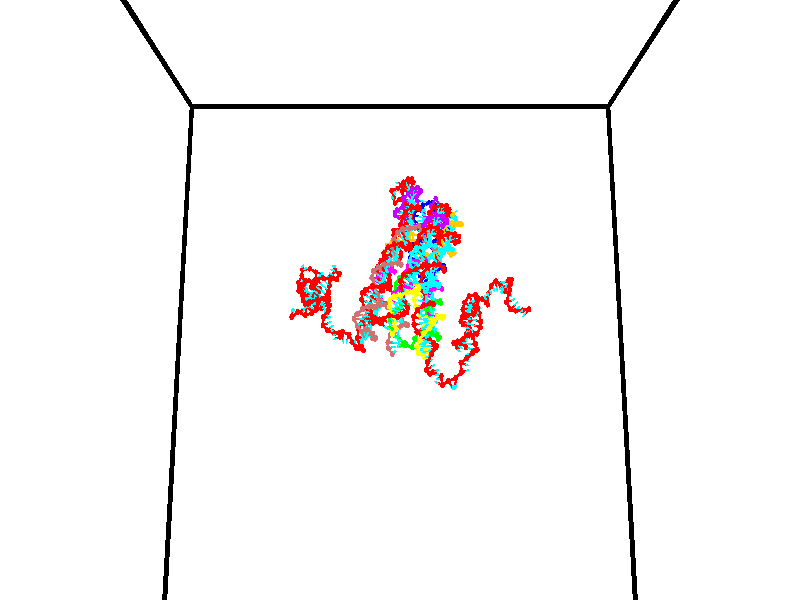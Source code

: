 // switches for output
#declare DRAW_BASES = 1; // possible values are 0, 1; only relevant for DNA ribbons
#declare DRAW_BASES_TYPE = 3; // possible values are 1, 2, 3; only relevant for DNA ribbons
#declare DRAW_FOG = 0; // set to 1 to enable fog

#include "colors.inc"

#include "transforms.inc"
background { rgb <1, 1, 1>}

#default {
   normal{
       ripples 0.25
       frequency 0.20
       turbulence 0.2
       lambda 5
   }
	finish {
		phong 0.1
		phong_size 40.
	}
}

// original window dimensions: 1024x640


// camera settings

camera {
	sky <0, 0.179814, -0.983701>
	up <0, 0.179814, -0.983701>
	right 1.6 * <1, 0, 0>
	location <35, 94.9851, 44.8844>
	look_at <35, 29.7336, 32.9568>
	direction <0, -65.2515, -11.9276>
	angle 67.0682
}


# declare cpy_camera_pos = <35, 94.9851, 44.8844>;
# if (DRAW_FOG = 1)
fog {
	fog_type 2
	up vnormalize(cpy_camera_pos)
	color rgbt<1,1,1,0.3>
	distance 1e-5
	fog_alt 3e-3
	fog_offset 56
}
# end


// LIGHTS

# declare lum = 6;
global_settings {
	ambient_light rgb lum * <0.05, 0.05, 0.05>
	max_trace_level 15
}# declare cpy_direct_light_amount = 0.25;
light_source
{	1000 * <-1, -1.16352, -0.803886>,
	rgb lum * cpy_direct_light_amount
	parallel
}

light_source
{	1000 * <1, 1.16352, 0.803886>,
	rgb lum * cpy_direct_light_amount
	parallel
}

// strand 0

// nucleotide -1

// particle -1
sphere {
	<24.078035, 34.816029, 35.341877> 0.250000
	pigment { color rgbt <1,0,0,0> }
	no_shadow
}
cylinder {
	<24.171741, 35.103622, 35.080135>,  <24.227964, 35.276176, 34.923088>, 0.100000
	pigment { color rgbt <1,0,0,0> }
	no_shadow
}
cylinder {
	<24.171741, 35.103622, 35.080135>,  <24.078035, 34.816029, 35.341877>, 0.100000
	pigment { color rgbt <1,0,0,0> }
	no_shadow
}

// particle -1
sphere {
	<24.171741, 35.103622, 35.080135> 0.100000
	pigment { color rgbt <1,0,0,0> }
	no_shadow
}
sphere {
	0, 1
	scale<0.080000,0.200000,0.300000>
	matrix <0.444048, 0.519638, 0.729931,
		0.864836, -0.461563, -0.197530,
		0.234265, 0.718983, -0.654357,
		24.242022, 35.319317, 34.883827>
	pigment { color rgbt <0,1,1,0> }
	no_shadow
}
cylinder {
	<24.698215, 34.943272, 34.936039>,  <24.078035, 34.816029, 35.341877>, 0.130000
	pigment { color rgbt <1,0,0,0> }
	no_shadow
}

// nucleotide -1

// particle -1
sphere {
	<24.698215, 34.943272, 34.936039> 0.250000
	pigment { color rgbt <1,0,0,0> }
	no_shadow
}
cylinder {
	<24.934130, 34.656509, 34.787334>,  <25.075678, 34.484451, 34.698112>, 0.100000
	pigment { color rgbt <1,0,0,0> }
	no_shadow
}
cylinder {
	<24.934130, 34.656509, 34.787334>,  <24.698215, 34.943272, 34.936039>, 0.100000
	pigment { color rgbt <1,0,0,0> }
	no_shadow
}

// particle -1
sphere {
	<24.934130, 34.656509, 34.787334> 0.100000
	pigment { color rgbt <1,0,0,0> }
	no_shadow
}
sphere {
	0, 1
	scale<0.080000,0.200000,0.300000>
	matrix <0.723769, 0.673445, -0.150435,
		0.358207, -0.180344, 0.916059,
		0.589785, -0.716902, -0.371759,
		25.111065, 34.441441, 34.675808>
	pigment { color rgbt <0,1,1,0> }
	no_shadow
}
cylinder {
	<25.457834, 34.939171, 35.193665>,  <24.698215, 34.943272, 34.936039>, 0.130000
	pigment { color rgbt <1,0,0,0> }
	no_shadow
}

// nucleotide -1

// particle -1
sphere {
	<25.457834, 34.939171, 35.193665> 0.250000
	pigment { color rgbt <1,0,0,0> }
	no_shadow
}
cylinder {
	<25.447275, 34.763763, 34.834332>,  <25.440939, 34.658520, 34.618732>, 0.100000
	pigment { color rgbt <1,0,0,0> }
	no_shadow
}
cylinder {
	<25.447275, 34.763763, 34.834332>,  <25.457834, 34.939171, 35.193665>, 0.100000
	pigment { color rgbt <1,0,0,0> }
	no_shadow
}

// particle -1
sphere {
	<25.447275, 34.763763, 34.834332> 0.100000
	pigment { color rgbt <1,0,0,0> }
	no_shadow
}
sphere {
	0, 1
	scale<0.080000,0.200000,0.300000>
	matrix <0.743445, 0.592143, -0.310895,
		0.668276, -0.676070, 0.310381,
		-0.026397, -0.438515, -0.898336,
		25.439356, 34.632210, 34.564831>
	pigment { color rgbt <0,1,1,0> }
	no_shadow
}
cylinder {
	<26.097773, 34.967995, 35.045818>,  <25.457834, 34.939171, 35.193665>, 0.130000
	pigment { color rgbt <1,0,0,0> }
	no_shadow
}

// nucleotide -1

// particle -1
sphere {
	<26.097773, 34.967995, 35.045818> 0.250000
	pigment { color rgbt <1,0,0,0> }
	no_shadow
}
cylinder {
	<25.925762, 34.867558, 34.698940>,  <25.822556, 34.807297, 34.490814>, 0.100000
	pigment { color rgbt <1,0,0,0> }
	no_shadow
}
cylinder {
	<25.925762, 34.867558, 34.698940>,  <26.097773, 34.967995, 35.045818>, 0.100000
	pigment { color rgbt <1,0,0,0> }
	no_shadow
}

// particle -1
sphere {
	<25.925762, 34.867558, 34.698940> 0.100000
	pigment { color rgbt <1,0,0,0> }
	no_shadow
}
sphere {
	0, 1
	scale<0.080000,0.200000,0.300000>
	matrix <0.668420, 0.557129, -0.492770,
		0.606871, -0.791555, -0.071745,
		-0.430025, -0.251092, -0.867197,
		25.796755, 34.792229, 34.438782>
	pigment { color rgbt <0,1,1,0> }
	no_shadow
}
cylinder {
	<26.590622, 34.932926, 34.671597>,  <26.097773, 34.967995, 35.045818>, 0.130000
	pigment { color rgbt <1,0,0,0> }
	no_shadow
}

// nucleotide -1

// particle -1
sphere {
	<26.590622, 34.932926, 34.671597> 0.250000
	pigment { color rgbt <1,0,0,0> }
	no_shadow
}
cylinder {
	<26.301018, 34.960545, 34.397068>,  <26.127254, 34.977116, 34.232349>, 0.100000
	pigment { color rgbt <1,0,0,0> }
	no_shadow
}
cylinder {
	<26.301018, 34.960545, 34.397068>,  <26.590622, 34.932926, 34.671597>, 0.100000
	pigment { color rgbt <1,0,0,0> }
	no_shadow
}

// particle -1
sphere {
	<26.301018, 34.960545, 34.397068> 0.100000
	pigment { color rgbt <1,0,0,0> }
	no_shadow
}
sphere {
	0, 1
	scale<0.080000,0.200000,0.300000>
	matrix <0.571439, 0.617327, -0.540708,
		0.386350, -0.783671, -0.486409,
		-0.724011, 0.069051, -0.686324,
		26.083815, 34.981258, 34.191170>
	pigment { color rgbt <0,1,1,0> }
	no_shadow
}
cylinder {
	<26.718641, 34.703888, 34.030682>,  <26.590622, 34.932926, 34.671597>, 0.130000
	pigment { color rgbt <1,0,0,0> }
	no_shadow
}

// nucleotide -1

// particle -1
sphere {
	<26.718641, 34.703888, 34.030682> 0.250000
	pigment { color rgbt <1,0,0,0> }
	no_shadow
}
cylinder {
	<26.481356, 35.023884, 33.994652>,  <26.338984, 35.215881, 33.973034>, 0.100000
	pigment { color rgbt <1,0,0,0> }
	no_shadow
}
cylinder {
	<26.481356, 35.023884, 33.994652>,  <26.718641, 34.703888, 34.030682>, 0.100000
	pigment { color rgbt <1,0,0,0> }
	no_shadow
}

// particle -1
sphere {
	<26.481356, 35.023884, 33.994652> 0.100000
	pigment { color rgbt <1,0,0,0> }
	no_shadow
}
sphere {
	0, 1
	scale<0.080000,0.200000,0.300000>
	matrix <0.656103, 0.415594, -0.629929,
		-0.466503, -0.432780, -0.771412,
		-0.593215, 0.799989, -0.090072,
		26.303391, 35.263882, 33.967628>
	pigment { color rgbt <0,1,1,0> }
	no_shadow
}
cylinder {
	<26.579388, 34.873371, 33.259159>,  <26.718641, 34.703888, 34.030682>, 0.130000
	pigment { color rgbt <1,0,0,0> }
	no_shadow
}

// nucleotide -1

// particle -1
sphere {
	<26.579388, 34.873371, 33.259159> 0.250000
	pigment { color rgbt <1,0,0,0> }
	no_shadow
}
cylinder {
	<26.536867, 35.194984, 33.493160>,  <26.511354, 35.387955, 33.633560>, 0.100000
	pigment { color rgbt <1,0,0,0> }
	no_shadow
}
cylinder {
	<26.536867, 35.194984, 33.493160>,  <26.579388, 34.873371, 33.259159>, 0.100000
	pigment { color rgbt <1,0,0,0> }
	no_shadow
}

// particle -1
sphere {
	<26.536867, 35.194984, 33.493160> 0.100000
	pigment { color rgbt <1,0,0,0> }
	no_shadow
}
sphere {
	0, 1
	scale<0.080000,0.200000,0.300000>
	matrix <0.596489, 0.522281, -0.609445,
		-0.795550, 0.284161, -0.535119,
		-0.106302, 0.804037, 0.585000,
		26.504976, 35.436195, 33.668659>
	pigment { color rgbt <0,1,1,0> }
	no_shadow
}
cylinder {
	<26.081551, 35.483570, 32.930237>,  <26.579388, 34.873371, 33.259159>, 0.130000
	pigment { color rgbt <1,0,0,0> }
	no_shadow
}

// nucleotide -1

// particle -1
sphere {
	<26.081551, 35.483570, 32.930237> 0.250000
	pigment { color rgbt <1,0,0,0> }
	no_shadow
}
cylinder {
	<26.375740, 35.597660, 33.176075>,  <26.552254, 35.666115, 33.323578>, 0.100000
	pigment { color rgbt <1,0,0,0> }
	no_shadow
}
cylinder {
	<26.375740, 35.597660, 33.176075>,  <26.081551, 35.483570, 32.930237>, 0.100000
	pigment { color rgbt <1,0,0,0> }
	no_shadow
}

// particle -1
sphere {
	<26.375740, 35.597660, 33.176075> 0.100000
	pigment { color rgbt <1,0,0,0> }
	no_shadow
}
sphere {
	0, 1
	scale<0.080000,0.200000,0.300000>
	matrix <0.461643, 0.453011, -0.762671,
		-0.495951, 0.844647, 0.201505,
		0.735471, 0.285224, 0.614596,
		26.596382, 35.683228, 33.360455>
	pigment { color rgbt <0,1,1,0> }
	no_shadow
}
cylinder {
	<26.296656, 36.106014, 32.703384>,  <26.081551, 35.483570, 32.930237>, 0.130000
	pigment { color rgbt <1,0,0,0> }
	no_shadow
}

// nucleotide -1

// particle -1
sphere {
	<26.296656, 36.106014, 32.703384> 0.250000
	pigment { color rgbt <1,0,0,0> }
	no_shadow
}
cylinder {
	<26.613129, 36.015411, 32.930618>,  <26.803013, 35.961048, 33.066959>, 0.100000
	pigment { color rgbt <1,0,0,0> }
	no_shadow
}
cylinder {
	<26.613129, 36.015411, 32.930618>,  <26.296656, 36.106014, 32.703384>, 0.100000
	pigment { color rgbt <1,0,0,0> }
	no_shadow
}

// particle -1
sphere {
	<26.613129, 36.015411, 32.930618> 0.100000
	pigment { color rgbt <1,0,0,0> }
	no_shadow
}
sphere {
	0, 1
	scale<0.080000,0.200000,0.300000>
	matrix <0.605204, 0.156202, -0.780595,
		0.088073, 0.961403, 0.260666,
		0.791183, -0.226506, 0.568088,
		26.850483, 35.947460, 33.101044>
	pigment { color rgbt <0,1,1,0> }
	no_shadow
}
cylinder {
	<26.811790, 36.645557, 32.504990>,  <26.296656, 36.106014, 32.703384>, 0.130000
	pigment { color rgbt <1,0,0,0> }
	no_shadow
}

// nucleotide -1

// particle -1
sphere {
	<26.811790, 36.645557, 32.504990> 0.250000
	pigment { color rgbt <1,0,0,0> }
	no_shadow
}
cylinder {
	<27.026716, 36.354961, 32.676342>,  <27.155672, 36.180603, 32.779152>, 0.100000
	pigment { color rgbt <1,0,0,0> }
	no_shadow
}
cylinder {
	<27.026716, 36.354961, 32.676342>,  <26.811790, 36.645557, 32.504990>, 0.100000
	pigment { color rgbt <1,0,0,0> }
	no_shadow
}

// particle -1
sphere {
	<27.026716, 36.354961, 32.676342> 0.100000
	pigment { color rgbt <1,0,0,0> }
	no_shadow
}
sphere {
	0, 1
	scale<0.080000,0.200000,0.300000>
	matrix <0.744505, 0.169939, -0.645627,
		0.396240, 0.665837, 0.632182,
		0.537315, -0.726486, 0.428382,
		27.187910, 36.137016, 32.804855>
	pigment { color rgbt <0,1,1,0> }
	no_shadow
}
cylinder {
	<27.417679, 36.929554, 32.430969>,  <26.811790, 36.645557, 32.504990>, 0.130000
	pigment { color rgbt <1,0,0,0> }
	no_shadow
}

// nucleotide -1

// particle -1
sphere {
	<27.417679, 36.929554, 32.430969> 0.250000
	pigment { color rgbt <1,0,0,0> }
	no_shadow
}
cylinder {
	<27.479733, 36.541561, 32.505882>,  <27.516964, 36.308765, 32.550831>, 0.100000
	pigment { color rgbt <1,0,0,0> }
	no_shadow
}
cylinder {
	<27.479733, 36.541561, 32.505882>,  <27.417679, 36.929554, 32.430969>, 0.100000
	pigment { color rgbt <1,0,0,0> }
	no_shadow
}

// particle -1
sphere {
	<27.479733, 36.541561, 32.505882> 0.100000
	pigment { color rgbt <1,0,0,0> }
	no_shadow
}
sphere {
	0, 1
	scale<0.080000,0.200000,0.300000>
	matrix <0.838387, 0.028991, -0.544305,
		0.522534, 0.241456, 0.817714,
		0.155132, -0.969979, 0.187285,
		27.526272, 36.250568, 32.562069>
	pigment { color rgbt <0,1,1,0> }
	no_shadow
}
cylinder {
	<28.215464, 36.841850, 32.490227>,  <27.417679, 36.929554, 32.430969>, 0.130000
	pigment { color rgbt <1,0,0,0> }
	no_shadow
}

// nucleotide -1

// particle -1
sphere {
	<28.215464, 36.841850, 32.490227> 0.250000
	pigment { color rgbt <1,0,0,0> }
	no_shadow
}
cylinder {
	<28.026798, 36.514538, 32.358807>,  <27.913599, 36.318150, 32.279953>, 0.100000
	pigment { color rgbt <1,0,0,0> }
	no_shadow
}
cylinder {
	<28.026798, 36.514538, 32.358807>,  <28.215464, 36.841850, 32.490227>, 0.100000
	pigment { color rgbt <1,0,0,0> }
	no_shadow
}

// particle -1
sphere {
	<28.026798, 36.514538, 32.358807> 0.100000
	pigment { color rgbt <1,0,0,0> }
	no_shadow
}
sphere {
	0, 1
	scale<0.080000,0.200000,0.300000>
	matrix <0.627449, -0.049663, -0.777072,
		0.619548, -0.572667, 0.536855,
		-0.471665, -0.818283, -0.328551,
		27.885298, 36.269054, 32.260242>
	pigment { color rgbt <0,1,1,0> }
	no_shadow
}
cylinder {
	<28.727249, 36.407394, 32.439053>,  <28.215464, 36.841850, 32.490227>, 0.130000
	pigment { color rgbt <1,0,0,0> }
	no_shadow
}

// nucleotide -1

// particle -1
sphere {
	<28.727249, 36.407394, 32.439053> 0.250000
	pigment { color rgbt <1,0,0,0> }
	no_shadow
}
cylinder {
	<28.415861, 36.348289, 32.195038>,  <28.229029, 36.312824, 32.048630>, 0.100000
	pigment { color rgbt <1,0,0,0> }
	no_shadow
}
cylinder {
	<28.415861, 36.348289, 32.195038>,  <28.727249, 36.407394, 32.439053>, 0.100000
	pigment { color rgbt <1,0,0,0> }
	no_shadow
}

// particle -1
sphere {
	<28.415861, 36.348289, 32.195038> 0.100000
	pigment { color rgbt <1,0,0,0> }
	no_shadow
}
sphere {
	0, 1
	scale<0.080000,0.200000,0.300000>
	matrix <0.625627, -0.104069, -0.773150,
		0.050759, -0.983532, 0.173462,
		-0.778469, -0.147767, -0.610041,
		28.182320, 36.303959, 32.012024>
	pigment { color rgbt <0,1,1,0> }
	no_shadow
}
cylinder {
	<28.938093, 36.026402, 31.893642>,  <28.727249, 36.407394, 32.439053>, 0.130000
	pigment { color rgbt <1,0,0,0> }
	no_shadow
}

// nucleotide -1

// particle -1
sphere {
	<28.938093, 36.026402, 31.893642> 0.250000
	pigment { color rgbt <1,0,0,0> }
	no_shadow
}
cylinder {
	<28.585100, 36.144379, 31.747091>,  <28.373304, 36.215164, 31.659161>, 0.100000
	pigment { color rgbt <1,0,0,0> }
	no_shadow
}
cylinder {
	<28.585100, 36.144379, 31.747091>,  <28.938093, 36.026402, 31.893642>, 0.100000
	pigment { color rgbt <1,0,0,0> }
	no_shadow
}

// particle -1
sphere {
	<28.585100, 36.144379, 31.747091> 0.100000
	pigment { color rgbt <1,0,0,0> }
	no_shadow
}
sphere {
	0, 1
	scale<0.080000,0.200000,0.300000>
	matrix <0.340387, -0.137095, -0.930238,
		-0.324593, -0.945629, 0.020591,
		-0.882483, 0.294940, -0.366380,
		28.320354, 36.232861, 31.637177>
	pigment { color rgbt <0,1,1,0> }
	no_shadow
}
cylinder {
	<28.433956, 35.463570, 31.482426>,  <28.938093, 36.026402, 31.893642>, 0.130000
	pigment { color rgbt <1,0,0,0> }
	no_shadow
}

// nucleotide -1

// particle -1
sphere {
	<28.433956, 35.463570, 31.482426> 0.250000
	pigment { color rgbt <1,0,0,0> }
	no_shadow
}
cylinder {
	<28.431324, 35.847900, 31.371603>,  <28.429745, 36.078499, 31.305109>, 0.100000
	pigment { color rgbt <1,0,0,0> }
	no_shadow
}
cylinder {
	<28.431324, 35.847900, 31.371603>,  <28.433956, 35.463570, 31.482426>, 0.100000
	pigment { color rgbt <1,0,0,0> }
	no_shadow
}

// particle -1
sphere {
	<28.431324, 35.847900, 31.371603> 0.100000
	pigment { color rgbt <1,0,0,0> }
	no_shadow
}
sphere {
	0, 1
	scale<0.080000,0.200000,0.300000>
	matrix <0.105830, -0.274837, -0.955649,
		-0.994362, -0.035610, -0.099876,
		-0.006581, 0.960831, -0.277056,
		28.429350, 36.136150, 31.288486>
	pigment { color rgbt <0,1,1,0> }
	no_shadow
}
cylinder {
	<27.913219, 35.120094, 31.992462>,  <28.433956, 35.463570, 31.482426>, 0.130000
	pigment { color rgbt <1,0,0,0> }
	no_shadow
}

// nucleotide -1

// particle -1
sphere {
	<27.913219, 35.120094, 31.992462> 0.250000
	pigment { color rgbt <1,0,0,0> }
	no_shadow
}
cylinder {
	<27.915895, 35.491673, 32.140522>,  <27.917501, 35.714619, 32.229359>, 0.100000
	pigment { color rgbt <1,0,0,0> }
	no_shadow
}
cylinder {
	<27.915895, 35.491673, 32.140522>,  <27.913219, 35.120094, 31.992462>, 0.100000
	pigment { color rgbt <1,0,0,0> }
	no_shadow
}

// particle -1
sphere {
	<27.915895, 35.491673, 32.140522> 0.100000
	pigment { color rgbt <1,0,0,0> }
	no_shadow
}
sphere {
	0, 1
	scale<0.080000,0.200000,0.300000>
	matrix <-0.454066, -0.326975, 0.828801,
		0.890943, -0.173615, 0.419617,
		0.006688, 0.928948, 0.370149,
		27.917902, 35.770355, 32.251568>
	pigment { color rgbt <0,1,1,0> }
	no_shadow
}
cylinder {
	<27.824684, 34.997959, 32.672276>,  <27.913219, 35.120094, 31.992462>, 0.130000
	pigment { color rgbt <1,0,0,0> }
	no_shadow
}

// nucleotide -1

// particle -1
sphere {
	<27.824684, 34.997959, 32.672276> 0.250000
	pigment { color rgbt <1,0,0,0> }
	no_shadow
}
cylinder {
	<27.751951, 35.391277, 32.668949>,  <27.708311, 35.627270, 32.666954>, 0.100000
	pigment { color rgbt <1,0,0,0> }
	no_shadow
}
cylinder {
	<27.751951, 35.391277, 32.668949>,  <27.824684, 34.997959, 32.672276>, 0.100000
	pigment { color rgbt <1,0,0,0> }
	no_shadow
}

// particle -1
sphere {
	<27.751951, 35.391277, 32.668949> 0.100000
	pigment { color rgbt <1,0,0,0> }
	no_shadow
}
sphere {
	0, 1
	scale<0.080000,0.200000,0.300000>
	matrix <-0.586122, -0.101590, 0.803829,
		0.789556, 0.151034, 0.594803,
		-0.181831, 0.983295, -0.008313,
		27.697401, 35.686264, 32.666454>
	pigment { color rgbt <0,1,1,0> }
	no_shadow
}
cylinder {
	<27.809107, 35.125671, 33.298126>,  <27.824684, 34.997959, 32.672276>, 0.130000
	pigment { color rgbt <1,0,0,0> }
	no_shadow
}

// nucleotide -1

// particle -1
sphere {
	<27.809107, 35.125671, 33.298126> 0.250000
	pigment { color rgbt <1,0,0,0> }
	no_shadow
}
cylinder {
	<27.642790, 35.455261, 33.144146>,  <27.542999, 35.653015, 33.051758>, 0.100000
	pigment { color rgbt <1,0,0,0> }
	no_shadow
}
cylinder {
	<27.642790, 35.455261, 33.144146>,  <27.809107, 35.125671, 33.298126>, 0.100000
	pigment { color rgbt <1,0,0,0> }
	no_shadow
}

// particle -1
sphere {
	<27.642790, 35.455261, 33.144146> 0.100000
	pigment { color rgbt <1,0,0,0> }
	no_shadow
}
sphere {
	0, 1
	scale<0.080000,0.200000,0.300000>
	matrix <-0.642552, 0.033396, 0.765514,
		0.643618, 0.565644, 0.515560,
		-0.415791, 0.823973, -0.384951,
		27.518053, 35.702454, 33.028660>
	pigment { color rgbt <0,1,1,0> }
	no_shadow
}
cylinder {
	<27.836195, 35.628239, 33.817123>,  <27.809107, 35.125671, 33.298126>, 0.130000
	pigment { color rgbt <1,0,0,0> }
	no_shadow
}

// nucleotide -1

// particle -1
sphere {
	<27.836195, 35.628239, 33.817123> 0.250000
	pigment { color rgbt <1,0,0,0> }
	no_shadow
}
cylinder {
	<27.532141, 35.724453, 33.575684>,  <27.349709, 35.782181, 33.430820>, 0.100000
	pigment { color rgbt <1,0,0,0> }
	no_shadow
}
cylinder {
	<27.532141, 35.724453, 33.575684>,  <27.836195, 35.628239, 33.817123>, 0.100000
	pigment { color rgbt <1,0,0,0> }
	no_shadow
}

// particle -1
sphere {
	<27.532141, 35.724453, 33.575684> 0.100000
	pigment { color rgbt <1,0,0,0> }
	no_shadow
}
sphere {
	0, 1
	scale<0.080000,0.200000,0.300000>
	matrix <-0.610830, 0.052185, 0.790040,
		0.221534, 0.969236, 0.107261,
		-0.760138, 0.240539, -0.603599,
		27.304100, 35.796616, 33.394604>
	pigment { color rgbt <0,1,1,0> }
	no_shadow
}
cylinder {
	<27.506454, 36.303333, 34.078617>,  <27.836195, 35.628239, 33.817123>, 0.130000
	pigment { color rgbt <1,0,0,0> }
	no_shadow
}

// nucleotide -1

// particle -1
sphere {
	<27.506454, 36.303333, 34.078617> 0.250000
	pigment { color rgbt <1,0,0,0> }
	no_shadow
}
cylinder {
	<27.239635, 36.078053, 33.883537>,  <27.079544, 35.942886, 33.766491>, 0.100000
	pigment { color rgbt <1,0,0,0> }
	no_shadow
}
cylinder {
	<27.239635, 36.078053, 33.883537>,  <27.506454, 36.303333, 34.078617>, 0.100000
	pigment { color rgbt <1,0,0,0> }
	no_shadow
}

// particle -1
sphere {
	<27.239635, 36.078053, 33.883537> 0.100000
	pigment { color rgbt <1,0,0,0> }
	no_shadow
}
sphere {
	0, 1
	scale<0.080000,0.200000,0.300000>
	matrix <-0.640756, 0.099712, 0.761242,
		-0.380101, 0.820283, -0.427386,
		-0.667049, -0.563199, -0.487701,
		27.039520, 35.909092, 33.737228>
	pigment { color rgbt <0,1,1,0> }
	no_shadow
}
cylinder {
	<26.830282, 36.545280, 34.182095>,  <27.506454, 36.303333, 34.078617>, 0.130000
	pigment { color rgbt <1,0,0,0> }
	no_shadow
}

// nucleotide -1

// particle -1
sphere {
	<26.830282, 36.545280, 34.182095> 0.250000
	pigment { color rgbt <1,0,0,0> }
	no_shadow
}
cylinder {
	<26.746809, 36.164207, 34.093693>,  <26.696724, 35.935562, 34.040649>, 0.100000
	pigment { color rgbt <1,0,0,0> }
	no_shadow
}
cylinder {
	<26.746809, 36.164207, 34.093693>,  <26.830282, 36.545280, 34.182095>, 0.100000
	pigment { color rgbt <1,0,0,0> }
	no_shadow
}

// particle -1
sphere {
	<26.746809, 36.164207, 34.093693> 0.100000
	pigment { color rgbt <1,0,0,0> }
	no_shadow
}
sphere {
	0, 1
	scale<0.080000,0.200000,0.300000>
	matrix <-0.661969, -0.028746, 0.748979,
		-0.719894, 0.302600, -0.624649,
		-0.208685, -0.952684, -0.221006,
		26.684204, 35.878403, 34.027390>
	pigment { color rgbt <0,1,1,0> }
	no_shadow
}
cylinder {
	<26.087040, 36.416222, 34.326851>,  <26.830282, 36.545280, 34.182095>, 0.130000
	pigment { color rgbt <1,0,0,0> }
	no_shadow
}

// nucleotide -1

// particle -1
sphere {
	<26.087040, 36.416222, 34.326851> 0.250000
	pigment { color rgbt <1,0,0,0> }
	no_shadow
}
cylinder {
	<26.246603, 36.049496, 34.334026>,  <26.342340, 35.829460, 34.338333>, 0.100000
	pigment { color rgbt <1,0,0,0> }
	no_shadow
}
cylinder {
	<26.246603, 36.049496, 34.334026>,  <26.087040, 36.416222, 34.326851>, 0.100000
	pigment { color rgbt <1,0,0,0> }
	no_shadow
}

// particle -1
sphere {
	<26.246603, 36.049496, 34.334026> 0.100000
	pigment { color rgbt <1,0,0,0> }
	no_shadow
}
sphere {
	0, 1
	scale<0.080000,0.200000,0.300000>
	matrix <-0.584774, -0.239268, 0.775106,
		-0.706337, -0.319686, -0.631576,
		0.398907, -0.916816, 0.017940,
		26.366276, 35.774452, 34.339409>
	pigment { color rgbt <0,1,1,0> }
	no_shadow
}
cylinder {
	<25.560333, 35.793629, 34.376148>,  <26.087040, 36.416222, 34.326851>, 0.130000
	pigment { color rgbt <1,0,0,0> }
	no_shadow
}

// nucleotide -1

// particle -1
sphere {
	<25.560333, 35.793629, 34.376148> 0.250000
	pigment { color rgbt <1,0,0,0> }
	no_shadow
}
cylinder {
	<25.905123, 35.696384, 34.554092>,  <26.111998, 35.638039, 34.660858>, 0.100000
	pigment { color rgbt <1,0,0,0> }
	no_shadow
}
cylinder {
	<25.905123, 35.696384, 34.554092>,  <25.560333, 35.793629, 34.376148>, 0.100000
	pigment { color rgbt <1,0,0,0> }
	no_shadow
}

// particle -1
sphere {
	<25.905123, 35.696384, 34.554092> 0.100000
	pigment { color rgbt <1,0,0,0> }
	no_shadow
}
sphere {
	0, 1
	scale<0.080000,0.200000,0.300000>
	matrix <-0.456420, 0.009753, 0.889711,
		-0.220635, -0.969950, -0.102553,
		0.861975, -0.243109, 0.444856,
		26.163715, 35.623451, 34.687550>
	pigment { color rgbt <0,1,1,0> }
	no_shadow
}
cylinder {
	<25.281305, 35.854713, 33.675575>,  <25.560333, 35.793629, 34.376148>, 0.130000
	pigment { color rgbt <1,0,0,0> }
	no_shadow
}

// nucleotide -1

// particle -1
sphere {
	<25.281305, 35.854713, 33.675575> 0.250000
	pigment { color rgbt <1,0,0,0> }
	no_shadow
}
cylinder {
	<25.610130, 35.630527, 33.715752>,  <25.807426, 35.496017, 33.739857>, 0.100000
	pigment { color rgbt <1,0,0,0> }
	no_shadow
}
cylinder {
	<25.610130, 35.630527, 33.715752>,  <25.281305, 35.854713, 33.675575>, 0.100000
	pigment { color rgbt <1,0,0,0> }
	no_shadow
}

// particle -1
sphere {
	<25.610130, 35.630527, 33.715752> 0.100000
	pigment { color rgbt <1,0,0,0> }
	no_shadow
}
sphere {
	0, 1
	scale<0.080000,0.200000,0.300000>
	matrix <-0.568538, -0.817627, 0.090831,
		0.031218, -0.131775, -0.990788,
		0.822064, -0.560465, 0.100444,
		25.856750, 35.462387, 33.745884>
	pigment { color rgbt <0,1,1,0> }
	no_shadow
}
cylinder {
	<25.119625, 35.229733, 33.331051>,  <25.281305, 35.854713, 33.675575>, 0.130000
	pigment { color rgbt <1,0,0,0> }
	no_shadow
}

// nucleotide -1

// particle -1
sphere {
	<25.119625, 35.229733, 33.331051> 0.250000
	pigment { color rgbt <1,0,0,0> }
	no_shadow
}
cylinder {
	<25.401720, 35.151817, 33.603725>,  <25.570976, 35.105068, 33.767330>, 0.100000
	pigment { color rgbt <1,0,0,0> }
	no_shadow
}
cylinder {
	<25.401720, 35.151817, 33.603725>,  <25.119625, 35.229733, 33.331051>, 0.100000
	pigment { color rgbt <1,0,0,0> }
	no_shadow
}

// particle -1
sphere {
	<25.401720, 35.151817, 33.603725> 0.100000
	pigment { color rgbt <1,0,0,0> }
	no_shadow
}
sphere {
	0, 1
	scale<0.080000,0.200000,0.300000>
	matrix <-0.522790, -0.792351, 0.314437,
		0.478887, -0.578132, -0.660629,
		0.705236, -0.194791, 0.681688,
		25.613291, 35.093380, 33.808231>
	pigment { color rgbt <0,1,1,0> }
	no_shadow
}
cylinder {
	<25.019196, 34.529110, 33.328537>,  <25.119625, 35.229733, 33.331051>, 0.130000
	pigment { color rgbt <1,0,0,0> }
	no_shadow
}

// nucleotide -1

// particle -1
sphere {
	<25.019196, 34.529110, 33.328537> 0.250000
	pigment { color rgbt <1,0,0,0> }
	no_shadow
}
cylinder {
	<25.258228, 34.623161, 33.635159>,  <25.401648, 34.679592, 33.819134>, 0.100000
	pigment { color rgbt <1,0,0,0> }
	no_shadow
}
cylinder {
	<25.258228, 34.623161, 33.635159>,  <25.019196, 34.529110, 33.328537>, 0.100000
	pigment { color rgbt <1,0,0,0> }
	no_shadow
}

// particle -1
sphere {
	<25.258228, 34.623161, 33.635159> 0.100000
	pigment { color rgbt <1,0,0,0> }
	no_shadow
}
sphere {
	0, 1
	scale<0.080000,0.200000,0.300000>
	matrix <-0.218154, -0.872291, 0.437626,
		0.771559, -0.428745, -0.469972,
		0.597583, 0.235129, 0.766557,
		25.437504, 34.693699, 33.865124>
	pigment { color rgbt <0,1,1,0> }
	no_shadow
}
cylinder {
	<25.535868, 33.990665, 33.416138>,  <25.019196, 34.529110, 33.328537>, 0.130000
	pigment { color rgbt <1,0,0,0> }
	no_shadow
}

// nucleotide -1

// particle -1
sphere {
	<25.535868, 33.990665, 33.416138> 0.250000
	pigment { color rgbt <1,0,0,0> }
	no_shadow
}
cylinder {
	<25.481356, 34.188698, 33.759373>,  <25.448648, 34.307518, 33.965313>, 0.100000
	pigment { color rgbt <1,0,0,0> }
	no_shadow
}
cylinder {
	<25.481356, 34.188698, 33.759373>,  <25.535868, 33.990665, 33.416138>, 0.100000
	pigment { color rgbt <1,0,0,0> }
	no_shadow
}

// particle -1
sphere {
	<25.481356, 34.188698, 33.759373> 0.100000
	pigment { color rgbt <1,0,0,0> }
	no_shadow
}
sphere {
	0, 1
	scale<0.080000,0.200000,0.300000>
	matrix <-0.339106, -0.837160, 0.429151,
		0.930825, -0.232499, 0.281974,
		-0.136280, 0.495083, 0.858091,
		25.440472, 34.337223, 34.016800>
	pigment { color rgbt <0,1,1,0> }
	no_shadow
}
cylinder {
	<25.816711, 33.596478, 33.829113>,  <25.535868, 33.990665, 33.416138>, 0.130000
	pigment { color rgbt <1,0,0,0> }
	no_shadow
}

// nucleotide -1

// particle -1
sphere {
	<25.816711, 33.596478, 33.829113> 0.250000
	pigment { color rgbt <1,0,0,0> }
	no_shadow
}
cylinder {
	<25.597818, 33.822605, 34.076000>,  <25.466482, 33.958282, 34.224133>, 0.100000
	pigment { color rgbt <1,0,0,0> }
	no_shadow
}
cylinder {
	<25.597818, 33.822605, 34.076000>,  <25.816711, 33.596478, 33.829113>, 0.100000
	pigment { color rgbt <1,0,0,0> }
	no_shadow
}

// particle -1
sphere {
	<25.597818, 33.822605, 34.076000> 0.100000
	pigment { color rgbt <1,0,0,0> }
	no_shadow
}
sphere {
	0, 1
	scale<0.080000,0.200000,0.300000>
	matrix <-0.185559, -0.801022, 0.569150,
		0.816152, 0.196928, 0.543245,
		-0.547232, 0.565318, 0.617214,
		25.433649, 33.992199, 34.261166>
	pigment { color rgbt <0,1,1,0> }
	no_shadow
}
cylinder {
	<26.102486, 33.207260, 33.146187>,  <25.816711, 33.596478, 33.829113>, 0.130000
	pigment { color rgbt <1,0,0,0> }
	no_shadow
}

// nucleotide -1

// particle -1
sphere {
	<26.102486, 33.207260, 33.146187> 0.250000
	pigment { color rgbt <1,0,0,0> }
	no_shadow
}
cylinder {
	<26.299204, 32.861977, 33.191814>,  <26.417234, 32.654808, 33.219193>, 0.100000
	pigment { color rgbt <1,0,0,0> }
	no_shadow
}
cylinder {
	<26.299204, 32.861977, 33.191814>,  <26.102486, 33.207260, 33.146187>, 0.100000
	pigment { color rgbt <1,0,0,0> }
	no_shadow
}

// particle -1
sphere {
	<26.299204, 32.861977, 33.191814> 0.100000
	pigment { color rgbt <1,0,0,0> }
	no_shadow
}
sphere {
	0, 1
	scale<0.080000,0.200000,0.300000>
	matrix <-0.814303, -0.502358, -0.290769,
		0.308299, 0.050110, -0.949969,
		0.491795, -0.863207, 0.114072,
		26.446743, 32.603016, 33.226036>
	pigment { color rgbt <0,1,1,0> }
	no_shadow
}
cylinder {
	<26.263069, 32.770786, 32.549576>,  <26.102486, 33.207260, 33.146187>, 0.130000
	pigment { color rgbt <1,0,0,0> }
	no_shadow
}

// nucleotide -1

// particle -1
sphere {
	<26.263069, 32.770786, 32.549576> 0.250000
	pigment { color rgbt <1,0,0,0> }
	no_shadow
}
cylinder {
	<26.193079, 32.544334, 32.871788>,  <26.151085, 32.408463, 33.065117>, 0.100000
	pigment { color rgbt <1,0,0,0> }
	no_shadow
}
cylinder {
	<26.193079, 32.544334, 32.871788>,  <26.263069, 32.770786, 32.549576>, 0.100000
	pigment { color rgbt <1,0,0,0> }
	no_shadow
}

// particle -1
sphere {
	<26.193079, 32.544334, 32.871788> 0.100000
	pigment { color rgbt <1,0,0,0> }
	no_shadow
}
sphere {
	0, 1
	scale<0.080000,0.200000,0.300000>
	matrix <-0.670388, -0.530700, -0.518592,
		0.721086, -0.630760, -0.286665,
		-0.174974, -0.566127, 0.805534,
		26.140587, 32.374496, 33.113449>
	pigment { color rgbt <0,1,1,0> }
	no_shadow
}
cylinder {
	<26.467060, 32.142345, 32.376415>,  <26.263069, 32.770786, 32.549576>, 0.130000
	pigment { color rgbt <1,0,0,0> }
	no_shadow
}

// nucleotide -1

// particle -1
sphere {
	<26.467060, 32.142345, 32.376415> 0.250000
	pigment { color rgbt <1,0,0,0> }
	no_shadow
}
cylinder {
	<26.201561, 32.097607, 32.672234>,  <26.042261, 32.070763, 32.849724>, 0.100000
	pigment { color rgbt <1,0,0,0> }
	no_shadow
}
cylinder {
	<26.201561, 32.097607, 32.672234>,  <26.467060, 32.142345, 32.376415>, 0.100000
	pigment { color rgbt <1,0,0,0> }
	no_shadow
}

// particle -1
sphere {
	<26.201561, 32.097607, 32.672234> 0.100000
	pigment { color rgbt <1,0,0,0> }
	no_shadow
}
sphere {
	0, 1
	scale<0.080000,0.200000,0.300000>
	matrix <-0.538242, -0.615134, -0.576113,
		0.519358, -0.780448, 0.348091,
		-0.663750, -0.111852, 0.739544,
		26.002436, 32.064053, 32.894096>
	pigment { color rgbt <0,1,1,0> }
	no_shadow
}
cylinder {
	<26.309658, 31.456228, 32.499664>,  <26.467060, 32.142345, 32.376415>, 0.130000
	pigment { color rgbt <1,0,0,0> }
	no_shadow
}

// nucleotide -1

// particle -1
sphere {
	<26.309658, 31.456228, 32.499664> 0.250000
	pigment { color rgbt <1,0,0,0> }
	no_shadow
}
cylinder {
	<25.990950, 31.621117, 32.676403>,  <25.799725, 31.720049, 32.782448>, 0.100000
	pigment { color rgbt <1,0,0,0> }
	no_shadow
}
cylinder {
	<25.990950, 31.621117, 32.676403>,  <26.309658, 31.456228, 32.499664>, 0.100000
	pigment { color rgbt <1,0,0,0> }
	no_shadow
}

// particle -1
sphere {
	<25.990950, 31.621117, 32.676403> 0.100000
	pigment { color rgbt <1,0,0,0> }
	no_shadow
}
sphere {
	0, 1
	scale<0.080000,0.200000,0.300000>
	matrix <-0.602517, -0.597776, -0.528808,
		0.046140, -0.687559, 0.724661,
		-0.796772, 0.412221, 0.441847,
		25.751919, 31.744783, 32.808956>
	pigment { color rgbt <0,1,1,0> }
	no_shadow
}
cylinder {
	<25.895603, 30.929113, 32.683990>,  <26.309658, 31.456228, 32.499664>, 0.130000
	pigment { color rgbt <1,0,0,0> }
	no_shadow
}

// nucleotide -1

// particle -1
sphere {
	<25.895603, 30.929113, 32.683990> 0.250000
	pigment { color rgbt <1,0,0,0> }
	no_shadow
}
cylinder {
	<25.646362, 31.241808, 32.694019>,  <25.496819, 31.429424, 32.700035>, 0.100000
	pigment { color rgbt <1,0,0,0> }
	no_shadow
}
cylinder {
	<25.646362, 31.241808, 32.694019>,  <25.895603, 30.929113, 32.683990>, 0.100000
	pigment { color rgbt <1,0,0,0> }
	no_shadow
}

// particle -1
sphere {
	<25.646362, 31.241808, 32.694019> 0.100000
	pigment { color rgbt <1,0,0,0> }
	no_shadow
}
sphere {
	0, 1
	scale<0.080000,0.200000,0.300000>
	matrix <-0.737139, -0.576233, -0.352962,
		-0.261476, -0.238414, 0.935302,
		-0.623103, 0.781738, 0.025073,
		25.459431, 31.476330, 32.701542>
	pigment { color rgbt <0,1,1,0> }
	no_shadow
}
cylinder {
	<25.330063, 30.685659, 32.972939>,  <25.895603, 30.929113, 32.683990>, 0.130000
	pigment { color rgbt <1,0,0,0> }
	no_shadow
}

// nucleotide -1

// particle -1
sphere {
	<25.330063, 30.685659, 32.972939> 0.250000
	pigment { color rgbt <1,0,0,0> }
	no_shadow
}
cylinder {
	<25.198248, 31.013653, 32.785736>,  <25.119158, 31.210449, 32.673416>, 0.100000
	pigment { color rgbt <1,0,0,0> }
	no_shadow
}
cylinder {
	<25.198248, 31.013653, 32.785736>,  <25.330063, 30.685659, 32.972939>, 0.100000
	pigment { color rgbt <1,0,0,0> }
	no_shadow
}

// particle -1
sphere {
	<25.198248, 31.013653, 32.785736> 0.100000
	pigment { color rgbt <1,0,0,0> }
	no_shadow
}
sphere {
	0, 1
	scale<0.080000,0.200000,0.300000>
	matrix <-0.646140, -0.557298, -0.521461,
		-0.688410, 0.130556, 0.713475,
		-0.329538, 0.819983, -0.468007,
		25.099386, 31.259647, 32.645336>
	pigment { color rgbt <0,1,1,0> }
	no_shadow
}
cylinder {
	<24.560408, 30.610643, 32.919750>,  <25.330063, 30.685659, 32.972939>, 0.130000
	pigment { color rgbt <1,0,0,0> }
	no_shadow
}

// nucleotide -1

// particle -1
sphere {
	<24.560408, 30.610643, 32.919750> 0.250000
	pigment { color rgbt <1,0,0,0> }
	no_shadow
}
cylinder {
	<24.725487, 30.853151, 32.647835>,  <24.824535, 30.998655, 32.484684>, 0.100000
	pigment { color rgbt <1,0,0,0> }
	no_shadow
}
cylinder {
	<24.725487, 30.853151, 32.647835>,  <24.560408, 30.610643, 32.919750>, 0.100000
	pigment { color rgbt <1,0,0,0> }
	no_shadow
}

// particle -1
sphere {
	<24.725487, 30.853151, 32.647835> 0.100000
	pigment { color rgbt <1,0,0,0> }
	no_shadow
}
sphere {
	0, 1
	scale<0.080000,0.200000,0.300000>
	matrix <-0.506395, -0.467633, -0.724488,
		-0.757128, 0.643239, 0.114020,
		0.412700, 0.606270, -0.679791,
		24.849297, 31.035032, 32.443897>
	pigment { color rgbt <0,1,1,0> }
	no_shadow
}
cylinder {
	<24.022247, 30.861128, 32.331070>,  <24.560408, 30.610643, 32.919750>, 0.130000
	pigment { color rgbt <1,0,0,0> }
	no_shadow
}

// nucleotide -1

// particle -1
sphere {
	<24.022247, 30.861128, 32.331070> 0.250000
	pigment { color rgbt <1,0,0,0> }
	no_shadow
}
cylinder {
	<24.407385, 30.834261, 32.226440>,  <24.638468, 30.818140, 32.163662>, 0.100000
	pigment { color rgbt <1,0,0,0> }
	no_shadow
}
cylinder {
	<24.407385, 30.834261, 32.226440>,  <24.022247, 30.861128, 32.331070>, 0.100000
	pigment { color rgbt <1,0,0,0> }
	no_shadow
}

// particle -1
sphere {
	<24.407385, 30.834261, 32.226440> 0.100000
	pigment { color rgbt <1,0,0,0> }
	no_shadow
}
sphere {
	0, 1
	scale<0.080000,0.200000,0.300000>
	matrix <-0.260602, -0.485205, -0.834664,
		-0.070854, 0.871817, -0.484680,
		0.962843, -0.067169, -0.261575,
		24.696238, 30.814110, 32.147968>
	pigment { color rgbt <0,1,1,0> }
	no_shadow
}
cylinder {
	<24.003046, 31.021122, 31.608801>,  <24.022247, 30.861128, 32.331070>, 0.130000
	pigment { color rgbt <1,0,0,0> }
	no_shadow
}

// nucleotide -1

// particle -1
sphere {
	<24.003046, 31.021122, 31.608801> 0.250000
	pigment { color rgbt <1,0,0,0> }
	no_shadow
}
cylinder {
	<24.337543, 30.813385, 31.679207>,  <24.538242, 30.688742, 31.721451>, 0.100000
	pigment { color rgbt <1,0,0,0> }
	no_shadow
}
cylinder {
	<24.337543, 30.813385, 31.679207>,  <24.003046, 31.021122, 31.608801>, 0.100000
	pigment { color rgbt <1,0,0,0> }
	no_shadow
}

// particle -1
sphere {
	<24.337543, 30.813385, 31.679207> 0.100000
	pigment { color rgbt <1,0,0,0> }
	no_shadow
}
sphere {
	0, 1
	scale<0.080000,0.200000,0.300000>
	matrix <-0.079463, -0.432363, -0.898191,
		0.542572, 0.737119, -0.402829,
		0.836242, -0.519344, 0.176014,
		24.588417, 30.657581, 31.732012>
	pigment { color rgbt <0,1,1,0> }
	no_shadow
}
cylinder {
	<24.348913, 30.973320, 30.954891>,  <24.003046, 31.021122, 31.608801>, 0.130000
	pigment { color rgbt <1,0,0,0> }
	no_shadow
}

// nucleotide -1

// particle -1
sphere {
	<24.348913, 30.973320, 30.954891> 0.250000
	pigment { color rgbt <1,0,0,0> }
	no_shadow
}
cylinder {
	<24.452250, 30.680618, 31.207174>,  <24.514252, 30.504997, 31.358545>, 0.100000
	pigment { color rgbt <1,0,0,0> }
	no_shadow
}
cylinder {
	<24.452250, 30.680618, 31.207174>,  <24.348913, 30.973320, 30.954891>, 0.100000
	pigment { color rgbt <1,0,0,0> }
	no_shadow
}

// particle -1
sphere {
	<24.452250, 30.680618, 31.207174> 0.100000
	pigment { color rgbt <1,0,0,0> }
	no_shadow
}
sphere {
	0, 1
	scale<0.080000,0.200000,0.300000>
	matrix <0.012941, -0.650191, -0.759660,
		0.965968, 0.204412, -0.158500,
		0.258339, -0.731756, 0.630709,
		24.529751, 30.461092, 31.396387>
	pigment { color rgbt <0,1,1,0> }
	no_shadow
}
cylinder {
	<24.357727, 30.651320, 30.296169>,  <24.348913, 30.973320, 30.954891>, 0.130000
	pigment { color rgbt <1,0,0,0> }
	no_shadow
}

// nucleotide -1

// particle -1
sphere {
	<24.357727, 30.651320, 30.296169> 0.250000
	pigment { color rgbt <1,0,0,0> }
	no_shadow
}
cylinder {
	<24.434761, 31.035822, 30.217279>,  <24.480982, 31.266523, 30.169947>, 0.100000
	pigment { color rgbt <1,0,0,0> }
	no_shadow
}
cylinder {
	<24.434761, 31.035822, 30.217279>,  <24.357727, 30.651320, 30.296169>, 0.100000
	pigment { color rgbt <1,0,0,0> }
	no_shadow
}

// particle -1
sphere {
	<24.434761, 31.035822, 30.217279> 0.100000
	pigment { color rgbt <1,0,0,0> }
	no_shadow
}
sphere {
	0, 1
	scale<0.080000,0.200000,0.300000>
	matrix <0.574691, 0.052424, 0.816690,
		0.795387, -0.270624, -0.542329,
		0.192585, 0.961257, -0.197223,
		24.492537, 31.324200, 30.158113>
	pigment { color rgbt <0,1,1,0> }
	no_shadow
}
cylinder {
	<25.151461, 30.738430, 30.264347>,  <24.357727, 30.651320, 30.296169>, 0.130000
	pigment { color rgbt <1,0,0,0> }
	no_shadow
}

// nucleotide -1

// particle -1
sphere {
	<25.151461, 30.738430, 30.264347> 0.250000
	pigment { color rgbt <1,0,0,0> }
	no_shadow
}
cylinder {
	<24.947075, 31.073727, 30.340523>,  <24.824444, 31.274904, 30.386229>, 0.100000
	pigment { color rgbt <1,0,0,0> }
	no_shadow
}
cylinder {
	<24.947075, 31.073727, 30.340523>,  <25.151461, 30.738430, 30.264347>, 0.100000
	pigment { color rgbt <1,0,0,0> }
	no_shadow
}

// particle -1
sphere {
	<24.947075, 31.073727, 30.340523> 0.100000
	pigment { color rgbt <1,0,0,0> }
	no_shadow
}
sphere {
	0, 1
	scale<0.080000,0.200000,0.300000>
	matrix <0.522982, 0.127322, 0.842780,
		0.682207, 0.530225, -0.503442,
		-0.510963, 0.838242, 0.190438,
		24.793785, 31.325199, 30.397654>
	pigment { color rgbt <0,1,1,0> }
	no_shadow
}
cylinder {
	<25.742577, 30.211256, 30.449219>,  <25.151461, 30.738430, 30.264347>, 0.130000
	pigment { color rgbt <1,0,0,0> }
	no_shadow
}

// nucleotide -1

// particle -1
sphere {
	<25.742577, 30.211256, 30.449219> 0.250000
	pigment { color rgbt <1,0,0,0> }
	no_shadow
}
cylinder {
	<26.024628, 29.927643, 30.452368>,  <26.193859, 29.757475, 30.454258>, 0.100000
	pigment { color rgbt <1,0,0,0> }
	no_shadow
}
cylinder {
	<26.024628, 29.927643, 30.452368>,  <25.742577, 30.211256, 30.449219>, 0.100000
	pigment { color rgbt <1,0,0,0> }
	no_shadow
}

// particle -1
sphere {
	<26.024628, 29.927643, 30.452368> 0.100000
	pigment { color rgbt <1,0,0,0> }
	no_shadow
}
sphere {
	0, 1
	scale<0.080000,0.200000,0.300000>
	matrix <0.406608, 0.413415, 0.814714,
		-0.580916, -0.571277, 0.579810,
		0.705130, -0.709035, 0.007873,
		26.236166, 29.714931, 30.454729>
	pigment { color rgbt <0,1,1,0> }
	no_shadow
}
cylinder {
	<25.699917, 29.730728, 31.069317>,  <25.742577, 30.211256, 30.449219>, 0.130000
	pigment { color rgbt <1,0,0,0> }
	no_shadow
}

// nucleotide -1

// particle -1
sphere {
	<25.699917, 29.730728, 31.069317> 0.250000
	pigment { color rgbt <1,0,0,0> }
	no_shadow
}
cylinder {
	<26.022200, 29.870893, 30.878300>,  <26.215569, 29.954992, 30.763689>, 0.100000
	pigment { color rgbt <1,0,0,0> }
	no_shadow
}
cylinder {
	<26.022200, 29.870893, 30.878300>,  <25.699917, 29.730728, 31.069317>, 0.100000
	pigment { color rgbt <1,0,0,0> }
	no_shadow
}

// particle -1
sphere {
	<26.022200, 29.870893, 30.878300> 0.100000
	pigment { color rgbt <1,0,0,0> }
	no_shadow
}
sphere {
	0, 1
	scale<0.080000,0.200000,0.300000>
	matrix <0.249282, 0.530746, 0.810042,
		0.537299, -0.771701, 0.340276,
		0.805710, 0.350410, -0.477541,
		26.263912, 29.976019, 30.735037>
	pigment { color rgbt <0,1,1,0> }
	no_shadow
}
cylinder {
	<25.657932, 30.505072, 31.265228>,  <25.699917, 29.730728, 31.069317>, 0.130000
	pigment { color rgbt <1,0,0,0> }
	no_shadow
}

// nucleotide -1

// particle -1
sphere {
	<25.657932, 30.505072, 31.265228> 0.250000
	pigment { color rgbt <1,0,0,0> }
	no_shadow
}
cylinder {
	<25.427975, 30.394789, 31.573380>,  <25.290001, 30.328619, 31.758270>, 0.100000
	pigment { color rgbt <1,0,0,0> }
	no_shadow
}
cylinder {
	<25.427975, 30.394789, 31.573380>,  <25.657932, 30.505072, 31.265228>, 0.100000
	pigment { color rgbt <1,0,0,0> }
	no_shadow
}

// particle -1
sphere {
	<25.427975, 30.394789, 31.573380> 0.100000
	pigment { color rgbt <1,0,0,0> }
	no_shadow
}
sphere {
	0, 1
	scale<0.080000,0.200000,0.300000>
	matrix <0.619690, 0.468106, 0.629969,
		-0.534305, 0.839561, -0.098258,
		-0.574893, -0.275706, 0.770379,
		25.255507, 30.312077, 31.804493>
	pigment { color rgbt <0,1,1,0> }
	no_shadow
}
cylinder {
	<25.862104, 31.003212, 31.703531>,  <25.657932, 30.505072, 31.265228>, 0.130000
	pigment { color rgbt <1,0,0,0> }
	no_shadow
}

// nucleotide -1

// particle -1
sphere {
	<25.862104, 31.003212, 31.703531> 0.250000
	pigment { color rgbt <1,0,0,0> }
	no_shadow
}
cylinder {
	<25.665997, 30.733358, 31.924259>,  <25.548332, 30.571445, 32.056694>, 0.100000
	pigment { color rgbt <1,0,0,0> }
	no_shadow
}
cylinder {
	<25.665997, 30.733358, 31.924259>,  <25.862104, 31.003212, 31.703531>, 0.100000
	pigment { color rgbt <1,0,0,0> }
	no_shadow
}

// particle -1
sphere {
	<25.665997, 30.733358, 31.924259> 0.100000
	pigment { color rgbt <1,0,0,0> }
	no_shadow
}
sphere {
	0, 1
	scale<0.080000,0.200000,0.300000>
	matrix <0.493193, 0.307273, 0.813845,
		-0.718607, 0.671157, 0.182078,
		-0.490270, -0.674634, 0.551818,
		25.518915, 30.530968, 32.089806>
	pigment { color rgbt <0,1,1,0> }
	no_shadow
}
cylinder {
	<25.181450, 31.161301, 31.455887>,  <25.862104, 31.003212, 31.703531>, 0.130000
	pigment { color rgbt <1,0,0,0> }
	no_shadow
}

// nucleotide -1

// particle -1
sphere {
	<25.181450, 31.161301, 31.455887> 0.250000
	pigment { color rgbt <1,0,0,0> }
	no_shadow
}
cylinder {
	<24.850746, 31.155655, 31.680838>,  <24.652325, 31.152267, 31.815809>, 0.100000
	pigment { color rgbt <1,0,0,0> }
	no_shadow
}
cylinder {
	<24.850746, 31.155655, 31.680838>,  <25.181450, 31.161301, 31.455887>, 0.100000
	pigment { color rgbt <1,0,0,0> }
	no_shadow
}

// particle -1
sphere {
	<24.850746, 31.155655, 31.680838> 0.100000
	pigment { color rgbt <1,0,0,0> }
	no_shadow
}
sphere {
	0, 1
	scale<0.080000,0.200000,0.300000>
	matrix <0.438322, 0.610461, 0.659706,
		-0.352621, 0.791921, -0.498517,
		-0.826760, -0.014115, 0.562378,
		24.602718, 31.151421, 31.849550>
	pigment { color rgbt <0,1,1,0> }
	no_shadow
}
cylinder {
	<24.912134, 31.863560, 31.589127>,  <25.181450, 31.161301, 31.455887>, 0.130000
	pigment { color rgbt <1,0,0,0> }
	no_shadow
}

// nucleotide -1

// particle -1
sphere {
	<24.912134, 31.863560, 31.589127> 0.250000
	pigment { color rgbt <1,0,0,0> }
	no_shadow
}
cylinder {
	<24.800093, 31.620565, 31.886448>,  <24.732868, 31.474768, 32.064842>, 0.100000
	pigment { color rgbt <1,0,0,0> }
	no_shadow
}
cylinder {
	<24.800093, 31.620565, 31.886448>,  <24.912134, 31.863560, 31.589127>, 0.100000
	pigment { color rgbt <1,0,0,0> }
	no_shadow
}

// particle -1
sphere {
	<24.800093, 31.620565, 31.886448> 0.100000
	pigment { color rgbt <1,0,0,0> }
	no_shadow
}
sphere {
	0, 1
	scale<0.080000,0.200000,0.300000>
	matrix <0.252980, 0.700218, 0.667605,
		-0.926036, 0.375039, -0.042452,
		-0.280103, -0.607487, 0.743305,
		24.716063, 31.438320, 32.109440>
	pigment { color rgbt <0,1,1,0> }
	no_shadow
}
cylinder {
	<24.535990, 32.280838, 32.056721>,  <24.912134, 31.863560, 31.589127>, 0.130000
	pigment { color rgbt <1,0,0,0> }
	no_shadow
}

// nucleotide -1

// particle -1
sphere {
	<24.535990, 32.280838, 32.056721> 0.250000
	pigment { color rgbt <1,0,0,0> }
	no_shadow
}
cylinder {
	<24.702530, 31.969419, 32.244556>,  <24.802454, 31.782568, 32.357258>, 0.100000
	pigment { color rgbt <1,0,0,0> }
	no_shadow
}
cylinder {
	<24.702530, 31.969419, 32.244556>,  <24.535990, 32.280838, 32.056721>, 0.100000
	pigment { color rgbt <1,0,0,0> }
	no_shadow
}

// particle -1
sphere {
	<24.702530, 31.969419, 32.244556> 0.100000
	pigment { color rgbt <1,0,0,0> }
	no_shadow
}
sphere {
	0, 1
	scale<0.080000,0.200000,0.300000>
	matrix <0.517312, 0.627583, 0.581831,
		-0.747690, 0.000678, 0.664048,
		0.416351, -0.778549, 0.469588,
		24.827435, 31.735855, 32.385433>
	pigment { color rgbt <0,1,1,0> }
	no_shadow
}
cylinder {
	<24.600685, 32.479137, 32.782303>,  <24.535990, 32.280838, 32.056721>, 0.130000
	pigment { color rgbt <1,0,0,0> }
	no_shadow
}

// nucleotide -1

// particle -1
sphere {
	<24.600685, 32.479137, 32.782303> 0.250000
	pigment { color rgbt <1,0,0,0> }
	no_shadow
}
cylinder {
	<24.848333, 32.166176, 32.755348>,  <24.996922, 31.978399, 32.739178>, 0.100000
	pigment { color rgbt <1,0,0,0> }
	no_shadow
}
cylinder {
	<24.848333, 32.166176, 32.755348>,  <24.600685, 32.479137, 32.782303>, 0.100000
	pigment { color rgbt <1,0,0,0> }
	no_shadow
}

// particle -1
sphere {
	<24.848333, 32.166176, 32.755348> 0.100000
	pigment { color rgbt <1,0,0,0> }
	no_shadow
}
sphere {
	0, 1
	scale<0.080000,0.200000,0.300000>
	matrix <0.619445, 0.433820, 0.654285,
		-0.482681, -0.446820, 0.753240,
		0.619118, -0.782402, -0.067384,
		25.034069, 31.931456, 32.735134>
	pigment { color rgbt <0,1,1,0> }
	no_shadow
}
cylinder {
	<24.758390, 32.230030, 33.478233>,  <24.600685, 32.479137, 32.782303>, 0.130000
	pigment { color rgbt <1,0,0,0> }
	no_shadow
}

// nucleotide -1

// particle -1
sphere {
	<24.758390, 32.230030, 33.478233> 0.250000
	pigment { color rgbt <1,0,0,0> }
	no_shadow
}
cylinder {
	<25.063381, 32.097141, 33.256149>,  <25.246376, 32.017410, 33.122898>, 0.100000
	pigment { color rgbt <1,0,0,0> }
	no_shadow
}
cylinder {
	<25.063381, 32.097141, 33.256149>,  <24.758390, 32.230030, 33.478233>, 0.100000
	pigment { color rgbt <1,0,0,0> }
	no_shadow
}

// particle -1
sphere {
	<25.063381, 32.097141, 33.256149> 0.100000
	pigment { color rgbt <1,0,0,0> }
	no_shadow
}
sphere {
	0, 1
	scale<0.080000,0.200000,0.300000>
	matrix <0.646962, 0.380474, 0.660817,
		-0.008294, -0.863058, 0.505037,
		0.762477, -0.332220, -0.555210,
		25.292124, 31.997475, 33.089588>
	pigment { color rgbt <0,1,1,0> }
	no_shadow
}
cylinder {
	<25.357126, 32.037270, 34.000854>,  <24.758390, 32.230030, 33.478233>, 0.130000
	pigment { color rgbt <1,0,0,0> }
	no_shadow
}

// nucleotide -1

// particle -1
sphere {
	<25.357126, 32.037270, 34.000854> 0.250000
	pigment { color rgbt <1,0,0,0> }
	no_shadow
}
cylinder {
	<25.572332, 32.007370, 33.665009>,  <25.701456, 31.989431, 33.463501>, 0.100000
	pigment { color rgbt <1,0,0,0> }
	no_shadow
}
cylinder {
	<25.572332, 32.007370, 33.665009>,  <25.357126, 32.037270, 34.000854>, 0.100000
	pigment { color rgbt <1,0,0,0> }
	no_shadow
}

// particle -1
sphere {
	<25.572332, 32.007370, 33.665009> 0.100000
	pigment { color rgbt <1,0,0,0> }
	no_shadow
}
sphere {
	0, 1
	scale<0.080000,0.200000,0.300000>
	matrix <0.805806, 0.337972, 0.486263,
		0.247419, -0.938183, 0.242066,
		0.538015, -0.074748, -0.839614,
		25.733736, 31.984945, 33.413124>
	pigment { color rgbt <0,1,1,0> }
	no_shadow
}
cylinder {
	<26.018469, 31.693567, 34.226727>,  <25.357126, 32.037270, 34.000854>, 0.130000
	pigment { color rgbt <1,0,0,0> }
	no_shadow
}

// nucleotide -1

// particle -1
sphere {
	<26.018469, 31.693567, 34.226727> 0.250000
	pigment { color rgbt <1,0,0,0> }
	no_shadow
}
cylinder {
	<26.049305, 31.906088, 33.889259>,  <26.067806, 32.033600, 33.686779>, 0.100000
	pigment { color rgbt <1,0,0,0> }
	no_shadow
}
cylinder {
	<26.049305, 31.906088, 33.889259>,  <26.018469, 31.693567, 34.226727>, 0.100000
	pigment { color rgbt <1,0,0,0> }
	no_shadow
}

// particle -1
sphere {
	<26.049305, 31.906088, 33.889259> 0.100000
	pigment { color rgbt <1,0,0,0> }
	no_shadow
}
sphere {
	0, 1
	scale<0.080000,0.200000,0.300000>
	matrix <0.821669, 0.445435, 0.355595,
		0.564727, -0.720630, -0.402213,
		0.077092, 0.531300, -0.843669,
		26.072433, 32.065479, 33.636158>
	pigment { color rgbt <0,1,1,0> }
	no_shadow
}
cylinder {
	<26.648464, 31.571289, 34.026871>,  <26.018469, 31.693567, 34.226727>, 0.130000
	pigment { color rgbt <1,0,0,0> }
	no_shadow
}

// nucleotide -1

// particle -1
sphere {
	<26.648464, 31.571289, 34.026871> 0.250000
	pigment { color rgbt <1,0,0,0> }
	no_shadow
}
cylinder {
	<26.543293, 31.918413, 33.858219>,  <26.480190, 32.126686, 33.757027>, 0.100000
	pigment { color rgbt <1,0,0,0> }
	no_shadow
}
cylinder {
	<26.543293, 31.918413, 33.858219>,  <26.648464, 31.571289, 34.026871>, 0.100000
	pigment { color rgbt <1,0,0,0> }
	no_shadow
}

// particle -1
sphere {
	<26.543293, 31.918413, 33.858219> 0.100000
	pigment { color rgbt <1,0,0,0> }
	no_shadow
}
sphere {
	0, 1
	scale<0.080000,0.200000,0.300000>
	matrix <0.866653, 0.404483, 0.292071,
		0.424005, -0.288613, -0.858442,
		-0.262929, 0.867811, -0.421631,
		26.464415, 32.178757, 33.731731>
	pigment { color rgbt <0,1,1,0> }
	no_shadow
}
cylinder {
	<27.235565, 31.750774, 33.729118>,  <26.648464, 31.571289, 34.026871>, 0.130000
	pigment { color rgbt <1,0,0,0> }
	no_shadow
}

// nucleotide -1

// particle -1
sphere {
	<27.235565, 31.750774, 33.729118> 0.250000
	pigment { color rgbt <1,0,0,0> }
	no_shadow
}
cylinder {
	<26.998636, 32.071625, 33.759457>,  <26.856480, 32.264133, 33.777660>, 0.100000
	pigment { color rgbt <1,0,0,0> }
	no_shadow
}
cylinder {
	<26.998636, 32.071625, 33.759457>,  <27.235565, 31.750774, 33.729118>, 0.100000
	pigment { color rgbt <1,0,0,0> }
	no_shadow
}

// particle -1
sphere {
	<26.998636, 32.071625, 33.759457> 0.100000
	pigment { color rgbt <1,0,0,0> }
	no_shadow
}
sphere {
	0, 1
	scale<0.080000,0.200000,0.300000>
	matrix <0.712503, 0.477531, 0.514104,
		0.376157, 0.358554, -0.854368,
		-0.592321, 0.802124, 0.075845,
		26.820940, 32.312263, 33.782211>
	pigment { color rgbt <0,1,1,0> }
	no_shadow
}
cylinder {
	<27.474052, 32.395515, 33.473885>,  <27.235565, 31.750774, 33.729118>, 0.130000
	pigment { color rgbt <1,0,0,0> }
	no_shadow
}

// nucleotide -1

// particle -1
sphere {
	<27.474052, 32.395515, 33.473885> 0.250000
	pigment { color rgbt <1,0,0,0> }
	no_shadow
}
cylinder {
	<27.235283, 32.422707, 33.793652>,  <27.092022, 32.439022, 33.985512>, 0.100000
	pigment { color rgbt <1,0,0,0> }
	no_shadow
}
cylinder {
	<27.235283, 32.422707, 33.793652>,  <27.474052, 32.395515, 33.473885>, 0.100000
	pigment { color rgbt <1,0,0,0> }
	no_shadow
}

// particle -1
sphere {
	<27.235283, 32.422707, 33.793652> 0.100000
	pigment { color rgbt <1,0,0,0> }
	no_shadow
}
sphere {
	0, 1
	scale<0.080000,0.200000,0.300000>
	matrix <0.765461, 0.346713, 0.542088,
		-0.240318, 0.935505, -0.258994,
		-0.596922, 0.067976, 0.799414,
		27.056206, 32.443100, 34.033474>
	pigment { color rgbt <0,1,1,0> }
	no_shadow
}
cylinder {
	<27.669703, 32.950459, 34.015953>,  <27.474052, 32.395515, 33.473885>, 0.130000
	pigment { color rgbt <1,0,0,0> }
	no_shadow
}

// nucleotide -1

// particle -1
sphere {
	<27.669703, 32.950459, 34.015953> 0.250000
	pigment { color rgbt <1,0,0,0> }
	no_shadow
}
cylinder {
	<27.412615, 32.753777, 34.250946>,  <27.258362, 32.635765, 34.391941>, 0.100000
	pigment { color rgbt <1,0,0,0> }
	no_shadow
}
cylinder {
	<27.412615, 32.753777, 34.250946>,  <27.669703, 32.950459, 34.015953>, 0.100000
	pigment { color rgbt <1,0,0,0> }
	no_shadow
}

// particle -1
sphere {
	<27.412615, 32.753777, 34.250946> 0.100000
	pigment { color rgbt <1,0,0,0> }
	no_shadow
}
sphere {
	0, 1
	scale<0.080000,0.200000,0.300000>
	matrix <0.532367, 0.264778, 0.804038,
		-0.550903, 0.829528, 0.091591,
		-0.642721, -0.491707, 0.587480,
		27.219799, 32.606266, 34.427189>
	pigment { color rgbt <0,1,1,0> }
	no_shadow
}
cylinder {
	<27.609035, 33.482330, 34.549988>,  <27.669703, 32.950459, 34.015953>, 0.130000
	pigment { color rgbt <1,0,0,0> }
	no_shadow
}

// nucleotide -1

// particle -1
sphere {
	<27.609035, 33.482330, 34.549988> 0.250000
	pigment { color rgbt <1,0,0,0> }
	no_shadow
}
cylinder {
	<27.541151, 33.104713, 34.663113>,  <27.500422, 32.878143, 34.730988>, 0.100000
	pigment { color rgbt <1,0,0,0> }
	no_shadow
}
cylinder {
	<27.541151, 33.104713, 34.663113>,  <27.609035, 33.482330, 34.549988>, 0.100000
	pigment { color rgbt <1,0,0,0> }
	no_shadow
}

// particle -1
sphere {
	<27.541151, 33.104713, 34.663113> 0.100000
	pigment { color rgbt <1,0,0,0> }
	no_shadow
}
sphere {
	0, 1
	scale<0.080000,0.200000,0.300000>
	matrix <0.458871, 0.178271, 0.870435,
		-0.872145, 0.277495, 0.402939,
		-0.169709, -0.944042, 0.282813,
		27.490238, 32.821503, 34.747955>
	pigment { color rgbt <0,1,1,0> }
	no_shadow
}
cylinder {
	<27.124613, 33.623432, 35.150410>,  <27.609035, 33.482330, 34.549988>, 0.130000
	pigment { color rgbt <1,0,0,0> }
	no_shadow
}

// nucleotide -1

// particle -1
sphere {
	<27.124613, 33.623432, 35.150410> 0.250000
	pigment { color rgbt <1,0,0,0> }
	no_shadow
}
cylinder {
	<27.380737, 33.317589, 35.121094>,  <27.534412, 33.134083, 35.103504>, 0.100000
	pigment { color rgbt <1,0,0,0> }
	no_shadow
}
cylinder {
	<27.380737, 33.317589, 35.121094>,  <27.124613, 33.623432, 35.150410>, 0.100000
	pigment { color rgbt <1,0,0,0> }
	no_shadow
}

// particle -1
sphere {
	<27.380737, 33.317589, 35.121094> 0.100000
	pigment { color rgbt <1,0,0,0> }
	no_shadow
}
sphere {
	0, 1
	scale<0.080000,0.200000,0.300000>
	matrix <0.368767, 0.222304, 0.902548,
		-0.673806, -0.604938, 0.424307,
		0.640310, -0.764612, -0.073292,
		27.572830, 33.088203, 35.099106>
	pigment { color rgbt <0,1,1,0> }
	no_shadow
}
cylinder {
	<27.037596, 33.194248, 35.814014>,  <27.124613, 33.623432, 35.150410>, 0.130000
	pigment { color rgbt <1,0,0,0> }
	no_shadow
}

// nucleotide -1

// particle -1
sphere {
	<27.037596, 33.194248, 35.814014> 0.250000
	pigment { color rgbt <1,0,0,0> }
	no_shadow
}
cylinder {
	<27.404379, 33.152325, 35.660023>,  <27.624449, 33.127171, 35.567627>, 0.100000
	pigment { color rgbt <1,0,0,0> }
	no_shadow
}
cylinder {
	<27.404379, 33.152325, 35.660023>,  <27.037596, 33.194248, 35.814014>, 0.100000
	pigment { color rgbt <1,0,0,0> }
	no_shadow
}

// particle -1
sphere {
	<27.404379, 33.152325, 35.660023> 0.100000
	pigment { color rgbt <1,0,0,0> }
	no_shadow
}
sphere {
	0, 1
	scale<0.080000,0.200000,0.300000>
	matrix <0.378494, -0.076748, 0.922416,
		-0.126232, -0.991526, -0.030701,
		0.916955, -0.104818, -0.384975,
		27.679466, 33.120880, 35.544529>
	pigment { color rgbt <0,1,1,0> }
	no_shadow
}
cylinder {
	<27.435114, 32.717388, 36.179676>,  <27.037596, 33.194248, 35.814014>, 0.130000
	pigment { color rgbt <1,0,0,0> }
	no_shadow
}

// nucleotide -1

// particle -1
sphere {
	<27.435114, 32.717388, 36.179676> 0.250000
	pigment { color rgbt <1,0,0,0> }
	no_shadow
}
cylinder {
	<27.723495, 32.941635, 36.016735>,  <27.896524, 33.076183, 35.918972>, 0.100000
	pigment { color rgbt <1,0,0,0> }
	no_shadow
}
cylinder {
	<27.723495, 32.941635, 36.016735>,  <27.435114, 32.717388, 36.179676>, 0.100000
	pigment { color rgbt <1,0,0,0> }
	no_shadow
}

// particle -1
sphere {
	<27.723495, 32.941635, 36.016735> 0.100000
	pigment { color rgbt <1,0,0,0> }
	no_shadow
}
sphere {
	0, 1
	scale<0.080000,0.200000,0.300000>
	matrix <0.495271, -0.005694, 0.868720,
		0.484696, -0.828058, -0.281761,
		0.720955, 0.560613, -0.407353,
		27.939781, 33.109818, 35.894527>
	pigment { color rgbt <0,1,1,0> }
	no_shadow
}
cylinder {
	<28.029493, 32.341587, 36.277779>,  <27.435114, 32.717388, 36.179676>, 0.130000
	pigment { color rgbt <1,0,0,0> }
	no_shadow
}

// nucleotide -1

// particle -1
sphere {
	<28.029493, 32.341587, 36.277779> 0.250000
	pigment { color rgbt <1,0,0,0> }
	no_shadow
}
cylinder {
	<28.010981, 32.741043, 36.268181>,  <27.999872, 32.980717, 36.262421>, 0.100000
	pigment { color rgbt <1,0,0,0> }
	no_shadow
}
cylinder {
	<28.010981, 32.741043, 36.268181>,  <28.029493, 32.341587, 36.277779>, 0.100000
	pigment { color rgbt <1,0,0,0> }
	no_shadow
}

// particle -1
sphere {
	<28.010981, 32.741043, 36.268181> 0.100000
	pigment { color rgbt <1,0,0,0> }
	no_shadow
}
sphere {
	0, 1
	scale<0.080000,0.200000,0.300000>
	matrix <0.278255, 0.035959, 0.959834,
		0.959392, 0.037746, -0.279541,
		-0.046282, 0.998640, -0.023996,
		27.997097, 33.040634, 36.260983>
	pigment { color rgbt <0,1,1,0> }
	no_shadow
}
cylinder {
	<28.751406, 32.755451, 36.358696>,  <28.029493, 32.341587, 36.277779>, 0.130000
	pigment { color rgbt <1,0,0,0> }
	no_shadow
}

// nucleotide -1

// particle -1
sphere {
	<28.751406, 32.755451, 36.358696> 0.250000
	pigment { color rgbt <1,0,0,0> }
	no_shadow
}
cylinder {
	<28.417301, 32.910755, 36.514435>,  <28.216839, 33.003937, 36.607876>, 0.100000
	pigment { color rgbt <1,0,0,0> }
	no_shadow
}
cylinder {
	<28.417301, 32.910755, 36.514435>,  <28.751406, 32.755451, 36.358696>, 0.100000
	pigment { color rgbt <1,0,0,0> }
	no_shadow
}

// particle -1
sphere {
	<28.417301, 32.910755, 36.514435> 0.100000
	pigment { color rgbt <1,0,0,0> }
	no_shadow
}
sphere {
	0, 1
	scale<0.080000,0.200000,0.300000>
	matrix <0.300300, -0.271038, 0.914526,
		0.460604, 0.880789, 0.109793,
		-0.835263, 0.388263, 0.389343,
		28.166723, 33.027233, 36.631237>
	pigment { color rgbt <0,1,1,0> }
	no_shadow
}
cylinder {
	<28.846907, 33.306370, 36.825665>,  <28.751406, 32.755451, 36.358696>, 0.130000
	pigment { color rgbt <1,0,0,0> }
	no_shadow
}

// nucleotide -1

// particle -1
sphere {
	<28.846907, 33.306370, 36.825665> 0.250000
	pigment { color rgbt <1,0,0,0> }
	no_shadow
}
cylinder {
	<28.533951, 33.063923, 36.882919>,  <28.346178, 32.918453, 36.917274>, 0.100000
	pigment { color rgbt <1,0,0,0> }
	no_shadow
}
cylinder {
	<28.533951, 33.063923, 36.882919>,  <28.846907, 33.306370, 36.825665>, 0.100000
	pigment { color rgbt <1,0,0,0> }
	no_shadow
}

// particle -1
sphere {
	<28.533951, 33.063923, 36.882919> 0.100000
	pigment { color rgbt <1,0,0,0> }
	no_shadow
}
sphere {
	0, 1
	scale<0.080000,0.200000,0.300000>
	matrix <0.304339, -0.171570, 0.936986,
		-0.543365, 0.776650, 0.318699,
		-0.782389, -0.606117, 0.143140,
		28.299234, 32.882088, 36.925861>
	pigment { color rgbt <0,1,1,0> }
	no_shadow
}
cylinder {
	<29.163044, 34.041050, 36.503841>,  <28.846907, 33.306370, 36.825665>, 0.130000
	pigment { color rgbt <1,0,0,0> }
	no_shadow
}

// nucleotide -1

// particle -1
sphere {
	<29.163044, 34.041050, 36.503841> 0.250000
	pigment { color rgbt <1,0,0,0> }
	no_shadow
}
cylinder {
	<29.186527, 33.955853, 36.893955>,  <29.200617, 33.904736, 37.128025>, 0.100000
	pigment { color rgbt <1,0,0,0> }
	no_shadow
}
cylinder {
	<29.186527, 33.955853, 36.893955>,  <29.163044, 34.041050, 36.503841>, 0.100000
	pigment { color rgbt <1,0,0,0> }
	no_shadow
}

// particle -1
sphere {
	<29.186527, 33.955853, 36.893955> 0.100000
	pigment { color rgbt <1,0,0,0> }
	no_shadow
}
sphere {
	0, 1
	scale<0.080000,0.200000,0.300000>
	matrix <0.923930, -0.358371, -0.133882,
		0.378031, 0.908958, 0.175750,
		0.058710, -0.212992, 0.975288,
		29.204140, 33.891956, 37.186543>
	pigment { color rgbt <0,1,1,0> }
	no_shadow
}
cylinder {
	<29.837105, 34.300808, 36.757095>,  <29.163044, 34.041050, 36.503841>, 0.130000
	pigment { color rgbt <1,0,0,0> }
	no_shadow
}

// nucleotide -1

// particle -1
sphere {
	<29.837105, 34.300808, 36.757095> 0.250000
	pigment { color rgbt <1,0,0,0> }
	no_shadow
}
cylinder {
	<29.692278, 34.041420, 37.024944>,  <29.605383, 33.885788, 37.185654>, 0.100000
	pigment { color rgbt <1,0,0,0> }
	no_shadow
}
cylinder {
	<29.692278, 34.041420, 37.024944>,  <29.837105, 34.300808, 36.757095>, 0.100000
	pigment { color rgbt <1,0,0,0> }
	no_shadow
}

// particle -1
sphere {
	<29.692278, 34.041420, 37.024944> 0.100000
	pigment { color rgbt <1,0,0,0> }
	no_shadow
}
sphere {
	0, 1
	scale<0.080000,0.200000,0.300000>
	matrix <0.925218, -0.337467, 0.173460,
		0.113493, 0.682352, 0.722160,
		-0.362066, -0.648469, 0.669624,
		29.583658, 33.846878, 37.225830>
	pigment { color rgbt <0,1,1,0> }
	no_shadow
}
cylinder {
	<30.147873, 34.404949, 37.408207>,  <29.837105, 34.300808, 36.757095>, 0.130000
	pigment { color rgbt <1,0,0,0> }
	no_shadow
}

// nucleotide -1

// particle -1
sphere {
	<30.147873, 34.404949, 37.408207> 0.250000
	pigment { color rgbt <1,0,0,0> }
	no_shadow
}
cylinder {
	<30.067345, 34.015881, 37.361954>,  <30.019028, 33.782440, 37.334202>, 0.100000
	pigment { color rgbt <1,0,0,0> }
	no_shadow
}
cylinder {
	<30.067345, 34.015881, 37.361954>,  <30.147873, 34.404949, 37.408207>, 0.100000
	pigment { color rgbt <1,0,0,0> }
	no_shadow
}

// particle -1
sphere {
	<30.067345, 34.015881, 37.361954> 0.100000
	pigment { color rgbt <1,0,0,0> }
	no_shadow
}
sphere {
	0, 1
	scale<0.080000,0.200000,0.300000>
	matrix <0.967978, -0.215629, 0.128543,
		-0.149965, -0.086055, 0.984939,
		-0.201320, -0.972676, -0.115636,
		30.006948, 33.724079, 37.327263>
	pigment { color rgbt <0,1,1,0> }
	no_shadow
}
cylinder {
	<30.597317, 34.005730, 37.908630>,  <30.147873, 34.404949, 37.408207>, 0.130000
	pigment { color rgbt <1,0,0,0> }
	no_shadow
}

// nucleotide -1

// particle -1
sphere {
	<30.597317, 34.005730, 37.908630> 0.250000
	pigment { color rgbt <1,0,0,0> }
	no_shadow
}
cylinder {
	<30.488079, 33.766850, 37.606964>,  <30.422537, 33.623520, 37.425964>, 0.100000
	pigment { color rgbt <1,0,0,0> }
	no_shadow
}
cylinder {
	<30.488079, 33.766850, 37.606964>,  <30.597317, 34.005730, 37.908630>, 0.100000
	pigment { color rgbt <1,0,0,0> }
	no_shadow
}

// particle -1
sphere {
	<30.488079, 33.766850, 37.606964> 0.100000
	pigment { color rgbt <1,0,0,0> }
	no_shadow
}
sphere {
	0, 1
	scale<0.080000,0.200000,0.300000>
	matrix <0.902534, -0.430390, 0.013993,
		-0.332942, -0.676840, 0.656534,
		-0.273095, -0.597203, -0.754167,
		30.406151, 33.587688, 37.380714>
	pigment { color rgbt <0,1,1,0> }
	no_shadow
}
cylinder {
	<31.268497, 33.734909, 38.028484>,  <30.597317, 34.005730, 37.908630>, 0.130000
	pigment { color rgbt <1,0,0,0> }
	no_shadow
}

// nucleotide -1

// particle -1
sphere {
	<31.268497, 33.734909, 38.028484> 0.250000
	pigment { color rgbt <1,0,0,0> }
	no_shadow
}
cylinder {
	<31.196915, 33.927292, 37.685169>,  <31.153965, 34.042721, 37.479179>, 0.100000
	pigment { color rgbt <1,0,0,0> }
	no_shadow
}
cylinder {
	<31.196915, 33.927292, 37.685169>,  <31.268497, 33.734909, 38.028484>, 0.100000
	pigment { color rgbt <1,0,0,0> }
	no_shadow
}

// particle -1
sphere {
	<31.196915, 33.927292, 37.685169> 0.100000
	pigment { color rgbt <1,0,0,0> }
	no_shadow
}
sphere {
	0, 1
	scale<0.080000,0.200000,0.300000>
	matrix <0.286733, -0.809005, -0.513122,
		-0.941147, -0.337927, 0.006874,
		-0.178958, 0.480952, -0.858288,
		31.143227, 34.071579, 37.427681>
	pigment { color rgbt <0,1,1,0> }
	no_shadow
}
cylinder {
	<30.861702, 33.272522, 37.590694>,  <31.268497, 33.734909, 38.028484>, 0.130000
	pigment { color rgbt <1,0,0,0> }
	no_shadow
}

// nucleotide -1

// particle -1
sphere {
	<30.861702, 33.272522, 37.590694> 0.250000
	pigment { color rgbt <1,0,0,0> }
	no_shadow
}
cylinder {
	<31.023867, 33.541790, 37.343315>,  <31.121166, 33.703350, 37.194885>, 0.100000
	pigment { color rgbt <1,0,0,0> }
	no_shadow
}
cylinder {
	<31.023867, 33.541790, 37.343315>,  <30.861702, 33.272522, 37.590694>, 0.100000
	pigment { color rgbt <1,0,0,0> }
	no_shadow
}

// particle -1
sphere {
	<31.023867, 33.541790, 37.343315> 0.100000
	pigment { color rgbt <1,0,0,0> }
	no_shadow
}
sphere {
	0, 1
	scale<0.080000,0.200000,0.300000>
	matrix <0.222946, -0.728925, -0.647274,
		-0.886530, 0.124532, -0.445596,
		0.405413, 0.673172, -0.618450,
		31.145491, 33.743740, 37.157780>
	pigment { color rgbt <0,1,1,0> }
	no_shadow
}
cylinder {
	<30.605795, 33.090176, 36.890450>,  <30.861702, 33.272522, 37.590694>, 0.130000
	pigment { color rgbt <1,0,0,0> }
	no_shadow
}

// nucleotide -1

// particle -1
sphere {
	<30.605795, 33.090176, 36.890450> 0.250000
	pigment { color rgbt <1,0,0,0> }
	no_shadow
}
cylinder {
	<30.945700, 33.299435, 36.864460>,  <31.149643, 33.424992, 36.848866>, 0.100000
	pigment { color rgbt <1,0,0,0> }
	no_shadow
}
cylinder {
	<30.945700, 33.299435, 36.864460>,  <30.605795, 33.090176, 36.890450>, 0.100000
	pigment { color rgbt <1,0,0,0> }
	no_shadow
}

// particle -1
sphere {
	<30.945700, 33.299435, 36.864460> 0.100000
	pigment { color rgbt <1,0,0,0> }
	no_shadow
}
sphere {
	0, 1
	scale<0.080000,0.200000,0.300000>
	matrix <0.347476, -0.648521, -0.677260,
		-0.396442, 0.552934, -0.732870,
		0.849761, 0.523149, -0.064970,
		31.200628, 33.456379, 36.844971>
	pigment { color rgbt <0,1,1,0> }
	no_shadow
}
cylinder {
	<30.680065, 33.056633, 36.148544>,  <30.605795, 33.090176, 36.890450>, 0.130000
	pigment { color rgbt <1,0,0,0> }
	no_shadow
}

// nucleotide -1

// particle -1
sphere {
	<30.680065, 33.056633, 36.148544> 0.250000
	pigment { color rgbt <1,0,0,0> }
	no_shadow
}
cylinder {
	<31.036543, 33.187351, 36.274387>,  <31.250429, 33.265781, 36.349895>, 0.100000
	pigment { color rgbt <1,0,0,0> }
	no_shadow
}
cylinder {
	<31.036543, 33.187351, 36.274387>,  <30.680065, 33.056633, 36.148544>, 0.100000
	pigment { color rgbt <1,0,0,0> }
	no_shadow
}

// particle -1
sphere {
	<31.036543, 33.187351, 36.274387> 0.100000
	pigment { color rgbt <1,0,0,0> }
	no_shadow
}
sphere {
	0, 1
	scale<0.080000,0.200000,0.300000>
	matrix <0.453622, -0.639951, -0.620233,
		-0.001354, 0.695462, -0.718561,
		0.891193, 0.326795, 0.314611,
		31.303902, 33.285389, 36.368771>
	pigment { color rgbt <0,1,1,0> }
	no_shadow
}
cylinder {
	<31.058556, 33.398308, 35.614803>,  <30.680065, 33.056633, 36.148544>, 0.130000
	pigment { color rgbt <1,0,0,0> }
	no_shadow
}

// nucleotide -1

// particle -1
sphere {
	<31.058556, 33.398308, 35.614803> 0.250000
	pigment { color rgbt <1,0,0,0> }
	no_shadow
}
cylinder {
	<31.350483, 33.289219, 35.865559>,  <31.525640, 33.223766, 36.016010>, 0.100000
	pigment { color rgbt <1,0,0,0> }
	no_shadow
}
cylinder {
	<31.350483, 33.289219, 35.865559>,  <31.058556, 33.398308, 35.614803>, 0.100000
	pigment { color rgbt <1,0,0,0> }
	no_shadow
}

// particle -1
sphere {
	<31.350483, 33.289219, 35.865559> 0.100000
	pigment { color rgbt <1,0,0,0> }
	no_shadow
}
sphere {
	0, 1
	scale<0.080000,0.200000,0.300000>
	matrix <0.521133, -0.371560, -0.768351,
		0.442474, 0.887448, -0.129045,
		0.729820, -0.272726, 0.626884,
		31.569429, 33.207401, 36.053623>
	pigment { color rgbt <0,1,1,0> }
	no_shadow
}
cylinder {
	<31.724791, 33.575638, 35.253803>,  <31.058556, 33.398308, 35.614803>, 0.130000
	pigment { color rgbt <1,0,0,0> }
	no_shadow
}

// nucleotide -1

// particle -1
sphere {
	<31.724791, 33.575638, 35.253803> 0.250000
	pigment { color rgbt <1,0,0,0> }
	no_shadow
}
cylinder {
	<31.795858, 33.302246, 35.537010>,  <31.838499, 33.138210, 35.706932>, 0.100000
	pigment { color rgbt <1,0,0,0> }
	no_shadow
}
cylinder {
	<31.795858, 33.302246, 35.537010>,  <31.724791, 33.575638, 35.253803>, 0.100000
	pigment { color rgbt <1,0,0,0> }
	no_shadow
}

// particle -1
sphere {
	<31.795858, 33.302246, 35.537010> 0.100000
	pigment { color rgbt <1,0,0,0> }
	no_shadow
}
sphere {
	0, 1
	scale<0.080000,0.200000,0.300000>
	matrix <0.519064, -0.546156, -0.657485,
		0.836066, 0.484319, 0.257737,
		0.177668, -0.683483, 0.708015,
		31.849159, 33.097202, 35.749416>
	pigment { color rgbt <0,1,1,0> }
	no_shadow
}
cylinder {
	<32.384697, 33.333084, 35.204685>,  <31.724791, 33.575638, 35.253803>, 0.130000
	pigment { color rgbt <1,0,0,0> }
	no_shadow
}

// nucleotide -1

// particle -1
sphere {
	<32.384697, 33.333084, 35.204685> 0.250000
	pigment { color rgbt <1,0,0,0> }
	no_shadow
}
cylinder {
	<32.245594, 33.036751, 35.434547>,  <32.162132, 32.858952, 35.572464>, 0.100000
	pigment { color rgbt <1,0,0,0> }
	no_shadow
}
cylinder {
	<32.245594, 33.036751, 35.434547>,  <32.384697, 33.333084, 35.204685>, 0.100000
	pigment { color rgbt <1,0,0,0> }
	no_shadow
}

// particle -1
sphere {
	<32.245594, 33.036751, 35.434547> 0.100000
	pigment { color rgbt <1,0,0,0> }
	no_shadow
}
sphere {
	0, 1
	scale<0.080000,0.200000,0.300000>
	matrix <0.431647, -0.670598, -0.603307,
		0.832313, 0.038243, 0.552985,
		-0.347759, -0.740835, 0.574655,
		32.141266, 32.814499, 35.606945>
	pigment { color rgbt <0,1,1,0> }
	no_shadow
}
cylinder {
	<32.886990, 32.903648, 35.238560>,  <32.384697, 33.333084, 35.204685>, 0.130000
	pigment { color rgbt <1,0,0,0> }
	no_shadow
}

// nucleotide -1

// particle -1
sphere {
	<32.886990, 32.903648, 35.238560> 0.250000
	pigment { color rgbt <1,0,0,0> }
	no_shadow
}
cylinder {
	<32.573162, 32.665867, 35.309074>,  <32.384865, 32.523197, 35.351383>, 0.100000
	pigment { color rgbt <1,0,0,0> }
	no_shadow
}
cylinder {
	<32.573162, 32.665867, 35.309074>,  <32.886990, 32.903648, 35.238560>, 0.100000
	pigment { color rgbt <1,0,0,0> }
	no_shadow
}

// particle -1
sphere {
	<32.573162, 32.665867, 35.309074> 0.100000
	pigment { color rgbt <1,0,0,0> }
	no_shadow
}
sphere {
	0, 1
	scale<0.080000,0.200000,0.300000>
	matrix <0.398637, -0.701356, -0.590922,
		0.474917, -0.393344, 0.787232,
		-0.784566, -0.594458, 0.176284,
		32.337791, 32.487530, 35.361961>
	pigment { color rgbt <0,1,1,0> }
	no_shadow
}
cylinder {
	<33.086525, 32.262032, 35.520634>,  <32.886990, 32.903648, 35.238560>, 0.130000
	pigment { color rgbt <1,0,0,0> }
	no_shadow
}

// nucleotide -1

// particle -1
sphere {
	<33.086525, 32.262032, 35.520634> 0.250000
	pigment { color rgbt <1,0,0,0> }
	no_shadow
}
cylinder {
	<32.723530, 32.180229, 35.373863>,  <32.505733, 32.131149, 35.285801>, 0.100000
	pigment { color rgbt <1,0,0,0> }
	no_shadow
}
cylinder {
	<32.723530, 32.180229, 35.373863>,  <33.086525, 32.262032, 35.520634>, 0.100000
	pigment { color rgbt <1,0,0,0> }
	no_shadow
}

// particle -1
sphere {
	<32.723530, 32.180229, 35.373863> 0.100000
	pigment { color rgbt <1,0,0,0> }
	no_shadow
}
sphere {
	0, 1
	scale<0.080000,0.200000,0.300000>
	matrix <0.399615, -0.689538, -0.604024,
		-0.129487, -0.694777, 0.707472,
		-0.907491, -0.204503, -0.366930,
		32.451283, 32.118877, 35.263783>
	pigment { color rgbt <0,1,1,0> }
	no_shadow
}
cylinder {
	<33.096191, 31.549404, 35.419052>,  <33.086525, 32.262032, 35.520634>, 0.130000
	pigment { color rgbt <1,0,0,0> }
	no_shadow
}

// nucleotide -1

// particle -1
sphere {
	<33.096191, 31.549404, 35.419052> 0.250000
	pigment { color rgbt <1,0,0,0> }
	no_shadow
}
cylinder {
	<32.784473, 31.663382, 35.195801>,  <32.597443, 31.731768, 35.061848>, 0.100000
	pigment { color rgbt <1,0,0,0> }
	no_shadow
}
cylinder {
	<32.784473, 31.663382, 35.195801>,  <33.096191, 31.549404, 35.419052>, 0.100000
	pigment { color rgbt <1,0,0,0> }
	no_shadow
}

// particle -1
sphere {
	<32.784473, 31.663382, 35.195801> 0.100000
	pigment { color rgbt <1,0,0,0> }
	no_shadow
}
sphere {
	0, 1
	scale<0.080000,0.200000,0.300000>
	matrix <0.296763, -0.616638, -0.729170,
		-0.551934, -0.733871, 0.395982,
		-0.779294, 0.284941, -0.558130,
		32.550686, 31.748865, 35.028362>
	pigment { color rgbt <0,1,1,0> }
	no_shadow
}
cylinder {
	<32.738770, 30.911652, 35.159168>,  <33.096191, 31.549404, 35.419052>, 0.130000
	pigment { color rgbt <1,0,0,0> }
	no_shadow
}

// nucleotide -1

// particle -1
sphere {
	<32.738770, 30.911652, 35.159168> 0.250000
	pigment { color rgbt <1,0,0,0> }
	no_shadow
}
cylinder {
	<32.606934, 31.196548, 34.911270>,  <32.527832, 31.367487, 34.762531>, 0.100000
	pigment { color rgbt <1,0,0,0> }
	no_shadow
}
cylinder {
	<32.606934, 31.196548, 34.911270>,  <32.738770, 30.911652, 35.159168>, 0.100000
	pigment { color rgbt <1,0,0,0> }
	no_shadow
}

// particle -1
sphere {
	<32.606934, 31.196548, 34.911270> 0.100000
	pigment { color rgbt <1,0,0,0> }
	no_shadow
}
sphere {
	0, 1
	scale<0.080000,0.200000,0.300000>
	matrix <0.272662, -0.556643, -0.784732,
		-0.903895, -0.427619, -0.010739,
		-0.329589, 0.712244, -0.619742,
		32.508057, 31.410221, 34.725349>
	pigment { color rgbt <0,1,1,0> }
	no_shadow
}
cylinder {
	<32.267471, 30.574945, 34.784744>,  <32.738770, 30.911652, 35.159168>, 0.130000
	pigment { color rgbt <1,0,0,0> }
	no_shadow
}

// nucleotide -1

// particle -1
sphere {
	<32.267471, 30.574945, 34.784744> 0.250000
	pigment { color rgbt <1,0,0,0> }
	no_shadow
}
cylinder {
	<32.366447, 30.908587, 34.587547>,  <32.425835, 31.108772, 34.469231>, 0.100000
	pigment { color rgbt <1,0,0,0> }
	no_shadow
}
cylinder {
	<32.366447, 30.908587, 34.587547>,  <32.267471, 30.574945, 34.784744>, 0.100000
	pigment { color rgbt <1,0,0,0> }
	no_shadow
}

// particle -1
sphere {
	<32.366447, 30.908587, 34.587547> 0.100000
	pigment { color rgbt <1,0,0,0> }
	no_shadow
}
sphere {
	0, 1
	scale<0.080000,0.200000,0.300000>
	matrix <-0.020948, -0.504091, -0.863396,
		-0.968675, 0.223970, -0.107262,
		0.247445, 0.834104, -0.492992,
		32.440681, 31.158817, 34.439651>
	pigment { color rgbt <0,1,1,0> }
	no_shadow
}
cylinder {
	<31.845938, 30.540644, 34.206745>,  <32.267471, 30.574945, 34.784744>, 0.130000
	pigment { color rgbt <1,0,0,0> }
	no_shadow
}

// nucleotide -1

// particle -1
sphere {
	<31.845938, 30.540644, 34.206745> 0.250000
	pigment { color rgbt <1,0,0,0> }
	no_shadow
}
cylinder {
	<32.119144, 30.818476, 34.116375>,  <32.283070, 30.985174, 34.062153>, 0.100000
	pigment { color rgbt <1,0,0,0> }
	no_shadow
}
cylinder {
	<32.119144, 30.818476, 34.116375>,  <31.845938, 30.540644, 34.206745>, 0.100000
	pigment { color rgbt <1,0,0,0> }
	no_shadow
}

// particle -1
sphere {
	<32.119144, 30.818476, 34.116375> 0.100000
	pigment { color rgbt <1,0,0,0> }
	no_shadow
}
sphere {
	0, 1
	scale<0.080000,0.200000,0.300000>
	matrix <0.070100, -0.370232, -0.926291,
		-0.727029, 0.616836, -0.301565,
		0.683019, 0.694580, -0.225929,
		32.324051, 31.026850, 34.048595>
	pigment { color rgbt <0,1,1,0> }
	no_shadow
}
cylinder {
	<31.738630, 30.721411, 33.558132>,  <31.845938, 30.540644, 34.206745>, 0.130000
	pigment { color rgbt <1,0,0,0> }
	no_shadow
}

// nucleotide -1

// particle -1
sphere {
	<31.738630, 30.721411, 33.558132> 0.250000
	pigment { color rgbt <1,0,0,0> }
	no_shadow
}
cylinder {
	<32.122246, 30.827318, 33.598415>,  <32.352413, 30.890863, 33.622585>, 0.100000
	pigment { color rgbt <1,0,0,0> }
	no_shadow
}
cylinder {
	<32.122246, 30.827318, 33.598415>,  <31.738630, 30.721411, 33.558132>, 0.100000
	pigment { color rgbt <1,0,0,0> }
	no_shadow
}

// particle -1
sphere {
	<32.122246, 30.827318, 33.598415> 0.100000
	pigment { color rgbt <1,0,0,0> }
	no_shadow
}
sphere {
	0, 1
	scale<0.080000,0.200000,0.300000>
	matrix <0.167782, -0.244477, -0.955029,
		-0.228242, 0.932806, -0.278886,
		0.959038, 0.264770, 0.100708,
		32.409958, 30.906750, 33.628628>
	pigment { color rgbt <0,1,1,0> }
	no_shadow
}
cylinder {
	<31.915461, 31.025942, 32.995247>,  <31.738630, 30.721411, 33.558132>, 0.130000
	pigment { color rgbt <1,0,0,0> }
	no_shadow
}

// nucleotide -1

// particle -1
sphere {
	<31.915461, 31.025942, 32.995247> 0.250000
	pigment { color rgbt <1,0,0,0> }
	no_shadow
}
cylinder {
	<32.291409, 30.972399, 33.120930>,  <32.516975, 30.940273, 33.196339>, 0.100000
	pigment { color rgbt <1,0,0,0> }
	no_shadow
}
cylinder {
	<32.291409, 30.972399, 33.120930>,  <31.915461, 31.025942, 32.995247>, 0.100000
	pigment { color rgbt <1,0,0,0> }
	no_shadow
}

// particle -1
sphere {
	<32.291409, 30.972399, 33.120930> 0.100000
	pigment { color rgbt <1,0,0,0> }
	no_shadow
}
sphere {
	0, 1
	scale<0.080000,0.200000,0.300000>
	matrix <0.273952, -0.253901, -0.927623,
		0.203949, 0.957923, -0.201962,
		0.939870, -0.133860, 0.314208,
		32.573368, 30.932241, 33.215191>
	pigment { color rgbt <0,1,1,0> }
	no_shadow
}
cylinder {
	<32.469704, 31.386921, 32.597145>,  <31.915461, 31.025942, 32.995247>, 0.130000
	pigment { color rgbt <1,0,0,0> }
	no_shadow
}

// nucleotide -1

// particle -1
sphere {
	<32.469704, 31.386921, 32.597145> 0.250000
	pigment { color rgbt <1,0,0,0> }
	no_shadow
}
cylinder {
	<32.643116, 31.061407, 32.751961>,  <32.747166, 30.866098, 32.844852>, 0.100000
	pigment { color rgbt <1,0,0,0> }
	no_shadow
}
cylinder {
	<32.643116, 31.061407, 32.751961>,  <32.469704, 31.386921, 32.597145>, 0.100000
	pigment { color rgbt <1,0,0,0> }
	no_shadow
}

// particle -1
sphere {
	<32.643116, 31.061407, 32.751961> 0.100000
	pigment { color rgbt <1,0,0,0> }
	no_shadow
}
sphere {
	0, 1
	scale<0.080000,0.200000,0.300000>
	matrix <0.226666, -0.317218, -0.920866,
		0.872164, 0.486957, 0.046932,
		0.433535, -0.813784, 0.387043,
		32.773178, 30.817272, 32.868073>
	pigment { color rgbt <0,1,1,0> }
	no_shadow
}
cylinder {
	<33.152184, 31.421551, 32.420387>,  <32.469704, 31.386921, 32.597145>, 0.130000
	pigment { color rgbt <1,0,0,0> }
	no_shadow
}

// nucleotide -1

// particle -1
sphere {
	<33.152184, 31.421551, 32.420387> 0.250000
	pigment { color rgbt <1,0,0,0> }
	no_shadow
}
cylinder {
	<33.069302, 31.033030, 32.467102>,  <33.019573, 30.799917, 32.495132>, 0.100000
	pigment { color rgbt <1,0,0,0> }
	no_shadow
}
cylinder {
	<33.069302, 31.033030, 32.467102>,  <33.152184, 31.421551, 32.420387>, 0.100000
	pigment { color rgbt <1,0,0,0> }
	no_shadow
}

// particle -1
sphere {
	<33.069302, 31.033030, 32.467102> 0.100000
	pigment { color rgbt <1,0,0,0> }
	no_shadow
}
sphere {
	0, 1
	scale<0.080000,0.200000,0.300000>
	matrix <0.203782, -0.159610, -0.965918,
		0.956838, -0.176344, 0.231006,
		-0.207205, -0.971302, 0.116786,
		33.007141, 30.741638, 32.502136>
	pigment { color rgbt <0,1,1,0> }
	no_shadow
}
cylinder {
	<33.490032, 31.090836, 31.858871>,  <33.152184, 31.421551, 32.420387>, 0.130000
	pigment { color rgbt <1,0,0,0> }
	no_shadow
}

// nucleotide -1

// particle -1
sphere {
	<33.490032, 31.090836, 31.858871> 0.250000
	pigment { color rgbt <1,0,0,0> }
	no_shadow
}
cylinder {
	<33.307568, 30.775911, 32.024792>,  <33.198090, 30.586958, 32.124344>, 0.100000
	pigment { color rgbt <1,0,0,0> }
	no_shadow
}
cylinder {
	<33.307568, 30.775911, 32.024792>,  <33.490032, 31.090836, 31.858871>, 0.100000
	pigment { color rgbt <1,0,0,0> }
	no_shadow
}

// particle -1
sphere {
	<33.307568, 30.775911, 32.024792> 0.100000
	pigment { color rgbt <1,0,0,0> }
	no_shadow
}
sphere {
	0, 1
	scale<0.080000,0.200000,0.300000>
	matrix <0.029124, -0.479082, -0.877287,
		0.889421, -0.388102, 0.241468,
		-0.456160, -0.787310, 0.414803,
		33.170719, 30.539719, 32.149231>
	pigment { color rgbt <0,1,1,0> }
	no_shadow
}
cylinder {
	<33.948776, 30.463764, 31.836990>,  <33.490032, 31.090836, 31.858871>, 0.130000
	pigment { color rgbt <1,0,0,0> }
	no_shadow
}

// nucleotide -1

// particle -1
sphere {
	<33.948776, 30.463764, 31.836990> 0.250000
	pigment { color rgbt <1,0,0,0> }
	no_shadow
}
cylinder {
	<33.565487, 30.349377, 31.839426>,  <33.335514, 30.280745, 31.840887>, 0.100000
	pigment { color rgbt <1,0,0,0> }
	no_shadow
}
cylinder {
	<33.565487, 30.349377, 31.839426>,  <33.948776, 30.463764, 31.836990>, 0.100000
	pigment { color rgbt <1,0,0,0> }
	no_shadow
}

// particle -1
sphere {
	<33.565487, 30.349377, 31.839426> 0.100000
	pigment { color rgbt <1,0,0,0> }
	no_shadow
}
sphere {
	0, 1
	scale<0.080000,0.200000,0.300000>
	matrix <0.170450, -0.587989, -0.790706,
		0.229698, -0.756632, 0.612166,
		-0.958220, -0.285967, 0.006091,
		33.278023, 30.263586, 31.841253>
	pigment { color rgbt <0,1,1,0> }
	no_shadow
}
cylinder {
	<33.918335, 29.743227, 31.981724>,  <33.948776, 30.463764, 31.836990>, 0.130000
	pigment { color rgbt <1,0,0,0> }
	no_shadow
}

// nucleotide -1

// particle -1
sphere {
	<33.918335, 29.743227, 31.981724> 0.250000
	pigment { color rgbt <1,0,0,0> }
	no_shadow
}
cylinder {
	<33.586628, 29.855473, 31.788406>,  <33.387604, 29.922821, 31.672417>, 0.100000
	pigment { color rgbt <1,0,0,0> }
	no_shadow
}
cylinder {
	<33.586628, 29.855473, 31.788406>,  <33.918335, 29.743227, 31.981724>, 0.100000
	pigment { color rgbt <1,0,0,0> }
	no_shadow
}

// particle -1
sphere {
	<33.586628, 29.855473, 31.788406> 0.100000
	pigment { color rgbt <1,0,0,0> }
	no_shadow
}
sphere {
	0, 1
	scale<0.080000,0.200000,0.300000>
	matrix <0.140187, -0.732692, -0.665965,
		-0.540983, -0.620015, 0.568260,
		-0.829268, 0.280614, -0.483292,
		33.337849, 29.939657, 31.643419>
	pigment { color rgbt <0,1,1,0> }
	no_shadow
}
cylinder {
	<33.660324, 29.092321, 31.780384>,  <33.918335, 29.743227, 31.981724>, 0.130000
	pigment { color rgbt <1,0,0,0> }
	no_shadow
}

// nucleotide -1

// particle -1
sphere {
	<33.660324, 29.092321, 31.780384> 0.250000
	pigment { color rgbt <1,0,0,0> }
	no_shadow
}
cylinder {
	<33.469021, 29.359337, 31.552118>,  <33.354240, 29.519547, 31.415159>, 0.100000
	pigment { color rgbt <1,0,0,0> }
	no_shadow
}
cylinder {
	<33.469021, 29.359337, 31.552118>,  <33.660324, 29.092321, 31.780384>, 0.100000
	pigment { color rgbt <1,0,0,0> }
	no_shadow
}

// particle -1
sphere {
	<33.469021, 29.359337, 31.552118> 0.100000
	pigment { color rgbt <1,0,0,0> }
	no_shadow
}
sphere {
	0, 1
	scale<0.080000,0.200000,0.300000>
	matrix <-0.185190, -0.711844, -0.677482,
		-0.858473, -0.218329, 0.464066,
		-0.478256, 0.667541, -0.570667,
		33.325542, 29.559599, 31.380919>
	pigment { color rgbt <0,1,1,0> }
	no_shadow
}
cylinder {
	<33.119938, 28.734896, 31.500158>,  <33.660324, 29.092321, 31.780384>, 0.130000
	pigment { color rgbt <1,0,0,0> }
	no_shadow
}

// nucleotide -1

// particle -1
sphere {
	<33.119938, 28.734896, 31.500158> 0.250000
	pigment { color rgbt <1,0,0,0> }
	no_shadow
}
cylinder {
	<33.121281, 29.047096, 31.250101>,  <33.122086, 29.234417, 31.100067>, 0.100000
	pigment { color rgbt <1,0,0,0> }
	no_shadow
}
cylinder {
	<33.121281, 29.047096, 31.250101>,  <33.119938, 28.734896, 31.500158>, 0.100000
	pigment { color rgbt <1,0,0,0> }
	no_shadow
}

// particle -1
sphere {
	<33.121281, 29.047096, 31.250101> 0.100000
	pigment { color rgbt <1,0,0,0> }
	no_shadow
}
sphere {
	0, 1
	scale<0.080000,0.200000,0.300000>
	matrix <-0.007611, -0.625110, -0.780500,
		-0.999965, 0.007380, 0.003840,
		0.003359, 0.780502, -0.625144,
		33.122288, 29.281246, 31.062557>
	pigment { color rgbt <0,1,1,0> }
	no_shadow
}
cylinder {
	<32.637920, 28.502352, 30.934414>,  <33.119938, 28.734896, 31.500158>, 0.130000
	pigment { color rgbt <1,0,0,0> }
	no_shadow
}

// nucleotide -1

// particle -1
sphere {
	<32.637920, 28.502352, 30.934414> 0.250000
	pigment { color rgbt <1,0,0,0> }
	no_shadow
}
cylinder {
	<32.861866, 28.799004, 30.786612>,  <32.996235, 28.976994, 30.697929>, 0.100000
	pigment { color rgbt <1,0,0,0> }
	no_shadow
}
cylinder {
	<32.861866, 28.799004, 30.786612>,  <32.637920, 28.502352, 30.934414>, 0.100000
	pigment { color rgbt <1,0,0,0> }
	no_shadow
}

// particle -1
sphere {
	<32.861866, 28.799004, 30.786612> 0.100000
	pigment { color rgbt <1,0,0,0> }
	no_shadow
}
sphere {
	0, 1
	scale<0.080000,0.200000,0.300000>
	matrix <0.209344, -0.558091, -0.802938,
		-0.801700, 0.372185, -0.467713,
		0.559867, 0.741628, -0.369507,
		33.029827, 29.021492, 30.675758>
	pigment { color rgbt <0,1,1,0> }
	no_shadow
}
cylinder {
	<32.485065, 28.586296, 30.212561>,  <32.637920, 28.502352, 30.934414>, 0.130000
	pigment { color rgbt <1,0,0,0> }
	no_shadow
}

// nucleotide -1

// particle -1
sphere {
	<32.485065, 28.586296, 30.212561> 0.250000
	pigment { color rgbt <1,0,0,0> }
	no_shadow
}
cylinder {
	<32.832222, 28.784866, 30.219824>,  <33.040516, 28.904009, 30.224182>, 0.100000
	pigment { color rgbt <1,0,0,0> }
	no_shadow
}
cylinder {
	<32.832222, 28.784866, 30.219824>,  <32.485065, 28.586296, 30.212561>, 0.100000
	pigment { color rgbt <1,0,0,0> }
	no_shadow
}

// particle -1
sphere {
	<32.832222, 28.784866, 30.219824> 0.100000
	pigment { color rgbt <1,0,0,0> }
	no_shadow
}
sphere {
	0, 1
	scale<0.080000,0.200000,0.300000>
	matrix <0.256379, -0.416318, -0.872324,
		-0.425484, 0.761736, -0.488591,
		0.867890, 0.496425, 0.018156,
		33.092590, 28.933794, 30.225271>
	pigment { color rgbt <0,1,1,0> }
	no_shadow
}
cylinder {
	<32.468830, 28.843596, 29.631947>,  <32.485065, 28.586296, 30.212561>, 0.130000
	pigment { color rgbt <1,0,0,0> }
	no_shadow
}

// nucleotide -1

// particle -1
sphere {
	<32.468830, 28.843596, 29.631947> 0.250000
	pigment { color rgbt <1,0,0,0> }
	no_shadow
}
cylinder {
	<32.857464, 28.832302, 29.725950>,  <33.090645, 28.825525, 29.782352>, 0.100000
	pigment { color rgbt <1,0,0,0> }
	no_shadow
}
cylinder {
	<32.857464, 28.832302, 29.725950>,  <32.468830, 28.843596, 29.631947>, 0.100000
	pigment { color rgbt <1,0,0,0> }
	no_shadow
}

// particle -1
sphere {
	<32.857464, 28.832302, 29.725950> 0.100000
	pigment { color rgbt <1,0,0,0> }
	no_shadow
}
sphere {
	0, 1
	scale<0.080000,0.200000,0.300000>
	matrix <0.209313, -0.361107, -0.908730,
		0.110523, 0.932097, -0.344935,
		0.971583, -0.028236, 0.235010,
		33.148937, 28.823832, 29.796453>
	pigment { color rgbt <0,1,1,0> }
	no_shadow
}
cylinder {
	<32.839401, 29.198660, 29.117247>,  <32.468830, 28.843596, 29.631947>, 0.130000
	pigment { color rgbt <1,0,0,0> }
	no_shadow
}

// nucleotide -1

// particle -1
sphere {
	<32.839401, 29.198660, 29.117247> 0.250000
	pigment { color rgbt <1,0,0,0> }
	no_shadow
}
cylinder {
	<33.160309, 29.008196, 29.261269>,  <33.352852, 28.893917, 29.347681>, 0.100000
	pigment { color rgbt <1,0,0,0> }
	no_shadow
}
cylinder {
	<33.160309, 29.008196, 29.261269>,  <32.839401, 29.198660, 29.117247>, 0.100000
	pigment { color rgbt <1,0,0,0> }
	no_shadow
}

// particle -1
sphere {
	<33.160309, 29.008196, 29.261269> 0.100000
	pigment { color rgbt <1,0,0,0> }
	no_shadow
}
sphere {
	0, 1
	scale<0.080000,0.200000,0.300000>
	matrix <0.332908, -0.143788, -0.931932,
		0.495519, 0.867524, 0.043160,
		0.802268, -0.476158, 0.360055,
		33.400990, 28.865349, 29.369286>
	pigment { color rgbt <0,1,1,0> }
	no_shadow
}
cylinder {
	<33.359612, 29.384844, 28.783504>,  <32.839401, 29.198660, 29.117247>, 0.130000
	pigment { color rgbt <1,0,0,0> }
	no_shadow
}

// nucleotide -1

// particle -1
sphere {
	<33.359612, 29.384844, 28.783504> 0.250000
	pigment { color rgbt <1,0,0,0> }
	no_shadow
}
cylinder {
	<33.547565, 29.076874, 28.956209>,  <33.660339, 28.892092, 29.059832>, 0.100000
	pigment { color rgbt <1,0,0,0> }
	no_shadow
}
cylinder {
	<33.547565, 29.076874, 28.956209>,  <33.359612, 29.384844, 28.783504>, 0.100000
	pigment { color rgbt <1,0,0,0> }
	no_shadow
}

// particle -1
sphere {
	<33.547565, 29.076874, 28.956209> 0.100000
	pigment { color rgbt <1,0,0,0> }
	no_shadow
}
sphere {
	0, 1
	scale<0.080000,0.200000,0.300000>
	matrix <0.394375, -0.254490, -0.883008,
		0.789731, 0.585190, 0.184059,
		0.469886, -0.769927, 0.431763,
		33.688530, 28.845896, 29.085737>
	pigment { color rgbt <0,1,1,0> }
	no_shadow
}
cylinder {
	<34.030491, 29.349663, 28.583801>,  <33.359612, 29.384844, 28.783504>, 0.130000
	pigment { color rgbt <1,0,0,0> }
	no_shadow
}

// nucleotide -1

// particle -1
sphere {
	<34.030491, 29.349663, 28.583801> 0.250000
	pigment { color rgbt <1,0,0,0> }
	no_shadow
}
cylinder {
	<33.961765, 28.981264, 28.723658>,  <33.920532, 28.760225, 28.807571>, 0.100000
	pigment { color rgbt <1,0,0,0> }
	no_shadow
}
cylinder {
	<33.961765, 28.981264, 28.723658>,  <34.030491, 29.349663, 28.583801>, 0.100000
	pigment { color rgbt <1,0,0,0> }
	no_shadow
}

// particle -1
sphere {
	<33.961765, 28.981264, 28.723658> 0.100000
	pigment { color rgbt <1,0,0,0> }
	no_shadow
}
sphere {
	0, 1
	scale<0.080000,0.200000,0.300000>
	matrix <0.503973, -0.387132, -0.772102,
		0.846459, 0.043554, 0.530670,
		-0.171810, -0.920995, 0.349641,
		33.910221, 28.704966, 28.828550>
	pigment { color rgbt <0,1,1,0> }
	no_shadow
}
cylinder {
	<34.708858, 29.036978, 28.658461>,  <34.030491, 29.349663, 28.583801>, 0.130000
	pigment { color rgbt <1,0,0,0> }
	no_shadow
}

// nucleotide -1

// particle -1
sphere {
	<34.708858, 29.036978, 28.658461> 0.250000
	pigment { color rgbt <1,0,0,0> }
	no_shadow
}
cylinder {
	<34.436222, 28.746687, 28.621037>,  <34.272640, 28.572514, 28.598583>, 0.100000
	pigment { color rgbt <1,0,0,0> }
	no_shadow
}
cylinder {
	<34.436222, 28.746687, 28.621037>,  <34.708858, 29.036978, 28.658461>, 0.100000
	pigment { color rgbt <1,0,0,0> }
	no_shadow
}

// particle -1
sphere {
	<34.436222, 28.746687, 28.621037> 0.100000
	pigment { color rgbt <1,0,0,0> }
	no_shadow
}
sphere {
	0, 1
	scale<0.080000,0.200000,0.300000>
	matrix <0.570430, -0.446901, -0.689122,
		0.458303, -0.523069, 0.718580,
		-0.681593, -0.725726, -0.093559,
		34.231743, 28.528969, 28.592968>
	pigment { color rgbt <0,1,1,0> }
	no_shadow
}
cylinder {
	<35.116528, 28.472610, 28.516390>,  <34.708858, 29.036978, 28.658461>, 0.130000
	pigment { color rgbt <1,0,0,0> }
	no_shadow
}

// nucleotide -1

// particle -1
sphere {
	<35.116528, 28.472610, 28.516390> 0.250000
	pigment { color rgbt <1,0,0,0> }
	no_shadow
}
cylinder {
	<34.747448, 28.373440, 28.398304>,  <34.526001, 28.313938, 28.327452>, 0.100000
	pigment { color rgbt <1,0,0,0> }
	no_shadow
}
cylinder {
	<34.747448, 28.373440, 28.398304>,  <35.116528, 28.472610, 28.516390>, 0.100000
	pigment { color rgbt <1,0,0,0> }
	no_shadow
}

// particle -1
sphere {
	<34.747448, 28.373440, 28.398304> 0.100000
	pigment { color rgbt <1,0,0,0> }
	no_shadow
}
sphere {
	0, 1
	scale<0.080000,0.200000,0.300000>
	matrix <0.385417, -0.610193, -0.692184,
		-0.008527, -0.752461, 0.658582,
		-0.922703, -0.247926, -0.295214,
		34.470638, 28.299063, 28.309740>
	pigment { color rgbt <0,1,1,0> }
	no_shadow
}
cylinder {
	<35.014858, 27.735495, 28.547804>,  <35.116528, 28.472610, 28.516390>, 0.130000
	pigment { color rgbt <1,0,0,0> }
	no_shadow
}

// nucleotide -1

// particle -1
sphere {
	<35.014858, 27.735495, 28.547804> 0.250000
	pigment { color rgbt <1,0,0,0> }
	no_shadow
}
cylinder {
	<34.736492, 27.842676, 28.281300>,  <34.569473, 27.906984, 28.121397>, 0.100000
	pigment { color rgbt <1,0,0,0> }
	no_shadow
}
cylinder {
	<34.736492, 27.842676, 28.281300>,  <35.014858, 27.735495, 28.547804>, 0.100000
	pigment { color rgbt <1,0,0,0> }
	no_shadow
}

// particle -1
sphere {
	<34.736492, 27.842676, 28.281300> 0.100000
	pigment { color rgbt <1,0,0,0> }
	no_shadow
}
sphere {
	0, 1
	scale<0.080000,0.200000,0.300000>
	matrix <0.512911, -0.463896, -0.722304,
		-0.502624, -0.844393, 0.185392,
		-0.695910, 0.267957, -0.666264,
		34.527718, 27.923061, 28.081421>
	pigment { color rgbt <0,1,1,0> }
	no_shadow
}
cylinder {
	<35.142292, 27.321466, 27.890720>,  <35.014858, 27.735495, 28.547804>, 0.130000
	pigment { color rgbt <1,0,0,0> }
	no_shadow
}

// nucleotide -1

// particle -1
sphere {
	<35.142292, 27.321466, 27.890720> 0.250000
	pigment { color rgbt <1,0,0,0> }
	no_shadow
}
cylinder {
	<34.902912, 27.613119, 27.757923>,  <34.759285, 27.788111, 27.678246>, 0.100000
	pigment { color rgbt <1,0,0,0> }
	no_shadow
}
cylinder {
	<34.902912, 27.613119, 27.757923>,  <35.142292, 27.321466, 27.890720>, 0.100000
	pigment { color rgbt <1,0,0,0> }
	no_shadow
}

// particle -1
sphere {
	<34.902912, 27.613119, 27.757923> 0.100000
	pigment { color rgbt <1,0,0,0> }
	no_shadow
}
sphere {
	0, 1
	scale<0.080000,0.200000,0.300000>
	matrix <0.446661, -0.040356, -0.893793,
		-0.665091, -0.683181, -0.301524,
		-0.598454, 0.729133, -0.331991,
		34.723377, 27.831860, 27.658325>
	pigment { color rgbt <0,1,1,0> }
	no_shadow
}
cylinder {
	<34.791279, 27.128426, 27.194750>,  <35.142292, 27.321466, 27.890720>, 0.130000
	pigment { color rgbt <1,0,0,0> }
	no_shadow
}

// nucleotide -1

// particle -1
sphere {
	<34.791279, 27.128426, 27.194750> 0.250000
	pigment { color rgbt <1,0,0,0> }
	no_shadow
}
cylinder {
	<34.820019, 27.526058, 27.227337>,  <34.837265, 27.764639, 27.246889>, 0.100000
	pigment { color rgbt <1,0,0,0> }
	no_shadow
}
cylinder {
	<34.820019, 27.526058, 27.227337>,  <34.791279, 27.128426, 27.194750>, 0.100000
	pigment { color rgbt <1,0,0,0> }
	no_shadow
}

// particle -1
sphere {
	<34.820019, 27.526058, 27.227337> 0.100000
	pigment { color rgbt <1,0,0,0> }
	no_shadow
}
sphere {
	0, 1
	scale<0.080000,0.200000,0.300000>
	matrix <0.378588, 0.048385, -0.924300,
		-0.922772, 0.097258, -0.372871,
		0.071854, 0.994082, 0.081469,
		34.841576, 27.824284, 27.251778>
	pigment { color rgbt <0,1,1,0> }
	no_shadow
}
cylinder {
	<34.475021, 27.455156, 26.610527>,  <34.791279, 27.128426, 27.194750>, 0.130000
	pigment { color rgbt <1,0,0,0> }
	no_shadow
}

// nucleotide -1

// particle -1
sphere {
	<34.475021, 27.455156, 26.610527> 0.250000
	pigment { color rgbt <1,0,0,0> }
	no_shadow
}
cylinder {
	<34.714359, 27.735138, 26.766500>,  <34.857964, 27.903126, 26.860085>, 0.100000
	pigment { color rgbt <1,0,0,0> }
	no_shadow
}
cylinder {
	<34.714359, 27.735138, 26.766500>,  <34.475021, 27.455156, 26.610527>, 0.100000
	pigment { color rgbt <1,0,0,0> }
	no_shadow
}

// particle -1
sphere {
	<34.714359, 27.735138, 26.766500> 0.100000
	pigment { color rgbt <1,0,0,0> }
	no_shadow
}
sphere {
	0, 1
	scale<0.080000,0.200000,0.300000>
	matrix <0.232752, 0.313836, -0.920507,
		-0.766686, 0.641541, 0.024868,
		0.598347, 0.699952, 0.389934,
		34.893864, 27.945124, 26.883480>
	pigment { color rgbt <0,1,1,0> }
	no_shadow
}
cylinder {
	<34.254719, 28.019855, 26.295542>,  <34.475021, 27.455156, 26.610527>, 0.130000
	pigment { color rgbt <1,0,0,0> }
	no_shadow
}

// nucleotide -1

// particle -1
sphere {
	<34.254719, 28.019855, 26.295542> 0.250000
	pigment { color rgbt <1,0,0,0> }
	no_shadow
}
cylinder {
	<34.619022, 28.154324, 26.391464>,  <34.837605, 28.235004, 26.449018>, 0.100000
	pigment { color rgbt <1,0,0,0> }
	no_shadow
}
cylinder {
	<34.619022, 28.154324, 26.391464>,  <34.254719, 28.019855, 26.295542>, 0.100000
	pigment { color rgbt <1,0,0,0> }
	no_shadow
}

// particle -1
sphere {
	<34.619022, 28.154324, 26.391464> 0.100000
	pigment { color rgbt <1,0,0,0> }
	no_shadow
}
sphere {
	0, 1
	scale<0.080000,0.200000,0.300000>
	matrix <0.124347, 0.330511, -0.935575,
		-0.393770, 0.881903, 0.259214,
		0.910759, 0.336169, 0.239807,
		34.892250, 28.255175, 26.463406>
	pigment { color rgbt <0,1,1,0> }
	no_shadow
}
cylinder {
	<34.270294, 28.771070, 26.084919>,  <34.254719, 28.019855, 26.295542>, 0.130000
	pigment { color rgbt <1,0,0,0> }
	no_shadow
}

// nucleotide -1

// particle -1
sphere {
	<34.270294, 28.771070, 26.084919> 0.250000
	pigment { color rgbt <1,0,0,0> }
	no_shadow
}
cylinder {
	<34.656281, 28.685640, 26.145870>,  <34.887875, 28.634382, 26.182442>, 0.100000
	pigment { color rgbt <1,0,0,0> }
	no_shadow
}
cylinder {
	<34.656281, 28.685640, 26.145870>,  <34.270294, 28.771070, 26.084919>, 0.100000
	pigment { color rgbt <1,0,0,0> }
	no_shadow
}

// particle -1
sphere {
	<34.656281, 28.685640, 26.145870> 0.100000
	pigment { color rgbt <1,0,0,0> }
	no_shadow
}
sphere {
	0, 1
	scale<0.080000,0.200000,0.300000>
	matrix <0.257968, 0.666543, -0.699409,
		0.047808, 0.714217, 0.698289,
		0.964970, -0.213574, 0.152379,
		34.945770, 28.621569, 26.191584>
	pigment { color rgbt <0,1,1,0> }
	no_shadow
}
cylinder {
	<34.601418, 29.444326, 26.265791>,  <34.270294, 28.771070, 26.084919>, 0.130000
	pigment { color rgbt <1,0,0,0> }
	no_shadow
}

// nucleotide -1

// particle -1
sphere {
	<34.601418, 29.444326, 26.265791> 0.250000
	pigment { color rgbt <1,0,0,0> }
	no_shadow
}
cylinder {
	<34.869804, 29.192631, 26.108891>,  <35.030834, 29.041613, 26.014750>, 0.100000
	pigment { color rgbt <1,0,0,0> }
	no_shadow
}
cylinder {
	<34.869804, 29.192631, 26.108891>,  <34.601418, 29.444326, 26.265791>, 0.100000
	pigment { color rgbt <1,0,0,0> }
	no_shadow
}

// particle -1
sphere {
	<34.869804, 29.192631, 26.108891> 0.100000
	pigment { color rgbt <1,0,0,0> }
	no_shadow
}
sphere {
	0, 1
	scale<0.080000,0.200000,0.300000>
	matrix <0.255839, 0.692980, -0.674037,
		0.695954, 0.351901, 0.625949,
		0.670965, -0.629241, -0.392252,
		35.071095, 29.003859, 25.991215>
	pigment { color rgbt <0,1,1,0> }
	no_shadow
}
cylinder {
	<35.266602, 29.809336, 26.255110>,  <34.601418, 29.444326, 26.265791>, 0.130000
	pigment { color rgbt <1,0,0,0> }
	no_shadow
}

// nucleotide -1

// particle -1
sphere {
	<35.266602, 29.809336, 26.255110> 0.250000
	pigment { color rgbt <1,0,0,0> }
	no_shadow
}
cylinder {
	<35.291943, 29.505430, 25.996269>,  <35.307148, 29.323086, 25.840965>, 0.100000
	pigment { color rgbt <1,0,0,0> }
	no_shadow
}
cylinder {
	<35.291943, 29.505430, 25.996269>,  <35.266602, 29.809336, 26.255110>, 0.100000
	pigment { color rgbt <1,0,0,0> }
	no_shadow
}

// particle -1
sphere {
	<35.291943, 29.505430, 25.996269> 0.100000
	pigment { color rgbt <1,0,0,0> }
	no_shadow
}
sphere {
	0, 1
	scale<0.080000,0.200000,0.300000>
	matrix <0.118086, 0.649557, -0.751087,
		0.990980, -0.028830, 0.130869,
		0.063353, -0.759766, -0.647103,
		35.310947, 29.277500, 25.802139>
	pigment { color rgbt <0,1,1,0> }
	no_shadow
}
cylinder {
	<35.772476, 30.035994, 25.860201>,  <35.266602, 29.809336, 26.255110>, 0.130000
	pigment { color rgbt <1,0,0,0> }
	no_shadow
}

// nucleotide -1

// particle -1
sphere {
	<35.772476, 30.035994, 25.860201> 0.250000
	pigment { color rgbt <1,0,0,0> }
	no_shadow
}
cylinder {
	<35.593468, 29.747084, 25.649284>,  <35.486061, 29.573738, 25.522734>, 0.100000
	pigment { color rgbt <1,0,0,0> }
	no_shadow
}
cylinder {
	<35.593468, 29.747084, 25.649284>,  <35.772476, 30.035994, 25.860201>, 0.100000
	pigment { color rgbt <1,0,0,0> }
	no_shadow
}

// particle -1
sphere {
	<35.593468, 29.747084, 25.649284> 0.100000
	pigment { color rgbt <1,0,0,0> }
	no_shadow
}
sphere {
	0, 1
	scale<0.080000,0.200000,0.300000>
	matrix <0.275401, 0.449663, -0.849681,
		0.850808, -0.525471, -0.002320,
		-0.447525, -0.722277, -0.527292,
		35.459209, 29.530401, 25.491096>
	pigment { color rgbt <0,1,1,0> }
	no_shadow
}
cylinder {
	<36.284367, 29.817766, 25.393238>,  <35.772476, 30.035994, 25.860201>, 0.130000
	pigment { color rgbt <1,0,0,0> }
	no_shadow
}

// nucleotide -1

// particle -1
sphere {
	<36.284367, 29.817766, 25.393238> 0.250000
	pigment { color rgbt <1,0,0,0> }
	no_shadow
}
cylinder {
	<35.919827, 29.732962, 25.252100>,  <35.701103, 29.682079, 25.167418>, 0.100000
	pigment { color rgbt <1,0,0,0> }
	no_shadow
}
cylinder {
	<35.919827, 29.732962, 25.252100>,  <36.284367, 29.817766, 25.393238>, 0.100000
	pigment { color rgbt <1,0,0,0> }
	no_shadow
}

// particle -1
sphere {
	<35.919827, 29.732962, 25.252100> 0.100000
	pigment { color rgbt <1,0,0,0> }
	no_shadow
}
sphere {
	0, 1
	scale<0.080000,0.200000,0.300000>
	matrix <0.255620, 0.380394, -0.888796,
		0.322653, -0.900196, -0.292478,
		-0.911347, -0.212009, -0.352844,
		35.646423, 29.669359, 25.146246>
	pigment { color rgbt <0,1,1,0> }
	no_shadow
}
cylinder {
	<36.369904, 29.705679, 24.664482>,  <36.284367, 29.817766, 25.393238>, 0.130000
	pigment { color rgbt <1,0,0,0> }
	no_shadow
}

// nucleotide -1

// particle -1
sphere {
	<36.369904, 29.705679, 24.664482> 0.250000
	pigment { color rgbt <1,0,0,0> }
	no_shadow
}
cylinder {
	<35.975182, 29.770420, 24.665960>,  <35.738346, 29.809265, 24.666847>, 0.100000
	pigment { color rgbt <1,0,0,0> }
	no_shadow
}
cylinder {
	<35.975182, 29.770420, 24.665960>,  <36.369904, 29.705679, 24.664482>, 0.100000
	pigment { color rgbt <1,0,0,0> }
	no_shadow
}

// particle -1
sphere {
	<35.975182, 29.770420, 24.665960> 0.100000
	pigment { color rgbt <1,0,0,0> }
	no_shadow
}
sphere {
	0, 1
	scale<0.080000,0.200000,0.300000>
	matrix <0.041929, 0.277548, -0.959796,
		-0.156369, -0.946980, -0.280673,
		-0.986809, 0.161851, 0.003695,
		35.679138, 29.818975, 24.667068>
	pigment { color rgbt <0,1,1,0> }
	no_shadow
}
cylinder {
	<36.178169, 29.541424, 24.027256>,  <36.369904, 29.705679, 24.664482>, 0.130000
	pigment { color rgbt <1,0,0,0> }
	no_shadow
}

// nucleotide -1

// particle -1
sphere {
	<36.178169, 29.541424, 24.027256> 0.250000
	pigment { color rgbt <1,0,0,0> }
	no_shadow
}
cylinder {
	<35.859074, 29.742384, 24.160650>,  <35.667618, 29.862961, 24.240686>, 0.100000
	pigment { color rgbt <1,0,0,0> }
	no_shadow
}
cylinder {
	<35.859074, 29.742384, 24.160650>,  <36.178169, 29.541424, 24.027256>, 0.100000
	pigment { color rgbt <1,0,0,0> }
	no_shadow
}

// particle -1
sphere {
	<35.859074, 29.742384, 24.160650> 0.100000
	pigment { color rgbt <1,0,0,0> }
	no_shadow
}
sphere {
	0, 1
	scale<0.080000,0.200000,0.300000>
	matrix <-0.106631, 0.426790, -0.898043,
		-0.593504, -0.751960, -0.286894,
		-0.797736, 0.502401, 0.333484,
		35.619751, 29.893105, 24.260695>
	pigment { color rgbt <0,1,1,0> }
	no_shadow
}
cylinder {
	<35.527580, 29.387737, 23.533920>,  <36.178169, 29.541424, 24.027256>, 0.130000
	pigment { color rgbt <1,0,0,0> }
	no_shadow
}

// nucleotide -1

// particle -1
sphere {
	<35.527580, 29.387737, 23.533920> 0.250000
	pigment { color rgbt <1,0,0,0> }
	no_shadow
}
cylinder {
	<35.493767, 29.731295, 23.735971>,  <35.473476, 29.937429, 23.857203>, 0.100000
	pigment { color rgbt <1,0,0,0> }
	no_shadow
}
cylinder {
	<35.493767, 29.731295, 23.735971>,  <35.527580, 29.387737, 23.533920>, 0.100000
	pigment { color rgbt <1,0,0,0> }
	no_shadow
}

// particle -1
sphere {
	<35.493767, 29.731295, 23.735971> 0.100000
	pigment { color rgbt <1,0,0,0> }
	no_shadow
}
sphere {
	0, 1
	scale<0.080000,0.200000,0.300000>
	matrix <-0.148643, 0.490397, -0.858729,
		-0.985271, -0.147678, 0.086212,
		-0.084538, 0.858896, 0.505126,
		35.468407, 29.988964, 23.887508>
	pigment { color rgbt <0,1,1,0> }
	no_shadow
}
cylinder {
	<34.911655, 29.639715, 23.322538>,  <35.527580, 29.387737, 23.533920>, 0.130000
	pigment { color rgbt <1,0,0,0> }
	no_shadow
}

// nucleotide -1

// particle -1
sphere {
	<34.911655, 29.639715, 23.322538> 0.250000
	pigment { color rgbt <1,0,0,0> }
	no_shadow
}
cylinder {
	<35.115780, 29.957455, 23.454350>,  <35.238255, 30.148098, 23.533436>, 0.100000
	pigment { color rgbt <1,0,0,0> }
	no_shadow
}
cylinder {
	<35.115780, 29.957455, 23.454350>,  <34.911655, 29.639715, 23.322538>, 0.100000
	pigment { color rgbt <1,0,0,0> }
	no_shadow
}

// particle -1
sphere {
	<35.115780, 29.957455, 23.454350> 0.100000
	pigment { color rgbt <1,0,0,0> }
	no_shadow
}
sphere {
	0, 1
	scale<0.080000,0.200000,0.300000>
	matrix <-0.175156, 0.471150, -0.864487,
		-0.841962, 0.383440, 0.379569,
		0.510313, 0.794349, 0.329528,
		35.268875, 30.195759, 23.553207>
	pigment { color rgbt <0,1,1,0> }
	no_shadow
}
cylinder {
	<34.406666, 29.136688, 23.528585>,  <34.911655, 29.639715, 23.322538>, 0.130000
	pigment { color rgbt <1,0,0,0> }
	no_shadow
}

// nucleotide -1

// particle -1
sphere {
	<34.406666, 29.136688, 23.528585> 0.250000
	pigment { color rgbt <1,0,0,0> }
	no_shadow
}
cylinder {
	<34.255508, 29.453352, 23.336557>,  <34.164814, 29.643351, 23.221340>, 0.100000
	pigment { color rgbt <1,0,0,0> }
	no_shadow
}
cylinder {
	<34.255508, 29.453352, 23.336557>,  <34.406666, 29.136688, 23.528585>, 0.100000
	pigment { color rgbt <1,0,0,0> }
	no_shadow
}

// particle -1
sphere {
	<34.255508, 29.453352, 23.336557> 0.100000
	pigment { color rgbt <1,0,0,0> }
	no_shadow
}
sphere {
	0, 1
	scale<0.080000,0.200000,0.300000>
	matrix <0.193309, -0.439627, -0.877131,
		-0.905444, -0.424264, 0.013096,
		-0.377893, 0.791662, -0.480071,
		34.142139, 29.690851, 23.192535>
	pigment { color rgbt <0,1,1,0> }
	no_shadow
}
cylinder {
	<34.269199, 28.899878, 22.857498>,  <34.406666, 29.136688, 23.528585>, 0.130000
	pigment { color rgbt <1,0,0,0> }
	no_shadow
}

// nucleotide -1

// particle -1
sphere {
	<34.269199, 28.899878, 22.857498> 0.250000
	pigment { color rgbt <1,0,0,0> }
	no_shadow
}
cylinder {
	<34.316349, 29.290590, 22.785946>,  <34.344639, 29.525019, 22.743015>, 0.100000
	pigment { color rgbt <1,0,0,0> }
	no_shadow
}
cylinder {
	<34.316349, 29.290590, 22.785946>,  <34.269199, 28.899878, 22.857498>, 0.100000
	pigment { color rgbt <1,0,0,0> }
	no_shadow
}

// particle -1
sphere {
	<34.316349, 29.290590, 22.785946> 0.100000
	pigment { color rgbt <1,0,0,0> }
	no_shadow
}
sphere {
	0, 1
	scale<0.080000,0.200000,0.300000>
	matrix <0.377007, -0.210671, -0.901933,
		-0.918679, 0.038879, -0.393088,
		0.117878, 0.976784, -0.178881,
		34.351711, 29.583626, 22.732281>
	pigment { color rgbt <0,1,1,0> }
	no_shadow
}
cylinder {
	<34.028065, 28.822151, 22.170120>,  <34.269199, 28.899878, 22.857498>, 0.130000
	pigment { color rgbt <1,0,0,0> }
	no_shadow
}

// nucleotide -1

// particle -1
sphere {
	<34.028065, 28.822151, 22.170120> 0.250000
	pigment { color rgbt <1,0,0,0> }
	no_shadow
}
cylinder {
	<34.235085, 28.490221, 22.086662>,  <34.359295, 28.291063, 22.036587>, 0.100000
	pigment { color rgbt <1,0,0,0> }
	no_shadow
}
cylinder {
	<34.235085, 28.490221, 22.086662>,  <34.028065, 28.822151, 22.170120>, 0.100000
	pigment { color rgbt <1,0,0,0> }
	no_shadow
}

// particle -1
sphere {
	<34.235085, 28.490221, 22.086662> 0.100000
	pigment { color rgbt <1,0,0,0> }
	no_shadow
}
sphere {
	0, 1
	scale<0.080000,0.200000,0.300000>
	matrix <0.415318, 0.456817, -0.786656,
		0.748101, 0.320478, 0.581067,
		0.517547, -0.829826, -0.208645,
		34.390350, 28.241274, 22.024069>
	pigment { color rgbt <0,1,1,0> }
	no_shadow
}
cylinder {
	<34.752941, 29.079710, 22.027895>,  <34.028065, 28.822151, 22.170120>, 0.130000
	pigment { color rgbt <1,0,0,0> }
	no_shadow
}

// nucleotide -1

// particle -1
sphere {
	<34.752941, 29.079710, 22.027895> 0.250000
	pigment { color rgbt <1,0,0,0> }
	no_shadow
}
cylinder {
	<34.650940, 28.736946, 21.848705>,  <34.589741, 28.531288, 21.741192>, 0.100000
	pigment { color rgbt <1,0,0,0> }
	no_shadow
}
cylinder {
	<34.650940, 28.736946, 21.848705>,  <34.752941, 29.079710, 22.027895>, 0.100000
	pigment { color rgbt <1,0,0,0> }
	no_shadow
}

// particle -1
sphere {
	<34.650940, 28.736946, 21.848705> 0.100000
	pigment { color rgbt <1,0,0,0> }
	no_shadow
}
sphere {
	0, 1
	scale<0.080000,0.200000,0.300000>
	matrix <0.289424, 0.374407, -0.880939,
		0.922609, -0.354295, 0.152535,
		-0.255002, -0.856910, -0.447973,
		34.574440, 28.479874, 21.714314>
	pigment { color rgbt <0,1,1,0> }
	no_shadow
}
cylinder {
	<35.333809, 28.789940, 21.541874>,  <34.752941, 29.079710, 22.027895>, 0.130000
	pigment { color rgbt <1,0,0,0> }
	no_shadow
}

// nucleotide -1

// particle -1
sphere {
	<35.333809, 28.789940, 21.541874> 0.250000
	pigment { color rgbt <1,0,0,0> }
	no_shadow
}
cylinder {
	<34.977039, 28.662849, 21.413170>,  <34.762978, 28.586596, 21.335947>, 0.100000
	pigment { color rgbt <1,0,0,0> }
	no_shadow
}
cylinder {
	<34.977039, 28.662849, 21.413170>,  <35.333809, 28.789940, 21.541874>, 0.100000
	pigment { color rgbt <1,0,0,0> }
	no_shadow
}

// particle -1
sphere {
	<34.977039, 28.662849, 21.413170> 0.100000
	pigment { color rgbt <1,0,0,0> }
	no_shadow
}
sphere {
	0, 1
	scale<0.080000,0.200000,0.300000>
	matrix <0.181176, 0.400860, -0.898046,
		0.414329, -0.859275, -0.299964,
		-0.891912, -0.317741, -0.321768,
		34.709465, 28.567532, 21.316641>
	pigment { color rgbt <0,1,1,0> }
	no_shadow
}
cylinder {
	<35.388485, 29.520086, 21.571068>,  <35.333809, 28.789940, 21.541874>, 0.130000
	pigment { color rgbt <1,0,0,0> }
	no_shadow
}

// nucleotide -1

// particle -1
sphere {
	<35.388485, 29.520086, 21.571068> 0.250000
	pigment { color rgbt <1,0,0,0> }
	no_shadow
}
cylinder {
	<35.658207, 29.802460, 21.484377>,  <35.820042, 29.971884, 21.432362>, 0.100000
	pigment { color rgbt <1,0,0,0> }
	no_shadow
}
cylinder {
	<35.658207, 29.802460, 21.484377>,  <35.388485, 29.520086, 21.571068>, 0.100000
	pigment { color rgbt <1,0,0,0> }
	no_shadow
}

// particle -1
sphere {
	<35.658207, 29.802460, 21.484377> 0.100000
	pigment { color rgbt <1,0,0,0> }
	no_shadow
}
sphere {
	0, 1
	scale<0.080000,0.200000,0.300000>
	matrix <-0.328110, 0.549341, 0.768485,
		0.661556, -0.447083, 0.602047,
		0.674306, 0.705933, -0.216727,
		35.860500, 30.014240, 21.419359>
	pigment { color rgbt <0,1,1,0> }
	no_shadow
}
cylinder {
	<35.635769, 29.719427, 22.240652>,  <35.388485, 29.520086, 21.571068>, 0.130000
	pigment { color rgbt <1,0,0,0> }
	no_shadow
}

// nucleotide -1

// particle -1
sphere {
	<35.635769, 29.719427, 22.240652> 0.250000
	pigment { color rgbt <1,0,0,0> }
	no_shadow
}
cylinder {
	<35.704666, 30.006369, 21.970621>,  <35.746006, 30.178534, 21.808601>, 0.100000
	pigment { color rgbt <1,0,0,0> }
	no_shadow
}
cylinder {
	<35.704666, 30.006369, 21.970621>,  <35.635769, 29.719427, 22.240652>, 0.100000
	pigment { color rgbt <1,0,0,0> }
	no_shadow
}

// particle -1
sphere {
	<35.704666, 30.006369, 21.970621> 0.100000
	pigment { color rgbt <1,0,0,0> }
	no_shadow
}
sphere {
	0, 1
	scale<0.080000,0.200000,0.300000>
	matrix <0.051410, 0.677841, 0.733409,
		0.983711, -0.161033, 0.079877,
		0.172247, 0.717356, -0.675079,
		35.756340, 30.221575, 21.768097>
	pigment { color rgbt <0,1,1,0> }
	no_shadow
}
cylinder {
	<36.161003, 30.236616, 22.456921>,  <35.635769, 29.719427, 22.240652>, 0.130000
	pigment { color rgbt <1,0,0,0> }
	no_shadow
}

// nucleotide -1

// particle -1
sphere {
	<36.161003, 30.236616, 22.456921> 0.250000
	pigment { color rgbt <1,0,0,0> }
	no_shadow
}
cylinder {
	<35.968987, 30.451090, 22.179197>,  <35.853779, 30.579775, 22.012564>, 0.100000
	pigment { color rgbt <1,0,0,0> }
	no_shadow
}
cylinder {
	<35.968987, 30.451090, 22.179197>,  <36.161003, 30.236616, 22.456921>, 0.100000
	pigment { color rgbt <1,0,0,0> }
	no_shadow
}

// particle -1
sphere {
	<35.968987, 30.451090, 22.179197> 0.100000
	pigment { color rgbt <1,0,0,0> }
	no_shadow
}
sphere {
	0, 1
	scale<0.080000,0.200000,0.300000>
	matrix <0.285447, 0.843865, 0.454325,
		0.829507, 0.019906, -0.558141,
		-0.480040, 0.536186, -0.694310,
		35.824974, 30.611946, 21.970903>
	pigment { color rgbt <0,1,1,0> }
	no_shadow
}
cylinder {
	<36.509945, 30.776245, 22.011852>,  <36.161003, 30.236616, 22.456921>, 0.130000
	pigment { color rgbt <1,0,0,0> }
	no_shadow
}

// nucleotide -1

// particle -1
sphere {
	<36.509945, 30.776245, 22.011852> 0.250000
	pigment { color rgbt <1,0,0,0> }
	no_shadow
}
cylinder {
	<36.140160, 30.876211, 22.127029>,  <35.918289, 30.936190, 22.196136>, 0.100000
	pigment { color rgbt <1,0,0,0> }
	no_shadow
}
cylinder {
	<36.140160, 30.876211, 22.127029>,  <36.509945, 30.776245, 22.011852>, 0.100000
	pigment { color rgbt <1,0,0,0> }
	no_shadow
}

// particle -1
sphere {
	<36.140160, 30.876211, 22.127029> 0.100000
	pigment { color rgbt <1,0,0,0> }
	no_shadow
}
sphere {
	0, 1
	scale<0.080000,0.200000,0.300000>
	matrix <0.366170, 0.792402, 0.487871,
		-0.106240, 0.556455, -0.824057,
		-0.924463, 0.249914, 0.287942,
		35.862820, 30.951185, 22.213411>
	pigment { color rgbt <0,1,1,0> }
	no_shadow
}
cylinder {
	<36.326164, 31.488932, 21.961729>,  <36.509945, 30.776245, 22.011852>, 0.130000
	pigment { color rgbt <1,0,0,0> }
	no_shadow
}

// nucleotide -1

// particle -1
sphere {
	<36.326164, 31.488932, 21.961729> 0.250000
	pigment { color rgbt <1,0,0,0> }
	no_shadow
}
cylinder {
	<36.066593, 31.366888, 22.240524>,  <35.910851, 31.293661, 22.407803>, 0.100000
	pigment { color rgbt <1,0,0,0> }
	no_shadow
}
cylinder {
	<36.066593, 31.366888, 22.240524>,  <36.326164, 31.488932, 21.961729>, 0.100000
	pigment { color rgbt <1,0,0,0> }
	no_shadow
}

// particle -1
sphere {
	<36.066593, 31.366888, 22.240524> 0.100000
	pigment { color rgbt <1,0,0,0> }
	no_shadow
}
sphere {
	0, 1
	scale<0.080000,0.200000,0.300000>
	matrix <0.255784, 0.775267, 0.577525,
		-0.716563, 0.553053, -0.425053,
		-0.648932, -0.305111, 0.696990,
		35.871914, 31.275354, 22.449621>
	pigment { color rgbt <0,1,1,0> }
	no_shadow
}
cylinder {
	<35.889427, 32.037655, 22.153925>,  <36.326164, 31.488932, 21.961729>, 0.130000
	pigment { color rgbt <1,0,0,0> }
	no_shadow
}

// nucleotide -1

// particle -1
sphere {
	<35.889427, 32.037655, 22.153925> 0.250000
	pigment { color rgbt <1,0,0,0> }
	no_shadow
}
cylinder {
	<35.894672, 31.789253, 22.467405>,  <35.897820, 31.640213, 22.655493>, 0.100000
	pigment { color rgbt <1,0,0,0> }
	no_shadow
}
cylinder {
	<35.894672, 31.789253, 22.467405>,  <35.889427, 32.037655, 22.153925>, 0.100000
	pigment { color rgbt <1,0,0,0> }
	no_shadow
}

// particle -1
sphere {
	<35.894672, 31.789253, 22.467405> 0.100000
	pigment { color rgbt <1,0,0,0> }
	no_shadow
}
sphere {
	0, 1
	scale<0.080000,0.200000,0.300000>
	matrix <0.221388, 0.766119, 0.603365,
		-0.975098, 0.165587, 0.147531,
		0.013117, -0.621001, 0.783700,
		35.898609, 31.602953, 22.702515>
	pigment { color rgbt <0,1,1,0> }
	no_shadow
}
cylinder {
	<35.384117, 32.229771, 22.677984>,  <35.889427, 32.037655, 22.153925>, 0.130000
	pigment { color rgbt <1,0,0,0> }
	no_shadow
}

// nucleotide -1

// particle -1
sphere {
	<35.384117, 32.229771, 22.677984> 0.250000
	pigment { color rgbt <1,0,0,0> }
	no_shadow
}
cylinder {
	<35.642960, 31.999115, 22.877481>,  <35.798264, 31.860722, 22.997179>, 0.100000
	pigment { color rgbt <1,0,0,0> }
	no_shadow
}
cylinder {
	<35.642960, 31.999115, 22.877481>,  <35.384117, 32.229771, 22.677984>, 0.100000
	pigment { color rgbt <1,0,0,0> }
	no_shadow
}

// particle -1
sphere {
	<35.642960, 31.999115, 22.877481> 0.100000
	pigment { color rgbt <1,0,0,0> }
	no_shadow
}
sphere {
	0, 1
	scale<0.080000,0.200000,0.300000>
	matrix <0.143589, 0.734647, 0.663080,
		-0.748757, -0.357469, 0.558193,
		0.647106, -0.576636, 0.498744,
		35.837090, 31.826124, 23.027105>
	pigment { color rgbt <0,1,1,0> }
	no_shadow
}
cylinder {
	<35.220753, 32.149776, 23.325865>,  <35.384117, 32.229771, 22.677984>, 0.130000
	pigment { color rgbt <1,0,0,0> }
	no_shadow
}

// nucleotide -1

// particle -1
sphere {
	<35.220753, 32.149776, 23.325865> 0.250000
	pigment { color rgbt <1,0,0,0> }
	no_shadow
}
cylinder {
	<35.614487, 32.080429, 23.338718>,  <35.850727, 32.038818, 23.346432>, 0.100000
	pigment { color rgbt <1,0,0,0> }
	no_shadow
}
cylinder {
	<35.614487, 32.080429, 23.338718>,  <35.220753, 32.149776, 23.325865>, 0.100000
	pigment { color rgbt <1,0,0,0> }
	no_shadow
}

// particle -1
sphere {
	<35.614487, 32.080429, 23.338718> 0.100000
	pigment { color rgbt <1,0,0,0> }
	no_shadow
}
sphere {
	0, 1
	scale<0.080000,0.200000,0.300000>
	matrix <0.123297, 0.807064, 0.577447,
		-0.126049, -0.564437, 0.815795,
		0.984332, -0.173372, 0.032136,
		35.909786, 32.028416, 23.348360>
	pigment { color rgbt <0,1,1,0> }
	no_shadow
}
cylinder {
	<35.351337, 32.183468, 23.974501>,  <35.220753, 32.149776, 23.325865>, 0.130000
	pigment { color rgbt <1,0,0,0> }
	no_shadow
}

// nucleotide -1

// particle -1
sphere {
	<35.351337, 32.183468, 23.974501> 0.250000
	pigment { color rgbt <1,0,0,0> }
	no_shadow
}
cylinder {
	<35.715755, 32.242378, 23.820456>,  <35.934406, 32.277725, 23.728029>, 0.100000
	pigment { color rgbt <1,0,0,0> }
	no_shadow
}
cylinder {
	<35.715755, 32.242378, 23.820456>,  <35.351337, 32.183468, 23.974501>, 0.100000
	pigment { color rgbt <1,0,0,0> }
	no_shadow
}

// particle -1
sphere {
	<35.715755, 32.242378, 23.820456> 0.100000
	pigment { color rgbt <1,0,0,0> }
	no_shadow
}
sphere {
	0, 1
	scale<0.080000,0.200000,0.300000>
	matrix <0.221823, 0.612266, 0.758897,
		0.347554, -0.776815, 0.525133,
		0.911044, 0.147271, -0.385111,
		35.989067, 32.286560, 23.704922>
	pigment { color rgbt <0,1,1,0> }
	no_shadow
}
cylinder {
	<35.709019, 32.006920, 24.561888>,  <35.351337, 32.183468, 23.974501>, 0.130000
	pigment { color rgbt <1,0,0,0> }
	no_shadow
}

// nucleotide -1

// particle -1
sphere {
	<35.709019, 32.006920, 24.561888> 0.250000
	pigment { color rgbt <1,0,0,0> }
	no_shadow
}
cylinder {
	<35.950607, 32.232647, 24.336758>,  <36.095558, 32.368084, 24.201679>, 0.100000
	pigment { color rgbt <1,0,0,0> }
	no_shadow
}
cylinder {
	<35.950607, 32.232647, 24.336758>,  <35.709019, 32.006920, 24.561888>, 0.100000
	pigment { color rgbt <1,0,0,0> }
	no_shadow
}

// particle -1
sphere {
	<35.950607, 32.232647, 24.336758> 0.100000
	pigment { color rgbt <1,0,0,0> }
	no_shadow
}
sphere {
	0, 1
	scale<0.080000,0.200000,0.300000>
	matrix <0.197527, 0.578158, 0.791654,
		0.772143, -0.589307, 0.237722,
		0.603969, 0.564314, -0.562825,
		36.131798, 32.401939, 24.167910>
	pigment { color rgbt <0,1,1,0> }
	no_shadow
}
cylinder {
	<36.264839, 32.051792, 24.957266>,  <35.709019, 32.006920, 24.561888>, 0.130000
	pigment { color rgbt <1,0,0,0> }
	no_shadow
}

// nucleotide -1

// particle -1
sphere {
	<36.264839, 32.051792, 24.957266> 0.250000
	pigment { color rgbt <1,0,0,0> }
	no_shadow
}
cylinder {
	<36.282585, 32.349133, 24.690294>,  <36.293232, 32.527534, 24.530111>, 0.100000
	pigment { color rgbt <1,0,0,0> }
	no_shadow
}
cylinder {
	<36.282585, 32.349133, 24.690294>,  <36.264839, 32.051792, 24.957266>, 0.100000
	pigment { color rgbt <1,0,0,0> }
	no_shadow
}

// particle -1
sphere {
	<36.282585, 32.349133, 24.690294> 0.100000
	pigment { color rgbt <1,0,0,0> }
	no_shadow
}
sphere {
	0, 1
	scale<0.080000,0.200000,0.300000>
	matrix <0.323603, 0.621374, 0.713565,
		0.945152, -0.247641, -0.212982,
		0.044366, 0.743349, -0.667430,
		36.295895, 32.572136, 24.490065>
	pigment { color rgbt <0,1,1,0> }
	no_shadow
}
cylinder {
	<36.841614, 32.318954, 25.049784>,  <36.264839, 32.051792, 24.957266>, 0.130000
	pigment { color rgbt <1,0,0,0> }
	no_shadow
}

// nucleotide -1

// particle -1
sphere {
	<36.841614, 32.318954, 25.049784> 0.250000
	pigment { color rgbt <1,0,0,0> }
	no_shadow
}
cylinder {
	<36.631302, 32.604759, 24.865164>,  <36.505116, 32.776241, 24.754391>, 0.100000
	pigment { color rgbt <1,0,0,0> }
	no_shadow
}
cylinder {
	<36.631302, 32.604759, 24.865164>,  <36.841614, 32.318954, 25.049784>, 0.100000
	pigment { color rgbt <1,0,0,0> }
	no_shadow
}

// particle -1
sphere {
	<36.631302, 32.604759, 24.865164> 0.100000
	pigment { color rgbt <1,0,0,0> }
	no_shadow
}
sphere {
	0, 1
	scale<0.080000,0.200000,0.300000>
	matrix <0.279765, 0.657675, 0.699425,
		0.803297, 0.238619, -0.545688,
		-0.525781, 0.714510, -0.461551,
		36.473568, 32.819111, 24.726698>
	pigment { color rgbt <0,1,1,0> }
	no_shadow
}
cylinder {
	<37.136520, 32.947971, 25.281588>,  <36.841614, 32.318954, 25.049784>, 0.130000
	pigment { color rgbt <1,0,0,0> }
	no_shadow
}

// nucleotide -1

// particle -1
sphere {
	<37.136520, 32.947971, 25.281588> 0.250000
	pigment { color rgbt <1,0,0,0> }
	no_shadow
}
cylinder {
	<36.794075, 33.088318, 25.129820>,  <36.588608, 33.172527, 25.038759>, 0.100000
	pigment { color rgbt <1,0,0,0> }
	no_shadow
}
cylinder {
	<36.794075, 33.088318, 25.129820>,  <37.136520, 32.947971, 25.281588>, 0.100000
	pigment { color rgbt <1,0,0,0> }
	no_shadow
}

// particle -1
sphere {
	<36.794075, 33.088318, 25.129820> 0.100000
	pigment { color rgbt <1,0,0,0> }
	no_shadow
}
sphere {
	0, 1
	scale<0.080000,0.200000,0.300000>
	matrix <-0.098670, 0.609708, 0.786461,
		0.507277, 0.710739, -0.487360,
		-0.856116, 0.350866, -0.379420,
		36.537239, 33.193577, 25.015993>
	pigment { color rgbt <0,1,1,0> }
	no_shadow
}
cylinder {
	<37.116795, 33.708263, 25.479792>,  <37.136520, 32.947971, 25.281588>, 0.130000
	pigment { color rgbt <1,0,0,0> }
	no_shadow
}

// nucleotide -1

// particle -1
sphere {
	<37.116795, 33.708263, 25.479792> 0.250000
	pigment { color rgbt <1,0,0,0> }
	no_shadow
}
cylinder {
	<36.749508, 33.565567, 25.410965>,  <36.529137, 33.479950, 25.369669>, 0.100000
	pigment { color rgbt <1,0,0,0> }
	no_shadow
}
cylinder {
	<36.749508, 33.565567, 25.410965>,  <37.116795, 33.708263, 25.479792>, 0.100000
	pigment { color rgbt <1,0,0,0> }
	no_shadow
}

// particle -1
sphere {
	<36.749508, 33.565567, 25.410965> 0.100000
	pigment { color rgbt <1,0,0,0> }
	no_shadow
}
sphere {
	0, 1
	scale<0.080000,0.200000,0.300000>
	matrix <-0.347249, 0.516149, 0.782949,
		-0.190495, 0.778670, -0.597816,
		-0.918221, -0.356739, -0.172068,
		36.474041, 33.458546, 25.359344>
	pigment { color rgbt <0,1,1,0> }
	no_shadow
}
cylinder {
	<36.821407, 34.319702, 25.548269>,  <37.116795, 33.708263, 25.479792>, 0.130000
	pigment { color rgbt <1,0,0,0> }
	no_shadow
}

// nucleotide -1

// particle -1
sphere {
	<36.821407, 34.319702, 25.548269> 0.250000
	pigment { color rgbt <1,0,0,0> }
	no_shadow
}
cylinder {
	<36.574974, 34.007778, 25.592688>,  <36.427113, 33.820621, 25.619339>, 0.100000
	pigment { color rgbt <1,0,0,0> }
	no_shadow
}
cylinder {
	<36.574974, 34.007778, 25.592688>,  <36.821407, 34.319702, 25.548269>, 0.100000
	pigment { color rgbt <1,0,0,0> }
	no_shadow
}

// particle -1
sphere {
	<36.574974, 34.007778, 25.592688> 0.100000
	pigment { color rgbt <1,0,0,0> }
	no_shadow
}
sphere {
	0, 1
	scale<0.080000,0.200000,0.300000>
	matrix <-0.373394, 0.413267, 0.830534,
		-0.693554, 0.470214, -0.545785,
		-0.616084, -0.779813, 0.111048,
		36.390148, 33.773834, 25.626001>
	pigment { color rgbt <0,1,1,0> }
	no_shadow
}
cylinder {
	<36.222744, 34.701050, 25.686449>,  <36.821407, 34.319702, 25.548269>, 0.130000
	pigment { color rgbt <1,0,0,0> }
	no_shadow
}

// nucleotide -1

// particle -1
sphere {
	<36.222744, 34.701050, 25.686449> 0.250000
	pigment { color rgbt <1,0,0,0> }
	no_shadow
}
cylinder {
	<36.193203, 34.326447, 25.823561>,  <36.175480, 34.101685, 25.905828>, 0.100000
	pigment { color rgbt <1,0,0,0> }
	no_shadow
}
cylinder {
	<36.193203, 34.326447, 25.823561>,  <36.222744, 34.701050, 25.686449>, 0.100000
	pigment { color rgbt <1,0,0,0> }
	no_shadow
}

// particle -1
sphere {
	<36.193203, 34.326447, 25.823561> 0.100000
	pigment { color rgbt <1,0,0,0> }
	no_shadow
}
sphere {
	0, 1
	scale<0.080000,0.200000,0.300000>
	matrix <-0.431470, 0.339886, 0.835650,
		-0.899099, -0.086186, -0.429176,
		-0.073850, -0.936509, 0.342778,
		36.171047, 34.045494, 25.926394>
	pigment { color rgbt <0,1,1,0> }
	no_shadow
}
cylinder {
	<35.542076, 34.571770, 26.060163>,  <36.222744, 34.701050, 25.686449>, 0.130000
	pigment { color rgbt <1,0,0,0> }
	no_shadow
}

// nucleotide -1

// particle -1
sphere {
	<35.542076, 34.571770, 26.060163> 0.250000
	pigment { color rgbt <1,0,0,0> }
	no_shadow
}
cylinder {
	<35.752277, 34.264462, 26.206369>,  <35.878399, 34.080074, 26.294094>, 0.100000
	pigment { color rgbt <1,0,0,0> }
	no_shadow
}
cylinder {
	<35.752277, 34.264462, 26.206369>,  <35.542076, 34.571770, 26.060163>, 0.100000
	pigment { color rgbt <1,0,0,0> }
	no_shadow
}

// particle -1
sphere {
	<35.752277, 34.264462, 26.206369> 0.100000
	pigment { color rgbt <1,0,0,0> }
	no_shadow
}
sphere {
	0, 1
	scale<0.080000,0.200000,0.300000>
	matrix <-0.313591, 0.224463, 0.922647,
		-0.790891, -0.599476, -0.122968,
		0.525503, -0.768274, 0.365516,
		35.909927, 34.033978, 26.316025>
	pigment { color rgbt <0,1,1,0> }
	no_shadow
}
cylinder {
	<35.254635, 34.502502, 26.572359>,  <35.542076, 34.571770, 26.060163>, 0.130000
	pigment { color rgbt <1,0,0,0> }
	no_shadow
}

// nucleotide -1

// particle -1
sphere {
	<35.254635, 34.502502, 26.572359> 0.250000
	pigment { color rgbt <1,0,0,0> }
	no_shadow
}
cylinder {
	<35.569393, 34.284859, 26.688797>,  <35.758247, 34.154270, 26.758659>, 0.100000
	pigment { color rgbt <1,0,0,0> }
	no_shadow
}
cylinder {
	<35.569393, 34.284859, 26.688797>,  <35.254635, 34.502502, 26.572359>, 0.100000
	pigment { color rgbt <1,0,0,0> }
	no_shadow
}

// particle -1
sphere {
	<35.569393, 34.284859, 26.688797> 0.100000
	pigment { color rgbt <1,0,0,0> }
	no_shadow
}
sphere {
	0, 1
	scale<0.080000,0.200000,0.300000>
	matrix <-0.293395, 0.085108, 0.952195,
		-0.542877, -0.834684, -0.092669,
		0.786895, -0.544113, 0.291095,
		35.805462, 34.121624, 26.776125>
	pigment { color rgbt <0,1,1,0> }
	no_shadow
}
cylinder {
	<35.048500, 34.062901, 27.092913>,  <35.254635, 34.502502, 26.572359>, 0.130000
	pigment { color rgbt <1,0,0,0> }
	no_shadow
}

// nucleotide -1

// particle -1
sphere {
	<35.048500, 34.062901, 27.092913> 0.250000
	pigment { color rgbt <1,0,0,0> }
	no_shadow
}
cylinder {
	<35.443104, 34.068512, 27.158161>,  <35.679867, 34.071880, 27.197311>, 0.100000
	pigment { color rgbt <1,0,0,0> }
	no_shadow
}
cylinder {
	<35.443104, 34.068512, 27.158161>,  <35.048500, 34.062901, 27.092913>, 0.100000
	pigment { color rgbt <1,0,0,0> }
	no_shadow
}

// particle -1
sphere {
	<35.443104, 34.068512, 27.158161> 0.100000
	pigment { color rgbt <1,0,0,0> }
	no_shadow
}
sphere {
	0, 1
	scale<0.080000,0.200000,0.300000>
	matrix <-0.163716, 0.094686, 0.981953,
		-0.001670, -0.995408, 0.095705,
		0.986506, 0.014029, 0.163122,
		35.739056, 34.072720, 27.207098>
	pigment { color rgbt <0,1,1,0> }
	no_shadow
}
cylinder {
	<35.291473, 33.500572, 27.529451>,  <35.048500, 34.062901, 27.092913>, 0.130000
	pigment { color rgbt <1,0,0,0> }
	no_shadow
}

// nucleotide -1

// particle -1
sphere {
	<35.291473, 33.500572, 27.529451> 0.250000
	pigment { color rgbt <1,0,0,0> }
	no_shadow
}
cylinder {
	<35.540478, 33.812325, 27.557846>,  <35.689880, 33.999378, 27.574883>, 0.100000
	pigment { color rgbt <1,0,0,0> }
	no_shadow
}
cylinder {
	<35.540478, 33.812325, 27.557846>,  <35.291473, 33.500572, 27.529451>, 0.100000
	pigment { color rgbt <1,0,0,0> }
	no_shadow
}

// particle -1
sphere {
	<35.540478, 33.812325, 27.557846> 0.100000
	pigment { color rgbt <1,0,0,0> }
	no_shadow
}
sphere {
	0, 1
	scale<0.080000,0.200000,0.300000>
	matrix <-0.090335, -0.018540, 0.995739,
		0.777380, -0.626270, 0.058864,
		0.622510, 0.779385, 0.070987,
		35.727230, 34.046139, 27.579142>
	pigment { color rgbt <0,1,1,0> }
	no_shadow
}
cylinder {
	<35.512341, 33.447716, 28.148123>,  <35.291473, 33.500572, 27.529451>, 0.130000
	pigment { color rgbt <1,0,0,0> }
	no_shadow
}

// nucleotide -1

// particle -1
sphere {
	<35.512341, 33.447716, 28.148123> 0.250000
	pigment { color rgbt <1,0,0,0> }
	no_shadow
}
cylinder {
	<35.648968, 33.813549, 28.061525>,  <35.730946, 34.033047, 28.009567>, 0.100000
	pigment { color rgbt <1,0,0,0> }
	no_shadow
}
cylinder {
	<35.648968, 33.813549, 28.061525>,  <35.512341, 33.447716, 28.148123>, 0.100000
	pigment { color rgbt <1,0,0,0> }
	no_shadow
}

// particle -1
sphere {
	<35.648968, 33.813549, 28.061525> 0.100000
	pigment { color rgbt <1,0,0,0> }
	no_shadow
}
sphere {
	0, 1
	scale<0.080000,0.200000,0.300000>
	matrix <-0.026143, 0.239505, 0.970543,
		0.939492, -0.325851, 0.105718,
		0.341573, 0.914581, -0.216494,
		35.751438, 34.087925, 27.996576>
	pigment { color rgbt <0,1,1,0> }
	no_shadow
}
cylinder {
	<36.061211, 33.720898, 28.754591>,  <35.512341, 33.447716, 28.148123>, 0.130000
	pigment { color rgbt <1,0,0,0> }
	no_shadow
}

// nucleotide -1

// particle -1
sphere {
	<36.061211, 33.720898, 28.754591> 0.250000
	pigment { color rgbt <1,0,0,0> }
	no_shadow
}
cylinder {
	<35.899323, 34.029861, 28.558800>,  <35.802189, 34.215240, 28.441324>, 0.100000
	pigment { color rgbt <1,0,0,0> }
	no_shadow
}
cylinder {
	<35.899323, 34.029861, 28.558800>,  <36.061211, 33.720898, 28.754591>, 0.100000
	pigment { color rgbt <1,0,0,0> }
	no_shadow
}

// particle -1
sphere {
	<35.899323, 34.029861, 28.558800> 0.100000
	pigment { color rgbt <1,0,0,0> }
	no_shadow
}
sphere {
	0, 1
	scale<0.080000,0.200000,0.300000>
	matrix <-0.185495, 0.454803, 0.871060,
		0.895430, 0.443330, -0.040790,
		-0.404718, 0.772407, -0.489480,
		35.777908, 34.261585, 28.411957>
	pigment { color rgbt <0,1,1,0> }
	no_shadow
}
cylinder {
	<36.146427, 34.258713, 29.208111>,  <36.061211, 33.720898, 28.754591>, 0.130000
	pigment { color rgbt <1,0,0,0> }
	no_shadow
}

// nucleotide -1

// particle -1
sphere {
	<36.146427, 34.258713, 29.208111> 0.250000
	pigment { color rgbt <1,0,0,0> }
	no_shadow
}
cylinder {
	<35.844494, 34.394402, 28.983555>,  <35.663334, 34.475815, 28.848822>, 0.100000
	pigment { color rgbt <1,0,0,0> }
	no_shadow
}
cylinder {
	<35.844494, 34.394402, 28.983555>,  <36.146427, 34.258713, 29.208111>, 0.100000
	pigment { color rgbt <1,0,0,0> }
	no_shadow
}

// particle -1
sphere {
	<35.844494, 34.394402, 28.983555> 0.100000
	pigment { color rgbt <1,0,0,0> }
	no_shadow
}
sphere {
	0, 1
	scale<0.080000,0.200000,0.300000>
	matrix <-0.411193, 0.422094, 0.807934,
		0.511024, 0.840695, -0.179128,
		-0.754834, 0.339217, -0.561388,
		35.618042, 34.496166, 28.815138>
	pigment { color rgbt <0,1,1,0> }
	no_shadow
}
cylinder {
	<36.059330, 34.927277, 29.449228>,  <36.146427, 34.258713, 29.208111>, 0.130000
	pigment { color rgbt <1,0,0,0> }
	no_shadow
}

// nucleotide -1

// particle -1
sphere {
	<36.059330, 34.927277, 29.449228> 0.250000
	pigment { color rgbt <1,0,0,0> }
	no_shadow
}
cylinder {
	<35.709873, 34.863056, 29.265503>,  <35.500198, 34.824524, 29.155268>, 0.100000
	pigment { color rgbt <1,0,0,0> }
	no_shadow
}
cylinder {
	<35.709873, 34.863056, 29.265503>,  <36.059330, 34.927277, 29.449228>, 0.100000
	pigment { color rgbt <1,0,0,0> }
	no_shadow
}

// particle -1
sphere {
	<35.709873, 34.863056, 29.265503> 0.100000
	pigment { color rgbt <1,0,0,0> }
	no_shadow
}
sphere {
	0, 1
	scale<0.080000,0.200000,0.300000>
	matrix <-0.485940, 0.335812, 0.806904,
		0.024696, 0.928146, -0.371397,
		-0.873643, -0.160550, -0.459316,
		35.447781, 34.814892, 29.127708>
	pigment { color rgbt <0,1,1,0> }
	no_shadow
}
cylinder {
	<35.616703, 35.484180, 29.599949>,  <36.059330, 34.927277, 29.449228>, 0.130000
	pigment { color rgbt <1,0,0,0> }
	no_shadow
}

// nucleotide -1

// particle -1
sphere {
	<35.616703, 35.484180, 29.599949> 0.250000
	pigment { color rgbt <1,0,0,0> }
	no_shadow
}
cylinder {
	<35.331863, 35.243530, 29.455200>,  <35.160957, 35.099140, 29.368351>, 0.100000
	pigment { color rgbt <1,0,0,0> }
	no_shadow
}
cylinder {
	<35.331863, 35.243530, 29.455200>,  <35.616703, 35.484180, 29.599949>, 0.100000
	pigment { color rgbt <1,0,0,0> }
	no_shadow
}

// particle -1
sphere {
	<35.331863, 35.243530, 29.455200> 0.100000
	pigment { color rgbt <1,0,0,0> }
	no_shadow
}
sphere {
	0, 1
	scale<0.080000,0.200000,0.300000>
	matrix <-0.650512, 0.371522, 0.662424,
		-0.264088, 0.707117, -0.655928,
		-0.712103, -0.601628, -0.361874,
		35.118233, 35.063042, 29.346638>
	pigment { color rgbt <0,1,1,0> }
	no_shadow
}
cylinder {
	<35.143436, 35.927620, 29.272453>,  <35.616703, 35.484180, 29.599949>, 0.130000
	pigment { color rgbt <1,0,0,0> }
	no_shadow
}

// nucleotide -1

// particle -1
sphere {
	<35.143436, 35.927620, 29.272453> 0.250000
	pigment { color rgbt <1,0,0,0> }
	no_shadow
}
cylinder {
	<34.979717, 35.586952, 29.403374>,  <34.881485, 35.382549, 29.481926>, 0.100000
	pigment { color rgbt <1,0,0,0> }
	no_shadow
}
cylinder {
	<34.979717, 35.586952, 29.403374>,  <35.143436, 35.927620, 29.272453>, 0.100000
	pigment { color rgbt <1,0,0,0> }
	no_shadow
}

// particle -1
sphere {
	<34.979717, 35.586952, 29.403374> 0.100000
	pigment { color rgbt <1,0,0,0> }
	no_shadow
}
sphere {
	0, 1
	scale<0.080000,0.200000,0.300000>
	matrix <-0.560452, 0.517754, 0.646393,
		-0.719978, 0.081131, -0.689239,
		-0.409299, -0.851674, 0.327301,
		34.856926, 35.331451, 29.501564>
	pigment { color rgbt <0,1,1,0> }
	no_shadow
}
cylinder {
	<34.426353, 36.081577, 29.366022>,  <35.143436, 35.927620, 29.272453>, 0.130000
	pigment { color rgbt <1,0,0,0> }
	no_shadow
}

// nucleotide -1

// particle -1
sphere {
	<34.426353, 36.081577, 29.366022> 0.250000
	pigment { color rgbt <1,0,0,0> }
	no_shadow
}
cylinder {
	<34.503632, 35.764778, 29.597681>,  <34.549999, 35.574699, 29.736677>, 0.100000
	pigment { color rgbt <1,0,0,0> }
	no_shadow
}
cylinder {
	<34.503632, 35.764778, 29.597681>,  <34.426353, 36.081577, 29.366022>, 0.100000
	pigment { color rgbt <1,0,0,0> }
	no_shadow
}

// particle -1
sphere {
	<34.503632, 35.764778, 29.597681> 0.100000
	pigment { color rgbt <1,0,0,0> }
	no_shadow
}
sphere {
	0, 1
	scale<0.080000,0.200000,0.300000>
	matrix <-0.592441, 0.376351, 0.712302,
		-0.782105, -0.480727, -0.396501,
		0.193199, -0.791998, 0.579148,
		34.561592, 35.527180, 29.771425>
	pigment { color rgbt <0,1,1,0> }
	no_shadow
}
cylinder {
	<33.784576, 36.038937, 29.615749>,  <34.426353, 36.081577, 29.366022>, 0.130000
	pigment { color rgbt <1,0,0,0> }
	no_shadow
}

// nucleotide -1

// particle -1
sphere {
	<33.784576, 36.038937, 29.615749> 0.250000
	pigment { color rgbt <1,0,0,0> }
	no_shadow
}
cylinder {
	<34.030079, 35.839005, 29.860199>,  <34.177380, 35.719044, 30.006868>, 0.100000
	pigment { color rgbt <1,0,0,0> }
	no_shadow
}
cylinder {
	<34.030079, 35.839005, 29.860199>,  <33.784576, 36.038937, 29.615749>, 0.100000
	pigment { color rgbt <1,0,0,0> }
	no_shadow
}

// particle -1
sphere {
	<34.030079, 35.839005, 29.860199> 0.100000
	pigment { color rgbt <1,0,0,0> }
	no_shadow
}
sphere {
	0, 1
	scale<0.080000,0.200000,0.300000>
	matrix <-0.625527, 0.164404, 0.762684,
		-0.481684, -0.850377, -0.211754,
		0.613756, -0.499830, 0.611124,
		34.214207, 35.689056, 30.043537>
	pigment { color rgbt <0,1,1,0> }
	no_shadow
}
cylinder {
	<33.361740, 35.706692, 30.055052>,  <33.784576, 36.038937, 29.615749>, 0.130000
	pigment { color rgbt <1,0,0,0> }
	no_shadow
}

// nucleotide -1

// particle -1
sphere {
	<33.361740, 35.706692, 30.055052> 0.250000
	pigment { color rgbt <1,0,0,0> }
	no_shadow
}
cylinder {
	<33.702862, 35.673229, 30.261244>,  <33.907536, 35.653152, 30.384960>, 0.100000
	pigment { color rgbt <1,0,0,0> }
	no_shadow
}
cylinder {
	<33.702862, 35.673229, 30.261244>,  <33.361740, 35.706692, 30.055052>, 0.100000
	pigment { color rgbt <1,0,0,0> }
	no_shadow
}

// particle -1
sphere {
	<33.702862, 35.673229, 30.261244> 0.100000
	pigment { color rgbt <1,0,0,0> }
	no_shadow
}
sphere {
	0, 1
	scale<0.080000,0.200000,0.300000>
	matrix <-0.506723, 0.106164, 0.855547,
		-0.126299, -0.990823, 0.048146,
		0.852807, -0.083658, 0.515481,
		33.958702, 35.648132, 30.415888>
	pigment { color rgbt <0,1,1,0> }
	no_shadow
}
cylinder {
	<33.223045, 35.177269, 30.567984>,  <33.361740, 35.706692, 30.055052>, 0.130000
	pigment { color rgbt <1,0,0,0> }
	no_shadow
}

// nucleotide -1

// particle -1
sphere {
	<33.223045, 35.177269, 30.567984> 0.250000
	pigment { color rgbt <1,0,0,0> }
	no_shadow
}
cylinder {
	<33.543522, 35.389179, 30.679293>,  <33.735806, 35.516327, 30.746078>, 0.100000
	pigment { color rgbt <1,0,0,0> }
	no_shadow
}
cylinder {
	<33.543522, 35.389179, 30.679293>,  <33.223045, 35.177269, 30.567984>, 0.100000
	pigment { color rgbt <1,0,0,0> }
	no_shadow
}

// particle -1
sphere {
	<33.543522, 35.389179, 30.679293> 0.100000
	pigment { color rgbt <1,0,0,0> }
	no_shadow
}
sphere {
	0, 1
	scale<0.080000,0.200000,0.300000>
	matrix <-0.420333, 0.167227, 0.891827,
		0.425933, -0.831488, 0.356663,
		0.801187, 0.529776, 0.278274,
		33.783878, 35.548111, 30.762775>
	pigment { color rgbt <0,1,1,0> }
	no_shadow
}
cylinder {
	<33.397068, 34.986427, 31.236427>,  <33.223045, 35.177269, 30.567984>, 0.130000
	pigment { color rgbt <1,0,0,0> }
	no_shadow
}

// nucleotide -1

// particle -1
sphere {
	<33.397068, 34.986427, 31.236427> 0.250000
	pigment { color rgbt <1,0,0,0> }
	no_shadow
}
cylinder {
	<33.529610, 35.361092, 31.191044>,  <33.609135, 35.585892, 31.163815>, 0.100000
	pigment { color rgbt <1,0,0,0> }
	no_shadow
}
cylinder {
	<33.529610, 35.361092, 31.191044>,  <33.397068, 34.986427, 31.236427>, 0.100000
	pigment { color rgbt <1,0,0,0> }
	no_shadow
}

// particle -1
sphere {
	<33.529610, 35.361092, 31.191044> 0.100000
	pigment { color rgbt <1,0,0,0> }
	no_shadow
}
sphere {
	0, 1
	scale<0.080000,0.200000,0.300000>
	matrix <-0.358803, 0.236312, 0.903004,
		0.872619, -0.258507, 0.414380,
		0.331355, 0.936659, -0.113457,
		33.629017, 35.642090, 31.157007>
	pigment { color rgbt <0,1,1,0> }
	no_shadow
}
cylinder {
	<33.901062, 34.985710, 31.770792>,  <33.397068, 34.986427, 31.236427>, 0.130000
	pigment { color rgbt <1,0,0,0> }
	no_shadow
}

// nucleotide -1

// particle -1
sphere {
	<33.901062, 34.985710, 31.770792> 0.250000
	pigment { color rgbt <1,0,0,0> }
	no_shadow
}
cylinder {
	<33.787952, 35.358799, 31.681282>,  <33.720089, 35.582653, 31.627577>, 0.100000
	pigment { color rgbt <1,0,0,0> }
	no_shadow
}
cylinder {
	<33.787952, 35.358799, 31.681282>,  <33.901062, 34.985710, 31.770792>, 0.100000
	pigment { color rgbt <1,0,0,0> }
	no_shadow
}

// particle -1
sphere {
	<33.787952, 35.358799, 31.681282> 0.100000
	pigment { color rgbt <1,0,0,0> }
	no_shadow
}
sphere {
	0, 1
	scale<0.080000,0.200000,0.300000>
	matrix <-0.342913, 0.119575, 0.931725,
		0.895797, 0.340198, 0.286030,
		-0.282769, 0.932720, -0.223774,
		33.703121, 35.638615, 31.614149>
	pigment { color rgbt <0,1,1,0> }
	no_shadow
}
cylinder {
	<33.975082, 35.317593, 32.385803>,  <33.901062, 34.985710, 31.770792>, 0.130000
	pigment { color rgbt <1,0,0,0> }
	no_shadow
}

// nucleotide -1

// particle -1
sphere {
	<33.975082, 35.317593, 32.385803> 0.250000
	pigment { color rgbt <1,0,0,0> }
	no_shadow
}
cylinder {
	<33.736591, 35.546318, 32.160400>,  <33.593498, 35.683552, 32.025158>, 0.100000
	pigment { color rgbt <1,0,0,0> }
	no_shadow
}
cylinder {
	<33.736591, 35.546318, 32.160400>,  <33.975082, 35.317593, 32.385803>, 0.100000
	pigment { color rgbt <1,0,0,0> }
	no_shadow
}

// particle -1
sphere {
	<33.736591, 35.546318, 32.160400> 0.100000
	pigment { color rgbt <1,0,0,0> }
	no_shadow
}
sphere {
	0, 1
	scale<0.080000,0.200000,0.300000>
	matrix <-0.489663, 0.297219, 0.819690,
		0.636193, 0.764653, 0.102784,
		-0.596229, 0.571810, -0.563511,
		33.557724, 35.717861, 31.991346>
	pigment { color rgbt <0,1,1,0> }
	no_shadow
}
cylinder {
	<33.957630, 35.893574, 32.848042>,  <33.975082, 35.317593, 32.385803>, 0.130000
	pigment { color rgbt <1,0,0,0> }
	no_shadow
}

// nucleotide -1

// particle -1
sphere {
	<33.957630, 35.893574, 32.848042> 0.250000
	pigment { color rgbt <1,0,0,0> }
	no_shadow
}
cylinder {
	<33.658062, 35.965359, 32.592884>,  <33.478321, 36.008430, 32.439789>, 0.100000
	pigment { color rgbt <1,0,0,0> }
	no_shadow
}
cylinder {
	<33.658062, 35.965359, 32.592884>,  <33.957630, 35.893574, 32.848042>, 0.100000
	pigment { color rgbt <1,0,0,0> }
	no_shadow
}

// particle -1
sphere {
	<33.658062, 35.965359, 32.592884> 0.100000
	pigment { color rgbt <1,0,0,0> }
	no_shadow
}
sphere {
	0, 1
	scale<0.080000,0.200000,0.300000>
	matrix <-0.548958, 0.371164, 0.748921,
		0.371164, 0.911061, -0.179458,
		-0.748921, 0.179458, -0.637897,
		33.433384, 36.019196, 32.401516>
	pigment { color rgbt <0,1,1,0> }
	no_shadow
}
cylinder {
	<33.696499, 36.603477, 32.935089>,  <33.957630, 35.893574, 32.848042>, 0.130000
	pigment { color rgbt <1,0,0,0> }
	no_shadow
}

// nucleotide -1

// particle -1
sphere {
	<33.696499, 36.603477, 32.935089> 0.250000
	pigment { color rgbt <1,0,0,0> }
	no_shadow
}
cylinder {
	<33.382626, 36.391445, 32.806541>,  <33.194302, 36.264225, 32.729412>, 0.100000
	pigment { color rgbt <1,0,0,0> }
	no_shadow
}
cylinder {
	<33.382626, 36.391445, 32.806541>,  <33.696499, 36.603477, 32.935089>, 0.100000
	pigment { color rgbt <1,0,0,0> }
	no_shadow
}

// particle -1
sphere {
	<33.382626, 36.391445, 32.806541> 0.100000
	pigment { color rgbt <1,0,0,0> }
	no_shadow
}
sphere {
	0, 1
	scale<0.080000,0.200000,0.300000>
	matrix <-0.480736, 0.193079, 0.855344,
		-0.391355, 0.825670, -0.406338,
		-0.784687, -0.530085, -0.321367,
		33.147221, 36.232418, 32.710133>
	pigment { color rgbt <0,1,1,0> }
	no_shadow
}
cylinder {
	<33.067089, 36.909149, 33.161728>,  <33.696499, 36.603477, 32.935089>, 0.130000
	pigment { color rgbt <1,0,0,0> }
	no_shadow
}

// nucleotide -1

// particle -1
sphere {
	<33.067089, 36.909149, 33.161728> 0.250000
	pigment { color rgbt <1,0,0,0> }
	no_shadow
}
cylinder {
	<32.937370, 36.545933, 33.055668>,  <32.859539, 36.328003, 32.992031>, 0.100000
	pigment { color rgbt <1,0,0,0> }
	no_shadow
}
cylinder {
	<32.937370, 36.545933, 33.055668>,  <33.067089, 36.909149, 33.161728>, 0.100000
	pigment { color rgbt <1,0,0,0> }
	no_shadow
}

// particle -1
sphere {
	<32.937370, 36.545933, 33.055668> 0.100000
	pigment { color rgbt <1,0,0,0> }
	no_shadow
}
sphere {
	0, 1
	scale<0.080000,0.200000,0.300000>
	matrix <-0.668134, 0.021444, 0.743732,
		-0.669650, 0.418341, -0.613644,
		-0.324293, -0.908037, -0.265148,
		32.840084, 36.273521, 32.976124>
	pigment { color rgbt <0,1,1,0> }
	no_shadow
}
cylinder {
	<32.282093, 36.968277, 33.109497>,  <33.067089, 36.909149, 33.161728>, 0.130000
	pigment { color rgbt <1,0,0,0> }
	no_shadow
}

// nucleotide -1

// particle -1
sphere {
	<32.282093, 36.968277, 33.109497> 0.250000
	pigment { color rgbt <1,0,0,0> }
	no_shadow
}
cylinder {
	<32.366966, 36.583557, 33.178680>,  <32.417892, 36.352726, 33.220188>, 0.100000
	pigment { color rgbt <1,0,0,0> }
	no_shadow
}
cylinder {
	<32.366966, 36.583557, 33.178680>,  <32.282093, 36.968277, 33.109497>, 0.100000
	pigment { color rgbt <1,0,0,0> }
	no_shadow
}

// particle -1
sphere {
	<32.366966, 36.583557, 33.178680> 0.100000
	pigment { color rgbt <1,0,0,0> }
	no_shadow
}
sphere {
	0, 1
	scale<0.080000,0.200000,0.300000>
	matrix <-0.792883, -0.065984, 0.605791,
		-0.571239, -0.265673, -0.776598,
		0.212185, -0.961802, 0.172954,
		32.430622, 36.295017, 33.230568>
	pigment { color rgbt <0,1,1,0> }
	no_shadow
}
cylinder {
	<31.622818, 36.663010, 33.356205>,  <32.282093, 36.968277, 33.109497>, 0.130000
	pigment { color rgbt <1,0,0,0> }
	no_shadow
}

// nucleotide -1

// particle -1
sphere {
	<31.622818, 36.663010, 33.356205> 0.250000
	pigment { color rgbt <1,0,0,0> }
	no_shadow
}
cylinder {
	<31.915838, 36.413048, 33.464180>,  <32.091648, 36.263069, 33.528965>, 0.100000
	pigment { color rgbt <1,0,0,0> }
	no_shadow
}
cylinder {
	<31.915838, 36.413048, 33.464180>,  <31.622818, 36.663010, 33.356205>, 0.100000
	pigment { color rgbt <1,0,0,0> }
	no_shadow
}

// particle -1
sphere {
	<31.915838, 36.413048, 33.464180> 0.100000
	pigment { color rgbt <1,0,0,0> }
	no_shadow
}
sphere {
	0, 1
	scale<0.080000,0.200000,0.300000>
	matrix <-0.562231, -0.331881, 0.757464,
		-0.383761, -0.706642, -0.594462,
		0.732546, -0.624909, 0.269933,
		32.135601, 36.225574, 33.545162>
	pigment { color rgbt <0,1,1,0> }
	no_shadow
}
cylinder {
	<31.263906, 36.050545, 33.496433>,  <31.622818, 36.663010, 33.356205>, 0.130000
	pigment { color rgbt <1,0,0,0> }
	no_shadow
}

// nucleotide -1

// particle -1
sphere {
	<31.263906, 36.050545, 33.496433> 0.250000
	pigment { color rgbt <1,0,0,0> }
	no_shadow
}
cylinder {
	<31.607950, 36.061424, 33.700188>,  <31.814377, 36.067951, 33.822441>, 0.100000
	pigment { color rgbt <1,0,0,0> }
	no_shadow
}
cylinder {
	<31.607950, 36.061424, 33.700188>,  <31.263906, 36.050545, 33.496433>, 0.100000
	pigment { color rgbt <1,0,0,0> }
	no_shadow
}

// particle -1
sphere {
	<31.607950, 36.061424, 33.700188> 0.100000
	pigment { color rgbt <1,0,0,0> }
	no_shadow
}
sphere {
	0, 1
	scale<0.080000,0.200000,0.300000>
	matrix <-0.457490, -0.400587, 0.793872,
		0.225650, -0.915855, -0.332102,
		0.860107, 0.027204, 0.509387,
		31.865982, 36.069584, 33.853004>
	pigment { color rgbt <0,1,1,0> }
	no_shadow
}
cylinder {
	<31.160395, 35.466454, 33.969318>,  <31.263906, 36.050545, 33.496433>, 0.130000
	pigment { color rgbt <1,0,0,0> }
	no_shadow
}

// nucleotide -1

// particle -1
sphere {
	<31.160395, 35.466454, 33.969318> 0.250000
	pigment { color rgbt <1,0,0,0> }
	no_shadow
}
cylinder {
	<31.448996, 35.702641, 34.113972>,  <31.622156, 35.844353, 34.200764>, 0.100000
	pigment { color rgbt <1,0,0,0> }
	no_shadow
}
cylinder {
	<31.448996, 35.702641, 34.113972>,  <31.160395, 35.466454, 33.969318>, 0.100000
	pigment { color rgbt <1,0,0,0> }
	no_shadow
}

// particle -1
sphere {
	<31.448996, 35.702641, 34.113972> 0.100000
	pigment { color rgbt <1,0,0,0> }
	no_shadow
}
sphere {
	0, 1
	scale<0.080000,0.200000,0.300000>
	matrix <-0.380064, -0.098847, 0.919663,
		0.578779, -0.800984, 0.153097,
		0.721503, 0.590469, 0.361636,
		31.665447, 35.879780, 34.222462>
	pigment { color rgbt <0,1,1,0> }
	no_shadow
}
cylinder {
	<31.462164, 35.092300, 34.685478>,  <31.160395, 35.466454, 33.969318>, 0.130000
	pigment { color rgbt <1,0,0,0> }
	no_shadow
}

// nucleotide -1

// particle -1
sphere {
	<31.462164, 35.092300, 34.685478> 0.250000
	pigment { color rgbt <1,0,0,0> }
	no_shadow
}
cylinder {
	<31.570257, 35.477356, 34.692345>,  <31.635113, 35.708389, 34.696465>, 0.100000
	pigment { color rgbt <1,0,0,0> }
	no_shadow
}
cylinder {
	<31.570257, 35.477356, 34.692345>,  <31.462164, 35.092300, 34.685478>, 0.100000
	pigment { color rgbt <1,0,0,0> }
	no_shadow
}

// particle -1
sphere {
	<31.570257, 35.477356, 34.692345> 0.100000
	pigment { color rgbt <1,0,0,0> }
	no_shadow
}
sphere {
	0, 1
	scale<0.080000,0.200000,0.300000>
	matrix <-0.199106, 0.038431, 0.979224,
		0.941983, -0.268036, 0.202053,
		0.270233, 0.962642, 0.017166,
		31.651327, 35.766148, 34.697495>
	pigment { color rgbt <0,1,1,0> }
	no_shadow
}
cylinder {
	<32.048065, 35.113201, 35.152363>,  <31.462164, 35.092300, 34.685478>, 0.130000
	pigment { color rgbt <1,0,0,0> }
	no_shadow
}

// nucleotide -1

// particle -1
sphere {
	<32.048065, 35.113201, 35.152363> 0.250000
	pigment { color rgbt <1,0,0,0> }
	no_shadow
}
cylinder {
	<31.887293, 35.476990, 35.109818>,  <31.790831, 35.695263, 35.084290>, 0.100000
	pigment { color rgbt <1,0,0,0> }
	no_shadow
}
cylinder {
	<31.887293, 35.476990, 35.109818>,  <32.048065, 35.113201, 35.152363>, 0.100000
	pigment { color rgbt <1,0,0,0> }
	no_shadow
}

// particle -1
sphere {
	<31.887293, 35.476990, 35.109818> 0.100000
	pigment { color rgbt <1,0,0,0> }
	no_shadow
}
sphere {
	0, 1
	scale<0.080000,0.200000,0.300000>
	matrix <-0.121261, 0.062272, 0.990665,
		0.907607, 0.411073, 0.085255,
		-0.401927, 0.909473, -0.106366,
		31.766714, 35.749832, 35.077908>
	pigment { color rgbt <0,1,1,0> }
	no_shadow
}
cylinder {
	<32.467236, 35.668644, 35.629395>,  <32.048065, 35.113201, 35.152363>, 0.130000
	pigment { color rgbt <1,0,0,0> }
	no_shadow
}

// nucleotide -1

// particle -1
sphere {
	<32.467236, 35.668644, 35.629395> 0.250000
	pigment { color rgbt <1,0,0,0> }
	no_shadow
}
cylinder {
	<32.089458, 35.761341, 35.536167>,  <31.862793, 35.816959, 35.480232>, 0.100000
	pigment { color rgbt <1,0,0,0> }
	no_shadow
}
cylinder {
	<32.089458, 35.761341, 35.536167>,  <32.467236, 35.668644, 35.629395>, 0.100000
	pigment { color rgbt <1,0,0,0> }
	no_shadow
}

// particle -1
sphere {
	<32.089458, 35.761341, 35.536167> 0.100000
	pigment { color rgbt <1,0,0,0> }
	no_shadow
}
sphere {
	0, 1
	scale<0.080000,0.200000,0.300000>
	matrix <-0.200478, 0.155742, 0.967240,
		0.260453, 0.960228, -0.100630,
		-0.944443, 0.231746, -0.233069,
		31.806126, 35.830864, 35.466248>
	pigment { color rgbt <0,1,1,0> }
	no_shadow
}
cylinder {
	<32.366264, 36.264492, 36.042591>,  <32.467236, 35.668644, 35.629395>, 0.130000
	pigment { color rgbt <1,0,0,0> }
	no_shadow
}

// nucleotide -1

// particle -1
sphere {
	<32.366264, 36.264492, 36.042591> 0.250000
	pigment { color rgbt <1,0,0,0> }
	no_shadow
}
cylinder {
	<32.004589, 36.124779, 35.944256>,  <31.787582, 36.040951, 35.885254>, 0.100000
	pigment { color rgbt <1,0,0,0> }
	no_shadow
}
cylinder {
	<32.004589, 36.124779, 35.944256>,  <32.366264, 36.264492, 36.042591>, 0.100000
	pigment { color rgbt <1,0,0,0> }
	no_shadow
}

// particle -1
sphere {
	<32.004589, 36.124779, 35.944256> 0.100000
	pigment { color rgbt <1,0,0,0> }
	no_shadow
}
sphere {
	0, 1
	scale<0.080000,0.200000,0.300000>
	matrix <-0.358634, 0.308230, 0.881122,
		-0.231991, 0.884869, -0.403965,
		-0.904191, -0.349288, -0.245837,
		31.733332, 36.019993, 35.870506>
	pigment { color rgbt <0,1,1,0> }
	no_shadow
}
cylinder {
	<33.076527, 36.092812, 36.040146>,  <32.366264, 36.264492, 36.042591>, 0.130000
	pigment { color rgbt <1,0,0,0> }
	no_shadow
}

// nucleotide -1

// particle -1
sphere {
	<33.076527, 36.092812, 36.040146> 0.250000
	pigment { color rgbt <1,0,0,0> }
	no_shadow
}
cylinder {
	<33.381889, 36.186634, 36.280876>,  <33.565109, 36.242928, 36.425312>, 0.100000
	pigment { color rgbt <1,0,0,0> }
	no_shadow
}
cylinder {
	<33.381889, 36.186634, 36.280876>,  <33.076527, 36.092812, 36.040146>, 0.100000
	pigment { color rgbt <1,0,0,0> }
	no_shadow
}

// particle -1
sphere {
	<33.381889, 36.186634, 36.280876> 0.100000
	pigment { color rgbt <1,0,0,0> }
	no_shadow
}
sphere {
	0, 1
	scale<0.080000,0.200000,0.300000>
	matrix <0.571680, 0.188319, -0.798572,
		-0.300642, 0.953688, 0.009676,
		0.763411, 0.234552, 0.601821,
		33.610912, 36.257000, 36.461422>
	pigment { color rgbt <0,1,1,0> }
	no_shadow
}
cylinder {
	<33.378777, 36.799549, 35.808254>,  <33.076527, 36.092812, 36.040146>, 0.130000
	pigment { color rgbt <1,0,0,0> }
	no_shadow
}

// nucleotide -1

// particle -1
sphere {
	<33.378777, 36.799549, 35.808254> 0.250000
	pigment { color rgbt <1,0,0,0> }
	no_shadow
}
cylinder {
	<33.638985, 36.527817, 35.944092>,  <33.795109, 36.364777, 36.025593>, 0.100000
	pigment { color rgbt <1,0,0,0> }
	no_shadow
}
cylinder {
	<33.638985, 36.527817, 35.944092>,  <33.378777, 36.799549, 35.808254>, 0.100000
	pigment { color rgbt <1,0,0,0> }
	no_shadow
}

// particle -1
sphere {
	<33.638985, 36.527817, 35.944092> 0.100000
	pigment { color rgbt <1,0,0,0> }
	no_shadow
}
sphere {
	0, 1
	scale<0.080000,0.200000,0.300000>
	matrix <0.565475, 0.134736, -0.813685,
		0.507008, 0.721354, 0.471795,
		0.650523, -0.679334, 0.339595,
		33.834141, 36.324017, 36.045971>
	pigment { color rgbt <0,1,1,0> }
	no_shadow
}
cylinder {
	<33.936417, 37.113392, 35.547211>,  <33.378777, 36.799549, 35.808254>, 0.130000
	pigment { color rgbt <1,0,0,0> }
	no_shadow
}

// nucleotide -1

// particle -1
sphere {
	<33.936417, 37.113392, 35.547211> 0.250000
	pigment { color rgbt <1,0,0,0> }
	no_shadow
}
cylinder {
	<34.014622, 36.725018, 35.602417>,  <34.061546, 36.491993, 35.635540>, 0.100000
	pigment { color rgbt <1,0,0,0> }
	no_shadow
}
cylinder {
	<34.014622, 36.725018, 35.602417>,  <33.936417, 37.113392, 35.547211>, 0.100000
	pigment { color rgbt <1,0,0,0> }
	no_shadow
}

// particle -1
sphere {
	<34.014622, 36.725018, 35.602417> 0.100000
	pigment { color rgbt <1,0,0,0> }
	no_shadow
}
sphere {
	0, 1
	scale<0.080000,0.200000,0.300000>
	matrix <0.699550, 0.039441, -0.713494,
		0.687316, 0.236050, 0.686933,
		0.195514, -0.970940, 0.138020,
		34.073277, 36.433735, 35.643822>
	pigment { color rgbt <0,1,1,0> }
	no_shadow
}
cylinder {
	<34.781345, 37.019478, 35.699875>,  <33.936417, 37.113392, 35.547211>, 0.130000
	pigment { color rgbt <1,0,0,0> }
	no_shadow
}

// nucleotide -1

// particle -1
sphere {
	<34.781345, 37.019478, 35.699875> 0.250000
	pigment { color rgbt <1,0,0,0> }
	no_shadow
}
cylinder {
	<34.619808, 36.687641, 35.545631>,  <34.522888, 36.488541, 35.453087>, 0.100000
	pigment { color rgbt <1,0,0,0> }
	no_shadow
}
cylinder {
	<34.619808, 36.687641, 35.545631>,  <34.781345, 37.019478, 35.699875>, 0.100000
	pigment { color rgbt <1,0,0,0> }
	no_shadow
}

// particle -1
sphere {
	<34.619808, 36.687641, 35.545631> 0.100000
	pigment { color rgbt <1,0,0,0> }
	no_shadow
}
sphere {
	0, 1
	scale<0.080000,0.200000,0.300000>
	matrix <0.775147, -0.086437, -0.625839,
		0.485860, -0.551640, 0.677962,
		-0.403839, -0.829591, -0.385606,
		34.498657, 36.438763, 35.429951>
	pigment { color rgbt <0,1,1,0> }
	no_shadow
}
cylinder {
	<35.358059, 36.732784, 35.411514>,  <34.781345, 37.019478, 35.699875>, 0.130000
	pigment { color rgbt <1,0,0,0> }
	no_shadow
}

// nucleotide -1

// particle -1
sphere {
	<35.358059, 36.732784, 35.411514> 0.250000
	pigment { color rgbt <1,0,0,0> }
	no_shadow
}
cylinder {
	<35.082836, 36.491856, 35.249634>,  <34.917702, 36.347298, 35.152504>, 0.100000
	pigment { color rgbt <1,0,0,0> }
	no_shadow
}
cylinder {
	<35.082836, 36.491856, 35.249634>,  <35.358059, 36.732784, 35.411514>, 0.100000
	pigment { color rgbt <1,0,0,0> }
	no_shadow
}

// particle -1
sphere {
	<35.082836, 36.491856, 35.249634> 0.100000
	pigment { color rgbt <1,0,0,0> }
	no_shadow
}
sphere {
	0, 1
	scale<0.080000,0.200000,0.300000>
	matrix <0.595550, -0.150079, -0.789174,
		0.414600, -0.784019, 0.461976,
		-0.688061, -0.602321, -0.404700,
		34.876419, 36.311161, 35.128223>
	pigment { color rgbt <0,1,1,0> }
	no_shadow
}
cylinder {
	<35.689617, 36.061661, 35.142609>,  <35.358059, 36.732784, 35.411514>, 0.130000
	pigment { color rgbt <1,0,0,0> }
	no_shadow
}

// nucleotide -1

// particle -1
sphere {
	<35.689617, 36.061661, 35.142609> 0.250000
	pigment { color rgbt <1,0,0,0> }
	no_shadow
}
cylinder {
	<35.352619, 36.146832, 34.944672>,  <35.150421, 36.197933, 34.825909>, 0.100000
	pigment { color rgbt <1,0,0,0> }
	no_shadow
}
cylinder {
	<35.352619, 36.146832, 34.944672>,  <35.689617, 36.061661, 35.142609>, 0.100000
	pigment { color rgbt <1,0,0,0> }
	no_shadow
}

// particle -1
sphere {
	<35.352619, 36.146832, 34.944672> 0.100000
	pigment { color rgbt <1,0,0,0> }
	no_shadow
}
sphere {
	0, 1
	scale<0.080000,0.200000,0.300000>
	matrix <0.434559, -0.274271, -0.857866,
		-0.318388, -0.937782, 0.138540,
		-0.842489, 0.212931, -0.494846,
		35.099873, 36.210709, 34.796219>
	pigment { color rgbt <0,1,1,0> }
	no_shadow
}
cylinder {
	<35.758202, 35.594067, 34.676010>,  <35.689617, 36.061661, 35.142609>, 0.130000
	pigment { color rgbt <1,0,0,0> }
	no_shadow
}

// nucleotide -1

// particle -1
sphere {
	<35.758202, 35.594067, 34.676010> 0.250000
	pigment { color rgbt <1,0,0,0> }
	no_shadow
}
cylinder {
	<35.471466, 35.836819, 34.538696>,  <35.299427, 35.982471, 34.456306>, 0.100000
	pigment { color rgbt <1,0,0,0> }
	no_shadow
}
cylinder {
	<35.471466, 35.836819, 34.538696>,  <35.758202, 35.594067, 34.676010>, 0.100000
	pigment { color rgbt <1,0,0,0> }
	no_shadow
}

// particle -1
sphere {
	<35.471466, 35.836819, 34.538696> 0.100000
	pigment { color rgbt <1,0,0,0> }
	no_shadow
}
sphere {
	0, 1
	scale<0.080000,0.200000,0.300000>
	matrix <0.275157, -0.206158, -0.939035,
		-0.640652, -0.767592, -0.019206,
		-0.716836, 0.606879, -0.343284,
		35.256416, 36.018883, 34.435711>
	pigment { color rgbt <0,1,1,0> }
	no_shadow
}
cylinder {
	<35.459587, 35.214344, 34.135426>,  <35.758202, 35.594067, 34.676010>, 0.130000
	pigment { color rgbt <1,0,0,0> }
	no_shadow
}

// nucleotide -1

// particle -1
sphere {
	<35.459587, 35.214344, 34.135426> 0.250000
	pigment { color rgbt <1,0,0,0> }
	no_shadow
}
cylinder {
	<35.388538, 35.599686, 34.055035>,  <35.345909, 35.830891, 34.006798>, 0.100000
	pigment { color rgbt <1,0,0,0> }
	no_shadow
}
cylinder {
	<35.388538, 35.599686, 34.055035>,  <35.459587, 35.214344, 34.135426>, 0.100000
	pigment { color rgbt <1,0,0,0> }
	no_shadow
}

// particle -1
sphere {
	<35.388538, 35.599686, 34.055035> 0.100000
	pigment { color rgbt <1,0,0,0> }
	no_shadow
}
sphere {
	0, 1
	scale<0.080000,0.200000,0.300000>
	matrix <0.431542, -0.107297, -0.895689,
		-0.884433, -0.245826, -0.396671,
		-0.177622, 0.963357, -0.200981,
		35.335251, 35.888691, 33.994740>
	pigment { color rgbt <0,1,1,0> }
	no_shadow
}
cylinder {
	<35.307350, 35.209755, 33.485126>,  <35.459587, 35.214344, 34.135426>, 0.130000
	pigment { color rgbt <1,0,0,0> }
	no_shadow
}

// nucleotide -1

// particle -1
sphere {
	<35.307350, 35.209755, 33.485126> 0.250000
	pigment { color rgbt <1,0,0,0> }
	no_shadow
}
cylinder {
	<35.355904, 35.604221, 33.530262>,  <35.385036, 35.840900, 33.557343>, 0.100000
	pigment { color rgbt <1,0,0,0> }
	no_shadow
}
cylinder {
	<35.355904, 35.604221, 33.530262>,  <35.307350, 35.209755, 33.485126>, 0.100000
	pigment { color rgbt <1,0,0,0> }
	no_shadow
}

// particle -1
sphere {
	<35.355904, 35.604221, 33.530262> 0.100000
	pigment { color rgbt <1,0,0,0> }
	no_shadow
}
sphere {
	0, 1
	scale<0.080000,0.200000,0.300000>
	matrix <0.448231, 0.046971, -0.892683,
		-0.885638, 0.158940, -0.436330,
		0.121388, 0.986170, 0.112841,
		35.392319, 35.900074, 33.564114>
	pigment { color rgbt <0,1,1,0> }
	no_shadow
}
cylinder {
	<35.130634, 35.400909, 32.886833>,  <35.307350, 35.209755, 33.485126>, 0.130000
	pigment { color rgbt <1,0,0,0> }
	no_shadow
}

// nucleotide -1

// particle -1
sphere {
	<35.130634, 35.400909, 32.886833> 0.250000
	pigment { color rgbt <1,0,0,0> }
	no_shadow
}
cylinder {
	<35.352242, 35.697533, 33.038181>,  <35.485207, 35.875507, 33.128990>, 0.100000
	pigment { color rgbt <1,0,0,0> }
	no_shadow
}
cylinder {
	<35.352242, 35.697533, 33.038181>,  <35.130634, 35.400909, 32.886833>, 0.100000
	pigment { color rgbt <1,0,0,0> }
	no_shadow
}

// particle -1
sphere {
	<35.352242, 35.697533, 33.038181> 0.100000
	pigment { color rgbt <1,0,0,0> }
	no_shadow
}
sphere {
	0, 1
	scale<0.080000,0.200000,0.300000>
	matrix <0.432865, 0.131634, -0.891796,
		-0.711124, 0.657850, -0.248066,
		0.554014, 0.741556, 0.378368,
		35.518444, 35.919998, 33.151691>
	pigment { color rgbt <0,1,1,0> }
	no_shadow
}
cylinder {
	<35.041473, 36.007809, 32.511024>,  <35.130634, 35.400909, 32.886833>, 0.130000
	pigment { color rgbt <1,0,0,0> }
	no_shadow
}

// nucleotide -1

// particle -1
sphere {
	<35.041473, 36.007809, 32.511024> 0.250000
	pigment { color rgbt <1,0,0,0> }
	no_shadow
}
cylinder {
	<35.411522, 36.018600, 32.662506>,  <35.633553, 36.025078, 32.753395>, 0.100000
	pigment { color rgbt <1,0,0,0> }
	no_shadow
}
cylinder {
	<35.411522, 36.018600, 32.662506>,  <35.041473, 36.007809, 32.511024>, 0.100000
	pigment { color rgbt <1,0,0,0> }
	no_shadow
}

// particle -1
sphere {
	<35.411522, 36.018600, 32.662506> 0.100000
	pigment { color rgbt <1,0,0,0> }
	no_shadow
}
sphere {
	0, 1
	scale<0.080000,0.200000,0.300000>
	matrix <0.357257, 0.275719, -0.892382,
		-0.128495, 0.960860, 0.245434,
		0.925125, 0.026984, 0.378702,
		35.689060, 36.026695, 32.776115>
	pigment { color rgbt <0,1,1,0> }
	no_shadow
}
cylinder {
	<35.348907, 36.441410, 32.036736>,  <35.041473, 36.007809, 32.511024>, 0.130000
	pigment { color rgbt <1,0,0,0> }
	no_shadow
}

// nucleotide -1

// particle -1
sphere {
	<35.348907, 36.441410, 32.036736> 0.250000
	pigment { color rgbt <1,0,0,0> }
	no_shadow
}
cylinder {
	<35.673302, 36.323479, 32.238873>,  <35.867939, 36.252720, 32.360157>, 0.100000
	pigment { color rgbt <1,0,0,0> }
	no_shadow
}
cylinder {
	<35.673302, 36.323479, 32.238873>,  <35.348907, 36.441410, 32.036736>, 0.100000
	pigment { color rgbt <1,0,0,0> }
	no_shadow
}

// particle -1
sphere {
	<35.673302, 36.323479, 32.238873> 0.100000
	pigment { color rgbt <1,0,0,0> }
	no_shadow
}
sphere {
	0, 1
	scale<0.080000,0.200000,0.300000>
	matrix <0.573433, 0.229192, -0.786541,
		0.116077, 0.927656, 0.354938,
		0.810988, -0.294832, 0.505344,
		35.916599, 36.235027, 32.390476>
	pigment { color rgbt <0,1,1,0> }
	no_shadow
}
cylinder {
	<35.927166, 36.938286, 31.859179>,  <35.348907, 36.441410, 32.036736>, 0.130000
	pigment { color rgbt <1,0,0,0> }
	no_shadow
}

// nucleotide -1

// particle -1
sphere {
	<35.927166, 36.938286, 31.859179> 0.250000
	pigment { color rgbt <1,0,0,0> }
	no_shadow
}
cylinder {
	<36.103840, 36.599079, 31.976326>,  <36.209846, 36.395554, 32.046616>, 0.100000
	pigment { color rgbt <1,0,0,0> }
	no_shadow
}
cylinder {
	<36.103840, 36.599079, 31.976326>,  <35.927166, 36.938286, 31.859179>, 0.100000
	pigment { color rgbt <1,0,0,0> }
	no_shadow
}

// particle -1
sphere {
	<36.103840, 36.599079, 31.976326> 0.100000
	pigment { color rgbt <1,0,0,0> }
	no_shadow
}
sphere {
	0, 1
	scale<0.080000,0.200000,0.300000>
	matrix <0.606367, 0.041578, -0.794097,
		0.661234, 0.528329, 0.532576,
		0.441688, -0.848021, 0.292869,
		36.236347, 36.344673, 32.064186>
	pigment { color rgbt <0,1,1,0> }
	no_shadow
}
cylinder {
	<36.575268, 37.065590, 31.743591>,  <35.927166, 36.938286, 31.859179>, 0.130000
	pigment { color rgbt <1,0,0,0> }
	no_shadow
}

// nucleotide -1

// particle -1
sphere {
	<36.575268, 37.065590, 31.743591> 0.250000
	pigment { color rgbt <1,0,0,0> }
	no_shadow
}
cylinder {
	<36.539207, 36.667507, 31.758764>,  <36.517570, 36.428658, 31.767868>, 0.100000
	pigment { color rgbt <1,0,0,0> }
	no_shadow
}
cylinder {
	<36.539207, 36.667507, 31.758764>,  <36.575268, 37.065590, 31.743591>, 0.100000
	pigment { color rgbt <1,0,0,0> }
	no_shadow
}

// particle -1
sphere {
	<36.539207, 36.667507, 31.758764> 0.100000
	pigment { color rgbt <1,0,0,0> }
	no_shadow
}
sphere {
	0, 1
	scale<0.080000,0.200000,0.300000>
	matrix <0.412471, -0.071976, -0.908123,
		0.906499, -0.066222, 0.416982,
		-0.090151, -0.995206, 0.037932,
		36.512161, 36.368946, 31.770144>
	pigment { color rgbt <0,1,1,0> }
	no_shadow
}
cylinder {
	<37.208344, 36.866528, 31.458025>,  <36.575268, 37.065590, 31.743591>, 0.130000
	pigment { color rgbt <1,0,0,0> }
	no_shadow
}

// nucleotide -1

// particle -1
sphere {
	<37.208344, 36.866528, 31.458025> 0.250000
	pigment { color rgbt <1,0,0,0> }
	no_shadow
}
cylinder {
	<36.989159, 36.532219, 31.471952>,  <36.857647, 36.331635, 31.480309>, 0.100000
	pigment { color rgbt <1,0,0,0> }
	no_shadow
}
cylinder {
	<36.989159, 36.532219, 31.471952>,  <37.208344, 36.866528, 31.458025>, 0.100000
	pigment { color rgbt <1,0,0,0> }
	no_shadow
}

// particle -1
sphere {
	<36.989159, 36.532219, 31.471952> 0.100000
	pigment { color rgbt <1,0,0,0> }
	no_shadow
}
sphere {
	0, 1
	scale<0.080000,0.200000,0.300000>
	matrix <0.482268, -0.349657, -0.803217,
		0.683484, -0.423343, 0.594668,
		-0.547967, -0.835775, 0.034820,
		36.824768, 36.281487, 31.482399>
	pigment { color rgbt <0,1,1,0> }
	no_shadow
}
cylinder {
	<37.701672, 36.410492, 31.399303>,  <37.208344, 36.866528, 31.458025>, 0.130000
	pigment { color rgbt <1,0,0,0> }
	no_shadow
}

// nucleotide -1

// particle -1
sphere {
	<37.701672, 36.410492, 31.399303> 0.250000
	pigment { color rgbt <1,0,0,0> }
	no_shadow
}
cylinder {
	<37.365177, 36.257294, 31.246656>,  <37.163280, 36.165375, 31.155067>, 0.100000
	pigment { color rgbt <1,0,0,0> }
	no_shadow
}
cylinder {
	<37.365177, 36.257294, 31.246656>,  <37.701672, 36.410492, 31.399303>, 0.100000
	pigment { color rgbt <1,0,0,0> }
	no_shadow
}

// particle -1
sphere {
	<37.365177, 36.257294, 31.246656> 0.100000
	pigment { color rgbt <1,0,0,0> }
	no_shadow
}
sphere {
	0, 1
	scale<0.080000,0.200000,0.300000>
	matrix <0.515408, -0.354865, -0.780017,
		0.163318, -0.852870, 0.495924,
		-0.841239, -0.382994, -0.381620,
		37.112804, 36.142395, 31.132170>
	pigment { color rgbt <0,1,1,0> }
	no_shadow
}
cylinder {
	<37.836464, 35.648949, 31.087917>,  <37.701672, 36.410492, 31.399303>, 0.130000
	pigment { color rgbt <1,0,0,0> }
	no_shadow
}

// nucleotide -1

// particle -1
sphere {
	<37.836464, 35.648949, 31.087917> 0.250000
	pigment { color rgbt <1,0,0,0> }
	no_shadow
}
cylinder {
	<37.499313, 35.743652, 30.894627>,  <37.297024, 35.800472, 30.778652>, 0.100000
	pigment { color rgbt <1,0,0,0> }
	no_shadow
}
cylinder {
	<37.499313, 35.743652, 30.894627>,  <37.836464, 35.648949, 31.087917>, 0.100000
	pigment { color rgbt <1,0,0,0> }
	no_shadow
}

// particle -1
sphere {
	<37.499313, 35.743652, 30.894627> 0.100000
	pigment { color rgbt <1,0,0,0> }
	no_shadow
}
sphere {
	0, 1
	scale<0.080000,0.200000,0.300000>
	matrix <0.374761, -0.386157, -0.842874,
		-0.386157, -0.891532, 0.236755,
		0.842874, -0.236755, 0.483228,
		37.246452, 35.814678, 30.749659>
	pigment { color rgbt <0,1,1,0> }
	no_shadow
}
cylinder {
	<37.641750, 35.053841, 30.796925>,  <37.836464, 35.648949, 31.087917>, 0.130000
	pigment { color rgbt <1,0,0,0> }
	no_shadow
}

// nucleotide -1

// particle -1
sphere {
	<37.641750, 35.053841, 30.796925> 0.250000
	pigment { color rgbt <1,0,0,0> }
	no_shadow
}
cylinder {
	<37.440678, 35.331478, 30.590803>,  <37.320034, 35.498062, 30.467131>, 0.100000
	pigment { color rgbt <1,0,0,0> }
	no_shadow
}
cylinder {
	<37.440678, 35.331478, 30.590803>,  <37.641750, 35.053841, 30.796925>, 0.100000
	pigment { color rgbt <1,0,0,0> }
	no_shadow
}

// particle -1
sphere {
	<37.440678, 35.331478, 30.590803> 0.100000
	pigment { color rgbt <1,0,0,0> }
	no_shadow
}
sphere {
	0, 1
	scale<0.080000,0.200000,0.300000>
	matrix <0.351298, -0.380633, -0.855399,
		-0.789871, -0.611022, -0.052496,
		-0.502686, 0.694097, -0.515302,
		37.289871, 35.539707, 30.436213>
	pigment { color rgbt <0,1,1,0> }
	no_shadow
}
cylinder {
	<37.354164, 34.631943, 30.225767>,  <37.641750, 35.053841, 30.796925>, 0.130000
	pigment { color rgbt <1,0,0,0> }
	no_shadow
}

// nucleotide -1

// particle -1
sphere {
	<37.354164, 34.631943, 30.225767> 0.250000
	pigment { color rgbt <1,0,0,0> }
	no_shadow
}
cylinder {
	<37.361908, 35.019657, 30.127691>,  <37.366554, 35.252285, 30.068846>, 0.100000
	pigment { color rgbt <1,0,0,0> }
	no_shadow
}
cylinder {
	<37.361908, 35.019657, 30.127691>,  <37.354164, 34.631943, 30.225767>, 0.100000
	pigment { color rgbt <1,0,0,0> }
	no_shadow
}

// particle -1
sphere {
	<37.361908, 35.019657, 30.127691> 0.100000
	pigment { color rgbt <1,0,0,0> }
	no_shadow
}
sphere {
	0, 1
	scale<0.080000,0.200000,0.300000>
	matrix <0.419406, -0.230488, -0.878051,
		-0.907593, -0.085838, -0.410984,
		0.019357, 0.969282, -0.245190,
		37.367714, 35.310440, 30.054134>
	pigment { color rgbt <0,1,1,0> }
	no_shadow
}
cylinder {
	<36.990837, 34.672691, 29.590206>,  <37.354164, 34.631943, 30.225767>, 0.130000
	pigment { color rgbt <1,0,0,0> }
	no_shadow
}

// nucleotide -1

// particle -1
sphere {
	<36.990837, 34.672691, 29.590206> 0.250000
	pigment { color rgbt <1,0,0,0> }
	no_shadow
}
cylinder {
	<37.224228, 34.997150, 29.606222>,  <37.364262, 35.191826, 29.615831>, 0.100000
	pigment { color rgbt <1,0,0,0> }
	no_shadow
}
cylinder {
	<37.224228, 34.997150, 29.606222>,  <36.990837, 34.672691, 29.590206>, 0.100000
	pigment { color rgbt <1,0,0,0> }
	no_shadow
}

// particle -1
sphere {
	<37.224228, 34.997150, 29.606222> 0.100000
	pigment { color rgbt <1,0,0,0> }
	no_shadow
}
sphere {
	0, 1
	scale<0.080000,0.200000,0.300000>
	matrix <0.208554, -0.102002, -0.972677,
		-0.784897, 0.575882, -0.228683,
		0.583474, 0.811144, 0.040042,
		37.399269, 35.240494, 29.618235>
	pigment { color rgbt <0,1,1,0> }
	no_shadow
}
cylinder {
	<36.688099, 34.908226, 28.980755>,  <36.990837, 34.672691, 29.590206>, 0.130000
	pigment { color rgbt <1,0,0,0> }
	no_shadow
}

// nucleotide -1

// particle -1
sphere {
	<36.688099, 34.908226, 28.980755> 0.250000
	pigment { color rgbt <1,0,0,0> }
	no_shadow
}
cylinder {
	<37.030277, 35.080822, 29.095318>,  <37.235584, 35.184380, 29.164055>, 0.100000
	pigment { color rgbt <1,0,0,0> }
	no_shadow
}
cylinder {
	<37.030277, 35.080822, 29.095318>,  <36.688099, 34.908226, 28.980755>, 0.100000
	pigment { color rgbt <1,0,0,0> }
	no_shadow
}

// particle -1
sphere {
	<37.030277, 35.080822, 29.095318> 0.100000
	pigment { color rgbt <1,0,0,0> }
	no_shadow
}
sphere {
	0, 1
	scale<0.080000,0.200000,0.300000>
	matrix <0.401389, -0.202935, -0.893143,
		-0.327258, 0.878997, -0.346794,
		0.855447, 0.431487, 0.286408,
		37.286911, 35.210270, 29.181240>
	pigment { color rgbt <0,1,1,0> }
	no_shadow
}
cylinder {
	<36.938316, 35.345604, 28.476294>,  <36.688099, 34.908226, 28.980755>, 0.130000
	pigment { color rgbt <1,0,0,0> }
	no_shadow
}

// nucleotide -1

// particle -1
sphere {
	<36.938316, 35.345604, 28.476294> 0.250000
	pigment { color rgbt <1,0,0,0> }
	no_shadow
}
cylinder {
	<37.292992, 35.293056, 28.653616>,  <37.505798, 35.261528, 28.760010>, 0.100000
	pigment { color rgbt <1,0,0,0> }
	no_shadow
}
cylinder {
	<37.292992, 35.293056, 28.653616>,  <36.938316, 35.345604, 28.476294>, 0.100000
	pigment { color rgbt <1,0,0,0> }
	no_shadow
}

// particle -1
sphere {
	<37.292992, 35.293056, 28.653616> 0.100000
	pigment { color rgbt <1,0,0,0> }
	no_shadow
}
sphere {
	0, 1
	scale<0.080000,0.200000,0.300000>
	matrix <0.410778, -0.216267, -0.885714,
		0.212231, 0.967455, -0.137797,
		0.886690, -0.131372, 0.443308,
		37.558998, 35.253643, 28.786608>
	pigment { color rgbt <0,1,1,0> }
	no_shadow
}
cylinder {
	<37.449280, 35.600174, 28.014071>,  <36.938316, 35.345604, 28.476294>, 0.130000
	pigment { color rgbt <1,0,0,0> }
	no_shadow
}

// nucleotide -1

// particle -1
sphere {
	<37.449280, 35.600174, 28.014071> 0.250000
	pigment { color rgbt <1,0,0,0> }
	no_shadow
}
cylinder {
	<37.659405, 35.351402, 28.246361>,  <37.785480, 35.202137, 28.385735>, 0.100000
	pigment { color rgbt <1,0,0,0> }
	no_shadow
}
cylinder {
	<37.659405, 35.351402, 28.246361>,  <37.449280, 35.600174, 28.014071>, 0.100000
	pigment { color rgbt <1,0,0,0> }
	no_shadow
}

// particle -1
sphere {
	<37.659405, 35.351402, 28.246361> 0.100000
	pigment { color rgbt <1,0,0,0> }
	no_shadow
}
sphere {
	0, 1
	scale<0.080000,0.200000,0.300000>
	matrix <0.419882, -0.404139, -0.812632,
		0.740097, 0.670724, 0.048839,
		0.525314, -0.621933, 0.580728,
		37.816998, 35.164822, 28.420580>
	pigment { color rgbt <0,1,1,0> }
	no_shadow
}
cylinder {
	<38.173069, 35.517910, 27.668306>,  <37.449280, 35.600174, 28.014071>, 0.130000
	pigment { color rgbt <1,0,0,0> }
	no_shadow
}

// nucleotide -1

// particle -1
sphere {
	<38.173069, 35.517910, 27.668306> 0.250000
	pigment { color rgbt <1,0,0,0> }
	no_shadow
}
cylinder {
	<38.149719, 35.208645, 27.920912>,  <38.135712, 35.023087, 28.072475>, 0.100000
	pigment { color rgbt <1,0,0,0> }
	no_shadow
}
cylinder {
	<38.149719, 35.208645, 27.920912>,  <38.173069, 35.517910, 27.668306>, 0.100000
	pigment { color rgbt <1,0,0,0> }
	no_shadow
}

// particle -1
sphere {
	<38.149719, 35.208645, 27.920912> 0.100000
	pigment { color rgbt <1,0,0,0> }
	no_shadow
}
sphere {
	0, 1
	scale<0.080000,0.200000,0.300000>
	matrix <0.586192, -0.538595, -0.605222,
		0.808067, 0.334860, 0.484662,
		-0.058372, -0.773165, 0.631513,
		38.132206, 34.976696, 28.110365>
	pigment { color rgbt <0,1,1,0> }
	no_shadow
}
cylinder {
	<38.836624, 35.226192, 27.751112>,  <38.173069, 35.517910, 27.668306>, 0.130000
	pigment { color rgbt <1,0,0,0> }
	no_shadow
}

// nucleotide -1

// particle -1
sphere {
	<38.836624, 35.226192, 27.751112> 0.250000
	pigment { color rgbt <1,0,0,0> }
	no_shadow
}
cylinder {
	<38.590454, 34.933773, 27.868975>,  <38.442753, 34.758324, 27.939692>, 0.100000
	pigment { color rgbt <1,0,0,0> }
	no_shadow
}
cylinder {
	<38.590454, 34.933773, 27.868975>,  <38.836624, 35.226192, 27.751112>, 0.100000
	pigment { color rgbt <1,0,0,0> }
	no_shadow
}

// particle -1
sphere {
	<38.590454, 34.933773, 27.868975> 0.100000
	pigment { color rgbt <1,0,0,0> }
	no_shadow
}
sphere {
	0, 1
	scale<0.080000,0.200000,0.300000>
	matrix <0.396065, -0.610039, -0.686283,
		0.681455, -0.305655, 0.664976,
		-0.615428, -0.731045, 0.294655,
		38.405827, 34.714458, 27.957371>
	pigment { color rgbt <0,1,1,0> }
	no_shadow
}
cylinder {
	<39.280258, 34.550312, 27.891418>,  <38.836624, 35.226192, 27.751112>, 0.130000
	pigment { color rgbt <1,0,0,0> }
	no_shadow
}

// nucleotide -1

// particle -1
sphere {
	<39.280258, 34.550312, 27.891418> 0.250000
	pigment { color rgbt <1,0,0,0> }
	no_shadow
}
cylinder {
	<38.899094, 34.431595, 27.866489>,  <38.670395, 34.360367, 27.851532>, 0.100000
	pigment { color rgbt <1,0,0,0> }
	no_shadow
}
cylinder {
	<38.899094, 34.431595, 27.866489>,  <39.280258, 34.550312, 27.891418>, 0.100000
	pigment { color rgbt <1,0,0,0> }
	no_shadow
}

// particle -1
sphere {
	<38.899094, 34.431595, 27.866489> 0.100000
	pigment { color rgbt <1,0,0,0> }
	no_shadow
}
sphere {
	0, 1
	scale<0.080000,0.200000,0.300000>
	matrix <0.271253, -0.742235, -0.612788,
		0.135612, -0.600835, 0.787786,
		-0.952907, -0.296791, -0.062322,
		38.613220, 34.342556, 27.847794>
	pigment { color rgbt <0,1,1,0> }
	no_shadow
}
cylinder {
	<39.326878, 33.887135, 27.945080>,  <39.280258, 34.550312, 27.891418>, 0.130000
	pigment { color rgbt <1,0,0,0> }
	no_shadow
}

// nucleotide -1

// particle -1
sphere {
	<39.326878, 33.887135, 27.945080> 0.250000
	pigment { color rgbt <1,0,0,0> }
	no_shadow
}
cylinder {
	<38.961536, 33.905018, 27.783197>,  <38.742332, 33.915749, 27.686068>, 0.100000
	pigment { color rgbt <1,0,0,0> }
	no_shadow
}
cylinder {
	<38.961536, 33.905018, 27.783197>,  <39.326878, 33.887135, 27.945080>, 0.100000
	pigment { color rgbt <1,0,0,0> }
	no_shadow
}

// particle -1
sphere {
	<38.961536, 33.905018, 27.783197> 0.100000
	pigment { color rgbt <1,0,0,0> }
	no_shadow
}
sphere {
	0, 1
	scale<0.080000,0.200000,0.300000>
	matrix <0.296266, -0.608860, -0.735878,
		-0.279306, -0.792017, 0.542860,
		-0.913354, 0.044704, -0.404706,
		38.687531, 33.918430, 27.661785>
	pigment { color rgbt <0,1,1,0> }
	no_shadow
}
cylinder {
	<39.057888, 33.214630, 27.941916>,  <39.326878, 33.887135, 27.945080>, 0.130000
	pigment { color rgbt <1,0,0,0> }
	no_shadow
}

// nucleotide -1

// particle -1
sphere {
	<39.057888, 33.214630, 27.941916> 0.250000
	pigment { color rgbt <1,0,0,0> }
	no_shadow
}
cylinder {
	<38.877136, 33.417835, 27.648594>,  <38.768684, 33.539757, 27.472601>, 0.100000
	pigment { color rgbt <1,0,0,0> }
	no_shadow
}
cylinder {
	<38.877136, 33.417835, 27.648594>,  <39.057888, 33.214630, 27.941916>, 0.100000
	pigment { color rgbt <1,0,0,0> }
	no_shadow
}

// particle -1
sphere {
	<38.877136, 33.417835, 27.648594> 0.100000
	pigment { color rgbt <1,0,0,0> }
	no_shadow
}
sphere {
	0, 1
	scale<0.080000,0.200000,0.300000>
	matrix <0.264848, -0.708554, -0.654070,
		-0.851859, -0.489773, 0.185633,
		-0.451876, 0.508010, -0.733303,
		38.741573, 33.570240, 27.428602>
	pigment { color rgbt <0,1,1,0> }
	no_shadow
}
cylinder {
	<38.695023, 32.704155, 27.593708>,  <39.057888, 33.214630, 27.941916>, 0.130000
	pigment { color rgbt <1,0,0,0> }
	no_shadow
}

// nucleotide -1

// particle -1
sphere {
	<38.695023, 32.704155, 27.593708> 0.250000
	pigment { color rgbt <1,0,0,0> }
	no_shadow
}
cylinder {
	<38.696110, 33.011318, 27.337488>,  <38.696762, 33.195618, 27.183756>, 0.100000
	pigment { color rgbt <1,0,0,0> }
	no_shadow
}
cylinder {
	<38.696110, 33.011318, 27.337488>,  <38.695023, 32.704155, 27.593708>, 0.100000
	pigment { color rgbt <1,0,0,0> }
	no_shadow
}

// particle -1
sphere {
	<38.696110, 33.011318, 27.337488> 0.100000
	pigment { color rgbt <1,0,0,0> }
	no_shadow
}
sphere {
	0, 1
	scale<0.080000,0.200000,0.300000>
	matrix <0.046843, -0.639946, -0.766990,
		-0.998899, -0.027923, -0.037708,
		0.002714, 0.767912, -0.640550,
		38.696922, 33.241692, 27.145323>
	pigment { color rgbt <0,1,1,0> }
	no_shadow
}
cylinder {
	<38.317635, 32.503628, 27.038181>,  <38.695023, 32.704155, 27.593708>, 0.130000
	pigment { color rgbt <1,0,0,0> }
	no_shadow
}

// nucleotide -1

// particle -1
sphere {
	<38.317635, 32.503628, 27.038181> 0.250000
	pigment { color rgbt <1,0,0,0> }
	no_shadow
}
cylinder {
	<38.518867, 32.814693, 26.887373>,  <38.639606, 33.001331, 26.796888>, 0.100000
	pigment { color rgbt <1,0,0,0> }
	no_shadow
}
cylinder {
	<38.518867, 32.814693, 26.887373>,  <38.317635, 32.503628, 27.038181>, 0.100000
	pigment { color rgbt <1,0,0,0> }
	no_shadow
}

// particle -1
sphere {
	<38.518867, 32.814693, 26.887373> 0.100000
	pigment { color rgbt <1,0,0,0> }
	no_shadow
}
sphere {
	0, 1
	scale<0.080000,0.200000,0.300000>
	matrix <0.142107, -0.504746, -0.851491,
		-0.852474, 0.374794, -0.364442,
		0.503084, 0.777664, -0.377022,
		38.669792, 33.047993, 26.774267>
	pigment { color rgbt <0,1,1,0> }
	no_shadow
}
cylinder {
	<38.023159, 32.754356, 26.333706>,  <38.317635, 32.503628, 27.038181>, 0.130000
	pigment { color rgbt <1,0,0,0> }
	no_shadow
}

// nucleotide -1

// particle -1
sphere {
	<38.023159, 32.754356, 26.333706> 0.250000
	pigment { color rgbt <1,0,0,0> }
	no_shadow
}
cylinder {
	<38.404476, 32.875156, 26.336071>,  <38.633266, 32.947636, 26.337490>, 0.100000
	pigment { color rgbt <1,0,0,0> }
	no_shadow
}
cylinder {
	<38.404476, 32.875156, 26.336071>,  <38.023159, 32.754356, 26.333706>, 0.100000
	pigment { color rgbt <1,0,0,0> }
	no_shadow
}

// particle -1
sphere {
	<38.404476, 32.875156, 26.336071> 0.100000
	pigment { color rgbt <1,0,0,0> }
	no_shadow
}
sphere {
	0, 1
	scale<0.080000,0.200000,0.300000>
	matrix <0.153306, -0.466873, -0.870934,
		-0.260263, 0.831159, -0.491364,
		0.953289, 0.302001, 0.005912,
		38.690464, 32.965755, 26.337845>
	pigment { color rgbt <0,1,1,0> }
	no_shadow
}
cylinder {
	<38.144989, 32.965748, 25.675787>,  <38.023159, 32.754356, 26.333706>, 0.130000
	pigment { color rgbt <1,0,0,0> }
	no_shadow
}

// nucleotide -1

// particle -1
sphere {
	<38.144989, 32.965748, 25.675787> 0.250000
	pigment { color rgbt <1,0,0,0> }
	no_shadow
}
cylinder {
	<38.499794, 32.895245, 25.846497>,  <38.712677, 32.852943, 25.948921>, 0.100000
	pigment { color rgbt <1,0,0,0> }
	no_shadow
}
cylinder {
	<38.499794, 32.895245, 25.846497>,  <38.144989, 32.965748, 25.675787>, 0.100000
	pigment { color rgbt <1,0,0,0> }
	no_shadow
}

// particle -1
sphere {
	<38.499794, 32.895245, 25.846497> 0.100000
	pigment { color rgbt <1,0,0,0> }
	no_shadow
}
sphere {
	0, 1
	scale<0.080000,0.200000,0.300000>
	matrix <0.242673, -0.608378, -0.755636,
		0.392825, 0.773828, -0.496869,
		0.887017, -0.176256, 0.426773,
		38.765900, 32.842369, 25.974529>
	pigment { color rgbt <0,1,1,0> }
	no_shadow
}
cylinder {
	<38.700073, 33.000015, 25.145006>,  <38.144989, 32.965748, 25.675787>, 0.130000
	pigment { color rgbt <1,0,0,0> }
	no_shadow
}

// nucleotide -1

// particle -1
sphere {
	<38.700073, 33.000015, 25.145006> 0.250000
	pigment { color rgbt <1,0,0,0> }
	no_shadow
}
cylinder {
	<38.878201, 32.797298, 25.440266>,  <38.985077, 32.675671, 25.617420>, 0.100000
	pigment { color rgbt <1,0,0,0> }
	no_shadow
}
cylinder {
	<38.878201, 32.797298, 25.440266>,  <38.700073, 33.000015, 25.145006>, 0.100000
	pigment { color rgbt <1,0,0,0> }
	no_shadow
}

// particle -1
sphere {
	<38.878201, 32.797298, 25.440266> 0.100000
	pigment { color rgbt <1,0,0,0> }
	no_shadow
}
sphere {
	0, 1
	scale<0.080000,0.200000,0.300000>
	matrix <0.399473, -0.625350, -0.670343,
		0.801322, 0.593382, -0.076028,
		0.445314, -0.506790, 0.738146,
		39.011795, 32.645260, 25.661709>
	pigment { color rgbt <0,1,1,0> }
	no_shadow
}
cylinder {
	<39.406464, 32.956734, 24.962093>,  <38.700073, 33.000015, 25.145006>, 0.130000
	pigment { color rgbt <1,0,0,0> }
	no_shadow
}

// nucleotide -1

// particle -1
sphere {
	<39.406464, 32.956734, 24.962093> 0.250000
	pigment { color rgbt <1,0,0,0> }
	no_shadow
}
cylinder {
	<39.338200, 32.660938, 25.222563>,  <39.297241, 32.483459, 25.378845>, 0.100000
	pigment { color rgbt <1,0,0,0> }
	no_shadow
}
cylinder {
	<39.338200, 32.660938, 25.222563>,  <39.406464, 32.956734, 24.962093>, 0.100000
	pigment { color rgbt <1,0,0,0> }
	no_shadow
}

// particle -1
sphere {
	<39.338200, 32.660938, 25.222563> 0.100000
	pigment { color rgbt <1,0,0,0> }
	no_shadow
}
sphere {
	0, 1
	scale<0.080000,0.200000,0.300000>
	matrix <0.391007, -0.657434, -0.644123,
		0.904427, 0.144685, 0.401346,
		-0.170663, -0.739491, 0.651174,
		39.287003, 32.439091, 25.417915>
	pigment { color rgbt <0,1,1,0> }
	no_shadow
}
cylinder {
	<40.028267, 32.615822, 24.896610>,  <39.406464, 32.956734, 24.962093>, 0.130000
	pigment { color rgbt <1,0,0,0> }
	no_shadow
}

// nucleotide -1

// particle -1
sphere {
	<40.028267, 32.615822, 24.896610> 0.250000
	pigment { color rgbt <1,0,0,0> }
	no_shadow
}
cylinder {
	<39.772362, 32.358292, 25.064508>,  <39.618816, 32.203773, 25.165247>, 0.100000
	pigment { color rgbt <1,0,0,0> }
	no_shadow
}
cylinder {
	<39.772362, 32.358292, 25.064508>,  <40.028267, 32.615822, 24.896610>, 0.100000
	pigment { color rgbt <1,0,0,0> }
	no_shadow
}

// particle -1
sphere {
	<39.772362, 32.358292, 25.064508> 0.100000
	pigment { color rgbt <1,0,0,0> }
	no_shadow
}
sphere {
	0, 1
	scale<0.080000,0.200000,0.300000>
	matrix <0.523086, -0.764885, -0.375942,
		0.563098, -0.020952, 0.826125,
		-0.639767, -0.643826, 0.419745,
		39.580433, 32.165142, 25.190432>
	pigment { color rgbt <0,1,1,0> }
	no_shadow
}
cylinder {
	<40.348759, 31.954678, 25.054789>,  <40.028267, 32.615822, 24.896610>, 0.130000
	pigment { color rgbt <1,0,0,0> }
	no_shadow
}

// nucleotide -1

// particle -1
sphere {
	<40.348759, 31.954678, 25.054789> 0.250000
	pigment { color rgbt <1,0,0,0> }
	no_shadow
}
cylinder {
	<39.972198, 31.820944, 25.072598>,  <39.746262, 31.740704, 25.083282>, 0.100000
	pigment { color rgbt <1,0,0,0> }
	no_shadow
}
cylinder {
	<39.972198, 31.820944, 25.072598>,  <40.348759, 31.954678, 25.054789>, 0.100000
	pigment { color rgbt <1,0,0,0> }
	no_shadow
}

// particle -1
sphere {
	<39.972198, 31.820944, 25.072598> 0.100000
	pigment { color rgbt <1,0,0,0> }
	no_shadow
}
sphere {
	0, 1
	scale<0.080000,0.200000,0.300000>
	matrix <0.273853, -0.834716, -0.477758,
		0.196894, -0.437571, 0.877362,
		-0.941402, -0.334336, 0.044520,
		39.689777, 31.720644, 25.085953>
	pigment { color rgbt <0,1,1,0> }
	no_shadow
}
cylinder {
	<40.403877, 31.287275, 25.074579>,  <40.348759, 31.954678, 25.054789>, 0.130000
	pigment { color rgbt <1,0,0,0> }
	no_shadow
}

// nucleotide -1

// particle -1
sphere {
	<40.403877, 31.287275, 25.074579> 0.250000
	pigment { color rgbt <1,0,0,0> }
	no_shadow
}
cylinder {
	<40.031155, 31.351606, 24.944424>,  <39.807522, 31.390205, 24.866331>, 0.100000
	pigment { color rgbt <1,0,0,0> }
	no_shadow
}
cylinder {
	<40.031155, 31.351606, 24.944424>,  <40.403877, 31.287275, 25.074579>, 0.100000
	pigment { color rgbt <1,0,0,0> }
	no_shadow
}

// particle -1
sphere {
	<40.031155, 31.351606, 24.944424> 0.100000
	pigment { color rgbt <1,0,0,0> }
	no_shadow
}
sphere {
	0, 1
	scale<0.080000,0.200000,0.300000>
	matrix <0.058843, -0.817680, -0.572658,
		-0.358162, -0.552751, 0.752453,
		-0.931803, 0.160828, -0.325388,
		39.751614, 31.399855, 24.846807>
	pigment { color rgbt <0,1,1,0> }
	no_shadow
}
cylinder {
	<40.154541, 30.615772, 24.968391>,  <40.403877, 31.287275, 25.074579>, 0.130000
	pigment { color rgbt <1,0,0,0> }
	no_shadow
}

// nucleotide -1

// particle -1
sphere {
	<40.154541, 30.615772, 24.968391> 0.250000
	pigment { color rgbt <1,0,0,0> }
	no_shadow
}
cylinder {
	<39.887512, 30.841707, 24.774361>,  <39.727295, 30.977268, 24.657942>, 0.100000
	pigment { color rgbt <1,0,0,0> }
	no_shadow
}
cylinder {
	<39.887512, 30.841707, 24.774361>,  <40.154541, 30.615772, 24.968391>, 0.100000
	pigment { color rgbt <1,0,0,0> }
	no_shadow
}

// particle -1
sphere {
	<39.887512, 30.841707, 24.774361> 0.100000
	pigment { color rgbt <1,0,0,0> }
	no_shadow
}
sphere {
	0, 1
	scale<0.080000,0.200000,0.300000>
	matrix <0.007917, -0.646090, -0.763220,
		-0.744501, -0.513346, 0.426841,
		-0.667574, 0.564840, -0.485078,
		39.687241, 31.011158, 24.628838>
	pigment { color rgbt <0,1,1,0> }
	no_shadow
}
cylinder {
	<40.214710, 29.973080, 24.886345>,  <40.154541, 30.615772, 24.968391>, 0.130000
	pigment { color rgbt <1,0,0,0> }
	no_shadow
}

// nucleotide -1

// particle -1
sphere {
	<40.214710, 29.973080, 24.886345> 0.250000
	pigment { color rgbt <1,0,0,0> }
	no_shadow
}
cylinder {
	<40.527004, 29.743975, 24.986267>,  <40.714378, 29.606512, 25.046221>, 0.100000
	pigment { color rgbt <1,0,0,0> }
	no_shadow
}
cylinder {
	<40.527004, 29.743975, 24.986267>,  <40.214710, 29.973080, 24.886345>, 0.100000
	pigment { color rgbt <1,0,0,0> }
	no_shadow
}

// particle -1
sphere {
	<40.527004, 29.743975, 24.986267> 0.100000
	pigment { color rgbt <1,0,0,0> }
	no_shadow
}
sphere {
	0, 1
	scale<0.080000,0.200000,0.300000>
	matrix <-0.085059, 0.298641, 0.950567,
		-0.619051, -0.763386, 0.184440,
		0.780731, -0.572761, 0.249807,
		40.761223, 29.572145, 25.061209>
	pigment { color rgbt <0,1,1,0> }
	no_shadow
}
cylinder {
	<39.996655, 29.496134, 25.294308>,  <40.214710, 29.973080, 24.886345>, 0.130000
	pigment { color rgbt <1,0,0,0> }
	no_shadow
}

// nucleotide -1

// particle -1
sphere {
	<39.996655, 29.496134, 25.294308> 0.250000
	pigment { color rgbt <1,0,0,0> }
	no_shadow
}
cylinder {
	<40.381081, 29.509382, 25.404043>,  <40.611736, 29.517330, 25.469885>, 0.100000
	pigment { color rgbt <1,0,0,0> }
	no_shadow
}
cylinder {
	<40.381081, 29.509382, 25.404043>,  <39.996655, 29.496134, 25.294308>, 0.100000
	pigment { color rgbt <1,0,0,0> }
	no_shadow
}

// particle -1
sphere {
	<40.381081, 29.509382, 25.404043> 0.100000
	pigment { color rgbt <1,0,0,0> }
	no_shadow
}
sphere {
	0, 1
	scale<0.080000,0.200000,0.300000>
	matrix <-0.273927, 0.244816, 0.930070,
		-0.036357, -0.969004, 0.244356,
		0.961064, 0.033121, 0.274337,
		40.669399, 29.519318, 25.486345>
	pigment { color rgbt <0,1,1,0> }
	no_shadow
}
cylinder {
	<39.983818, 29.236063, 26.009697>,  <39.996655, 29.496134, 25.294308>, 0.130000
	pigment { color rgbt <1,0,0,0> }
	no_shadow
}

// nucleotide -1

// particle -1
sphere {
	<39.983818, 29.236063, 26.009697> 0.250000
	pigment { color rgbt <1,0,0,0> }
	no_shadow
}
cylinder {
	<40.330276, 29.432196, 25.970980>,  <40.538151, 29.549875, 25.947750>, 0.100000
	pigment { color rgbt <1,0,0,0> }
	no_shadow
}
cylinder {
	<40.330276, 29.432196, 25.970980>,  <39.983818, 29.236063, 26.009697>, 0.100000
	pigment { color rgbt <1,0,0,0> }
	no_shadow
}

// particle -1
sphere {
	<40.330276, 29.432196, 25.970980> 0.100000
	pigment { color rgbt <1,0,0,0> }
	no_shadow
}
sphere {
	0, 1
	scale<0.080000,0.200000,0.300000>
	matrix <-0.183054, 0.491434, 0.851460,
		0.465060, -0.719771, 0.515411,
		0.866147, 0.490328, -0.096789,
		40.590118, 29.579296, 25.941942>
	pigment { color rgbt <0,1,1,0> }
	no_shadow
}
cylinder {
	<40.280369, 29.254219, 26.707376>,  <39.983818, 29.236063, 26.009697>, 0.130000
	pigment { color rgbt <1,0,0,0> }
	no_shadow
}

// nucleotide -1

// particle -1
sphere {
	<40.280369, 29.254219, 26.707376> 0.250000
	pigment { color rgbt <1,0,0,0> }
	no_shadow
}
cylinder {
	<40.506882, 29.546902, 26.555624>,  <40.642788, 29.722511, 26.464573>, 0.100000
	pigment { color rgbt <1,0,0,0> }
	no_shadow
}
cylinder {
	<40.506882, 29.546902, 26.555624>,  <40.280369, 29.254219, 26.707376>, 0.100000
	pigment { color rgbt <1,0,0,0> }
	no_shadow
}

// particle -1
sphere {
	<40.506882, 29.546902, 26.555624> 0.100000
	pigment { color rgbt <1,0,0,0> }
	no_shadow
}
sphere {
	0, 1
	scale<0.080000,0.200000,0.300000>
	matrix <-0.235211, 0.584619, 0.776464,
		0.789939, -0.350461, 0.503163,
		0.566280, 0.731708, -0.379381,
		40.676765, 29.766415, 26.441811>
	pigment { color rgbt <0,1,1,0> }
	no_shadow
}
cylinder {
	<40.726624, 29.436207, 27.260818>,  <40.280369, 29.254219, 26.707376>, 0.130000
	pigment { color rgbt <1,0,0,0> }
	no_shadow
}

// nucleotide -1

// particle -1
sphere {
	<40.726624, 29.436207, 27.260818> 0.250000
	pigment { color rgbt <1,0,0,0> }
	no_shadow
}
cylinder {
	<40.673359, 29.734343, 26.999517>,  <40.641399, 29.913223, 26.842737>, 0.100000
	pigment { color rgbt <1,0,0,0> }
	no_shadow
}
cylinder {
	<40.673359, 29.734343, 26.999517>,  <40.726624, 29.436207, 27.260818>, 0.100000
	pigment { color rgbt <1,0,0,0> }
	no_shadow
}

// particle -1
sphere {
	<40.673359, 29.734343, 26.999517> 0.100000
	pigment { color rgbt <1,0,0,0> }
	no_shadow
}
sphere {
	0, 1
	scale<0.080000,0.200000,0.300000>
	matrix <-0.261622, 0.609309, 0.748530,
		0.955941, 0.270579, 0.113862,
		-0.133160, 0.745338, -0.653253,
		40.633411, 29.957945, 26.803541>
	pigment { color rgbt <0,1,1,0> }
	no_shadow
}
cylinder {
	<41.098740, 29.944839, 27.645172>,  <40.726624, 29.436207, 27.260818>, 0.130000
	pigment { color rgbt <1,0,0,0> }
	no_shadow
}

// nucleotide -1

// particle -1
sphere {
	<41.098740, 29.944839, 27.645172> 0.250000
	pigment { color rgbt <1,0,0,0> }
	no_shadow
}
cylinder {
	<40.927025, 30.169090, 27.361931>,  <40.823994, 30.303640, 27.191986>, 0.100000
	pigment { color rgbt <1,0,0,0> }
	no_shadow
}
cylinder {
	<40.927025, 30.169090, 27.361931>,  <41.098740, 29.944839, 27.645172>, 0.100000
	pigment { color rgbt <1,0,0,0> }
	no_shadow
}

// particle -1
sphere {
	<40.927025, 30.169090, 27.361931> 0.100000
	pigment { color rgbt <1,0,0,0> }
	no_shadow
}
sphere {
	0, 1
	scale<0.080000,0.200000,0.300000>
	matrix <0.015951, 0.788605, 0.614693,
		0.903026, 0.252586, -0.347482,
		-0.429289, 0.560626, -0.708102,
		40.798237, 30.337278, 27.149500>
	pigment { color rgbt <0,1,1,0> }
	no_shadow
}
cylinder {
	<41.473526, 30.639282, 27.662256>,  <41.098740, 29.944839, 27.645172>, 0.130000
	pigment { color rgbt <1,0,0,0> }
	no_shadow
}

// nucleotide -1

// particle -1
sphere {
	<41.473526, 30.639282, 27.662256> 0.250000
	pigment { color rgbt <1,0,0,0> }
	no_shadow
}
cylinder {
	<41.114769, 30.676504, 27.489321>,  <40.899513, 30.698837, 27.385559>, 0.100000
	pigment { color rgbt <1,0,0,0> }
	no_shadow
}
cylinder {
	<41.114769, 30.676504, 27.489321>,  <41.473526, 30.639282, 27.662256>, 0.100000
	pigment { color rgbt <1,0,0,0> }
	no_shadow
}

// particle -1
sphere {
	<41.114769, 30.676504, 27.489321> 0.100000
	pigment { color rgbt <1,0,0,0> }
	no_shadow
}
sphere {
	0, 1
	scale<0.080000,0.200000,0.300000>
	matrix <-0.215684, 0.761418, 0.611329,
		0.386077, 0.641548, -0.662843,
		-0.896897, 0.093056, -0.432338,
		40.845699, 30.704420, 27.359619>
	pigment { color rgbt <0,1,1,0> }
	no_shadow
}
cylinder {
	<41.435032, 31.368505, 27.385174>,  <41.473526, 30.639282, 27.662256>, 0.130000
	pigment { color rgbt <1,0,0,0> }
	no_shadow
}

// nucleotide -1

// particle -1
sphere {
	<41.435032, 31.368505, 27.385174> 0.250000
	pigment { color rgbt <1,0,0,0> }
	no_shadow
}
cylinder {
	<41.058327, 31.239546, 27.423424>,  <40.832302, 31.162170, 27.446375>, 0.100000
	pigment { color rgbt <1,0,0,0> }
	no_shadow
}
cylinder {
	<41.058327, 31.239546, 27.423424>,  <41.435032, 31.368505, 27.385174>, 0.100000
	pigment { color rgbt <1,0,0,0> }
	no_shadow
}

// particle -1
sphere {
	<41.058327, 31.239546, 27.423424> 0.100000
	pigment { color rgbt <1,0,0,0> }
	no_shadow
}
sphere {
	0, 1
	scale<0.080000,0.200000,0.300000>
	matrix <-0.143056, 0.641444, 0.753714,
		-0.304336, 0.696139, -0.650208,
		-0.941761, -0.322398, 0.095627,
		40.775799, 31.142826, 27.452112>
	pigment { color rgbt <0,1,1,0> }
	no_shadow
}
cylinder {
	<40.930286, 32.002563, 27.323135>,  <41.435032, 31.368505, 27.385174>, 0.130000
	pigment { color rgbt <1,0,0,0> }
	no_shadow
}

// nucleotide -1

// particle -1
sphere {
	<40.930286, 32.002563, 27.323135> 0.250000
	pigment { color rgbt <1,0,0,0> }
	no_shadow
}
cylinder {
	<40.719090, 31.723057, 27.516193>,  <40.592373, 31.555351, 27.632029>, 0.100000
	pigment { color rgbt <1,0,0,0> }
	no_shadow
}
cylinder {
	<40.719090, 31.723057, 27.516193>,  <40.930286, 32.002563, 27.323135>, 0.100000
	pigment { color rgbt <1,0,0,0> }
	no_shadow
}

// particle -1
sphere {
	<40.719090, 31.723057, 27.516193> 0.100000
	pigment { color rgbt <1,0,0,0> }
	no_shadow
}
sphere {
	0, 1
	scale<0.080000,0.200000,0.300000>
	matrix <-0.233652, 0.665910, 0.708498,
		-0.816476, 0.261309, -0.514863,
		-0.527990, -0.698771, 0.482645,
		40.560692, 31.513426, 27.660986>
	pigment { color rgbt <0,1,1,0> }
	no_shadow
}
cylinder {
	<40.167854, 32.217945, 27.369041>,  <40.930286, 32.002563, 27.323135>, 0.130000
	pigment { color rgbt <1,0,0,0> }
	no_shadow
}

// nucleotide -1

// particle -1
sphere {
	<40.167854, 32.217945, 27.369041> 0.250000
	pigment { color rgbt <1,0,0,0> }
	no_shadow
}
cylinder {
	<40.215809, 31.931589, 27.644176>,  <40.244583, 31.759775, 27.809258>, 0.100000
	pigment { color rgbt <1,0,0,0> }
	no_shadow
}
cylinder {
	<40.215809, 31.931589, 27.644176>,  <40.167854, 32.217945, 27.369041>, 0.100000
	pigment { color rgbt <1,0,0,0> }
	no_shadow
}

// particle -1
sphere {
	<40.215809, 31.931589, 27.644176> 0.100000
	pigment { color rgbt <1,0,0,0> }
	no_shadow
}
sphere {
	0, 1
	scale<0.080000,0.200000,0.300000>
	matrix <-0.527085, 0.541228, 0.655174,
		-0.841313, -0.441098, -0.312450,
		0.119889, -0.715894, 0.687839,
		40.251774, 31.716822, 27.850529>
	pigment { color rgbt <0,1,1,0> }
	no_shadow
}
cylinder {
	<39.516941, 32.163982, 27.568567>,  <40.167854, 32.217945, 27.369041>, 0.130000
	pigment { color rgbt <1,0,0,0> }
	no_shadow
}

// nucleotide -1

// particle -1
sphere {
	<39.516941, 32.163982, 27.568567> 0.250000
	pigment { color rgbt <1,0,0,0> }
	no_shadow
}
cylinder {
	<39.746708, 32.021236, 27.863237>,  <39.884567, 31.935589, 28.040039>, 0.100000
	pigment { color rgbt <1,0,0,0> }
	no_shadow
}
cylinder {
	<39.746708, 32.021236, 27.863237>,  <39.516941, 32.163982, 27.568567>, 0.100000
	pigment { color rgbt <1,0,0,0> }
	no_shadow
}

// particle -1
sphere {
	<39.746708, 32.021236, 27.863237> 0.100000
	pigment { color rgbt <1,0,0,0> }
	no_shadow
}
sphere {
	0, 1
	scale<0.080000,0.200000,0.300000>
	matrix <-0.565541, 0.477610, 0.672348,
		-0.591780, -0.802830, 0.072527,
		0.574421, -0.356865, 0.736674,
		39.919033, 31.914177, 28.084240>
	pigment { color rgbt <0,1,1,0> }
	no_shadow
}
cylinder {
	<39.121937, 32.201542, 28.174969>,  <39.516941, 32.163982, 27.568567>, 0.130000
	pigment { color rgbt <1,0,0,0> }
	no_shadow
}

// nucleotide -1

// particle -1
sphere {
	<39.121937, 32.201542, 28.174969> 0.250000
	pigment { color rgbt <1,0,0,0> }
	no_shadow
}
cylinder {
	<39.448170, 32.106926, 28.386204>,  <39.643909, 32.050156, 28.512945>, 0.100000
	pigment { color rgbt <1,0,0,0> }
	no_shadow
}
cylinder {
	<39.448170, 32.106926, 28.386204>,  <39.121937, 32.201542, 28.174969>, 0.100000
	pigment { color rgbt <1,0,0,0> }
	no_shadow
}

// particle -1
sphere {
	<39.448170, 32.106926, 28.386204> 0.100000
	pigment { color rgbt <1,0,0,0> }
	no_shadow
}
sphere {
	0, 1
	scale<0.080000,0.200000,0.300000>
	matrix <-0.422595, 0.379935, 0.822838,
		-0.395271, -0.894259, 0.209909,
		0.815582, -0.236537, 0.528087,
		39.692844, 32.035965, 28.544630>
	pigment { color rgbt <0,1,1,0> }
	no_shadow
}
cylinder {
	<38.823864, 31.913082, 28.727621>,  <39.121937, 32.201542, 28.174969>, 0.130000
	pigment { color rgbt <1,0,0,0> }
	no_shadow
}

// nucleotide -1

// particle -1
sphere {
	<38.823864, 31.913082, 28.727621> 0.250000
	pigment { color rgbt <1,0,0,0> }
	no_shadow
}
cylinder {
	<39.187317, 32.054516, 28.816488>,  <39.405388, 32.139378, 28.869808>, 0.100000
	pigment { color rgbt <1,0,0,0> }
	no_shadow
}
cylinder {
	<39.187317, 32.054516, 28.816488>,  <38.823864, 31.913082, 28.727621>, 0.100000
	pigment { color rgbt <1,0,0,0> }
	no_shadow
}

// particle -1
sphere {
	<39.187317, 32.054516, 28.816488> 0.100000
	pigment { color rgbt <1,0,0,0> }
	no_shadow
}
sphere {
	0, 1
	scale<0.080000,0.200000,0.300000>
	matrix <-0.324464, 0.262876, 0.908636,
		0.262876, -0.897705, 0.353584,
		-0.908636, -0.353584, -0.222170,
		39.459908, 32.160591, 28.883139>
	pigment { color rgbt <0,1,1,0> }
	no_shadow
}
cylinder {
	<38.984985, 31.704561, 29.434359>,  <38.823864, 31.913082, 28.727621>, 0.130000
	pigment { color rgbt <1,0,0,0> }
	no_shadow
}

// nucleotide -1

// particle -1
sphere {
	<38.984985, 31.704561, 29.434359> 0.250000
	pigment { color rgbt <1,0,0,0> }
	no_shadow
}
cylinder {
	<39.216900, 32.026669, 29.384733>,  <39.356049, 32.219933, 29.354958>, 0.100000
	pigment { color rgbt <1,0,0,0> }
	no_shadow
}
cylinder {
	<39.216900, 32.026669, 29.384733>,  <38.984985, 31.704561, 29.434359>, 0.100000
	pigment { color rgbt <1,0,0,0> }
	no_shadow
}

// particle -1
sphere {
	<39.216900, 32.026669, 29.384733> 0.100000
	pigment { color rgbt <1,0,0,0> }
	no_shadow
}
sphere {
	0, 1
	scale<0.080000,0.200000,0.300000>
	matrix <-0.304328, 0.355279, 0.883833,
		0.755802, -0.474675, 0.451051,
		0.579783, 0.805270, -0.124064,
		39.390835, 32.268250, 29.347515>
	pigment { color rgbt <0,1,1,0> }
	no_shadow
}
cylinder {
	<39.285164, 31.697041, 30.085724>,  <38.984985, 31.704561, 29.434359>, 0.130000
	pigment { color rgbt <1,0,0,0> }
	no_shadow
}

// nucleotide -1

// particle -1
sphere {
	<39.285164, 31.697041, 30.085724> 0.250000
	pigment { color rgbt <1,0,0,0> }
	no_shadow
}
cylinder {
	<39.312988, 32.062218, 29.924877>,  <39.329685, 32.281322, 29.828369>, 0.100000
	pigment { color rgbt <1,0,0,0> }
	no_shadow
}
cylinder {
	<39.312988, 32.062218, 29.924877>,  <39.285164, 31.697041, 30.085724>, 0.100000
	pigment { color rgbt <1,0,0,0> }
	no_shadow
}

// particle -1
sphere {
	<39.312988, 32.062218, 29.924877> 0.100000
	pigment { color rgbt <1,0,0,0> }
	no_shadow
}
sphere {
	0, 1
	scale<0.080000,0.200000,0.300000>
	matrix <-0.481895, 0.383697, 0.787753,
		0.873463, 0.138980, 0.466633,
		0.069564, 0.912941, -0.402119,
		39.333858, 32.336102, 29.804241>
	pigment { color rgbt <0,1,1,0> }
	no_shadow
}
cylinder {
	<39.608791, 32.128113, 30.565533>,  <39.285164, 31.697041, 30.085724>, 0.130000
	pigment { color rgbt <1,0,0,0> }
	no_shadow
}

// nucleotide -1

// particle -1
sphere {
	<39.608791, 32.128113, 30.565533> 0.250000
	pigment { color rgbt <1,0,0,0> }
	no_shadow
}
cylinder {
	<39.410763, 32.391155, 30.338390>,  <39.291946, 32.548981, 30.202105>, 0.100000
	pigment { color rgbt <1,0,0,0> }
	no_shadow
}
cylinder {
	<39.410763, 32.391155, 30.338390>,  <39.608791, 32.128113, 30.565533>, 0.100000
	pigment { color rgbt <1,0,0,0> }
	no_shadow
}

// particle -1
sphere {
	<39.410763, 32.391155, 30.338390> 0.100000
	pigment { color rgbt <1,0,0,0> }
	no_shadow
}
sphere {
	0, 1
	scale<0.080000,0.200000,0.300000>
	matrix <-0.208076, 0.544817, 0.812329,
		0.843570, 0.520318, -0.132891,
		-0.495070, 0.657605, -0.567857,
		39.262241, 32.588436, 30.168034>
	pigment { color rgbt <0,1,1,0> }
	no_shadow
}
cylinder {
	<39.663898, 32.853378, 30.933008>,  <39.608791, 32.128113, 30.565533>, 0.130000
	pigment { color rgbt <1,0,0,0> }
	no_shadow
}

// nucleotide -1

// particle -1
sphere {
	<39.663898, 32.853378, 30.933008> 0.250000
	pigment { color rgbt <1,0,0,0> }
	no_shadow
}
cylinder {
	<39.376312, 32.874168, 30.655767>,  <39.203762, 32.886642, 30.489424>, 0.100000
	pigment { color rgbt <1,0,0,0> }
	no_shadow
}
cylinder {
	<39.376312, 32.874168, 30.655767>,  <39.663898, 32.853378, 30.933008>, 0.100000
	pigment { color rgbt <1,0,0,0> }
	no_shadow
}

// particle -1
sphere {
	<39.376312, 32.874168, 30.655767> 0.100000
	pigment { color rgbt <1,0,0,0> }
	no_shadow
}
sphere {
	0, 1
	scale<0.080000,0.200000,0.300000>
	matrix <-0.472540, 0.694730, 0.542270,
		0.509701, 0.717391, -0.474927,
		-0.718965, 0.051974, -0.693100,
		39.160622, 32.889759, 30.447838>
	pigment { color rgbt <0,1,1,0> }
	no_shadow
}
cylinder {
	<39.542530, 33.563396, 30.797888>,  <39.663898, 32.853378, 30.933008>, 0.130000
	pigment { color rgbt <1,0,0,0> }
	no_shadow
}

// nucleotide -1

// particle -1
sphere {
	<39.542530, 33.563396, 30.797888> 0.250000
	pigment { color rgbt <1,0,0,0> }
	no_shadow
}
cylinder {
	<39.211075, 33.380402, 30.668848>,  <39.012203, 33.270603, 30.591425>, 0.100000
	pigment { color rgbt <1,0,0,0> }
	no_shadow
}
cylinder {
	<39.211075, 33.380402, 30.668848>,  <39.542530, 33.563396, 30.797888>, 0.100000
	pigment { color rgbt <1,0,0,0> }
	no_shadow
}

// particle -1
sphere {
	<39.211075, 33.380402, 30.668848> 0.100000
	pigment { color rgbt <1,0,0,0> }
	no_shadow
}
sphere {
	0, 1
	scale<0.080000,0.200000,0.300000>
	matrix <-0.559535, 0.659520, 0.501950,
		-0.016877, 0.596438, -0.802482,
		-0.828635, -0.457488, -0.322597,
		38.962486, 33.243156, 30.572069>
	pigment { color rgbt <0,1,1,0> }
	no_shadow
}
cylinder {
	<39.086205, 34.078163, 30.607805>,  <39.542530, 33.563396, 30.797888>, 0.130000
	pigment { color rgbt <1,0,0,0> }
	no_shadow
}

// nucleotide -1

// particle -1
sphere {
	<39.086205, 34.078163, 30.607805> 0.250000
	pigment { color rgbt <1,0,0,0> }
	no_shadow
}
cylinder {
	<38.879673, 33.749687, 30.705008>,  <38.755753, 33.552601, 30.763329>, 0.100000
	pigment { color rgbt <1,0,0,0> }
	no_shadow
}
cylinder {
	<38.879673, 33.749687, 30.705008>,  <39.086205, 34.078163, 30.607805>, 0.100000
	pigment { color rgbt <1,0,0,0> }
	no_shadow
}

// particle -1
sphere {
	<38.879673, 33.749687, 30.705008> 0.100000
	pigment { color rgbt <1,0,0,0> }
	no_shadow
}
sphere {
	0, 1
	scale<0.080000,0.200000,0.300000>
	matrix <-0.528781, 0.528914, 0.663808,
		-0.673640, 0.214248, -0.707324,
		-0.516333, -0.821187, 0.243007,
		38.724773, 33.503330, 30.777910>
	pigment { color rgbt <0,1,1,0> }
	no_shadow
}
cylinder {
	<38.491745, 34.350513, 30.679642>,  <39.086205, 34.078163, 30.607805>, 0.130000
	pigment { color rgbt <1,0,0,0> }
	no_shadow
}

// nucleotide -1

// particle -1
sphere {
	<38.491745, 34.350513, 30.679642> 0.250000
	pigment { color rgbt <1,0,0,0> }
	no_shadow
}
cylinder {
	<38.468208, 34.014305, 30.895071>,  <38.454086, 33.812580, 31.024328>, 0.100000
	pigment { color rgbt <1,0,0,0> }
	no_shadow
}
cylinder {
	<38.468208, 34.014305, 30.895071>,  <38.491745, 34.350513, 30.679642>, 0.100000
	pigment { color rgbt <1,0,0,0> }
	no_shadow
}

// particle -1
sphere {
	<38.468208, 34.014305, 30.895071> 0.100000
	pigment { color rgbt <1,0,0,0> }
	no_shadow
}
sphere {
	0, 1
	scale<0.080000,0.200000,0.300000>
	matrix <-0.653807, 0.440143, 0.615475,
		-0.754370, -0.315909, -0.575437,
		-0.058841, -0.840521, 0.538574,
		38.450558, 33.762150, 31.056643>
	pigment { color rgbt <0,1,1,0> }
	no_shadow
}
cylinder {
	<37.829082, 34.364559, 30.953030>,  <38.491745, 34.350513, 30.679642>, 0.130000
	pigment { color rgbt <1,0,0,0> }
	no_shadow
}

// nucleotide -1

// particle -1
sphere {
	<37.829082, 34.364559, 30.953030> 0.250000
	pigment { color rgbt <1,0,0,0> }
	no_shadow
}
cylinder {
	<38.024300, 34.092781, 31.172180>,  <38.141430, 33.929714, 31.303671>, 0.100000
	pigment { color rgbt <1,0,0,0> }
	no_shadow
}
cylinder {
	<38.024300, 34.092781, 31.172180>,  <37.829082, 34.364559, 30.953030>, 0.100000
	pigment { color rgbt <1,0,0,0> }
	no_shadow
}

// particle -1
sphere {
	<38.024300, 34.092781, 31.172180> 0.100000
	pigment { color rgbt <1,0,0,0> }
	no_shadow
}
sphere {
	0, 1
	scale<0.080000,0.200000,0.300000>
	matrix <-0.584924, 0.211301, 0.783081,
		-0.647829, -0.702641, -0.294302,
		0.488038, -0.679446, 0.547878,
		38.170712, 33.888947, 31.336544>
	pigment { color rgbt <0,1,1,0> }
	no_shadow
}
cylinder {
	<37.310875, 34.130554, 31.511656>,  <37.829082, 34.364559, 30.953030>, 0.130000
	pigment { color rgbt <1,0,0,0> }
	no_shadow
}

// nucleotide -1

// particle -1
sphere {
	<37.310875, 34.130554, 31.511656> 0.250000
	pigment { color rgbt <1,0,0,0> }
	no_shadow
}
cylinder {
	<37.652287, 34.011448, 31.682692>,  <37.857132, 33.939983, 31.785313>, 0.100000
	pigment { color rgbt <1,0,0,0> }
	no_shadow
}
cylinder {
	<37.652287, 34.011448, 31.682692>,  <37.310875, 34.130554, 31.511656>, 0.100000
	pigment { color rgbt <1,0,0,0> }
	no_shadow
}

// particle -1
sphere {
	<37.652287, 34.011448, 31.682692> 0.100000
	pigment { color rgbt <1,0,0,0> }
	no_shadow
}
sphere {
	0, 1
	scale<0.080000,0.200000,0.300000>
	matrix <-0.358138, 0.260797, 0.896505,
		-0.378459, -0.918326, 0.115957,
		0.853525, -0.297762, 0.427589,
		37.908344, 33.922119, 31.810968>
	pigment { color rgbt <0,1,1,0> }
	no_shadow
}
cylinder {
	<37.133457, 33.656502, 32.156147>,  <37.310875, 34.130554, 31.511656>, 0.130000
	pigment { color rgbt <1,0,0,0> }
	no_shadow
}

// nucleotide -1

// particle -1
sphere {
	<37.133457, 33.656502, 32.156147> 0.250000
	pigment { color rgbt <1,0,0,0> }
	no_shadow
}
cylinder {
	<37.509289, 33.788937, 32.190975>,  <37.734787, 33.868397, 32.211872>, 0.100000
	pigment { color rgbt <1,0,0,0> }
	no_shadow
}
cylinder {
	<37.509289, 33.788937, 32.190975>,  <37.133457, 33.656502, 32.156147>, 0.100000
	pigment { color rgbt <1,0,0,0> }
	no_shadow
}

// particle -1
sphere {
	<37.509289, 33.788937, 32.190975> 0.100000
	pigment { color rgbt <1,0,0,0> }
	no_shadow
}
sphere {
	0, 1
	scale<0.080000,0.200000,0.300000>
	matrix <-0.163895, 0.211734, 0.963487,
		0.300565, -0.919537, 0.253204,
		0.939574, 0.331089, 0.087068,
		37.791161, 33.888264, 32.217094>
	pigment { color rgbt <0,1,1,0> }
	no_shadow
}
cylinder {
	<37.266426, 33.316978, 32.702908>,  <37.133457, 33.656502, 32.156147>, 0.130000
	pigment { color rgbt <1,0,0,0> }
	no_shadow
}

// nucleotide -1

// particle -1
sphere {
	<37.266426, 33.316978, 32.702908> 0.250000
	pigment { color rgbt <1,0,0,0> }
	no_shadow
}
cylinder {
	<37.517326, 33.628052, 32.686047>,  <37.667866, 33.814693, 32.675930>, 0.100000
	pigment { color rgbt <1,0,0,0> }
	no_shadow
}
cylinder {
	<37.517326, 33.628052, 32.686047>,  <37.266426, 33.316978, 32.702908>, 0.100000
	pigment { color rgbt <1,0,0,0> }
	no_shadow
}

// particle -1
sphere {
	<37.517326, 33.628052, 32.686047> 0.100000
	pigment { color rgbt <1,0,0,0> }
	no_shadow
}
sphere {
	0, 1
	scale<0.080000,0.200000,0.300000>
	matrix <-0.169757, 0.189336, 0.967127,
		0.760095, -0.599472, 0.250777,
		0.627247, 0.777679, -0.042149,
		37.705502, 33.861355, 32.673401>
	pigment { color rgbt <0,1,1,0> }
	no_shadow
}
cylinder {
	<37.607887, 33.342293, 33.357170>,  <37.266426, 33.316978, 32.702908>, 0.130000
	pigment { color rgbt <1,0,0,0> }
	no_shadow
}

// nucleotide -1

// particle -1
sphere {
	<37.607887, 33.342293, 33.357170> 0.250000
	pigment { color rgbt <1,0,0,0> }
	no_shadow
}
cylinder {
	<37.680115, 33.707451, 33.210739>,  <37.723450, 33.926548, 33.122879>, 0.100000
	pigment { color rgbt <1,0,0,0> }
	no_shadow
}
cylinder {
	<37.680115, 33.707451, 33.210739>,  <37.607887, 33.342293, 33.357170>, 0.100000
	pigment { color rgbt <1,0,0,0> }
	no_shadow
}

// particle -1
sphere {
	<37.680115, 33.707451, 33.210739> 0.100000
	pigment { color rgbt <1,0,0,0> }
	no_shadow
}
sphere {
	0, 1
	scale<0.080000,0.200000,0.300000>
	matrix <-0.197470, 0.398268, 0.895761,
		0.963536, -0.089452, 0.252183,
		0.180564, 0.912897, -0.366082,
		37.734283, 33.981319, 33.100914>
	pigment { color rgbt <0,1,1,0> }
	no_shadow
}
cylinder {
	<37.908501, 33.658375, 33.907387>,  <37.607887, 33.342293, 33.357170>, 0.130000
	pigment { color rgbt <1,0,0,0> }
	no_shadow
}

// nucleotide -1

// particle -1
sphere {
	<37.908501, 33.658375, 33.907387> 0.250000
	pigment { color rgbt <1,0,0,0> }
	no_shadow
}
cylinder {
	<37.805637, 33.975567, 33.686462>,  <37.743919, 34.165882, 33.553909>, 0.100000
	pigment { color rgbt <1,0,0,0> }
	no_shadow
}
cylinder {
	<37.805637, 33.975567, 33.686462>,  <37.908501, 33.658375, 33.907387>, 0.100000
	pigment { color rgbt <1,0,0,0> }
	no_shadow
}

// particle -1
sphere {
	<37.805637, 33.975567, 33.686462> 0.100000
	pigment { color rgbt <1,0,0,0> }
	no_shadow
}
sphere {
	0, 1
	scale<0.080000,0.200000,0.300000>
	matrix <-0.058299, 0.557760, 0.827952,
		0.964608, 0.245118, -0.097205,
		-0.257163, 0.792982, -0.552310,
		37.728489, 34.213463, 33.520771>
	pigment { color rgbt <0,1,1,0> }
	no_shadow
}
cylinder {
	<38.366344, 34.270981, 34.096115>,  <37.908501, 33.658375, 33.907387>, 0.130000
	pigment { color rgbt <1,0,0,0> }
	no_shadow
}

// nucleotide -1

// particle -1
sphere {
	<38.366344, 34.270981, 34.096115> 0.250000
	pigment { color rgbt <1,0,0,0> }
	no_shadow
}
cylinder {
	<38.028362, 34.407314, 33.931252>,  <37.825573, 34.489113, 33.832333>, 0.100000
	pigment { color rgbt <1,0,0,0> }
	no_shadow
}
cylinder {
	<38.028362, 34.407314, 33.931252>,  <38.366344, 34.270981, 34.096115>, 0.100000
	pigment { color rgbt <1,0,0,0> }
	no_shadow
}

// particle -1
sphere {
	<38.028362, 34.407314, 33.931252> 0.100000
	pigment { color rgbt <1,0,0,0> }
	no_shadow
}
sphere {
	0, 1
	scale<0.080000,0.200000,0.300000>
	matrix <-0.206430, 0.503086, 0.839220,
		0.493386, 0.794190, -0.354729,
		-0.844959, 0.340833, -0.412160,
		37.774876, 34.509563, 33.807602>
	pigment { color rgbt <0,1,1,0> }
	no_shadow
}
cylinder {
	<38.364113, 34.930733, 34.283485>,  <38.366344, 34.270981, 34.096115>, 0.130000
	pigment { color rgbt <1,0,0,0> }
	no_shadow
}

// nucleotide -1

// particle -1
sphere {
	<38.364113, 34.930733, 34.283485> 0.250000
	pigment { color rgbt <1,0,0,0> }
	no_shadow
}
cylinder {
	<37.988888, 34.846638, 34.173325>,  <37.763752, 34.796181, 34.107227>, 0.100000
	pigment { color rgbt <1,0,0,0> }
	no_shadow
}
cylinder {
	<37.988888, 34.846638, 34.173325>,  <38.364113, 34.930733, 34.283485>, 0.100000
	pigment { color rgbt <1,0,0,0> }
	no_shadow
}

// particle -1
sphere {
	<37.988888, 34.846638, 34.173325> 0.100000
	pigment { color rgbt <1,0,0,0> }
	no_shadow
}
sphere {
	0, 1
	scale<0.080000,0.200000,0.300000>
	matrix <-0.346378, 0.588006, 0.730938,
		0.008264, 0.781056, -0.624407,
		-0.938059, -0.210240, -0.275400,
		37.707470, 34.783566, 34.090706>
	pigment { color rgbt <0,1,1,0> }
	no_shadow
}
cylinder {
	<38.043789, 35.575520, 34.298698>,  <38.364113, 34.930733, 34.283485>, 0.130000
	pigment { color rgbt <1,0,0,0> }
	no_shadow
}

// nucleotide -1

// particle -1
sphere {
	<38.043789, 35.575520, 34.298698> 0.250000
	pigment { color rgbt <1,0,0,0> }
	no_shadow
}
cylinder {
	<37.751930, 35.302341, 34.312588>,  <37.576817, 35.138435, 34.320923>, 0.100000
	pigment { color rgbt <1,0,0,0> }
	no_shadow
}
cylinder {
	<37.751930, 35.302341, 34.312588>,  <38.043789, 35.575520, 34.298698>, 0.100000
	pigment { color rgbt <1,0,0,0> }
	no_shadow
}

// particle -1
sphere {
	<37.751930, 35.302341, 34.312588> 0.100000
	pigment { color rgbt <1,0,0,0> }
	no_shadow
}
sphere {
	0, 1
	scale<0.080000,0.200000,0.300000>
	matrix <-0.373144, 0.440190, 0.816699,
		-0.573044, 0.582944, -0.576019,
		-0.729647, -0.682942, 0.034726,
		37.533035, 35.097458, 34.323006>
	pigment { color rgbt <0,1,1,0> }
	no_shadow
}
cylinder {
	<37.372051, 35.949303, 34.520611>,  <38.043789, 35.575520, 34.298698>, 0.130000
	pigment { color rgbt <1,0,0,0> }
	no_shadow
}

// nucleotide -1

// particle -1
sphere {
	<37.372051, 35.949303, 34.520611> 0.250000
	pigment { color rgbt <1,0,0,0> }
	no_shadow
}
cylinder {
	<37.287956, 35.567822, 34.606636>,  <37.237499, 35.338932, 34.658253>, 0.100000
	pigment { color rgbt <1,0,0,0> }
	no_shadow
}
cylinder {
	<37.287956, 35.567822, 34.606636>,  <37.372051, 35.949303, 34.520611>, 0.100000
	pigment { color rgbt <1,0,0,0> }
	no_shadow
}

// particle -1
sphere {
	<37.287956, 35.567822, 34.606636> 0.100000
	pigment { color rgbt <1,0,0,0> }
	no_shadow
}
sphere {
	0, 1
	scale<0.080000,0.200000,0.300000>
	matrix <-0.277452, 0.269139, 0.922272,
		-0.937453, 0.134230, -0.321191,
		-0.210242, -0.953701, 0.215063,
		37.224884, 35.281712, 34.671154>
	pigment { color rgbt <0,1,1,0> }
	no_shadow
}
cylinder {
	<36.725594, 35.967121, 34.929886>,  <37.372051, 35.949303, 34.520611>, 0.130000
	pigment { color rgbt <1,0,0,0> }
	no_shadow
}

// nucleotide -1

// particle -1
sphere {
	<36.725594, 35.967121, 34.929886> 0.250000
	pigment { color rgbt <1,0,0,0> }
	no_shadow
}
cylinder {
	<36.900562, 35.624641, 35.039860>,  <37.005543, 35.419155, 35.105843>, 0.100000
	pigment { color rgbt <1,0,0,0> }
	no_shadow
}
cylinder {
	<36.900562, 35.624641, 35.039860>,  <36.725594, 35.967121, 34.929886>, 0.100000
	pigment { color rgbt <1,0,0,0> }
	no_shadow
}

// particle -1
sphere {
	<36.900562, 35.624641, 35.039860> 0.100000
	pigment { color rgbt <1,0,0,0> }
	no_shadow
}
sphere {
	0, 1
	scale<0.080000,0.200000,0.300000>
	matrix <-0.091018, 0.262012, 0.960763,
		-0.894641, -0.445278, 0.036679,
		0.437417, -0.856199, 0.274935,
		37.031788, 35.367783, 35.122341>
	pigment { color rgbt <0,1,1,0> }
	no_shadow
}
cylinder {
	<36.356747, 35.624992, 35.438114>,  <36.725594, 35.967121, 34.929886>, 0.130000
	pigment { color rgbt <1,0,0,0> }
	no_shadow
}

// nucleotide -1

// particle -1
sphere {
	<36.356747, 35.624992, 35.438114> 0.250000
	pigment { color rgbt <1,0,0,0> }
	no_shadow
}
cylinder {
	<36.708359, 35.446331, 35.504803>,  <36.919327, 35.339134, 35.544815>, 0.100000
	pigment { color rgbt <1,0,0,0> }
	no_shadow
}
cylinder {
	<36.708359, 35.446331, 35.504803>,  <36.356747, 35.624992, 35.438114>, 0.100000
	pigment { color rgbt <1,0,0,0> }
	no_shadow
}

// particle -1
sphere {
	<36.708359, 35.446331, 35.504803> 0.100000
	pigment { color rgbt <1,0,0,0> }
	no_shadow
}
sphere {
	0, 1
	scale<0.080000,0.200000,0.300000>
	matrix <-0.070002, 0.224991, 0.971843,
		-0.471592, -0.865954, 0.166508,
		0.879034, -0.446657, 0.166722,
		36.972069, 35.312332, 35.554821>
	pigment { color rgbt <0,1,1,0> }
	no_shadow
}
cylinder {
	<36.393753, 35.461304, 36.102737>,  <36.356747, 35.624992, 35.438114>, 0.130000
	pigment { color rgbt <1,0,0,0> }
	no_shadow
}

// nucleotide -1

// particle -1
sphere {
	<36.393753, 35.461304, 36.102737> 0.250000
	pigment { color rgbt <1,0,0,0> }
	no_shadow
}
cylinder {
	<36.785366, 35.427769, 36.028484>,  <37.020336, 35.407646, 35.983932>, 0.100000
	pigment { color rgbt <1,0,0,0> }
	no_shadow
}
cylinder {
	<36.785366, 35.427769, 36.028484>,  <36.393753, 35.461304, 36.102737>, 0.100000
	pigment { color rgbt <1,0,0,0> }
	no_shadow
}

// particle -1
sphere {
	<36.785366, 35.427769, 36.028484> 0.100000
	pigment { color rgbt <1,0,0,0> }
	no_shadow
}
sphere {
	0, 1
	scale<0.080000,0.200000,0.300000>
	matrix <0.203426, 0.356079, 0.912045,
		-0.010363, -0.930687, 0.365669,
		0.979035, -0.083838, -0.185636,
		37.079075, 35.402618, 35.972794>
	pigment { color rgbt <0,1,1,0> }
	no_shadow
}
cylinder {
	<36.680923, 34.968208, 36.624374>,  <36.393753, 35.461304, 36.102737>, 0.130000
	pigment { color rgbt <1,0,0,0> }
	no_shadow
}

// nucleotide -1

// particle -1
sphere {
	<36.680923, 34.968208, 36.624374> 0.250000
	pigment { color rgbt <1,0,0,0> }
	no_shadow
}
cylinder {
	<37.000359, 35.174671, 36.500546>,  <37.192020, 35.298550, 36.426247>, 0.100000
	pigment { color rgbt <1,0,0,0> }
	no_shadow
}
cylinder {
	<37.000359, 35.174671, 36.500546>,  <36.680923, 34.968208, 36.624374>, 0.100000
	pigment { color rgbt <1,0,0,0> }
	no_shadow
}

// particle -1
sphere {
	<37.000359, 35.174671, 36.500546> 0.100000
	pigment { color rgbt <1,0,0,0> }
	no_shadow
}
sphere {
	0, 1
	scale<0.080000,0.200000,0.300000>
	matrix <0.273250, 0.147358, 0.950589,
		0.536270, -0.843723, -0.023361,
		0.798592, 0.516156, -0.309571,
		37.239937, 35.329517, 36.407673>
	pigment { color rgbt <0,1,1,0> }
	no_shadow
}
cylinder {
	<37.226524, 34.710114, 37.008118>,  <36.680923, 34.968208, 36.624374>, 0.130000
	pigment { color rgbt <1,0,0,0> }
	no_shadow
}

// nucleotide -1

// particle -1
sphere {
	<37.226524, 34.710114, 37.008118> 0.250000
	pigment { color rgbt <1,0,0,0> }
	no_shadow
}
cylinder {
	<37.361233, 35.062687, 36.875656>,  <37.442059, 35.274231, 36.796177>, 0.100000
	pigment { color rgbt <1,0,0,0> }
	no_shadow
}
cylinder {
	<37.361233, 35.062687, 36.875656>,  <37.226524, 34.710114, 37.008118>, 0.100000
	pigment { color rgbt <1,0,0,0> }
	no_shadow
}

// particle -1
sphere {
	<37.361233, 35.062687, 36.875656> 0.100000
	pigment { color rgbt <1,0,0,0> }
	no_shadow
}
sphere {
	0, 1
	scale<0.080000,0.200000,0.300000>
	matrix <0.444427, 0.161263, 0.881180,
		0.830104, -0.443928, -0.337424,
		0.336767, 0.881432, -0.331158,
		37.462261, 35.327118, 36.776310>
	pigment { color rgbt <0,1,1,0> }
	no_shadow
}
cylinder {
	<37.939270, 34.708225, 37.214878>,  <37.226524, 34.710114, 37.008118>, 0.130000
	pigment { color rgbt <1,0,0,0> }
	no_shadow
}

// nucleotide -1

// particle -1
sphere {
	<37.939270, 34.708225, 37.214878> 0.250000
	pigment { color rgbt <1,0,0,0> }
	no_shadow
}
cylinder {
	<37.785519, 35.075314, 37.174789>,  <37.693268, 35.295567, 37.150734>, 0.100000
	pigment { color rgbt <1,0,0,0> }
	no_shadow
}
cylinder {
	<37.785519, 35.075314, 37.174789>,  <37.939270, 34.708225, 37.214878>, 0.100000
	pigment { color rgbt <1,0,0,0> }
	no_shadow
}

// particle -1
sphere {
	<37.785519, 35.075314, 37.174789> 0.100000
	pigment { color rgbt <1,0,0,0> }
	no_shadow
}
sphere {
	0, 1
	scale<0.080000,0.200000,0.300000>
	matrix <0.310553, 0.230779, 0.922116,
		0.869372, 0.323320, -0.373708,
		-0.384382, 0.917718, -0.100225,
		37.670204, 35.350628, 37.144722>
	pigment { color rgbt <0,1,1,0> }
	no_shadow
}
cylinder {
	<38.358215, 35.048092, 37.591312>,  <37.939270, 34.708225, 37.214878>, 0.130000
	pigment { color rgbt <1,0,0,0> }
	no_shadow
}

// nucleotide -1

// particle -1
sphere {
	<38.358215, 35.048092, 37.591312> 0.250000
	pigment { color rgbt <1,0,0,0> }
	no_shadow
}
cylinder {
	<38.068207, 35.322948, 37.572647>,  <37.894199, 35.487862, 37.561447>, 0.100000
	pigment { color rgbt <1,0,0,0> }
	no_shadow
}
cylinder {
	<38.068207, 35.322948, 37.572647>,  <38.358215, 35.048092, 37.591312>, 0.100000
	pigment { color rgbt <1,0,0,0> }
	no_shadow
}

// particle -1
sphere {
	<38.068207, 35.322948, 37.572647> 0.100000
	pigment { color rgbt <1,0,0,0> }
	no_shadow
}
sphere {
	0, 1
	scale<0.080000,0.200000,0.300000>
	matrix <0.127373, 0.200363, 0.971407,
		0.676843, 0.698349, -0.232791,
		-0.725024, 0.687141, -0.046663,
		37.850700, 35.529091, 37.558647>
	pigment { color rgbt <0,1,1,0> }
	no_shadow
}
cylinder {
	<38.624702, 35.685539, 37.884697>,  <38.358215, 35.048092, 37.591312>, 0.130000
	pigment { color rgbt <1,0,0,0> }
	no_shadow
}

// nucleotide -1

// particle -1
sphere {
	<38.624702, 35.685539, 37.884697> 0.250000
	pigment { color rgbt <1,0,0,0> }
	no_shadow
}
cylinder {
	<38.224926, 35.691185, 37.896755>,  <37.985058, 35.694572, 37.903992>, 0.100000
	pigment { color rgbt <1,0,0,0> }
	no_shadow
}
cylinder {
	<38.224926, 35.691185, 37.896755>,  <38.624702, 35.685539, 37.884697>, 0.100000
	pigment { color rgbt <1,0,0,0> }
	no_shadow
}

// particle -1
sphere {
	<38.224926, 35.691185, 37.896755> 0.100000
	pigment { color rgbt <1,0,0,0> }
	no_shadow
}
sphere {
	0, 1
	scale<0.080000,0.200000,0.300000>
	matrix <0.032979, 0.297214, 0.954241,
		0.004512, 0.954706, -0.297515,
		-0.999446, 0.014118, 0.030144,
		37.925091, 35.695419, 37.905800>
	pigment { color rgbt <0,1,1,0> }
	no_shadow
}
cylinder {
	<38.492020, 36.431969, 38.100967>,  <38.624702, 35.685539, 37.884697>, 0.130000
	pigment { color rgbt <1,0,0,0> }
	no_shadow
}

// nucleotide -1

// particle -1
sphere {
	<38.492020, 36.431969, 38.100967> 0.250000
	pigment { color rgbt <1,0,0,0> }
	no_shadow
}
cylinder {
	<38.193295, 36.186680, 38.203907>,  <38.014057, 36.039509, 38.265671>, 0.100000
	pigment { color rgbt <1,0,0,0> }
	no_shadow
}
cylinder {
	<38.193295, 36.186680, 38.203907>,  <38.492020, 36.431969, 38.100967>, 0.100000
	pigment { color rgbt <1,0,0,0> }
	no_shadow
}

// particle -1
sphere {
	<38.193295, 36.186680, 38.203907> 0.100000
	pigment { color rgbt <1,0,0,0> }
	no_shadow
}
sphere {
	0, 1
	scale<0.080000,0.200000,0.300000>
	matrix <0.171625, 0.196150, 0.965438,
		-0.642504, 0.765172, -0.041244,
		-0.746816, -0.613219, 0.257349,
		37.969250, 36.002716, 38.281113>
	pigment { color rgbt <0,1,1,0> }
	no_shadow
}
cylinder {
	<38.047897, 36.745674, 38.693077>,  <38.492020, 36.431969, 38.100967>, 0.130000
	pigment { color rgbt <1,0,0,0> }
	no_shadow
}

// nucleotide -1

// particle -1
sphere {
	<38.047897, 36.745674, 38.693077> 0.250000
	pigment { color rgbt <1,0,0,0> }
	no_shadow
}
cylinder {
	<37.976711, 36.352673, 38.715054>,  <37.934002, 36.116871, 38.728241>, 0.100000
	pigment { color rgbt <1,0,0,0> }
	no_shadow
}
cylinder {
	<37.976711, 36.352673, 38.715054>,  <38.047897, 36.745674, 38.693077>, 0.100000
	pigment { color rgbt <1,0,0,0> }
	no_shadow
}

// particle -1
sphere {
	<37.976711, 36.352673, 38.715054> 0.100000
	pigment { color rgbt <1,0,0,0> }
	no_shadow
}
sphere {
	0, 1
	scale<0.080000,0.200000,0.300000>
	matrix <0.215624, 0.015544, 0.976353,
		-0.960123, 0.185602, 0.209084,
		-0.177963, -0.982502, 0.054945,
		37.923321, 36.057922, 38.731537>
	pigment { color rgbt <0,1,1,0> }
	no_shadow
}
cylinder {
	<37.680477, 36.588779, 39.292717>,  <38.047897, 36.745674, 38.693077>, 0.130000
	pigment { color rgbt <1,0,0,0> }
	no_shadow
}

// nucleotide -1

// particle -1
sphere {
	<37.680477, 36.588779, 39.292717> 0.250000
	pigment { color rgbt <1,0,0,0> }
	no_shadow
}
cylinder {
	<37.872871, 36.252380, 39.193623>,  <37.988308, 36.050541, 39.134167>, 0.100000
	pigment { color rgbt <1,0,0,0> }
	no_shadow
}
cylinder {
	<37.872871, 36.252380, 39.193623>,  <37.680477, 36.588779, 39.292717>, 0.100000
	pigment { color rgbt <1,0,0,0> }
	no_shadow
}

// particle -1
sphere {
	<37.872871, 36.252380, 39.193623> 0.100000
	pigment { color rgbt <1,0,0,0> }
	no_shadow
}
sphere {
	0, 1
	scale<0.080000,0.200000,0.300000>
	matrix <0.480324, 0.016388, 0.876938,
		-0.733443, -0.540791, 0.411833,
		0.480989, -0.840997, -0.247736,
		38.017170, 36.000080, 39.119301>
	pigment { color rgbt <0,1,1,0> }
	no_shadow
}
cylinder {
	<37.582558, 36.145168, 39.910175>,  <37.680477, 36.588779, 39.292717>, 0.130000
	pigment { color rgbt <1,0,0,0> }
	no_shadow
}

// nucleotide -1

// particle -1
sphere {
	<37.582558, 36.145168, 39.910175> 0.250000
	pigment { color rgbt <1,0,0,0> }
	no_shadow
}
cylinder {
	<37.914871, 36.032951, 39.717888>,  <38.114258, 35.965622, 39.602516>, 0.100000
	pigment { color rgbt <1,0,0,0> }
	no_shadow
}
cylinder {
	<37.914871, 36.032951, 39.717888>,  <37.582558, 36.145168, 39.910175>, 0.100000
	pigment { color rgbt <1,0,0,0> }
	no_shadow
}

// particle -1
sphere {
	<37.914871, 36.032951, 39.717888> 0.100000
	pigment { color rgbt <1,0,0,0> }
	no_shadow
}
sphere {
	0, 1
	scale<0.080000,0.200000,0.300000>
	matrix <0.415695, -0.261593, 0.871072,
		-0.370130, -0.923505, -0.100705,
		0.830783, -0.280547, -0.480720,
		38.164108, 35.948788, 39.573673>
	pigment { color rgbt <0,1,1,0> }
	no_shadow
}
cylinder {
	<37.938305, 35.550621, 40.170135>,  <37.582558, 36.145168, 39.910175>, 0.130000
	pigment { color rgbt <1,0,0,0> }
	no_shadow
}

// nucleotide -1

// particle -1
sphere {
	<37.938305, 35.550621, 40.170135> 0.250000
	pigment { color rgbt <1,0,0,0> }
	no_shadow
}
cylinder {
	<38.304573, 35.607990, 40.019951>,  <38.524334, 35.642414, 39.929840>, 0.100000
	pigment { color rgbt <1,0,0,0> }
	no_shadow
}
cylinder {
	<38.304573, 35.607990, 40.019951>,  <37.938305, 35.550621, 40.170135>, 0.100000
	pigment { color rgbt <1,0,0,0> }
	no_shadow
}

// particle -1
sphere {
	<38.304573, 35.607990, 40.019951> 0.100000
	pigment { color rgbt <1,0,0,0> }
	no_shadow
}
sphere {
	0, 1
	scale<0.080000,0.200000,0.300000>
	matrix <0.395466, -0.488321, 0.777913,
		-0.071775, -0.860797, -0.503862,
		0.915672, 0.143425, -0.375465,
		38.579273, 35.651016, 39.907310>
	pigment { color rgbt <0,1,1,0> }
	no_shadow
}
cylinder {
	<38.283283, 34.900490, 39.990746>,  <37.938305, 35.550621, 40.170135>, 0.130000
	pigment { color rgbt <1,0,0,0> }
	no_shadow
}

// nucleotide -1

// particle -1
sphere {
	<38.283283, 34.900490, 39.990746> 0.250000
	pigment { color rgbt <1,0,0,0> }
	no_shadow
}
cylinder {
	<38.505112, 35.210533, 40.111843>,  <38.638210, 35.396561, 40.184502>, 0.100000
	pigment { color rgbt <1,0,0,0> }
	no_shadow
}
cylinder {
	<38.505112, 35.210533, 40.111843>,  <38.283283, 34.900490, 39.990746>, 0.100000
	pigment { color rgbt <1,0,0,0> }
	no_shadow
}

// particle -1
sphere {
	<38.505112, 35.210533, 40.111843> 0.100000
	pigment { color rgbt <1,0,0,0> }
	no_shadow
}
sphere {
	0, 1
	scale<0.080000,0.200000,0.300000>
	matrix <0.299922, -0.525549, 0.796144,
		0.776206, -0.350720, -0.523927,
		0.554573, 0.775109, 0.302746,
		38.671482, 35.443066, 40.202667>
	pigment { color rgbt <0,1,1,0> }
	no_shadow
}
cylinder {
	<39.090164, 34.700615, 40.272972>,  <38.283283, 34.900490, 39.990746>, 0.130000
	pigment { color rgbt <1,0,0,0> }
	no_shadow
}

// nucleotide -1

// particle -1
sphere {
	<39.090164, 34.700615, 40.272972> 0.250000
	pigment { color rgbt <1,0,0,0> }
	no_shadow
}
cylinder {
	<38.904640, 35.021408, 40.423542>,  <38.793324, 35.213886, 40.513882>, 0.100000
	pigment { color rgbt <1,0,0,0> }
	no_shadow
}
cylinder {
	<38.904640, 35.021408, 40.423542>,  <39.090164, 34.700615, 40.272972>, 0.100000
	pigment { color rgbt <1,0,0,0> }
	no_shadow
}

// particle -1
sphere {
	<38.904640, 35.021408, 40.423542> 0.100000
	pigment { color rgbt <1,0,0,0> }
	no_shadow
}
sphere {
	0, 1
	scale<0.080000,0.200000,0.300000>
	matrix <-0.001180, -0.425445, 0.904983,
		0.885932, 0.419300, 0.198274,
		-0.463814, 0.801987, 0.376421,
		38.765495, 35.262005, 40.536469>
	pigment { color rgbt <0,1,1,0> }
	no_shadow
}
cylinder {
	<39.226372, 34.707939, 41.020180>,  <39.090164, 34.700615, 40.272972>, 0.130000
	pigment { color rgbt <1,0,0,0> }
	no_shadow
}

// nucleotide -1

// particle -1
sphere {
	<39.226372, 34.707939, 41.020180> 0.250000
	pigment { color rgbt <1,0,0,0> }
	no_shadow
}
cylinder {
	<38.900871, 34.919933, 40.924747>,  <38.705570, 35.047131, 40.867489>, 0.100000
	pigment { color rgbt <1,0,0,0> }
	no_shadow
}
cylinder {
	<38.900871, 34.919933, 40.924747>,  <39.226372, 34.707939, 41.020180>, 0.100000
	pigment { color rgbt <1,0,0,0> }
	no_shadow
}

// particle -1
sphere {
	<38.900871, 34.919933, 40.924747> 0.100000
	pigment { color rgbt <1,0,0,0> }
	no_shadow
}
sphere {
	0, 1
	scale<0.080000,0.200000,0.300000>
	matrix <-0.433077, -0.279152, 0.857041,
		0.387622, 0.800742, 0.456686,
		-0.813753, 0.529988, -0.238577,
		38.656746, 35.078930, 40.853176>
	pigment { color rgbt <0,1,1,0> }
	no_shadow
}
cylinder {
	<39.808136, 34.986622, 40.707386>,  <39.226372, 34.707939, 41.020180>, 0.130000
	pigment { color rgbt <1,0,0,0> }
	no_shadow
}

// nucleotide -1

// particle -1
sphere {
	<39.808136, 34.986622, 40.707386> 0.250000
	pigment { color rgbt <1,0,0,0> }
	no_shadow
}
cylinder {
	<40.045231, 34.886963, 41.013744>,  <40.187489, 34.827168, 41.197559>, 0.100000
	pigment { color rgbt <1,0,0,0> }
	no_shadow
}
cylinder {
	<40.045231, 34.886963, 41.013744>,  <39.808136, 34.986622, 40.707386>, 0.100000
	pigment { color rgbt <1,0,0,0> }
	no_shadow
}

// particle -1
sphere {
	<40.045231, 34.886963, 41.013744> 0.100000
	pigment { color rgbt <1,0,0,0> }
	no_shadow
}
sphere {
	0, 1
	scale<0.080000,0.200000,0.300000>
	matrix <0.524438, -0.602322, -0.601808,
		0.611250, 0.758377, -0.226358,
		0.592737, -0.249145, 0.765891,
		40.223053, 34.812218, 41.243511>
	pigment { color rgbt <0,1,1,0> }
	no_shadow
}
cylinder {
	<40.536007, 34.961163, 40.469940>,  <39.808136, 34.986622, 40.707386>, 0.130000
	pigment { color rgbt <1,0,0,0> }
	no_shadow
}

// nucleotide -1

// particle -1
sphere {
	<40.536007, 34.961163, 40.469940> 0.250000
	pigment { color rgbt <1,0,0,0> }
	no_shadow
}
cylinder {
	<40.518112, 34.742638, 40.804493>,  <40.507374, 34.611523, 41.005226>, 0.100000
	pigment { color rgbt <1,0,0,0> }
	no_shadow
}
cylinder {
	<40.518112, 34.742638, 40.804493>,  <40.536007, 34.961163, 40.469940>, 0.100000
	pigment { color rgbt <1,0,0,0> }
	no_shadow
}

// particle -1
sphere {
	<40.518112, 34.742638, 40.804493> 0.100000
	pigment { color rgbt <1,0,0,0> }
	no_shadow
}
sphere {
	0, 1
	scale<0.080000,0.200000,0.300000>
	matrix <0.569846, -0.701613, -0.427802,
		0.820532, 0.457472, 0.342703,
		-0.044737, -0.546314, 0.836385,
		40.504692, 34.578743, 41.055408>
	pigment { color rgbt <0,1,1,0> }
	no_shadow
}
cylinder {
	<41.038792, 35.443180, 40.057972>,  <40.536007, 34.961163, 40.469940>, 0.130000
	pigment { color rgbt <1,0,0,0> }
	no_shadow
}

// nucleotide -1

// particle -1
sphere {
	<41.038792, 35.443180, 40.057972> 0.250000
	pigment { color rgbt <1,0,0,0> }
	no_shadow
}
cylinder {
	<41.360687, 35.235302, 39.943214>,  <41.553825, 35.110577, 39.874359>, 0.100000
	pigment { color rgbt <1,0,0,0> }
	no_shadow
}
cylinder {
	<41.360687, 35.235302, 39.943214>,  <41.038792, 35.443180, 40.057972>, 0.100000
	pigment { color rgbt <1,0,0,0> }
	no_shadow
}

// particle -1
sphere {
	<41.360687, 35.235302, 39.943214> 0.100000
	pigment { color rgbt <1,0,0,0> }
	no_shadow
}
sphere {
	0, 1
	scale<0.080000,0.200000,0.300000>
	matrix <-0.238309, 0.159805, -0.957952,
		0.543690, 0.839273, 0.004753,
		0.804742, -0.519696, -0.286891,
		41.602108, 35.079391, 39.857147>
	pigment { color rgbt <0,1,1,0> }
	no_shadow
}
cylinder {
	<41.011063, 35.577412, 39.270416>,  <41.038792, 35.443180, 40.057972>, 0.130000
	pigment { color rgbt <1,0,0,0> }
	no_shadow
}

// nucleotide -1

// particle -1
sphere {
	<41.011063, 35.577412, 39.270416> 0.250000
	pigment { color rgbt <1,0,0,0> }
	no_shadow
}
cylinder {
	<41.329800, 35.345905, 39.339767>,  <41.521042, 35.207001, 39.381378>, 0.100000
	pigment { color rgbt <1,0,0,0> }
	no_shadow
}
cylinder {
	<41.329800, 35.345905, 39.339767>,  <41.011063, 35.577412, 39.270416>, 0.100000
	pigment { color rgbt <1,0,0,0> }
	no_shadow
}

// particle -1
sphere {
	<41.329800, 35.345905, 39.339767> 0.100000
	pigment { color rgbt <1,0,0,0> }
	no_shadow
}
sphere {
	0, 1
	scale<0.080000,0.200000,0.300000>
	matrix <0.219421, 0.009845, -0.975581,
		0.562929, 0.815432, 0.134840,
		0.796847, -0.578770, 0.173381,
		41.568855, 35.172276, 39.391781>
	pigment { color rgbt <0,1,1,0> }
	no_shadow
}
cylinder {
	<41.555481, 35.817631, 38.907726>,  <41.011063, 35.577412, 39.270416>, 0.130000
	pigment { color rgbt <1,0,0,0> }
	no_shadow
}

// nucleotide -1

// particle -1
sphere {
	<41.555481, 35.817631, 38.907726> 0.250000
	pigment { color rgbt <1,0,0,0> }
	no_shadow
}
cylinder {
	<41.631973, 35.429508, 38.966965>,  <41.677868, 35.196632, 39.002506>, 0.100000
	pigment { color rgbt <1,0,0,0> }
	no_shadow
}
cylinder {
	<41.631973, 35.429508, 38.966965>,  <41.555481, 35.817631, 38.907726>, 0.100000
	pigment { color rgbt <1,0,0,0> }
	no_shadow
}

// particle -1
sphere {
	<41.631973, 35.429508, 38.966965> 0.100000
	pigment { color rgbt <1,0,0,0> }
	no_shadow
}
sphere {
	0, 1
	scale<0.080000,0.200000,0.300000>
	matrix <0.286858, -0.089045, -0.953826,
		0.938693, 0.224879, 0.261313,
		0.191227, -0.970309, 0.148094,
		41.689342, 35.138416, 39.011395>
	pigment { color rgbt <0,1,1,0> }
	no_shadow
}
cylinder {
	<42.157097, 35.765774, 38.473072>,  <41.555481, 35.817631, 38.907726>, 0.130000
	pigment { color rgbt <1,0,0,0> }
	no_shadow
}

// nucleotide -1

// particle -1
sphere {
	<42.157097, 35.765774, 38.473072> 0.250000
	pigment { color rgbt <1,0,0,0> }
	no_shadow
}
cylinder {
	<41.962135, 35.417423, 38.498390>,  <41.845158, 35.208412, 38.513580>, 0.100000
	pigment { color rgbt <1,0,0,0> }
	no_shadow
}
cylinder {
	<41.962135, 35.417423, 38.498390>,  <42.157097, 35.765774, 38.473072>, 0.100000
	pigment { color rgbt <1,0,0,0> }
	no_shadow
}

// particle -1
sphere {
	<41.962135, 35.417423, 38.498390> 0.100000
	pigment { color rgbt <1,0,0,0> }
	no_shadow
}
sphere {
	0, 1
	scale<0.080000,0.200000,0.300000>
	matrix <0.197606, -0.180619, -0.963498,
		0.850521, -0.457110, 0.260126,
		-0.487408, -0.870878, 0.063293,
		41.815914, 35.156158, 38.517380>
	pigment { color rgbt <0,1,1,0> }
	no_shadow
}
cylinder {
	<42.657894, 35.241852, 38.170307>,  <42.157097, 35.765774, 38.473072>, 0.130000
	pigment { color rgbt <1,0,0,0> }
	no_shadow
}

// nucleotide -1

// particle -1
sphere {
	<42.657894, 35.241852, 38.170307> 0.250000
	pigment { color rgbt <1,0,0,0> }
	no_shadow
}
cylinder {
	<42.269070, 35.181847, 38.098091>,  <42.035774, 35.145844, 38.054760>, 0.100000
	pigment { color rgbt <1,0,0,0> }
	no_shadow
}
cylinder {
	<42.269070, 35.181847, 38.098091>,  <42.657894, 35.241852, 38.170307>, 0.100000
	pigment { color rgbt <1,0,0,0> }
	no_shadow
}

// particle -1
sphere {
	<42.269070, 35.181847, 38.098091> 0.100000
	pigment { color rgbt <1,0,0,0> }
	no_shadow
}
sphere {
	0, 1
	scale<0.080000,0.200000,0.300000>
	matrix <0.195598, -0.092461, -0.976316,
		0.129765, -0.984352, 0.119220,
		-0.972061, -0.150010, -0.180539,
		41.977451, 35.136845, 38.043930>
	pigment { color rgbt <0,1,1,0> }
	no_shadow
}
cylinder {
	<42.570587, 34.743149, 37.621704>,  <42.657894, 35.241852, 38.170307>, 0.130000
	pigment { color rgbt <1,0,0,0> }
	no_shadow
}

// nucleotide -1

// particle -1
sphere {
	<42.570587, 34.743149, 37.621704> 0.250000
	pigment { color rgbt <1,0,0,0> }
	no_shadow
}
cylinder {
	<42.217789, 34.931446, 37.630489>,  <42.006107, 35.044422, 37.635761>, 0.100000
	pigment { color rgbt <1,0,0,0> }
	no_shadow
}
cylinder {
	<42.217789, 34.931446, 37.630489>,  <42.570587, 34.743149, 37.621704>, 0.100000
	pigment { color rgbt <1,0,0,0> }
	no_shadow
}

// particle -1
sphere {
	<42.217789, 34.931446, 37.630489> 0.100000
	pigment { color rgbt <1,0,0,0> }
	no_shadow
}
sphere {
	0, 1
	scale<0.080000,0.200000,0.300000>
	matrix <-0.056095, -0.058600, -0.996704,
		-0.467901, -0.880324, 0.078091,
		-0.881999, 0.470740, 0.021963,
		41.953190, 35.072666, 37.637077>
	pigment { color rgbt <0,1,1,0> }
	no_shadow
}
cylinder {
	<42.335697, 34.500996, 36.996948>,  <42.570587, 34.743149, 37.621704>, 0.130000
	pigment { color rgbt <1,0,0,0> }
	no_shadow
}

// nucleotide -1

// particle -1
sphere {
	<42.335697, 34.500996, 36.996948> 0.250000
	pigment { color rgbt <1,0,0,0> }
	no_shadow
}
cylinder {
	<42.085209, 34.807892, 37.052353>,  <41.934917, 34.992031, 37.085594>, 0.100000
	pigment { color rgbt <1,0,0,0> }
	no_shadow
}
cylinder {
	<42.085209, 34.807892, 37.052353>,  <42.335697, 34.500996, 36.996948>, 0.100000
	pigment { color rgbt <1,0,0,0> }
	no_shadow
}

// particle -1
sphere {
	<42.085209, 34.807892, 37.052353> 0.100000
	pigment { color rgbt <1,0,0,0> }
	no_shadow
}
sphere {
	0, 1
	scale<0.080000,0.200000,0.300000>
	matrix <-0.086330, 0.108330, -0.990359,
		-0.774851, -0.632142, -0.001603,
		-0.626221, 0.767243, 0.138513,
		41.897343, 35.038063, 37.093906>
	pigment { color rgbt <0,1,1,0> }
	no_shadow
}
cylinder {
	<41.969505, 34.682758, 36.246582>,  <42.335697, 34.500996, 36.996948>, 0.130000
	pigment { color rgbt <1,0,0,0> }
	no_shadow
}

// nucleotide -1

// particle -1
sphere {
	<41.969505, 34.682758, 36.246582> 0.250000
	pigment { color rgbt <1,0,0,0> }
	no_shadow
}
cylinder {
	<41.876759, 34.994961, 36.478806>,  <41.821110, 35.182281, 36.618141>, 0.100000
	pigment { color rgbt <1,0,0,0> }
	no_shadow
}
cylinder {
	<41.876759, 34.994961, 36.478806>,  <41.969505, 34.682758, 36.246582>, 0.100000
	pigment { color rgbt <1,0,0,0> }
	no_shadow
}

// particle -1
sphere {
	<41.876759, 34.994961, 36.478806> 0.100000
	pigment { color rgbt <1,0,0,0> }
	no_shadow
}
sphere {
	0, 1
	scale<0.080000,0.200000,0.300000>
	matrix <0.078773, 0.609934, -0.788527,
		-0.969553, -0.137101, -0.202906,
		-0.231868, 0.780502, 0.580564,
		41.807198, 35.229111, 36.652973>
	pigment { color rgbt <0,1,1,0> }
	no_shadow
}
cylinder {
	<41.338730, 34.969597, 35.992233>,  <41.969505, 34.682758, 36.246582>, 0.130000
	pigment { color rgbt <1,0,0,0> }
	no_shadow
}

// nucleotide -1

// particle -1
sphere {
	<41.338730, 34.969597, 35.992233> 0.250000
	pigment { color rgbt <1,0,0,0> }
	no_shadow
}
cylinder {
	<41.540829, 35.255527, 36.185623>,  <41.662090, 35.427086, 36.301655>, 0.100000
	pigment { color rgbt <1,0,0,0> }
	no_shadow
}
cylinder {
	<41.540829, 35.255527, 36.185623>,  <41.338730, 34.969597, 35.992233>, 0.100000
	pigment { color rgbt <1,0,0,0> }
	no_shadow
}

// particle -1
sphere {
	<41.540829, 35.255527, 36.185623> 0.100000
	pigment { color rgbt <1,0,0,0> }
	no_shadow
}
sphere {
	0, 1
	scale<0.080000,0.200000,0.300000>
	matrix <0.097117, 0.509581, -0.854924,
		-0.857491, 0.478904, 0.188044,
		0.505250, 0.714827, 0.483471,
		41.692402, 35.469975, 36.330666>
	pigment { color rgbt <0,1,1,0> }
	no_shadow
}
cylinder {
	<41.064461, 35.624680, 35.820896>,  <41.338730, 34.969597, 35.992233>, 0.130000
	pigment { color rgbt <1,0,0,0> }
	no_shadow
}

// nucleotide -1

// particle -1
sphere {
	<41.064461, 35.624680, 35.820896> 0.250000
	pigment { color rgbt <1,0,0,0> }
	no_shadow
}
cylinder {
	<41.444122, 35.684029, 35.931965>,  <41.671917, 35.719639, 35.998604>, 0.100000
	pigment { color rgbt <1,0,0,0> }
	no_shadow
}
cylinder {
	<41.444122, 35.684029, 35.931965>,  <41.064461, 35.624680, 35.820896>, 0.100000
	pigment { color rgbt <1,0,0,0> }
	no_shadow
}

// particle -1
sphere {
	<41.444122, 35.684029, 35.931965> 0.100000
	pigment { color rgbt <1,0,0,0> }
	no_shadow
}
sphere {
	0, 1
	scale<0.080000,0.200000,0.300000>
	matrix <0.140841, 0.588696, -0.795991,
		-0.281563, 0.794622, 0.537864,
		0.949150, 0.148368, 0.277670,
		41.728867, 35.728539, 36.015266>
	pigment { color rgbt <0,1,1,0> }
	no_shadow
}
cylinder {
	<41.157486, 36.316593, 35.542141>,  <41.064461, 35.624680, 35.820896>, 0.130000
	pigment { color rgbt <1,0,0,0> }
	no_shadow
}

// nucleotide -1

// particle -1
sphere {
	<41.157486, 36.316593, 35.542141> 0.250000
	pigment { color rgbt <1,0,0,0> }
	no_shadow
}
cylinder {
	<41.510098, 36.133179, 35.587116>,  <41.721664, 36.023129, 35.614101>, 0.100000
	pigment { color rgbt <1,0,0,0> }
	no_shadow
}
cylinder {
	<41.510098, 36.133179, 35.587116>,  <41.157486, 36.316593, 35.542141>, 0.100000
	pigment { color rgbt <1,0,0,0> }
	no_shadow
}

// particle -1
sphere {
	<41.510098, 36.133179, 35.587116> 0.100000
	pigment { color rgbt <1,0,0,0> }
	no_shadow
}
sphere {
	0, 1
	scale<0.080000,0.200000,0.300000>
	matrix <0.406541, 0.616148, -0.674601,
		0.240049, 0.640395, 0.729569,
		0.881533, -0.458537, 0.112441,
		41.774559, 35.995617, 35.620850>
	pigment { color rgbt <0,1,1,0> }
	no_shadow
}
cylinder {
	<41.431728, 36.937542, 35.543266>,  <41.157486, 36.316593, 35.542141>, 0.130000
	pigment { color rgbt <1,0,0,0> }
	no_shadow
}

// nucleotide -1

// particle -1
sphere {
	<41.431728, 36.937542, 35.543266> 0.250000
	pigment { color rgbt <1,0,0,0> }
	no_shadow
}
cylinder {
	<41.672615, 36.633991, 35.444122>,  <41.817146, 36.451859, 35.384636>, 0.100000
	pigment { color rgbt <1,0,0,0> }
	no_shadow
}
cylinder {
	<41.672615, 36.633991, 35.444122>,  <41.431728, 36.937542, 35.543266>, 0.100000
	pigment { color rgbt <1,0,0,0> }
	no_shadow
}

// particle -1
sphere {
	<41.672615, 36.633991, 35.444122> 0.100000
	pigment { color rgbt <1,0,0,0> }
	no_shadow
}
sphere {
	0, 1
	scale<0.080000,0.200000,0.300000>
	matrix <0.320226, 0.514023, -0.795761,
		0.731292, 0.399852, 0.552567,
		0.602218, -0.758881, -0.247858,
		41.853279, 36.406326, 35.369766>
	pigment { color rgbt <0,1,1,0> }
	no_shadow
}
cylinder {
	<42.136238, 37.117718, 35.498638>,  <41.431728, 36.937542, 35.543266>, 0.130000
	pigment { color rgbt <1,0,0,0> }
	no_shadow
}

// nucleotide -1

// particle -1
sphere {
	<42.136238, 37.117718, 35.498638> 0.250000
	pigment { color rgbt <1,0,0,0> }
	no_shadow
}
cylinder {
	<42.044933, 36.833832, 35.232044>,  <41.990150, 36.663502, 35.072086>, 0.100000
	pigment { color rgbt <1,0,0,0> }
	no_shadow
}
cylinder {
	<42.044933, 36.833832, 35.232044>,  <42.136238, 37.117718, 35.498638>, 0.100000
	pigment { color rgbt <1,0,0,0> }
	no_shadow
}

// particle -1
sphere {
	<42.044933, 36.833832, 35.232044> 0.100000
	pigment { color rgbt <1,0,0,0> }
	no_shadow
}
sphere {
	0, 1
	scale<0.080000,0.200000,0.300000>
	matrix <0.231920, 0.625214, -0.745198,
		0.945573, -0.324674, 0.021883,
		-0.228265, -0.709714, -0.666484,
		41.976456, 36.620918, 35.032101>
	pigment { color rgbt <0,1,1,0> }
	no_shadow
}
cylinder {
	<42.584389, 36.895958, 34.943886>,  <42.136238, 37.117718, 35.498638>, 0.130000
	pigment { color rgbt <1,0,0,0> }
	no_shadow
}

// nucleotide -1

// particle -1
sphere {
	<42.584389, 36.895958, 34.943886> 0.250000
	pigment { color rgbt <1,0,0,0> }
	no_shadow
}
cylinder {
	<42.232380, 36.782204, 34.791733>,  <42.021175, 36.713951, 34.700443>, 0.100000
	pigment { color rgbt <1,0,0,0> }
	no_shadow
}
cylinder {
	<42.232380, 36.782204, 34.791733>,  <42.584389, 36.895958, 34.943886>, 0.100000
	pigment { color rgbt <1,0,0,0> }
	no_shadow
}

// particle -1
sphere {
	<42.232380, 36.782204, 34.791733> 0.100000
	pigment { color rgbt <1,0,0,0> }
	no_shadow
}
sphere {
	0, 1
	scale<0.080000,0.200000,0.300000>
	matrix <0.161966, 0.573190, -0.803256,
		0.446464, -0.768491, -0.458359,
		-0.880021, -0.284386, -0.380378,
		41.968372, 36.696888, 34.677620>
	pigment { color rgbt <0,1,1,0> }
	no_shadow
}
cylinder {
	<42.654472, 36.583599, 34.169079>,  <42.584389, 36.895958, 34.943886>, 0.130000
	pigment { color rgbt <1,0,0,0> }
	no_shadow
}

// nucleotide -1

// particle -1
sphere {
	<42.654472, 36.583599, 34.169079> 0.250000
	pigment { color rgbt <1,0,0,0> }
	no_shadow
}
cylinder {
	<42.353046, 36.817181, 34.289829>,  <42.172192, 36.957329, 34.362278>, 0.100000
	pigment { color rgbt <1,0,0,0> }
	no_shadow
}
cylinder {
	<42.353046, 36.817181, 34.289829>,  <42.654472, 36.583599, 34.169079>, 0.100000
	pigment { color rgbt <1,0,0,0> }
	no_shadow
}

// particle -1
sphere {
	<42.353046, 36.817181, 34.289829> 0.100000
	pigment { color rgbt <1,0,0,0> }
	no_shadow
}
sphere {
	0, 1
	scale<0.080000,0.200000,0.300000>
	matrix <0.106461, 0.561568, -0.820553,
		-0.648692, -0.586205, -0.485348,
		-0.753568, 0.583956, 0.301877,
		42.126976, 36.992367, 34.380394>
	pigment { color rgbt <0,1,1,0> }
	no_shadow
}
cylinder {
	<42.116383, 36.130547, 34.404770>,  <42.654472, 36.583599, 34.169079>, 0.130000
	pigment { color rgbt <1,0,0,0> }
	no_shadow
}

// nucleotide -1

// particle -1
sphere {
	<42.116383, 36.130547, 34.404770> 0.250000
	pigment { color rgbt <1,0,0,0> }
	no_shadow
}
cylinder {
	<42.459511, 36.225296, 34.587212>,  <42.665390, 36.282146, 34.696678>, 0.100000
	pigment { color rgbt <1,0,0,0> }
	no_shadow
}
cylinder {
	<42.459511, 36.225296, 34.587212>,  <42.116383, 36.130547, 34.404770>, 0.100000
	pigment { color rgbt <1,0,0,0> }
	no_shadow
}

// particle -1
sphere {
	<42.459511, 36.225296, 34.587212> 0.100000
	pigment { color rgbt <1,0,0,0> }
	no_shadow
}
sphere {
	0, 1
	scale<0.080000,0.200000,0.300000>
	matrix <-0.337384, -0.409918, 0.847431,
		0.387703, -0.880827, -0.271718,
		0.857823, 0.236878, 0.456103,
		42.716858, 36.296360, 34.724041>
	pigment { color rgbt <0,1,1,0> }
	no_shadow
}
cylinder {
	<42.398037, 35.563629, 34.658264>,  <42.116383, 36.130547, 34.404770>, 0.130000
	pigment { color rgbt <1,0,0,0> }
	no_shadow
}

// nucleotide -1

// particle -1
sphere {
	<42.398037, 35.563629, 34.658264> 0.250000
	pigment { color rgbt <1,0,0,0> }
	no_shadow
}
cylinder {
	<42.535538, 35.831039, 34.922058>,  <42.618038, 35.991486, 35.080334>, 0.100000
	pigment { color rgbt <1,0,0,0> }
	no_shadow
}
cylinder {
	<42.535538, 35.831039, 34.922058>,  <42.398037, 35.563629, 34.658264>, 0.100000
	pigment { color rgbt <1,0,0,0> }
	no_shadow
}

// particle -1
sphere {
	<42.535538, 35.831039, 34.922058> 0.100000
	pigment { color rgbt <1,0,0,0> }
	no_shadow
}
sphere {
	0, 1
	scale<0.080000,0.200000,0.300000>
	matrix <-0.373979, -0.546725, 0.749154,
		0.861381, -0.504152, 0.062078,
		0.343748, 0.668523, 0.659480,
		42.638660, 36.031597, 35.119904>
	pigment { color rgbt <0,1,1,0> }
	no_shadow
}
cylinder {
	<42.926044, 35.311234, 35.107571>,  <42.398037, 35.563629, 34.658264>, 0.130000
	pigment { color rgbt <1,0,0,0> }
	no_shadow
}

// nucleotide -1

// particle -1
sphere {
	<42.926044, 35.311234, 35.107571> 0.250000
	pigment { color rgbt <1,0,0,0> }
	no_shadow
}
cylinder {
	<42.681938, 35.600704, 35.236488>,  <42.535477, 35.774387, 35.313839>, 0.100000
	pigment { color rgbt <1,0,0,0> }
	no_shadow
}
cylinder {
	<42.681938, 35.600704, 35.236488>,  <42.926044, 35.311234, 35.107571>, 0.100000
	pigment { color rgbt <1,0,0,0> }
	no_shadow
}

// particle -1
sphere {
	<42.681938, 35.600704, 35.236488> 0.100000
	pigment { color rgbt <1,0,0,0> }
	no_shadow
}
sphere {
	0, 1
	scale<0.080000,0.200000,0.300000>
	matrix <-0.361925, -0.616581, 0.699169,
		0.704690, 0.310033, 0.638194,
		-0.610264, 0.723676, 0.322290,
		42.498859, 35.817806, 35.333176>
	pigment { color rgbt <0,1,1,0> }
	no_shadow
}
cylinder {
	<43.044422, 35.532787, 35.843773>,  <42.926044, 35.311234, 35.107571>, 0.130000
	pigment { color rgbt <1,0,0,0> }
	no_shadow
}

// nucleotide -1

// particle -1
sphere {
	<43.044422, 35.532787, 35.843773> 0.250000
	pigment { color rgbt <1,0,0,0> }
	no_shadow
}
cylinder {
	<42.674614, 35.673092, 35.784122>,  <42.452728, 35.757275, 35.748333>, 0.100000
	pigment { color rgbt <1,0,0,0> }
	no_shadow
}
cylinder {
	<42.674614, 35.673092, 35.784122>,  <43.044422, 35.532787, 35.843773>, 0.100000
	pigment { color rgbt <1,0,0,0> }
	no_shadow
}

// particle -1
sphere {
	<42.674614, 35.673092, 35.784122> 0.100000
	pigment { color rgbt <1,0,0,0> }
	no_shadow
}
sphere {
	0, 1
	scale<0.080000,0.200000,0.300000>
	matrix <-0.270748, -0.329009, 0.904682,
		0.268262, 0.876768, 0.399141,
		-0.924517, 0.350758, -0.149123,
		42.397259, 35.778320, 35.739388>
	pigment { color rgbt <0,1,1,0> }
	no_shadow
}
cylinder {
	<42.936123, 35.968349, 36.384010>,  <43.044422, 35.532787, 35.843773>, 0.130000
	pigment { color rgbt <1,0,0,0> }
	no_shadow
}

// nucleotide -1

// particle -1
sphere {
	<42.936123, 35.968349, 36.384010> 0.250000
	pigment { color rgbt <1,0,0,0> }
	no_shadow
}
cylinder {
	<42.566471, 35.871727, 36.265598>,  <42.344681, 35.813751, 36.194550>, 0.100000
	pigment { color rgbt <1,0,0,0> }
	no_shadow
}
cylinder {
	<42.566471, 35.871727, 36.265598>,  <42.936123, 35.968349, 36.384010>, 0.100000
	pigment { color rgbt <1,0,0,0> }
	no_shadow
}

// particle -1
sphere {
	<42.566471, 35.871727, 36.265598> 0.100000
	pigment { color rgbt <1,0,0,0> }
	no_shadow
}
sphere {
	0, 1
	scale<0.080000,0.200000,0.300000>
	matrix <-0.208610, -0.330117, 0.920600,
		-0.320104, 0.912509, 0.254679,
		-0.924130, -0.241560, -0.296030,
		42.289230, 35.799259, 36.176788>
	pigment { color rgbt <0,1,1,0> }
	no_shadow
}
cylinder {
	<42.548775, 36.243832, 36.934895>,  <42.936123, 35.968349, 36.384010>, 0.130000
	pigment { color rgbt <1,0,0,0> }
	no_shadow
}

// nucleotide -1

// particle -1
sphere {
	<42.548775, 36.243832, 36.934895> 0.250000
	pigment { color rgbt <1,0,0,0> }
	no_shadow
}
cylinder {
	<42.302773, 35.987705, 36.750824>,  <42.155170, 35.834030, 36.640381>, 0.100000
	pigment { color rgbt <1,0,0,0> }
	no_shadow
}
cylinder {
	<42.302773, 35.987705, 36.750824>,  <42.548775, 36.243832, 36.934895>, 0.100000
	pigment { color rgbt <1,0,0,0> }
	no_shadow
}

// particle -1
sphere {
	<42.302773, 35.987705, 36.750824> 0.100000
	pigment { color rgbt <1,0,0,0> }
	no_shadow
}
sphere {
	0, 1
	scale<0.080000,0.200000,0.300000>
	matrix <-0.434594, -0.211696, 0.875393,
		-0.657945, 0.738363, -0.148082,
		-0.615010, -0.640316, -0.460173,
		42.118271, 35.795612, 36.612774>
	pigment { color rgbt <0,1,1,0> }
	no_shadow
}
cylinder {
	<41.732388, 36.385094, 37.050587>,  <42.548775, 36.243832, 36.934895>, 0.130000
	pigment { color rgbt <1,0,0,0> }
	no_shadow
}

// nucleotide -1

// particle -1
sphere {
	<41.732388, 36.385094, 37.050587> 0.250000
	pigment { color rgbt <1,0,0,0> }
	no_shadow
}
cylinder {
	<41.783180, 36.006950, 36.930466>,  <41.813656, 35.780064, 36.858391>, 0.100000
	pigment { color rgbt <1,0,0,0> }
	no_shadow
}
cylinder {
	<41.783180, 36.006950, 36.930466>,  <41.732388, 36.385094, 37.050587>, 0.100000
	pigment { color rgbt <1,0,0,0> }
	no_shadow
}

// particle -1
sphere {
	<41.783180, 36.006950, 36.930466> 0.100000
	pigment { color rgbt <1,0,0,0> }
	no_shadow
}
sphere {
	0, 1
	scale<0.080000,0.200000,0.300000>
	matrix <-0.428027, -0.325339, 0.843177,
		-0.894802, 0.021475, -0.445947,
		0.126977, -0.945354, -0.300305,
		41.821274, 35.723343, 36.840374>
	pigment { color rgbt <0,1,1,0> }
	no_shadow
}
cylinder {
	<41.143848, 36.112255, 37.400856>,  <41.732388, 36.385094, 37.050587>, 0.130000
	pigment { color rgbt <1,0,0,0> }
	no_shadow
}

// nucleotide -1

// particle -1
sphere {
	<41.143848, 36.112255, 37.400856> 0.250000
	pigment { color rgbt <1,0,0,0> }
	no_shadow
}
cylinder {
	<41.347301, 35.781815, 37.303822>,  <41.469372, 35.583549, 37.245602>, 0.100000
	pigment { color rgbt <1,0,0,0> }
	no_shadow
}
cylinder {
	<41.347301, 35.781815, 37.303822>,  <41.143848, 36.112255, 37.400856>, 0.100000
	pigment { color rgbt <1,0,0,0> }
	no_shadow
}

// particle -1
sphere {
	<41.347301, 35.781815, 37.303822> 0.100000
	pigment { color rgbt <1,0,0,0> }
	no_shadow
}
sphere {
	0, 1
	scale<0.080000,0.200000,0.300000>
	matrix <-0.388819, -0.471781, 0.791354,
		-0.768190, -0.308182, -0.561167,
		0.508629, -0.826103, -0.242591,
		41.499889, 35.533985, 37.231045>
	pigment { color rgbt <0,1,1,0> }
	no_shadow
}
cylinder {
	<40.735226, 35.492153, 37.493507>,  <41.143848, 36.112255, 37.400856>, 0.130000
	pigment { color rgbt <1,0,0,0> }
	no_shadow
}

// nucleotide -1

// particle -1
sphere {
	<40.735226, 35.492153, 37.493507> 0.250000
	pigment { color rgbt <1,0,0,0> }
	no_shadow
}
cylinder {
	<41.112366, 35.369404, 37.545460>,  <41.338650, 35.295753, 37.576633>, 0.100000
	pigment { color rgbt <1,0,0,0> }
	no_shadow
}
cylinder {
	<41.112366, 35.369404, 37.545460>,  <40.735226, 35.492153, 37.493507>, 0.100000
	pigment { color rgbt <1,0,0,0> }
	no_shadow
}

// particle -1
sphere {
	<41.112366, 35.369404, 37.545460> 0.100000
	pigment { color rgbt <1,0,0,0> }
	no_shadow
}
sphere {
	0, 1
	scale<0.080000,0.200000,0.300000>
	matrix <-0.260597, -0.436110, 0.861335,
		-0.207672, -0.845955, -0.491154,
		0.942847, -0.306868, 0.129885,
		41.395222, 35.277344, 37.584427>
	pigment { color rgbt <0,1,1,0> }
	no_shadow
}
cylinder {
	<40.391438, 34.849014, 37.539001>,  <40.735226, 35.492153, 37.493507>, 0.130000
	pigment { color rgbt <1,0,0,0> }
	no_shadow
}

// nucleotide -1

// particle -1
sphere {
	<40.391438, 34.849014, 37.539001> 0.250000
	pigment { color rgbt <1,0,0,0> }
	no_shadow
}
cylinder {
	<40.735020, 34.916607, 37.732346>,  <40.941170, 34.957161, 37.848351>, 0.100000
	pigment { color rgbt <1,0,0,0> }
	no_shadow
}
cylinder {
	<40.735020, 34.916607, 37.732346>,  <40.391438, 34.849014, 37.539001>, 0.100000
	pigment { color rgbt <1,0,0,0> }
	no_shadow
}

// particle -1
sphere {
	<40.735020, 34.916607, 37.732346> 0.100000
	pigment { color rgbt <1,0,0,0> }
	no_shadow
}
sphere {
	0, 1
	scale<0.080000,0.200000,0.300000>
	matrix <-0.390420, -0.394643, 0.831763,
		0.331306, -0.903163, -0.273009,
		0.858958, 0.168980, 0.483360,
		40.992706, 34.967300, 37.877354>
	pigment { color rgbt <0,1,1,0> }
	no_shadow
}
cylinder {
	<40.793877, 34.221382, 37.836620>,  <40.391438, 34.849014, 37.539001>, 0.130000
	pigment { color rgbt <1,0,0,0> }
	no_shadow
}

// nucleotide -1

// particle -1
sphere {
	<40.793877, 34.221382, 37.836620> 0.250000
	pigment { color rgbt <1,0,0,0> }
	no_shadow
}
cylinder {
	<40.843086, 34.566971, 38.031933>,  <40.872612, 34.774323, 38.149120>, 0.100000
	pigment { color rgbt <1,0,0,0> }
	no_shadow
}
cylinder {
	<40.843086, 34.566971, 38.031933>,  <40.793877, 34.221382, 37.836620>, 0.100000
	pigment { color rgbt <1,0,0,0> }
	no_shadow
}

// particle -1
sphere {
	<40.843086, 34.566971, 38.031933> 0.100000
	pigment { color rgbt <1,0,0,0> }
	no_shadow
}
sphere {
	0, 1
	scale<0.080000,0.200000,0.300000>
	matrix <-0.400546, -0.406940, 0.820953,
		0.907980, -0.296577, 0.295996,
		0.123024, 0.863969, 0.488286,
		40.879993, 34.826160, 38.178417>
	pigment { color rgbt <0,1,1,0> }
	no_shadow
}
cylinder {
	<41.292606, 33.747883, 37.441719>,  <40.793877, 34.221382, 37.836620>, 0.130000
	pigment { color rgbt <1,0,0,0> }
	no_shadow
}

// nucleotide -1

// particle -1
sphere {
	<41.292606, 33.747883, 37.441719> 0.250000
	pigment { color rgbt <1,0,0,0> }
	no_shadow
}
cylinder {
	<40.894123, 33.766178, 37.471325>,  <40.655033, 33.777157, 37.489086>, 0.100000
	pigment { color rgbt <1,0,0,0> }
	no_shadow
}
cylinder {
	<40.894123, 33.766178, 37.471325>,  <41.292606, 33.747883, 37.441719>, 0.100000
	pigment { color rgbt <1,0,0,0> }
	no_shadow
}

// particle -1
sphere {
	<40.894123, 33.766178, 37.471325> 0.100000
	pigment { color rgbt <1,0,0,0> }
	no_shadow
}
sphere {
	0, 1
	scale<0.080000,0.200000,0.300000>
	matrix <-0.086781, -0.583486, -0.807473,
		0.006250, -0.810834, 0.585243,
		-0.996208, 0.045741, 0.074012,
		40.595261, 33.779900, 37.493530>
	pigment { color rgbt <0,1,1,0> }
	no_shadow
}
cylinder {
	<41.791965, 33.124184, 37.710033>,  <41.292606, 33.747883, 37.441719>, 0.130000
	pigment { color rgbt <1,0,0,0> }
	no_shadow
}

// nucleotide -1

// particle -1
sphere {
	<41.791965, 33.124184, 37.710033> 0.250000
	pigment { color rgbt <1,0,0,0> }
	no_shadow
}
cylinder {
	<41.739071, 33.257771, 37.336727>,  <41.707333, 33.337921, 37.112743>, 0.100000
	pigment { color rgbt <1,0,0,0> }
	no_shadow
}
cylinder {
	<41.739071, 33.257771, 37.336727>,  <41.791965, 33.124184, 37.710033>, 0.100000
	pigment { color rgbt <1,0,0,0> }
	no_shadow
}

// particle -1
sphere {
	<41.739071, 33.257771, 37.336727> 0.100000
	pigment { color rgbt <1,0,0,0> }
	no_shadow
}
sphere {
	0, 1
	scale<0.080000,0.200000,0.300000>
	matrix <0.636918, -0.692805, -0.338168,
		-0.759506, -0.639130, -0.121096,
		-0.132237, 0.333969, -0.933262,
		41.699398, 33.357960, 37.056747>
	pigment { color rgbt <0,1,1,0> }
	no_shadow
}
cylinder {
	<41.518791, 32.711666, 37.050491>,  <41.791965, 33.124184, 37.710033>, 0.130000
	pigment { color rgbt <1,0,0,0> }
	no_shadow
}

// nucleotide -1

// particle -1
sphere {
	<41.518791, 32.711666, 37.050491> 0.250000
	pigment { color rgbt <1,0,0,0> }
	no_shadow
}
cylinder {
	<41.733204, 33.005760, 36.884552>,  <41.861851, 33.182217, 36.784988>, 0.100000
	pigment { color rgbt <1,0,0,0> }
	no_shadow
}
cylinder {
	<41.733204, 33.005760, 36.884552>,  <41.518791, 32.711666, 37.050491>, 0.100000
	pigment { color rgbt <1,0,0,0> }
	no_shadow
}

// particle -1
sphere {
	<41.733204, 33.005760, 36.884552> 0.100000
	pigment { color rgbt <1,0,0,0> }
	no_shadow
}
sphere {
	0, 1
	scale<0.080000,0.200000,0.300000>
	matrix <0.648876, -0.673182, -0.354663,
		-0.540032, -0.079079, -0.837921,
		0.536027, 0.735237, -0.414852,
		41.894012, 33.226330, 36.760098>
	pigment { color rgbt <0,1,1,0> }
	no_shadow
}
cylinder {
	<41.932362, 32.380119, 36.432438>,  <41.518791, 32.711666, 37.050491>, 0.130000
	pigment { color rgbt <1,0,0,0> }
	no_shadow
}

// nucleotide -1

// particle -1
sphere {
	<41.932362, 32.380119, 36.432438> 0.250000
	pigment { color rgbt <1,0,0,0> }
	no_shadow
}
cylinder {
	<42.093327, 32.741058, 36.494183>,  <42.189907, 32.957623, 36.531227>, 0.100000
	pigment { color rgbt <1,0,0,0> }
	no_shadow
}
cylinder {
	<42.093327, 32.741058, 36.494183>,  <41.932362, 32.380119, 36.432438>, 0.100000
	pigment { color rgbt <1,0,0,0> }
	no_shadow
}

// particle -1
sphere {
	<42.093327, 32.741058, 36.494183> 0.100000
	pigment { color rgbt <1,0,0,0> }
	no_shadow
}
sphere {
	0, 1
	scale<0.080000,0.200000,0.300000>
	matrix <0.853249, -0.308604, -0.420393,
		-0.331706, 0.300880, -0.894116,
		0.402416, 0.902350, 0.154360,
		42.214050, 33.011765, 36.540489>
	pigment { color rgbt <0,1,1,0> }
	no_shadow
}
cylinder {
	<42.097038, 32.583389, 35.777458>,  <41.932362, 32.380119, 36.432438>, 0.130000
	pigment { color rgbt <1,0,0,0> }
	no_shadow
}

// nucleotide -1

// particle -1
sphere {
	<42.097038, 32.583389, 35.777458> 0.250000
	pigment { color rgbt <1,0,0,0> }
	no_shadow
}
cylinder {
	<42.360783, 32.722969, 36.043835>,  <42.519028, 32.806717, 36.203663>, 0.100000
	pigment { color rgbt <1,0,0,0> }
	no_shadow
}
cylinder {
	<42.360783, 32.722969, 36.043835>,  <42.097038, 32.583389, 35.777458>, 0.100000
	pigment { color rgbt <1,0,0,0> }
	no_shadow
}

// particle -1
sphere {
	<42.360783, 32.722969, 36.043835> 0.100000
	pigment { color rgbt <1,0,0,0> }
	no_shadow
}
sphere {
	0, 1
	scale<0.080000,0.200000,0.300000>
	matrix <0.746976, -0.203566, -0.632921,
		-0.085294, 0.914765, -0.394880,
		0.659357, 0.348950, 0.665944,
		42.558590, 32.827656, 36.243618>
	pigment { color rgbt <0,1,1,0> }
	no_shadow
}
cylinder {
	<42.268703, 33.272629, 35.352768>,  <42.097038, 32.583389, 35.777458>, 0.130000
	pigment { color rgbt <1,0,0,0> }
	no_shadow
}

// nucleotide -1

// particle -1
sphere {
	<42.268703, 33.272629, 35.352768> 0.250000
	pigment { color rgbt <1,0,0,0> }
	no_shadow
}
cylinder {
	<42.050194, 33.460640, 35.075447>,  <41.919090, 33.573444, 34.909054>, 0.100000
	pigment { color rgbt <1,0,0,0> }
	no_shadow
}
cylinder {
	<42.050194, 33.460640, 35.075447>,  <42.268703, 33.272629, 35.352768>, 0.100000
	pigment { color rgbt <1,0,0,0> }
	no_shadow
}

// particle -1
sphere {
	<42.050194, 33.460640, 35.075447> 0.100000
	pigment { color rgbt <1,0,0,0> }
	no_shadow
}
sphere {
	0, 1
	scale<0.080000,0.200000,0.300000>
	matrix <0.208318, -0.725468, -0.655973,
		-0.811290, -0.502765, 0.298387,
		-0.546270, 0.470025, -0.693300,
		41.886311, 33.601646, 34.867458>
	pigment { color rgbt <0,1,1,0> }
	no_shadow
}
cylinder {
	<41.660439, 32.856335, 35.061302>,  <42.268703, 33.272629, 35.352768>, 0.130000
	pigment { color rgbt <1,0,0,0> }
	no_shadow
}

// nucleotide -1

// particle -1
sphere {
	<41.660439, 32.856335, 35.061302> 0.250000
	pigment { color rgbt <1,0,0,0> }
	no_shadow
}
cylinder {
	<41.873013, 33.100338, 34.826195>,  <42.000557, 33.246738, 34.685131>, 0.100000
	pigment { color rgbt <1,0,0,0> }
	no_shadow
}
cylinder {
	<41.873013, 33.100338, 34.826195>,  <41.660439, 32.856335, 35.061302>, 0.100000
	pigment { color rgbt <1,0,0,0> }
	no_shadow
}

// particle -1
sphere {
	<41.873013, 33.100338, 34.826195> 0.100000
	pigment { color rgbt <1,0,0,0> }
	no_shadow
}
sphere {
	0, 1
	scale<0.080000,0.200000,0.300000>
	matrix <0.198121, -0.764121, -0.613894,
		-0.823605, 0.209795, -0.526935,
		0.531434, 0.610004, -0.587770,
		42.032444, 33.283340, 34.649864>
	pigment { color rgbt <0,1,1,0> }
	no_shadow
}
cylinder {
	<41.590954, 32.581810, 34.346619>,  <41.660439, 32.856335, 35.061302>, 0.130000
	pigment { color rgbt <1,0,0,0> }
	no_shadow
}

// nucleotide -1

// particle -1
sphere {
	<41.590954, 32.581810, 34.346619> 0.250000
	pigment { color rgbt <1,0,0,0> }
	no_shadow
}
cylinder {
	<41.896809, 32.838139, 34.319252>,  <42.080322, 32.991936, 34.302834>, 0.100000
	pigment { color rgbt <1,0,0,0> }
	no_shadow
}
cylinder {
	<41.896809, 32.838139, 34.319252>,  <41.590954, 32.581810, 34.346619>, 0.100000
	pigment { color rgbt <1,0,0,0> }
	no_shadow
}

// particle -1
sphere {
	<41.896809, 32.838139, 34.319252> 0.100000
	pigment { color rgbt <1,0,0,0> }
	no_shadow
}
sphere {
	0, 1
	scale<0.080000,0.200000,0.300000>
	matrix <0.498702, -0.655587, -0.567011,
		-0.408206, 0.399437, -0.820864,
		0.764633, 0.640824, -0.068415,
		42.126198, 33.030384, 34.298729>
	pigment { color rgbt <0,1,1,0> }
	no_shadow
}
cylinder {
	<41.781769, 32.375896, 33.664093>,  <41.590954, 32.581810, 34.346619>, 0.130000
	pigment { color rgbt <1,0,0,0> }
	no_shadow
}

// nucleotide -1

// particle -1
sphere {
	<41.781769, 32.375896, 33.664093> 0.250000
	pigment { color rgbt <1,0,0,0> }
	no_shadow
}
cylinder {
	<42.068638, 32.578693, 33.855347>,  <42.240761, 32.700371, 33.970100>, 0.100000
	pigment { color rgbt <1,0,0,0> }
	no_shadow
}
cylinder {
	<42.068638, 32.578693, 33.855347>,  <41.781769, 32.375896, 33.664093>, 0.100000
	pigment { color rgbt <1,0,0,0> }
	no_shadow
}

// particle -1
sphere {
	<42.068638, 32.578693, 33.855347> 0.100000
	pigment { color rgbt <1,0,0,0> }
	no_shadow
}
sphere {
	0, 1
	scale<0.080000,0.200000,0.300000>
	matrix <0.696853, -0.528990, -0.484320,
		0.007383, 0.680534, -0.732679,
		0.717176, 0.506994, 0.478137,
		42.283791, 32.730793, 33.998787>
	pigment { color rgbt <0,1,1,0> }
	no_shadow
}
cylinder {
	<42.254242, 32.774410, 33.167671>,  <41.781769, 32.375896, 33.664093>, 0.130000
	pigment { color rgbt <1,0,0,0> }
	no_shadow
}

// nucleotide -1

// particle -1
sphere {
	<42.254242, 32.774410, 33.167671> 0.250000
	pigment { color rgbt <1,0,0,0> }
	no_shadow
}
cylinder {
	<42.466389, 32.729580, 33.503803>,  <42.593678, 32.702682, 33.705482>, 0.100000
	pigment { color rgbt <1,0,0,0> }
	no_shadow
}
cylinder {
	<42.466389, 32.729580, 33.503803>,  <42.254242, 32.774410, 33.167671>, 0.100000
	pigment { color rgbt <1,0,0,0> }
	no_shadow
}

// particle -1
sphere {
	<42.466389, 32.729580, 33.503803> 0.100000
	pigment { color rgbt <1,0,0,0> }
	no_shadow
}
sphere {
	0, 1
	scale<0.080000,0.200000,0.300000>
	matrix <0.735702, -0.431691, -0.521906,
		0.421254, 0.895032, -0.146502,
		0.530366, -0.112072, 0.840328,
		42.625500, 32.695957, 33.755901>
	pigment { color rgbt <0,1,1,0> }
	no_shadow
}
cylinder {
	<42.898144, 32.907272, 33.086494>,  <42.254242, 32.774410, 33.167671>, 0.130000
	pigment { color rgbt <1,0,0,0> }
	no_shadow
}

// nucleotide -1

// particle -1
sphere {
	<42.898144, 32.907272, 33.086494> 0.250000
	pigment { color rgbt <1,0,0,0> }
	no_shadow
}
cylinder {
	<42.893482, 32.623379, 33.368244>,  <42.890686, 32.453041, 33.537292>, 0.100000
	pigment { color rgbt <1,0,0,0> }
	no_shadow
}
cylinder {
	<42.893482, 32.623379, 33.368244>,  <42.898144, 32.907272, 33.086494>, 0.100000
	pigment { color rgbt <1,0,0,0> }
	no_shadow
}

// particle -1
sphere {
	<42.893482, 32.623379, 33.368244> 0.100000
	pigment { color rgbt <1,0,0,0> }
	no_shadow
}
sphere {
	0, 1
	scale<0.080000,0.200000,0.300000>
	matrix <0.633247, -0.550401, -0.544111,
		0.773862, 0.439703, 0.455849,
		-0.011653, -0.709732, 0.704375,
		42.889988, 32.410458, 33.579556>
	pigment { color rgbt <0,1,1,0> }
	no_shadow
}
cylinder {
	<43.582569, 32.793354, 33.438808>,  <42.898144, 32.907272, 33.086494>, 0.130000
	pigment { color rgbt <1,0,0,0> }
	no_shadow
}

// nucleotide -1

// particle -1
sphere {
	<43.582569, 32.793354, 33.438808> 0.250000
	pigment { color rgbt <1,0,0,0> }
	no_shadow
}
cylinder {
	<43.395107, 32.442486, 33.480640>,  <43.282631, 32.231964, 33.505737>, 0.100000
	pigment { color rgbt <1,0,0,0> }
	no_shadow
}
cylinder {
	<43.395107, 32.442486, 33.480640>,  <43.582569, 32.793354, 33.438808>, 0.100000
	pigment { color rgbt <1,0,0,0> }
	no_shadow
}

// particle -1
sphere {
	<43.395107, 32.442486, 33.480640> 0.100000
	pigment { color rgbt <1,0,0,0> }
	no_shadow
}
sphere {
	0, 1
	scale<0.080000,0.200000,0.300000>
	matrix <0.691542, -0.437959, -0.574423,
		0.549667, -0.196885, 0.811851,
		-0.468653, -0.877170, 0.104577,
		43.254513, 32.179337, 33.512012>
	pigment { color rgbt <0,1,1,0> }
	no_shadow
}
cylinder {
	<44.122524, 32.234749, 33.666000>,  <43.582569, 32.793354, 33.438808>, 0.130000
	pigment { color rgbt <1,0,0,0> }
	no_shadow
}

// nucleotide -1

// particle -1
sphere {
	<44.122524, 32.234749, 33.666000> 0.250000
	pigment { color rgbt <1,0,0,0> }
	no_shadow
}
cylinder {
	<43.835079, 32.048088, 33.459763>,  <43.662613, 31.936090, 33.336021>, 0.100000
	pigment { color rgbt <1,0,0,0> }
	no_shadow
}
cylinder {
	<43.835079, 32.048088, 33.459763>,  <44.122524, 32.234749, 33.666000>, 0.100000
	pigment { color rgbt <1,0,0,0> }
	no_shadow
}

// particle -1
sphere {
	<43.835079, 32.048088, 33.459763> 0.100000
	pigment { color rgbt <1,0,0,0> }
	no_shadow
}
sphere {
	0, 1
	scale<0.080000,0.200000,0.300000>
	matrix <0.695255, -0.466320, -0.546961,
		0.014811, -0.751519, 0.659545,
		-0.718611, -0.466653, -0.515591,
		43.619495, 31.908092, 33.305084>
	pigment { color rgbt <0,1,1,0> }
	no_shadow
}
cylinder {
	<44.382515, 31.545601, 33.717491>,  <44.122524, 32.234749, 33.666000>, 0.130000
	pigment { color rgbt <1,0,0,0> }
	no_shadow
}

// nucleotide -1

// particle -1
sphere {
	<44.382515, 31.545601, 33.717491> 0.250000
	pigment { color rgbt <1,0,0,0> }
	no_shadow
}
cylinder {
	<44.203106, 31.699873, 33.394981>,  <44.095463, 31.792437, 33.201477>, 0.100000
	pigment { color rgbt <1,0,0,0> }
	no_shadow
}
cylinder {
	<44.203106, 31.699873, 33.394981>,  <44.382515, 31.545601, 33.717491>, 0.100000
	pigment { color rgbt <1,0,0,0> }
	no_shadow
}

// particle -1
sphere {
	<44.203106, 31.699873, 33.394981> 0.100000
	pigment { color rgbt <1,0,0,0> }
	no_shadow
}
sphere {
	0, 1
	scale<0.080000,0.200000,0.300000>
	matrix <0.824832, -0.168802, -0.539590,
		-0.344211, -0.907058, -0.242413,
		-0.448520, 0.385683, -0.806274,
		44.068550, 31.815578, 33.153099>
	pigment { color rgbt <0,1,1,0> }
	no_shadow
}
cylinder {
	<44.357273, 31.081064, 33.167583>,  <44.382515, 31.545601, 33.717491>, 0.130000
	pigment { color rgbt <1,0,0,0> }
	no_shadow
}

// nucleotide -1

// particle -1
sphere {
	<44.357273, 31.081064, 33.167583> 0.250000
	pigment { color rgbt <1,0,0,0> }
	no_shadow
}
cylinder {
	<44.361774, 31.432459, 32.976528>,  <44.364475, 31.643295, 32.861897>, 0.100000
	pigment { color rgbt <1,0,0,0> }
	no_shadow
}
cylinder {
	<44.361774, 31.432459, 32.976528>,  <44.357273, 31.081064, 33.167583>, 0.100000
	pigment { color rgbt <1,0,0,0> }
	no_shadow
}

// particle -1
sphere {
	<44.361774, 31.432459, 32.976528> 0.100000
	pigment { color rgbt <1,0,0,0> }
	no_shadow
}
sphere {
	0, 1
	scale<0.080000,0.200000,0.300000>
	matrix <0.843245, -0.265057, -0.467636,
		-0.537412, -0.397499, -0.743762,
		0.011255, 0.878487, -0.477634,
		44.365150, 31.696005, 32.833237>
	pigment { color rgbt <0,1,1,0> }
	no_shadow
}
cylinder {
	<44.580582, 30.957754, 32.572830>,  <44.357273, 31.081064, 33.167583>, 0.130000
	pigment { color rgbt <1,0,0,0> }
	no_shadow
}

// nucleotide -1

// particle -1
sphere {
	<44.580582, 30.957754, 32.572830> 0.250000
	pigment { color rgbt <1,0,0,0> }
	no_shadow
}
cylinder {
	<44.632946, 31.354055, 32.587109>,  <44.664364, 31.591835, 32.595676>, 0.100000
	pigment { color rgbt <1,0,0,0> }
	no_shadow
}
cylinder {
	<44.632946, 31.354055, 32.587109>,  <44.580582, 30.957754, 32.572830>, 0.100000
	pigment { color rgbt <1,0,0,0> }
	no_shadow
}

// particle -1
sphere {
	<44.632946, 31.354055, 32.587109> 0.100000
	pigment { color rgbt <1,0,0,0> }
	no_shadow
}
sphere {
	0, 1
	scale<0.080000,0.200000,0.300000>
	matrix <0.937029, -0.111890, -0.330843,
		-0.323789, 0.076758, -0.943010,
		0.130908, 0.990752, 0.035696,
		44.672218, 31.651281, 32.597816>
	pigment { color rgbt <0,1,1,0> }
	no_shadow
}
cylinder {
	<44.836880, 31.192167, 31.919930>,  <44.580582, 30.957754, 32.572830>, 0.130000
	pigment { color rgbt <1,0,0,0> }
	no_shadow
}

// nucleotide -1

// particle -1
sphere {
	<44.836880, 31.192167, 31.919930> 0.250000
	pigment { color rgbt <1,0,0,0> }
	no_shadow
}
cylinder {
	<44.952461, 31.471338, 32.182045>,  <45.021809, 31.638842, 32.339314>, 0.100000
	pigment { color rgbt <1,0,0,0> }
	no_shadow
}
cylinder {
	<44.952461, 31.471338, 32.182045>,  <44.836880, 31.192167, 31.919930>, 0.100000
	pigment { color rgbt <1,0,0,0> }
	no_shadow
}

// particle -1
sphere {
	<44.952461, 31.471338, 32.182045> 0.100000
	pigment { color rgbt <1,0,0,0> }
	no_shadow
}
sphere {
	0, 1
	scale<0.080000,0.200000,0.300000>
	matrix <0.955937, -0.173264, -0.236990,
		-0.051864, 0.694892, -0.717241,
		0.288955, 0.697929, 0.655287,
		45.039146, 31.680717, 32.378632>
	pigment { color rgbt <0,1,1,0> }
	no_shadow
}
cylinder {
	<45.251057, 31.704979, 31.585060>,  <44.836880, 31.192167, 31.919930>, 0.130000
	pigment { color rgbt <1,0,0,0> }
	no_shadow
}

// nucleotide -1

// particle -1
sphere {
	<45.251057, 31.704979, 31.585060> 0.250000
	pigment { color rgbt <1,0,0,0> }
	no_shadow
}
cylinder {
	<45.326397, 31.634642, 31.971552>,  <45.371601, 31.592440, 32.203445>, 0.100000
	pigment { color rgbt <1,0,0,0> }
	no_shadow
}
cylinder {
	<45.326397, 31.634642, 31.971552>,  <45.251057, 31.704979, 31.585060>, 0.100000
	pigment { color rgbt <1,0,0,0> }
	no_shadow
}

// particle -1
sphere {
	<45.326397, 31.634642, 31.971552> 0.100000
	pigment { color rgbt <1,0,0,0> }
	no_shadow
}
sphere {
	0, 1
	scale<0.080000,0.200000,0.300000>
	matrix <0.936510, -0.264120, -0.230629,
		0.295756, 0.948324, 0.114932,
		0.188355, -0.175844, 0.966230,
		45.382904, 31.581888, 32.261421>
	pigment { color rgbt <0,1,1,0> }
	no_shadow
}
cylinder {
	<45.682705, 32.121140, 31.972656>,  <45.251057, 31.704979, 31.585060>, 0.130000
	pigment { color rgbt <1,0,0,0> }
	no_shadow
}

// nucleotide -1

// particle -1
sphere {
	<45.682705, 32.121140, 31.972656> 0.250000
	pigment { color rgbt <1,0,0,0> }
	no_shadow
}
cylinder {
	<45.704090, 31.731443, 32.060287>,  <45.716923, 31.497625, 32.112865>, 0.100000
	pigment { color rgbt <1,0,0,0> }
	no_shadow
}
cylinder {
	<45.704090, 31.731443, 32.060287>,  <45.682705, 32.121140, 31.972656>, 0.100000
	pigment { color rgbt <1,0,0,0> }
	no_shadow
}

// particle -1
sphere {
	<45.704090, 31.731443, 32.060287> 0.100000
	pigment { color rgbt <1,0,0,0> }
	no_shadow
}
sphere {
	0, 1
	scale<0.080000,0.200000,0.300000>
	matrix <0.997979, 0.044588, -0.045273,
		0.034339, 0.221057, 0.974656,
		0.053466, -0.974241, 0.219079,
		45.720131, 31.439171, 32.126011>
	pigment { color rgbt <0,1,1,0> }
	no_shadow
}
cylinder {
	<46.220444, 31.965603, 32.579746>,  <45.682705, 32.121140, 31.972656>, 0.130000
	pigment { color rgbt <1,0,0,0> }
	no_shadow
}

// nucleotide -1

// particle -1
sphere {
	<46.220444, 31.965603, 32.579746> 0.250000
	pigment { color rgbt <1,0,0,0> }
	no_shadow
}
cylinder {
	<46.171818, 31.665445, 32.319859>,  <46.142643, 31.485352, 32.163925>, 0.100000
	pigment { color rgbt <1,0,0,0> }
	no_shadow
}
cylinder {
	<46.171818, 31.665445, 32.319859>,  <46.220444, 31.965603, 32.579746>, 0.100000
	pigment { color rgbt <1,0,0,0> }
	no_shadow
}

// particle -1
sphere {
	<46.171818, 31.665445, 32.319859> 0.100000
	pigment { color rgbt <1,0,0,0> }
	no_shadow
}
sphere {
	0, 1
	scale<0.080000,0.200000,0.300000>
	matrix <0.986109, -0.165947, 0.007161,
		-0.113192, -0.639822, 0.760141,
		-0.121562, -0.750392, -0.649718,
		46.135349, 31.440327, 32.124943>
	pigment { color rgbt <0,1,1,0> }
	no_shadow
}
cylinder {
	<46.582138, 32.541676, 32.581566>,  <46.220444, 31.965603, 32.579746>, 0.130000
	pigment { color rgbt <1,0,0,0> }
	no_shadow
}

// nucleotide -1

// particle -1
sphere {
	<46.582138, 32.541676, 32.581566> 0.250000
	pigment { color rgbt <1,0,0,0> }
	no_shadow
}
cylinder {
	<46.184742, 32.530807, 32.537327>,  <45.946304, 32.524284, 32.510784>, 0.100000
	pigment { color rgbt <1,0,0,0> }
	no_shadow
}
cylinder {
	<46.184742, 32.530807, 32.537327>,  <46.582138, 32.541676, 32.581566>, 0.100000
	pigment { color rgbt <1,0,0,0> }
	no_shadow
}

// particle -1
sphere {
	<46.184742, 32.530807, 32.537327> 0.100000
	pigment { color rgbt <1,0,0,0> }
	no_shadow
}
sphere {
	0, 1
	scale<0.080000,0.200000,0.300000>
	matrix <-0.097913, 0.699763, 0.707633,
		0.058160, 0.713858, -0.697871,
		-0.993494, -0.027174, -0.110594,
		45.886692, 32.522655, 32.504150>
	pigment { color rgbt <0,1,1,0> }
	no_shadow
}
cylinder {
	<46.295841, 33.190727, 32.751881>,  <46.582138, 32.541676, 32.581566>, 0.130000
	pigment { color rgbt <1,0,0,0> }
	no_shadow
}

// nucleotide -1

// particle -1
sphere {
	<46.295841, 33.190727, 32.751881> 0.250000
	pigment { color rgbt <1,0,0,0> }
	no_shadow
}
cylinder {
	<45.988026, 32.936203, 32.773510>,  <45.803337, 32.783489, 32.786488>, 0.100000
	pigment { color rgbt <1,0,0,0> }
	no_shadow
}
cylinder {
	<45.988026, 32.936203, 32.773510>,  <46.295841, 33.190727, 32.751881>, 0.100000
	pigment { color rgbt <1,0,0,0> }
	no_shadow
}

// particle -1
sphere {
	<45.988026, 32.936203, 32.773510> 0.100000
	pigment { color rgbt <1,0,0,0> }
	no_shadow
}
sphere {
	0, 1
	scale<0.080000,0.200000,0.300000>
	matrix <-0.360512, 0.502750, 0.785667,
		-0.527113, 0.585106, -0.616282,
		-0.769534, -0.636312, 0.054069,
		45.757164, 32.745308, 32.789730>
	pigment { color rgbt <0,1,1,0> }
	no_shadow
}
cylinder {
	<45.962437, 33.861389, 32.609940>,  <46.295841, 33.190727, 32.751881>, 0.130000
	pigment { color rgbt <1,0,0,0> }
	no_shadow
}

// nucleotide -1

// particle -1
sphere {
	<45.962437, 33.861389, 32.609940> 0.250000
	pigment { color rgbt <1,0,0,0> }
	no_shadow
}
cylinder {
	<45.834976, 33.494953, 32.512585>,  <45.758499, 33.275093, 32.454170>, 0.100000
	pigment { color rgbt <1,0,0,0> }
	no_shadow
}
cylinder {
	<45.834976, 33.494953, 32.512585>,  <45.962437, 33.861389, 32.609940>, 0.100000
	pigment { color rgbt <1,0,0,0> }
	no_shadow
}

// particle -1
sphere {
	<45.834976, 33.494953, 32.512585> 0.100000
	pigment { color rgbt <1,0,0,0> }
	no_shadow
}
sphere {
	0, 1
	scale<0.080000,0.200000,0.300000>
	matrix <0.165221, 0.199164, -0.965937,
		0.933362, -0.348009, 0.087894,
		-0.318649, -0.916091, -0.243390,
		45.739380, 33.220127, 32.439568>
	pigment { color rgbt <0,1,1,0> }
	no_shadow
}
cylinder {
	<46.353748, 33.685314, 32.022507>,  <45.962437, 33.861389, 32.609940>, 0.130000
	pigment { color rgbt <1,0,0,0> }
	no_shadow
}

// nucleotide -1

// particle -1
sphere {
	<46.353748, 33.685314, 32.022507> 0.250000
	pigment { color rgbt <1,0,0,0> }
	no_shadow
}
cylinder {
	<45.995232, 33.507965, 32.026081>,  <45.780121, 33.401554, 32.028225>, 0.100000
	pigment { color rgbt <1,0,0,0> }
	no_shadow
}
cylinder {
	<45.995232, 33.507965, 32.026081>,  <46.353748, 33.685314, 32.022507>, 0.100000
	pigment { color rgbt <1,0,0,0> }
	no_shadow
}

// particle -1
sphere {
	<45.995232, 33.507965, 32.026081> 0.100000
	pigment { color rgbt <1,0,0,0> }
	no_shadow
}
sphere {
	0, 1
	scale<0.080000,0.200000,0.300000>
	matrix <-0.116264, 0.215492, -0.969560,
		0.427955, -0.870046, -0.244693,
		-0.896291, -0.443377, 0.008934,
		45.726345, 33.374954, 32.028763>
	pigment { color rgbt <0,1,1,0> }
	no_shadow
}
cylinder {
	<46.166325, 34.437542, 32.045692>,  <46.353748, 33.685314, 32.022507>, 0.130000
	pigment { color rgbt <1,0,0,0> }
	no_shadow
}

// nucleotide -1

// particle -1
sphere {
	<46.166325, 34.437542, 32.045692> 0.250000
	pigment { color rgbt <1,0,0,0> }
	no_shadow
}
cylinder {
	<45.855732, 34.617081, 32.222607>,  <45.669376, 34.724804, 32.328754>, 0.100000
	pigment { color rgbt <1,0,0,0> }
	no_shadow
}
cylinder {
	<45.855732, 34.617081, 32.222607>,  <46.166325, 34.437542, 32.045692>, 0.100000
	pigment { color rgbt <1,0,0,0> }
	no_shadow
}

// particle -1
sphere {
	<45.855732, 34.617081, 32.222607> 0.100000
	pigment { color rgbt <1,0,0,0> }
	no_shadow
}
sphere {
	0, 1
	scale<0.080000,0.200000,0.300000>
	matrix <0.609531, 0.356930, 0.707865,
		0.159856, 0.819230, -0.550733,
		-0.776478, 0.448846, 0.442289,
		45.622787, 34.751736, 32.355293>
	pigment { color rgbt <0,1,1,0> }
	no_shadow
}
cylinder {
	<46.272713, 35.149433, 32.190033>,  <46.166325, 34.437542, 32.045692>, 0.130000
	pigment { color rgbt <1,0,0,0> }
	no_shadow
}

// nucleotide -1

// particle -1
sphere {
	<46.272713, 35.149433, 32.190033> 0.250000
	pigment { color rgbt <1,0,0,0> }
	no_shadow
}
cylinder {
	<46.016640, 35.017799, 32.467701>,  <45.862995, 34.938820, 32.634300>, 0.100000
	pigment { color rgbt <1,0,0,0> }
	no_shadow
}
cylinder {
	<46.016640, 35.017799, 32.467701>,  <46.272713, 35.149433, 32.190033>, 0.100000
	pigment { color rgbt <1,0,0,0> }
	no_shadow
}

// particle -1
sphere {
	<46.016640, 35.017799, 32.467701> 0.100000
	pigment { color rgbt <1,0,0,0> }
	no_shadow
}
sphere {
	0, 1
	scale<0.080000,0.200000,0.300000>
	matrix <0.601251, 0.347821, 0.719387,
		-0.478182, 0.877910, -0.024809,
		-0.640186, -0.329082, 0.694166,
		45.824585, 34.919075, 32.675949>
	pigment { color rgbt <0,1,1,0> }
	no_shadow
}
cylinder {
	<46.108814, 35.622261, 32.689133>,  <46.272713, 35.149433, 32.190033>, 0.130000
	pigment { color rgbt <1,0,0,0> }
	no_shadow
}

// nucleotide -1

// particle -1
sphere {
	<46.108814, 35.622261, 32.689133> 0.250000
	pigment { color rgbt <1,0,0,0> }
	no_shadow
}
cylinder {
	<46.031807, 35.274128, 32.870445>,  <45.985603, 35.065250, 32.979233>, 0.100000
	pigment { color rgbt <1,0,0,0> }
	no_shadow
}
cylinder {
	<46.031807, 35.274128, 32.870445>,  <46.108814, 35.622261, 32.689133>, 0.100000
	pigment { color rgbt <1,0,0,0> }
	no_shadow
}

// particle -1
sphere {
	<46.031807, 35.274128, 32.870445> 0.100000
	pigment { color rgbt <1,0,0,0> }
	no_shadow
}
sphere {
	0, 1
	scale<0.080000,0.200000,0.300000>
	matrix <0.487472, 0.316074, 0.813922,
		-0.851651, 0.377655, 0.363412,
		-0.192516, -0.870330, 0.453281,
		45.974052, 35.013027, 33.006428>
	pigment { color rgbt <0,1,1,0> }
	no_shadow
}
cylinder {
	<45.895977, 35.695824, 33.480881>,  <46.108814, 35.622261, 32.689133>, 0.130000
	pigment { color rgbt <1,0,0,0> }
	no_shadow
}

// nucleotide -1

// particle -1
sphere {
	<45.895977, 35.695824, 33.480881> 0.250000
	pigment { color rgbt <1,0,0,0> }
	no_shadow
}
cylinder {
	<46.049282, 35.328350, 33.519119>,  <46.141266, 35.107868, 33.542061>, 0.100000
	pigment { color rgbt <1,0,0,0> }
	no_shadow
}
cylinder {
	<46.049282, 35.328350, 33.519119>,  <45.895977, 35.695824, 33.480881>, 0.100000
	pigment { color rgbt <1,0,0,0> }
	no_shadow
}

// particle -1
sphere {
	<46.049282, 35.328350, 33.519119> 0.100000
	pigment { color rgbt <1,0,0,0> }
	no_shadow
}
sphere {
	0, 1
	scale<0.080000,0.200000,0.300000>
	matrix <0.390403, 0.254923, 0.884647,
		-0.837077, -0.301729, 0.456358,
		0.383260, -0.918680, 0.095594,
		46.164261, 35.052746, 33.547798>
	pigment { color rgbt <0,1,1,0> }
	no_shadow
}
cylinder {
	<45.706837, 35.201801, 34.159027>,  <45.895977, 35.695824, 33.480881>, 0.130000
	pigment { color rgbt <1,0,0,0> }
	no_shadow
}

// nucleotide -1

// particle -1
sphere {
	<45.706837, 35.201801, 34.159027> 0.250000
	pigment { color rgbt <1,0,0,0> }
	no_shadow
}
cylinder {
	<46.077953, 35.123135, 34.032204>,  <46.300625, 35.075935, 33.956108>, 0.100000
	pigment { color rgbt <1,0,0,0> }
	no_shadow
}
cylinder {
	<46.077953, 35.123135, 34.032204>,  <45.706837, 35.201801, 34.159027>, 0.100000
	pigment { color rgbt <1,0,0,0> }
	no_shadow
}

// particle -1
sphere {
	<46.077953, 35.123135, 34.032204> 0.100000
	pigment { color rgbt <1,0,0,0> }
	no_shadow
}
sphere {
	0, 1
	scale<0.080000,0.200000,0.300000>
	matrix <0.362166, 0.270494, 0.892003,
		-0.089667, -0.942419, 0.322188,
		0.927791, -0.196669, -0.317058,
		46.356289, 35.064133, 33.937088>
	pigment { color rgbt <0,1,1,0> }
	no_shadow
}
cylinder {
	<46.187805, 34.912693, 34.717224>,  <45.706837, 35.201801, 34.159027>, 0.130000
	pigment { color rgbt <1,0,0,0> }
	no_shadow
}

// nucleotide -1

// particle -1
sphere {
	<46.187805, 34.912693, 34.717224> 0.250000
	pigment { color rgbt <1,0,0,0> }
	no_shadow
}
cylinder {
	<46.480171, 34.947750, 34.446499>,  <46.655590, 34.968784, 34.284065>, 0.100000
	pigment { color rgbt <1,0,0,0> }
	no_shadow
}
cylinder {
	<46.480171, 34.947750, 34.446499>,  <46.187805, 34.912693, 34.717224>, 0.100000
	pigment { color rgbt <1,0,0,0> }
	no_shadow
}

// particle -1
sphere {
	<46.480171, 34.947750, 34.446499> 0.100000
	pigment { color rgbt <1,0,0,0> }
	no_shadow
}
sphere {
	0, 1
	scale<0.080000,0.200000,0.300000>
	matrix <0.667805, 0.112589, 0.735772,
		0.140686, -0.989769, 0.023766,
		0.730920, 0.087642, -0.676812,
		46.699448, 34.974045, 34.243454>
	pigment { color rgbt <0,1,1,0> }
	no_shadow
}
cylinder {
	<46.809132, 34.367832, 34.719448>,  <46.187805, 34.912693, 34.717224>, 0.130000
	pigment { color rgbt <1,0,0,0> }
	no_shadow
}

// nucleotide -1

// particle -1
sphere {
	<46.809132, 34.367832, 34.719448> 0.250000
	pigment { color rgbt <1,0,0,0> }
	no_shadow
}
cylinder {
	<46.880497, 34.752277, 34.635128>,  <46.923317, 34.982944, 34.584538>, 0.100000
	pigment { color rgbt <1,0,0,0> }
	no_shadow
}
cylinder {
	<46.880497, 34.752277, 34.635128>,  <46.809132, 34.367832, 34.719448>, 0.100000
	pigment { color rgbt <1,0,0,0> }
	no_shadow
}

// particle -1
sphere {
	<46.880497, 34.752277, 34.635128> 0.100000
	pigment { color rgbt <1,0,0,0> }
	no_shadow
}
sphere {
	0, 1
	scale<0.080000,0.200000,0.300000>
	matrix <0.378080, 0.130825, 0.916483,
		0.908418, -0.243215, -0.340034,
		0.178418, 0.961109, -0.210799,
		46.934021, 35.040611, 34.571888>
	pigment { color rgbt <0,1,1,0> }
	no_shadow
}
cylinder {
	<47.475212, 34.446281, 34.710583>,  <46.809132, 34.367832, 34.719448>, 0.130000
	pigment { color rgbt <1,0,0,0> }
	no_shadow
}

// nucleotide -1

// particle -1
sphere {
	<47.475212, 34.446281, 34.710583> 0.250000
	pigment { color rgbt <1,0,0,0> }
	no_shadow
}
cylinder {
	<47.351006, 34.815609, 34.800968>,  <47.276482, 35.037205, 34.855198>, 0.100000
	pigment { color rgbt <1,0,0,0> }
	no_shadow
}
cylinder {
	<47.351006, 34.815609, 34.800968>,  <47.475212, 34.446281, 34.710583>, 0.100000
	pigment { color rgbt <1,0,0,0> }
	no_shadow
}

// particle -1
sphere {
	<47.351006, 34.815609, 34.800968> 0.100000
	pigment { color rgbt <1,0,0,0> }
	no_shadow
}
sphere {
	0, 1
	scale<0.080000,0.200000,0.300000>
	matrix <0.656862, 0.036593, 0.753122,
		0.687105, 0.382281, -0.617857,
		-0.310514, 0.923321, 0.225963,
		47.257851, 35.092606, 34.868755>
	pigment { color rgbt <0,1,1,0> }
	no_shadow
}
cylinder {
	<48.002762, 34.978680, 34.712559>,  <47.475212, 34.446281, 34.710583>, 0.130000
	pigment { color rgbt <1,0,0,0> }
	no_shadow
}

// nucleotide -1

// particle -1
sphere {
	<48.002762, 34.978680, 34.712559> 0.250000
	pigment { color rgbt <1,0,0,0> }
	no_shadow
}
cylinder {
	<47.710892, 35.035843, 34.980034>,  <47.535770, 35.070141, 35.140518>, 0.100000
	pigment { color rgbt <1,0,0,0> }
	no_shadow
}
cylinder {
	<47.710892, 35.035843, 34.980034>,  <48.002762, 34.978680, 34.712559>, 0.100000
	pigment { color rgbt <1,0,0,0> }
	no_shadow
}

// particle -1
sphere {
	<47.710892, 35.035843, 34.980034> 0.100000
	pigment { color rgbt <1,0,0,0> }
	no_shadow
}
sphere {
	0, 1
	scale<0.080000,0.200000,0.300000>
	matrix <0.676328, 0.006735, 0.736570,
		0.100759, 0.989713, -0.101568,
		-0.729677, 0.142910, 0.668692,
		47.491989, 35.078716, 35.180641>
	pigment { color rgbt <0,1,1,0> }
	no_shadow
}
// strand 1

// nucleotide -1

// particle -1
sphere {
	<36.708649, 30.095058, 30.250465> 0.250000
	pigment { color rgbt <0,1,0,0> }
	no_shadow
}
cylinder {
	<36.539410, 29.734379, 30.286095>,  <36.437866, 29.517971, 30.307472>, 0.100000
	pigment { color rgbt <0,1,0,0> }
	no_shadow
}
cylinder {
	<36.539410, 29.734379, 30.286095>,  <36.708649, 30.095058, 30.250465>, 0.100000
	pigment { color rgbt <0,1,0,0> }
	no_shadow
}

// particle -1
sphere {
	<36.539410, 29.734379, 30.286095> 0.100000
	pigment { color rgbt <0,1,0,0> }
	no_shadow
}
sphere {
	0, 1
	scale<0.080000,0.200000,0.300000>
	matrix <-0.542047, 0.330654, 0.772563,
		-0.726069, 0.278586, -0.628660,
		-0.423094, -0.901697, 0.089071,
		36.412483, 29.463869, 30.312817>
	pigment { color rgbt <0,1,1,0> }
	no_shadow
}
cylinder {
	<35.992607, 30.170412, 30.346756>,  <36.708649, 30.095058, 30.250465>, 0.130000
	pigment { color rgbt <0,1,0,0> }
	no_shadow
}

// nucleotide -1

// particle -1
sphere {
	<35.992607, 30.170412, 30.346756> 0.250000
	pigment { color rgbt <0,1,0,0> }
	no_shadow
}
cylinder {
	<36.047131, 29.786428, 30.444651>,  <36.079845, 29.556038, 30.503387>, 0.100000
	pigment { color rgbt <0,1,0,0> }
	no_shadow
}
cylinder {
	<36.047131, 29.786428, 30.444651>,  <35.992607, 30.170412, 30.346756>, 0.100000
	pigment { color rgbt <0,1,0,0> }
	no_shadow
}

// particle -1
sphere {
	<36.047131, 29.786428, 30.444651> 0.100000
	pigment { color rgbt <0,1,0,0> }
	no_shadow
}
sphere {
	0, 1
	scale<0.080000,0.200000,0.300000>
	matrix <-0.648141, 0.100420, 0.754870,
		-0.749222, -0.261516, -0.608503,
		0.136305, -0.959961, 0.244736,
		36.088020, 29.498440, 30.518072>
	pigment { color rgbt <0,1,1,0> }
	no_shadow
}
cylinder {
	<35.495960, 30.211176, 30.840092>,  <35.992607, 30.170412, 30.346756>, 0.130000
	pigment { color rgbt <0,1,0,0> }
	no_shadow
}

// nucleotide -1

// particle -1
sphere {
	<35.495960, 30.211176, 30.840092> 0.250000
	pigment { color rgbt <0,1,0,0> }
	no_shadow
}
cylinder {
	<35.633183, 29.837055, 30.874798>,  <35.715515, 29.612583, 30.895622>, 0.100000
	pigment { color rgbt <0,1,0,0> }
	no_shadow
}
cylinder {
	<35.633183, 29.837055, 30.874798>,  <35.495960, 30.211176, 30.840092>, 0.100000
	pigment { color rgbt <0,1,0,0> }
	no_shadow
}

// particle -1
sphere {
	<35.633183, 29.837055, 30.874798> 0.100000
	pigment { color rgbt <0,1,0,0> }
	no_shadow
}
sphere {
	0, 1
	scale<0.080000,0.200000,0.300000>
	matrix <-0.622272, -0.157098, 0.766875,
		-0.703627, -0.317072, -0.635904,
		0.343054, -0.935300, 0.086767,
		35.736099, 29.556465, 30.900827>
	pigment { color rgbt <0,1,1,0> }
	no_shadow
}
cylinder {
	<34.942894, 29.863033, 30.865538>,  <35.495960, 30.211176, 30.840092>, 0.130000
	pigment { color rgbt <0,1,0,0> }
	no_shadow
}

// nucleotide -1

// particle -1
sphere {
	<34.942894, 29.863033, 30.865538> 0.250000
	pigment { color rgbt <0,1,0,0> }
	no_shadow
}
cylinder {
	<35.208851, 29.618904, 31.037785>,  <35.368423, 29.472427, 31.141132>, 0.100000
	pigment { color rgbt <0,1,0,0> }
	no_shadow
}
cylinder {
	<35.208851, 29.618904, 31.037785>,  <34.942894, 29.863033, 30.865538>, 0.100000
	pigment { color rgbt <0,1,0,0> }
	no_shadow
}

// particle -1
sphere {
	<35.208851, 29.618904, 31.037785> 0.100000
	pigment { color rgbt <0,1,0,0> }
	no_shadow
}
sphere {
	0, 1
	scale<0.080000,0.200000,0.300000>
	matrix <-0.513952, 0.044522, 0.856663,
		-0.542013, -0.790901, -0.284075,
		0.664888, -0.610323, 0.430616,
		35.408318, 29.435808, 31.166969>
	pigment { color rgbt <0,1,1,0> }
	no_shadow
}
cylinder {
	<34.535561, 29.372219, 31.367924>,  <34.942894, 29.863033, 30.865538>, 0.130000
	pigment { color rgbt <0,1,0,0> }
	no_shadow
}

// nucleotide -1

// particle -1
sphere {
	<34.535561, 29.372219, 31.367924> 0.250000
	pigment { color rgbt <0,1,0,0> }
	no_shadow
}
cylinder {
	<34.922955, 29.363741, 31.467184>,  <35.155392, 29.358654, 31.526741>, 0.100000
	pigment { color rgbt <0,1,0,0> }
	no_shadow
}
cylinder {
	<34.922955, 29.363741, 31.467184>,  <34.535561, 29.372219, 31.367924>, 0.100000
	pigment { color rgbt <0,1,0,0> }
	no_shadow
}

// particle -1
sphere {
	<34.922955, 29.363741, 31.467184> 0.100000
	pigment { color rgbt <0,1,0,0> }
	no_shadow
}
sphere {
	0, 1
	scale<0.080000,0.200000,0.300000>
	matrix <-0.241277, 0.167232, 0.955939,
		-0.061762, -0.985690, 0.156848,
		0.968489, -0.021197, 0.248153,
		35.213501, 29.357382, 31.541630>
	pigment { color rgbt <0,1,1,0> }
	no_shadow
}
cylinder {
	<34.475689, 29.132917, 32.020840>,  <34.535561, 29.372219, 31.367924>, 0.130000
	pigment { color rgbt <0,1,0,0> }
	no_shadow
}

// nucleotide -1

// particle -1
sphere {
	<34.475689, 29.132917, 32.020840> 0.250000
	pigment { color rgbt <0,1,0,0> }
	no_shadow
}
cylinder {
	<34.838409, 29.300951, 32.006729>,  <35.056042, 29.401772, 31.998262>, 0.100000
	pigment { color rgbt <0,1,0,0> }
	no_shadow
}
cylinder {
	<34.838409, 29.300951, 32.006729>,  <34.475689, 29.132917, 32.020840>, 0.100000
	pigment { color rgbt <0,1,0,0> }
	no_shadow
}

// particle -1
sphere {
	<34.838409, 29.300951, 32.006729> 0.100000
	pigment { color rgbt <0,1,0,0> }
	no_shadow
}
sphere {
	0, 1
	scale<0.080000,0.200000,0.300000>
	matrix <-0.133403, 0.365326, 0.921271,
		0.399905, -0.830699, 0.387317,
		0.906796, 0.420091, -0.035278,
		35.110451, 29.426975, 31.996147>
	pigment { color rgbt <0,1,1,0> }
	no_shadow
}
cylinder {
	<34.816879, 28.981651, 32.678463>,  <34.475689, 29.132917, 32.020840>, 0.130000
	pigment { color rgbt <0,1,0,0> }
	no_shadow
}

// nucleotide -1

// particle -1
sphere {
	<34.816879, 28.981651, 32.678463> 0.250000
	pigment { color rgbt <0,1,0,0> }
	no_shadow
}
cylinder {
	<35.001328, 29.310606, 32.545170>,  <35.111996, 29.507978, 32.465195>, 0.100000
	pigment { color rgbt <0,1,0,0> }
	no_shadow
}
cylinder {
	<35.001328, 29.310606, 32.545170>,  <34.816879, 28.981651, 32.678463>, 0.100000
	pigment { color rgbt <0,1,0,0> }
	no_shadow
}

// particle -1
sphere {
	<35.001328, 29.310606, 32.545170> 0.100000
	pigment { color rgbt <0,1,0,0> }
	no_shadow
}
sphere {
	0, 1
	scale<0.080000,0.200000,0.300000>
	matrix <-0.017913, 0.384097, 0.923119,
		0.887156, -0.419702, 0.191847,
		0.461122, 0.822387, -0.333236,
		35.139664, 29.557322, 32.445198>
	pigment { color rgbt <0,1,1,0> }
	no_shadow
}
cylinder {
	<35.319164, 29.156141, 33.124924>,  <34.816879, 28.981651, 32.678463>, 0.130000
	pigment { color rgbt <0,1,0,0> }
	no_shadow
}

// nucleotide -1

// particle -1
sphere {
	<35.319164, 29.156141, 33.124924> 0.250000
	pigment { color rgbt <0,1,0,0> }
	no_shadow
}
cylinder {
	<35.231449, 29.503490, 32.947006>,  <35.178822, 29.711901, 32.840256>, 0.100000
	pigment { color rgbt <0,1,0,0> }
	no_shadow
}
cylinder {
	<35.231449, 29.503490, 32.947006>,  <35.319164, 29.156141, 33.124924>, 0.100000
	pigment { color rgbt <0,1,0,0> }
	no_shadow
}

// particle -1
sphere {
	<35.231449, 29.503490, 32.947006> 0.100000
	pigment { color rgbt <0,1,0,0> }
	no_shadow
}
sphere {
	0, 1
	scale<0.080000,0.200000,0.300000>
	matrix <-0.042751, 0.446903, 0.893560,
		0.974724, 0.214960, -0.060875,
		-0.219285, 0.868372, -0.444797,
		35.165665, 29.764002, 32.813568>
	pigment { color rgbt <0,1,1,0> }
	no_shadow
}
cylinder {
	<35.733349, 29.609913, 33.532131>,  <35.319164, 29.156141, 33.124924>, 0.130000
	pigment { color rgbt <0,1,0,0> }
	no_shadow
}

// nucleotide -1

// particle -1
sphere {
	<35.733349, 29.609913, 33.532131> 0.250000
	pigment { color rgbt <0,1,0,0> }
	no_shadow
}
cylinder {
	<35.450035, 29.809595, 33.332481>,  <35.280045, 29.929405, 33.212692>, 0.100000
	pigment { color rgbt <0,1,0,0> }
	no_shadow
}
cylinder {
	<35.450035, 29.809595, 33.332481>,  <35.733349, 29.609913, 33.532131>, 0.100000
	pigment { color rgbt <0,1,0,0> }
	no_shadow
}

// particle -1
sphere {
	<35.450035, 29.809595, 33.332481> 0.100000
	pigment { color rgbt <0,1,0,0> }
	no_shadow
}
sphere {
	0, 1
	scale<0.080000,0.200000,0.300000>
	matrix <-0.154470, 0.580308, 0.799613,
		0.688815, 0.643455, -0.333914,
		-0.708288, 0.499206, -0.499120,
		35.237549, 29.959356, 33.182747>
	pigment { color rgbt <0,1,1,0> }
	no_shadow
}
cylinder {
	<35.906567, 30.320053, 33.573830>,  <35.733349, 29.609913, 33.532131>, 0.130000
	pigment { color rgbt <0,1,0,0> }
	no_shadow
}

// nucleotide -1

// particle -1
sphere {
	<35.906567, 30.320053, 33.573830> 0.250000
	pigment { color rgbt <0,1,0,0> }
	no_shadow
}
cylinder {
	<35.515114, 30.319534, 33.491581>,  <35.280243, 30.319223, 33.442234>, 0.100000
	pigment { color rgbt <0,1,0,0> }
	no_shadow
}
cylinder {
	<35.515114, 30.319534, 33.491581>,  <35.906567, 30.320053, 33.573830>, 0.100000
	pigment { color rgbt <0,1,0,0> }
	no_shadow
}

// particle -1
sphere {
	<35.515114, 30.319534, 33.491581> 0.100000
	pigment { color rgbt <0,1,0,0> }
	no_shadow
}
sphere {
	0, 1
	scale<0.080000,0.200000,0.300000>
	matrix <-0.162579, 0.617121, 0.769889,
		0.125892, 0.786867, -0.604146,
		-0.978631, -0.001299, -0.205619,
		35.221523, 30.319145, 33.429893>
	pigment { color rgbt <0,1,1,0> }
	no_shadow
}
cylinder {
	<35.676140, 31.047197, 33.536861>,  <35.906567, 30.320053, 33.573830>, 0.130000
	pigment { color rgbt <0,1,0,0> }
	no_shadow
}

// nucleotide -1

// particle -1
sphere {
	<35.676140, 31.047197, 33.536861> 0.250000
	pigment { color rgbt <0,1,0,0> }
	no_shadow
}
cylinder {
	<35.353100, 30.827635, 33.623100>,  <35.159275, 30.695898, 33.674843>, 0.100000
	pigment { color rgbt <0,1,0,0> }
	no_shadow
}
cylinder {
	<35.353100, 30.827635, 33.623100>,  <35.676140, 31.047197, 33.536861>, 0.100000
	pigment { color rgbt <0,1,0,0> }
	no_shadow
}

// particle -1
sphere {
	<35.353100, 30.827635, 33.623100> 0.100000
	pigment { color rgbt <0,1,0,0> }
	no_shadow
}
sphere {
	0, 1
	scale<0.080000,0.200000,0.300000>
	matrix <-0.141440, 0.535198, 0.832801,
		-0.572515, 0.642079, -0.509864,
		-0.807602, -0.548906, 0.215593,
		35.110821, 30.662964, 33.687778>
	pigment { color rgbt <0,1,1,0> }
	no_shadow
}
cylinder {
	<35.092098, 31.492649, 33.589962>,  <35.676140, 31.047197, 33.536861>, 0.130000
	pigment { color rgbt <0,1,0,0> }
	no_shadow
}

// nucleotide -1

// particle -1
sphere {
	<35.092098, 31.492649, 33.589962> 0.250000
	pigment { color rgbt <0,1,0,0> }
	no_shadow
}
cylinder {
	<35.030075, 31.157295, 33.798985>,  <34.992859, 30.956083, 33.924400>, 0.100000
	pigment { color rgbt <0,1,0,0> }
	no_shadow
}
cylinder {
	<35.030075, 31.157295, 33.798985>,  <35.092098, 31.492649, 33.589962>, 0.100000
	pigment { color rgbt <0,1,0,0> }
	no_shadow
}

// particle -1
sphere {
	<35.030075, 31.157295, 33.798985> 0.100000
	pigment { color rgbt <0,1,0,0> }
	no_shadow
}
sphere {
	0, 1
	scale<0.080000,0.200000,0.300000>
	matrix <-0.162603, 0.543402, 0.823574,
		-0.974431, 0.042734, -0.220584,
		-0.155060, -0.838384, 0.522559,
		34.983559, 30.905781, 33.955753>
	pigment { color rgbt <0,1,1,0> }
	no_shadow
}
cylinder {
	<34.850529, 31.731491, 34.166779>,  <35.092098, 31.492649, 33.589962>, 0.130000
	pigment { color rgbt <0,1,0,0> }
	no_shadow
}

// nucleotide -1

// particle -1
sphere {
	<34.850529, 31.731491, 34.166779> 0.250000
	pigment { color rgbt <0,1,0,0> }
	no_shadow
}
cylinder {
	<34.841476, 31.347916, 34.279861>,  <34.836044, 31.117771, 34.347713>, 0.100000
	pigment { color rgbt <0,1,0,0> }
	no_shadow
}
cylinder {
	<34.841476, 31.347916, 34.279861>,  <34.850529, 31.731491, 34.166779>, 0.100000
	pigment { color rgbt <0,1,0,0> }
	no_shadow
}

// particle -1
sphere {
	<34.841476, 31.347916, 34.279861> 0.100000
	pigment { color rgbt <0,1,0,0> }
	no_shadow
}
sphere {
	0, 1
	scale<0.080000,0.200000,0.300000>
	matrix <-0.355131, 0.272051, 0.894355,
		-0.934543, -0.080160, -0.346705,
		-0.022630, -0.958938, 0.282711,
		34.834686, 31.060234, 34.364674>
	pigment { color rgbt <0,1,1,0> }
	no_shadow
}
cylinder {
	<34.193745, 31.462029, 34.405025>,  <34.850529, 31.731491, 34.166779>, 0.130000
	pigment { color rgbt <0,1,0,0> }
	no_shadow
}

// nucleotide -1

// particle -1
sphere {
	<34.193745, 31.462029, 34.405025> 0.250000
	pigment { color rgbt <0,1,0,0> }
	no_shadow
}
cylinder {
	<34.471771, 31.243549, 34.592022>,  <34.638588, 31.112461, 34.704220>, 0.100000
	pigment { color rgbt <0,1,0,0> }
	no_shadow
}
cylinder {
	<34.471771, 31.243549, 34.592022>,  <34.193745, 31.462029, 34.405025>, 0.100000
	pigment { color rgbt <0,1,0,0> }
	no_shadow
}

// particle -1
sphere {
	<34.471771, 31.243549, 34.592022> 0.100000
	pigment { color rgbt <0,1,0,0> }
	no_shadow
}
sphere {
	0, 1
	scale<0.080000,0.200000,0.300000>
	matrix <-0.341754, 0.321060, 0.883246,
		-0.632521, -0.773683, 0.036493,
		0.695069, -0.546200, 0.467487,
		34.680294, 31.079689, 34.732269>
	pigment { color rgbt <0,1,1,0> }
	no_shadow
}
cylinder {
	<33.958691, 31.138590, 35.041943>,  <34.193745, 31.462029, 34.405025>, 0.130000
	pigment { color rgbt <0,1,0,0> }
	no_shadow
}

// nucleotide -1

// particle -1
sphere {
	<33.958691, 31.138590, 35.041943> 0.250000
	pigment { color rgbt <0,1,0,0> }
	no_shadow
}
cylinder {
	<34.354542, 31.124969, 35.097767>,  <34.592052, 31.116796, 35.131264>, 0.100000
	pigment { color rgbt <0,1,0,0> }
	no_shadow
}
cylinder {
	<34.354542, 31.124969, 35.097767>,  <33.958691, 31.138590, 35.041943>, 0.100000
	pigment { color rgbt <0,1,0,0> }
	no_shadow
}

// particle -1
sphere {
	<34.354542, 31.124969, 35.097767> 0.100000
	pigment { color rgbt <0,1,0,0> }
	no_shadow
}
sphere {
	0, 1
	scale<0.080000,0.200000,0.300000>
	matrix <-0.131929, 0.169063, 0.976736,
		-0.056855, -0.985017, 0.162817,
		0.989627, -0.034052, 0.139564,
		34.651428, 31.114754, 35.139637>
	pigment { color rgbt <0,1,1,0> }
	no_shadow
}
cylinder {
	<33.998695, 30.660904, 35.583351>,  <33.958691, 31.138590, 35.041943>, 0.130000
	pigment { color rgbt <0,1,0,0> }
	no_shadow
}

// nucleotide -1

// particle -1
sphere {
	<33.998695, 30.660904, 35.583351> 0.250000
	pigment { color rgbt <0,1,0,0> }
	no_shadow
}
cylinder {
	<34.331394, 30.882641, 35.571354>,  <34.531013, 31.015684, 35.564156>, 0.100000
	pigment { color rgbt <0,1,0,0> }
	no_shadow
}
cylinder {
	<34.331394, 30.882641, 35.571354>,  <33.998695, 30.660904, 35.583351>, 0.100000
	pigment { color rgbt <0,1,0,0> }
	no_shadow
}

// particle -1
sphere {
	<34.331394, 30.882641, 35.571354> 0.100000
	pigment { color rgbt <0,1,0,0> }
	no_shadow
}
sphere {
	0, 1
	scale<0.080000,0.200000,0.300000>
	matrix <-0.118240, 0.229673, 0.966059,
		0.542418, -0.799970, 0.256575,
		0.831746, 0.554345, -0.029990,
		34.580917, 31.048944, 35.562355>
	pigment { color rgbt <0,1,1,0> }
	no_shadow
}
cylinder {
	<34.296093, 30.532324, 36.236126>,  <33.998695, 30.660904, 35.583351>, 0.130000
	pigment { color rgbt <0,1,0,0> }
	no_shadow
}

// nucleotide -1

// particle -1
sphere {
	<34.296093, 30.532324, 36.236126> 0.250000
	pigment { color rgbt <0,1,0,0> }
	no_shadow
}
cylinder {
	<34.515823, 30.845486, 36.119305>,  <34.647663, 31.033382, 36.049210>, 0.100000
	pigment { color rgbt <0,1,0,0> }
	no_shadow
}
cylinder {
	<34.515823, 30.845486, 36.119305>,  <34.296093, 30.532324, 36.236126>, 0.100000
	pigment { color rgbt <0,1,0,0> }
	no_shadow
}

// particle -1
sphere {
	<34.515823, 30.845486, 36.119305> 0.100000
	pigment { color rgbt <0,1,0,0> }
	no_shadow
}
sphere {
	0, 1
	scale<0.080000,0.200000,0.300000>
	matrix <-0.058500, 0.384688, 0.921191,
		0.833557, -0.488950, 0.257120,
		0.549328, 0.782907, -0.292055,
		34.680622, 31.080359, 36.031689>
	pigment { color rgbt <0,1,1,0> }
	no_shadow
}
cylinder {
	<34.935867, 30.557400, 36.730297>,  <34.296093, 30.532324, 36.236126>, 0.130000
	pigment { color rgbt <0,1,0,0> }
	no_shadow
}

// nucleotide -1

// particle -1
sphere {
	<34.935867, 30.557400, 36.730297> 0.250000
	pigment { color rgbt <0,1,0,0> }
	no_shadow
}
cylinder {
	<34.876904, 30.924608, 36.583054>,  <34.841526, 31.144934, 36.494705>, 0.100000
	pigment { color rgbt <0,1,0,0> }
	no_shadow
}
cylinder {
	<34.876904, 30.924608, 36.583054>,  <34.935867, 30.557400, 36.730297>, 0.100000
	pigment { color rgbt <0,1,0,0> }
	no_shadow
}

// particle -1
sphere {
	<34.876904, 30.924608, 36.583054> 0.100000
	pigment { color rgbt <0,1,0,0> }
	no_shadow
}
sphere {
	0, 1
	scale<0.080000,0.200000,0.300000>
	matrix <0.046501, 0.378198, 0.924556,
		0.987982, 0.119169, -0.098439,
		-0.147408, 0.918022, -0.368111,
		34.832680, 31.200014, 36.472622>
	pigment { color rgbt <0,1,1,0> }
	no_shadow
}
cylinder {
	<35.501915, 30.967627, 37.068359>,  <34.935867, 30.557400, 36.730297>, 0.130000
	pigment { color rgbt <0,1,0,0> }
	no_shadow
}

// nucleotide -1

// particle -1
sphere {
	<35.501915, 30.967627, 37.068359> 0.250000
	pigment { color rgbt <0,1,0,0> }
	no_shadow
}
cylinder {
	<35.183170, 31.182108, 36.957012>,  <34.991924, 31.310797, 36.890205>, 0.100000
	pigment { color rgbt <0,1,0,0> }
	no_shadow
}
cylinder {
	<35.183170, 31.182108, 36.957012>,  <35.501915, 30.967627, 37.068359>, 0.100000
	pigment { color rgbt <0,1,0,0> }
	no_shadow
}

// particle -1
sphere {
	<35.183170, 31.182108, 36.957012> 0.100000
	pigment { color rgbt <0,1,0,0> }
	no_shadow
}
sphere {
	0, 1
	scale<0.080000,0.200000,0.300000>
	matrix <0.000461, 0.461292, 0.887248,
		0.604156, 0.706890, -0.367835,
		-0.796866, 0.536205, -0.278367,
		34.944111, 31.342970, 36.873501>
	pigment { color rgbt <0,1,1,0> }
	no_shadow
}
cylinder {
	<35.667030, 31.631056, 37.308353>,  <35.501915, 30.967627, 37.068359>, 0.130000
	pigment { color rgbt <0,1,0,0> }
	no_shadow
}

// nucleotide -1

// particle -1
sphere {
	<35.667030, 31.631056, 37.308353> 0.250000
	pigment { color rgbt <0,1,0,0> }
	no_shadow
}
cylinder {
	<35.271034, 31.605330, 37.258095>,  <35.033436, 31.589893, 37.227940>, 0.100000
	pigment { color rgbt <0,1,0,0> }
	no_shadow
}
cylinder {
	<35.271034, 31.605330, 37.258095>,  <35.667030, 31.631056, 37.308353>, 0.100000
	pigment { color rgbt <0,1,0,0> }
	no_shadow
}

// particle -1
sphere {
	<35.271034, 31.605330, 37.258095> 0.100000
	pigment { color rgbt <0,1,0,0> }
	no_shadow
}
sphere {
	0, 1
	scale<0.080000,0.200000,0.300000>
	matrix <-0.141028, 0.413986, 0.899292,
		-0.005826, 0.908008, -0.418912,
		-0.989988, -0.064318, -0.125643,
		34.974037, 31.586035, 37.220402>
	pigment { color rgbt <0,1,1,0> }
	no_shadow
}
cylinder {
	<35.466976, 32.398018, 37.437332>,  <35.667030, 31.631056, 37.308353>, 0.130000
	pigment { color rgbt <0,1,0,0> }
	no_shadow
}

// nucleotide -1

// particle -1
sphere {
	<35.466976, 32.398018, 37.437332> 0.250000
	pigment { color rgbt <0,1,0,0> }
	no_shadow
}
cylinder {
	<35.146450, 32.161594, 37.474297>,  <34.954132, 32.019741, 37.496475>, 0.100000
	pigment { color rgbt <0,1,0,0> }
	no_shadow
}
cylinder {
	<35.146450, 32.161594, 37.474297>,  <35.466976, 32.398018, 37.437332>, 0.100000
	pigment { color rgbt <0,1,0,0> }
	no_shadow
}

// particle -1
sphere {
	<35.146450, 32.161594, 37.474297> 0.100000
	pigment { color rgbt <0,1,0,0> }
	no_shadow
}
sphere {
	0, 1
	scale<0.080000,0.200000,0.300000>
	matrix <-0.231460, 0.448754, 0.863161,
		-0.551646, 0.670278, -0.496401,
		-0.801320, -0.591056, 0.092411,
		34.906055, 31.984278, 37.502018>
	pigment { color rgbt <0,1,1,0> }
	no_shadow
}
cylinder {
	<36.296783, 32.424171, 37.598072>,  <35.466976, 32.398018, 37.437332>, 0.130000
	pigment { color rgbt <0,1,0,0> }
	no_shadow
}

// nucleotide -1

// particle -1
sphere {
	<36.296783, 32.424171, 37.598072> 0.250000
	pigment { color rgbt <0,1,0,0> }
	no_shadow
}
cylinder {
	<36.579426, 32.706608, 37.616566>,  <36.749012, 32.876072, 37.627663>, 0.100000
	pigment { color rgbt <0,1,0,0> }
	no_shadow
}
cylinder {
	<36.579426, 32.706608, 37.616566>,  <36.296783, 32.424171, 37.598072>, 0.100000
	pigment { color rgbt <0,1,0,0> }
	no_shadow
}

// particle -1
sphere {
	<36.579426, 32.706608, 37.616566> 0.100000
	pigment { color rgbt <0,1,0,0> }
	no_shadow
}
sphere {
	0, 1
	scale<0.080000,0.200000,0.300000>
	matrix <0.456236, -0.404667, -0.792523,
		-0.540886, 0.581097, -0.608086,
		0.706606, 0.706095, 0.046238,
		36.791409, 32.918438, 37.630436>
	pigment { color rgbt <0,1,1,0> }
	no_shadow
}
cylinder {
	<36.518265, 32.490528, 36.898418>,  <36.296783, 32.424171, 37.598072>, 0.130000
	pigment { color rgbt <0,1,0,0> }
	no_shadow
}

// nucleotide -1

// particle -1
sphere {
	<36.518265, 32.490528, 36.898418> 0.250000
	pigment { color rgbt <0,1,0,0> }
	no_shadow
}
cylinder {
	<36.789448, 32.663082, 37.136505>,  <36.952156, 32.766617, 37.279358>, 0.100000
	pigment { color rgbt <0,1,0,0> }
	no_shadow
}
cylinder {
	<36.789448, 32.663082, 37.136505>,  <36.518265, 32.490528, 36.898418>, 0.100000
	pigment { color rgbt <0,1,0,0> }
	no_shadow
}

// particle -1
sphere {
	<36.789448, 32.663082, 37.136505> 0.100000
	pigment { color rgbt <0,1,0,0> }
	no_shadow
}
sphere {
	0, 1
	scale<0.080000,0.200000,0.300000>
	matrix <0.706813, -0.160072, -0.689052,
		-0.201971, 0.887852, -0.413432,
		0.677955, 0.431387, 0.595215,
		36.992836, 32.792500, 37.315071>
	pigment { color rgbt <0,1,1,0> }
	no_shadow
}
cylinder {
	<36.955841, 32.891335, 36.371384>,  <36.518265, 32.490528, 36.898418>, 0.130000
	pigment { color rgbt <0,1,0,0> }
	no_shadow
}

// nucleotide -1

// particle -1
sphere {
	<36.955841, 32.891335, 36.371384> 0.250000
	pigment { color rgbt <0,1,0,0> }
	no_shadow
}
cylinder {
	<37.130833, 32.825989, 36.725090>,  <37.235828, 32.786781, 36.937313>, 0.100000
	pigment { color rgbt <0,1,0,0> }
	no_shadow
}
cylinder {
	<37.130833, 32.825989, 36.725090>,  <36.955841, 32.891335, 36.371384>, 0.100000
	pigment { color rgbt <0,1,0,0> }
	no_shadow
}

// particle -1
sphere {
	<37.130833, 32.825989, 36.725090> 0.100000
	pigment { color rgbt <0,1,0,0> }
	no_shadow
}
sphere {
	0, 1
	scale<0.080000,0.200000,0.300000>
	matrix <0.822161, -0.325645, -0.466911,
		0.364233, 0.931272, -0.008152,
		0.437476, -0.163362, 0.884267,
		37.262077, 32.776981, 36.990372>
	pigment { color rgbt <0,1,1,0> }
	no_shadow
}
cylinder {
	<37.604527, 33.150665, 36.336605>,  <36.955841, 32.891335, 36.371384>, 0.130000
	pigment { color rgbt <0,1,0,0> }
	no_shadow
}

// nucleotide -1

// particle -1
sphere {
	<37.604527, 33.150665, 36.336605> 0.250000
	pigment { color rgbt <0,1,0,0> }
	no_shadow
}
cylinder {
	<37.671207, 32.900513, 36.641529>,  <37.711216, 32.750423, 36.824482>, 0.100000
	pigment { color rgbt <0,1,0,0> }
	no_shadow
}
cylinder {
	<37.671207, 32.900513, 36.641529>,  <37.604527, 33.150665, 36.336605>, 0.100000
	pigment { color rgbt <0,1,0,0> }
	no_shadow
}

// particle -1
sphere {
	<37.671207, 32.900513, 36.641529> 0.100000
	pigment { color rgbt <0,1,0,0> }
	no_shadow
}
sphere {
	0, 1
	scale<0.080000,0.200000,0.300000>
	matrix <0.696128, -0.472885, -0.540171,
		0.698295, 0.620711, 0.356514,
		0.166700, -0.625378, 0.762308,
		37.721218, 32.712898, 36.870220>
	pigment { color rgbt <0,1,1,0> }
	no_shadow
}
cylinder {
	<38.321632, 33.141659, 36.520226>,  <37.604527, 33.150665, 36.336605>, 0.130000
	pigment { color rgbt <0,1,0,0> }
	no_shadow
}

// nucleotide -1

// particle -1
sphere {
	<38.321632, 33.141659, 36.520226> 0.250000
	pigment { color rgbt <0,1,0,0> }
	no_shadow
}
cylinder {
	<38.147026, 32.804462, 36.645966>,  <38.042263, 32.602142, 36.721409>, 0.100000
	pigment { color rgbt <0,1,0,0> }
	no_shadow
}
cylinder {
	<38.147026, 32.804462, 36.645966>,  <38.321632, 33.141659, 36.520226>, 0.100000
	pigment { color rgbt <0,1,0,0> }
	no_shadow
}

// particle -1
sphere {
	<38.147026, 32.804462, 36.645966> 0.100000
	pigment { color rgbt <0,1,0,0> }
	no_shadow
}
sphere {
	0, 1
	scale<0.080000,0.200000,0.300000>
	matrix <0.619765, -0.535022, -0.574145,
		0.652183, -0.055804, 0.756005,
		-0.436518, -0.842993, 0.314347,
		38.016071, 32.551563, 36.740269>
	pigment { color rgbt <0,1,1,0> }
	no_shadow
}
cylinder {
	<38.858013, 32.723846, 36.628937>,  <38.321632, 33.141659, 36.520226>, 0.130000
	pigment { color rgbt <0,1,0,0> }
	no_shadow
}

// nucleotide -1

// particle -1
sphere {
	<38.858013, 32.723846, 36.628937> 0.250000
	pigment { color rgbt <0,1,0,0> }
	no_shadow
}
cylinder {
	<38.541706, 32.482704, 36.586521>,  <38.351921, 32.338020, 36.561069>, 0.100000
	pigment { color rgbt <0,1,0,0> }
	no_shadow
}
cylinder {
	<38.541706, 32.482704, 36.586521>,  <38.858013, 32.723846, 36.628937>, 0.100000
	pigment { color rgbt <0,1,0,0> }
	no_shadow
}

// particle -1
sphere {
	<38.541706, 32.482704, 36.586521> 0.100000
	pigment { color rgbt <0,1,0,0> }
	no_shadow
}
sphere {
	0, 1
	scale<0.080000,0.200000,0.300000>
	matrix <0.532283, -0.591705, -0.605442,
		0.302248, -0.535211, 0.788794,
		-0.790772, -0.602855, -0.106042,
		38.304474, 32.301849, 36.554710>
	pigment { color rgbt <0,1,1,0> }
	no_shadow
}
cylinder {
	<39.133373, 32.064018, 36.720833>,  <38.858013, 32.723846, 36.628937>, 0.130000
	pigment { color rgbt <0,1,0,0> }
	no_shadow
}

// nucleotide -1

// particle -1
sphere {
	<39.133373, 32.064018, 36.720833> 0.250000
	pigment { color rgbt <0,1,0,0> }
	no_shadow
}
cylinder {
	<38.779911, 32.011322, 36.541142>,  <38.567833, 31.979706, 36.433327>, 0.100000
	pigment { color rgbt <0,1,0,0> }
	no_shadow
}
cylinder {
	<38.779911, 32.011322, 36.541142>,  <39.133373, 32.064018, 36.720833>, 0.100000
	pigment { color rgbt <0,1,0,0> }
	no_shadow
}

// particle -1
sphere {
	<38.779911, 32.011322, 36.541142> 0.100000
	pigment { color rgbt <0,1,0,0> }
	no_shadow
}
sphere {
	0, 1
	scale<0.080000,0.200000,0.300000>
	matrix <0.397444, -0.718187, -0.571179,
		-0.247386, -0.683266, 0.686984,
		-0.883651, -0.131736, -0.449229,
		38.514816, 31.971802, 36.406372>
	pigment { color rgbt <0,1,1,0> }
	no_shadow
}
cylinder {
	<39.027981, 31.255507, 36.745102>,  <39.133373, 32.064018, 36.720833>, 0.130000
	pigment { color rgbt <0,1,0,0> }
	no_shadow
}

// nucleotide -1

// particle -1
sphere {
	<39.027981, 31.255507, 36.745102> 0.250000
	pigment { color rgbt <0,1,0,0> }
	no_shadow
}
cylinder {
	<38.807293, 31.445683, 36.471004>,  <38.674881, 31.559788, 36.306545>, 0.100000
	pigment { color rgbt <0,1,0,0> }
	no_shadow
}
cylinder {
	<38.807293, 31.445683, 36.471004>,  <39.027981, 31.255507, 36.745102>, 0.100000
	pigment { color rgbt <0,1,0,0> }
	no_shadow
}

// particle -1
sphere {
	<38.807293, 31.445683, 36.471004> 0.100000
	pigment { color rgbt <0,1,0,0> }
	no_shadow
}
sphere {
	0, 1
	scale<0.080000,0.200000,0.300000>
	matrix <0.346859, -0.616384, -0.706937,
		-0.758481, -0.627715, 0.175161,
		-0.551721, 0.475442, -0.685244,
		38.641777, 31.588316, 36.265430>
	pigment { color rgbt <0,1,1,0> }
	no_shadow
}
cylinder {
	<38.979393, 30.746056, 36.278400>,  <39.027981, 31.255507, 36.745102>, 0.130000
	pigment { color rgbt <0,1,0,0> }
	no_shadow
}

// nucleotide -1

// particle -1
sphere {
	<38.979393, 30.746056, 36.278400> 0.250000
	pigment { color rgbt <0,1,0,0> }
	no_shadow
}
cylinder {
	<38.856976, 31.067127, 36.073639>,  <38.783524, 31.259769, 35.950783>, 0.100000
	pigment { color rgbt <0,1,0,0> }
	no_shadow
}
cylinder {
	<38.856976, 31.067127, 36.073639>,  <38.979393, 30.746056, 36.278400>, 0.100000
	pigment { color rgbt <0,1,0,0> }
	no_shadow
}

// particle -1
sphere {
	<38.856976, 31.067127, 36.073639> 0.100000
	pigment { color rgbt <0,1,0,0> }
	no_shadow
}
sphere {
	0, 1
	scale<0.080000,0.200000,0.300000>
	matrix <0.067983, -0.517903, -0.852734,
		-0.949586, -0.295778, 0.103934,
		-0.306047, 0.802678, -0.511901,
		38.765160, 31.307930, 35.920067>
	pigment { color rgbt <0,1,1,0> }
	no_shadow
}
cylinder {
	<38.407608, 30.551809, 35.936424>,  <38.979393, 30.746056, 36.278400>, 0.130000
	pigment { color rgbt <0,1,0,0> }
	no_shadow
}

// nucleotide -1

// particle -1
sphere {
	<38.407608, 30.551809, 35.936424> 0.250000
	pigment { color rgbt <0,1,0,0> }
	no_shadow
}
cylinder {
	<38.501740, 30.885897, 35.737617>,  <38.558220, 31.086349, 35.618332>, 0.100000
	pigment { color rgbt <0,1,0,0> }
	no_shadow
}
cylinder {
	<38.501740, 30.885897, 35.737617>,  <38.407608, 30.551809, 35.936424>, 0.100000
	pigment { color rgbt <0,1,0,0> }
	no_shadow
}

// particle -1
sphere {
	<38.501740, 30.885897, 35.737617> 0.100000
	pigment { color rgbt <0,1,0,0> }
	no_shadow
}
sphere {
	0, 1
	scale<0.080000,0.200000,0.300000>
	matrix <-0.007709, -0.509763, -0.860281,
		-0.971885, 0.206281, -0.113524,
		0.235330, 0.835219, -0.497021,
		38.572338, 31.136463, 35.588512>
	pigment { color rgbt <0,1,1,0> }
	no_shadow
}
cylinder {
	<37.964039, 30.524466, 35.434929>,  <38.407608, 30.551809, 35.936424>, 0.130000
	pigment { color rgbt <0,1,0,0> }
	no_shadow
}

// nucleotide -1

// particle -1
sphere {
	<37.964039, 30.524466, 35.434929> 0.250000
	pigment { color rgbt <0,1,0,0> }
	no_shadow
}
cylinder {
	<38.241989, 30.773149, 35.290359>,  <38.408760, 30.922359, 35.203617>, 0.100000
	pigment { color rgbt <0,1,0,0> }
	no_shadow
}
cylinder {
	<38.241989, 30.773149, 35.290359>,  <37.964039, 30.524466, 35.434929>, 0.100000
	pigment { color rgbt <0,1,0,0> }
	no_shadow
}

// particle -1
sphere {
	<38.241989, 30.773149, 35.290359> 0.100000
	pigment { color rgbt <0,1,0,0> }
	no_shadow
}
sphere {
	0, 1
	scale<0.080000,0.200000,0.300000>
	matrix <-0.092558, -0.421077, -0.902290,
		-0.713149, 0.660430, -0.235052,
		0.694875, 0.621712, -0.361419,
		38.450451, 30.959663, 35.181934>
	pigment { color rgbt <0,1,1,0> }
	no_shadow
}
cylinder {
	<37.757988, 30.716324, 34.761230>,  <37.964039, 30.524466, 35.434929>, 0.130000
	pigment { color rgbt <0,1,0,0> }
	no_shadow
}

// nucleotide -1

// particle -1
sphere {
	<37.757988, 30.716324, 34.761230> 0.250000
	pigment { color rgbt <0,1,0,0> }
	no_shadow
}
cylinder {
	<38.151997, 30.784365, 34.749969>,  <38.388401, 30.825190, 34.743214>, 0.100000
	pigment { color rgbt <0,1,0,0> }
	no_shadow
}
cylinder {
	<38.151997, 30.784365, 34.749969>,  <37.757988, 30.716324, 34.761230>, 0.100000
	pigment { color rgbt <0,1,0,0> }
	no_shadow
}

// particle -1
sphere {
	<38.151997, 30.784365, 34.749969> 0.100000
	pigment { color rgbt <0,1,0,0> }
	no_shadow
}
sphere {
	0, 1
	scale<0.080000,0.200000,0.300000>
	matrix <0.038180, -0.374447, -0.926462,
		-0.168137, 0.911512, -0.375334,
		0.985024, 0.170103, -0.028157,
		38.447502, 30.835396, 34.741524>
	pigment { color rgbt <0,1,1,0> }
	no_shadow
}
cylinder {
	<37.840981, 31.045687, 34.084591>,  <37.757988, 30.716324, 34.761230>, 0.130000
	pigment { color rgbt <0,1,0,0> }
	no_shadow
}

// nucleotide -1

// particle -1
sphere {
	<37.840981, 31.045687, 34.084591> 0.250000
	pigment { color rgbt <0,1,0,0> }
	no_shadow
}
cylinder {
	<38.176151, 30.874083, 34.219543>,  <38.377254, 30.771120, 34.300514>, 0.100000
	pigment { color rgbt <0,1,0,0> }
	no_shadow
}
cylinder {
	<38.176151, 30.874083, 34.219543>,  <37.840981, 31.045687, 34.084591>, 0.100000
	pigment { color rgbt <0,1,0,0> }
	no_shadow
}

// particle -1
sphere {
	<38.176151, 30.874083, 34.219543> 0.100000
	pigment { color rgbt <0,1,0,0> }
	no_shadow
}
sphere {
	0, 1
	scale<0.080000,0.200000,0.300000>
	matrix <0.101899, -0.484324, -0.868934,
		0.536183, 0.762484, -0.362114,
		0.837929, -0.429009, 0.337382,
		38.427528, 30.745380, 34.320759>
	pigment { color rgbt <0,1,1,0> }
	no_shadow
}
cylinder {
	<38.342972, 31.136789, 33.634987>,  <37.840981, 31.045687, 34.084591>, 0.130000
	pigment { color rgbt <0,1,0,0> }
	no_shadow
}

// nucleotide -1

// particle -1
sphere {
	<38.342972, 31.136789, 33.634987> 0.250000
	pigment { color rgbt <0,1,0,0> }
	no_shadow
}
cylinder {
	<38.468781, 30.804455, 33.818634>,  <38.544266, 30.605055, 33.928822>, 0.100000
	pigment { color rgbt <0,1,0,0> }
	no_shadow
}
cylinder {
	<38.468781, 30.804455, 33.818634>,  <38.342972, 31.136789, 33.634987>, 0.100000
	pigment { color rgbt <0,1,0,0> }
	no_shadow
}

// particle -1
sphere {
	<38.468781, 30.804455, 33.818634> 0.100000
	pigment { color rgbt <0,1,0,0> }
	no_shadow
}
sphere {
	0, 1
	scale<0.080000,0.200000,0.300000>
	matrix <0.012400, -0.480025, -0.877167,
		0.949170, 0.281581, -0.140675,
		0.314521, -0.830836, 0.459116,
		38.563137, 30.555204, 33.956367>
	pigment { color rgbt <0,1,1,0> }
	no_shadow
}
cylinder {
	<38.981003, 30.861042, 33.283138>,  <38.342972, 31.136789, 33.634987>, 0.130000
	pigment { color rgbt <0,1,0,0> }
	no_shadow
}

// nucleotide -1

// particle -1
sphere {
	<38.981003, 30.861042, 33.283138> 0.250000
	pigment { color rgbt <0,1,0,0> }
	no_shadow
}
cylinder {
	<38.792507, 30.556099, 33.460560>,  <38.679409, 30.373133, 33.567013>, 0.100000
	pigment { color rgbt <0,1,0,0> }
	no_shadow
}
cylinder {
	<38.792507, 30.556099, 33.460560>,  <38.981003, 30.861042, 33.283138>, 0.100000
	pigment { color rgbt <0,1,0,0> }
	no_shadow
}

// particle -1
sphere {
	<38.792507, 30.556099, 33.460560> 0.100000
	pigment { color rgbt <0,1,0,0> }
	no_shadow
}
sphere {
	0, 1
	scale<0.080000,0.200000,0.300000>
	matrix <0.148804, -0.564405, -0.811975,
		0.869361, -0.316635, 0.379413,
		-0.471243, -0.762358, 0.443555,
		38.651134, 30.327391, 33.593628>
	pigment { color rgbt <0,1,1,0> }
	no_shadow
}
cylinder {
	<39.322739, 30.274239, 33.141022>,  <38.981003, 30.861042, 33.283138>, 0.130000
	pigment { color rgbt <0,1,0,0> }
	no_shadow
}

// nucleotide -1

// particle -1
sphere {
	<39.322739, 30.274239, 33.141022> 0.250000
	pigment { color rgbt <0,1,0,0> }
	no_shadow
}
cylinder {
	<38.994843, 30.093323, 33.281570>,  <38.798103, 29.984774, 33.365898>, 0.100000
	pigment { color rgbt <0,1,0,0> }
	no_shadow
}
cylinder {
	<38.994843, 30.093323, 33.281570>,  <39.322739, 30.274239, 33.141022>, 0.100000
	pigment { color rgbt <0,1,0,0> }
	no_shadow
}

// particle -1
sphere {
	<38.994843, 30.093323, 33.281570> 0.100000
	pigment { color rgbt <0,1,0,0> }
	no_shadow
}
sphere {
	0, 1
	scale<0.080000,0.200000,0.300000>
	matrix <0.108179, -0.724726, -0.680492,
		0.562427, -0.519815, 0.643014,
		-0.819739, -0.452288, 0.351373,
		38.748920, 29.957636, 33.386982>
	pigment { color rgbt <0,1,1,0> }
	no_shadow
}
cylinder {
	<39.527115, 29.524431, 33.196934>,  <39.322739, 30.274239, 33.141022>, 0.130000
	pigment { color rgbt <0,1,0,0> }
	no_shadow
}

// nucleotide -1

// particle -1
sphere {
	<39.527115, 29.524431, 33.196934> 0.250000
	pigment { color rgbt <0,1,0,0> }
	no_shadow
}
cylinder {
	<39.134823, 29.591957, 33.157600>,  <38.899448, 29.632473, 33.133999>, 0.100000
	pigment { color rgbt <0,1,0,0> }
	no_shadow
}
cylinder {
	<39.134823, 29.591957, 33.157600>,  <39.527115, 29.524431, 33.196934>, 0.100000
	pigment { color rgbt <0,1,0,0> }
	no_shadow
}

// particle -1
sphere {
	<39.134823, 29.591957, 33.157600> 0.100000
	pigment { color rgbt <0,1,0,0> }
	no_shadow
}
sphere {
	0, 1
	scale<0.080000,0.200000,0.300000>
	matrix <-0.009848, -0.545402, -0.838117,
		-0.195119, -0.820998, 0.536555,
		-0.980730, 0.168816, -0.098333,
		38.840603, 29.642603, 33.128101>
	pigment { color rgbt <0,1,1,0> }
	no_shadow
}
cylinder {
	<39.314789, 28.864948, 33.006939>,  <39.527115, 29.524431, 33.196934>, 0.130000
	pigment { color rgbt <0,1,0,0> }
	no_shadow
}

// nucleotide -1

// particle -1
sphere {
	<39.314789, 28.864948, 33.006939> 0.250000
	pigment { color rgbt <0,1,0,0> }
	no_shadow
}
cylinder {
	<39.033718, 29.128401, 32.899269>,  <38.865078, 29.286472, 32.834667>, 0.100000
	pigment { color rgbt <0,1,0,0> }
	no_shadow
}
cylinder {
	<39.033718, 29.128401, 32.899269>,  <39.314789, 28.864948, 33.006939>, 0.100000
	pigment { color rgbt <0,1,0,0> }
	no_shadow
}

// particle -1
sphere {
	<39.033718, 29.128401, 32.899269> 0.100000
	pigment { color rgbt <0,1,0,0> }
	no_shadow
}
sphere {
	0, 1
	scale<0.080000,0.200000,0.300000>
	matrix <-0.072538, -0.442650, -0.893756,
		-0.707806, -0.608492, 0.358814,
		-0.702673, 0.658633, -0.269172,
		38.822918, 29.325991, 32.818516>
	pigment { color rgbt <0,1,1,0> }
	no_shadow
}
cylinder {
	<38.655937, 28.444975, 32.883888>,  <39.314789, 28.864948, 33.006939>, 0.130000
	pigment { color rgbt <0,1,0,0> }
	no_shadow
}

// nucleotide -1

// particle -1
sphere {
	<38.655937, 28.444975, 32.883888> 0.250000
	pigment { color rgbt <0,1,0,0> }
	no_shadow
}
cylinder {
	<38.637268, 28.797239, 32.695309>,  <38.626064, 29.008598, 32.582161>, 0.100000
	pigment { color rgbt <0,1,0,0> }
	no_shadow
}
cylinder {
	<38.637268, 28.797239, 32.695309>,  <38.655937, 28.444975, 32.883888>, 0.100000
	pigment { color rgbt <0,1,0,0> }
	no_shadow
}

// particle -1
sphere {
	<38.637268, 28.797239, 32.695309> 0.100000
	pigment { color rgbt <0,1,0,0> }
	no_shadow
}
sphere {
	0, 1
	scale<0.080000,0.200000,0.300000>
	matrix <-0.281396, -0.464438, -0.839710,
		-0.958456, 0.093469, 0.269492,
		-0.046676, 0.880659, -0.471445,
		38.623264, 29.061438, 32.553875>
	pigment { color rgbt <0,1,1,0> }
	no_shadow
}
// strand 2

// nucleotide -1

// particle -1
sphere {
	<38.161209, 28.258297, 32.222450> 0.250000
	pigment { color rgbt <0,0,1,0> }
	no_shadow
}
cylinder {
	<38.343590, 28.608486, 32.158375>,  <38.453018, 28.818600, 32.119930>, 0.100000
	pigment { color rgbt <0,0,1,0> }
	no_shadow
}
cylinder {
	<38.343590, 28.608486, 32.158375>,  <38.161209, 28.258297, 32.222450>, 0.100000
	pigment { color rgbt <0,0,1,0> }
	no_shadow
}

// particle -1
sphere {
	<38.343590, 28.608486, 32.158375> 0.100000
	pigment { color rgbt <0,0,1,0> }
	no_shadow
}
sphere {
	0, 1
	scale<0.080000,0.200000,0.300000>
	matrix <0.085482, -0.222232, -0.971239,
		-0.885891, 0.429144, -0.176163,
		0.455950, 0.875471, -0.160189,
		38.480373, 28.871128, 32.110317>
	pigment { color rgbt <0,1,1,0> }
	no_shadow
}
cylinder {
	<37.953350, 28.383289, 31.532696>,  <38.161209, 28.258297, 32.222450>, 0.130000
	pigment { color rgbt <0,0,1,0> }
	no_shadow
}

// nucleotide -1

// particle -1
sphere {
	<37.953350, 28.383289, 31.532696> 0.250000
	pigment { color rgbt <0,0,1,0> }
	no_shadow
}
cylinder {
	<38.267433, 28.616146, 31.617134>,  <38.455883, 28.755859, 31.667797>, 0.100000
	pigment { color rgbt <0,0,1,0> }
	no_shadow
}
cylinder {
	<38.267433, 28.616146, 31.617134>,  <37.953350, 28.383289, 31.532696>, 0.100000
	pigment { color rgbt <0,0,1,0> }
	no_shadow
}

// particle -1
sphere {
	<38.267433, 28.616146, 31.617134> 0.100000
	pigment { color rgbt <0,0,1,0> }
	no_shadow
}
sphere {
	0, 1
	scale<0.080000,0.200000,0.300000>
	matrix <0.315932, -0.083420, -0.945107,
		-0.532577, 0.808796, -0.249420,
		0.785206, 0.582142, 0.211097,
		38.502995, 28.790789, 31.680464>
	pigment { color rgbt <0,1,1,0> }
	no_shadow
}
cylinder {
	<37.931820, 28.873789, 31.049236>,  <37.953350, 28.383289, 31.532696>, 0.130000
	pigment { color rgbt <0,0,1,0> }
	no_shadow
}

// nucleotide -1

// particle -1
sphere {
	<37.931820, 28.873789, 31.049236> 0.250000
	pigment { color rgbt <0,0,1,0> }
	no_shadow
}
cylinder {
	<38.311451, 28.882019, 31.174978>,  <38.539230, 28.886957, 31.250423>, 0.100000
	pigment { color rgbt <0,0,1,0> }
	no_shadow
}
cylinder {
	<38.311451, 28.882019, 31.174978>,  <37.931820, 28.873789, 31.049236>, 0.100000
	pigment { color rgbt <0,0,1,0> }
	no_shadow
}

// particle -1
sphere {
	<38.311451, 28.882019, 31.174978> 0.100000
	pigment { color rgbt <0,0,1,0> }
	no_shadow
}
sphere {
	0, 1
	scale<0.080000,0.200000,0.300000>
	matrix <0.314167, -0.135602, -0.939633,
		0.023296, 0.990550, -0.135161,
		0.949082, 0.020574, 0.314357,
		38.596176, 28.888191, 31.269285>
	pigment { color rgbt <0,1,1,0> }
	no_shadow
}
cylinder {
	<38.242855, 29.419716, 30.653011>,  <37.931820, 28.873789, 31.049236>, 0.130000
	pigment { color rgbt <0,0,1,0> }
	no_shadow
}

// nucleotide -1

// particle -1
sphere {
	<38.242855, 29.419716, 30.653011> 0.250000
	pigment { color rgbt <0,0,1,0> }
	no_shadow
}
cylinder {
	<38.501328, 29.143192, 30.782343>,  <38.656410, 28.977278, 30.859941>, 0.100000
	pigment { color rgbt <0,0,1,0> }
	no_shadow
}
cylinder {
	<38.501328, 29.143192, 30.782343>,  <38.242855, 29.419716, 30.653011>, 0.100000
	pigment { color rgbt <0,0,1,0> }
	no_shadow
}

// particle -1
sphere {
	<38.501328, 29.143192, 30.782343> 0.100000
	pigment { color rgbt <0,0,1,0> }
	no_shadow
}
sphere {
	0, 1
	scale<0.080000,0.200000,0.300000>
	matrix <0.275105, -0.184183, -0.943607,
		0.711876, 0.698690, 0.071167,
		0.646181, -0.691310, 0.323329,
		38.695183, 28.935799, 30.879341>
	pigment { color rgbt <0,1,1,0> }
	no_shadow
}
cylinder {
	<38.745266, 29.509438, 30.245459>,  <38.242855, 29.419716, 30.653011>, 0.130000
	pigment { color rgbt <0,0,1,0> }
	no_shadow
}

// nucleotide -1

// particle -1
sphere {
	<38.745266, 29.509438, 30.245459> 0.250000
	pigment { color rgbt <0,0,1,0> }
	no_shadow
}
cylinder {
	<38.842075, 29.145891, 30.381332>,  <38.900162, 28.927763, 30.462856>, 0.100000
	pigment { color rgbt <0,0,1,0> }
	no_shadow
}
cylinder {
	<38.842075, 29.145891, 30.381332>,  <38.745266, 29.509438, 30.245459>, 0.100000
	pigment { color rgbt <0,0,1,0> }
	no_shadow
}

// particle -1
sphere {
	<38.842075, 29.145891, 30.381332> 0.100000
	pigment { color rgbt <0,0,1,0> }
	no_shadow
}
sphere {
	0, 1
	scale<0.080000,0.200000,0.300000>
	matrix <0.228682, -0.286797, -0.930297,
		0.942937, 0.302830, 0.138431,
		0.242021, -0.908868, 0.339683,
		38.914680, 28.873230, 30.483238>
	pigment { color rgbt <0,1,1,0> }
	no_shadow
}
cylinder {
	<39.332245, 29.428394, 29.923998>,  <38.745266, 29.509438, 30.245459>, 0.130000
	pigment { color rgbt <0,0,1,0> }
	no_shadow
}

// nucleotide -1

// particle -1
sphere {
	<39.332245, 29.428394, 29.923998> 0.250000
	pigment { color rgbt <0,0,1,0> }
	no_shadow
}
cylinder {
	<39.227959, 29.054619, 30.021038>,  <39.165386, 28.830355, 30.079262>, 0.100000
	pigment { color rgbt <0,0,1,0> }
	no_shadow
}
cylinder {
	<39.227959, 29.054619, 30.021038>,  <39.332245, 29.428394, 29.923998>, 0.100000
	pigment { color rgbt <0,0,1,0> }
	no_shadow
}

// particle -1
sphere {
	<39.227959, 29.054619, 30.021038> 0.100000
	pigment { color rgbt <0,0,1,0> }
	no_shadow
}
sphere {
	0, 1
	scale<0.080000,0.200000,0.300000>
	matrix <0.227573, -0.303694, -0.925192,
		0.938211, -0.186000, 0.291830,
		-0.260713, -0.934438, 0.242601,
		39.149746, 28.774288, 30.093819>
	pigment { color rgbt <0,1,1,0> }
	no_shadow
}
cylinder {
	<39.876678, 28.975401, 29.538050>,  <39.332245, 29.428394, 29.923998>, 0.130000
	pigment { color rgbt <0,0,1,0> }
	no_shadow
}

// nucleotide -1

// particle -1
sphere {
	<39.876678, 28.975401, 29.538050> 0.250000
	pigment { color rgbt <0,0,1,0> }
	no_shadow
}
cylinder {
	<39.565445, 28.754379, 29.657566>,  <39.378704, 28.621765, 29.729275>, 0.100000
	pigment { color rgbt <0,0,1,0> }
	no_shadow
}
cylinder {
	<39.565445, 28.754379, 29.657566>,  <39.876678, 28.975401, 29.538050>, 0.100000
	pigment { color rgbt <0,0,1,0> }
	no_shadow
}

// particle -1
sphere {
	<39.565445, 28.754379, 29.657566> 0.100000
	pigment { color rgbt <0,0,1,0> }
	no_shadow
}
sphere {
	0, 1
	scale<0.080000,0.200000,0.300000>
	matrix <0.006303, -0.482497, -0.875875,
		0.628134, -0.679617, 0.378903,
		-0.778079, -0.552555, 0.298789,
		39.332020, 28.588614, 29.747202>
	pigment { color rgbt <0,1,1,0> }
	no_shadow
}
cylinder {
	<40.112457, 28.262638, 29.740290>,  <39.876678, 28.975401, 29.538050>, 0.130000
	pigment { color rgbt <0,0,1,0> }
	no_shadow
}

// nucleotide -1

// particle -1
sphere {
	<40.112457, 28.262638, 29.740290> 0.250000
	pigment { color rgbt <0,0,1,0> }
	no_shadow
}
cylinder {
	<39.733356, 28.266857, 29.612755>,  <39.505898, 28.269388, 29.536234>, 0.100000
	pigment { color rgbt <0,0,1,0> }
	no_shadow
}
cylinder {
	<39.733356, 28.266857, 29.612755>,  <40.112457, 28.262638, 29.740290>, 0.100000
	pigment { color rgbt <0,0,1,0> }
	no_shadow
}

// particle -1
sphere {
	<39.733356, 28.266857, 29.612755> 0.100000
	pigment { color rgbt <0,0,1,0> }
	no_shadow
}
sphere {
	0, 1
	scale<0.080000,0.200000,0.300000>
	matrix <0.245859, -0.612710, -0.751093,
		-0.203278, -0.790238, 0.578103,
		-0.947750, 0.010549, -0.318837,
		39.449032, 28.270021, 29.517103>
	pigment { color rgbt <0,1,1,0> }
	no_shadow
}
cylinder {
	<39.982403, 27.664963, 29.589518>,  <40.112457, 28.262638, 29.740290>, 0.130000
	pigment { color rgbt <0,0,1,0> }
	no_shadow
}

// nucleotide -1

// particle -1
sphere {
	<39.982403, 27.664963, 29.589518> 0.250000
	pigment { color rgbt <0,0,1,0> }
	no_shadow
}
cylinder {
	<39.725182, 27.871901, 29.363657>,  <39.570847, 27.996063, 29.228140>, 0.100000
	pigment { color rgbt <0,0,1,0> }
	no_shadow
}
cylinder {
	<39.725182, 27.871901, 29.363657>,  <39.982403, 27.664963, 29.589518>, 0.100000
	pigment { color rgbt <0,0,1,0> }
	no_shadow
}

// particle -1
sphere {
	<39.725182, 27.871901, 29.363657> 0.100000
	pigment { color rgbt <0,0,1,0> }
	no_shadow
}
sphere {
	0, 1
	scale<0.080000,0.200000,0.300000>
	matrix <0.223014, -0.578856, -0.784341,
		-0.732628, -0.630300, 0.256861,
		-0.643056, 0.517346, -0.564651,
		39.532265, 28.027105, 29.194262>
	pigment { color rgbt <0,1,1,0> }
	no_shadow
}
cylinder {
	<39.707211, 27.203241, 29.114559>,  <39.982403, 27.664963, 29.589518>, 0.130000
	pigment { color rgbt <0,0,1,0> }
	no_shadow
}

// nucleotide -1

// particle -1
sphere {
	<39.707211, 27.203241, 29.114559> 0.250000
	pigment { color rgbt <0,0,1,0> }
	no_shadow
}
cylinder {
	<39.601742, 27.541798, 28.929474>,  <39.538460, 27.744930, 28.818422>, 0.100000
	pigment { color rgbt <0,0,1,0> }
	no_shadow
}
cylinder {
	<39.601742, 27.541798, 28.929474>,  <39.707211, 27.203241, 29.114559>, 0.100000
	pigment { color rgbt <0,0,1,0> }
	no_shadow
}

// particle -1
sphere {
	<39.601742, 27.541798, 28.929474> 0.100000
	pigment { color rgbt <0,0,1,0> }
	no_shadow
}
sphere {
	0, 1
	scale<0.080000,0.200000,0.300000>
	matrix <0.043245, -0.468832, -0.882228,
		-0.963642, -0.252631, 0.087017,
		-0.263674, 0.846389, -0.462711,
		39.522640, 27.795713, 28.790661>
	pigment { color rgbt <0,1,1,0> }
	no_shadow
}
cylinder {
	<39.179874, 27.004406, 28.642756>,  <39.707211, 27.203241, 29.114559>, 0.130000
	pigment { color rgbt <0,0,1,0> }
	no_shadow
}

// nucleotide -1

// particle -1
sphere {
	<39.179874, 27.004406, 28.642756> 0.250000
	pigment { color rgbt <0,0,1,0> }
	no_shadow
}
cylinder {
	<39.342800, 27.347446, 28.517143>,  <39.440556, 27.553270, 28.441776>, 0.100000
	pigment { color rgbt <0,0,1,0> }
	no_shadow
}
cylinder {
	<39.342800, 27.347446, 28.517143>,  <39.179874, 27.004406, 28.642756>, 0.100000
	pigment { color rgbt <0,0,1,0> }
	no_shadow
}

// particle -1
sphere {
	<39.342800, 27.347446, 28.517143> 0.100000
	pigment { color rgbt <0,0,1,0> }
	no_shadow
}
sphere {
	0, 1
	scale<0.080000,0.200000,0.300000>
	matrix <0.196255, -0.418007, -0.886991,
		-0.891951, 0.299656, -0.338570,
		0.407317, 0.857599, -0.314033,
		39.464996, 27.604727, 28.422934>
	pigment { color rgbt <0,1,1,0> }
	no_shadow
}
cylinder {
	<38.867832, 27.092049, 28.039129>,  <39.179874, 27.004406, 28.642756>, 0.130000
	pigment { color rgbt <0,0,1,0> }
	no_shadow
}

// nucleotide -1

// particle -1
sphere {
	<38.867832, 27.092049, 28.039129> 0.250000
	pigment { color rgbt <0,0,1,0> }
	no_shadow
}
cylinder {
	<39.191673, 27.324553, 28.006424>,  <39.385979, 27.464056, 27.986801>, 0.100000
	pigment { color rgbt <0,0,1,0> }
	no_shadow
}
cylinder {
	<39.191673, 27.324553, 28.006424>,  <38.867832, 27.092049, 28.039129>, 0.100000
	pigment { color rgbt <0,0,1,0> }
	no_shadow
}

// particle -1
sphere {
	<39.191673, 27.324553, 28.006424> 0.100000
	pigment { color rgbt <0,0,1,0> }
	no_shadow
}
sphere {
	0, 1
	scale<0.080000,0.200000,0.300000>
	matrix <0.029296, -0.179135, -0.983388,
		-0.586252, 0.793754, -0.162056,
		0.809599, 0.581261, -0.081765,
		39.434551, 27.498932, 27.981895>
	pigment { color rgbt <0,1,1,0> }
	no_shadow
}
cylinder {
	<38.746494, 27.430099, 27.472956>,  <38.867832, 27.092049, 28.039129>, 0.130000
	pigment { color rgbt <0,0,1,0> }
	no_shadow
}

// nucleotide -1

// particle -1
sphere {
	<38.746494, 27.430099, 27.472956> 0.250000
	pigment { color rgbt <0,0,1,0> }
	no_shadow
}
cylinder {
	<39.139221, 27.496170, 27.510363>,  <39.374859, 27.535812, 27.532806>, 0.100000
	pigment { color rgbt <0,0,1,0> }
	no_shadow
}
cylinder {
	<39.139221, 27.496170, 27.510363>,  <38.746494, 27.430099, 27.472956>, 0.100000
	pigment { color rgbt <0,0,1,0> }
	no_shadow
}

// particle -1
sphere {
	<39.139221, 27.496170, 27.510363> 0.100000
	pigment { color rgbt <0,0,1,0> }
	no_shadow
}
sphere {
	0, 1
	scale<0.080000,0.200000,0.300000>
	matrix <0.126641, -0.203053, -0.970944,
		-0.141390, 0.965135, -0.220279,
		0.981820, 0.165178, 0.093516,
		39.433765, 27.545723, 27.538418>
	pigment { color rgbt <0,1,1,0> }
	no_shadow
}
cylinder {
	<38.921906, 27.957550, 26.964346>,  <38.746494, 27.430099, 27.472956>, 0.130000
	pigment { color rgbt <0,0,1,0> }
	no_shadow
}

// nucleotide -1

// particle -1
sphere {
	<38.921906, 27.957550, 26.964346> 0.250000
	pigment { color rgbt <0,0,1,0> }
	no_shadow
}
cylinder {
	<39.249454, 27.748587, 27.059450>,  <39.445984, 27.623209, 27.116512>, 0.100000
	pigment { color rgbt <0,0,1,0> }
	no_shadow
}
cylinder {
	<39.249454, 27.748587, 27.059450>,  <38.921906, 27.957550, 26.964346>, 0.100000
	pigment { color rgbt <0,0,1,0> }
	no_shadow
}

// particle -1
sphere {
	<39.249454, 27.748587, 27.059450> 0.100000
	pigment { color rgbt <0,0,1,0> }
	no_shadow
}
sphere {
	0, 1
	scale<0.080000,0.200000,0.300000>
	matrix <0.205273, -0.120285, -0.971285,
		0.536008, 0.844168, 0.008738,
		0.818877, -0.522410, 0.237759,
		39.495117, 27.591864, 27.130777>
	pigment { color rgbt <0,1,1,0> }
	no_shadow
}
cylinder {
	<39.372406, 28.116173, 26.503284>,  <38.921906, 27.957550, 26.964346>, 0.130000
	pigment { color rgbt <0,0,1,0> }
	no_shadow
}

// nucleotide -1

// particle -1
sphere {
	<39.372406, 28.116173, 26.503284> 0.250000
	pigment { color rgbt <0,0,1,0> }
	no_shadow
}
cylinder {
	<39.560928, 27.788599, 26.634260>,  <39.674042, 27.592054, 26.712845>, 0.100000
	pigment { color rgbt <0,0,1,0> }
	no_shadow
}
cylinder {
	<39.560928, 27.788599, 26.634260>,  <39.372406, 28.116173, 26.503284>, 0.100000
	pigment { color rgbt <0,0,1,0> }
	no_shadow
}

// particle -1
sphere {
	<39.560928, 27.788599, 26.634260> 0.100000
	pigment { color rgbt <0,0,1,0> }
	no_shadow
}
sphere {
	0, 1
	scale<0.080000,0.200000,0.300000>
	matrix <0.263170, -0.223765, -0.938441,
		0.841789, 0.528468, 0.110056,
		0.471310, -0.818932, 0.327440,
		39.702320, 27.542919, 26.732492>
	pigment { color rgbt <0,1,1,0> }
	no_shadow
}
cylinder {
	<39.958351, 28.106260, 26.142157>,  <39.372406, 28.116173, 26.503284>, 0.130000
	pigment { color rgbt <0,0,1,0> }
	no_shadow
}

// nucleotide -1

// particle -1
sphere {
	<39.958351, 28.106260, 26.142157> 0.250000
	pigment { color rgbt <0,0,1,0> }
	no_shadow
}
cylinder {
	<39.913437, 27.736938, 26.289070>,  <39.886490, 27.515345, 26.377218>, 0.100000
	pigment { color rgbt <0,0,1,0> }
	no_shadow
}
cylinder {
	<39.913437, 27.736938, 26.289070>,  <39.958351, 28.106260, 26.142157>, 0.100000
	pigment { color rgbt <0,0,1,0> }
	no_shadow
}

// particle -1
sphere {
	<39.913437, 27.736938, 26.289070> 0.100000
	pigment { color rgbt <0,0,1,0> }
	no_shadow
}
sphere {
	0, 1
	scale<0.080000,0.200000,0.300000>
	matrix <0.178472, -0.382349, -0.906618,
		0.977517, -0.036251, 0.207717,
		-0.112286, -0.923307, 0.367283,
		39.879749, 27.459946, 26.399256>
	pigment { color rgbt <0,1,1,0> }
	no_shadow
}
cylinder {
	<40.605358, 27.754608, 25.979855>,  <39.958351, 28.106260, 26.142157>, 0.130000
	pigment { color rgbt <0,0,1,0> }
	no_shadow
}

// nucleotide -1

// particle -1
sphere {
	<40.605358, 27.754608, 25.979855> 0.250000
	pigment { color rgbt <0,0,1,0> }
	no_shadow
}
cylinder {
	<40.316505, 27.482655, 26.030886>,  <40.143192, 27.319483, 26.061504>, 0.100000
	pigment { color rgbt <0,0,1,0> }
	no_shadow
}
cylinder {
	<40.316505, 27.482655, 26.030886>,  <40.605358, 27.754608, 25.979855>, 0.100000
	pigment { color rgbt <0,0,1,0> }
	no_shadow
}

// particle -1
sphere {
	<40.316505, 27.482655, 26.030886> 0.100000
	pigment { color rgbt <0,0,1,0> }
	no_shadow
}
sphere {
	0, 1
	scale<0.080000,0.200000,0.300000>
	matrix <0.209995, -0.391180, -0.896036,
		0.659108, -0.620269, 0.425257,
		-0.722135, -0.679886, 0.127577,
		40.099865, 27.278688, 26.069159>
	pigment { color rgbt <0,1,1,0> }
	no_shadow
}
cylinder {
	<40.934444, 27.096289, 25.723303>,  <40.605358, 27.754608, 25.979855>, 0.130000
	pigment { color rgbt <0,0,1,0> }
	no_shadow
}

// nucleotide -1

// particle -1
sphere {
	<40.934444, 27.096289, 25.723303> 0.250000
	pigment { color rgbt <0,0,1,0> }
	no_shadow
}
cylinder {
	<40.534519, 27.089293, 25.719872>,  <40.294563, 27.085094, 25.717812>, 0.100000
	pigment { color rgbt <0,0,1,0> }
	no_shadow
}
cylinder {
	<40.534519, 27.089293, 25.719872>,  <40.934444, 27.096289, 25.723303>, 0.100000
	pigment { color rgbt <0,0,1,0> }
	no_shadow
}

// particle -1
sphere {
	<40.534519, 27.089293, 25.719872> 0.100000
	pigment { color rgbt <0,0,1,0> }
	no_shadow
}
sphere {
	0, 1
	scale<0.080000,0.200000,0.300000>
	matrix <0.014808, -0.396073, -0.918100,
		0.012661, -0.918053, 0.396256,
		-0.999810, -0.017491, -0.008580,
		40.234577, 27.084045, 25.717299>
	pigment { color rgbt <0,1,1,0> }
	no_shadow
}
cylinder {
	<40.748127, 26.439766, 25.420551>,  <40.934444, 27.096289, 25.723303>, 0.130000
	pigment { color rgbt <0,0,1,0> }
	no_shadow
}

// nucleotide -1

// particle -1
sphere {
	<40.748127, 26.439766, 25.420551> 0.250000
	pigment { color rgbt <0,0,1,0> }
	no_shadow
}
cylinder {
	<40.417171, 26.663874, 25.404902>,  <40.218597, 26.798338, 25.395512>, 0.100000
	pigment { color rgbt <0,0,1,0> }
	no_shadow
}
cylinder {
	<40.417171, 26.663874, 25.404902>,  <40.748127, 26.439766, 25.420551>, 0.100000
	pigment { color rgbt <0,0,1,0> }
	no_shadow
}

// particle -1
sphere {
	<40.417171, 26.663874, 25.404902> 0.100000
	pigment { color rgbt <0,0,1,0> }
	no_shadow
}
sphere {
	0, 1
	scale<0.080000,0.200000,0.300000>
	matrix <-0.121425, -0.246459, -0.961516,
		-0.548350, -0.790795, 0.271948,
		-0.827387, 0.560269, -0.039123,
		40.168957, 26.831955, 25.393164>
	pigment { color rgbt <0,1,1,0> }
	no_shadow
}
cylinder {
	<40.247704, 26.070181, 24.956779>,  <40.748127, 26.439766, 25.420551>, 0.130000
	pigment { color rgbt <0,0,1,0> }
	no_shadow
}

// nucleotide -1

// particle -1
sphere {
	<40.247704, 26.070181, 24.956779> 0.250000
	pigment { color rgbt <0,0,1,0> }
	no_shadow
}
cylinder {
	<40.111343, 26.446217, 24.958633>,  <40.029526, 26.671837, 24.959745>, 0.100000
	pigment { color rgbt <0,0,1,0> }
	no_shadow
}
cylinder {
	<40.111343, 26.446217, 24.958633>,  <40.247704, 26.070181, 24.956779>, 0.100000
	pigment { color rgbt <0,0,1,0> }
	no_shadow
}

// particle -1
sphere {
	<40.111343, 26.446217, 24.958633> 0.100000
	pigment { color rgbt <0,0,1,0> }
	no_shadow
}
sphere {
	0, 1
	scale<0.080000,0.200000,0.300000>
	matrix <-0.241586, -0.082841, -0.966837,
		-0.908527, -0.330717, 0.255353,
		-0.340903, 0.940087, 0.004633,
		40.009071, 26.728243, 24.960024>
	pigment { color rgbt <0,1,1,0> }
	no_shadow
}
cylinder {
	<39.697079, 26.036848, 24.563301>,  <40.247704, 26.070181, 24.956779>, 0.130000
	pigment { color rgbt <0,0,1,0> }
	no_shadow
}

// nucleotide -1

// particle -1
sphere {
	<39.697079, 26.036848, 24.563301> 0.250000
	pigment { color rgbt <0,0,1,0> }
	no_shadow
}
cylinder {
	<39.769939, 26.430147, 24.566076>,  <39.813656, 26.666126, 24.567741>, 0.100000
	pigment { color rgbt <0,0,1,0> }
	no_shadow
}
cylinder {
	<39.769939, 26.430147, 24.566076>,  <39.697079, 26.036848, 24.563301>, 0.100000
	pigment { color rgbt <0,0,1,0> }
	no_shadow
}

// particle -1
sphere {
	<39.769939, 26.430147, 24.566076> 0.100000
	pigment { color rgbt <0,0,1,0> }
	no_shadow
}
sphere {
	0, 1
	scale<0.080000,0.200000,0.300000>
	matrix <-0.110101, 0.027408, -0.993542,
		-0.977087, 0.180212, 0.113248,
		0.182152, 0.983246, 0.006939,
		39.824585, 26.725121, 24.568157>
	pigment { color rgbt <0,1,1,0> }
	no_shadow
}
cylinder {
	<39.145538, 26.401897, 24.131699>,  <39.697079, 26.036848, 24.563301>, 0.130000
	pigment { color rgbt <0,0,1,0> }
	no_shadow
}

// nucleotide -1

// particle -1
sphere {
	<39.145538, 26.401897, 24.131699> 0.250000
	pigment { color rgbt <0,0,1,0> }
	no_shadow
}
cylinder {
	<39.472881, 26.631582, 24.141291>,  <39.669285, 26.769394, 24.147045>, 0.100000
	pigment { color rgbt <0,0,1,0> }
	no_shadow
}
cylinder {
	<39.472881, 26.631582, 24.141291>,  <39.145538, 26.401897, 24.131699>, 0.100000
	pigment { color rgbt <0,0,1,0> }
	no_shadow
}

// particle -1
sphere {
	<39.472881, 26.631582, 24.141291> 0.100000
	pigment { color rgbt <0,0,1,0> }
	no_shadow
}
sphere {
	0, 1
	scale<0.080000,0.200000,0.300000>
	matrix <0.010059, 0.027404, -0.999574,
		-0.574625, 0.818248, 0.016650,
		0.818355, 0.574212, 0.023978,
		39.718388, 26.803846, 24.148483>
	pigment { color rgbt <0,1,1,0> }
	no_shadow
}
cylinder {
	<39.121284, 27.036947, 23.630922>,  <39.145538, 26.401897, 24.131699>, 0.130000
	pigment { color rgbt <0,0,1,0> }
	no_shadow
}

// nucleotide -1

// particle -1
sphere {
	<39.121284, 27.036947, 23.630922> 0.250000
	pigment { color rgbt <0,0,1,0> }
	no_shadow
}
cylinder {
	<39.501373, 26.933018, 23.699713>,  <39.729427, 26.870659, 23.740988>, 0.100000
	pigment { color rgbt <0,0,1,0> }
	no_shadow
}
cylinder {
	<39.501373, 26.933018, 23.699713>,  <39.121284, 27.036947, 23.630922>, 0.100000
	pigment { color rgbt <0,0,1,0> }
	no_shadow
}

// particle -1
sphere {
	<39.501373, 26.933018, 23.699713> 0.100000
	pigment { color rgbt <0,0,1,0> }
	no_shadow
}
sphere {
	0, 1
	scale<0.080000,0.200000,0.300000>
	matrix <0.190938, 0.049399, -0.980358,
		0.246226, 0.964391, 0.096551,
		0.950219, -0.259825, 0.171976,
		39.786438, 26.855070, 23.751305>
	pigment { color rgbt <0,1,1,0> }
	no_shadow
}
cylinder {
	<39.486591, 27.415770, 23.292727>,  <39.121284, 27.036947, 23.630922>, 0.130000
	pigment { color rgbt <0,0,1,0> }
	no_shadow
}

// nucleotide -1

// particle -1
sphere {
	<39.486591, 27.415770, 23.292727> 0.250000
	pigment { color rgbt <0,0,1,0> }
	no_shadow
}
cylinder {
	<39.727139, 27.100737, 23.346500>,  <39.871468, 26.911716, 23.378765>, 0.100000
	pigment { color rgbt <0,0,1,0> }
	no_shadow
}
cylinder {
	<39.727139, 27.100737, 23.346500>,  <39.486591, 27.415770, 23.292727>, 0.100000
	pigment { color rgbt <0,0,1,0> }
	no_shadow
}

// particle -1
sphere {
	<39.727139, 27.100737, 23.346500> 0.100000
	pigment { color rgbt <0,0,1,0> }
	no_shadow
}
sphere {
	0, 1
	scale<0.080000,0.200000,0.300000>
	matrix <0.195536, -0.018065, -0.980530,
		0.774676, 0.615945, 0.143137,
		0.601367, -0.787582, 0.134434,
		39.907547, 26.864462, 23.386831>
	pigment { color rgbt <0,1,1,0> }
	no_shadow
}
cylinder {
	<38.835400, 27.539358, 22.895906>,  <39.486591, 27.415770, 23.292727>, 0.130000
	pigment { color rgbt <0,0,1,0> }
	no_shadow
}

// nucleotide -1

// particle -1
sphere {
	<38.835400, 27.539358, 22.895906> 0.250000
	pigment { color rgbt <0,0,1,0> }
	no_shadow
}
cylinder {
	<38.461689, 27.411623, 22.832472>,  <38.237461, 27.334982, 22.794411>, 0.100000
	pigment { color rgbt <0,0,1,0> }
	no_shadow
}
cylinder {
	<38.461689, 27.411623, 22.832472>,  <38.835400, 27.539358, 22.895906>, 0.100000
	pigment { color rgbt <0,0,1,0> }
	no_shadow
}

// particle -1
sphere {
	<38.461689, 27.411623, 22.832472> 0.100000
	pigment { color rgbt <0,0,1,0> }
	no_shadow
}
sphere {
	0, 1
	scale<0.080000,0.200000,0.300000>
	matrix <-0.162794, -0.013662, 0.986566,
		-0.317216, 0.947542, -0.039222,
		-0.934276, -0.319339, -0.158588,
		38.181408, 27.315821, 22.784895>
	pigment { color rgbt <0,1,1,0> }
	no_shadow
}
cylinder {
	<38.337933, 28.084654, 23.123056>,  <38.835400, 27.539358, 22.895906>, 0.130000
	pigment { color rgbt <0,0,1,0> }
	no_shadow
}

// nucleotide -1

// particle -1
sphere {
	<38.337933, 28.084654, 23.123056> 0.250000
	pigment { color rgbt <0,0,1,0> }
	no_shadow
}
cylinder {
	<38.156773, 27.728268, 23.136120>,  <38.048077, 27.514437, 23.143957>, 0.100000
	pigment { color rgbt <0,0,1,0> }
	no_shadow
}
cylinder {
	<38.156773, 27.728268, 23.136120>,  <38.337933, 28.084654, 23.123056>, 0.100000
	pigment { color rgbt <0,0,1,0> }
	no_shadow
}

// particle -1
sphere {
	<38.156773, 27.728268, 23.136120> 0.100000
	pigment { color rgbt <0,0,1,0> }
	no_shadow
}
sphere {
	0, 1
	scale<0.080000,0.200000,0.300000>
	matrix <-0.279058, 0.176450, 0.943924,
		-0.846766, 0.418385, -0.328544,
		-0.452895, -0.890965, 0.032658,
		38.020905, 27.460978, 23.145918>
	pigment { color rgbt <0,1,1,0> }
	no_shadow
}
cylinder {
	<37.645153, 28.298016, 23.438772>,  <38.337933, 28.084654, 23.123056>, 0.130000
	pigment { color rgbt <0,0,1,0> }
	no_shadow
}

// nucleotide -1

// particle -1
sphere {
	<37.645153, 28.298016, 23.438772> 0.250000
	pigment { color rgbt <0,0,1,0> }
	no_shadow
}
cylinder {
	<37.676292, 27.908855, 23.525862>,  <37.694977, 27.675360, 23.578115>, 0.100000
	pigment { color rgbt <0,0,1,0> }
	no_shadow
}
cylinder {
	<37.676292, 27.908855, 23.525862>,  <37.645153, 28.298016, 23.438772>, 0.100000
	pigment { color rgbt <0,0,1,0> }
	no_shadow
}

// particle -1
sphere {
	<37.676292, 27.908855, 23.525862> 0.100000
	pigment { color rgbt <0,0,1,0> }
	no_shadow
}
sphere {
	0, 1
	scale<0.080000,0.200000,0.300000>
	matrix <-0.418088, 0.166398, 0.893037,
		-0.905065, -0.160552, -0.393803,
		0.077851, -0.972900, 0.217725,
		37.699646, 27.616985, 23.591179>
	pigment { color rgbt <0,1,1,0> }
	no_shadow
}
cylinder {
	<36.962837, 28.069948, 23.780598>,  <37.645153, 28.298016, 23.438772>, 0.130000
	pigment { color rgbt <0,0,1,0> }
	no_shadow
}

// nucleotide -1

// particle -1
sphere {
	<36.962837, 28.069948, 23.780598> 0.250000
	pigment { color rgbt <0,0,1,0> }
	no_shadow
}
cylinder {
	<37.223942, 27.774281, 23.846973>,  <37.380604, 27.596880, 23.886799>, 0.100000
	pigment { color rgbt <0,0,1,0> }
	no_shadow
}
cylinder {
	<37.223942, 27.774281, 23.846973>,  <36.962837, 28.069948, 23.780598>, 0.100000
	pigment { color rgbt <0,0,1,0> }
	no_shadow
}

// particle -1
sphere {
	<37.223942, 27.774281, 23.846973> 0.100000
	pigment { color rgbt <0,0,1,0> }
	no_shadow
}
sphere {
	0, 1
	scale<0.080000,0.200000,0.300000>
	matrix <-0.183995, 0.057792, 0.981227,
		-0.734881, -0.671037, -0.098279,
		0.652759, -0.739168, 0.165938,
		37.419769, 27.552530, 23.896755>
	pigment { color rgbt <0,1,1,0> }
	no_shadow
}
cylinder {
	<36.586708, 27.459818, 24.184942>,  <36.962837, 28.069948, 23.780598>, 0.130000
	pigment { color rgbt <0,0,1,0> }
	no_shadow
}

// nucleotide -1

// particle -1
sphere {
	<36.586708, 27.459818, 24.184942> 0.250000
	pigment { color rgbt <0,0,1,0> }
	no_shadow
}
cylinder {
	<36.977493, 27.428347, 24.264296>,  <37.211964, 27.409464, 24.311907>, 0.100000
	pigment { color rgbt <0,0,1,0> }
	no_shadow
}
cylinder {
	<36.977493, 27.428347, 24.264296>,  <36.586708, 27.459818, 24.184942>, 0.100000
	pigment { color rgbt <0,0,1,0> }
	no_shadow
}

// particle -1
sphere {
	<36.977493, 27.428347, 24.264296> 0.100000
	pigment { color rgbt <0,0,1,0> }
	no_shadow
}
sphere {
	0, 1
	scale<0.080000,0.200000,0.300000>
	matrix <-0.205027, -0.087947, 0.974797,
		-0.059249, -0.993013, -0.102052,
		0.976961, -0.078679, 0.198384,
		37.270580, 27.404743, 24.323811>
	pigment { color rgbt <0,1,1,0> }
	no_shadow
}
cylinder {
	<36.637890, 26.917402, 24.712975>,  <36.586708, 27.459818, 24.184942>, 0.130000
	pigment { color rgbt <0,0,1,0> }
	no_shadow
}

// nucleotide -1

// particle -1
sphere {
	<36.637890, 26.917402, 24.712975> 0.250000
	pigment { color rgbt <0,0,1,0> }
	no_shadow
}
cylinder {
	<36.976463, 27.129574, 24.731731>,  <37.179607, 27.256876, 24.742985>, 0.100000
	pigment { color rgbt <0,0,1,0> }
	no_shadow
}
cylinder {
	<36.976463, 27.129574, 24.731731>,  <36.637890, 26.917402, 24.712975>, 0.100000
	pigment { color rgbt <0,0,1,0> }
	no_shadow
}

// particle -1
sphere {
	<36.976463, 27.129574, 24.731731> 0.100000
	pigment { color rgbt <0,0,1,0> }
	no_shadow
}
sphere {
	0, 1
	scale<0.080000,0.200000,0.300000>
	matrix <-0.101929, 0.074960, 0.991963,
		0.522650, -0.844410, 0.117515,
		0.846432, 0.530428, 0.046892,
		37.230392, 27.288702, 24.745798>
	pigment { color rgbt <0,1,1,0> }
	no_shadow
}
cylinder {
	<37.024002, 26.621527, 25.159124>,  <36.637890, 26.917402, 24.712975>, 0.130000
	pigment { color rgbt <0,0,1,0> }
	no_shadow
}

// nucleotide -1

// particle -1
sphere {
	<37.024002, 26.621527, 25.159124> 0.250000
	pigment { color rgbt <0,0,1,0> }
	no_shadow
}
cylinder {
	<37.233105, 26.961889, 25.138416>,  <37.358566, 27.166107, 25.125992>, 0.100000
	pigment { color rgbt <0,0,1,0> }
	no_shadow
}
cylinder {
	<37.233105, 26.961889, 25.138416>,  <37.024002, 26.621527, 25.159124>, 0.100000
	pigment { color rgbt <0,0,1,0> }
	no_shadow
}

// particle -1
sphere {
	<37.233105, 26.961889, 25.138416> 0.100000
	pigment { color rgbt <0,0,1,0> }
	no_shadow
}
sphere {
	0, 1
	scale<0.080000,0.200000,0.300000>
	matrix <0.180150, -0.050910, 0.982321,
		0.833230, -0.522841, -0.179905,
		0.522757, 0.850909, -0.051770,
		37.389931, 27.217161, 25.122885>
	pigment { color rgbt <0,1,1,0> }
	no_shadow
}
cylinder {
	<37.603306, 26.488220, 25.565552>,  <37.024002, 26.621527, 25.159124>, 0.130000
	pigment { color rgbt <0,0,1,0> }
	no_shadow
}

// nucleotide -1

// particle -1
sphere {
	<37.603306, 26.488220, 25.565552> 0.250000
	pigment { color rgbt <0,0,1,0> }
	no_shadow
}
cylinder {
	<37.548672, 26.884451, 25.561565>,  <37.515892, 27.122190, 25.559174>, 0.100000
	pigment { color rgbt <0,0,1,0> }
	no_shadow
}
cylinder {
	<37.548672, 26.884451, 25.561565>,  <37.603306, 26.488220, 25.565552>, 0.100000
	pigment { color rgbt <0,0,1,0> }
	no_shadow
}

// particle -1
sphere {
	<37.548672, 26.884451, 25.561565> 0.100000
	pigment { color rgbt <0,0,1,0> }
	no_shadow
}
sphere {
	0, 1
	scale<0.080000,0.200000,0.300000>
	matrix <0.013736, 0.011953, 0.999834,
		0.990533, 0.136424, -0.015240,
		-0.136583, 0.990579, -0.009966,
		37.507698, 27.181625, 25.558575>
	pigment { color rgbt <0,1,1,0> }
	no_shadow
}
cylinder {
	<38.237465, 26.796783, 26.032341>,  <37.603306, 26.488220, 25.565552>, 0.130000
	pigment { color rgbt <0,0,1,0> }
	no_shadow
}

// nucleotide -1

// particle -1
sphere {
	<38.237465, 26.796783, 26.032341> 0.250000
	pigment { color rgbt <0,0,1,0> }
	no_shadow
}
cylinder {
	<37.933620, 27.050940, 25.976803>,  <37.751316, 27.203432, 25.943480>, 0.100000
	pigment { color rgbt <0,0,1,0> }
	no_shadow
}
cylinder {
	<37.933620, 27.050940, 25.976803>,  <38.237465, 26.796783, 26.032341>, 0.100000
	pigment { color rgbt <0,0,1,0> }
	no_shadow
}

// particle -1
sphere {
	<37.933620, 27.050940, 25.976803> 0.100000
	pigment { color rgbt <0,0,1,0> }
	no_shadow
}
sphere {
	0, 1
	scale<0.080000,0.200000,0.300000>
	matrix <0.102760, 0.328054, 0.939053,
		0.642213, 0.699044, -0.314485,
		-0.759608, 0.635388, -0.138847,
		37.705738, 27.241556, 25.935148>
	pigment { color rgbt <0,1,1,0> }
	no_shadow
}
cylinder {
	<38.399555, 27.308964, 26.445198>,  <38.237465, 26.796783, 26.032341>, 0.130000
	pigment { color rgbt <0,0,1,0> }
	no_shadow
}

// nucleotide -1

// particle -1
sphere {
	<38.399555, 27.308964, 26.445198> 0.250000
	pigment { color rgbt <0,0,1,0> }
	no_shadow
}
cylinder {
	<38.006710, 27.358831, 26.388754>,  <37.771004, 27.388752, 26.354887>, 0.100000
	pigment { color rgbt <0,0,1,0> }
	no_shadow
}
cylinder {
	<38.006710, 27.358831, 26.388754>,  <38.399555, 27.308964, 26.445198>, 0.100000
	pigment { color rgbt <0,0,1,0> }
	no_shadow
}

// particle -1
sphere {
	<38.006710, 27.358831, 26.388754> 0.100000
	pigment { color rgbt <0,0,1,0> }
	no_shadow
}
sphere {
	0, 1
	scale<0.080000,0.200000,0.300000>
	matrix <-0.089025, 0.352915, 0.931410,
		0.165920, 0.927312, -0.335504,
		-0.982113, 0.124671, -0.141110,
		37.712078, 27.396233, 26.346420>
	pigment { color rgbt <0,1,1,0> }
	no_shadow
}
cylinder {
	<38.245316, 27.989435, 26.716232>,  <38.399555, 27.308964, 26.445198>, 0.130000
	pigment { color rgbt <0,0,1,0> }
	no_shadow
}

// nucleotide -1

// particle -1
sphere {
	<38.245316, 27.989435, 26.716232> 0.250000
	pigment { color rgbt <0,0,1,0> }
	no_shadow
}
cylinder {
	<37.877220, 27.832901, 26.714462>,  <37.656364, 27.738979, 26.713400>, 0.100000
	pigment { color rgbt <0,0,1,0> }
	no_shadow
}
cylinder {
	<37.877220, 27.832901, 26.714462>,  <38.245316, 27.989435, 26.716232>, 0.100000
	pigment { color rgbt <0,0,1,0> }
	no_shadow
}

// particle -1
sphere {
	<37.877220, 27.832901, 26.714462> 0.100000
	pigment { color rgbt <0,0,1,0> }
	no_shadow
}
sphere {
	0, 1
	scale<0.080000,0.200000,0.300000>
	matrix <-0.182432, 0.418931, 0.889503,
		-0.346241, 0.819361, -0.456908,
		-0.920237, -0.391337, -0.004427,
		37.601151, 27.715500, 26.713135>
	pigment { color rgbt <0,1,1,0> }
	no_shadow
}
cylinder {
	<37.747845, 28.541178, 26.899904>,  <38.245316, 27.989435, 26.716232>, 0.130000
	pigment { color rgbt <0,0,1,0> }
	no_shadow
}

// nucleotide -1

// particle -1
sphere {
	<37.747845, 28.541178, 26.899904> 0.250000
	pigment { color rgbt <0,0,1,0> }
	no_shadow
}
cylinder {
	<37.573963, 28.188801, 26.974710>,  <37.469635, 27.977375, 27.019594>, 0.100000
	pigment { color rgbt <0,0,1,0> }
	no_shadow
}
cylinder {
	<37.573963, 28.188801, 26.974710>,  <37.747845, 28.541178, 26.899904>, 0.100000
	pigment { color rgbt <0,0,1,0> }
	no_shadow
}

// particle -1
sphere {
	<37.573963, 28.188801, 26.974710> 0.100000
	pigment { color rgbt <0,0,1,0> }
	no_shadow
}
sphere {
	0, 1
	scale<0.080000,0.200000,0.300000>
	matrix <-0.285526, 0.331766, 0.899114,
		-0.854114, 0.337447, -0.395751,
		-0.434700, -0.880943, 0.187016,
		37.443554, 27.924519, 27.030815>
	pigment { color rgbt <0,1,1,0> }
	no_shadow
}
cylinder {
	<37.020119, 28.762035, 27.106340>,  <37.747845, 28.541178, 26.899904>, 0.130000
	pigment { color rgbt <0,0,1,0> }
	no_shadow
}

// nucleotide -1

// particle -1
sphere {
	<37.020119, 28.762035, 27.106340> 0.250000
	pigment { color rgbt <0,0,1,0> }
	no_shadow
}
cylinder {
	<37.080841, 28.397074, 27.258381>,  <37.117275, 28.178097, 27.349606>, 0.100000
	pigment { color rgbt <0,0,1,0> }
	no_shadow
}
cylinder {
	<37.080841, 28.397074, 27.258381>,  <37.020119, 28.762035, 27.106340>, 0.100000
	pigment { color rgbt <0,0,1,0> }
	no_shadow
}

// particle -1
sphere {
	<37.080841, 28.397074, 27.258381> 0.100000
	pigment { color rgbt <0,0,1,0> }
	no_shadow
}
sphere {
	0, 1
	scale<0.080000,0.200000,0.300000>
	matrix <-0.302319, 0.323266, 0.896717,
		-0.941041, -0.251040, -0.226762,
		0.151807, -0.912402, 0.380101,
		37.126385, 28.123354, 27.372412>
	pigment { color rgbt <0,1,1,0> }
	no_shadow
}
cylinder {
	<36.475677, 28.739000, 27.508158>,  <37.020119, 28.762035, 27.106340>, 0.130000
	pigment { color rgbt <0,0,1,0> }
	no_shadow
}

// nucleotide -1

// particle -1
sphere {
	<36.475677, 28.739000, 27.508158> 0.250000
	pigment { color rgbt <0,0,1,0> }
	no_shadow
}
cylinder {
	<36.731709, 28.461203, 27.639597>,  <36.885326, 28.294523, 27.718460>, 0.100000
	pigment { color rgbt <0,0,1,0> }
	no_shadow
}
cylinder {
	<36.731709, 28.461203, 27.639597>,  <36.475677, 28.739000, 27.508158>, 0.100000
	pigment { color rgbt <0,0,1,0> }
	no_shadow
}

// particle -1
sphere {
	<36.731709, 28.461203, 27.639597> 0.100000
	pigment { color rgbt <0,0,1,0> }
	no_shadow
}
sphere {
	0, 1
	scale<0.080000,0.200000,0.300000>
	matrix <-0.151107, 0.305546, 0.940111,
		-0.753304, -0.651398, 0.090630,
		0.640078, -0.694494, 0.328599,
		36.923733, 28.252855, 27.738176>
	pigment { color rgbt <0,1,1,0> }
	no_shadow
}
cylinder {
	<36.200130, 28.543251, 28.124201>,  <36.475677, 28.739000, 27.508158>, 0.130000
	pigment { color rgbt <0,0,1,0> }
	no_shadow
}

// nucleotide -1

// particle -1
sphere {
	<36.200130, 28.543251, 28.124201> 0.250000
	pigment { color rgbt <0,0,1,0> }
	no_shadow
}
cylinder {
	<36.561665, 28.376736, 28.163773>,  <36.778584, 28.276827, 28.187515>, 0.100000
	pigment { color rgbt <0,0,1,0> }
	no_shadow
}
cylinder {
	<36.561665, 28.376736, 28.163773>,  <36.200130, 28.543251, 28.124201>, 0.100000
	pigment { color rgbt <0,0,1,0> }
	no_shadow
}

// particle -1
sphere {
	<36.561665, 28.376736, 28.163773> 0.100000
	pigment { color rgbt <0,0,1,0> }
	no_shadow
}
sphere {
	0, 1
	scale<0.080000,0.200000,0.300000>
	matrix <-0.058600, 0.108602, 0.992357,
		-0.423851, -0.902723, 0.073764,
		0.903834, -0.416288, 0.098931,
		36.832813, 28.251850, 28.193453>
	pigment { color rgbt <0,1,1,0> }
	no_shadow
}
cylinder {
	<36.105919, 28.057367, 28.582155>,  <36.200130, 28.543251, 28.124201>, 0.130000
	pigment { color rgbt <0,0,1,0> }
	no_shadow
}

// nucleotide -1

// particle -1
sphere {
	<36.105919, 28.057367, 28.582155> 0.250000
	pigment { color rgbt <0,0,1,0> }
	no_shadow
}
cylinder {
	<36.497852, 28.135410, 28.599379>,  <36.733013, 28.182236, 28.609713>, 0.100000
	pigment { color rgbt <0,0,1,0> }
	no_shadow
}
cylinder {
	<36.497852, 28.135410, 28.599379>,  <36.105919, 28.057367, 28.582155>, 0.100000
	pigment { color rgbt <0,0,1,0> }
	no_shadow
}

// particle -1
sphere {
	<36.497852, 28.135410, 28.599379> 0.100000
	pigment { color rgbt <0,0,1,0> }
	no_shadow
}
sphere {
	0, 1
	scale<0.080000,0.200000,0.300000>
	matrix <-0.072232, 0.144978, 0.986795,
		0.186286, -0.970008, 0.156147,
		0.979837, 0.195105, 0.043058,
		36.791801, 28.193943, 28.612295>
	pigment { color rgbt <0,1,1,0> }
	no_shadow
}
cylinder {
	<36.391285, 27.685272, 29.063210>,  <36.105919, 28.057367, 28.582155>, 0.130000
	pigment { color rgbt <0,0,1,0> }
	no_shadow
}

// nucleotide -1

// particle -1
sphere {
	<36.391285, 27.685272, 29.063210> 0.250000
	pigment { color rgbt <0,0,1,0> }
	no_shadow
}
cylinder {
	<36.671406, 27.967552, 29.020193>,  <36.839478, 28.136921, 28.994383>, 0.100000
	pigment { color rgbt <0,0,1,0> }
	no_shadow
}
cylinder {
	<36.671406, 27.967552, 29.020193>,  <36.391285, 27.685272, 29.063210>, 0.100000
	pigment { color rgbt <0,0,1,0> }
	no_shadow
}

// particle -1
sphere {
	<36.671406, 27.967552, 29.020193> 0.100000
	pigment { color rgbt <0,0,1,0> }
	no_shadow
}
sphere {
	0, 1
	scale<0.080000,0.200000,0.300000>
	matrix <-0.036097, 0.185465, 0.981987,
		0.712935, -0.683804, 0.155355,
		0.700300, 0.705701, -0.107541,
		36.881496, 28.179262, 28.987930>
	pigment { color rgbt <0,1,1,0> }
	no_shadow
}
cylinder {
	<36.690346, 27.667194, 29.764681>,  <36.391285, 27.685272, 29.063210>, 0.130000
	pigment { color rgbt <0,0,1,0> }
	no_shadow
}

// nucleotide -1

// particle -1
sphere {
	<36.690346, 27.667194, 29.764681> 0.250000
	pigment { color rgbt <0,0,1,0> }
	no_shadow
}
cylinder {
	<36.820656, 28.012018, 29.609388>,  <36.898842, 28.218912, 29.516212>, 0.100000
	pigment { color rgbt <0,0,1,0> }
	no_shadow
}
cylinder {
	<36.820656, 28.012018, 29.609388>,  <36.690346, 27.667194, 29.764681>, 0.100000
	pigment { color rgbt <0,0,1,0> }
	no_shadow
}

// particle -1
sphere {
	<36.820656, 28.012018, 29.609388> 0.100000
	pigment { color rgbt <0,0,1,0> }
	no_shadow
}
sphere {
	0, 1
	scale<0.080000,0.200000,0.300000>
	matrix <-0.169102, 0.457137, 0.873173,
		0.930203, -0.218804, 0.294698,
		0.325772, 0.862062, -0.388230,
		36.918388, 28.270638, 29.492920>
	pigment { color rgbt <0,1,1,0> }
	no_shadow
}
cylinder {
	<37.237602, 27.943008, 30.293423>,  <36.690346, 27.667194, 29.764681>, 0.130000
	pigment { color rgbt <0,0,1,0> }
	no_shadow
}

// nucleotide -1

// particle -1
sphere {
	<37.237602, 27.943008, 30.293423> 0.250000
	pigment { color rgbt <0,0,1,0> }
	no_shadow
}
cylinder {
	<37.109356, 28.249893, 30.071218>,  <37.032410, 28.434023, 29.937895>, 0.100000
	pigment { color rgbt <0,0,1,0> }
	no_shadow
}
cylinder {
	<37.109356, 28.249893, 30.071218>,  <37.237602, 27.943008, 30.293423>, 0.100000
	pigment { color rgbt <0,0,1,0> }
	no_shadow
}

// particle -1
sphere {
	<37.109356, 28.249893, 30.071218> 0.100000
	pigment { color rgbt <0,0,1,0> }
	no_shadow
}
sphere {
	0, 1
	scale<0.080000,0.200000,0.300000>
	matrix <-0.181406, 0.525883, 0.830987,
		0.929676, 0.367200, -0.029430,
		-0.320615, 0.767210, -0.555513,
		37.013172, 28.480057, 29.904564>
	pigment { color rgbt <0,1,1,0> }
	no_shadow
}
cylinder {
	<37.528759, 28.452709, 30.609529>,  <37.237602, 27.943008, 30.293423>, 0.130000
	pigment { color rgbt <0,0,1,0> }
	no_shadow
}

// nucleotide -1

// particle -1
sphere {
	<37.528759, 28.452709, 30.609529> 0.250000
	pigment { color rgbt <0,0,1,0> }
	no_shadow
}
cylinder {
	<37.223309, 28.597277, 30.395519>,  <37.040039, 28.684017, 30.267113>, 0.100000
	pigment { color rgbt <0,0,1,0> }
	no_shadow
}
cylinder {
	<37.223309, 28.597277, 30.395519>,  <37.528759, 28.452709, 30.609529>, 0.100000
	pigment { color rgbt <0,0,1,0> }
	no_shadow
}

// particle -1
sphere {
	<37.223309, 28.597277, 30.395519> 0.100000
	pigment { color rgbt <0,0,1,0> }
	no_shadow
}
sphere {
	0, 1
	scale<0.080000,0.200000,0.300000>
	matrix <-0.367286, 0.438360, 0.820330,
		0.531016, 0.822933, -0.201999,
		-0.763625, 0.361417, -0.535028,
		36.994221, 28.705702, 30.235010>
	pigment { color rgbt <0,1,1,0> }
	no_shadow
}
// strand 3

// nucleotide -1

// particle -1
sphere {
	<39.618324, 30.267883, 34.741470> 0.250000
	pigment { color rgbt <1,1,0,0> }
	no_shadow
}
cylinder {
	<39.273354, 30.406874, 34.594238>,  <39.066372, 30.490269, 34.505901>, 0.100000
	pigment { color rgbt <1,1,0,0> }
	no_shadow
}
cylinder {
	<39.273354, 30.406874, 34.594238>,  <39.618324, 30.267883, 34.741470>, 0.100000
	pigment { color rgbt <1,1,0,0> }
	no_shadow
}

// particle -1
sphere {
	<39.273354, 30.406874, 34.594238> 0.100000
	pigment { color rgbt <1,1,0,0> }
	no_shadow
}
sphere {
	0, 1
	scale<0.080000,0.200000,0.300000>
	matrix <0.009519, 0.738168, 0.674549,
		0.506094, 0.578245, -0.639923,
		-0.862426, 0.347477, -0.368078,
		39.014626, 30.511116, 34.483814>
	pigment { color rgbt <0,1,1,0> }
	no_shadow
}
cylinder {
	<39.729744, 30.984970, 34.699615>,  <39.618324, 30.267883, 34.741470>, 0.130000
	pigment { color rgbt <1,1,0,0> }
	no_shadow
}

// nucleotide -1

// particle -1
sphere {
	<39.729744, 30.984970, 34.699615> 0.250000
	pigment { color rgbt <1,1,0,0> }
	no_shadow
}
cylinder {
	<39.331070, 30.954348, 34.710674>,  <39.091866, 30.935974, 34.717308>, 0.100000
	pigment { color rgbt <1,1,0,0> }
	no_shadow
}
cylinder {
	<39.331070, 30.954348, 34.710674>,  <39.729744, 30.984970, 34.699615>, 0.100000
	pigment { color rgbt <1,1,0,0> }
	no_shadow
}

// particle -1
sphere {
	<39.331070, 30.954348, 34.710674> 0.100000
	pigment { color rgbt <1,1,0,0> }
	no_shadow
}
sphere {
	0, 1
	scale<0.080000,0.200000,0.300000>
	matrix <-0.035659, 0.715971, 0.697219,
		-0.073169, 0.693920, -0.716325,
		-0.996682, -0.076558, 0.027642,
		39.032066, 30.931379, 34.718967>
	pigment { color rgbt <0,1,1,0> }
	no_shadow
}
cylinder {
	<39.467899, 31.702980, 34.792522>,  <39.729744, 30.984970, 34.699615>, 0.130000
	pigment { color rgbt <1,1,0,0> }
	no_shadow
}

// nucleotide -1

// particle -1
sphere {
	<39.467899, 31.702980, 34.792522> 0.250000
	pigment { color rgbt <1,1,0,0> }
	no_shadow
}
cylinder {
	<39.151817, 31.486553, 34.907639>,  <38.962170, 31.356697, 34.976707>, 0.100000
	pigment { color rgbt <1,1,0,0> }
	no_shadow
}
cylinder {
	<39.151817, 31.486553, 34.907639>,  <39.467899, 31.702980, 34.792522>, 0.100000
	pigment { color rgbt <1,1,0,0> }
	no_shadow
}

// particle -1
sphere {
	<39.151817, 31.486553, 34.907639> 0.100000
	pigment { color rgbt <1,1,0,0> }
	no_shadow
}
sphere {
	0, 1
	scale<0.080000,0.200000,0.300000>
	matrix <-0.162559, 0.637836, 0.752821,
		-0.590890, 0.548100, -0.591976,
		-0.790205, -0.541066, 0.287792,
		38.914757, 31.324234, 34.993977>
	pigment { color rgbt <0,1,1,0> }
	no_shadow
}
cylinder {
	<38.952763, 32.186981, 34.916641>,  <39.467899, 31.702980, 34.792522>, 0.130000
	pigment { color rgbt <1,1,0,0> }
	no_shadow
}

// nucleotide -1

// particle -1
sphere {
	<38.952763, 32.186981, 34.916641> 0.250000
	pigment { color rgbt <1,1,0,0> }
	no_shadow
}
cylinder {
	<38.860012, 31.854521, 35.118797>,  <38.804359, 31.655045, 35.240089>, 0.100000
	pigment { color rgbt <1,1,0,0> }
	no_shadow
}
cylinder {
	<38.860012, 31.854521, 35.118797>,  <38.952763, 32.186981, 34.916641>, 0.100000
	pigment { color rgbt <1,1,0,0> }
	no_shadow
}

// particle -1
sphere {
	<38.860012, 31.854521, 35.118797> 0.100000
	pigment { color rgbt <1,1,0,0> }
	no_shadow
}
sphere {
	0, 1
	scale<0.080000,0.200000,0.300000>
	matrix <-0.190923, 0.548331, 0.814175,
		-0.953824, 0.092300, -0.285832,
		-0.231879, -0.831152, 0.505390,
		38.790447, 31.605175, 35.270412>
	pigment { color rgbt <0,1,1,0> }
	no_shadow
}
cylinder {
	<38.429012, 32.377945, 35.204308>,  <38.952763, 32.186981, 34.916641>, 0.130000
	pigment { color rgbt <1,1,0,0> }
	no_shadow
}

// nucleotide -1

// particle -1
sphere {
	<38.429012, 32.377945, 35.204308> 0.250000
	pigment { color rgbt <1,1,0,0> }
	no_shadow
}
cylinder {
	<38.501747, 32.032696, 35.392754>,  <38.545387, 31.825546, 35.505821>, 0.100000
	pigment { color rgbt <1,1,0,0> }
	no_shadow
}
cylinder {
	<38.501747, 32.032696, 35.392754>,  <38.429012, 32.377945, 35.204308>, 0.100000
	pigment { color rgbt <1,1,0,0> }
	no_shadow
}

// particle -1
sphere {
	<38.501747, 32.032696, 35.392754> 0.100000
	pigment { color rgbt <1,1,0,0> }
	no_shadow
}
sphere {
	0, 1
	scale<0.080000,0.200000,0.300000>
	matrix <-0.418153, 0.365750, 0.831490,
		-0.889990, -0.348195, -0.294411,
		0.181840, -0.863126, 0.471113,
		38.556301, 31.773758, 35.534088>
	pigment { color rgbt <0,1,1,0> }
	no_shadow
}
cylinder {
	<37.877357, 31.927319, 35.249874>,  <38.429012, 32.377945, 35.204308>, 0.130000
	pigment { color rgbt <1,1,0,0> }
	no_shadow
}

// nucleotide -1

// particle -1
sphere {
	<37.877357, 31.927319, 35.249874> 0.250000
	pigment { color rgbt <1,1,0,0> }
	no_shadow
}
cylinder {
	<38.111748, 31.838299, 35.561543>,  <38.252380, 31.784887, 35.748543>, 0.100000
	pigment { color rgbt <1,1,0,0> }
	no_shadow
}
cylinder {
	<38.111748, 31.838299, 35.561543>,  <37.877357, 31.927319, 35.249874>, 0.100000
	pigment { color rgbt <1,1,0,0> }
	no_shadow
}

// particle -1
sphere {
	<38.111748, 31.838299, 35.561543> 0.100000
	pigment { color rgbt <1,1,0,0> }
	no_shadow
}
sphere {
	0, 1
	scale<0.080000,0.200000,0.300000>
	matrix <-0.743376, 0.235088, 0.626199,
		-0.322534, -0.946153, -0.027683,
		0.585973, -0.222549, 0.779171,
		38.287540, 31.771534, 35.795296>
	pigment { color rgbt <0,1,1,0> }
	no_shadow
}
cylinder {
	<37.404789, 31.613853, 35.788296>,  <37.877357, 31.927319, 35.249874>, 0.130000
	pigment { color rgbt <1,1,0,0> }
	no_shadow
}

// nucleotide -1

// particle -1
sphere {
	<37.404789, 31.613853, 35.788296> 0.250000
	pigment { color rgbt <1,1,0,0> }
	no_shadow
}
cylinder {
	<37.741196, 31.704069, 35.985001>,  <37.943039, 31.758198, 36.103024>, 0.100000
	pigment { color rgbt <1,1,0,0> }
	no_shadow
}
cylinder {
	<37.741196, 31.704069, 35.985001>,  <37.404789, 31.613853, 35.788296>, 0.100000
	pigment { color rgbt <1,1,0,0> }
	no_shadow
}

// particle -1
sphere {
	<37.741196, 31.704069, 35.985001> 0.100000
	pigment { color rgbt <1,1,0,0> }
	no_shadow
}
sphere {
	0, 1
	scale<0.080000,0.200000,0.300000>
	matrix <-0.540932, 0.366322, 0.757100,
		-0.009389, -0.902741, 0.430082,
		0.841013, 0.225537, 0.491761,
		37.993500, 31.771730, 36.132530>
	pigment { color rgbt <0,1,1,0> }
	no_shadow
}
cylinder {
	<37.210781, 31.539722, 36.475353>,  <37.404789, 31.613853, 35.788296>, 0.130000
	pigment { color rgbt <1,1,0,0> }
	no_shadow
}

// nucleotide -1

// particle -1
sphere {
	<37.210781, 31.539722, 36.475353> 0.250000
	pigment { color rgbt <1,1,0,0> }
	no_shadow
}
cylinder {
	<37.542034, 31.763853, 36.481377>,  <37.740788, 31.898331, 36.484993>, 0.100000
	pigment { color rgbt <1,1,0,0> }
	no_shadow
}
cylinder {
	<37.542034, 31.763853, 36.481377>,  <37.210781, 31.539722, 36.475353>, 0.100000
	pigment { color rgbt <1,1,0,0> }
	no_shadow
}

// particle -1
sphere {
	<37.542034, 31.763853, 36.481377> 0.100000
	pigment { color rgbt <1,1,0,0> }
	no_shadow
}
sphere {
	0, 1
	scale<0.080000,0.200000,0.300000>
	matrix <-0.403238, 0.576869, 0.710367,
		0.389348, -0.594354, 0.703670,
		0.828135, 0.560326, 0.015063,
		37.790474, 31.931952, 36.485897>
	pigment { color rgbt <0,1,1,0> }
	no_shadow
}
cylinder {
	<37.391682, 31.473015, 37.112118>,  <37.210781, 31.539722, 36.475353>, 0.130000
	pigment { color rgbt <1,1,0,0> }
	no_shadow
}

// nucleotide -1

// particle -1
sphere {
	<37.391682, 31.473015, 37.112118> 0.250000
	pigment { color rgbt <1,1,0,0> }
	no_shadow
}
cylinder {
	<37.585014, 31.800617, 36.988426>,  <37.701015, 31.997179, 36.914211>, 0.100000
	pigment { color rgbt <1,1,0,0> }
	no_shadow
}
cylinder {
	<37.585014, 31.800617, 36.988426>,  <37.391682, 31.473015, 37.112118>, 0.100000
	pigment { color rgbt <1,1,0,0> }
	no_shadow
}

// particle -1
sphere {
	<37.585014, 31.800617, 36.988426> 0.100000
	pigment { color rgbt <1,1,0,0> }
	no_shadow
}
sphere {
	0, 1
	scale<0.080000,0.200000,0.300000>
	matrix <-0.339668, 0.500997, 0.796007,
		0.806856, -0.279700, 0.520337,
		0.483331, 0.819005, -0.309228,
		37.730015, 32.046318, 36.895657>
	pigment { color rgbt <0,1,1,0> }
	no_shadow
}
cylinder {
	<37.543480, 31.734129, 37.740978>,  <37.391682, 31.473015, 37.112118>, 0.130000
	pigment { color rgbt <1,1,0,0> }
	no_shadow
}

// nucleotide -1

// particle -1
sphere {
	<37.543480, 31.734129, 37.740978> 0.250000
	pigment { color rgbt <1,1,0,0> }
	no_shadow
}
cylinder {
	<37.582329, 32.025246, 37.469425>,  <37.605640, 32.199917, 37.306492>, 0.100000
	pigment { color rgbt <1,1,0,0> }
	no_shadow
}
cylinder {
	<37.582329, 32.025246, 37.469425>,  <37.543480, 31.734129, 37.740978>, 0.100000
	pigment { color rgbt <1,1,0,0> }
	no_shadow
}

// particle -1
sphere {
	<37.582329, 32.025246, 37.469425> 0.100000
	pigment { color rgbt <1,1,0,0> }
	no_shadow
}
sphere {
	0, 1
	scale<0.080000,0.200000,0.300000>
	matrix <-0.397131, 0.653795, 0.644079,
		0.912608, 0.207050, 0.352529,
		0.097125, 0.727792, -0.678885,
		37.611465, 32.243584, 37.265759>
	pigment { color rgbt <0,1,1,0> }
	no_shadow
}
cylinder {
	<37.965496, 32.437168, 38.009647>,  <37.543480, 31.734129, 37.740978>, 0.130000
	pigment { color rgbt <1,1,0,0> }
	no_shadow
}

// nucleotide -1

// particle -1
sphere {
	<37.965496, 32.437168, 38.009647> 0.250000
	pigment { color rgbt <1,1,0,0> }
	no_shadow
}
cylinder {
	<37.733280, 32.547863, 37.703342>,  <37.593952, 32.614281, 37.519562>, 0.100000
	pigment { color rgbt <1,1,0,0> }
	no_shadow
}
cylinder {
	<37.733280, 32.547863, 37.703342>,  <37.965496, 32.437168, 38.009647>, 0.100000
	pigment { color rgbt <1,1,0,0> }
	no_shadow
}

// particle -1
sphere {
	<37.733280, 32.547863, 37.703342> 0.100000
	pigment { color rgbt <1,1,0,0> }
	no_shadow
}
sphere {
	0, 1
	scale<0.080000,0.200000,0.300000>
	matrix <-0.368245, 0.749555, 0.550057,
		0.726201, 0.601318, -0.333239,
		-0.580540, 0.276739, -0.765760,
		37.559116, 32.630886, 37.473614>
	pigment { color rgbt <0,1,1,0> }
	no_shadow
}
cylinder {
	<37.942783, 33.155762, 38.049660>,  <37.965496, 32.437168, 38.009647>, 0.130000
	pigment { color rgbt <1,1,0,0> }
	no_shadow
}

// nucleotide -1

// particle -1
sphere {
	<37.942783, 33.155762, 38.049660> 0.250000
	pigment { color rgbt <1,1,0,0> }
	no_shadow
}
cylinder {
	<37.640579, 33.063633, 37.804333>,  <37.459255, 33.008354, 37.657135>, 0.100000
	pigment { color rgbt <1,1,0,0> }
	no_shadow
}
cylinder {
	<37.640579, 33.063633, 37.804333>,  <37.942783, 33.155762, 38.049660>, 0.100000
	pigment { color rgbt <1,1,0,0> }
	no_shadow
}

// particle -1
sphere {
	<37.640579, 33.063633, 37.804333> 0.100000
	pigment { color rgbt <1,1,0,0> }
	no_shadow
}
sphere {
	0, 1
	scale<0.080000,0.200000,0.300000>
	matrix <-0.557367, 0.717971, 0.416966,
		0.344307, 0.656864, -0.670808,
		-0.755510, -0.230322, -0.613316,
		37.413925, 32.994537, 37.620338>
	pigment { color rgbt <0,1,1,0> }
	no_shadow
}
cylinder {
	<37.743965, 33.843498, 37.793953>,  <37.942783, 33.155762, 38.049660>, 0.130000
	pigment { color rgbt <1,1,0,0> }
	no_shadow
}

// nucleotide -1

// particle -1
sphere {
	<37.743965, 33.843498, 37.793953> 0.250000
	pigment { color rgbt <1,1,0,0> }
	no_shadow
}
cylinder {
	<37.458225, 33.565765, 37.759090>,  <37.286781, 33.399124, 37.738171>, 0.100000
	pigment { color rgbt <1,1,0,0> }
	no_shadow
}
cylinder {
	<37.458225, 33.565765, 37.759090>,  <37.743965, 33.843498, 37.793953>, 0.100000
	pigment { color rgbt <1,1,0,0> }
	no_shadow
}

// particle -1
sphere {
	<37.458225, 33.565765, 37.759090> 0.100000
	pigment { color rgbt <1,1,0,0> }
	no_shadow
}
sphere {
	0, 1
	scale<0.080000,0.200000,0.300000>
	matrix <-0.657777, 0.623738, 0.422232,
		-0.238806, 0.358954, -0.902288,
		-0.714353, -0.694336, -0.087159,
		37.243919, 33.357464, 37.732941>
	pigment { color rgbt <0,1,1,0> }
	no_shadow
}
cylinder {
	<37.602242, 34.536423, 38.079716>,  <37.743965, 33.843498, 37.793953>, 0.130000
	pigment { color rgbt <1,1,0,0> }
	no_shadow
}

// nucleotide -1

// particle -1
sphere {
	<37.602242, 34.536423, 38.079716> 0.250000
	pigment { color rgbt <1,1,0,0> }
	no_shadow
}
cylinder {
	<37.400105, 34.194077, 38.035686>,  <37.278820, 33.988670, 38.009270>, 0.100000
	pigment { color rgbt <1,1,0,0> }
	no_shadow
}
cylinder {
	<37.400105, 34.194077, 38.035686>,  <37.602242, 34.536423, 38.079716>, 0.100000
	pigment { color rgbt <1,1,0,0> }
	no_shadow
}

// particle -1
sphere {
	<37.400105, 34.194077, 38.035686> 0.100000
	pigment { color rgbt <1,1,0,0> }
	no_shadow
}
sphere {
	0, 1
	scale<0.080000,0.200000,0.300000>
	matrix <-0.296062, 0.291785, -0.909510,
		0.810538, -0.427028, -0.400843,
		-0.505347, -0.855867, -0.110076,
		37.248501, 33.937317, 38.002663>
	pigment { color rgbt <0,1,1,0> }
	no_shadow
}
cylinder {
	<37.453762, 34.888050, 38.715611>,  <37.602242, 34.536423, 38.079716>, 0.130000
	pigment { color rgbt <1,1,0,0> }
	no_shadow
}

// nucleotide -1

// particle -1
sphere {
	<37.453762, 34.888050, 38.715611> 0.250000
	pigment { color rgbt <1,1,0,0> }
	no_shadow
}
cylinder {
	<37.562820, 35.270374, 38.759602>,  <37.628254, 35.499767, 38.785995>, 0.100000
	pigment { color rgbt <1,1,0,0> }
	no_shadow
}
cylinder {
	<37.562820, 35.270374, 38.759602>,  <37.453762, 34.888050, 38.715611>, 0.100000
	pigment { color rgbt <1,1,0,0> }
	no_shadow
}

// particle -1
sphere {
	<37.562820, 35.270374, 38.759602> 0.100000
	pigment { color rgbt <1,1,0,0> }
	no_shadow
}
sphere {
	0, 1
	scale<0.080000,0.200000,0.300000>
	matrix <-0.314440, 0.196556, -0.928705,
		-0.909282, 0.218623, 0.354134,
		0.272643, 0.955808, 0.109981,
		37.644615, 35.557117, 38.792595>
	pigment { color rgbt <0,1,1,0> }
	no_shadow
}
cylinder {
	<36.823792, 35.360104, 38.448174>,  <37.453762, 34.888050, 38.715611>, 0.130000
	pigment { color rgbt <1,1,0,0> }
	no_shadow
}

// nucleotide -1

// particle -1
sphere {
	<36.823792, 35.360104, 38.448174> 0.250000
	pigment { color rgbt <1,1,0,0> }
	no_shadow
}
cylinder {
	<37.180431, 35.536594, 38.407463>,  <37.394417, 35.642490, 38.383038>, 0.100000
	pigment { color rgbt <1,1,0,0> }
	no_shadow
}
cylinder {
	<37.180431, 35.536594, 38.407463>,  <36.823792, 35.360104, 38.448174>, 0.100000
	pigment { color rgbt <1,1,0,0> }
	no_shadow
}

// particle -1
sphere {
	<37.180431, 35.536594, 38.407463> 0.100000
	pigment { color rgbt <1,1,0,0> }
	no_shadow
}
sphere {
	0, 1
	scale<0.080000,0.200000,0.300000>
	matrix <-0.213107, 0.210551, -0.954072,
		-0.399533, 0.872345, 0.281757,
		0.891604, 0.441228, -0.101780,
		37.447914, 35.668964, 38.376930>
	pigment { color rgbt <0,1,1,0> }
	no_shadow
}
cylinder {
	<36.670902, 35.790104, 37.972748>,  <36.823792, 35.360104, 38.448174>, 0.130000
	pigment { color rgbt <1,1,0,0> }
	no_shadow
}

// nucleotide -1

// particle -1
sphere {
	<36.670902, 35.790104, 37.972748> 0.250000
	pigment { color rgbt <1,1,0,0> }
	no_shadow
}
cylinder {
	<37.070202, 35.791496, 37.949139>,  <37.309784, 35.792332, 37.934975>, 0.100000
	pigment { color rgbt <1,1,0,0> }
	no_shadow
}
cylinder {
	<37.070202, 35.791496, 37.949139>,  <36.670902, 35.790104, 37.972748>, 0.100000
	pigment { color rgbt <1,1,0,0> }
	no_shadow
}

// particle -1
sphere {
	<37.070202, 35.791496, 37.949139> 0.100000
	pigment { color rgbt <1,1,0,0> }
	no_shadow
}
sphere {
	0, 1
	scale<0.080000,0.200000,0.300000>
	matrix <-0.059090, 0.026593, -0.997898,
		-0.001902, 0.999640, 0.026752,
		0.998251, 0.003479, -0.059019,
		37.369678, 35.792542, 37.931435>
	pigment { color rgbt <0,1,1,0> }
	no_shadow
}
cylinder {
	<36.904446, 36.390049, 37.489780>,  <36.670902, 35.790104, 37.972748>, 0.130000
	pigment { color rgbt <1,1,0,0> }
	no_shadow
}

// nucleotide -1

// particle -1
sphere {
	<36.904446, 36.390049, 37.489780> 0.250000
	pigment { color rgbt <1,1,0,0> }
	no_shadow
}
cylinder {
	<37.191715, 36.111828, 37.498074>,  <37.364079, 35.944897, 37.503048>, 0.100000
	pigment { color rgbt <1,1,0,0> }
	no_shadow
}
cylinder {
	<37.191715, 36.111828, 37.498074>,  <36.904446, 36.390049, 37.489780>, 0.100000
	pigment { color rgbt <1,1,0,0> }
	no_shadow
}

// particle -1
sphere {
	<37.191715, 36.111828, 37.498074> 0.100000
	pigment { color rgbt <1,1,0,0> }
	no_shadow
}
sphere {
	0, 1
	scale<0.080000,0.200000,0.300000>
	matrix <-0.035629, -0.066513, -0.997149,
		0.694946, 0.715392, -0.072550,
		0.718178, -0.695550, 0.020734,
		37.407169, 35.903164, 37.504295>
	pigment { color rgbt <0,1,1,0> }
	no_shadow
}
cylinder {
	<37.341473, 36.543480, 36.948181>,  <36.904446, 36.390049, 37.489780>, 0.130000
	pigment { color rgbt <1,1,0,0> }
	no_shadow
}

// nucleotide -1

// particle -1
sphere {
	<37.341473, 36.543480, 36.948181> 0.250000
	pigment { color rgbt <1,1,0,0> }
	no_shadow
}
cylinder {
	<37.417072, 36.154812, 37.004940>,  <37.462433, 35.921612, 37.038998>, 0.100000
	pigment { color rgbt <1,1,0,0> }
	no_shadow
}
cylinder {
	<37.417072, 36.154812, 37.004940>,  <37.341473, 36.543480, 36.948181>, 0.100000
	pigment { color rgbt <1,1,0,0> }
	no_shadow
}

// particle -1
sphere {
	<37.417072, 36.154812, 37.004940> 0.100000
	pigment { color rgbt <1,1,0,0> }
	no_shadow
}
sphere {
	0, 1
	scale<0.080000,0.200000,0.300000>
	matrix <0.011722, -0.142263, -0.989760,
		0.981906, 0.188731, -0.015498,
		0.189004, -0.971670, 0.141901,
		37.473774, 35.863312, 37.047512>
	pigment { color rgbt <0,1,1,0> }
	no_shadow
}
cylinder {
	<37.910309, 36.478168, 36.493202>,  <37.341473, 36.543480, 36.948181>, 0.130000
	pigment { color rgbt <1,1,0,0> }
	no_shadow
}

// nucleotide -1

// particle -1
sphere {
	<37.910309, 36.478168, 36.493202> 0.250000
	pigment { color rgbt <1,1,0,0> }
	no_shadow
}
cylinder {
	<37.772614, 36.116047, 36.592739>,  <37.689999, 35.898773, 36.652462>, 0.100000
	pigment { color rgbt <1,1,0,0> }
	no_shadow
}
cylinder {
	<37.772614, 36.116047, 36.592739>,  <37.910309, 36.478168, 36.493202>, 0.100000
	pigment { color rgbt <1,1,0,0> }
	no_shadow
}

// particle -1
sphere {
	<37.772614, 36.116047, 36.592739> 0.100000
	pigment { color rgbt <1,1,0,0> }
	no_shadow
}
sphere {
	0, 1
	scale<0.080000,0.200000,0.300000>
	matrix <0.033085, -0.276576, -0.960422,
		0.938301, -0.322378, 0.125159,
		-0.344234, -0.905306, 0.248846,
		37.669342, 35.844456, 36.667393>
	pigment { color rgbt <0,1,1,0> }
	no_shadow
}
cylinder {
	<38.306385, 36.009621, 36.059574>,  <37.910309, 36.478168, 36.493202>, 0.130000
	pigment { color rgbt <1,1,0,0> }
	no_shadow
}

// nucleotide -1

// particle -1
sphere {
	<38.306385, 36.009621, 36.059574> 0.250000
	pigment { color rgbt <1,1,0,0> }
	no_shadow
}
cylinder {
	<37.962719, 35.826088, 36.150173>,  <37.756519, 35.715969, 36.204533>, 0.100000
	pigment { color rgbt <1,1,0,0> }
	no_shadow
}
cylinder {
	<37.962719, 35.826088, 36.150173>,  <38.306385, 36.009621, 36.059574>, 0.100000
	pigment { color rgbt <1,1,0,0> }
	no_shadow
}

// particle -1
sphere {
	<37.962719, 35.826088, 36.150173> 0.100000
	pigment { color rgbt <1,1,0,0> }
	no_shadow
}
sphere {
	0, 1
	scale<0.080000,0.200000,0.300000>
	matrix <0.023573, -0.477672, -0.878222,
		0.511152, -0.749200, 0.421216,
		-0.859167, -0.458834, 0.226502,
		37.704967, 35.688438, 36.218124>
	pigment { color rgbt <0,1,1,0> }
	no_shadow
}
cylinder {
	<38.362522, 35.467411, 35.641518>,  <38.306385, 36.009621, 36.059574>, 0.130000
	pigment { color rgbt <1,1,0,0> }
	no_shadow
}

// nucleotide -1

// particle -1
sphere {
	<38.362522, 35.467411, 35.641518> 0.250000
	pigment { color rgbt <1,1,0,0> }
	no_shadow
}
cylinder {
	<37.976322, 35.446823, 35.743629>,  <37.744602, 35.434471, 35.804897>, 0.100000
	pigment { color rgbt <1,1,0,0> }
	no_shadow
}
cylinder {
	<37.976322, 35.446823, 35.743629>,  <38.362522, 35.467411, 35.641518>, 0.100000
	pigment { color rgbt <1,1,0,0> }
	no_shadow
}

// particle -1
sphere {
	<37.976322, 35.446823, 35.743629> 0.100000
	pigment { color rgbt <1,1,0,0> }
	no_shadow
}
sphere {
	0, 1
	scale<0.080000,0.200000,0.300000>
	matrix <-0.206946, -0.443395, -0.872109,
		0.158078, -0.894847, 0.417444,
		-0.965497, -0.051473, 0.255276,
		37.686672, 35.431381, 35.820213>
	pigment { color rgbt <0,1,1,0> }
	no_shadow
}
cylinder {
	<38.146717, 34.764339, 35.589310>,  <38.362522, 35.467411, 35.641518>, 0.130000
	pigment { color rgbt <1,1,0,0> }
	no_shadow
}

// nucleotide -1

// particle -1
sphere {
	<38.146717, 34.764339, 35.589310> 0.250000
	pigment { color rgbt <1,1,0,0> }
	no_shadow
}
cylinder {
	<37.793968, 34.952824, 35.582912>,  <37.582317, 35.065914, 35.579075>, 0.100000
	pigment { color rgbt <1,1,0,0> }
	no_shadow
}
cylinder {
	<37.793968, 34.952824, 35.582912>,  <38.146717, 34.764339, 35.589310>, 0.100000
	pigment { color rgbt <1,1,0,0> }
	no_shadow
}

// particle -1
sphere {
	<37.793968, 34.952824, 35.582912> 0.100000
	pigment { color rgbt <1,1,0,0> }
	no_shadow
}
sphere {
	0, 1
	scale<0.080000,0.200000,0.300000>
	matrix <-0.221834, -0.444615, -0.867818,
		-0.416036, -0.761760, 0.496625,
		-0.881875, 0.471211, -0.015992,
		37.529408, 35.094189, 35.578114>
	pigment { color rgbt <0,1,1,0> }
	no_shadow
}
cylinder {
	<37.674744, 34.187782, 35.320179>,  <38.146717, 34.764339, 35.589310>, 0.130000
	pigment { color rgbt <1,1,0,0> }
	no_shadow
}

// nucleotide -1

// particle -1
sphere {
	<37.674744, 34.187782, 35.320179> 0.250000
	pigment { color rgbt <1,1,0,0> }
	no_shadow
}
cylinder {
	<37.494324, 34.541115, 35.269131>,  <37.386070, 34.753113, 35.238503>, 0.100000
	pigment { color rgbt <1,1,0,0> }
	no_shadow
}
cylinder {
	<37.494324, 34.541115, 35.269131>,  <37.674744, 34.187782, 35.320179>, 0.100000
	pigment { color rgbt <1,1,0,0> }
	no_shadow
}

// particle -1
sphere {
	<37.494324, 34.541115, 35.269131> 0.100000
	pigment { color rgbt <1,1,0,0> }
	no_shadow
}
sphere {
	0, 1
	scale<0.080000,0.200000,0.300000>
	matrix <-0.272531, -0.272482, -0.922757,
		-0.849871, -0.381427, 0.363637,
		-0.451049, 0.883327, -0.127624,
		37.359009, 34.806114, 35.230843>
	pigment { color rgbt <0,1,1,0> }
	no_shadow
}
cylinder {
	<37.058887, 34.052135, 34.990849>,  <37.674744, 34.187782, 35.320179>, 0.130000
	pigment { color rgbt <1,1,0,0> }
	no_shadow
}

// nucleotide -1

// particle -1
sphere {
	<37.058887, 34.052135, 34.990849> 0.250000
	pigment { color rgbt <1,1,0,0> }
	no_shadow
}
cylinder {
	<37.126366, 34.433109, 34.889332>,  <37.166851, 34.661694, 34.828423>, 0.100000
	pigment { color rgbt <1,1,0,0> }
	no_shadow
}
cylinder {
	<37.126366, 34.433109, 34.889332>,  <37.058887, 34.052135, 34.990849>, 0.100000
	pigment { color rgbt <1,1,0,0> }
	no_shadow
}

// particle -1
sphere {
	<37.126366, 34.433109, 34.889332> 0.100000
	pigment { color rgbt <1,1,0,0> }
	no_shadow
}
sphere {
	0, 1
	scale<0.080000,0.200000,0.300000>
	matrix <-0.142672, -0.231172, -0.962395,
		-0.975288, 0.198559, 0.096888,
		0.168694, 0.952436, -0.253789,
		37.176975, 34.718842, 34.813194>
	pigment { color rgbt <0,1,1,0> }
	no_shadow
}
cylinder {
	<36.613899, 34.168007, 34.379181>,  <37.058887, 34.052135, 34.990849>, 0.130000
	pigment { color rgbt <1,1,0,0> }
	no_shadow
}

// nucleotide -1

// particle -1
sphere {
	<36.613899, 34.168007, 34.379181> 0.250000
	pigment { color rgbt <1,1,0,0> }
	no_shadow
}
cylinder {
	<36.897854, 34.449478, 34.367180>,  <37.068226, 34.618362, 34.359978>, 0.100000
	pigment { color rgbt <1,1,0,0> }
	no_shadow
}
cylinder {
	<36.897854, 34.449478, 34.367180>,  <36.613899, 34.168007, 34.379181>, 0.100000
	pigment { color rgbt <1,1,0,0> }
	no_shadow
}

// particle -1
sphere {
	<36.897854, 34.449478, 34.367180> 0.100000
	pigment { color rgbt <1,1,0,0> }
	no_shadow
}
sphere {
	0, 1
	scale<0.080000,0.200000,0.300000>
	matrix <0.111861, -0.154701, -0.981608,
		-0.695378, 0.693473, -0.188534,
		0.709885, 0.703678, -0.030003,
		37.110821, 34.660583, 34.358177>
	pigment { color rgbt <0,1,1,0> }
	no_shadow
}
cylinder {
	<36.417824, 34.627266, 33.816830>,  <36.613899, 34.168007, 34.379181>, 0.130000
	pigment { color rgbt <1,1,0,0> }
	no_shadow
}

// nucleotide -1

// particle -1
sphere {
	<36.417824, 34.627266, 33.816830> 0.250000
	pigment { color rgbt <1,1,0,0> }
	no_shadow
}
cylinder {
	<36.809784, 34.650993, 33.893009>,  <37.044960, 34.665230, 33.938717>, 0.100000
	pigment { color rgbt <1,1,0,0> }
	no_shadow
}
cylinder {
	<36.809784, 34.650993, 33.893009>,  <36.417824, 34.627266, 33.816830>, 0.100000
	pigment { color rgbt <1,1,0,0> }
	no_shadow
}

// particle -1
sphere {
	<36.809784, 34.650993, 33.893009> 0.100000
	pigment { color rgbt <1,1,0,0> }
	no_shadow
}
sphere {
	0, 1
	scale<0.080000,0.200000,0.300000>
	matrix <0.198575, -0.199732, -0.959518,
		-0.018881, 0.978053, -0.207498,
		0.979904, 0.059320, 0.190445,
		37.103756, 34.668789, 33.950142>
	pigment { color rgbt <0,1,1,0> }
	no_shadow
}
cylinder {
	<36.669121, 35.069965, 33.324524>,  <36.417824, 34.627266, 33.816830>, 0.130000
	pigment { color rgbt <1,1,0,0> }
	no_shadow
}

// nucleotide -1

// particle -1
sphere {
	<36.669121, 35.069965, 33.324524> 0.250000
	pigment { color rgbt <1,1,0,0> }
	no_shadow
}
cylinder {
	<36.991299, 34.882324, 33.469410>,  <37.184605, 34.769741, 33.556343>, 0.100000
	pigment { color rgbt <1,1,0,0> }
	no_shadow
}
cylinder {
	<36.991299, 34.882324, 33.469410>,  <36.669121, 35.069965, 33.324524>, 0.100000
	pigment { color rgbt <1,1,0,0> }
	no_shadow
}

// particle -1
sphere {
	<36.991299, 34.882324, 33.469410> 0.100000
	pigment { color rgbt <1,1,0,0> }
	no_shadow
}
sphere {
	0, 1
	scale<0.080000,0.200000,0.300000>
	matrix <0.330366, -0.152044, -0.931526,
		0.492051, 0.869959, 0.032511,
		0.805446, -0.469099, 0.362219,
		37.232933, 34.741596, 33.578075>
	pigment { color rgbt <0,1,1,0> }
	no_shadow
}
cylinder {
	<36.902405, 35.725773, 32.967648>,  <36.669121, 35.069965, 33.324524>, 0.130000
	pigment { color rgbt <1,1,0,0> }
	no_shadow
}

// nucleotide -1

// particle -1
sphere {
	<36.902405, 35.725773, 32.967648> 0.250000
	pigment { color rgbt <1,1,0,0> }
	no_shadow
}
cylinder {
	<36.591045, 35.907761, 32.794624>,  <36.404232, 36.016953, 32.690811>, 0.100000
	pigment { color rgbt <1,1,0,0> }
	no_shadow
}
cylinder {
	<36.591045, 35.907761, 32.794624>,  <36.902405, 35.725773, 32.967648>, 0.100000
	pigment { color rgbt <1,1,0,0> }
	no_shadow
}

// particle -1
sphere {
	<36.591045, 35.907761, 32.794624> 0.100000
	pigment { color rgbt <1,1,0,0> }
	no_shadow
}
sphere {
	0, 1
	scale<0.080000,0.200000,0.300000>
	matrix <-0.429038, 0.117466, 0.895616,
		0.458289, 0.882725, 0.103764,
		-0.778394, 0.454970, -0.432556,
		36.357529, 36.044250, 32.664856>
	pigment { color rgbt <0,1,1,0> }
	no_shadow
}
cylinder {
	<36.790916, 36.257969, 33.351791>,  <36.902405, 35.725773, 32.967648>, 0.130000
	pigment { color rgbt <1,1,0,0> }
	no_shadow
}

// nucleotide -1

// particle -1
sphere {
	<36.790916, 36.257969, 33.351791> 0.250000
	pigment { color rgbt <1,1,0,0> }
	no_shadow
}
cylinder {
	<36.443130, 36.214405, 33.159058>,  <36.234459, 36.188267, 33.043419>, 0.100000
	pigment { color rgbt <1,1,0,0> }
	no_shadow
}
cylinder {
	<36.443130, 36.214405, 33.159058>,  <36.790916, 36.257969, 33.351791>, 0.100000
	pigment { color rgbt <1,1,0,0> }
	no_shadow
}

// particle -1
sphere {
	<36.443130, 36.214405, 33.159058> 0.100000
	pigment { color rgbt <1,1,0,0> }
	no_shadow
}
sphere {
	0, 1
	scale<0.080000,0.200000,0.300000>
	matrix <-0.492445, 0.114065, 0.862837,
		-0.039012, 0.987485, -0.152809,
		-0.869469, -0.108911, -0.481832,
		36.182289, 36.181732, 33.014507>
	pigment { color rgbt <0,1,1,0> }
	no_shadow
}
cylinder {
	<36.340561, 36.884911, 33.616821>,  <36.790916, 36.257969, 33.351791>, 0.130000
	pigment { color rgbt <1,1,0,0> }
	no_shadow
}

// nucleotide -1

// particle -1
sphere {
	<36.340561, 36.884911, 33.616821> 0.250000
	pigment { color rgbt <1,1,0,0> }
	no_shadow
}
cylinder {
	<36.103699, 36.599586, 33.466866>,  <35.961582, 36.428391, 33.376892>, 0.100000
	pigment { color rgbt <1,1,0,0> }
	no_shadow
}
cylinder {
	<36.103699, 36.599586, 33.466866>,  <36.340561, 36.884911, 33.616821>, 0.100000
	pigment { color rgbt <1,1,0,0> }
	no_shadow
}

// particle -1
sphere {
	<36.103699, 36.599586, 33.466866> 0.100000
	pigment { color rgbt <1,1,0,0> }
	no_shadow
}
sphere {
	0, 1
	scale<0.080000,0.200000,0.300000>
	matrix <-0.541223, 0.007374, 0.840847,
		-0.597020, 0.700810, -0.390426,
		-0.592153, -0.713310, -0.374892,
		35.926052, 36.385593, 33.354397>
	pigment { color rgbt <0,1,1,0> }
	no_shadow
}
cylinder {
	<35.722523, 37.154369, 33.679443>,  <36.340561, 36.884911, 33.616821>, 0.130000
	pigment { color rgbt <1,1,0,0> }
	no_shadow
}

// nucleotide -1

// particle -1
sphere {
	<35.722523, 37.154369, 33.679443> 0.250000
	pigment { color rgbt <1,1,0,0> }
	no_shadow
}
cylinder {
	<35.659481, 36.761017, 33.643402>,  <35.621655, 36.525005, 33.621777>, 0.100000
	pigment { color rgbt <1,1,0,0> }
	no_shadow
}
cylinder {
	<35.659481, 36.761017, 33.643402>,  <35.722523, 37.154369, 33.679443>, 0.100000
	pigment { color rgbt <1,1,0,0> }
	no_shadow
}

// particle -1
sphere {
	<35.659481, 36.761017, 33.643402> 0.100000
	pigment { color rgbt <1,1,0,0> }
	no_shadow
}
sphere {
	0, 1
	scale<0.080000,0.200000,0.300000>
	matrix <-0.617609, 0.026962, 0.786023,
		-0.770531, 0.179535, -0.611595,
		-0.157608, -0.983382, -0.090107,
		35.612198, 36.466003, 33.616371>
	pigment { color rgbt <0,1,1,0> }
	no_shadow
}
cylinder {
	<35.063404, 37.128448, 33.939957>,  <35.722523, 37.154369, 33.679443>, 0.130000
	pigment { color rgbt <1,1,0,0> }
	no_shadow
}

// nucleotide -1

// particle -1
sphere {
	<35.063404, 37.128448, 33.939957> 0.250000
	pigment { color rgbt <1,1,0,0> }
	no_shadow
}
cylinder {
	<35.147396, 36.737415, 33.933765>,  <35.197792, 36.502796, 33.930050>, 0.100000
	pigment { color rgbt <1,1,0,0> }
	no_shadow
}
cylinder {
	<35.147396, 36.737415, 33.933765>,  <35.063404, 37.128448, 33.939957>, 0.100000
	pigment { color rgbt <1,1,0,0> }
	no_shadow
}

// particle -1
sphere {
	<35.147396, 36.737415, 33.933765> 0.100000
	pigment { color rgbt <1,1,0,0> }
	no_shadow
}
sphere {
	0, 1
	scale<0.080000,0.200000,0.300000>
	matrix <-0.740241, -0.169298, 0.650678,
		-0.638712, -0.125170, -0.759196,
		0.209976, -0.977584, -0.015476,
		35.210388, 36.444141, 33.929123>
	pigment { color rgbt <0,1,1,0> }
	no_shadow
}
cylinder {
	<34.395573, 36.754658, 33.926281>,  <35.063404, 37.128448, 33.939957>, 0.130000
	pigment { color rgbt <1,1,0,0> }
	no_shadow
}

// nucleotide -1

// particle -1
sphere {
	<34.395573, 36.754658, 33.926281> 0.250000
	pigment { color rgbt <1,1,0,0> }
	no_shadow
}
cylinder {
	<34.673965, 36.522228, 34.095020>,  <34.841003, 36.382771, 34.196266>, 0.100000
	pigment { color rgbt <1,1,0,0> }
	no_shadow
}
cylinder {
	<34.673965, 36.522228, 34.095020>,  <34.395573, 36.754658, 33.926281>, 0.100000
	pigment { color rgbt <1,1,0,0> }
	no_shadow
}

// particle -1
sphere {
	<34.673965, 36.522228, 34.095020> 0.100000
	pigment { color rgbt <1,1,0,0> }
	no_shadow
}
sphere {
	0, 1
	scale<0.080000,0.200000,0.300000>
	matrix <-0.629745, -0.211678, 0.747405,
		-0.345002, -0.785839, -0.513254,
		0.695985, -0.581075, 0.421849,
		34.882763, 36.347908, 34.221577>
	pigment { color rgbt <0,1,1,0> }
	no_shadow
}
cylinder {
	<33.987148, 36.161266, 34.152477>,  <34.395573, 36.754658, 33.926281>, 0.130000
	pigment { color rgbt <1,1,0,0> }
	no_shadow
}

// nucleotide -1

// particle -1
sphere {
	<33.987148, 36.161266, 34.152477> 0.250000
	pigment { color rgbt <1,1,0,0> }
	no_shadow
}
cylinder {
	<34.317760, 36.174397, 34.377251>,  <34.516129, 36.182274, 34.512115>, 0.100000
	pigment { color rgbt <1,1,0,0> }
	no_shadow
}
cylinder {
	<34.317760, 36.174397, 34.377251>,  <33.987148, 36.161266, 34.152477>, 0.100000
	pigment { color rgbt <1,1,0,0> }
	no_shadow
}

// particle -1
sphere {
	<34.317760, 36.174397, 34.377251> 0.100000
	pigment { color rgbt <1,1,0,0> }
	no_shadow
}
sphere {
	0, 1
	scale<0.080000,0.200000,0.300000>
	matrix <-0.555646, -0.112038, 0.823836,
		0.089999, -0.993162, -0.074364,
		0.826534, 0.032825, 0.561929,
		34.565720, 36.184242, 34.545830>
	pigment { color rgbt <0,1,1,0> }
	no_shadow
}
cylinder {
	<33.947231, 35.525749, 34.583588>,  <33.987148, 36.161266, 34.152477>, 0.130000
	pigment { color rgbt <1,1,0,0> }
	no_shadow
}

// nucleotide -1

// particle -1
sphere {
	<33.947231, 35.525749, 34.583588> 0.250000
	pigment { color rgbt <1,1,0,0> }
	no_shadow
}
cylinder {
	<34.223297, 35.758812, 34.755253>,  <34.388935, 35.898651, 34.858253>, 0.100000
	pigment { color rgbt <1,1,0,0> }
	no_shadow
}
cylinder {
	<34.223297, 35.758812, 34.755253>,  <33.947231, 35.525749, 34.583588>, 0.100000
	pigment { color rgbt <1,1,0,0> }
	no_shadow
}

// particle -1
sphere {
	<34.223297, 35.758812, 34.755253> 0.100000
	pigment { color rgbt <1,1,0,0> }
	no_shadow
}
sphere {
	0, 1
	scale<0.080000,0.200000,0.300000>
	matrix <-0.473598, -0.084731, 0.876656,
		0.547155, -0.808288, 0.217468,
		0.690164, 0.582659, 0.429164,
		34.430347, 35.933609, 34.884003>
	pigment { color rgbt <0,1,1,0> }
	no_shadow
}
cylinder {
	<34.188873, 35.189686, 35.189991>,  <33.947231, 35.525749, 34.583588>, 0.130000
	pigment { color rgbt <1,1,0,0> }
	no_shadow
}

// nucleotide -1

// particle -1
sphere {
	<34.188873, 35.189686, 35.189991> 0.250000
	pigment { color rgbt <1,1,0,0> }
	no_shadow
}
cylinder {
	<34.289997, 35.568947, 35.267040>,  <34.350670, 35.796501, 35.313271>, 0.100000
	pigment { color rgbt <1,1,0,0> }
	no_shadow
}
cylinder {
	<34.289997, 35.568947, 35.267040>,  <34.188873, 35.189686, 35.189991>, 0.100000
	pigment { color rgbt <1,1,0,0> }
	no_shadow
}

// particle -1
sphere {
	<34.289997, 35.568947, 35.267040> 0.100000
	pigment { color rgbt <1,1,0,0> }
	no_shadow
}
sphere {
	0, 1
	scale<0.080000,0.200000,0.300000>
	matrix <-0.442020, -0.063908, 0.894726,
		0.860643, -0.311335, 0.402944,
		0.252808, 0.948149, 0.192618,
		34.365841, 35.853390, 35.324825>
	pigment { color rgbt <0,1,1,0> }
	no_shadow
}
cylinder {
	<34.450279, 35.223751, 35.882545>,  <34.188873, 35.189686, 35.189991>, 0.130000
	pigment { color rgbt <1,1,0,0> }
	no_shadow
}

// nucleotide -1

// particle -1
sphere {
	<34.450279, 35.223751, 35.882545> 0.250000
	pigment { color rgbt <1,1,0,0> }
	no_shadow
}
cylinder {
	<34.319363, 35.595730, 35.815514>,  <34.240814, 35.818916, 35.775295>, 0.100000
	pigment { color rgbt <1,1,0,0> }
	no_shadow
}
cylinder {
	<34.319363, 35.595730, 35.815514>,  <34.450279, 35.223751, 35.882545>, 0.100000
	pigment { color rgbt <1,1,0,0> }
	no_shadow
}

// particle -1
sphere {
	<34.319363, 35.595730, 35.815514> 0.100000
	pigment { color rgbt <1,1,0,0> }
	no_shadow
}
sphere {
	0, 1
	scale<0.080000,0.200000,0.300000>
	matrix <-0.480259, -0.010975, 0.877058,
		0.813776, 0.367536, 0.450206,
		-0.327291, 0.929945, -0.167581,
		34.221176, 35.874714, 35.765240>
	pigment { color rgbt <0,1,1,0> }
	no_shadow
}
cylinder {
	<34.616760, 35.770477, 36.496613>,  <34.450279, 35.223751, 35.882545>, 0.130000
	pigment { color rgbt <1,1,0,0> }
	no_shadow
}

// nucleotide -1

// particle -1
sphere {
	<34.616760, 35.770477, 36.496613> 0.250000
	pigment { color rgbt <1,1,0,0> }
	no_shadow
}
cylinder {
	<34.289753, 35.834175, 36.275234>,  <34.093548, 35.872395, 36.142406>, 0.100000
	pigment { color rgbt <1,1,0,0> }
	no_shadow
}
cylinder {
	<34.289753, 35.834175, 36.275234>,  <34.616760, 35.770477, 36.496613>, 0.100000
	pigment { color rgbt <1,1,0,0> }
	no_shadow
}

// particle -1
sphere {
	<34.289753, 35.834175, 36.275234> 0.100000
	pigment { color rgbt <1,1,0,0> }
	no_shadow
}
sphere {
	0, 1
	scale<0.080000,0.200000,0.300000>
	matrix <-0.566348, -0.047962, 0.822769,
		0.104473, 0.986074, 0.129396,
		-0.817518, 0.159240, -0.553451,
		34.044498, 35.881947, 36.109200>
	pigment { color rgbt <0,1,1,0> }
	no_shadow
}
cylinder {
	<34.256844, 36.254223, 36.953251>,  <34.616760, 35.770477, 36.496613>, 0.130000
	pigment { color rgbt <1,1,0,0> }
	no_shadow
}

// nucleotide -1

// particle -1
sphere {
	<34.256844, 36.254223, 36.953251> 0.250000
	pigment { color rgbt <1,1,0,0> }
	no_shadow
}
cylinder {
	<34.032322, 36.060638, 36.684708>,  <33.897610, 35.944489, 36.523582>, 0.100000
	pigment { color rgbt <1,1,0,0> }
	no_shadow
}
cylinder {
	<34.032322, 36.060638, 36.684708>,  <34.256844, 36.254223, 36.953251>, 0.100000
	pigment { color rgbt <1,1,0,0> }
	no_shadow
}

// particle -1
sphere {
	<34.032322, 36.060638, 36.684708> 0.100000
	pigment { color rgbt <1,1,0,0> }
	no_shadow
}
sphere {
	0, 1
	scale<0.080000,0.200000,0.300000>
	matrix <-0.724113, -0.105612, 0.681548,
		-0.400745, 0.868693, -0.291162,
		-0.561306, -0.483961, -0.671355,
		33.863930, 35.915451, 36.483299>
	pigment { color rgbt <0,1,1,0> }
	no_shadow
}
// strand 4

// nucleotide -1

// particle -1
sphere {
	<38.548271, 35.822407, 29.427488> 0.250000
	pigment { color rgbt <0,1,1,0> }
	no_shadow
}
cylinder {
	<38.186840, 35.668736, 29.351646>,  <37.969982, 35.576534, 29.306141>, 0.100000
	pigment { color rgbt <0,1,1,0> }
	no_shadow
}
cylinder {
	<38.186840, 35.668736, 29.351646>,  <38.548271, 35.822407, 29.427488>, 0.100000
	pigment { color rgbt <0,1,1,0> }
	no_shadow
}

// particle -1
sphere {
	<38.186840, 35.668736, 29.351646> 0.100000
	pigment { color rgbt <0,1,1,0> }
	no_shadow
}
sphere {
	0, 1
	scale<0.080000,0.200000,0.300000>
	matrix <-0.326866, 0.332108, 0.884795,
		-0.276947, 0.861460, -0.425660,
		-0.903581, -0.384175, -0.189606,
		37.915764, 35.553482, 29.294765>
	pigment { color rgbt <0,1,1,0> }
	no_shadow
}
cylinder {
	<38.020844, 36.386230, 29.484184>,  <38.548271, 35.822407, 29.427488>, 0.130000
	pigment { color rgbt <0,1,1,0> }
	no_shadow
}

// nucleotide -1

// particle -1
sphere {
	<38.020844, 36.386230, 29.484184> 0.250000
	pigment { color rgbt <0,1,1,0> }
	no_shadow
}
cylinder {
	<37.810665, 36.047592, 29.518080>,  <37.684559, 35.844410, 29.538418>, 0.100000
	pigment { color rgbt <0,1,1,0> }
	no_shadow
}
cylinder {
	<37.810665, 36.047592, 29.518080>,  <38.020844, 36.386230, 29.484184>, 0.100000
	pigment { color rgbt <0,1,1,0> }
	no_shadow
}

// particle -1
sphere {
	<37.810665, 36.047592, 29.518080> 0.100000
	pigment { color rgbt <0,1,1,0> }
	no_shadow
}
sphere {
	0, 1
	scale<0.080000,0.200000,0.300000>
	matrix <-0.427650, 0.348889, 0.833902,
		-0.735545, 0.401929, -0.545369,
		-0.525443, -0.846599, 0.084738,
		37.653034, 35.793613, 29.543501>
	pigment { color rgbt <0,1,1,0> }
	no_shadow
}
cylinder {
	<37.407467, 36.549614, 29.721272>,  <38.020844, 36.386230, 29.484184>, 0.130000
	pigment { color rgbt <0,1,1,0> }
	no_shadow
}

// nucleotide -1

// particle -1
sphere {
	<37.407467, 36.549614, 29.721272> 0.250000
	pigment { color rgbt <0,1,1,0> }
	no_shadow
}
cylinder {
	<37.371758, 36.164055, 29.821613>,  <37.350330, 35.932720, 29.881819>, 0.100000
	pigment { color rgbt <0,1,1,0> }
	no_shadow
}
cylinder {
	<37.371758, 36.164055, 29.821613>,  <37.407467, 36.549614, 29.721272>, 0.100000
	pigment { color rgbt <0,1,1,0> }
	no_shadow
}

// particle -1
sphere {
	<37.371758, 36.164055, 29.821613> 0.100000
	pigment { color rgbt <0,1,1,0> }
	no_shadow
}
sphere {
	0, 1
	scale<0.080000,0.200000,0.300000>
	matrix <-0.605047, 0.252548, 0.755075,
		-0.791169, -0.084369, -0.605751,
		-0.089276, -0.963899, 0.250855,
		37.344975, 35.874886, 29.896870>
	pigment { color rgbt <0,1,1,0> }
	no_shadow
}
cylinder {
	<36.659695, 36.444729, 29.787439>,  <37.407467, 36.549614, 29.721272>, 0.130000
	pigment { color rgbt <0,1,1,0> }
	no_shadow
}

// nucleotide -1

// particle -1
sphere {
	<36.659695, 36.444729, 29.787439> 0.250000
	pigment { color rgbt <0,1,1,0> }
	no_shadow
}
cylinder {
	<36.862106, 36.164806, 29.989117>,  <36.983551, 35.996853, 30.110123>, 0.100000
	pigment { color rgbt <0,1,1,0> }
	no_shadow
}
cylinder {
	<36.862106, 36.164806, 29.989117>,  <36.659695, 36.444729, 29.787439>, 0.100000
	pigment { color rgbt <0,1,1,0> }
	no_shadow
}

// particle -1
sphere {
	<36.862106, 36.164806, 29.989117> 0.100000
	pigment { color rgbt <0,1,1,0> }
	no_shadow
}
sphere {
	0, 1
	scale<0.080000,0.200000,0.300000>
	matrix <-0.643713, 0.082665, 0.760789,
		-0.574084, -0.709534, -0.408643,
		0.506025, -0.699806, 0.504193,
		37.013912, 35.954865, 30.140375>
	pigment { color rgbt <0,1,1,0> }
	no_shadow
}
cylinder {
	<36.166977, 36.022240, 30.162008>,  <36.659695, 36.444729, 29.787439>, 0.130000
	pigment { color rgbt <0,1,1,0> }
	no_shadow
}

// nucleotide -1

// particle -1
sphere {
	<36.166977, 36.022240, 30.162008> 0.250000
	pigment { color rgbt <0,1,1,0> }
	no_shadow
}
cylinder {
	<36.517403, 35.974678, 30.348930>,  <36.727657, 35.946140, 30.461082>, 0.100000
	pigment { color rgbt <0,1,1,0> }
	no_shadow
}
cylinder {
	<36.517403, 35.974678, 30.348930>,  <36.166977, 36.022240, 30.162008>, 0.100000
	pigment { color rgbt <0,1,1,0> }
	no_shadow
}

// particle -1
sphere {
	<36.517403, 35.974678, 30.348930> 0.100000
	pigment { color rgbt <0,1,1,0> }
	no_shadow
}
sphere {
	0, 1
	scale<0.080000,0.200000,0.300000>
	matrix <-0.480782, -0.141273, 0.865385,
		-0.036884, -0.982803, -0.180933,
		0.876064, -0.118908, 0.467303,
		36.780224, 35.939007, 30.489120>
	pigment { color rgbt <0,1,1,0> }
	no_shadow
}
cylinder {
	<35.968731, 35.635269, 30.723291>,  <36.166977, 36.022240, 30.162008>, 0.130000
	pigment { color rgbt <0,1,1,0> }
	no_shadow
}

// nucleotide -1

// particle -1
sphere {
	<35.968731, 35.635269, 30.723291> 0.250000
	pigment { color rgbt <0,1,1,0> }
	no_shadow
}
cylinder {
	<36.325329, 35.760365, 30.854401>,  <36.539288, 35.835423, 30.933067>, 0.100000
	pigment { color rgbt <0,1,1,0> }
	no_shadow
}
cylinder {
	<36.325329, 35.760365, 30.854401>,  <35.968731, 35.635269, 30.723291>, 0.100000
	pigment { color rgbt <0,1,1,0> }
	no_shadow
}

// particle -1
sphere {
	<36.325329, 35.760365, 30.854401> 0.100000
	pigment { color rgbt <0,1,1,0> }
	no_shadow
}
sphere {
	0, 1
	scale<0.080000,0.200000,0.300000>
	matrix <-0.328787, -0.051120, 0.943020,
		0.311678, -0.948461, 0.057253,
		0.891491, 0.312742, 0.327775,
		36.592777, 35.854187, 30.952734>
	pigment { color rgbt <0,1,1,0> }
	no_shadow
}
cylinder {
	<36.131306, 35.216873, 31.216572>,  <35.968731, 35.635269, 30.723291>, 0.130000
	pigment { color rgbt <0,1,1,0> }
	no_shadow
}

// nucleotide -1

// particle -1
sphere {
	<36.131306, 35.216873, 31.216572> 0.250000
	pigment { color rgbt <0,1,1,0> }
	no_shadow
}
cylinder {
	<36.353176, 35.535141, 31.313936>,  <36.486298, 35.726101, 31.372355>, 0.100000
	pigment { color rgbt <0,1,1,0> }
	no_shadow
}
cylinder {
	<36.353176, 35.535141, 31.313936>,  <36.131306, 35.216873, 31.216572>, 0.100000
	pigment { color rgbt <0,1,1,0> }
	no_shadow
}

// particle -1
sphere {
	<36.353176, 35.535141, 31.313936> 0.100000
	pigment { color rgbt <0,1,1,0> }
	no_shadow
}
sphere {
	0, 1
	scale<0.080000,0.200000,0.300000>
	matrix <-0.298447, -0.082823, 0.950826,
		0.776700, -0.600046, 0.191525,
		0.554676, 0.795667, 0.243410,
		36.519581, 35.773842, 31.386959>
	pigment { color rgbt <0,1,1,0> }
	no_shadow
}
cylinder {
	<36.330658, 35.075554, 31.881922>,  <36.131306, 35.216873, 31.216572>, 0.130000
	pigment { color rgbt <0,1,1,0> }
	no_shadow
}

// nucleotide -1

// particle -1
sphere {
	<36.330658, 35.075554, 31.881922> 0.250000
	pigment { color rgbt <0,1,1,0> }
	no_shadow
}
cylinder {
	<36.418491, 35.464748, 31.853422>,  <36.471191, 35.698265, 31.836323>, 0.100000
	pigment { color rgbt <0,1,1,0> }
	no_shadow
}
cylinder {
	<36.418491, 35.464748, 31.853422>,  <36.330658, 35.075554, 31.881922>, 0.100000
	pigment { color rgbt <0,1,1,0> }
	no_shadow
}

// particle -1
sphere {
	<36.418491, 35.464748, 31.853422> 0.100000
	pigment { color rgbt <0,1,1,0> }
	no_shadow
}
sphere {
	0, 1
	scale<0.080000,0.200000,0.300000>
	matrix <-0.337776, 0.144335, 0.930094,
		0.915254, -0.180166, 0.360346,
		0.219582, 0.972989, -0.071247,
		36.484367, 35.756645, 31.832048>
	pigment { color rgbt <0,1,1,0> }
	no_shadow
}
cylinder {
	<36.600880, 35.198860, 32.479961>,  <36.330658, 35.075554, 31.881922>, 0.130000
	pigment { color rgbt <0,1,1,0> }
	no_shadow
}

// nucleotide -1

// particle -1
sphere {
	<36.600880, 35.198860, 32.479961> 0.250000
	pigment { color rgbt <0,1,1,0> }
	no_shadow
}
cylinder {
	<36.517235, 35.567852, 32.350155>,  <36.467049, 35.789246, 32.272270>, 0.100000
	pigment { color rgbt <0,1,1,0> }
	no_shadow
}
cylinder {
	<36.517235, 35.567852, 32.350155>,  <36.600880, 35.198860, 32.479961>, 0.100000
	pigment { color rgbt <0,1,1,0> }
	no_shadow
}

// particle -1
sphere {
	<36.517235, 35.567852, 32.350155> 0.100000
	pigment { color rgbt <0,1,1,0> }
	no_shadow
}
sphere {
	0, 1
	scale<0.080000,0.200000,0.300000>
	matrix <-0.055290, 0.320172, 0.945745,
		0.976328, 0.215708, -0.015948,
		-0.209110, 0.922475, -0.324519,
		36.454502, 35.844593, 32.252800>
	pigment { color rgbt <0,1,1,0> }
	no_shadow
}
cylinder {
	<37.229343, 35.120602, 32.716431>,  <36.600880, 35.198860, 32.479961>, 0.130000
	pigment { color rgbt <0,1,1,0> }
	no_shadow
}

// nucleotide -1

// particle -1
sphere {
	<37.229343, 35.120602, 32.716431> 0.250000
	pigment { color rgbt <0,1,1,0> }
	no_shadow
}
cylinder {
	<37.402565, 34.857708, 32.963173>,  <37.506496, 34.699974, 33.111217>, 0.100000
	pigment { color rgbt <0,1,1,0> }
	no_shadow
}
cylinder {
	<37.402565, 34.857708, 32.963173>,  <37.229343, 35.120602, 32.716431>, 0.100000
	pigment { color rgbt <0,1,1,0> }
	no_shadow
}

// particle -1
sphere {
	<37.402565, 34.857708, 32.963173> 0.100000
	pigment { color rgbt <0,1,1,0> }
	no_shadow
}
sphere {
	0, 1
	scale<0.080000,0.200000,0.300000>
	matrix <0.391657, -0.479176, -0.785491,
		0.811832, 0.581755, 0.049901,
		0.433051, -0.657231, 0.616858,
		37.532482, 34.660538, 33.148232>
	pigment { color rgbt <0,1,1,0> }
	no_shadow
}
cylinder {
	<37.888645, 35.135700, 32.572762>,  <37.229343, 35.120602, 32.716431>, 0.130000
	pigment { color rgbt <0,1,1,0> }
	no_shadow
}

// nucleotide -1

// particle -1
sphere {
	<37.888645, 35.135700, 32.572762> 0.250000
	pigment { color rgbt <0,1,1,0> }
	no_shadow
}
cylinder {
	<37.832645, 34.779564, 32.746052>,  <37.799046, 34.565880, 32.850025>, 0.100000
	pigment { color rgbt <0,1,1,0> }
	no_shadow
}
cylinder {
	<37.832645, 34.779564, 32.746052>,  <37.888645, 35.135700, 32.572762>, 0.100000
	pigment { color rgbt <0,1,1,0> }
	no_shadow
}

// particle -1
sphere {
	<37.832645, 34.779564, 32.746052> 0.100000
	pigment { color rgbt <0,1,1,0> }
	no_shadow
}
sphere {
	0, 1
	scale<0.080000,0.200000,0.300000>
	matrix <0.461601, -0.445769, -0.766951,
		0.875970, 0.092604, 0.473392,
		-0.140001, -0.890345, 0.433227,
		37.790646, 34.512459, 32.876019>
	pigment { color rgbt <0,1,1,0> }
	no_shadow
}
cylinder {
	<38.575287, 34.794041, 32.547058>,  <37.888645, 35.135700, 32.572762>, 0.130000
	pigment { color rgbt <0,1,1,0> }
	no_shadow
}

// nucleotide -1

// particle -1
sphere {
	<38.575287, 34.794041, 32.547058> 0.250000
	pigment { color rgbt <0,1,1,0> }
	no_shadow
}
cylinder {
	<38.278473, 34.527187, 32.573330>,  <38.100384, 34.367077, 32.589092>, 0.100000
	pigment { color rgbt <0,1,1,0> }
	no_shadow
}
cylinder {
	<38.278473, 34.527187, 32.573330>,  <38.575287, 34.794041, 32.547058>, 0.100000
	pigment { color rgbt <0,1,1,0> }
	no_shadow
}

// particle -1
sphere {
	<38.278473, 34.527187, 32.573330> 0.100000
	pigment { color rgbt <0,1,1,0> }
	no_shadow
}
sphere {
	0, 1
	scale<0.080000,0.200000,0.300000>
	matrix <0.459453, -0.577484, -0.674845,
		0.488141, -0.470582, 0.735031,
		-0.742039, -0.667132, 0.065683,
		38.055862, 34.327049, 32.593037>
	pigment { color rgbt <0,1,1,0> }
	no_shadow
}
cylinder {
	<38.954636, 34.229778, 32.587593>,  <38.575287, 34.794041, 32.547058>, 0.130000
	pigment { color rgbt <0,1,1,0> }
	no_shadow
}

// nucleotide -1

// particle -1
sphere {
	<38.954636, 34.229778, 32.587593> 0.250000
	pigment { color rgbt <0,1,1,0> }
	no_shadow
}
cylinder {
	<38.587536, 34.124077, 32.468998>,  <38.367275, 34.060658, 32.397842>, 0.100000
	pigment { color rgbt <0,1,1,0> }
	no_shadow
}
cylinder {
	<38.587536, 34.124077, 32.468998>,  <38.954636, 34.229778, 32.587593>, 0.100000
	pigment { color rgbt <0,1,1,0> }
	no_shadow
}

// particle -1
sphere {
	<38.587536, 34.124077, 32.468998> 0.100000
	pigment { color rgbt <0,1,1,0> }
	no_shadow
}
sphere {
	0, 1
	scale<0.080000,0.200000,0.300000>
	matrix <0.394249, -0.516022, -0.760453,
		0.047956, -0.814797, 0.577760,
		-0.917751, -0.264250, -0.296487,
		38.312210, 34.044804, 32.380051>
	pigment { color rgbt <0,1,1,0> }
	no_shadow
}
cylinder {
	<39.068878, 33.635296, 32.330017>,  <38.954636, 34.229778, 32.587593>, 0.130000
	pigment { color rgbt <0,1,1,0> }
	no_shadow
}

// nucleotide -1

// particle -1
sphere {
	<39.068878, 33.635296, 32.330017> 0.250000
	pigment { color rgbt <0,1,1,0> }
	no_shadow
}
cylinder {
	<38.715080, 33.741650, 32.176666>,  <38.502804, 33.805462, 32.084656>, 0.100000
	pigment { color rgbt <0,1,1,0> }
	no_shadow
}
cylinder {
	<38.715080, 33.741650, 32.176666>,  <39.068878, 33.635296, 32.330017>, 0.100000
	pigment { color rgbt <0,1,1,0> }
	no_shadow
}

// particle -1
sphere {
	<38.715080, 33.741650, 32.176666> 0.100000
	pigment { color rgbt <0,1,1,0> }
	no_shadow
}
sphere {
	0, 1
	scale<0.080000,0.200000,0.300000>
	matrix <0.166434, -0.587852, -0.791663,
		-0.435857, -0.764028, 0.475700,
		-0.884493, 0.265879, -0.383380,
		38.449734, 33.821415, 32.061653>
	pigment { color rgbt <0,1,1,0> }
	no_shadow
}
cylinder {
	<38.770378, 32.973736, 32.119789>,  <39.068878, 33.635296, 32.330017>, 0.130000
	pigment { color rgbt <0,1,1,0> }
	no_shadow
}

// nucleotide -1

// particle -1
sphere {
	<38.770378, 32.973736, 32.119789> 0.250000
	pigment { color rgbt <0,1,1,0> }
	no_shadow
}
cylinder {
	<38.596230, 33.244839, 31.882776>,  <38.491741, 33.407501, 31.740568>, 0.100000
	pigment { color rgbt <0,1,1,0> }
	no_shadow
}
cylinder {
	<38.596230, 33.244839, 31.882776>,  <38.770378, 32.973736, 32.119789>, 0.100000
	pigment { color rgbt <0,1,1,0> }
	no_shadow
}

// particle -1
sphere {
	<38.596230, 33.244839, 31.882776> 0.100000
	pigment { color rgbt <0,1,1,0> }
	no_shadow
}
sphere {
	0, 1
	scale<0.080000,0.200000,0.300000>
	matrix <0.110175, -0.613128, -0.782263,
		-0.893483, -0.405860, 0.192268,
		-0.435374, 0.677756, -0.592535,
		38.465618, 33.448166, 31.705015>
	pigment { color rgbt <0,1,1,0> }
	no_shadow
}
cylinder {
	<38.299831, 32.561356, 31.592524>,  <38.770378, 32.973736, 32.119789>, 0.130000
	pigment { color rgbt <0,1,1,0> }
	no_shadow
}

// nucleotide -1

// particle -1
sphere {
	<38.299831, 32.561356, 31.592524> 0.250000
	pigment { color rgbt <0,1,1,0> }
	no_shadow
}
cylinder {
	<38.354439, 32.930313, 31.447998>,  <38.387203, 33.151688, 31.361282>, 0.100000
	pigment { color rgbt <0,1,1,0> }
	no_shadow
}
cylinder {
	<38.354439, 32.930313, 31.447998>,  <38.299831, 32.561356, 31.592524>, 0.100000
	pigment { color rgbt <0,1,1,0> }
	no_shadow
}

// particle -1
sphere {
	<38.354439, 32.930313, 31.447998> 0.100000
	pigment { color rgbt <0,1,1,0> }
	no_shadow
}
sphere {
	0, 1
	scale<0.080000,0.200000,0.300000>
	matrix <0.168190, -0.381015, -0.909143,
		-0.976256, 0.063342, -0.207152,
		0.136515, 0.922397, -0.361315,
		38.395393, 33.207031, 31.339603>
	pigment { color rgbt <0,1,1,0> }
	no_shadow
}
cylinder {
	<37.895931, 32.543678, 31.002903>,  <38.299831, 32.561356, 31.592524>, 0.130000
	pigment { color rgbt <0,1,1,0> }
	no_shadow
}

// nucleotide -1

// particle -1
sphere {
	<37.895931, 32.543678, 31.002903> 0.250000
	pigment { color rgbt <0,1,1,0> }
	no_shadow
}
cylinder {
	<38.154922, 32.845009, 30.956810>,  <38.310318, 33.025806, 30.929153>, 0.100000
	pigment { color rgbt <0,1,1,0> }
	no_shadow
}
cylinder {
	<38.154922, 32.845009, 30.956810>,  <37.895931, 32.543678, 31.002903>, 0.100000
	pigment { color rgbt <0,1,1,0> }
	no_shadow
}

// particle -1
sphere {
	<38.154922, 32.845009, 30.956810> 0.100000
	pigment { color rgbt <0,1,1,0> }
	no_shadow
}
sphere {
	0, 1
	scale<0.080000,0.200000,0.300000>
	matrix <0.314577, -0.401922, -0.859942,
		-0.694128, 0.520543, -0.497213,
		0.647478, 0.753322, -0.115234,
		38.349167, 33.071007, 30.922239>
	pigment { color rgbt <0,1,1,0> }
	no_shadow
}
cylinder {
	<37.911617, 32.648811, 30.290571>,  <37.895931, 32.543678, 31.002903>, 0.130000
	pigment { color rgbt <0,1,1,0> }
	no_shadow
}

// nucleotide -1

// particle -1
sphere {
	<37.911617, 32.648811, 30.290571> 0.250000
	pigment { color rgbt <0,1,1,0> }
	no_shadow
}
cylinder {
	<38.232826, 32.874325, 30.367832>,  <38.425552, 33.009632, 30.414188>, 0.100000
	pigment { color rgbt <0,1,1,0> }
	no_shadow
}
cylinder {
	<38.232826, 32.874325, 30.367832>,  <37.911617, 32.648811, 30.290571>, 0.100000
	pigment { color rgbt <0,1,1,0> }
	no_shadow
}

// particle -1
sphere {
	<38.232826, 32.874325, 30.367832> 0.100000
	pigment { color rgbt <0,1,1,0> }
	no_shadow
}
sphere {
	0, 1
	scale<0.080000,0.200000,0.300000>
	matrix <0.459551, -0.379439, -0.803019,
		-0.379439, 0.733603, -0.563784,
		0.803019, 0.563784, 0.193155,
		38.473732, 33.043461, 30.425779>
	pigment { color rgbt <0,1,1,0> }
	no_shadow
}
cylinder {
	<38.226585, 33.018990, 29.632500>,  <37.911617, 32.648811, 30.290571>, 0.130000
	pigment { color rgbt <0,1,1,0> }
	no_shadow
}

// nucleotide -1

// particle -1
sphere {
	<38.226585, 33.018990, 29.632500> 0.250000
	pigment { color rgbt <0,1,1,0> }
	no_shadow
}
cylinder {
	<38.532017, 33.020321, 29.890783>,  <38.715275, 33.021122, 30.045753>, 0.100000
	pigment { color rgbt <0,1,1,0> }
	no_shadow
}
cylinder {
	<38.532017, 33.020321, 29.890783>,  <38.226585, 33.018990, 29.632500>, 0.100000
	pigment { color rgbt <0,1,1,0> }
	no_shadow
}

// particle -1
sphere {
	<38.532017, 33.020321, 29.890783> 0.100000
	pigment { color rgbt <0,1,1,0> }
	no_shadow
}
sphere {
	0, 1
	scale<0.080000,0.200000,0.300000>
	matrix <0.628573, -0.232735, -0.742112,
		0.147807, 0.972534, -0.179804,
		0.763577, 0.003330, 0.645709,
		38.761089, 33.021320, 30.084496>
	pigment { color rgbt <0,1,1,0> }
	no_shadow
}
cylinder {
	<38.709282, 33.335419, 29.255421>,  <38.226585, 33.018990, 29.632500>, 0.130000
	pigment { color rgbt <0,1,1,0> }
	no_shadow
}

// nucleotide -1

// particle -1
sphere {
	<38.709282, 33.335419, 29.255421> 0.250000
	pigment { color rgbt <0,1,1,0> }
	no_shadow
}
cylinder {
	<38.888729, 33.122406, 29.542517>,  <38.996399, 32.994598, 29.714775>, 0.100000
	pigment { color rgbt <0,1,1,0> }
	no_shadow
}
cylinder {
	<38.888729, 33.122406, 29.542517>,  <38.709282, 33.335419, 29.255421>, 0.100000
	pigment { color rgbt <0,1,1,0> }
	no_shadow
}

// particle -1
sphere {
	<38.888729, 33.122406, 29.542517> 0.100000
	pigment { color rgbt <0,1,1,0> }
	no_shadow
}
sphere {
	0, 1
	scale<0.080000,0.200000,0.300000>
	matrix <0.774574, -0.168953, -0.609499,
		0.445839, 0.829379, 0.336686,
		0.448622, -0.532527, 0.717742,
		39.023315, 32.962646, 29.757839>
	pigment { color rgbt <0,1,1,0> }
	no_shadow
}
cylinder {
	<39.391239, 33.531342, 29.289831>,  <38.709282, 33.335419, 29.255421>, 0.130000
	pigment { color rgbt <0,1,1,0> }
	no_shadow
}

// nucleotide -1

// particle -1
sphere {
	<39.391239, 33.531342, 29.289831> 0.250000
	pigment { color rgbt <0,1,1,0> }
	no_shadow
}
cylinder {
	<39.387547, 33.162437, 29.444420>,  <39.385330, 32.941097, 29.537172>, 0.100000
	pigment { color rgbt <0,1,1,0> }
	no_shadow
}
cylinder {
	<39.387547, 33.162437, 29.444420>,  <39.391239, 33.531342, 29.289831>, 0.100000
	pigment { color rgbt <0,1,1,0> }
	no_shadow
}

// particle -1
sphere {
	<39.387547, 33.162437, 29.444420> 0.100000
	pigment { color rgbt <0,1,1,0> }
	no_shadow
}
sphere {
	0, 1
	scale<0.080000,0.200000,0.300000>
	matrix <0.640694, -0.302191, -0.705828,
		0.767741, 0.241092, 0.593674,
		-0.009233, -0.922256, 0.386470,
		39.384777, 32.885761, 29.560360>
	pigment { color rgbt <0,1,1,0> }
	no_shadow
}
cylinder {
	<40.025436, 33.330185, 29.033918>,  <39.391239, 33.531342, 29.289831>, 0.130000
	pigment { color rgbt <0,1,1,0> }
	no_shadow
}

// nucleotide -1

// particle -1
sphere {
	<40.025436, 33.330185, 29.033918> 0.250000
	pigment { color rgbt <0,1,1,0> }
	no_shadow
}
cylinder {
	<39.836296, 32.997639, 29.150703>,  <39.722813, 32.798111, 29.220776>, 0.100000
	pigment { color rgbt <0,1,1,0> }
	no_shadow
}
cylinder {
	<39.836296, 32.997639, 29.150703>,  <40.025436, 33.330185, 29.033918>, 0.100000
	pigment { color rgbt <0,1,1,0> }
	no_shadow
}

// particle -1
sphere {
	<39.836296, 32.997639, 29.150703> 0.100000
	pigment { color rgbt <0,1,1,0> }
	no_shadow
}
sphere {
	0, 1
	scale<0.080000,0.200000,0.300000>
	matrix <0.586805, -0.544289, -0.599508,
		0.657325, -0.112149, 0.745216,
		-0.472847, -0.831368, 0.291965,
		39.694443, 32.748230, 29.238293>
	pigment { color rgbt <0,1,1,0> }
	no_shadow
}
cylinder {
	<40.571476, 32.826836, 28.995216>,  <40.025436, 33.330185, 29.033918>, 0.130000
	pigment { color rgbt <0,1,1,0> }
	no_shadow
}

// nucleotide -1

// particle -1
sphere {
	<40.571476, 32.826836, 28.995216> 0.250000
	pigment { color rgbt <0,1,1,0> }
	no_shadow
}
cylinder {
	<40.221310, 32.634583, 28.974653>,  <40.011211, 32.519230, 28.962315>, 0.100000
	pigment { color rgbt <0,1,1,0> }
	no_shadow
}
cylinder {
	<40.221310, 32.634583, 28.974653>,  <40.571476, 32.826836, 28.995216>, 0.100000
	pigment { color rgbt <0,1,1,0> }
	no_shadow
}

// particle -1
sphere {
	<40.221310, 32.634583, 28.974653> 0.100000
	pigment { color rgbt <0,1,1,0> }
	no_shadow
}
sphere {
	0, 1
	scale<0.080000,0.200000,0.300000>
	matrix <0.371640, -0.601241, -0.707384,
		0.309081, -0.638361, 0.704957,
		-0.875416, -0.480629, -0.051408,
		39.958683, 32.490395, 28.959230>
	pigment { color rgbt <0,1,1,0> }
	no_shadow
}
// strand 5

// nucleotide -1

// particle -1
sphere {
	<33.328289, 27.536070, 28.567640> 0.250000
	pigment { color rgbt <1,0,1,0> }
	no_shadow
}
cylinder {
	<33.606049, 27.823488, 28.583141>,  <33.772705, 27.995939, 28.592442>, 0.100000
	pigment { color rgbt <1,0,1,0> }
	no_shadow
}
cylinder {
	<33.606049, 27.823488, 28.583141>,  <33.328289, 27.536070, 28.567640>, 0.100000
	pigment { color rgbt <1,0,1,0> }
	no_shadow
}

// particle -1
sphere {
	<33.606049, 27.823488, 28.583141> 0.100000
	pigment { color rgbt <1,0,1,0> }
	no_shadow
}
sphere {
	0, 1
	scale<0.080000,0.200000,0.300000>
	matrix <-0.379713, 0.320145, 0.867943,
		0.611249, -0.617415, 0.495150,
		0.694401, 0.718544, 0.038752,
		33.814369, 28.039051, 28.594767>
	pigment { color rgbt <0,1,1,0> }
	no_shadow
}
cylinder {
	<33.672886, 27.430140, 29.232141>,  <33.328289, 27.536070, 28.567640>, 0.130000
	pigment { color rgbt <1,0,1,0> }
	no_shadow
}

// nucleotide -1

// particle -1
sphere {
	<33.672886, 27.430140, 29.232141> 0.250000
	pigment { color rgbt <1,0,1,0> }
	no_shadow
}
cylinder {
	<33.725006, 27.807602, 29.110466>,  <33.756279, 28.034081, 29.037460>, 0.100000
	pigment { color rgbt <1,0,1,0> }
	no_shadow
}
cylinder {
	<33.725006, 27.807602, 29.110466>,  <33.672886, 27.430140, 29.232141>, 0.100000
	pigment { color rgbt <1,0,1,0> }
	no_shadow
}

// particle -1
sphere {
	<33.725006, 27.807602, 29.110466> 0.100000
	pigment { color rgbt <1,0,1,0> }
	no_shadow
}
sphere {
	0, 1
	scale<0.080000,0.200000,0.300000>
	matrix <-0.286518, 0.329555, 0.899612,
		0.949173, -0.030066, 0.313317,
		0.130302, 0.943658, -0.304190,
		33.764095, 28.090700, 29.019209>
	pigment { color rgbt <0,1,1,0> }
	no_shadow
}
cylinder {
	<33.905468, 27.771824, 29.816353>,  <33.672886, 27.430140, 29.232141>, 0.130000
	pigment { color rgbt <1,0,1,0> }
	no_shadow
}

// nucleotide -1

// particle -1
sphere {
	<33.905468, 27.771824, 29.816353> 0.250000
	pigment { color rgbt <1,0,1,0> }
	no_shadow
}
cylinder {
	<33.880707, 28.081553, 29.564449>,  <33.865849, 28.267389, 29.413307>, 0.100000
	pigment { color rgbt <1,0,1,0> }
	no_shadow
}
cylinder {
	<33.880707, 28.081553, 29.564449>,  <33.905468, 27.771824, 29.816353>, 0.100000
	pigment { color rgbt <1,0,1,0> }
	no_shadow
}

// particle -1
sphere {
	<33.880707, 28.081553, 29.564449> 0.100000
	pigment { color rgbt <1,0,1,0> }
	no_shadow
}
sphere {
	0, 1
	scale<0.080000,0.200000,0.300000>
	matrix <-0.167872, 0.613902, 0.771326,
		0.983863, 0.153466, 0.091985,
		-0.061902, 0.774321, -0.629758,
		33.862137, 28.313848, 29.375523>
	pigment { color rgbt <0,1,1,0> }
	no_shadow
}
cylinder {
	<34.384529, 28.256369, 29.923122>,  <33.905468, 27.771824, 29.816353>, 0.130000
	pigment { color rgbt <1,0,1,0> }
	no_shadow
}

// nucleotide -1

// particle -1
sphere {
	<34.384529, 28.256369, 29.923122> 0.250000
	pigment { color rgbt <1,0,1,0> }
	no_shadow
}
cylinder {
	<34.090420, 28.459373, 29.743433>,  <33.913956, 28.581177, 29.635618>, 0.100000
	pigment { color rgbt <1,0,1,0> }
	no_shadow
}
cylinder {
	<34.090420, 28.459373, 29.743433>,  <34.384529, 28.256369, 29.923122>, 0.100000
	pigment { color rgbt <1,0,1,0> }
	no_shadow
}

// particle -1
sphere {
	<34.090420, 28.459373, 29.743433> 0.100000
	pigment { color rgbt <1,0,1,0> }
	no_shadow
}
sphere {
	0, 1
	scale<0.080000,0.200000,0.300000>
	matrix <-0.213750, 0.455338, 0.864279,
		0.643182, 0.731503, -0.226317,
		-0.735274, 0.507513, -0.449224,
		33.869839, 28.611628, 29.608665>
	pigment { color rgbt <0,1,1,0> }
	no_shadow
}
cylinder {
	<34.394855, 28.943823, 30.152163>,  <34.384529, 28.256369, 29.923122>, 0.130000
	pigment { color rgbt <1,0,1,0> }
	no_shadow
}

// nucleotide -1

// particle -1
sphere {
	<34.394855, 28.943823, 30.152163> 0.250000
	pigment { color rgbt <1,0,1,0> }
	no_shadow
}
cylinder {
	<34.011040, 28.912077, 30.044100>,  <33.780750, 28.893030, 29.979261>, 0.100000
	pigment { color rgbt <1,0,1,0> }
	no_shadow
}
cylinder {
	<34.011040, 28.912077, 30.044100>,  <34.394855, 28.943823, 30.152163>, 0.100000
	pigment { color rgbt <1,0,1,0> }
	no_shadow
}

// particle -1
sphere {
	<34.011040, 28.912077, 30.044100> 0.100000
	pigment { color rgbt <1,0,1,0> }
	no_shadow
}
sphere {
	0, 1
	scale<0.080000,0.200000,0.300000>
	matrix <-0.277209, 0.434568, 0.856916,
		0.049393, 0.897135, -0.438986,
		-0.959539, -0.079365, -0.270159,
		33.723179, 28.888268, 29.963053>
	pigment { color rgbt <0,1,1,0> }
	no_shadow
}
cylinder {
	<34.100452, 29.622334, 29.944666>,  <34.394855, 28.943823, 30.152163>, 0.130000
	pigment { color rgbt <1,0,1,0> }
	no_shadow
}

// nucleotide -1

// particle -1
sphere {
	<34.100452, 29.622334, 29.944666> 0.250000
	pigment { color rgbt <1,0,1,0> }
	no_shadow
}
cylinder {
	<33.759750, 29.433773, 30.036142>,  <33.555328, 29.320637, 30.091028>, 0.100000
	pigment { color rgbt <1,0,1,0> }
	no_shadow
}
cylinder {
	<33.759750, 29.433773, 30.036142>,  <34.100452, 29.622334, 29.944666>, 0.100000
	pigment { color rgbt <1,0,1,0> }
	no_shadow
}

// particle -1
sphere {
	<33.759750, 29.433773, 30.036142> 0.100000
	pigment { color rgbt <1,0,1,0> }
	no_shadow
}
sphere {
	0, 1
	scale<0.080000,0.200000,0.300000>
	matrix <-0.255815, 0.755080, 0.603666,
		-0.457249, 0.455671, -0.763732,
		-0.851752, -0.471400, 0.228693,
		33.504223, 29.292353, 30.104750>
	pigment { color rgbt <0,1,1,0> }
	no_shadow
}
cylinder {
	<33.682415, 30.031879, 30.209967>,  <34.100452, 29.622334, 29.944666>, 0.130000
	pigment { color rgbt <1,0,1,0> }
	no_shadow
}

// nucleotide -1

// particle -1
sphere {
	<33.682415, 30.031879, 30.209967> 0.250000
	pigment { color rgbt <1,0,1,0> }
	no_shadow
}
cylinder {
	<33.483364, 29.720966, 30.363956>,  <33.363934, 29.534418, 30.456350>, 0.100000
	pigment { color rgbt <1,0,1,0> }
	no_shadow
}
cylinder {
	<33.483364, 29.720966, 30.363956>,  <33.682415, 30.031879, 30.209967>, 0.100000
	pigment { color rgbt <1,0,1,0> }
	no_shadow
}

// particle -1
sphere {
	<33.483364, 29.720966, 30.363956> 0.100000
	pigment { color rgbt <1,0,1,0> }
	no_shadow
}
sphere {
	0, 1
	scale<0.080000,0.200000,0.300000>
	matrix <-0.420087, 0.604270, 0.677041,
		-0.758879, 0.175191, -0.627225,
		-0.497625, -0.777281, 0.384972,
		33.334076, 29.487782, 30.479448>
	pigment { color rgbt <0,1,1,0> }
	no_shadow
}
cylinder {
	<33.072697, 30.280020, 30.317987>,  <33.682415, 30.031879, 30.209967>, 0.130000
	pigment { color rgbt <1,0,1,0> }
	no_shadow
}

// nucleotide -1

// particle -1
sphere {
	<33.072697, 30.280020, 30.317987> 0.250000
	pigment { color rgbt <1,0,1,0> }
	no_shadow
}
cylinder {
	<33.095604, 29.972998, 30.573355>,  <33.109348, 29.788784, 30.726576>, 0.100000
	pigment { color rgbt <1,0,1,0> }
	no_shadow
}
cylinder {
	<33.095604, 29.972998, 30.573355>,  <33.072697, 30.280020, 30.317987>, 0.100000
	pigment { color rgbt <1,0,1,0> }
	no_shadow
}

// particle -1
sphere {
	<33.095604, 29.972998, 30.573355> 0.100000
	pigment { color rgbt <1,0,1,0> }
	no_shadow
}
sphere {
	0, 1
	scale<0.080000,0.200000,0.300000>
	matrix <-0.314333, 0.593084, 0.741246,
		-0.947584, -0.243127, -0.207302,
		0.057269, -0.767555, 0.638420,
		33.112785, 29.742731, 30.764881>
	pigment { color rgbt <0,1,1,0> }
	no_shadow
}
cylinder {
	<32.702847, 30.549749, 30.825718>,  <33.072697, 30.280020, 30.317987>, 0.130000
	pigment { color rgbt <1,0,1,0> }
	no_shadow
}

// nucleotide -1

// particle -1
sphere {
	<32.702847, 30.549749, 30.825718> 0.250000
	pigment { color rgbt <1,0,1,0> }
	no_shadow
}
cylinder {
	<32.877491, 30.220369, 30.970659>,  <32.982277, 30.022741, 31.057623>, 0.100000
	pigment { color rgbt <1,0,1,0> }
	no_shadow
}
cylinder {
	<32.877491, 30.220369, 30.970659>,  <32.702847, 30.549749, 30.825718>, 0.100000
	pigment { color rgbt <1,0,1,0> }
	no_shadow
}

// particle -1
sphere {
	<32.877491, 30.220369, 30.970659> 0.100000
	pigment { color rgbt <1,0,1,0> }
	no_shadow
}
sphere {
	0, 1
	scale<0.080000,0.200000,0.300000>
	matrix <-0.297868, 0.247738, 0.921900,
		-0.848907, -0.510448, -0.137114,
		0.436614, -0.823450, 0.362352,
		33.008476, 29.973335, 31.079365>
	pigment { color rgbt <0,1,1,0> }
	no_shadow
}
cylinder {
	<32.141403, 30.077347, 31.142990>,  <32.702847, 30.549749, 30.825718>, 0.130000
	pigment { color rgbt <1,0,1,0> }
	no_shadow
}

// nucleotide -1

// particle -1
sphere {
	<32.141403, 30.077347, 31.142990> 0.250000
	pigment { color rgbt <1,0,1,0> }
	no_shadow
}
cylinder {
	<32.499313, 30.019337, 31.311913>,  <32.714062, 29.984531, 31.413265>, 0.100000
	pigment { color rgbt <1,0,1,0> }
	no_shadow
}
cylinder {
	<32.499313, 30.019337, 31.311913>,  <32.141403, 30.077347, 31.142990>, 0.100000
	pigment { color rgbt <1,0,1,0> }
	no_shadow
}

// particle -1
sphere {
	<32.499313, 30.019337, 31.311913> 0.100000
	pigment { color rgbt <1,0,1,0> }
	no_shadow
}
sphere {
	0, 1
	scale<0.080000,0.200000,0.300000>
	matrix <-0.346362, 0.371452, 0.861427,
		-0.281794, -0.917056, 0.282136,
		0.894777, -0.145024, 0.422306,
		32.767746, 29.975830, 31.438604>
	pigment { color rgbt <0,1,1,0> }
	no_shadow
}
cylinder {
	<31.993448, 29.895613, 31.826645>,  <32.141403, 30.077347, 31.142990>, 0.130000
	pigment { color rgbt <1,0,1,0> }
	no_shadow
}

// nucleotide -1

// particle -1
sphere {
	<31.993448, 29.895613, 31.826645> 0.250000
	pigment { color rgbt <1,0,1,0> }
	no_shadow
}
cylinder {
	<32.383255, 29.982716, 31.848173>,  <32.617138, 30.034977, 31.861090>, 0.100000
	pigment { color rgbt <1,0,1,0> }
	no_shadow
}
cylinder {
	<32.383255, 29.982716, 31.848173>,  <31.993448, 29.895613, 31.826645>, 0.100000
	pigment { color rgbt <1,0,1,0> }
	no_shadow
}

// particle -1
sphere {
	<32.383255, 29.982716, 31.848173> 0.100000
	pigment { color rgbt <1,0,1,0> }
	no_shadow
}
sphere {
	0, 1
	scale<0.080000,0.200000,0.300000>
	matrix <-0.137448, 0.390074, 0.910467,
		0.177267, -0.894664, 0.410064,
		0.974518, 0.217759, 0.053823,
		32.675610, 30.048044, 31.864321>
	pigment { color rgbt <0,1,1,0> }
	no_shadow
}
cylinder {
	<32.236313, 29.701414, 32.443382>,  <31.993448, 29.895613, 31.826645>, 0.130000
	pigment { color rgbt <1,0,1,0> }
	no_shadow
}

// nucleotide -1

// particle -1
sphere {
	<32.236313, 29.701414, 32.443382> 0.250000
	pigment { color rgbt <1,0,1,0> }
	no_shadow
}
cylinder {
	<32.532333, 29.953079, 32.348316>,  <32.709946, 30.104078, 32.291279>, 0.100000
	pigment { color rgbt <1,0,1,0> }
	no_shadow
}
cylinder {
	<32.532333, 29.953079, 32.348316>,  <32.236313, 29.701414, 32.443382>, 0.100000
	pigment { color rgbt <1,0,1,0> }
	no_shadow
}

// particle -1
sphere {
	<32.532333, 29.953079, 32.348316> 0.100000
	pigment { color rgbt <1,0,1,0> }
	no_shadow
}
sphere {
	0, 1
	scale<0.080000,0.200000,0.300000>
	matrix <0.099566, 0.246988, 0.963890,
		0.665143, -0.736988, 0.120140,
		0.740049, 0.629163, -0.237661,
		32.754349, 30.141829, 32.277020>
	pigment { color rgbt <0,1,1,0> }
	no_shadow
}
cylinder {
	<32.927242, 29.534330, 32.905399>,  <32.236313, 29.701414, 32.443382>, 0.130000
	pigment { color rgbt <1,0,1,0> }
	no_shadow
}

// nucleotide -1

// particle -1
sphere {
	<32.927242, 29.534330, 32.905399> 0.250000
	pigment { color rgbt <1,0,1,0> }
	no_shadow
}
cylinder {
	<32.945671, 29.918619, 32.795933>,  <32.956730, 30.149193, 32.730251>, 0.100000
	pigment { color rgbt <1,0,1,0> }
	no_shadow
}
cylinder {
	<32.945671, 29.918619, 32.795933>,  <32.927242, 29.534330, 32.905399>, 0.100000
	pigment { color rgbt <1,0,1,0> }
	no_shadow
}

// particle -1
sphere {
	<32.945671, 29.918619, 32.795933> 0.100000
	pigment { color rgbt <1,0,1,0> }
	no_shadow
}
sphere {
	0, 1
	scale<0.080000,0.200000,0.300000>
	matrix <0.141074, 0.264956, 0.953885,
		0.988926, -0.082554, -0.123326,
		0.046071, 0.960720, -0.273668,
		32.959492, 30.206835, 32.713833>
	pigment { color rgbt <0,1,1,0> }
	no_shadow
}
cylinder {
	<33.441517, 29.830114, 33.347523>,  <32.927242, 29.534330, 32.905399>, 0.130000
	pigment { color rgbt <1,0,1,0> }
	no_shadow
}

// nucleotide -1

// particle -1
sphere {
	<33.441517, 29.830114, 33.347523> 0.250000
	pigment { color rgbt <1,0,1,0> }
	no_shadow
}
cylinder {
	<33.225655, 30.137194, 33.209297>,  <33.096138, 30.321442, 33.126362>, 0.100000
	pigment { color rgbt <1,0,1,0> }
	no_shadow
}
cylinder {
	<33.225655, 30.137194, 33.209297>,  <33.441517, 29.830114, 33.347523>, 0.100000
	pigment { color rgbt <1,0,1,0> }
	no_shadow
}

// particle -1
sphere {
	<33.225655, 30.137194, 33.209297> 0.100000
	pigment { color rgbt <1,0,1,0> }
	no_shadow
}
sphere {
	0, 1
	scale<0.080000,0.200000,0.300000>
	matrix <-0.057883, 0.375663, 0.924947,
		0.839896, 0.519151, -0.158291,
		-0.539651, 0.767697, -0.345568,
		33.063759, 30.367502, 33.105625>
	pigment { color rgbt <0,1,1,0> }
	no_shadow
}
cylinder {
	<33.965069, 30.385109, 33.163296>,  <33.441517, 29.830114, 33.347523>, 0.130000
	pigment { color rgbt <1,0,1,0> }
	no_shadow
}

// nucleotide -1

// particle -1
sphere {
	<33.965069, 30.385109, 33.163296> 0.250000
	pigment { color rgbt <1,0,1,0> }
	no_shadow
}
cylinder {
	<34.353031, 30.346010, 33.252495>,  <34.585808, 30.322552, 33.306015>, 0.100000
	pigment { color rgbt <1,0,1,0> }
	no_shadow
}
cylinder {
	<34.353031, 30.346010, 33.252495>,  <33.965069, 30.385109, 33.163296>, 0.100000
	pigment { color rgbt <1,0,1,0> }
	no_shadow
}

// particle -1
sphere {
	<34.353031, 30.346010, 33.252495> 0.100000
	pigment { color rgbt <1,0,1,0> }
	no_shadow
}
sphere {
	0, 1
	scale<0.080000,0.200000,0.300000>
	matrix <0.199592, -0.205353, -0.958120,
		0.139446, 0.973795, -0.179664,
		0.969906, -0.097746, 0.222997,
		34.644005, 30.316687, 33.319393>
	pigment { color rgbt <0,1,1,0> }
	no_shadow
}
cylinder {
	<34.259567, 30.607941, 32.568233>,  <33.965069, 30.385109, 33.163296>, 0.130000
	pigment { color rgbt <1,0,1,0> }
	no_shadow
}

// nucleotide -1

// particle -1
sphere {
	<34.259567, 30.607941, 32.568233> 0.250000
	pigment { color rgbt <1,0,1,0> }
	no_shadow
}
cylinder {
	<34.568707, 30.461025, 32.775234>,  <34.754189, 30.372875, 32.899433>, 0.100000
	pigment { color rgbt <1,0,1,0> }
	no_shadow
}
cylinder {
	<34.568707, 30.461025, 32.775234>,  <34.259567, 30.607941, 32.568233>, 0.100000
	pigment { color rgbt <1,0,1,0> }
	no_shadow
}

// particle -1
sphere {
	<34.568707, 30.461025, 32.775234> 0.100000
	pigment { color rgbt <1,0,1,0> }
	no_shadow
}
sphere {
	0, 1
	scale<0.080000,0.200000,0.300000>
	matrix <0.484758, -0.184581, -0.854950,
		0.409536, 0.911607, 0.035394,
		0.772845, -0.367291, 0.517502,
		34.800560, 30.350838, 32.930485>
	pigment { color rgbt <0,1,1,0> }
	no_shadow
}
cylinder {
	<34.874954, 30.845171, 32.127579>,  <34.259567, 30.607941, 32.568233>, 0.130000
	pigment { color rgbt <1,0,1,0> }
	no_shadow
}

// nucleotide -1

// particle -1
sphere {
	<34.874954, 30.845171, 32.127579> 0.250000
	pigment { color rgbt <1,0,1,0> }
	no_shadow
}
cylinder {
	<34.989735, 30.534864, 32.352379>,  <35.058601, 30.348680, 32.487259>, 0.100000
	pigment { color rgbt <1,0,1,0> }
	no_shadow
}
cylinder {
	<34.989735, 30.534864, 32.352379>,  <34.874954, 30.845171, 32.127579>, 0.100000
	pigment { color rgbt <1,0,1,0> }
	no_shadow
}

// particle -1
sphere {
	<34.989735, 30.534864, 32.352379> 0.100000
	pigment { color rgbt <1,0,1,0> }
	no_shadow
}
sphere {
	0, 1
	scale<0.080000,0.200000,0.300000>
	matrix <0.469517, -0.397480, -0.788393,
		0.834993, 0.490100, 0.250177,
		0.286951, -0.775765, 0.562004,
		35.075821, 30.302135, 32.520981>
	pigment { color rgbt <0,1,1,0> }
	no_shadow
}
cylinder {
	<35.578613, 30.705362, 31.908072>,  <34.874954, 30.845171, 32.127579>, 0.130000
	pigment { color rgbt <1,0,1,0> }
	no_shadow
}

// nucleotide -1

// particle -1
sphere {
	<35.578613, 30.705362, 31.908072> 0.250000
	pigment { color rgbt <1,0,1,0> }
	no_shadow
}
cylinder {
	<35.421749, 30.376696, 32.073517>,  <35.327629, 30.179497, 32.172783>, 0.100000
	pigment { color rgbt <1,0,1,0> }
	no_shadow
}
cylinder {
	<35.421749, 30.376696, 32.073517>,  <35.578613, 30.705362, 31.908072>, 0.100000
	pigment { color rgbt <1,0,1,0> }
	no_shadow
}

// particle -1
sphere {
	<35.421749, 30.376696, 32.073517> 0.100000
	pigment { color rgbt <1,0,1,0> }
	no_shadow
}
sphere {
	0, 1
	scale<0.080000,0.200000,0.300000>
	matrix <0.464999, -0.565021, -0.681563,
		0.793717, -0.074951, 0.603652,
		-0.392159, -0.821666, 0.413615,
		35.304100, 30.130196, 32.197601>
	pigment { color rgbt <0,1,1,0> }
	no_shadow
}
cylinder {
	<36.212616, 30.128342, 31.953369>,  <35.578613, 30.705362, 31.908072>, 0.130000
	pigment { color rgbt <1,0,1,0> }
	no_shadow
}

// nucleotide -1

// particle -1
sphere {
	<36.212616, 30.128342, 31.953369> 0.250000
	pigment { color rgbt <1,0,1,0> }
	no_shadow
}
cylinder {
	<35.877670, 29.910290, 31.969601>,  <35.676701, 29.779459, 31.979340>, 0.100000
	pigment { color rgbt <1,0,1,0> }
	no_shadow
}
cylinder {
	<35.877670, 29.910290, 31.969601>,  <36.212616, 30.128342, 31.953369>, 0.100000
	pigment { color rgbt <1,0,1,0> }
	no_shadow
}

// particle -1
sphere {
	<35.877670, 29.910290, 31.969601> 0.100000
	pigment { color rgbt <1,0,1,0> }
	no_shadow
}
sphere {
	0, 1
	scale<0.080000,0.200000,0.300000>
	matrix <0.225666, -0.412341, -0.882638,
		0.497886, -0.729935, 0.468299,
		-0.837368, -0.545132, 0.040577,
		35.626461, 29.746750, 31.981773>
	pigment { color rgbt <0,1,1,0> }
	no_shadow
}
cylinder {
	<36.443089, 29.497324, 31.815874>,  <36.212616, 30.128342, 31.953369>, 0.130000
	pigment { color rgbt <1,0,1,0> }
	no_shadow
}

// nucleotide -1

// particle -1
sphere {
	<36.443089, 29.497324, 31.815874> 0.250000
	pigment { color rgbt <1,0,1,0> }
	no_shadow
}
cylinder {
	<36.054974, 29.436855, 31.740305>,  <35.822105, 29.400574, 31.694963>, 0.100000
	pigment { color rgbt <1,0,1,0> }
	no_shadow
}
cylinder {
	<36.054974, 29.436855, 31.740305>,  <36.443089, 29.497324, 31.815874>, 0.100000
	pigment { color rgbt <1,0,1,0> }
	no_shadow
}

// particle -1
sphere {
	<36.054974, 29.436855, 31.740305> 0.100000
	pigment { color rgbt <1,0,1,0> }
	no_shadow
}
sphere {
	0, 1
	scale<0.080000,0.200000,0.300000>
	matrix <0.228579, -0.316622, -0.920599,
		0.079354, -0.936428, 0.341769,
		-0.970286, -0.151174, -0.188922,
		35.763889, 29.391502, 31.683628>
	pigment { color rgbt <0,1,1,0> }
	no_shadow
}
cylinder {
	<36.358418, 28.731720, 31.678778>,  <36.443089, 29.497324, 31.815874>, 0.130000
	pigment { color rgbt <1,0,1,0> }
	no_shadow
}

// nucleotide -1

// particle -1
sphere {
	<36.358418, 28.731720, 31.678778> 0.250000
	pigment { color rgbt <1,0,1,0> }
	no_shadow
}
cylinder {
	<36.071022, 28.964338, 31.526159>,  <35.898582, 29.103909, 31.434587>, 0.100000
	pigment { color rgbt <1,0,1,0> }
	no_shadow
}
cylinder {
	<36.071022, 28.964338, 31.526159>,  <36.358418, 28.731720, 31.678778>, 0.100000
	pigment { color rgbt <1,0,1,0> }
	no_shadow
}

// particle -1
sphere {
	<36.071022, 28.964338, 31.526159> 0.100000
	pigment { color rgbt <1,0,1,0> }
	no_shadow
}
sphere {
	0, 1
	scale<0.080000,0.200000,0.300000>
	matrix <0.315337, -0.216589, -0.923933,
		-0.619947, -0.784152, -0.027765,
		-0.718491, 0.581545, -0.381545,
		35.855476, 29.138802, 31.411695>
	pigment { color rgbt <0,1,1,0> }
	no_shadow
}
cylinder {
	<36.221455, 28.366428, 31.090601>,  <36.358418, 28.731720, 31.678778>, 0.130000
	pigment { color rgbt <1,0,1,0> }
	no_shadow
}

// nucleotide -1

// particle -1
sphere {
	<36.221455, 28.366428, 31.090601> 0.250000
	pigment { color rgbt <1,0,1,0> }
	no_shadow
}
cylinder {
	<36.084187, 28.736822, 31.027632>,  <36.001823, 28.959059, 30.989849>, 0.100000
	pigment { color rgbt <1,0,1,0> }
	no_shadow
}
cylinder {
	<36.084187, 28.736822, 31.027632>,  <36.221455, 28.366428, 31.090601>, 0.100000
	pigment { color rgbt <1,0,1,0> }
	no_shadow
}

// particle -1
sphere {
	<36.084187, 28.736822, 31.027632> 0.100000
	pigment { color rgbt <1,0,1,0> }
	no_shadow
}
sphere {
	0, 1
	scale<0.080000,0.200000,0.300000>
	matrix <0.235732, -0.077330, -0.968737,
		-0.909210, -0.369554, -0.191747,
		-0.343173, 0.925986, -0.157425,
		35.981236, 29.014618, 30.980404>
	pigment { color rgbt <0,1,1,0> }
	no_shadow
}
cylinder {
	<35.854969, 28.254128, 30.587292>,  <36.221455, 28.366428, 31.090601>, 0.130000
	pigment { color rgbt <1,0,1,0> }
	no_shadow
}

// nucleotide -1

// particle -1
sphere {
	<35.854969, 28.254128, 30.587292> 0.250000
	pigment { color rgbt <1,0,1,0> }
	no_shadow
}
cylinder {
	<35.962357, 28.639431, 30.584347>,  <36.026791, 28.870613, 30.582579>, 0.100000
	pigment { color rgbt <1,0,1,0> }
	no_shadow
}
cylinder {
	<35.962357, 28.639431, 30.584347>,  <35.854969, 28.254128, 30.587292>, 0.100000
	pigment { color rgbt <1,0,1,0> }
	no_shadow
}

// particle -1
sphere {
	<35.962357, 28.639431, 30.584347> 0.100000
	pigment { color rgbt <1,0,1,0> }
	no_shadow
}
sphere {
	0, 1
	scale<0.080000,0.200000,0.300000>
	matrix <0.365911, -0.109050, -0.924239,
		-0.891085, 0.245438, -0.381744,
		0.268472, 0.963259, -0.007364,
		36.042896, 28.928410, 30.582138>
	pigment { color rgbt <0,1,1,0> }
	no_shadow
}
cylinder {
	<35.685081, 28.557371, 30.026354>,  <35.854969, 28.254128, 30.587292>, 0.130000
	pigment { color rgbt <1,0,1,0> }
	no_shadow
}

// nucleotide -1

// particle -1
sphere {
	<35.685081, 28.557371, 30.026354> 0.250000
	pigment { color rgbt <1,0,1,0> }
	no_shadow
}
cylinder {
	<36.008324, 28.750080, 30.161919>,  <36.202271, 28.865705, 30.243258>, 0.100000
	pigment { color rgbt <1,0,1,0> }
	no_shadow
}
cylinder {
	<36.008324, 28.750080, 30.161919>,  <35.685081, 28.557371, 30.026354>, 0.100000
	pigment { color rgbt <1,0,1,0> }
	no_shadow
}

// particle -1
sphere {
	<36.008324, 28.750080, 30.161919> 0.100000
	pigment { color rgbt <1,0,1,0> }
	no_shadow
}
sphere {
	0, 1
	scale<0.080000,0.200000,0.300000>
	matrix <0.467653, -0.174916, -0.866432,
		-0.358142, 0.858662, -0.366653,
		0.808105, 0.481773, 0.338911,
		36.250755, 28.894611, 30.263592>
	pigment { color rgbt <0,1,1,0> }
	no_shadow
}
cylinder {
	<35.924133, 29.059793, 29.586348>,  <35.685081, 28.557371, 30.026354>, 0.130000
	pigment { color rgbt <1,0,1,0> }
	no_shadow
}

// nucleotide -1

// particle -1
sphere {
	<35.924133, 29.059793, 29.586348> 0.250000
	pigment { color rgbt <1,0,1,0> }
	no_shadow
}
cylinder {
	<36.257439, 28.962515, 29.784954>,  <36.457420, 28.904148, 29.904118>, 0.100000
	pigment { color rgbt <1,0,1,0> }
	no_shadow
}
cylinder {
	<36.257439, 28.962515, 29.784954>,  <35.924133, 29.059793, 29.586348>, 0.100000
	pigment { color rgbt <1,0,1,0> }
	no_shadow
}

// particle -1
sphere {
	<36.257439, 28.962515, 29.784954> 0.100000
	pigment { color rgbt <1,0,1,0> }
	no_shadow
}
sphere {
	0, 1
	scale<0.080000,0.200000,0.300000>
	matrix <0.497559, -0.061701, -0.865233,
		0.241057, 0.968013, 0.069591,
		0.833262, -0.243196, 0.496517,
		36.507416, 28.889557, 29.933908>
	pigment { color rgbt <0,1,1,0> }
	no_shadow
}
cylinder {
	<36.438713, 29.378162, 29.226086>,  <35.924133, 29.059793, 29.586348>, 0.130000
	pigment { color rgbt <1,0,1,0> }
	no_shadow
}

// nucleotide -1

// particle -1
sphere {
	<36.438713, 29.378162, 29.226086> 0.250000
	pigment { color rgbt <1,0,1,0> }
	no_shadow
}
cylinder {
	<36.618877, 29.095299, 29.444099>,  <36.726974, 28.925581, 29.574907>, 0.100000
	pigment { color rgbt <1,0,1,0> }
	no_shadow
}
cylinder {
	<36.618877, 29.095299, 29.444099>,  <36.438713, 29.378162, 29.226086>, 0.100000
	pigment { color rgbt <1,0,1,0> }
	no_shadow
}

// particle -1
sphere {
	<36.618877, 29.095299, 29.444099> 0.100000
	pigment { color rgbt <1,0,1,0> }
	no_shadow
}
sphere {
	0, 1
	scale<0.080000,0.200000,0.300000>
	matrix <0.506763, -0.300110, -0.808162,
		0.735068, 0.640204, 0.223190,
		0.450407, -0.707158, 0.545033,
		36.753998, 28.883152, 29.607609>
	pigment { color rgbt <0,1,1,0> }
	no_shadow
}
cylinder {
	<37.220779, 29.444683, 29.102240>,  <36.438713, 29.378162, 29.226086>, 0.130000
	pigment { color rgbt <1,0,1,0> }
	no_shadow
}

// nucleotide -1

// particle -1
sphere {
	<37.220779, 29.444683, 29.102240> 0.250000
	pigment { color rgbt <1,0,1,0> }
	no_shadow
}
cylinder {
	<37.134800, 29.066813, 29.201344>,  <37.083214, 28.840090, 29.260807>, 0.100000
	pigment { color rgbt <1,0,1,0> }
	no_shadow
}
cylinder {
	<37.134800, 29.066813, 29.201344>,  <37.220779, 29.444683, 29.102240>, 0.100000
	pigment { color rgbt <1,0,1,0> }
	no_shadow
}

// particle -1
sphere {
	<37.134800, 29.066813, 29.201344> 0.100000
	pigment { color rgbt <1,0,1,0> }
	no_shadow
}
sphere {
	0, 1
	scale<0.080000,0.200000,0.300000>
	matrix <0.427880, -0.319138, -0.845618,
		0.877906, -0.075748, 0.472804,
		-0.214944, -0.944676, 0.247762,
		37.070316, 28.783409, 29.275673>
	pigment { color rgbt <0,1,1,0> }
	no_shadow
}
cylinder {
	<37.837006, 29.059557, 28.999559>,  <37.220779, 29.444683, 29.102240>, 0.130000
	pigment { color rgbt <1,0,1,0> }
	no_shadow
}

// nucleotide -1

// particle -1
sphere {
	<37.837006, 29.059557, 28.999559> 0.250000
	pigment { color rgbt <1,0,1,0> }
	no_shadow
}
cylinder {
	<37.534863, 28.798506, 28.975845>,  <37.353577, 28.641874, 28.961617>, 0.100000
	pigment { color rgbt <1,0,1,0> }
	no_shadow
}
cylinder {
	<37.534863, 28.798506, 28.975845>,  <37.837006, 29.059557, 28.999559>, 0.100000
	pigment { color rgbt <1,0,1,0> }
	no_shadow
}

// particle -1
sphere {
	<37.534863, 28.798506, 28.975845> 0.100000
	pigment { color rgbt <1,0,1,0> }
	no_shadow
}
sphere {
	0, 1
	scale<0.080000,0.200000,0.300000>
	matrix <0.308404, -0.274200, -0.910880,
		0.578210, -0.706321, 0.408391,
		-0.755354, -0.652629, -0.059287,
		37.308258, 28.602716, 28.958059>
	pigment { color rgbt <0,1,1,0> }
	no_shadow
}
cylinder {
	<38.200108, 28.342201, 29.186737>,  <37.837006, 29.059557, 28.999559>, 0.130000
	pigment { color rgbt <1,0,1,0> }
	no_shadow
}

// nucleotide -1

// particle -1
sphere {
	<38.200108, 28.342201, 29.186737> 0.250000
	pigment { color rgbt <1,0,1,0> }
	no_shadow
}
cylinder {
	<38.577995, 28.282467, 29.303490>,  <38.804729, 28.246626, 29.373541>, 0.100000
	pigment { color rgbt <1,0,1,0> }
	no_shadow
}
cylinder {
	<38.577995, 28.282467, 29.303490>,  <38.200108, 28.342201, 29.186737>, 0.100000
	pigment { color rgbt <1,0,1,0> }
	no_shadow
}

// particle -1
sphere {
	<38.577995, 28.282467, 29.303490> 0.100000
	pigment { color rgbt <1,0,1,0> }
	no_shadow
}
sphere {
	0, 1
	scale<0.080000,0.200000,0.300000>
	matrix <-0.228246, 0.339542, 0.912477,
		-0.235374, -0.928660, 0.286688,
		0.944724, -0.149338, 0.291882,
		38.861412, 28.237665, 29.391054>
	pigment { color rgbt <0,1,1,0> }
	no_shadow
}
cylinder {
	<38.198063, 27.966993, 29.841946>,  <38.200108, 28.342201, 29.186737>, 0.130000
	pigment { color rgbt <1,0,1,0> }
	no_shadow
}

// nucleotide -1

// particle -1
sphere {
	<38.198063, 27.966993, 29.841946> 0.250000
	pigment { color rgbt <1,0,1,0> }
	no_shadow
}
cylinder {
	<38.557793, 28.141268, 29.827003>,  <38.773628, 28.245832, 29.818037>, 0.100000
	pigment { color rgbt <1,0,1,0> }
	no_shadow
}
cylinder {
	<38.557793, 28.141268, 29.827003>,  <38.198063, 27.966993, 29.841946>, 0.100000
	pigment { color rgbt <1,0,1,0> }
	no_shadow
}

// particle -1
sphere {
	<38.557793, 28.141268, 29.827003> 0.100000
	pigment { color rgbt <1,0,1,0> }
	no_shadow
}
sphere {
	0, 1
	scale<0.080000,0.200000,0.300000>
	matrix <-0.094318, 0.276684, 0.956321,
		0.426995, -0.856517, 0.289921,
		0.899322, 0.435689, -0.037358,
		38.827591, 28.271975, 29.815796>
	pigment { color rgbt <0,1,1,0> }
	no_shadow
}
cylinder {
	<38.672905, 27.634075, 30.328121>,  <38.198063, 27.966993, 29.841946>, 0.130000
	pigment { color rgbt <1,0,1,0> }
	no_shadow
}

// nucleotide -1

// particle -1
sphere {
	<38.672905, 27.634075, 30.328121> 0.250000
	pigment { color rgbt <1,0,1,0> }
	no_shadow
}
cylinder {
	<38.819122, 27.999271, 30.255650>,  <38.906853, 28.218390, 30.212166>, 0.100000
	pigment { color rgbt <1,0,1,0> }
	no_shadow
}
cylinder {
	<38.819122, 27.999271, 30.255650>,  <38.672905, 27.634075, 30.328121>, 0.100000
	pigment { color rgbt <1,0,1,0> }
	no_shadow
}

// particle -1
sphere {
	<38.819122, 27.999271, 30.255650> 0.100000
	pigment { color rgbt <1,0,1,0> }
	no_shadow
}
sphere {
	0, 1
	scale<0.080000,0.200000,0.300000>
	matrix <0.141245, 0.137986, 0.980311,
		0.920015, -0.383937, -0.078515,
		0.365544, 0.912991, -0.181179,
		38.928787, 28.273169, 30.201296>
	pigment { color rgbt <0,1,1,0> }
	no_shadow
}
cylinder {
	<39.224155, 27.677139, 30.886879>,  <38.672905, 27.634075, 30.328121>, 0.130000
	pigment { color rgbt <1,0,1,0> }
	no_shadow
}

// nucleotide -1

// particle -1
sphere {
	<39.224155, 27.677139, 30.886879> 0.250000
	pigment { color rgbt <1,0,1,0> }
	no_shadow
}
cylinder {
	<39.118290, 28.047647, 30.779562>,  <39.054771, 28.269953, 30.715172>, 0.100000
	pigment { color rgbt <1,0,1,0> }
	no_shadow
}
cylinder {
	<39.118290, 28.047647, 30.779562>,  <39.224155, 27.677139, 30.886879>, 0.100000
	pigment { color rgbt <1,0,1,0> }
	no_shadow
}

// particle -1
sphere {
	<39.118290, 28.047647, 30.779562> 0.100000
	pigment { color rgbt <1,0,1,0> }
	no_shadow
}
sphere {
	0, 1
	scale<0.080000,0.200000,0.300000>
	matrix <0.050306, 0.291096, 0.955370,
		0.963029, 0.239351, -0.123638,
		-0.264660, 0.926269, -0.268293,
		39.038891, 28.325527, 30.699074>
	pigment { color rgbt <0,1,1,0> }
	no_shadow
}
cylinder {
	<39.495857, 28.029491, 31.395126>,  <39.224155, 27.677139, 30.886879>, 0.130000
	pigment { color rgbt <1,0,1,0> }
	no_shadow
}

// nucleotide -1

// particle -1
sphere {
	<39.495857, 28.029491, 31.395126> 0.250000
	pigment { color rgbt <1,0,1,0> }
	no_shadow
}
cylinder {
	<39.255219, 28.305204, 31.233646>,  <39.110836, 28.470633, 31.136759>, 0.100000
	pigment { color rgbt <1,0,1,0> }
	no_shadow
}
cylinder {
	<39.255219, 28.305204, 31.233646>,  <39.495857, 28.029491, 31.395126>, 0.100000
	pigment { color rgbt <1,0,1,0> }
	no_shadow
}

// particle -1
sphere {
	<39.255219, 28.305204, 31.233646> 0.100000
	pigment { color rgbt <1,0,1,0> }
	no_shadow
}
sphere {
	0, 1
	scale<0.080000,0.200000,0.300000>
	matrix <-0.197104, 0.361664, 0.911235,
		0.774103, 0.627763, -0.081714,
		-0.601593, 0.689284, -0.403700,
		39.074741, 28.511990, 31.112537>
	pigment { color rgbt <0,1,1,0> }
	no_shadow
}
cylinder {
	<39.705017, 28.666359, 31.755194>,  <39.495857, 28.029491, 31.395126>, 0.130000
	pigment { color rgbt <1,0,1,0> }
	no_shadow
}

// nucleotide -1

// particle -1
sphere {
	<39.705017, 28.666359, 31.755194> 0.250000
	pigment { color rgbt <1,0,1,0> }
	no_shadow
}
cylinder {
	<39.360737, 28.789774, 31.593206>,  <39.154167, 28.863823, 31.496014>, 0.100000
	pigment { color rgbt <1,0,1,0> }
	no_shadow
}
cylinder {
	<39.360737, 28.789774, 31.593206>,  <39.705017, 28.666359, 31.755194>, 0.100000
	pigment { color rgbt <1,0,1,0> }
	no_shadow
}

// particle -1
sphere {
	<39.360737, 28.789774, 31.593206> 0.100000
	pigment { color rgbt <1,0,1,0> }
	no_shadow
}
sphere {
	0, 1
	scale<0.080000,0.200000,0.300000>
	matrix <-0.232970, 0.468583, 0.852147,
		0.452678, 0.827790, -0.331430,
		-0.860702, 0.308535, -0.404967,
		39.102528, 28.882334, 31.471716>
	pigment { color rgbt <0,1,1,0> }
	no_shadow
}
cylinder {
	<39.624260, 29.466146, 31.845112>,  <39.705017, 28.666359, 31.755194>, 0.130000
	pigment { color rgbt <1,0,1,0> }
	no_shadow
}

// nucleotide -1

// particle -1
sphere {
	<39.624260, 29.466146, 31.845112> 0.250000
	pigment { color rgbt <1,0,1,0> }
	no_shadow
}
cylinder {
	<39.266479, 29.296545, 31.788292>,  <39.051811, 29.194784, 31.754200>, 0.100000
	pigment { color rgbt <1,0,1,0> }
	no_shadow
}
cylinder {
	<39.266479, 29.296545, 31.788292>,  <39.624260, 29.466146, 31.845112>, 0.100000
	pigment { color rgbt <1,0,1,0> }
	no_shadow
}

// particle -1
sphere {
	<39.266479, 29.296545, 31.788292> 0.100000
	pigment { color rgbt <1,0,1,0> }
	no_shadow
}
sphere {
	0, 1
	scale<0.080000,0.200000,0.300000>
	matrix <-0.355681, 0.482073, 0.800685,
		-0.271014, 0.766699, -0.582000,
		-0.894451, -0.424003, -0.142052,
		38.998146, 29.169344, 31.745676>
	pigment { color rgbt <0,1,1,0> }
	no_shadow
}
cylinder {
	<39.117897, 30.023355, 31.871511>,  <39.624260, 29.466146, 31.845112>, 0.130000
	pigment { color rgbt <1,0,1,0> }
	no_shadow
}

// nucleotide -1

// particle -1
sphere {
	<39.117897, 30.023355, 31.871511> 0.250000
	pigment { color rgbt <1,0,1,0> }
	no_shadow
}
cylinder {
	<38.927864, 29.677736, 31.938110>,  <38.813843, 29.470366, 31.978069>, 0.100000
	pigment { color rgbt <1,0,1,0> }
	no_shadow
}
cylinder {
	<38.927864, 29.677736, 31.938110>,  <39.117897, 30.023355, 31.871511>, 0.100000
	pigment { color rgbt <1,0,1,0> }
	no_shadow
}

// particle -1
sphere {
	<38.927864, 29.677736, 31.938110> 0.100000
	pigment { color rgbt <1,0,1,0> }
	no_shadow
}
sphere {
	0, 1
	scale<0.080000,0.200000,0.300000>
	matrix <-0.415934, 0.387246, 0.822824,
		-0.775433, 0.321657, -0.543360,
		-0.475081, -0.864047, 0.166495,
		38.785339, 29.418522, 31.988058>
	pigment { color rgbt <0,1,1,0> }
	no_shadow
}
cylinder {
	<38.376259, 30.181105, 32.002903>,  <39.117897, 30.023355, 31.871511>, 0.130000
	pigment { color rgbt <1,0,1,0> }
	no_shadow
}

// nucleotide -1

// particle -1
sphere {
	<38.376259, 30.181105, 32.002903> 0.250000
	pigment { color rgbt <1,0,1,0> }
	no_shadow
}
cylinder {
	<38.474331, 29.838526, 32.184624>,  <38.533176, 29.632978, 32.293655>, 0.100000
	pigment { color rgbt <1,0,1,0> }
	no_shadow
}
cylinder {
	<38.474331, 29.838526, 32.184624>,  <38.376259, 30.181105, 32.002903>, 0.100000
	pigment { color rgbt <1,0,1,0> }
	no_shadow
}

// particle -1
sphere {
	<38.474331, 29.838526, 32.184624> 0.100000
	pigment { color rgbt <1,0,1,0> }
	no_shadow
}
sphere {
	0, 1
	scale<0.080000,0.200000,0.300000>
	matrix <-0.359964, 0.354680, 0.862918,
		-0.900172, -0.375105, -0.221327,
		0.245185, -0.856445, 0.454298,
		38.547886, 29.581593, 32.320911>
	pigment { color rgbt <0,1,1,0> }
	no_shadow
}
cylinder {
	<37.850430, 30.128130, 32.425636>,  <38.376259, 30.181105, 32.002903>, 0.130000
	pigment { color rgbt <1,0,1,0> }
	no_shadow
}

// nucleotide -1

// particle -1
sphere {
	<37.850430, 30.128130, 32.425636> 0.250000
	pigment { color rgbt <1,0,1,0> }
	no_shadow
}
cylinder {
	<38.119968, 29.866140, 32.562420>,  <38.281693, 29.708946, 32.644489>, 0.100000
	pigment { color rgbt <1,0,1,0> }
	no_shadow
}
cylinder {
	<38.119968, 29.866140, 32.562420>,  <37.850430, 30.128130, 32.425636>, 0.100000
	pigment { color rgbt <1,0,1,0> }
	no_shadow
}

// particle -1
sphere {
	<38.119968, 29.866140, 32.562420> 0.100000
	pigment { color rgbt <1,0,1,0> }
	no_shadow
}
sphere {
	0, 1
	scale<0.080000,0.200000,0.300000>
	matrix <-0.002788, 0.460558, 0.887625,
		-0.738866, -0.599077, 0.308519,
		0.673847, -0.654976, 0.341961,
		38.322121, 29.669647, 32.665009>
	pigment { color rgbt <0,1,1,0> }
	no_shadow
}
cylinder {
	<37.604168, 29.940323, 33.072624>,  <37.850430, 30.128130, 32.425636>, 0.130000
	pigment { color rgbt <1,0,1,0> }
	no_shadow
}

// nucleotide -1

// particle -1
sphere {
	<37.604168, 29.940323, 33.072624> 0.250000
	pigment { color rgbt <1,0,1,0> }
	no_shadow
}
cylinder {
	<37.976955, 29.798748, 33.104027>,  <38.200626, 29.713804, 33.122868>, 0.100000
	pigment { color rgbt <1,0,1,0> }
	no_shadow
}
cylinder {
	<37.976955, 29.798748, 33.104027>,  <37.604168, 29.940323, 33.072624>, 0.100000
	pigment { color rgbt <1,0,1,0> }
	no_shadow
}

// particle -1
sphere {
	<37.976955, 29.798748, 33.104027> 0.100000
	pigment { color rgbt <1,0,1,0> }
	no_shadow
}
sphere {
	0, 1
	scale<0.080000,0.200000,0.300000>
	matrix <0.059349, 0.362573, 0.930063,
		-0.357647, -0.862131, 0.358913,
		0.931969, -0.353936, 0.078506,
		38.256546, 29.692568, 33.127579>
	pigment { color rgbt <0,1,1,0> }
	no_shadow
}
cylinder {
	<37.618717, 29.410118, 33.628349>,  <37.604168, 29.940323, 33.072624>, 0.130000
	pigment { color rgbt <1,0,1,0> }
	no_shadow
}

// nucleotide -1

// particle -1
sphere {
	<37.618717, 29.410118, 33.628349> 0.250000
	pigment { color rgbt <1,0,1,0> }
	no_shadow
}
cylinder {
	<37.966118, 29.593367, 33.552631>,  <38.174557, 29.703316, 33.507202>, 0.100000
	pigment { color rgbt <1,0,1,0> }
	no_shadow
}
cylinder {
	<37.966118, 29.593367, 33.552631>,  <37.618717, 29.410118, 33.628349>, 0.100000
	pigment { color rgbt <1,0,1,0> }
	no_shadow
}

// particle -1
sphere {
	<37.966118, 29.593367, 33.552631> 0.100000
	pigment { color rgbt <1,0,1,0> }
	no_shadow
}
sphere {
	0, 1
	scale<0.080000,0.200000,0.300000>
	matrix <0.038881, 0.317738, 0.947381,
		0.494160, -0.830161, 0.258144,
		0.868501, 0.458121, -0.189291,
		38.226669, 29.730803, 33.495846>
	pigment { color rgbt <0,1,1,0> }
	no_shadow
}
cylinder {
	<38.071239, 29.315109, 34.234402>,  <37.618717, 29.410118, 33.628349>, 0.130000
	pigment { color rgbt <1,0,1,0> }
	no_shadow
}

// nucleotide -1

// particle -1
sphere {
	<38.071239, 29.315109, 34.234402> 0.250000
	pigment { color rgbt <1,0,1,0> }
	no_shadow
}
cylinder {
	<38.234612, 29.623089, 34.038292>,  <38.332634, 29.807877, 33.920628>, 0.100000
	pigment { color rgbt <1,0,1,0> }
	no_shadow
}
cylinder {
	<38.234612, 29.623089, 34.038292>,  <38.071239, 29.315109, 34.234402>, 0.100000
	pigment { color rgbt <1,0,1,0> }
	no_shadow
}

// particle -1
sphere {
	<38.234612, 29.623089, 34.038292> 0.100000
	pigment { color rgbt <1,0,1,0> }
	no_shadow
}
sphere {
	0, 1
	scale<0.080000,0.200000,0.300000>
	matrix <0.194408, 0.451419, 0.870877,
		0.891849, -0.451002, 0.034687,
		0.408425, 0.769947, -0.490275,
		38.357140, 29.854073, 33.891209>
	pigment { color rgbt <0,1,1,0> }
	no_shadow
}
cylinder {
	<38.673195, 29.419821, 34.533051>,  <38.071239, 29.315109, 34.234402>, 0.130000
	pigment { color rgbt <1,0,1,0> }
	no_shadow
}

// nucleotide -1

// particle -1
sphere {
	<38.673195, 29.419821, 34.533051> 0.250000
	pigment { color rgbt <1,0,1,0> }
	no_shadow
}
cylinder {
	<38.586536, 29.762749, 34.346260>,  <38.534542, 29.968506, 34.234184>, 0.100000
	pigment { color rgbt <1,0,1,0> }
	no_shadow
}
cylinder {
	<38.586536, 29.762749, 34.346260>,  <38.673195, 29.419821, 34.533051>, 0.100000
	pigment { color rgbt <1,0,1,0> }
	no_shadow
}

// particle -1
sphere {
	<38.586536, 29.762749, 34.346260> 0.100000
	pigment { color rgbt <1,0,1,0> }
	no_shadow
}
sphere {
	0, 1
	scale<0.080000,0.200000,0.300000>
	matrix <0.128742, 0.499249, 0.856841,
		0.967724, 0.125513, -0.218533,
		-0.216647, 0.857320, -0.466977,
		38.521542, 30.019945, 34.206165>
	pigment { color rgbt <0,1,1,0> }
	no_shadow
}
// strand 6

// nucleotide -1

// particle -1
sphere {
	<40.831829, 31.971281, 29.094618> 0.250000
	pigment { color rgbt <1,0.6,0,0> }
	no_shadow
}
cylinder {
	<40.470261, 31.994951, 28.925184>,  <40.253319, 32.009151, 28.823524>, 0.100000
	pigment { color rgbt <1,0.6,0,0> }
	no_shadow
}
cylinder {
	<40.470261, 31.994951, 28.925184>,  <40.831829, 31.971281, 29.094618>, 0.100000
	pigment { color rgbt <1,0.6,0,0> }
	no_shadow
}

// particle -1
sphere {
	<40.470261, 31.994951, 28.925184> 0.100000
	pigment { color rgbt <1,0.6,0,0> }
	no_shadow
}
sphere {
	0, 1
	scale<0.080000,0.200000,0.300000>
	matrix <0.199981, -0.816975, -0.540888,
		-0.378064, -0.573629, 0.726648,
		-0.903922, 0.059174, -0.423584,
		40.199085, 32.012703, 28.798109>
	pigment { color rgbt <0,1,1,0> }
	no_shadow
}
cylinder {
	<40.515072, 31.430477, 29.122288>,  <40.831829, 31.971281, 29.094618>, 0.130000
	pigment { color rgbt <1,0.6,0,0> }
	no_shadow
}

// nucleotide -1

// particle -1
sphere {
	<40.515072, 31.430477, 29.122288> 0.250000
	pigment { color rgbt <1,0.6,0,0> }
	no_shadow
}
cylinder {
	<40.350891, 31.587687, 28.793154>,  <40.252384, 31.682013, 28.595673>, 0.100000
	pigment { color rgbt <1,0.6,0,0> }
	no_shadow
}
cylinder {
	<40.350891, 31.587687, 28.793154>,  <40.515072, 31.430477, 29.122288>, 0.100000
	pigment { color rgbt <1,0.6,0,0> }
	no_shadow
}

// particle -1
sphere {
	<40.350891, 31.587687, 28.793154> 0.100000
	pigment { color rgbt <1,0.6,0,0> }
	no_shadow
}
sphere {
	0, 1
	scale<0.080000,0.200000,0.300000>
	matrix <0.229779, -0.828655, -0.510423,
		-0.882458, -0.398574, 0.249813,
		-0.410450, 0.393025, -0.822838,
		40.227757, 31.705593, 28.546303>
	pigment { color rgbt <0,1,1,0> }
	no_shadow
}
cylinder {
	<40.409725, 30.795437, 28.761606>,  <40.515072, 31.430477, 29.122288>, 0.130000
	pigment { color rgbt <1,0.6,0,0> }
	no_shadow
}

// nucleotide -1

// particle -1
sphere {
	<40.409725, 30.795437, 28.761606> 0.250000
	pigment { color rgbt <1,0.6,0,0> }
	no_shadow
}
cylinder {
	<40.375229, 31.072563, 28.475231>,  <40.354530, 31.238840, 28.303406>, 0.100000
	pigment { color rgbt <1,0.6,0,0> }
	no_shadow
}
cylinder {
	<40.375229, 31.072563, 28.475231>,  <40.409725, 30.795437, 28.761606>, 0.100000
	pigment { color rgbt <1,0.6,0,0> }
	no_shadow
}

// particle -1
sphere {
	<40.375229, 31.072563, 28.475231> 0.100000
	pigment { color rgbt <1,0.6,0,0> }
	no_shadow
}
sphere {
	0, 1
	scale<0.080000,0.200000,0.300000>
	matrix <0.033595, -0.716184, -0.697102,
		-0.995707, -0.084173, 0.038492,
		-0.086245, 0.692817, -0.715938,
		40.349354, 31.280409, 28.260450>
	pigment { color rgbt <0,1,1,0> }
	no_shadow
}
cylinder {
	<39.926811, 30.526749, 28.213358>,  <40.409725, 30.795437, 28.761606>, 0.130000
	pigment { color rgbt <1,0.6,0,0> }
	no_shadow
}

// nucleotide -1

// particle -1
sphere {
	<39.926811, 30.526749, 28.213358> 0.250000
	pigment { color rgbt <1,0.6,0,0> }
	no_shadow
}
cylinder {
	<40.091404, 30.840523, 28.027739>,  <40.190159, 31.028788, 27.916367>, 0.100000
	pigment { color rgbt <1,0.6,0,0> }
	no_shadow
}
cylinder {
	<40.091404, 30.840523, 28.027739>,  <39.926811, 30.526749, 28.213358>, 0.100000
	pigment { color rgbt <1,0.6,0,0> }
	no_shadow
}

// particle -1
sphere {
	<40.091404, 30.840523, 28.027739> 0.100000
	pigment { color rgbt <1,0.6,0,0> }
	no_shadow
}
sphere {
	0, 1
	scale<0.080000,0.200000,0.300000>
	matrix <0.084705, -0.539860, -0.837482,
		-0.907472, 0.305303, -0.288589,
		0.411484, 0.784437, -0.464047,
		40.214848, 31.075853, 27.888525>
	pigment { color rgbt <0,1,1,0> }
	no_shadow
}
cylinder {
	<39.550476, 30.774668, 27.543596>,  <39.926811, 30.526749, 28.213358>, 0.130000
	pigment { color rgbt <1,0.6,0,0> }
	no_shadow
}

// nucleotide -1

// particle -1
sphere {
	<39.550476, 30.774668, 27.543596> 0.250000
	pigment { color rgbt <1,0.6,0,0> }
	no_shadow
}
cylinder {
	<39.936520, 30.871803, 27.504421>,  <40.168144, 30.930084, 27.480917>, 0.100000
	pigment { color rgbt <1,0.6,0,0> }
	no_shadow
}
cylinder {
	<39.936520, 30.871803, 27.504421>,  <39.550476, 30.774668, 27.543596>, 0.100000
	pigment { color rgbt <1,0.6,0,0> }
	no_shadow
}

// particle -1
sphere {
	<39.936520, 30.871803, 27.504421> 0.100000
	pigment { color rgbt <1,0.6,0,0> }
	no_shadow
}
sphere {
	0, 1
	scale<0.080000,0.200000,0.300000>
	matrix <0.057767, -0.562269, -0.824934,
		-0.255394, 0.790494, -0.556680,
		0.965110, 0.242841, -0.097936,
		40.226051, 30.944656, 27.475040>
	pigment { color rgbt <0,1,1,0> }
	no_shadow
}
cylinder {
	<39.654861, 30.957132, 26.878956>,  <39.550476, 30.774668, 27.543596>, 0.130000
	pigment { color rgbt <1,0.6,0,0> }
	no_shadow
}

// nucleotide -1

// particle -1
sphere {
	<39.654861, 30.957132, 26.878956> 0.250000
	pigment { color rgbt <1,0.6,0,0> }
	no_shadow
}
cylinder {
	<40.024879, 30.868097, 27.002081>,  <40.246891, 30.814676, 27.075956>, 0.100000
	pigment { color rgbt <1,0.6,0,0> }
	no_shadow
}
cylinder {
	<40.024879, 30.868097, 27.002081>,  <39.654861, 30.957132, 26.878956>, 0.100000
	pigment { color rgbt <1,0.6,0,0> }
	no_shadow
}

// particle -1
sphere {
	<40.024879, 30.868097, 27.002081> 0.100000
	pigment { color rgbt <1,0.6,0,0> }
	no_shadow
}
sphere {
	0, 1
	scale<0.080000,0.200000,0.300000>
	matrix <0.169458, -0.483424, -0.858828,
		0.339968, 0.846615, -0.409469,
		0.925044, -0.222587, 0.307814,
		40.302391, 30.801321, 27.094425>
	pigment { color rgbt <0,1,1,0> }
	no_shadow
}
cylinder {
	<39.975559, 30.834579, 26.266731>,  <39.654861, 30.957132, 26.878956>, 0.130000
	pigment { color rgbt <1,0.6,0,0> }
	no_shadow
}

// nucleotide -1

// particle -1
sphere {
	<39.975559, 30.834579, 26.266731> 0.250000
	pigment { color rgbt <1,0.6,0,0> }
	no_shadow
}
cylinder {
	<40.240883, 30.684006, 26.525442>,  <40.400078, 30.593660, 26.680670>, 0.100000
	pigment { color rgbt <1,0.6,0,0> }
	no_shadow
}
cylinder {
	<40.240883, 30.684006, 26.525442>,  <39.975559, 30.834579, 26.266731>, 0.100000
	pigment { color rgbt <1,0.6,0,0> }
	no_shadow
}

// particle -1
sphere {
	<40.240883, 30.684006, 26.525442> 0.100000
	pigment { color rgbt <1,0.6,0,0> }
	no_shadow
}
sphere {
	0, 1
	scale<0.080000,0.200000,0.300000>
	matrix <0.497594, -0.423682, -0.756897,
		0.558952, 0.823887, -0.093718,
		0.663305, -0.376435, 0.646779,
		40.439873, 30.571075, 26.719477>
	pigment { color rgbt <0,1,1,0> }
	no_shadow
}
cylinder {
	<40.686798, 30.974943, 26.001139>,  <39.975559, 30.834579, 26.266731>, 0.130000
	pigment { color rgbt <1,0.6,0,0> }
	no_shadow
}

// nucleotide -1

// particle -1
sphere {
	<40.686798, 30.974943, 26.001139> 0.250000
	pigment { color rgbt <1,0.6,0,0> }
	no_shadow
}
cylinder {
	<40.695091, 30.667206, 26.256538>,  <40.700066, 30.482563, 26.409779>, 0.100000
	pigment { color rgbt <1,0.6,0,0> }
	no_shadow
}
cylinder {
	<40.695091, 30.667206, 26.256538>,  <40.686798, 30.974943, 26.001139>, 0.100000
	pigment { color rgbt <1,0.6,0,0> }
	no_shadow
}

// particle -1
sphere {
	<40.695091, 30.667206, 26.256538> 0.100000
	pigment { color rgbt <1,0.6,0,0> }
	no_shadow
}
sphere {
	0, 1
	scale<0.080000,0.200000,0.300000>
	matrix <0.497749, -0.545920, -0.673957,
		0.867073, 0.331786, 0.371621,
		0.020734, -0.769344, 0.638498,
		40.701313, 30.436403, 26.448088>
	pigment { color rgbt <0,1,1,0> }
	no_shadow
}
cylinder {
	<41.376774, 30.728178, 26.072912>,  <40.686798, 30.974943, 26.001139>, 0.130000
	pigment { color rgbt <1,0.6,0,0> }
	no_shadow
}

// nucleotide -1

// particle -1
sphere {
	<41.376774, 30.728178, 26.072912> 0.250000
	pigment { color rgbt <1,0.6,0,0> }
	no_shadow
}
cylinder {
	<41.143028, 30.416334, 26.163006>,  <41.002781, 30.229229, 26.217062>, 0.100000
	pigment { color rgbt <1,0.6,0,0> }
	no_shadow
}
cylinder {
	<41.143028, 30.416334, 26.163006>,  <41.376774, 30.728178, 26.072912>, 0.100000
	pigment { color rgbt <1,0.6,0,0> }
	no_shadow
}

// particle -1
sphere {
	<41.143028, 30.416334, 26.163006> 0.100000
	pigment { color rgbt <1,0.6,0,0> }
	no_shadow
}
sphere {
	0, 1
	scale<0.080000,0.200000,0.300000>
	matrix <0.568651, -0.591413, -0.571722,
		0.578927, -0.206013, 0.788925,
		-0.584362, -0.779609, 0.225236,
		40.967720, 30.182451, 26.230576>
	pigment { color rgbt <0,1,1,0> }
	no_shadow
}
cylinder {
	<41.766426, 30.193056, 25.815496>,  <41.376774, 30.728178, 26.072912>, 0.130000
	pigment { color rgbt <1,0.6,0,0> }
	no_shadow
}

// nucleotide -1

// particle -1
sphere {
	<41.766426, 30.193056, 25.815496> 0.250000
	pigment { color rgbt <1,0.6,0,0> }
	no_shadow
}
cylinder {
	<41.413254, 30.013208, 25.869562>,  <41.201347, 29.905300, 25.902002>, 0.100000
	pigment { color rgbt <1,0.6,0,0> }
	no_shadow
}
cylinder {
	<41.413254, 30.013208, 25.869562>,  <41.766426, 30.193056, 25.815496>, 0.100000
	pigment { color rgbt <1,0.6,0,0> }
	no_shadow
}

// particle -1
sphere {
	<41.413254, 30.013208, 25.869562> 0.100000
	pigment { color rgbt <1,0.6,0,0> }
	no_shadow
}
sphere {
	0, 1
	scale<0.080000,0.200000,0.300000>
	matrix <0.187988, -0.602373, -0.775762,
		0.430216, -0.659539, 0.616379,
		-0.882936, -0.449617, 0.135165,
		41.148373, 29.878323, 25.910112>
	pigment { color rgbt <0,1,1,0> }
	no_shadow
}
cylinder {
	<41.932178, 29.549435, 25.750177>,  <41.766426, 30.193056, 25.815496>, 0.130000
	pigment { color rgbt <1,0.6,0,0> }
	no_shadow
}

// nucleotide -1

// particle -1
sphere {
	<41.932178, 29.549435, 25.750177> 0.250000
	pigment { color rgbt <1,0.6,0,0> }
	no_shadow
}
cylinder {
	<41.543850, 29.520983, 25.658579>,  <41.310852, 29.503912, 25.603621>, 0.100000
	pigment { color rgbt <1,0.6,0,0> }
	no_shadow
}
cylinder {
	<41.543850, 29.520983, 25.658579>,  <41.932178, 29.549435, 25.750177>, 0.100000
	pigment { color rgbt <1,0.6,0,0> }
	no_shadow
}

// particle -1
sphere {
	<41.543850, 29.520983, 25.658579> 0.100000
	pigment { color rgbt <1,0.6,0,0> }
	no_shadow
}
sphere {
	0, 1
	scale<0.080000,0.200000,0.300000>
	matrix <0.223185, -0.617199, -0.754489,
		-0.087669, -0.783586, 0.615067,
		-0.970826, -0.071129, -0.228994,
		41.252602, 29.499645, 25.589880>
	pigment { color rgbt <0,1,1,0> }
	no_shadow
}
cylinder {
	<41.749664, 28.908308, 25.500257>,  <41.932178, 29.549435, 25.750177>, 0.130000
	pigment { color rgbt <1,0.6,0,0> }
	no_shadow
}

// nucleotide -1

// particle -1
sphere {
	<41.749664, 28.908308, 25.500257> 0.250000
	pigment { color rgbt <1,0.6,0,0> }
	no_shadow
}
cylinder {
	<41.466381, 29.130053, 25.325390>,  <41.296410, 29.263100, 25.220469>, 0.100000
	pigment { color rgbt <1,0.6,0,0> }
	no_shadow
}
cylinder {
	<41.466381, 29.130053, 25.325390>,  <41.749664, 28.908308, 25.500257>, 0.100000
	pigment { color rgbt <1,0.6,0,0> }
	no_shadow
}

// particle -1
sphere {
	<41.466381, 29.130053, 25.325390> 0.100000
	pigment { color rgbt <1,0.6,0,0> }
	no_shadow
}
sphere {
	0, 1
	scale<0.080000,0.200000,0.300000>
	matrix <0.164719, -0.472388, -0.865862,
		-0.686516, -0.685224, 0.243237,
		-0.708212, 0.554362, -0.437171,
		41.253918, 29.296362, 25.194239>
	pigment { color rgbt <0,1,1,0> }
	no_shadow
}
cylinder {
	<41.411942, 28.433340, 25.056721>,  <41.749664, 28.908308, 25.500257>, 0.130000
	pigment { color rgbt <1,0.6,0,0> }
	no_shadow
}

// nucleotide -1

// particle -1
sphere {
	<41.411942, 28.433340, 25.056721> 0.250000
	pigment { color rgbt <1,0.6,0,0> }
	no_shadow
}
cylinder {
	<41.340916, 28.810469, 24.943899>,  <41.298298, 29.036747, 24.876205>, 0.100000
	pigment { color rgbt <1,0.6,0,0> }
	no_shadow
}
cylinder {
	<41.340916, 28.810469, 24.943899>,  <41.411942, 28.433340, 25.056721>, 0.100000
	pigment { color rgbt <1,0.6,0,0> }
	no_shadow
}

// particle -1
sphere {
	<41.340916, 28.810469, 24.943899> 0.100000
	pigment { color rgbt <1,0.6,0,0> }
	no_shadow
}
sphere {
	0, 1
	scale<0.080000,0.200000,0.300000>
	matrix <0.242506, -0.235852, -0.941045,
		-0.953762, -0.235499, -0.186760,
		-0.177567, 0.942823, -0.282056,
		41.287647, 29.093315, 24.859282>
	pigment { color rgbt <0,1,1,0> }
	no_shadow
}
cylinder {
	<41.099903, 28.275320, 24.403145>,  <41.411942, 28.433340, 25.056721>, 0.130000
	pigment { color rgbt <1,0.6,0,0> }
	no_shadow
}

// nucleotide -1

// particle -1
sphere {
	<41.099903, 28.275320, 24.403145> 0.250000
	pigment { color rgbt <1,0.6,0,0> }
	no_shadow
}
cylinder {
	<41.292366, 28.033957, 24.148777>,  <41.407845, 27.889139, 23.996157>, 0.100000
	pigment { color rgbt <1,0.6,0,0> }
	no_shadow
}
cylinder {
	<41.292366, 28.033957, 24.148777>,  <41.099903, 28.275320, 24.403145>, 0.100000
	pigment { color rgbt <1,0.6,0,0> }
	no_shadow
}

// particle -1
sphere {
	<41.292366, 28.033957, 24.148777> 0.100000
	pigment { color rgbt <1,0.6,0,0> }
	no_shadow
}
sphere {
	0, 1
	scale<0.080000,0.200000,0.300000>
	matrix <0.786209, -0.023851, 0.617500,
		-0.387771, -0.797077, 0.462928,
		0.481153, -0.603407, -0.635918,
		41.436710, 27.852934, 23.958002>
	pigment { color rgbt <0,1,1,0> }
	no_shadow
}
cylinder {
	<40.675285, 27.747667, 24.336058>,  <41.099903, 28.275320, 24.403145>, 0.130000
	pigment { color rgbt <1,0.6,0,0> }
	no_shadow
}

// nucleotide -1

// particle -1
sphere {
	<40.675285, 27.747667, 24.336058> 0.250000
	pigment { color rgbt <1,0.6,0,0> }
	no_shadow
}
cylinder {
	<40.386837, 27.479319, 24.266878>,  <40.213768, 27.318310, 24.225370>, 0.100000
	pigment { color rgbt <1,0.6,0,0> }
	no_shadow
}
cylinder {
	<40.386837, 27.479319, 24.266878>,  <40.675285, 27.747667, 24.336058>, 0.100000
	pigment { color rgbt <1,0.6,0,0> }
	no_shadow
}

// particle -1
sphere {
	<40.386837, 27.479319, 24.266878> 0.100000
	pigment { color rgbt <1,0.6,0,0> }
	no_shadow
}
sphere {
	0, 1
	scale<0.080000,0.200000,0.300000>
	matrix <-0.288052, 0.063296, 0.955521,
		-0.630087, 0.738866, -0.238890,
		-0.721122, -0.670873, -0.172950,
		40.170502, 27.278057, 24.214993>
	pigment { color rgbt <0,1,1,0> }
	no_shadow
}
cylinder {
	<40.107346, 28.009398, 24.679268>,  <40.675285, 27.747667, 24.336058>, 0.130000
	pigment { color rgbt <1,0.6,0,0> }
	no_shadow
}

// nucleotide -1

// particle -1
sphere {
	<40.107346, 28.009398, 24.679268> 0.250000
	pigment { color rgbt <1,0.6,0,0> }
	no_shadow
}
cylinder {
	<40.034306, 27.619398, 24.628616>,  <39.990482, 27.385399, 24.598227>, 0.100000
	pigment { color rgbt <1,0.6,0,0> }
	no_shadow
}
cylinder {
	<40.034306, 27.619398, 24.628616>,  <40.107346, 28.009398, 24.679268>, 0.100000
	pigment { color rgbt <1,0.6,0,0> }
	no_shadow
}

// particle -1
sphere {
	<40.034306, 27.619398, 24.628616> 0.100000
	pigment { color rgbt <1,0.6,0,0> }
	no_shadow
}
sphere {
	0, 1
	scale<0.080000,0.200000,0.300000>
	matrix <-0.153659, -0.098911, 0.983161,
		-0.971106, 0.198982, -0.131756,
		-0.182599, -0.974999, -0.126628,
		39.979527, 27.326899, 24.590628>
	pigment { color rgbt <0,1,1,0> }
	no_shadow
}
cylinder {
	<39.455772, 27.933443, 24.998861>,  <40.107346, 28.009398, 24.679268>, 0.130000
	pigment { color rgbt <1,0.6,0,0> }
	no_shadow
}

// nucleotide -1

// particle -1
sphere {
	<39.455772, 27.933443, 24.998861> 0.250000
	pigment { color rgbt <1,0.6,0,0> }
	no_shadow
}
cylinder {
	<39.638245, 27.577568, 24.991350>,  <39.747730, 27.364042, 24.986843>, 0.100000
	pigment { color rgbt <1,0.6,0,0> }
	no_shadow
}
cylinder {
	<39.638245, 27.577568, 24.991350>,  <39.455772, 27.933443, 24.998861>, 0.100000
	pigment { color rgbt <1,0.6,0,0> }
	no_shadow
}

// particle -1
sphere {
	<39.638245, 27.577568, 24.991350> 0.100000
	pigment { color rgbt <1,0.6,0,0> }
	no_shadow
}
sphere {
	0, 1
	scale<0.080000,0.200000,0.300000>
	matrix <-0.142785, -0.094008, 0.985279,
		-0.878355, -0.446788, -0.169919,
		0.456185, -0.889687, -0.018778,
		39.775101, 27.310661, 24.985716>
	pigment { color rgbt <0,1,1,0> }
	no_shadow
}
cylinder {
	<39.051682, 27.486818, 25.362377>,  <39.455772, 27.933443, 24.998861>, 0.130000
	pigment { color rgbt <1,0.6,0,0> }
	no_shadow
}

// nucleotide -1

// particle -1
sphere {
	<39.051682, 27.486818, 25.362377> 0.250000
	pigment { color rgbt <1,0.6,0,0> }
	no_shadow
}
cylinder {
	<39.409981, 27.309523, 25.376127>,  <39.624958, 27.203146, 25.384377>, 0.100000
	pigment { color rgbt <1,0.6,0,0> }
	no_shadow
}
cylinder {
	<39.409981, 27.309523, 25.376127>,  <39.051682, 27.486818, 25.362377>, 0.100000
	pigment { color rgbt <1,0.6,0,0> }
	no_shadow
}

// particle -1
sphere {
	<39.409981, 27.309523, 25.376127> 0.100000
	pigment { color rgbt <1,0.6,0,0> }
	no_shadow
}
sphere {
	0, 1
	scale<0.080000,0.200000,0.300000>
	matrix <-0.064899, -0.053881, 0.996436,
		-0.439808, -0.894782, -0.077030,
		0.895744, -0.443240, 0.034373,
		39.678703, 27.176550, 25.386438>
	pigment { color rgbt <0,1,1,0> }
	no_shadow
}
cylinder {
	<38.964760, 26.779743, 25.822737>,  <39.051682, 27.486818, 25.362377>, 0.130000
	pigment { color rgbt <1,0.6,0,0> }
	no_shadow
}

// nucleotide -1

// particle -1
sphere {
	<38.964760, 26.779743, 25.822737> 0.250000
	pigment { color rgbt <1,0.6,0,0> }
	no_shadow
}
cylinder {
	<39.350441, 26.882874, 25.797932>,  <39.581848, 26.944752, 25.783049>, 0.100000
	pigment { color rgbt <1,0.6,0,0> }
	no_shadow
}
cylinder {
	<39.350441, 26.882874, 25.797932>,  <38.964760, 26.779743, 25.822737>, 0.100000
	pigment { color rgbt <1,0.6,0,0> }
	no_shadow
}

// particle -1
sphere {
	<39.350441, 26.882874, 25.797932> 0.100000
	pigment { color rgbt <1,0.6,0,0> }
	no_shadow
}
sphere {
	0, 1
	scale<0.080000,0.200000,0.300000>
	matrix <0.086463, -0.084588, 0.992658,
		0.250687, -0.962482, -0.103852,
		0.964199, 0.257826, -0.062014,
		39.639702, 26.960220, 25.779327>
	pigment { color rgbt <0,1,1,0> }
	no_shadow
}
cylinder {
	<39.278698, 26.312902, 26.321009>,  <38.964760, 26.779743, 25.822737>, 0.130000
	pigment { color rgbt <1,0.6,0,0> }
	no_shadow
}

// nucleotide -1

// particle -1
sphere {
	<39.278698, 26.312902, 26.321009> 0.250000
	pigment { color rgbt <1,0.6,0,0> }
	no_shadow
}
cylinder {
	<39.517040, 26.621637, 26.232258>,  <39.660046, 26.806877, 26.179007>, 0.100000
	pigment { color rgbt <1,0.6,0,0> }
	no_shadow
}
cylinder {
	<39.517040, 26.621637, 26.232258>,  <39.278698, 26.312902, 26.321009>, 0.100000
	pigment { color rgbt <1,0.6,0,0> }
	no_shadow
}

// particle -1
sphere {
	<39.517040, 26.621637, 26.232258> 0.100000
	pigment { color rgbt <1,0.6,0,0> }
	no_shadow
}
sphere {
	0, 1
	scale<0.080000,0.200000,0.300000>
	matrix <0.081636, 0.216636, 0.972833,
		0.798935, -0.597777, 0.066073,
		0.595851, 0.771837, -0.221878,
		39.695797, 26.853188, 26.165695>
	pigment { color rgbt <0,1,1,0> }
	no_shadow
}
cylinder {
	<39.726879, 26.241964, 26.820768>,  <39.278698, 26.312902, 26.321009>, 0.130000
	pigment { color rgbt <1,0.6,0,0> }
	no_shadow
}

// nucleotide -1

// particle -1
sphere {
	<39.726879, 26.241964, 26.820768> 0.250000
	pigment { color rgbt <1,0.6,0,0> }
	no_shadow
}
cylinder {
	<39.783302, 26.616766, 26.692940>,  <39.817158, 26.841646, 26.616241>, 0.100000
	pigment { color rgbt <1,0.6,0,0> }
	no_shadow
}
cylinder {
	<39.783302, 26.616766, 26.692940>,  <39.726879, 26.241964, 26.820768>, 0.100000
	pigment { color rgbt <1,0.6,0,0> }
	no_shadow
}

// particle -1
sphere {
	<39.783302, 26.616766, 26.692940> 0.100000
	pigment { color rgbt <1,0.6,0,0> }
	no_shadow
}
sphere {
	0, 1
	scale<0.080000,0.200000,0.300000>
	matrix <0.188560, 0.291464, 0.937814,
		0.971879, -0.192545, -0.135568,
		0.141058, 0.937003, -0.319574,
		39.825619, 26.897867, 26.597067>
	pigment { color rgbt <0,1,1,0> }
	no_shadow
}
cylinder {
	<40.224415, 26.426638, 27.271725>,  <39.726879, 26.241964, 26.820768>, 0.130000
	pigment { color rgbt <1,0.6,0,0> }
	no_shadow
}

// nucleotide -1

// particle -1
sphere {
	<40.224415, 26.426638, 27.271725> 0.250000
	pigment { color rgbt <1,0.6,0,0> }
	no_shadow
}
cylinder {
	<40.063766, 26.760397, 27.120737>,  <39.967377, 26.960653, 27.030146>, 0.100000
	pigment { color rgbt <1,0.6,0,0> }
	no_shadow
}
cylinder {
	<40.063766, 26.760397, 27.120737>,  <40.224415, 26.426638, 27.271725>, 0.100000
	pigment { color rgbt <1,0.6,0,0> }
	no_shadow
}

// particle -1
sphere {
	<40.063766, 26.760397, 27.120737> 0.100000
	pigment { color rgbt <1,0.6,0,0> }
	no_shadow
}
sphere {
	0, 1
	scale<0.080000,0.200000,0.300000>
	matrix <-0.122648, 0.359451, 0.925069,
		0.907557, 0.417822, -0.042025,
		-0.401620, 0.834398, -0.377467,
		39.943279, 27.010715, 27.007498>
	pigment { color rgbt <0,1,1,0> }
	no_shadow
}
cylinder {
	<40.552456, 26.971169, 27.554222>,  <40.224415, 26.426638, 27.271725>, 0.130000
	pigment { color rgbt <1,0.6,0,0> }
	no_shadow
}

// nucleotide -1

// particle -1
sphere {
	<40.552456, 26.971169, 27.554222> 0.250000
	pigment { color rgbt <1,0.6,0,0> }
	no_shadow
}
cylinder {
	<40.233559, 27.162867, 27.407398>,  <40.042221, 27.277885, 27.319304>, 0.100000
	pigment { color rgbt <1,0.6,0,0> }
	no_shadow
}
cylinder {
	<40.233559, 27.162867, 27.407398>,  <40.552456, 26.971169, 27.554222>, 0.100000
	pigment { color rgbt <1,0.6,0,0> }
	no_shadow
}

// particle -1
sphere {
	<40.233559, 27.162867, 27.407398> 0.100000
	pigment { color rgbt <1,0.6,0,0> }
	no_shadow
}
sphere {
	0, 1
	scale<0.080000,0.200000,0.300000>
	matrix <-0.144862, 0.438402, 0.887028,
		0.586024, 0.760347, -0.280087,
		-0.797239, 0.479246, -0.367060,
		39.994389, 27.306641, 27.297279>
	pigment { color rgbt <0,1,1,0> }
	no_shadow
}
cylinder {
	<40.683403, 27.695044, 27.780436>,  <40.552456, 26.971169, 27.554222>, 0.130000
	pigment { color rgbt <1,0.6,0,0> }
	no_shadow
}

// nucleotide -1

// particle -1
sphere {
	<40.683403, 27.695044, 27.780436> 0.250000
	pigment { color rgbt <1,0.6,0,0> }
	no_shadow
}
cylinder {
	<40.296829, 27.627947, 27.702602>,  <40.064884, 27.587688, 27.655903>, 0.100000
	pigment { color rgbt <1,0.6,0,0> }
	no_shadow
}
cylinder {
	<40.296829, 27.627947, 27.702602>,  <40.683403, 27.695044, 27.780436>, 0.100000
	pigment { color rgbt <1,0.6,0,0> }
	no_shadow
}

// particle -1
sphere {
	<40.296829, 27.627947, 27.702602> 0.100000
	pigment { color rgbt <1,0.6,0,0> }
	no_shadow
}
sphere {
	0, 1
	scale<0.080000,0.200000,0.300000>
	matrix <-0.251022, 0.455392, 0.854170,
		-0.054668, 0.874346, -0.482214,
		-0.966436, -0.167743, -0.194585,
		40.006897, 27.577623, 27.644226>
	pigment { color rgbt <0,1,1,0> }
	no_shadow
}
cylinder {
	<40.384933, 28.327402, 27.838594>,  <40.683403, 27.695044, 27.780436>, 0.130000
	pigment { color rgbt <1,0.6,0,0> }
	no_shadow
}

// nucleotide -1

// particle -1
sphere {
	<40.384933, 28.327402, 27.838594> 0.250000
	pigment { color rgbt <1,0.6,0,0> }
	no_shadow
}
cylinder {
	<40.085819, 28.069571, 27.902262>,  <39.906349, 27.914871, 27.940462>, 0.100000
	pigment { color rgbt <1,0.6,0,0> }
	no_shadow
}
cylinder {
	<40.085819, 28.069571, 27.902262>,  <40.384933, 28.327402, 27.838594>, 0.100000
	pigment { color rgbt <1,0.6,0,0> }
	no_shadow
}

// particle -1
sphere {
	<40.085819, 28.069571, 27.902262> 0.100000
	pigment { color rgbt <1,0.6,0,0> }
	no_shadow
}
sphere {
	0, 1
	scale<0.080000,0.200000,0.300000>
	matrix <-0.311505, 0.552321, 0.773244,
		-0.586328, 0.528640, -0.613807,
		-0.747786, -0.644579, 0.159168,
		39.861485, 27.876198, 27.950012>
	pigment { color rgbt <0,1,1,0> }
	no_shadow
}
cylinder {
	<39.877560, 28.722607, 27.974756>,  <40.384933, 28.327402, 27.838594>, 0.130000
	pigment { color rgbt <1,0.6,0,0> }
	no_shadow
}

// nucleotide -1

// particle -1
sphere {
	<39.877560, 28.722607, 27.974756> 0.250000
	pigment { color rgbt <1,0.6,0,0> }
	no_shadow
}
cylinder {
	<39.739395, 28.373642, 28.113083>,  <39.656498, 28.164263, 28.196079>, 0.100000
	pigment { color rgbt <1,0.6,0,0> }
	no_shadow
}
cylinder {
	<39.739395, 28.373642, 28.113083>,  <39.877560, 28.722607, 27.974756>, 0.100000
	pigment { color rgbt <1,0.6,0,0> }
	no_shadow
}

// particle -1
sphere {
	<39.739395, 28.373642, 28.113083> 0.100000
	pigment { color rgbt <1,0.6,0,0> }
	no_shadow
}
sphere {
	0, 1
	scale<0.080000,0.200000,0.300000>
	matrix <-0.331361, 0.458143, 0.824806,
		-0.878004, 0.170306, -0.447330,
		-0.345411, -0.872411, 0.345818,
		39.635773, 28.111919, 28.216829>
	pigment { color rgbt <0,1,1,0> }
	no_shadow
}
cylinder {
	<39.383827, 28.964684, 28.309031>,  <39.877560, 28.722607, 27.974756>, 0.130000
	pigment { color rgbt <1,0.6,0,0> }
	no_shadow
}

// nucleotide -1

// particle -1
sphere {
	<39.383827, 28.964684, 28.309031> 0.250000
	pigment { color rgbt <1,0.6,0,0> }
	no_shadow
}
cylinder {
	<39.416012, 28.589832, 28.444862>,  <39.435322, 28.364922, 28.526361>, 0.100000
	pigment { color rgbt <1,0.6,0,0> }
	no_shadow
}
cylinder {
	<39.416012, 28.589832, 28.444862>,  <39.383827, 28.964684, 28.309031>, 0.100000
	pigment { color rgbt <1,0.6,0,0> }
	no_shadow
}

// particle -1
sphere {
	<39.416012, 28.589832, 28.444862> 0.100000
	pigment { color rgbt <1,0.6,0,0> }
	no_shadow
}
sphere {
	0, 1
	scale<0.080000,0.200000,0.300000>
	matrix <-0.327789, 0.296860, 0.896899,
		-0.941319, -0.183474, -0.283296,
		0.080458, -0.937129, 0.339581,
		39.440147, 28.308693, 28.546736>
	pigment { color rgbt <0,1,1,0> }
	no_shadow
}
cylinder {
	<38.665104, 28.765701, 28.573534>,  <39.383827, 28.964684, 28.309031>, 0.130000
	pigment { color rgbt <1,0.6,0,0> }
	no_shadow
}

// nucleotide -1

// particle -1
sphere {
	<38.665104, 28.765701, 28.573534> 0.250000
	pigment { color rgbt <1,0.6,0,0> }
	no_shadow
}
cylinder {
	<38.938442, 28.540520, 28.759489>,  <39.102448, 28.405411, 28.871061>, 0.100000
	pigment { color rgbt <1,0.6,0,0> }
	no_shadow
}
cylinder {
	<38.938442, 28.540520, 28.759489>,  <38.665104, 28.765701, 28.573534>, 0.100000
	pigment { color rgbt <1,0.6,0,0> }
	no_shadow
}

// particle -1
sphere {
	<38.938442, 28.540520, 28.759489> 0.100000
	pigment { color rgbt <1,0.6,0,0> }
	no_shadow
}
sphere {
	0, 1
	scale<0.080000,0.200000,0.300000>
	matrix <-0.381699, 0.267324, 0.884784,
		-0.622366, -0.782063, -0.032203,
		0.683349, -0.562952, 0.464886,
		39.143448, 28.371634, 28.898954>
	pigment { color rgbt <0,1,1,0> }
	no_shadow
}
cylinder {
	<38.010303, 28.641989, 28.416302>,  <38.665104, 28.765701, 28.573534>, 0.130000
	pigment { color rgbt <1,0.6,0,0> }
	no_shadow
}

// nucleotide -1

// particle -1
sphere {
	<38.010303, 28.641989, 28.416302> 0.250000
	pigment { color rgbt <1,0.6,0,0> }
	no_shadow
}
cylinder {
	<37.649643, 28.490639, 28.500067>,  <37.433247, 28.399828, 28.550325>, 0.100000
	pigment { color rgbt <1,0.6,0,0> }
	no_shadow
}
cylinder {
	<37.649643, 28.490639, 28.500067>,  <38.010303, 28.641989, 28.416302>, 0.100000
	pigment { color rgbt <1,0.6,0,0> }
	no_shadow
}

// particle -1
sphere {
	<37.649643, 28.490639, 28.500067> 0.100000
	pigment { color rgbt <1,0.6,0,0> }
	no_shadow
}
sphere {
	0, 1
	scale<0.080000,0.200000,0.300000>
	matrix <-0.001362, -0.481746, -0.876310,
		0.432457, -0.790413, 0.433853,
		-0.901653, -0.378375, 0.209411,
		37.379147, 28.377127, 28.562889>
	pigment { color rgbt <0,1,1,0> }
	no_shadow
}
cylinder {
	<38.065216, 27.931396, 28.402052>,  <38.010303, 28.641989, 28.416302>, 0.130000
	pigment { color rgbt <1,0.6,0,0> }
	no_shadow
}

// nucleotide -1

// particle -1
sphere {
	<38.065216, 27.931396, 28.402052> 0.250000
	pigment { color rgbt <1,0.6,0,0> }
	no_shadow
}
cylinder {
	<37.693584, 28.052725, 28.317375>,  <37.470608, 28.125523, 28.266569>, 0.100000
	pigment { color rgbt <1,0.6,0,0> }
	no_shadow
}
cylinder {
	<37.693584, 28.052725, 28.317375>,  <38.065216, 27.931396, 28.402052>, 0.100000
	pigment { color rgbt <1,0.6,0,0> }
	no_shadow
}

// particle -1
sphere {
	<37.693584, 28.052725, 28.317375> 0.100000
	pigment { color rgbt <1,0.6,0,0> }
	no_shadow
}
sphere {
	0, 1
	scale<0.080000,0.200000,0.300000>
	matrix <0.042814, -0.480281, -0.876069,
		-0.367401, -0.822999, 0.433232,
		-0.929077, 0.303320, -0.211692,
		37.414860, 28.143721, 28.253868>
	pigment { color rgbt <0,1,1,0> }
	no_shadow
}
cylinder {
	<37.705971, 27.305531, 28.180515>,  <38.065216, 27.931396, 28.402052>, 0.130000
	pigment { color rgbt <1,0.6,0,0> }
	no_shadow
}

// nucleotide -1

// particle -1
sphere {
	<37.705971, 27.305531, 28.180515> 0.250000
	pigment { color rgbt <1,0.6,0,0> }
	no_shadow
}
cylinder {
	<37.492985, 27.612408, 28.037466>,  <37.365192, 27.796534, 27.951637>, 0.100000
	pigment { color rgbt <1,0.6,0,0> }
	no_shadow
}
cylinder {
	<37.492985, 27.612408, 28.037466>,  <37.705971, 27.305531, 28.180515>, 0.100000
	pigment { color rgbt <1,0.6,0,0> }
	no_shadow
}

// particle -1
sphere {
	<37.492985, 27.612408, 28.037466> 0.100000
	pigment { color rgbt <1,0.6,0,0> }
	no_shadow
}
sphere {
	0, 1
	scale<0.080000,0.200000,0.300000>
	matrix <-0.167631, -0.509705, -0.843861,
		-0.829687, -0.389378, 0.400006,
		-0.532465, 0.767194, -0.357624,
		37.333244, 27.842566, 27.930180>
	pigment { color rgbt <0,1,1,0> }
	no_shadow
}
cylinder {
	<37.220276, 26.911587, 27.813227>,  <37.705971, 27.305531, 28.180515>, 0.130000
	pigment { color rgbt <1,0.6,0,0> }
	no_shadow
}

// nucleotide -1

// particle -1
sphere {
	<37.220276, 26.911587, 27.813227> 0.250000
	pigment { color rgbt <1,0.6,0,0> }
	no_shadow
}
cylinder {
	<37.202324, 27.286797, 27.675768>,  <37.191555, 27.511923, 27.593292>, 0.100000
	pigment { color rgbt <1,0.6,0,0> }
	no_shadow
}
cylinder {
	<37.202324, 27.286797, 27.675768>,  <37.220276, 26.911587, 27.813227>, 0.100000
	pigment { color rgbt <1,0.6,0,0> }
	no_shadow
}

// particle -1
sphere {
	<37.202324, 27.286797, 27.675768> 0.100000
	pigment { color rgbt <1,0.6,0,0> }
	no_shadow
}
sphere {
	0, 1
	scale<0.080000,0.200000,0.300000>
	matrix <0.145336, -0.334202, -0.931228,
		-0.988364, -0.091736, -0.121331,
		-0.044878, 0.938026, -0.343646,
		37.188862, 27.568205, 27.572674>
	pigment { color rgbt <0,1,1,0> }
	no_shadow
}
cylinder {
	<36.806976, 26.875505, 27.271973>,  <37.220276, 26.911587, 27.813227>, 0.130000
	pigment { color rgbt <1,0.6,0,0> }
	no_shadow
}

// nucleotide -1

// particle -1
sphere {
	<36.806976, 26.875505, 27.271973> 0.250000
	pigment { color rgbt <1,0.6,0,0> }
	no_shadow
}
cylinder {
	<36.986500, 27.221584, 27.182531>,  <37.094215, 27.429232, 27.128866>, 0.100000
	pigment { color rgbt <1,0.6,0,0> }
	no_shadow
}
cylinder {
	<36.986500, 27.221584, 27.182531>,  <36.806976, 26.875505, 27.271973>, 0.100000
	pigment { color rgbt <1,0.6,0,0> }
	no_shadow
}

// particle -1
sphere {
	<36.986500, 27.221584, 27.182531> 0.100000
	pigment { color rgbt <1,0.6,0,0> }
	no_shadow
}
sphere {
	0, 1
	scale<0.080000,0.200000,0.300000>
	matrix <0.231743, -0.354349, -0.905943,
		-0.863055, 0.354778, -0.359539,
		0.448811, 0.865199, -0.223605,
		37.121143, 27.481144, 27.115450>
	pigment { color rgbt <0,1,1,0> }
	no_shadow
}
cylinder {
	<36.506065, 27.104080, 26.625509>,  <36.806976, 26.875505, 27.271973>, 0.130000
	pigment { color rgbt <1,0.6,0,0> }
	no_shadow
}

// nucleotide -1

// particle -1
sphere {
	<36.506065, 27.104080, 26.625509> 0.250000
	pigment { color rgbt <1,0.6,0,0> }
	no_shadow
}
cylinder {
	<36.857876, 27.289665, 26.667789>,  <37.068962, 27.401016, 26.693157>, 0.100000
	pigment { color rgbt <1,0.6,0,0> }
	no_shadow
}
cylinder {
	<36.857876, 27.289665, 26.667789>,  <36.506065, 27.104080, 26.625509>, 0.100000
	pigment { color rgbt <1,0.6,0,0> }
	no_shadow
}

// particle -1
sphere {
	<36.857876, 27.289665, 26.667789> 0.100000
	pigment { color rgbt <1,0.6,0,0> }
	no_shadow
}
sphere {
	0, 1
	scale<0.080000,0.200000,0.300000>
	matrix <0.133264, -0.026921, -0.990715,
		-0.456810, 0.885445, -0.085507,
		0.879526, 0.463963, 0.105700,
		37.121735, 27.428854, 26.699499>
	pigment { color rgbt <0,1,1,0> }
	no_shadow
}
cylinder {
	<36.443165, 27.707829, 26.156643>,  <36.506065, 27.104080, 26.625509>, 0.130000
	pigment { color rgbt <1,0.6,0,0> }
	no_shadow
}

// nucleotide -1

// particle -1
sphere {
	<36.443165, 27.707829, 26.156643> 0.250000
	pigment { color rgbt <1,0.6,0,0> }
	no_shadow
}
cylinder {
	<36.824265, 27.603975, 26.219704>,  <37.052925, 27.541664, 26.257540>, 0.100000
	pigment { color rgbt <1,0.6,0,0> }
	no_shadow
}
cylinder {
	<36.824265, 27.603975, 26.219704>,  <36.443165, 27.707829, 26.156643>, 0.100000
	pigment { color rgbt <1,0.6,0,0> }
	no_shadow
}

// particle -1
sphere {
	<36.824265, 27.603975, 26.219704> 0.100000
	pigment { color rgbt <1,0.6,0,0> }
	no_shadow
}
sphere {
	0, 1
	scale<0.080000,0.200000,0.300000>
	matrix <0.174771, 0.044066, -0.983623,
		0.248432, 0.964702, 0.087360,
		0.952752, -0.259632, 0.157654,
		37.110088, 27.526085, 26.267000>
	pigment { color rgbt <0,1,1,0> }
	no_shadow
}
cylinder {
	<36.169685, 28.305986, 26.248480>,  <36.443165, 27.707829, 26.156643>, 0.130000
	pigment { color rgbt <1,0.6,0,0> }
	no_shadow
}

// nucleotide -1

// particle -1
sphere {
	<36.169685, 28.305986, 26.248480> 0.250000
	pigment { color rgbt <1,0.6,0,0> }
	no_shadow
}
cylinder {
	<35.786289, 28.418003, 26.227034>,  <35.556252, 28.485214, 26.214167>, 0.100000
	pigment { color rgbt <1,0.6,0,0> }
	no_shadow
}
cylinder {
	<35.786289, 28.418003, 26.227034>,  <36.169685, 28.305986, 26.248480>, 0.100000
	pigment { color rgbt <1,0.6,0,0> }
	no_shadow
}

// particle -1
sphere {
	<35.786289, 28.418003, 26.227034> 0.100000
	pigment { color rgbt <1,0.6,0,0> }
	no_shadow
}
sphere {
	0, 1
	scale<0.080000,0.200000,0.300000>
	matrix <-0.143688, -0.311990, 0.939157,
		0.246276, 0.907876, 0.339278,
		-0.958489, 0.280042, -0.053615,
		35.498741, 28.502016, 26.210949>
	pigment { color rgbt <0,1,1,0> }
	no_shadow
}
cylinder {
	<36.033924, 28.625370, 26.924370>,  <36.169685, 28.305986, 26.248480>, 0.130000
	pigment { color rgbt <1,0.6,0,0> }
	no_shadow
}

// nucleotide -1

// particle -1
sphere {
	<36.033924, 28.625370, 26.924370> 0.250000
	pigment { color rgbt <1,0.6,0,0> }
	no_shadow
}
cylinder {
	<35.669743, 28.536619, 26.784742>,  <35.451233, 28.483368, 26.700966>, 0.100000
	pigment { color rgbt <1,0.6,0,0> }
	no_shadow
}
cylinder {
	<35.669743, 28.536619, 26.784742>,  <36.033924, 28.625370, 26.924370>, 0.100000
	pigment { color rgbt <1,0.6,0,0> }
	no_shadow
}

// particle -1
sphere {
	<35.669743, 28.536619, 26.784742> 0.100000
	pigment { color rgbt <1,0.6,0,0> }
	no_shadow
}
sphere {
	0, 1
	scale<0.080000,0.200000,0.300000>
	matrix <-0.324838, -0.138858, 0.935521,
		-0.256042, 0.965137, 0.054350,
		-0.910452, -0.221878, -0.349066,
		35.396606, 28.470057, 26.680023>
	pigment { color rgbt <0,1,1,0> }
	no_shadow
}
cylinder {
	<35.538227, 29.022236, 27.182467>,  <36.033924, 28.625370, 26.924370>, 0.130000
	pigment { color rgbt <1,0.6,0,0> }
	no_shadow
}

// nucleotide -1

// particle -1
sphere {
	<35.538227, 29.022236, 27.182467> 0.250000
	pigment { color rgbt <1,0.6,0,0> }
	no_shadow
}
cylinder {
	<35.343857, 28.683167, 27.097307>,  <35.227234, 28.479725, 27.046211>, 0.100000
	pigment { color rgbt <1,0.6,0,0> }
	no_shadow
}
cylinder {
	<35.343857, 28.683167, 27.097307>,  <35.538227, 29.022236, 27.182467>, 0.100000
	pigment { color rgbt <1,0.6,0,0> }
	no_shadow
}

// particle -1
sphere {
	<35.343857, 28.683167, 27.097307> 0.100000
	pigment { color rgbt <1,0.6,0,0> }
	no_shadow
}
sphere {
	0, 1
	scale<0.080000,0.200000,0.300000>
	matrix <-0.483127, 0.057528, 0.873658,
		-0.728330, 0.527389, -0.437489,
		-0.485925, -0.847674, -0.212897,
		35.198078, 28.428864, 27.033438>
	pigment { color rgbt <0,1,1,0> }
	no_shadow
}
cylinder {
	<34.791683, 29.120039, 27.216644>,  <35.538227, 29.022236, 27.182467>, 0.130000
	pigment { color rgbt <1,0.6,0,0> }
	no_shadow
}

// nucleotide -1

// particle -1
sphere {
	<34.791683, 29.120039, 27.216644> 0.250000
	pigment { color rgbt <1,0.6,0,0> }
	no_shadow
}
cylinder {
	<34.833385, 28.723688, 27.250807>,  <34.858406, 28.485878, 27.271305>, 0.100000
	pigment { color rgbt <1,0.6,0,0> }
	no_shadow
}
cylinder {
	<34.833385, 28.723688, 27.250807>,  <34.791683, 29.120039, 27.216644>, 0.100000
	pigment { color rgbt <1,0.6,0,0> }
	no_shadow
}

// particle -1
sphere {
	<34.833385, 28.723688, 27.250807> 0.100000
	pigment { color rgbt <1,0.6,0,0> }
	no_shadow
}
sphere {
	0, 1
	scale<0.080000,0.200000,0.300000>
	matrix <-0.617639, 0.002799, 0.786457,
		-0.779521, -0.134745, -0.611712,
		0.104259, -0.990876, 0.085406,
		34.864662, 28.426426, 27.276428>
	pigment { color rgbt <0,1,1,0> }
	no_shadow
}
cylinder {
	<34.066391, 28.847040, 27.253395>,  <34.791683, 29.120039, 27.216644>, 0.130000
	pigment { color rgbt <1,0.6,0,0> }
	no_shadow
}

// nucleotide -1

// particle -1
sphere {
	<34.066391, 28.847040, 27.253395> 0.250000
	pigment { color rgbt <1,0.6,0,0> }
	no_shadow
}
cylinder {
	<34.280239, 28.539255, 27.393169>,  <34.408546, 28.354584, 27.477034>, 0.100000
	pigment { color rgbt <1,0.6,0,0> }
	no_shadow
}
cylinder {
	<34.280239, 28.539255, 27.393169>,  <34.066391, 28.847040, 27.253395>, 0.100000
	pigment { color rgbt <1,0.6,0,0> }
	no_shadow
}

// particle -1
sphere {
	<34.280239, 28.539255, 27.393169> 0.100000
	pigment { color rgbt <1,0.6,0,0> }
	no_shadow
}
sphere {
	0, 1
	scale<0.080000,0.200000,0.300000>
	matrix <-0.575276, -0.028464, 0.817464,
		-0.619062, -0.638057, -0.457871,
		0.534621, -0.769463, 0.349438,
		34.440624, 28.308416, 27.498001>
	pigment { color rgbt <0,1,1,0> }
	no_shadow
}
cylinder {
	<33.525692, 28.390388, 27.430222>,  <34.066391, 28.847040, 27.253395>, 0.130000
	pigment { color rgbt <1,0.6,0,0> }
	no_shadow
}

// nucleotide -1

// particle -1
sphere {
	<33.525692, 28.390388, 27.430222> 0.250000
	pigment { color rgbt <1,0.6,0,0> }
	no_shadow
}
cylinder {
	<33.847370, 28.264431, 27.631863>,  <34.040375, 28.188856, 27.752848>, 0.100000
	pigment { color rgbt <1,0.6,0,0> }
	no_shadow
}
cylinder {
	<33.847370, 28.264431, 27.631863>,  <33.525692, 28.390388, 27.430222>, 0.100000
	pigment { color rgbt <1,0.6,0,0> }
	no_shadow
}

// particle -1
sphere {
	<33.847370, 28.264431, 27.631863> 0.100000
	pigment { color rgbt <1,0.6,0,0> }
	no_shadow
}
sphere {
	0, 1
	scale<0.080000,0.200000,0.300000>
	matrix <-0.567689, -0.155666, 0.808392,
		-0.176089, -0.936273, -0.303949,
		0.804190, -0.314898, 0.504100,
		34.088627, 28.169964, 27.783092>
	pigment { color rgbt <0,1,1,0> }
	no_shadow
}
cylinder {
	<33.239555, 27.956602, 27.941597>,  <33.525692, 28.390388, 27.430222>, 0.130000
	pigment { color rgbt <1,0.6,0,0> }
	no_shadow
}

// nucleotide -1

// particle -1
sphere {
	<33.239555, 27.956602, 27.941597> 0.250000
	pigment { color rgbt <1,0.6,0,0> }
	no_shadow
}
cylinder {
	<33.611629, 28.056704, 28.049025>,  <33.834873, 28.116764, 28.113482>, 0.100000
	pigment { color rgbt <1,0.6,0,0> }
	no_shadow
}
cylinder {
	<33.611629, 28.056704, 28.049025>,  <33.239555, 27.956602, 27.941597>, 0.100000
	pigment { color rgbt <1,0.6,0,0> }
	no_shadow
}

// particle -1
sphere {
	<33.611629, 28.056704, 28.049025> 0.100000
	pigment { color rgbt <1,0.6,0,0> }
	no_shadow
}
sphere {
	0, 1
	scale<0.080000,0.200000,0.300000>
	matrix <-0.333800, 0.272182, 0.902494,
		0.152749, -0.929135, 0.336713,
		0.930186, 0.250249, 0.268570,
		33.890686, 28.131779, 28.129595>
	pigment { color rgbt <0,1,1,0> }
	no_shadow
}
// strand 7

// nucleotide -1

// particle -1
sphere {
	<38.900745, 31.811895, 23.960640> 0.250000
	pigment { color rgbt <0.56,0,1,0> }
	no_shadow
}
cylinder {
	<39.116154, 31.552309, 24.175615>,  <39.245399, 31.396557, 24.304600>, 0.100000
	pigment { color rgbt <0.56,0,1,0> }
	no_shadow
}
cylinder {
	<39.116154, 31.552309, 24.175615>,  <38.900745, 31.811895, 23.960640>, 0.100000
	pigment { color rgbt <0.56,0,1,0> }
	no_shadow
}

// particle -1
sphere {
	<39.116154, 31.552309, 24.175615> 0.100000
	pigment { color rgbt <0.56,0,1,0> }
	no_shadow
}
sphere {
	0, 1
	scale<0.080000,0.200000,0.300000>
	matrix <-0.330043, 0.424401, 0.843182,
		-0.775284, -0.631449, 0.014362,
		0.538521, -0.648965, 0.537437,
		39.277710, 31.357620, 24.336847>
	pigment { color rgbt <0,1,1,0> }
	no_shadow
}
cylinder {
	<38.394871, 31.443924, 24.523891>,  <38.900745, 31.811895, 23.960640>, 0.130000
	pigment { color rgbt <0.56,0,1,0> }
	no_shadow
}

// nucleotide -1

// particle -1
sphere {
	<38.394871, 31.443924, 24.523891> 0.250000
	pigment { color rgbt <0.56,0,1,0> }
	no_shadow
}
cylinder {
	<38.782719, 31.433208, 24.621149>,  <39.015427, 31.426779, 24.679502>, 0.100000
	pigment { color rgbt <0.56,0,1,0> }
	no_shadow
}
cylinder {
	<38.782719, 31.433208, 24.621149>,  <38.394871, 31.443924, 24.523891>, 0.100000
	pigment { color rgbt <0.56,0,1,0> }
	no_shadow
}

// particle -1
sphere {
	<38.782719, 31.433208, 24.621149> 0.100000
	pigment { color rgbt <0.56,0,1,0> }
	no_shadow
}
sphere {
	0, 1
	scale<0.080000,0.200000,0.300000>
	matrix <-0.209895, 0.419332, 0.883235,
		-0.125618, -0.907438, 0.400970,
		0.969621, -0.026788, 0.243143,
		39.073605, 31.425173, 24.694092>
	pigment { color rgbt <0,1,1,0> }
	no_shadow
}
cylinder {
	<38.509960, 31.214016, 25.172226>,  <38.394871, 31.443924, 24.523891>, 0.130000
	pigment { color rgbt <0.56,0,1,0> }
	no_shadow
}

// nucleotide -1

// particle -1
sphere {
	<38.509960, 31.214016, 25.172226> 0.250000
	pigment { color rgbt <0.56,0,1,0> }
	no_shadow
}
cylinder {
	<38.869820, 31.386496, 25.144804>,  <39.085735, 31.489985, 25.128351>, 0.100000
	pigment { color rgbt <0.56,0,1,0> }
	no_shadow
}
cylinder {
	<38.869820, 31.386496, 25.144804>,  <38.509960, 31.214016, 25.172226>, 0.100000
	pigment { color rgbt <0.56,0,1,0> }
	no_shadow
}

// particle -1
sphere {
	<38.869820, 31.386496, 25.144804> 0.100000
	pigment { color rgbt <0.56,0,1,0> }
	no_shadow
}
sphere {
	0, 1
	scale<0.080000,0.200000,0.300000>
	matrix <-0.239786, 0.619167, 0.747753,
		0.364878, -0.656276, 0.660429,
		0.899648, 0.431200, -0.068555,
		39.139713, 31.515856, 25.124237>
	pigment { color rgbt <0,1,1,0> }
	no_shadow
}
cylinder {
	<38.744308, 31.299776, 25.835434>,  <38.509960, 31.214016, 25.172226>, 0.130000
	pigment { color rgbt <0.56,0,1,0> }
	no_shadow
}

// nucleotide -1

// particle -1
sphere {
	<38.744308, 31.299776, 25.835434> 0.250000
	pigment { color rgbt <0.56,0,1,0> }
	no_shadow
}
cylinder {
	<38.967976, 31.563015, 25.633745>,  <39.102177, 31.720959, 25.512732>, 0.100000
	pigment { color rgbt <0.56,0,1,0> }
	no_shadow
}
cylinder {
	<38.967976, 31.563015, 25.633745>,  <38.744308, 31.299776, 25.835434>, 0.100000
	pigment { color rgbt <0.56,0,1,0> }
	no_shadow
}

// particle -1
sphere {
	<38.967976, 31.563015, 25.633745> 0.100000
	pigment { color rgbt <0.56,0,1,0> }
	no_shadow
}
sphere {
	0, 1
	scale<0.080000,0.200000,0.300000>
	matrix <0.026451, 0.593718, 0.804238,
		0.828634, -0.463039, 0.314579,
		0.559165, 0.658098, -0.504223,
		39.135727, 31.760445, 25.482479>
	pigment { color rgbt <0,1,1,0> }
	no_shadow
}
cylinder {
	<39.124859, 31.606182, 26.350342>,  <38.744308, 31.299776, 25.835434>, 0.130000
	pigment { color rgbt <0.56,0,1,0> }
	no_shadow
}

// nucleotide -1

// particle -1
sphere {
	<39.124859, 31.606182, 26.350342> 0.250000
	pigment { color rgbt <0.56,0,1,0> }
	no_shadow
}
cylinder {
	<39.189491, 31.875031, 26.061304>,  <39.228271, 32.036339, 25.887882>, 0.100000
	pigment { color rgbt <0.56,0,1,0> }
	no_shadow
}
cylinder {
	<39.189491, 31.875031, 26.061304>,  <39.124859, 31.606182, 26.350342>, 0.100000
	pigment { color rgbt <0.56,0,1,0> }
	no_shadow
}

// particle -1
sphere {
	<39.189491, 31.875031, 26.061304> 0.100000
	pigment { color rgbt <0.56,0,1,0> }
	no_shadow
}
sphere {
	0, 1
	scale<0.080000,0.200000,0.300000>
	matrix <-0.113510, 0.740014, 0.662944,
		0.980309, -0.025099, 0.195867,
		0.161583, 0.672123, -0.722593,
		39.237965, 32.076668, 25.844526>
	pigment { color rgbt <0,1,1,0> }
	no_shadow
}
cylinder {
	<39.629784, 32.052116, 26.637726>,  <39.124859, 31.606182, 26.350342>, 0.130000
	pigment { color rgbt <0.56,0,1,0> }
	no_shadow
}

// nucleotide -1

// particle -1
sphere {
	<39.629784, 32.052116, 26.637726> 0.250000
	pigment { color rgbt <0.56,0,1,0> }
	no_shadow
}
cylinder {
	<39.433468, 32.234715, 26.340878>,  <39.315678, 32.344273, 26.162769>, 0.100000
	pigment { color rgbt <0.56,0,1,0> }
	no_shadow
}
cylinder {
	<39.433468, 32.234715, 26.340878>,  <39.629784, 32.052116, 26.637726>, 0.100000
	pigment { color rgbt <0.56,0,1,0> }
	no_shadow
}

// particle -1
sphere {
	<39.433468, 32.234715, 26.340878> 0.100000
	pigment { color rgbt <0.56,0,1,0> }
	no_shadow
}
sphere {
	0, 1
	scale<0.080000,0.200000,0.300000>
	matrix <0.040499, 0.862791, 0.503937,
		0.870338, 0.217270, -0.441933,
		-0.490786, 0.456493, -0.742121,
		39.286232, 32.371662, 26.118240>
	pigment { color rgbt <0,1,1,0> }
	no_shadow
}
cylinder {
	<40.022694, 32.742756, 26.495241>,  <39.629784, 32.052116, 26.637726>, 0.130000
	pigment { color rgbt <0.56,0,1,0> }
	no_shadow
}

// nucleotide -1

// particle -1
sphere {
	<40.022694, 32.742756, 26.495241> 0.250000
	pigment { color rgbt <0.56,0,1,0> }
	no_shadow
}
cylinder {
	<39.649570, 32.786388, 26.357853>,  <39.425697, 32.812569, 26.275419>, 0.100000
	pigment { color rgbt <0.56,0,1,0> }
	no_shadow
}
cylinder {
	<39.649570, 32.786388, 26.357853>,  <40.022694, 32.742756, 26.495241>, 0.100000
	pigment { color rgbt <0.56,0,1,0> }
	no_shadow
}

// particle -1
sphere {
	<39.649570, 32.786388, 26.357853> 0.100000
	pigment { color rgbt <0.56,0,1,0> }
	no_shadow
}
sphere {
	0, 1
	scale<0.080000,0.200000,0.300000>
	matrix <-0.096159, 0.843190, 0.528946,
		0.347313, 0.526432, -0.776043,
		-0.932806, 0.109086, -0.343472,
		39.369728, 32.819115, 26.254812>
	pigment { color rgbt <0,1,1,0> }
	no_shadow
}
cylinder {
	<39.941132, 33.381779, 26.434458>,  <40.022694, 32.742756, 26.495241>, 0.130000
	pigment { color rgbt <0.56,0,1,0> }
	no_shadow
}

// nucleotide -1

// particle -1
sphere {
	<39.941132, 33.381779, 26.434458> 0.250000
	pigment { color rgbt <0.56,0,1,0> }
	no_shadow
}
cylinder {
	<39.558571, 33.270466, 26.399012>,  <39.329033, 33.203678, 26.377745>, 0.100000
	pigment { color rgbt <0.56,0,1,0> }
	no_shadow
}
cylinder {
	<39.558571, 33.270466, 26.399012>,  <39.941132, 33.381779, 26.434458>, 0.100000
	pigment { color rgbt <0.56,0,1,0> }
	no_shadow
}

// particle -1
sphere {
	<39.558571, 33.270466, 26.399012> 0.100000
	pigment { color rgbt <0.56,0,1,0> }
	no_shadow
}
sphere {
	0, 1
	scale<0.080000,0.200000,0.300000>
	matrix <-0.266605, 0.708026, 0.653927,
		-0.119237, 0.649042, -0.751350,
		-0.956402, -0.278286, -0.088615,
		39.271652, 33.186981, 26.372427>
	pigment { color rgbt <0,1,1,0> }
	no_shadow
}
cylinder {
	<39.486038, 33.964733, 26.283484>,  <39.941132, 33.381779, 26.434458>, 0.130000
	pigment { color rgbt <0.56,0,1,0> }
	no_shadow
}

// nucleotide -1

// particle -1
sphere {
	<39.486038, 33.964733, 26.283484> 0.250000
	pigment { color rgbt <0.56,0,1,0> }
	no_shadow
}
cylinder {
	<39.223839, 33.701313, 26.431341>,  <39.066521, 33.543262, 26.520056>, 0.100000
	pigment { color rgbt <0.56,0,1,0> }
	no_shadow
}
cylinder {
	<39.223839, 33.701313, 26.431341>,  <39.486038, 33.964733, 26.283484>, 0.100000
	pigment { color rgbt <0.56,0,1,0> }
	no_shadow
}

// particle -1
sphere {
	<39.223839, 33.701313, 26.431341> 0.100000
	pigment { color rgbt <0.56,0,1,0> }
	no_shadow
}
sphere {
	0, 1
	scale<0.080000,0.200000,0.300000>
	matrix <-0.465757, 0.737827, 0.488552,
		-0.594468, 0.148080, -0.790367,
		-0.655499, -0.658547, 0.369645,
		39.027187, 33.503750, 26.542234>
	pigment { color rgbt <0,1,1,0> }
	no_shadow
}
cylinder {
	<38.773998, 34.253845, 26.256359>,  <39.486038, 33.964733, 26.283484>, 0.130000
	pigment { color rgbt <0.56,0,1,0> }
	no_shadow
}

// nucleotide -1

// particle -1
sphere {
	<38.773998, 34.253845, 26.256359> 0.250000
	pigment { color rgbt <0.56,0,1,0> }
	no_shadow
}
cylinder {
	<38.745674, 33.950268, 26.515274>,  <38.728680, 33.768120, 26.670624>, 0.100000
	pigment { color rgbt <0.56,0,1,0> }
	no_shadow
}
cylinder {
	<38.745674, 33.950268, 26.515274>,  <38.773998, 34.253845, 26.256359>, 0.100000
	pigment { color rgbt <0.56,0,1,0> }
	no_shadow
}

// particle -1
sphere {
	<38.745674, 33.950268, 26.515274> 0.100000
	pigment { color rgbt <0.56,0,1,0> }
	no_shadow
}
sphere {
	0, 1
	scale<0.080000,0.200000,0.300000>
	matrix <-0.284665, 0.637308, 0.716103,
		-0.956008, -0.133552, -0.261175,
		-0.070812, -0.758948, 0.647289,
		38.724430, 33.722584, 26.709461>
	pigment { color rgbt <0,1,1,0> }
	no_shadow
}
cylinder {
	<38.118191, 34.247616, 26.500933>,  <38.773998, 34.253845, 26.256359>, 0.130000
	pigment { color rgbt <0.56,0,1,0> }
	no_shadow
}

// nucleotide -1

// particle -1
sphere {
	<38.118191, 34.247616, 26.500933> 0.250000
	pigment { color rgbt <0.56,0,1,0> }
	no_shadow
}
cylinder {
	<38.317902, 34.054699, 26.788853>,  <38.437729, 33.938950, 26.961605>, 0.100000
	pigment { color rgbt <0.56,0,1,0> }
	no_shadow
}
cylinder {
	<38.317902, 34.054699, 26.788853>,  <38.118191, 34.247616, 26.500933>, 0.100000
	pigment { color rgbt <0.56,0,1,0> }
	no_shadow
}

// particle -1
sphere {
	<38.317902, 34.054699, 26.788853> 0.100000
	pigment { color rgbt <0.56,0,1,0> }
	no_shadow
}
sphere {
	0, 1
	scale<0.080000,0.200000,0.300000>
	matrix <-0.328308, 0.663500, 0.672295,
		-0.801832, -0.571979, 0.172930,
		0.499278, -0.482294, 0.719801,
		38.467686, 33.910011, 27.004793>
	pigment { color rgbt <0,1,1,0> }
	no_shadow
}
cylinder {
	<37.596268, 34.175808, 27.074331>,  <38.118191, 34.247616, 26.500933>, 0.130000
	pigment { color rgbt <0.56,0,1,0> }
	no_shadow
}

// nucleotide -1

// particle -1
sphere {
	<37.596268, 34.175808, 27.074331> 0.250000
	pigment { color rgbt <0.56,0,1,0> }
	no_shadow
}
cylinder {
	<37.940308, 34.082863, 27.255983>,  <38.146732, 34.027096, 27.364975>, 0.100000
	pigment { color rgbt <0.56,0,1,0> }
	no_shadow
}
cylinder {
	<37.940308, 34.082863, 27.255983>,  <37.596268, 34.175808, 27.074331>, 0.100000
	pigment { color rgbt <0.56,0,1,0> }
	no_shadow
}

// particle -1
sphere {
	<37.940308, 34.082863, 27.255983> 0.100000
	pigment { color rgbt <0.56,0,1,0> }
	no_shadow
}
sphere {
	0, 1
	scale<0.080000,0.200000,0.300000>
	matrix <-0.243995, 0.594408, 0.766254,
		-0.447989, -0.769861, 0.454555,
		0.860100, -0.232364, 0.454130,
		38.198338, 34.013153, 27.392223>
	pigment { color rgbt <0,1,1,0> }
	no_shadow
}
cylinder {
	<36.955566, 33.682903, 27.040268>,  <37.596268, 34.175808, 27.074331>, 0.130000
	pigment { color rgbt <0.56,0,1,0> }
	no_shadow
}

// nucleotide -1

// particle -1
sphere {
	<36.955566, 33.682903, 27.040268> 0.250000
	pigment { color rgbt <0.56,0,1,0> }
	no_shadow
}
cylinder {
	<36.569397, 33.765018, 26.976011>,  <36.337696, 33.814289, 26.937456>, 0.100000
	pigment { color rgbt <0.56,0,1,0> }
	no_shadow
}
cylinder {
	<36.569397, 33.765018, 26.976011>,  <36.955566, 33.682903, 27.040268>, 0.100000
	pigment { color rgbt <0.56,0,1,0> }
	no_shadow
}

// particle -1
sphere {
	<36.569397, 33.765018, 26.976011> 0.100000
	pigment { color rgbt <0.56,0,1,0> }
	no_shadow
}
sphere {
	0, 1
	scale<0.080000,0.200000,0.300000>
	matrix <0.015013, -0.571447, -0.820502,
		-0.260241, -0.794546, 0.548608,
		-0.965427, 0.205292, -0.160643,
		36.279770, 33.826607, 26.927818>
	pigment { color rgbt <0,1,1,0> }
	no_shadow
}
cylinder {
	<36.502098, 33.072693, 26.912128>,  <36.955566, 33.682903, 27.040268>, 0.130000
	pigment { color rgbt <0.56,0,1,0> }
	no_shadow
}

// nucleotide -1

// particle -1
sphere {
	<36.502098, 33.072693, 26.912128> 0.250000
	pigment { color rgbt <0.56,0,1,0> }
	no_shadow
}
cylinder {
	<36.313316, 33.372181, 26.725931>,  <36.200047, 33.551872, 26.614212>, 0.100000
	pigment { color rgbt <0.56,0,1,0> }
	no_shadow
}
cylinder {
	<36.313316, 33.372181, 26.725931>,  <36.502098, 33.072693, 26.912128>, 0.100000
	pigment { color rgbt <0.56,0,1,0> }
	no_shadow
}

// particle -1
sphere {
	<36.313316, 33.372181, 26.725931> 0.100000
	pigment { color rgbt <0.56,0,1,0> }
	no_shadow
}
sphere {
	0, 1
	scale<0.080000,0.200000,0.300000>
	matrix <0.038371, -0.510049, -0.859289,
		-0.880790, -0.423402, 0.211989,
		-0.471950, 0.748719, -0.465493,
		36.171730, 33.596798, 26.586283>
	pigment { color rgbt <0,1,1,0> }
	no_shadow
}
cylinder {
	<36.216850, 32.729050, 26.347412>,  <36.502098, 33.072693, 26.912128>, 0.130000
	pigment { color rgbt <0.56,0,1,0> }
	no_shadow
}

// nucleotide -1

// particle -1
sphere {
	<36.216850, 32.729050, 26.347412> 0.250000
	pigment { color rgbt <0.56,0,1,0> }
	no_shadow
}
cylinder {
	<36.137657, 33.102669, 26.228516>,  <36.090141, 33.326839, 26.157177>, 0.100000
	pigment { color rgbt <0.56,0,1,0> }
	no_shadow
}
cylinder {
	<36.137657, 33.102669, 26.228516>,  <36.216850, 32.729050, 26.347412>, 0.100000
	pigment { color rgbt <0.56,0,1,0> }
	no_shadow
}

// particle -1
sphere {
	<36.137657, 33.102669, 26.228516> 0.100000
	pigment { color rgbt <0.56,0,1,0> }
	no_shadow
}
sphere {
	0, 1
	scale<0.080000,0.200000,0.300000>
	matrix <-0.077503, -0.317212, -0.945182,
		-0.977137, -0.164091, 0.135193,
		-0.197981, 0.934051, -0.297243,
		36.078262, 33.382885, 26.139343>
	pigment { color rgbt <0,1,1,0> }
	no_shadow
}
cylinder {
	<35.586964, 32.835880, 25.791561>,  <36.216850, 32.729050, 26.347412>, 0.130000
	pigment { color rgbt <0.56,0,1,0> }
	no_shadow
}

// nucleotide -1

// particle -1
sphere {
	<35.586964, 32.835880, 25.791561> 0.250000
	pigment { color rgbt <0.56,0,1,0> }
	no_shadow
}
cylinder {
	<35.883003, 33.100883, 25.745375>,  <36.060627, 33.259888, 25.717663>, 0.100000
	pigment { color rgbt <0.56,0,1,0> }
	no_shadow
}
cylinder {
	<35.883003, 33.100883, 25.745375>,  <35.586964, 32.835880, 25.791561>, 0.100000
	pigment { color rgbt <0.56,0,1,0> }
	no_shadow
}

// particle -1
sphere {
	<35.883003, 33.100883, 25.745375> 0.100000
	pigment { color rgbt <0.56,0,1,0> }
	no_shadow
}
sphere {
	0, 1
	scale<0.080000,0.200000,0.300000>
	matrix <0.000871, -0.172644, -0.984984,
		-0.672498, 0.728885, -0.128351,
		0.740099, 0.662511, -0.115467,
		36.105034, 33.299637, 25.710735>
	pigment { color rgbt <0,1,1,0> }
	no_shadow
}
cylinder {
	<35.272831, 33.104382, 25.165251>,  <35.586964, 32.835880, 25.791561>, 0.130000
	pigment { color rgbt <0.56,0,1,0> }
	no_shadow
}

// nucleotide -1

// particle -1
sphere {
	<35.272831, 33.104382, 25.165251> 0.250000
	pigment { color rgbt <0.56,0,1,0> }
	no_shadow
}
cylinder {
	<35.656590, 33.205135, 25.216042>,  <35.886845, 33.265587, 25.246515>, 0.100000
	pigment { color rgbt <0.56,0,1,0> }
	no_shadow
}
cylinder {
	<35.656590, 33.205135, 25.216042>,  <35.272831, 33.104382, 25.165251>, 0.100000
	pigment { color rgbt <0.56,0,1,0> }
	no_shadow
}

// particle -1
sphere {
	<35.656590, 33.205135, 25.216042> 0.100000
	pigment { color rgbt <0.56,0,1,0> }
	no_shadow
}
sphere {
	0, 1
	scale<0.080000,0.200000,0.300000>
	matrix <0.201488, -0.296912, -0.933406,
		-0.197407, 0.921086, -0.335606,
		0.959392, 0.251881, 0.126975,
		35.944408, 33.280701, 25.254135>
	pigment { color rgbt <0,1,1,0> }
	no_shadow
}
cylinder {
	<35.336632, 33.574574, 24.593119>,  <35.272831, 33.104382, 25.165251>, 0.130000
	pigment { color rgbt <0.56,0,1,0> }
	no_shadow
}

// nucleotide -1

// particle -1
sphere {
	<35.336632, 33.574574, 24.593119> 0.250000
	pigment { color rgbt <0.56,0,1,0> }
	no_shadow
}
cylinder {
	<35.705235, 33.463444, 24.701666>,  <35.926395, 33.396767, 24.766794>, 0.100000
	pigment { color rgbt <0.56,0,1,0> }
	no_shadow
}
cylinder {
	<35.705235, 33.463444, 24.701666>,  <35.336632, 33.574574, 24.593119>, 0.100000
	pigment { color rgbt <0.56,0,1,0> }
	no_shadow
}

// particle -1
sphere {
	<35.705235, 33.463444, 24.701666> 0.100000
	pigment { color rgbt <0.56,0,1,0> }
	no_shadow
}
sphere {
	0, 1
	scale<0.080000,0.200000,0.300000>
	matrix <0.125999, -0.447077, -0.885577,
		0.367362, 0.850255, -0.376977,
		0.921504, -0.277829, 0.271370,
		35.981686, 33.380096, 24.783077>
	pigment { color rgbt <0,1,1,0> }
	no_shadow
}
cylinder {
	<35.871799, 33.775955, 24.153580>,  <35.336632, 33.574574, 24.593119>, 0.130000
	pigment { color rgbt <0.56,0,1,0> }
	no_shadow
}

// nucleotide -1

// particle -1
sphere {
	<35.871799, 33.775955, 24.153580> 0.250000
	pigment { color rgbt <0.56,0,1,0> }
	no_shadow
}
cylinder {
	<36.049679, 33.461014, 24.324377>,  <36.156406, 33.272049, 24.426855>, 0.100000
	pigment { color rgbt <0.56,0,1,0> }
	no_shadow
}
cylinder {
	<36.049679, 33.461014, 24.324377>,  <35.871799, 33.775955, 24.153580>, 0.100000
	pigment { color rgbt <0.56,0,1,0> }
	no_shadow
}

// particle -1
sphere {
	<36.049679, 33.461014, 24.324377> 0.100000
	pigment { color rgbt <0.56,0,1,0> }
	no_shadow
}
sphere {
	0, 1
	scale<0.080000,0.200000,0.300000>
	matrix <0.110608, -0.424799, -0.898505,
		0.888826, 0.446791, -0.101819,
		0.444696, -0.787352, 0.426991,
		36.183086, 33.224808, 24.452475>
	pigment { color rgbt <0,1,1,0> }
	no_shadow
}
cylinder {
	<36.322853, 33.584023, 23.648979>,  <35.871799, 33.775955, 24.153580>, 0.130000
	pigment { color rgbt <0.56,0,1,0> }
	no_shadow
}

// nucleotide -1

// particle -1
sphere {
	<36.322853, 33.584023, 23.648979> 0.250000
	pigment { color rgbt <0.56,0,1,0> }
	no_shadow
}
cylinder {
	<36.312717, 33.277420, 23.905672>,  <36.306637, 33.093456, 24.059689>, 0.100000
	pigment { color rgbt <0.56,0,1,0> }
	no_shadow
}
cylinder {
	<36.312717, 33.277420, 23.905672>,  <36.322853, 33.584023, 23.648979>, 0.100000
	pigment { color rgbt <0.56,0,1,0> }
	no_shadow
}

// particle -1
sphere {
	<36.312717, 33.277420, 23.905672> 0.100000
	pigment { color rgbt <0.56,0,1,0> }
	no_shadow
}
sphere {
	0, 1
	scale<0.080000,0.200000,0.300000>
	matrix <0.158087, -0.636934, -0.754536,
		0.987100, 0.082330, 0.137315,
		-0.025340, -0.766510, 0.641733,
		36.305115, 33.047466, 24.098192>
	pigment { color rgbt <0,1,1,0> }
	no_shadow
}
cylinder {
	<36.886089, 33.104187, 23.344444>,  <36.322853, 33.584023, 23.648979>, 0.130000
	pigment { color rgbt <0.56,0,1,0> }
	no_shadow
}

// nucleotide -1

// particle -1
sphere {
	<36.886089, 33.104187, 23.344444> 0.250000
	pigment { color rgbt <0.56,0,1,0> }
	no_shadow
}
cylinder {
	<36.660881, 32.889793, 23.596071>,  <36.525757, 32.761158, 23.747047>, 0.100000
	pigment { color rgbt <0.56,0,1,0> }
	no_shadow
}
cylinder {
	<36.660881, 32.889793, 23.596071>,  <36.886089, 33.104187, 23.344444>, 0.100000
	pigment { color rgbt <0.56,0,1,0> }
	no_shadow
}

// particle -1
sphere {
	<36.660881, 32.889793, 23.596071> 0.100000
	pigment { color rgbt <0.56,0,1,0> }
	no_shadow
}
sphere {
	0, 1
	scale<0.080000,0.200000,0.300000>
	matrix <0.105224, -0.801472, -0.588702,
		0.819716, -0.265259, 0.507645,
		-0.563022, -0.535985, 0.629068,
		36.491974, 32.728996, 23.784792>
	pigment { color rgbt <0,1,1,0> }
	no_shadow
}
cylinder {
	<37.244766, 32.456493, 23.457870>,  <36.886089, 33.104187, 23.344444>, 0.130000
	pigment { color rgbt <0.56,0,1,0> }
	no_shadow
}

// nucleotide -1

// particle -1
sphere {
	<37.244766, 32.456493, 23.457870> 0.250000
	pigment { color rgbt <0.56,0,1,0> }
	no_shadow
}
cylinder {
	<36.852772, 32.399303, 23.513277>,  <36.617577, 32.364990, 23.546520>, 0.100000
	pigment { color rgbt <0.56,0,1,0> }
	no_shadow
}
cylinder {
	<36.852772, 32.399303, 23.513277>,  <37.244766, 32.456493, 23.457870>, 0.100000
	pigment { color rgbt <0.56,0,1,0> }
	no_shadow
}

// particle -1
sphere {
	<36.852772, 32.399303, 23.513277> 0.100000
	pigment { color rgbt <0.56,0,1,0> }
	no_shadow
}
sphere {
	0, 1
	scale<0.080000,0.200000,0.300000>
	matrix <0.049836, -0.849863, -0.524642,
		0.192729, -0.507238, 0.839979,
		-0.979986, -0.142975, 0.138515,
		36.558777, 32.356411, 23.554831>
	pigment { color rgbt <0,1,1,0> }
	no_shadow
}
cylinder {
	<37.157452, 31.743265, 23.337458>,  <37.244766, 32.456493, 23.457870>, 0.130000
	pigment { color rgbt <0.56,0,1,0> }
	no_shadow
}

// nucleotide -1

// particle -1
sphere {
	<37.157452, 31.743265, 23.337458> 0.250000
	pigment { color rgbt <0.56,0,1,0> }
	no_shadow
}
cylinder {
	<36.770210, 31.841415, 23.357725>,  <36.537865, 31.900307, 23.369884>, 0.100000
	pigment { color rgbt <0.56,0,1,0> }
	no_shadow
}
cylinder {
	<36.770210, 31.841415, 23.357725>,  <37.157452, 31.743265, 23.337458>, 0.100000
	pigment { color rgbt <0.56,0,1,0> }
	no_shadow
}

// particle -1
sphere {
	<36.770210, 31.841415, 23.357725> 0.100000
	pigment { color rgbt <0.56,0,1,0> }
	no_shadow
}
sphere {
	0, 1
	scale<0.080000,0.200000,0.300000>
	matrix <-0.222468, -0.748802, -0.624342,
		-0.115260, -0.615699, 0.779506,
		-0.968103, 0.245377, 0.050667,
		36.479778, 31.915028, 23.372925>
	pigment { color rgbt <0,1,1,0> }
	no_shadow
}
cylinder {
	<36.908085, 31.124989, 23.433775>,  <37.157452, 31.743265, 23.337458>, 0.130000
	pigment { color rgbt <0.56,0,1,0> }
	no_shadow
}

// nucleotide -1

// particle -1
sphere {
	<36.908085, 31.124989, 23.433775> 0.250000
	pigment { color rgbt <0.56,0,1,0> }
	no_shadow
}
cylinder {
	<36.583107, 31.327305, 23.317766>,  <36.388119, 31.448694, 23.248161>, 0.100000
	pigment { color rgbt <0.56,0,1,0> }
	no_shadow
}
cylinder {
	<36.583107, 31.327305, 23.317766>,  <36.908085, 31.124989, 23.433775>, 0.100000
	pigment { color rgbt <0.56,0,1,0> }
	no_shadow
}

// particle -1
sphere {
	<36.583107, 31.327305, 23.317766> 0.100000
	pigment { color rgbt <0.56,0,1,0> }
	no_shadow
}
sphere {
	0, 1
	scale<0.080000,0.200000,0.300000>
	matrix <-0.316591, -0.800413, -0.509028,
		-0.489597, -0.321739, 0.810419,
		-0.812444, 0.505790, -0.290020,
		36.339375, 31.479042, 23.230761>
	pigment { color rgbt <0,1,1,0> }
	no_shadow
}
cylinder {
	<36.256474, 30.878138, 23.696051>,  <36.908085, 31.124989, 23.433775>, 0.130000
	pigment { color rgbt <0.56,0,1,0> }
	no_shadow
}

// nucleotide -1

// particle -1
sphere {
	<36.256474, 30.878138, 23.696051> 0.250000
	pigment { color rgbt <0.56,0,1,0> }
	no_shadow
}
cylinder {
	<36.152653, 31.082314, 23.368128>,  <36.090359, 31.204819, 23.171375>, 0.100000
	pigment { color rgbt <0.56,0,1,0> }
	no_shadow
}
cylinder {
	<36.152653, 31.082314, 23.368128>,  <36.256474, 30.878138, 23.696051>, 0.100000
	pigment { color rgbt <0.56,0,1,0> }
	no_shadow
}

// particle -1
sphere {
	<36.152653, 31.082314, 23.368128> 0.100000
	pigment { color rgbt <0.56,0,1,0> }
	no_shadow
}
sphere {
	0, 1
	scale<0.080000,0.200000,0.300000>
	matrix <-0.437931, -0.818810, -0.371168,
		-0.860725, 0.262680, 0.436064,
		-0.259555, 0.510439, -0.819806,
		36.074787, 31.235445, 23.122187>
	pigment { color rgbt <0,1,1,0> }
	no_shadow
}
cylinder {
	<35.732075, 31.324099, 24.057783>,  <36.256474, 30.878138, 23.696051>, 0.130000
	pigment { color rgbt <0.56,0,1,0> }
	no_shadow
}

// nucleotide -1

// particle -1
sphere {
	<35.732075, 31.324099, 24.057783> 0.250000
	pigment { color rgbt <0.56,0,1,0> }
	no_shadow
}
cylinder {
	<35.591408, 30.979372, 23.911577>,  <35.507008, 30.772535, 23.823854>, 0.100000
	pigment { color rgbt <0.56,0,1,0> }
	no_shadow
}
cylinder {
	<35.591408, 30.979372, 23.911577>,  <35.732075, 31.324099, 24.057783>, 0.100000
	pigment { color rgbt <0.56,0,1,0> }
	no_shadow
}

// particle -1
sphere {
	<35.591408, 30.979372, 23.911577> 0.100000
	pigment { color rgbt <0.56,0,1,0> }
	no_shadow
}
sphere {
	0, 1
	scale<0.080000,0.200000,0.300000>
	matrix <-0.090933, -0.357160, 0.929606,
		-0.931698, 0.360150, 0.047234,
		-0.351668, -0.861817, -0.365515,
		35.485909, 30.720827, 23.801924>
	pigment { color rgbt <0,1,1,0> }
	no_shadow
}
cylinder {
	<35.270454, 31.087614, 24.529781>,  <35.732075, 31.324099, 24.057783>, 0.130000
	pigment { color rgbt <0.56,0,1,0> }
	no_shadow
}

// nucleotide -1

// particle -1
sphere {
	<35.270454, 31.087614, 24.529781> 0.250000
	pigment { color rgbt <0.56,0,1,0> }
	no_shadow
}
cylinder {
	<35.361881, 30.758507, 24.321625>,  <35.416737, 30.561043, 24.196730>, 0.100000
	pigment { color rgbt <0.56,0,1,0> }
	no_shadow
}
cylinder {
	<35.361881, 30.758507, 24.321625>,  <35.270454, 31.087614, 24.529781>, 0.100000
	pigment { color rgbt <0.56,0,1,0> }
	no_shadow
}

// particle -1
sphere {
	<35.361881, 30.758507, 24.321625> 0.100000
	pigment { color rgbt <0.56,0,1,0> }
	no_shadow
}
sphere {
	0, 1
	scale<0.080000,0.200000,0.300000>
	matrix <-0.187054, -0.561699, 0.805919,
		-0.955389, -0.086864, -0.282287,
		0.228565, -0.822769, -0.520393,
		35.430450, 30.511677, 24.165506>
	pigment { color rgbt <0,1,1,0> }
	no_shadow
}
cylinder {
	<34.649582, 30.679754, 24.673134>,  <35.270454, 31.087614, 24.529781>, 0.130000
	pigment { color rgbt <0.56,0,1,0> }
	no_shadow
}

// nucleotide -1

// particle -1
sphere {
	<34.649582, 30.679754, 24.673134> 0.250000
	pigment { color rgbt <0.56,0,1,0> }
	no_shadow
}
cylinder {
	<34.957920, 30.453871, 24.555216>,  <35.142921, 30.318340, 24.484465>, 0.100000
	pigment { color rgbt <0.56,0,1,0> }
	no_shadow
}
cylinder {
	<34.957920, 30.453871, 24.555216>,  <34.649582, 30.679754, 24.673134>, 0.100000
	pigment { color rgbt <0.56,0,1,0> }
	no_shadow
}

// particle -1
sphere {
	<34.957920, 30.453871, 24.555216> 0.100000
	pigment { color rgbt <0.56,0,1,0> }
	no_shadow
}
sphere {
	0, 1
	scale<0.080000,0.200000,0.300000>
	matrix <-0.197211, -0.651579, 0.732497,
		-0.605728, -0.506505, -0.613633,
		0.770844, -0.564709, -0.294792,
		35.189175, 30.284458, 24.466778>
	pigment { color rgbt <0,1,1,0> }
	no_shadow
}
cylinder {
	<34.438393, 30.081835, 24.714148>,  <34.649582, 30.679754, 24.673134>, 0.130000
	pigment { color rgbt <0.56,0,1,0> }
	no_shadow
}

// nucleotide -1

// particle -1
sphere {
	<34.438393, 30.081835, 24.714148> 0.250000
	pigment { color rgbt <0.56,0,1,0> }
	no_shadow
}
cylinder {
	<34.832340, 30.013239, 24.704103>,  <35.068707, 29.972082, 24.698076>, 0.100000
	pigment { color rgbt <0.56,0,1,0> }
	no_shadow
}
cylinder {
	<34.832340, 30.013239, 24.704103>,  <34.438393, 30.081835, 24.714148>, 0.100000
	pigment { color rgbt <0.56,0,1,0> }
	no_shadow
}

// particle -1
sphere {
	<34.832340, 30.013239, 24.704103> 0.100000
	pigment { color rgbt <0.56,0,1,0> }
	no_shadow
}
sphere {
	0, 1
	scale<0.080000,0.200000,0.300000>
	matrix <-0.100994, -0.685583, 0.720955,
		-0.140852, -0.707508, -0.692527,
		0.984866, -0.171489, -0.025112,
		35.127800, 29.961792, 24.696569>
	pigment { color rgbt <0,1,1,0> }
	no_shadow
}
cylinder {
	<34.469334, 29.344337, 24.792381>,  <34.438393, 30.081835, 24.714148>, 0.130000
	pigment { color rgbt <0.56,0,1,0> }
	no_shadow
}

// nucleotide -1

// particle -1
sphere {
	<34.469334, 29.344337, 24.792381> 0.250000
	pigment { color rgbt <0.56,0,1,0> }
	no_shadow
}
cylinder {
	<34.849060, 29.423597, 24.889975>,  <35.076897, 29.471153, 24.948530>, 0.100000
	pigment { color rgbt <0.56,0,1,0> }
	no_shadow
}
cylinder {
	<34.849060, 29.423597, 24.889975>,  <34.469334, 29.344337, 24.792381>, 0.100000
	pigment { color rgbt <0.56,0,1,0> }
	no_shadow
}

// particle -1
sphere {
	<34.849060, 29.423597, 24.889975> 0.100000
	pigment { color rgbt <0.56,0,1,0> }
	no_shadow
}
sphere {
	0, 1
	scale<0.080000,0.200000,0.300000>
	matrix <-0.061282, -0.644670, 0.762001,
		0.308279, -0.738335, -0.599855,
		0.949320, 0.198149, 0.243985,
		35.133858, 29.483042, 24.963171>
	pigment { color rgbt <0,1,1,0> }
	no_shadow
}
cylinder {
	<34.880394, 28.649773, 24.746979>,  <34.469334, 29.344337, 24.792381>, 0.130000
	pigment { color rgbt <0.56,0,1,0> }
	no_shadow
}

// nucleotide -1

// particle -1
sphere {
	<34.880394, 28.649773, 24.746979> 0.250000
	pigment { color rgbt <0.56,0,1,0> }
	no_shadow
}
cylinder {
	<35.063519, 28.901085, 24.998589>,  <35.173393, 29.051872, 25.149553>, 0.100000
	pigment { color rgbt <0.56,0,1,0> }
	no_shadow
}
cylinder {
	<35.063519, 28.901085, 24.998589>,  <34.880394, 28.649773, 24.746979>, 0.100000
	pigment { color rgbt <0.56,0,1,0> }
	no_shadow
}

// particle -1
sphere {
	<35.063519, 28.901085, 24.998589> 0.100000
	pigment { color rgbt <0.56,0,1,0> }
	no_shadow
}
sphere {
	0, 1
	scale<0.080000,0.200000,0.300000>
	matrix <0.224846, -0.766346, 0.601796,
		0.860146, -0.134076, -0.492110,
		0.457813, 0.628281, 0.629023,
		35.200863, 29.089569, 25.187296>
	pigment { color rgbt <0,1,1,0> }
	no_shadow
}
cylinder {
	<35.378353, 28.198614, 25.036943>,  <34.880394, 28.649773, 24.746979>, 0.130000
	pigment { color rgbt <0.56,0,1,0> }
	no_shadow
}

// nucleotide -1

// particle -1
sphere {
	<35.378353, 28.198614, 25.036943> 0.250000
	pigment { color rgbt <0.56,0,1,0> }
	no_shadow
}
cylinder {
	<35.391605, 28.531445, 25.258411>,  <35.399555, 28.731142, 25.391293>, 0.100000
	pigment { color rgbt <0.56,0,1,0> }
	no_shadow
}
cylinder {
	<35.391605, 28.531445, 25.258411>,  <35.378353, 28.198614, 25.036943>, 0.100000
	pigment { color rgbt <0.56,0,1,0> }
	no_shadow
}

// particle -1
sphere {
	<35.391605, 28.531445, 25.258411> 0.100000
	pigment { color rgbt <0.56,0,1,0> }
	no_shadow
}
sphere {
	0, 1
	scale<0.080000,0.200000,0.300000>
	matrix <0.028581, -0.554537, 0.831668,
		0.999043, -0.011727, -0.042153,
		0.033128, 0.832076, 0.553671,
		35.401543, 28.781067, 25.424513>
	pigment { color rgbt <0,1,1,0> }
	no_shadow
}
cylinder {
	<35.942757, 28.132515, 25.582941>,  <35.378353, 28.198614, 25.036943>, 0.130000
	pigment { color rgbt <0.56,0,1,0> }
	no_shadow
}

// nucleotide -1

// particle -1
sphere {
	<35.942757, 28.132515, 25.582941> 0.250000
	pigment { color rgbt <0.56,0,1,0> }
	no_shadow
}
cylinder {
	<35.675610, 28.405855, 25.700912>,  <35.515320, 28.569859, 25.771696>, 0.100000
	pigment { color rgbt <0.56,0,1,0> }
	no_shadow
}
cylinder {
	<35.675610, 28.405855, 25.700912>,  <35.942757, 28.132515, 25.582941>, 0.100000
	pigment { color rgbt <0.56,0,1,0> }
	no_shadow
}

// particle -1
sphere {
	<35.675610, 28.405855, 25.700912> 0.100000
	pigment { color rgbt <0.56,0,1,0> }
	no_shadow
}
sphere {
	0, 1
	scale<0.080000,0.200000,0.300000>
	matrix <-0.132835, -0.499341, 0.856162,
		0.732329, 0.532627, 0.424268,
		-0.667869, 0.683350, 0.294930,
		35.475250, 28.610861, 25.789391>
	pigment { color rgbt <0,1,1,0> }
	no_shadow
}
cylinder {
	<36.738701, 28.152908, 25.697111>,  <35.942757, 28.132515, 25.582941>, 0.130000
	pigment { color rgbt <0.56,0,1,0> }
	no_shadow
}

// nucleotide -1

// particle -1
sphere {
	<36.738701, 28.152908, 25.697111> 0.250000
	pigment { color rgbt <0.56,0,1,0> }
	no_shadow
}
cylinder {
	<37.011219, 27.876671, 25.794199>,  <37.174732, 27.710928, 25.852451>, 0.100000
	pigment { color rgbt <0.56,0,1,0> }
	no_shadow
}
cylinder {
	<37.011219, 27.876671, 25.794199>,  <36.738701, 28.152908, 25.697111>, 0.100000
	pigment { color rgbt <0.56,0,1,0> }
	no_shadow
}

// particle -1
sphere {
	<37.011219, 27.876671, 25.794199> 0.100000
	pigment { color rgbt <0.56,0,1,0> }
	no_shadow
}
sphere {
	0, 1
	scale<0.080000,0.200000,0.300000>
	matrix <0.265237, -0.076149, -0.961172,
		0.682261, 0.719224, 0.131290,
		0.681300, -0.690592, 0.242718,
		37.215611, 27.669493, 25.867014>
	pigment { color rgbt <0,1,1,0> }
	no_shadow
}
cylinder {
	<37.496788, 28.458490, 25.514107>,  <36.738701, 28.152908, 25.697111>, 0.130000
	pigment { color rgbt <0.56,0,1,0> }
	no_shadow
}

// nucleotide -1

// particle -1
sphere {
	<37.496788, 28.458490, 25.514107> 0.250000
	pigment { color rgbt <0.56,0,1,0> }
	no_shadow
}
cylinder {
	<37.488384, 28.058586, 25.511595>,  <37.483341, 27.818644, 25.510088>, 0.100000
	pigment { color rgbt <0.56,0,1,0> }
	no_shadow
}
cylinder {
	<37.488384, 28.058586, 25.511595>,  <37.496788, 28.458490, 25.514107>, 0.100000
	pigment { color rgbt <0.56,0,1,0> }
	no_shadow
}

// particle -1
sphere {
	<37.488384, 28.058586, 25.511595> 0.100000
	pigment { color rgbt <0.56,0,1,0> }
	no_shadow
}
sphere {
	0, 1
	scale<0.080000,0.200000,0.300000>
	matrix <0.256545, 0.000683, -0.966532,
		0.966304, -0.021916, 0.256469,
		-0.021007, -0.999760, -0.006282,
		37.482082, 27.758657, 25.509710>
	pigment { color rgbt <0,1,1,0> }
	no_shadow
}
cylinder {
	<38.021622, 28.336840, 25.092239>,  <37.496788, 28.458490, 25.514107>, 0.130000
	pigment { color rgbt <0.56,0,1,0> }
	no_shadow
}

// nucleotide -1

// particle -1
sphere {
	<38.021622, 28.336840, 25.092239> 0.250000
	pigment { color rgbt <0.56,0,1,0> }
	no_shadow
}
cylinder {
	<37.817894, 27.992880, 25.105890>,  <37.695656, 27.786505, 25.114080>, 0.100000
	pigment { color rgbt <0.56,0,1,0> }
	no_shadow
}
cylinder {
	<37.817894, 27.992880, 25.105890>,  <38.021622, 28.336840, 25.092239>, 0.100000
	pigment { color rgbt <0.56,0,1,0> }
	no_shadow
}

// particle -1
sphere {
	<37.817894, 27.992880, 25.105890> 0.100000
	pigment { color rgbt <0.56,0,1,0> }
	no_shadow
}
sphere {
	0, 1
	scale<0.080000,0.200000,0.300000>
	matrix <0.372004, -0.255753, -0.892302,
		0.776018, -0.441774, 0.450146,
		-0.509323, -0.859899, 0.034127,
		37.665096, 27.734911, 25.116129>
	pigment { color rgbt <0,1,1,0> }
	no_shadow
}
cylinder {
	<38.384254, 27.902840, 24.662472>,  <38.021622, 28.336840, 25.092239>, 0.130000
	pigment { color rgbt <0.56,0,1,0> }
	no_shadow
}

// nucleotide -1

// particle -1
sphere {
	<38.384254, 27.902840, 24.662472> 0.250000
	pigment { color rgbt <0.56,0,1,0> }
	no_shadow
}
cylinder {
	<38.035229, 27.714323, 24.713881>,  <37.825813, 27.601213, 24.744726>, 0.100000
	pigment { color rgbt <0.56,0,1,0> }
	no_shadow
}
cylinder {
	<38.035229, 27.714323, 24.713881>,  <38.384254, 27.902840, 24.662472>, 0.100000
	pigment { color rgbt <0.56,0,1,0> }
	no_shadow
}

// particle -1
sphere {
	<38.035229, 27.714323, 24.713881> 0.100000
	pigment { color rgbt <0.56,0,1,0> }
	no_shadow
}
sphere {
	0, 1
	scale<0.080000,0.200000,0.300000>
	matrix <0.099968, -0.429803, -0.897371,
		0.478163, -0.770165, 0.422145,
		-0.872563, -0.471291, 0.128523,
		37.773460, 27.572935, 24.752438>
	pigment { color rgbt <0,1,1,0> }
	no_shadow
}
cylinder {
	<38.468712, 27.130665, 24.616198>,  <38.384254, 27.902840, 24.662472>, 0.130000
	pigment { color rgbt <0.56,0,1,0> }
	no_shadow
}

// nucleotide -1

// particle -1
sphere {
	<38.468712, 27.130665, 24.616198> 0.250000
	pigment { color rgbt <0.56,0,1,0> }
	no_shadow
}
cylinder {
	<38.090824, 27.204834, 24.508036>,  <37.864090, 27.249336, 24.443138>, 0.100000
	pigment { color rgbt <0.56,0,1,0> }
	no_shadow
}
cylinder {
	<38.090824, 27.204834, 24.508036>,  <38.468712, 27.130665, 24.616198>, 0.100000
	pigment { color rgbt <0.56,0,1,0> }
	no_shadow
}

// particle -1
sphere {
	<38.090824, 27.204834, 24.508036> 0.100000
	pigment { color rgbt <0.56,0,1,0> }
	no_shadow
}
sphere {
	0, 1
	scale<0.080000,0.200000,0.300000>
	matrix <0.231000, -0.208862, -0.950271,
		-0.232687, -0.960204, 0.154482,
		-0.944720, 0.185430, -0.270406,
		37.807407, 27.260462, 24.426914>
	pigment { color rgbt <0,1,1,0> }
	no_shadow
}
cylinder {
	<38.205143, 26.561949, 24.233021>,  <38.468712, 27.130665, 24.616198>, 0.130000
	pigment { color rgbt <0.56,0,1,0> }
	no_shadow
}

// nucleotide -1

// particle -1
sphere {
	<38.205143, 26.561949, 24.233021> 0.250000
	pigment { color rgbt <0.56,0,1,0> }
	no_shadow
}
cylinder {
	<37.981266, 26.878044, 24.133202>,  <37.846939, 27.067701, 24.073311>, 0.100000
	pigment { color rgbt <0.56,0,1,0> }
	no_shadow
}
cylinder {
	<37.981266, 26.878044, 24.133202>,  <38.205143, 26.561949, 24.233021>, 0.100000
	pigment { color rgbt <0.56,0,1,0> }
	no_shadow
}

// particle -1
sphere {
	<37.981266, 26.878044, 24.133202> 0.100000
	pigment { color rgbt <0.56,0,1,0> }
	no_shadow
}
sphere {
	0, 1
	scale<0.080000,0.200000,0.300000>
	matrix <0.159270, -0.192941, -0.968197,
		-0.813253, -0.581635, -0.017874,
		-0.559689, 0.790237, -0.249547,
		37.813358, 27.115116, 24.058338>
	pigment { color rgbt <0,1,1,0> }
	no_shadow
}
cylinder {
	<37.804188, 26.328650, 23.742723>,  <38.205143, 26.561949, 24.233021>, 0.130000
	pigment { color rgbt <0.56,0,1,0> }
	no_shadow
}

// nucleotide -1

// particle -1
sphere {
	<37.804188, 26.328650, 23.742723> 0.250000
	pigment { color rgbt <0.56,0,1,0> }
	no_shadow
}
cylinder {
	<37.800911, 26.725187, 23.690315>,  <37.798946, 26.963110, 23.658871>, 0.100000
	pigment { color rgbt <0.56,0,1,0> }
	no_shadow
}
cylinder {
	<37.800911, 26.725187, 23.690315>,  <37.804188, 26.328650, 23.742723>, 0.100000
	pigment { color rgbt <0.56,0,1,0> }
	no_shadow
}

// particle -1
sphere {
	<37.800911, 26.725187, 23.690315> 0.100000
	pigment { color rgbt <0.56,0,1,0> }
	no_shadow
}
sphere {
	0, 1
	scale<0.080000,0.200000,0.300000>
	matrix <-0.061180, -0.131276, -0.989456,
		-0.998093, -0.000088, 0.061725,
		-0.008190, 0.991346, -0.131021,
		37.798454, 27.022591, 23.651009>
	pigment { color rgbt <0,1,1,0> }
	no_shadow
}
cylinder {
	<37.292328, 26.452286, 23.167778>,  <37.804188, 26.328650, 23.742723>, 0.130000
	pigment { color rgbt <0.56,0,1,0> }
	no_shadow
}

// nucleotide -1

// particle -1
sphere {
	<37.292328, 26.452286, 23.167778> 0.250000
	pigment { color rgbt <0.56,0,1,0> }
	no_shadow
}
cylinder {
	<37.527531, 26.775410, 23.151333>,  <37.668652, 26.969284, 23.141466>, 0.100000
	pigment { color rgbt <0.56,0,1,0> }
	no_shadow
}
cylinder {
	<37.527531, 26.775410, 23.151333>,  <37.292328, 26.452286, 23.167778>, 0.100000
	pigment { color rgbt <0.56,0,1,0> }
	no_shadow
}

// particle -1
sphere {
	<37.527531, 26.775410, 23.151333> 0.100000
	pigment { color rgbt <0.56,0,1,0> }
	no_shadow
}
sphere {
	0, 1
	scale<0.080000,0.200000,0.300000>
	matrix <0.149743, -0.158669, -0.975910,
		-0.794873, 0.567687, -0.214262,
		0.588009, 0.807809, -0.041115,
		37.703934, 27.017752, 23.138998>
	pigment { color rgbt <0,1,1,0> }
	no_shadow
}
cylinder {
	<36.973152, 26.880474, 22.502754>,  <37.292328, 26.452286, 23.167778>, 0.130000
	pigment { color rgbt <0.56,0,1,0> }
	no_shadow
}

// nucleotide -1

// particle -1
sphere {
	<36.973152, 26.880474, 22.502754> 0.250000
	pigment { color rgbt <0.56,0,1,0> }
	no_shadow
}
cylinder {
	<37.344700, 26.993759, 22.598253>,  <37.567627, 27.061731, 22.655552>, 0.100000
	pigment { color rgbt <0.56,0,1,0> }
	no_shadow
}
cylinder {
	<37.344700, 26.993759, 22.598253>,  <36.973152, 26.880474, 22.502754>, 0.100000
	pigment { color rgbt <0.56,0,1,0> }
	no_shadow
}

// particle -1
sphere {
	<37.344700, 26.993759, 22.598253> 0.100000
	pigment { color rgbt <0.56,0,1,0> }
	no_shadow
}
sphere {
	0, 1
	scale<0.080000,0.200000,0.300000>
	matrix <0.275114, -0.095878, -0.956619,
		-0.248038, 0.954252, -0.166974,
		0.928865, 0.283215, 0.238747,
		37.623360, 27.078724, 22.669878>
	pigment { color rgbt <0,1,1,0> }
	no_shadow
}
// strand 8

// nucleotide -1

// particle -1
sphere {
	<34.185192, 31.145552, 38.090439> 0.250000
	pigment { color rgbt <0.647,0.165,0.165,0> }
	no_shadow
}
cylinder {
	<34.323338, 31.508329, 37.993958>,  <34.406223, 31.725996, 37.936069>, 0.100000
	pigment { color rgbt <0.647,0.165,0.165,0> }
	no_shadow
}
cylinder {
	<34.323338, 31.508329, 37.993958>,  <34.185192, 31.145552, 38.090439>, 0.100000
	pigment { color rgbt <0.647,0.165,0.165,0> }
	no_shadow
}

// particle -1
sphere {
	<34.323338, 31.508329, 37.993958> 0.100000
	pigment { color rgbt <0.647,0.165,0.165,0> }
	no_shadow
}
sphere {
	0, 1
	scale<0.080000,0.200000,0.300000>
	matrix <-0.065438, -0.233117, -0.970244,
		-0.936186, 0.350868, -0.021161,
		0.345360, 0.906945, -0.241201,
		34.426945, 31.780413, 37.921597>
	pigment { color rgbt <0,1,1,0> }
	no_shadow
}
cylinder {
	<33.751900, 31.229149, 37.570316>,  <34.185192, 31.145552, 38.090439>, 0.130000
	pigment { color rgbt <0.647,0.165,0.165,0> }
	no_shadow
}

// nucleotide -1

// particle -1
sphere {
	<33.751900, 31.229149, 37.570316> 0.250000
	pigment { color rgbt <0.647,0.165,0.165,0> }
	no_shadow
}
cylinder {
	<34.081047, 31.452982, 37.530792>,  <34.278534, 31.587282, 37.507076>, 0.100000
	pigment { color rgbt <0.647,0.165,0.165,0> }
	no_shadow
}
cylinder {
	<34.081047, 31.452982, 37.530792>,  <33.751900, 31.229149, 37.570316>, 0.100000
	pigment { color rgbt <0.647,0.165,0.165,0> }
	no_shadow
}

// particle -1
sphere {
	<34.081047, 31.452982, 37.530792> 0.100000
	pigment { color rgbt <0.647,0.165,0.165,0> }
	no_shadow
}
sphere {
	0, 1
	scale<0.080000,0.200000,0.300000>
	matrix <-0.006705, -0.164315, -0.986385,
		-0.568199, 0.812323, -0.131457,
		0.822864, 0.559582, -0.098810,
		34.327908, 31.620857, 37.501148>
	pigment { color rgbt <0,1,1,0> }
	no_shadow
}
cylinder {
	<33.715153, 31.678808, 37.091492>,  <33.751900, 31.229149, 37.570316>, 0.130000
	pigment { color rgbt <0.647,0.165,0.165,0> }
	no_shadow
}

// nucleotide -1

// particle -1
sphere {
	<33.715153, 31.678808, 37.091492> 0.250000
	pigment { color rgbt <0.647,0.165,0.165,0> }
	no_shadow
}
cylinder {
	<34.113838, 31.654560, 37.112972>,  <34.353050, 31.640011, 37.125862>, 0.100000
	pigment { color rgbt <0.647,0.165,0.165,0> }
	no_shadow
}
cylinder {
	<34.113838, 31.654560, 37.112972>,  <33.715153, 31.678808, 37.091492>, 0.100000
	pigment { color rgbt <0.647,0.165,0.165,0> }
	no_shadow
}

// particle -1
sphere {
	<34.113838, 31.654560, 37.112972> 0.100000
	pigment { color rgbt <0.647,0.165,0.165,0> }
	no_shadow
}
sphere {
	0, 1
	scale<0.080000,0.200000,0.300000>
	matrix <0.052817, -0.016084, -0.998475,
		0.061393, 0.998031, -0.012829,
		0.996715, -0.060622, 0.053701,
		34.412853, 31.636374, 37.129082>
	pigment { color rgbt <0,1,1,0> }
	no_shadow
}
cylinder {
	<33.982105, 32.076710, 36.487522>,  <33.715153, 31.678808, 37.091492>, 0.130000
	pigment { color rgbt <0.647,0.165,0.165,0> }
	no_shadow
}

// nucleotide -1

// particle -1
sphere {
	<33.982105, 32.076710, 36.487522> 0.250000
	pigment { color rgbt <0.647,0.165,0.165,0> }
	no_shadow
}
cylinder {
	<34.289494, 31.846762, 36.599930>,  <34.473927, 31.708794, 36.667374>, 0.100000
	pigment { color rgbt <0.647,0.165,0.165,0> }
	no_shadow
}
cylinder {
	<34.289494, 31.846762, 36.599930>,  <33.982105, 32.076710, 36.487522>, 0.100000
	pigment { color rgbt <0.647,0.165,0.165,0> }
	no_shadow
}

// particle -1
sphere {
	<34.289494, 31.846762, 36.599930> 0.100000
	pigment { color rgbt <0.647,0.165,0.165,0> }
	no_shadow
}
sphere {
	0, 1
	scale<0.080000,0.200000,0.300000>
	matrix <0.245827, -0.140239, -0.959115,
		0.590776, 0.806138, 0.033549,
		0.768474, -0.574870, 0.281020,
		34.520035, 31.674301, 36.684235>
	pigment { color rgbt <0,1,1,0> }
	no_shadow
}
cylinder {
	<34.549980, 32.391384, 36.021080>,  <33.982105, 32.076710, 36.487522>, 0.130000
	pigment { color rgbt <0.647,0.165,0.165,0> }
	no_shadow
}

// nucleotide -1

// particle -1
sphere {
	<34.549980, 32.391384, 36.021080> 0.250000
	pigment { color rgbt <0.647,0.165,0.165,0> }
	no_shadow
}
cylinder {
	<34.640171, 32.023331, 36.149151>,  <34.694286, 31.802498, 36.225994>, 0.100000
	pigment { color rgbt <0.647,0.165,0.165,0> }
	no_shadow
}
cylinder {
	<34.640171, 32.023331, 36.149151>,  <34.549980, 32.391384, 36.021080>, 0.100000
	pigment { color rgbt <0.647,0.165,0.165,0> }
	no_shadow
}

// particle -1
sphere {
	<34.640171, 32.023331, 36.149151> 0.100000
	pigment { color rgbt <0.647,0.165,0.165,0> }
	no_shadow
}
sphere {
	0, 1
	scale<0.080000,0.200000,0.300000>
	matrix <0.231529, -0.268617, -0.935008,
		0.946338, 0.284952, 0.152471,
		0.225476, -0.920134, 0.320177,
		34.707813, 31.747290, 36.245205>
	pigment { color rgbt <0,1,1,0> }
	no_shadow
}
cylinder {
	<35.159760, 32.205193, 35.684647>,  <34.549980, 32.391384, 36.021080>, 0.130000
	pigment { color rgbt <0.647,0.165,0.165,0> }
	no_shadow
}

// nucleotide -1

// particle -1
sphere {
	<35.159760, 32.205193, 35.684647> 0.250000
	pigment { color rgbt <0.647,0.165,0.165,0> }
	no_shadow
}
cylinder {
	<35.016655, 31.847179, 35.791172>,  <34.930790, 31.632372, 35.855087>, 0.100000
	pigment { color rgbt <0.647,0.165,0.165,0> }
	no_shadow
}
cylinder {
	<35.016655, 31.847179, 35.791172>,  <35.159760, 32.205193, 35.684647>, 0.100000
	pigment { color rgbt <0.647,0.165,0.165,0> }
	no_shadow
}

// particle -1
sphere {
	<35.016655, 31.847179, 35.791172> 0.100000
	pigment { color rgbt <0.647,0.165,0.165,0> }
	no_shadow
}
sphere {
	0, 1
	scale<0.080000,0.200000,0.300000>
	matrix <0.292139, -0.378156, -0.878438,
		0.886937, -0.236474, 0.396765,
		-0.357766, -0.895030, 0.266317,
		34.909325, 31.578671, 35.871067>
	pigment { color rgbt <0,1,1,0> }
	no_shadow
}
cylinder {
	<35.657501, 31.760744, 35.580711>,  <35.159760, 32.205193, 35.684647>, 0.130000
	pigment { color rgbt <0.647,0.165,0.165,0> }
	no_shadow
}

// nucleotide -1

// particle -1
sphere {
	<35.657501, 31.760744, 35.580711> 0.250000
	pigment { color rgbt <0.647,0.165,0.165,0> }
	no_shadow
}
cylinder {
	<35.329838, 31.531744, 35.594692>,  <35.133240, 31.394344, 35.603081>, 0.100000
	pigment { color rgbt <0.647,0.165,0.165,0> }
	no_shadow
}
cylinder {
	<35.329838, 31.531744, 35.594692>,  <35.657501, 31.760744, 35.580711>, 0.100000
	pigment { color rgbt <0.647,0.165,0.165,0> }
	no_shadow
}

// particle -1
sphere {
	<35.329838, 31.531744, 35.594692> 0.100000
	pigment { color rgbt <0.647,0.165,0.165,0> }
	no_shadow
}
sphere {
	0, 1
	scale<0.080000,0.200000,0.300000>
	matrix <0.281762, -0.454740, -0.844880,
		0.499589, -0.682242, 0.533813,
		-0.819159, -0.572501, 0.034953,
		35.084091, 31.359993, 35.605179>
	pigment { color rgbt <0,1,1,0> }
	no_shadow
}
cylinder {
	<35.866501, 30.930477, 35.462265>,  <35.657501, 31.760744, 35.580711>, 0.130000
	pigment { color rgbt <0.647,0.165,0.165,0> }
	no_shadow
}

// nucleotide -1

// particle -1
sphere {
	<35.866501, 30.930477, 35.462265> 0.250000
	pigment { color rgbt <0.647,0.165,0.165,0> }
	no_shadow
}
cylinder {
	<35.487366, 30.999216, 35.354885>,  <35.259884, 31.040459, 35.290459>, 0.100000
	pigment { color rgbt <0.647,0.165,0.165,0> }
	no_shadow
}
cylinder {
	<35.487366, 30.999216, 35.354885>,  <35.866501, 30.930477, 35.462265>, 0.100000
	pigment { color rgbt <0.647,0.165,0.165,0> }
	no_shadow
}

// particle -1
sphere {
	<35.487366, 30.999216, 35.354885> 0.100000
	pigment { color rgbt <0.647,0.165,0.165,0> }
	no_shadow
}
sphere {
	0, 1
	scale<0.080000,0.200000,0.300000>
	matrix <0.100412, -0.638337, -0.763180,
		-0.302509, -0.750329, 0.587787,
		-0.947843, 0.171848, -0.268445,
		35.203014, 31.050770, 35.274353>
	pigment { color rgbt <0,1,1,0> }
	no_shadow
}
cylinder {
	<35.595238, 30.210928, 35.182686>,  <35.866501, 30.930477, 35.462265>, 0.130000
	pigment { color rgbt <0.647,0.165,0.165,0> }
	no_shadow
}

// nucleotide -1

// particle -1
sphere {
	<35.595238, 30.210928, 35.182686> 0.250000
	pigment { color rgbt <0.647,0.165,0.165,0> }
	no_shadow
}
cylinder {
	<35.320583, 30.470646, 35.051872>,  <35.155792, 30.626476, 34.973385>, 0.100000
	pigment { color rgbt <0.647,0.165,0.165,0> }
	no_shadow
}
cylinder {
	<35.320583, 30.470646, 35.051872>,  <35.595238, 30.210928, 35.182686>, 0.100000
	pigment { color rgbt <0.647,0.165,0.165,0> }
	no_shadow
}

// particle -1
sphere {
	<35.320583, 30.470646, 35.051872> 0.100000
	pigment { color rgbt <0.647,0.165,0.165,0> }
	no_shadow
}
sphere {
	0, 1
	scale<0.080000,0.200000,0.300000>
	matrix <-0.143046, -0.561707, -0.814876,
		-0.712791, -0.512740, 0.478566,
		-0.686634, 0.649294, -0.327034,
		35.114594, 30.665434, 34.953762>
	pigment { color rgbt <0,1,1,0> }
	no_shadow
}
cylinder {
	<35.200340, 29.840553, 34.817165>,  <35.595238, 30.210928, 35.182686>, 0.130000
	pigment { color rgbt <0.647,0.165,0.165,0> }
	no_shadow
}

// nucleotide -1

// particle -1
sphere {
	<35.200340, 29.840553, 34.817165> 0.250000
	pigment { color rgbt <0.647,0.165,0.165,0> }
	no_shadow
}
cylinder {
	<35.055740, 30.190134, 34.687225>,  <34.968979, 30.399881, 34.609261>, 0.100000
	pigment { color rgbt <0.647,0.165,0.165,0> }
	no_shadow
}
cylinder {
	<35.055740, 30.190134, 34.687225>,  <35.200340, 29.840553, 34.817165>, 0.100000
	pigment { color rgbt <0.647,0.165,0.165,0> }
	no_shadow
}

// particle -1
sphere {
	<35.055740, 30.190134, 34.687225> 0.100000
	pigment { color rgbt <0.647,0.165,0.165,0> }
	no_shadow
}
sphere {
	0, 1
	scale<0.080000,0.200000,0.300000>
	matrix <-0.187149, -0.409335, -0.892984,
		-0.913396, -0.262021, 0.311534,
		-0.361502, 0.873951, -0.324848,
		34.947289, 30.452320, 34.589771>
	pigment { color rgbt <0,1,1,0> }
	no_shadow
}
cylinder {
	<34.475292, 29.782455, 34.383575>,  <35.200340, 29.840553, 34.817165>, 0.130000
	pigment { color rgbt <0.647,0.165,0.165,0> }
	no_shadow
}

// nucleotide -1

// particle -1
sphere {
	<34.475292, 29.782455, 34.383575> 0.250000
	pigment { color rgbt <0.647,0.165,0.165,0> }
	no_shadow
}
cylinder {
	<34.613197, 30.139137, 34.266270>,  <34.695942, 30.353146, 34.195885>, 0.100000
	pigment { color rgbt <0.647,0.165,0.165,0> }
	no_shadow
}
cylinder {
	<34.613197, 30.139137, 34.266270>,  <34.475292, 29.782455, 34.383575>, 0.100000
	pigment { color rgbt <0.647,0.165,0.165,0> }
	no_shadow
}

// particle -1
sphere {
	<34.613197, 30.139137, 34.266270> 0.100000
	pigment { color rgbt <0.647,0.165,0.165,0> }
	no_shadow
}
sphere {
	0, 1
	scale<0.080000,0.200000,0.300000>
	matrix <0.006863, -0.314803, -0.949132,
		-0.938665, 0.325213, -0.114652,
		0.344763, 0.891704, -0.293263,
		34.716625, 30.406649, 34.178291>
	pigment { color rgbt <0,1,1,0> }
	no_shadow
}
cylinder {
	<34.074810, 29.909342, 33.871819>,  <34.475292, 29.782455, 34.383575>, 0.130000
	pigment { color rgbt <0.647,0.165,0.165,0> }
	no_shadow
}

// nucleotide -1

// particle -1
sphere {
	<34.074810, 29.909342, 33.871819> 0.250000
	pigment { color rgbt <0.647,0.165,0.165,0> }
	no_shadow
}
cylinder {
	<34.379047, 30.163420, 33.818108>,  <34.561588, 30.315866, 33.785881>, 0.100000
	pigment { color rgbt <0.647,0.165,0.165,0> }
	no_shadow
}
cylinder {
	<34.379047, 30.163420, 33.818108>,  <34.074810, 29.909342, 33.871819>, 0.100000
	pigment { color rgbt <0.647,0.165,0.165,0> }
	no_shadow
}

// particle -1
sphere {
	<34.379047, 30.163420, 33.818108> 0.100000
	pigment { color rgbt <0.647,0.165,0.165,0> }
	no_shadow
}
sphere {
	0, 1
	scale<0.080000,0.200000,0.300000>
	matrix <0.125729, -0.347025, -0.929390,
		-0.636940, 0.690003, -0.343806,
		0.760591, 0.635193, -0.134281,
		34.607224, 30.353977, 33.777824>
	pigment { color rgbt <0,1,1,0> }
	no_shadow
}
cylinder {
	<33.629726, 30.500267, 33.775997>,  <34.074810, 29.909342, 33.871819>, 0.130000
	pigment { color rgbt <0.647,0.165,0.165,0> }
	no_shadow
}

// nucleotide -1

// particle -1
sphere {
	<33.629726, 30.500267, 33.775997> 0.250000
	pigment { color rgbt <0.647,0.165,0.165,0> }
	no_shadow
}
cylinder {
	<33.309479, 30.643484, 33.583828>,  <33.117329, 30.729414, 33.468525>, 0.100000
	pigment { color rgbt <0.647,0.165,0.165,0> }
	no_shadow
}
cylinder {
	<33.309479, 30.643484, 33.583828>,  <33.629726, 30.500267, 33.775997>, 0.100000
	pigment { color rgbt <0.647,0.165,0.165,0> }
	no_shadow
}

// particle -1
sphere {
	<33.309479, 30.643484, 33.583828> 0.100000
	pigment { color rgbt <0.647,0.165,0.165,0> }
	no_shadow
}
sphere {
	0, 1
	scale<0.080000,0.200000,0.300000>
	matrix <-0.222213, 0.567207, 0.793031,
		0.556439, 0.741675, -0.374557,
		-0.800622, 0.358042, -0.480426,
		33.069290, 30.750896, 33.439701>
	pigment { color rgbt <0,1,1,0> }
	no_shadow
}
cylinder {
	<33.635773, 31.279366, 33.683308>,  <33.629726, 30.500267, 33.775997>, 0.130000
	pigment { color rgbt <0.647,0.165,0.165,0> }
	no_shadow
}

// nucleotide -1

// particle -1
sphere {
	<33.635773, 31.279366, 33.683308> 0.250000
	pigment { color rgbt <0.647,0.165,0.165,0> }
	no_shadow
}
cylinder {
	<33.246830, 31.186314, 33.675213>,  <33.013466, 31.130482, 33.670357>, 0.100000
	pigment { color rgbt <0.647,0.165,0.165,0> }
	no_shadow
}
cylinder {
	<33.246830, 31.186314, 33.675213>,  <33.635773, 31.279366, 33.683308>, 0.100000
	pigment { color rgbt <0.647,0.165,0.165,0> }
	no_shadow
}

// particle -1
sphere {
	<33.246830, 31.186314, 33.675213> 0.100000
	pigment { color rgbt <0.647,0.165,0.165,0> }
	no_shadow
}
sphere {
	0, 1
	scale<0.080000,0.200000,0.300000>
	matrix <-0.161870, 0.609054, 0.776435,
		-0.168298, 0.758246, -0.629872,
		-0.972355, -0.232630, -0.020234,
		32.955124, 31.116524, 33.669144>
	pigment { color rgbt <0,1,1,0> }
	no_shadow
}
cylinder {
	<33.359566, 31.840677, 33.739544>,  <33.635773, 31.279366, 33.683308>, 0.130000
	pigment { color rgbt <0.647,0.165,0.165,0> }
	no_shadow
}

// nucleotide -1

// particle -1
sphere {
	<33.359566, 31.840677, 33.739544> 0.250000
	pigment { color rgbt <0.647,0.165,0.165,0> }
	no_shadow
}
cylinder {
	<33.054611, 31.598230, 33.830219>,  <32.871639, 31.452763, 33.884624>, 0.100000
	pigment { color rgbt <0.647,0.165,0.165,0> }
	no_shadow
}
cylinder {
	<33.054611, 31.598230, 33.830219>,  <33.359566, 31.840677, 33.739544>, 0.100000
	pigment { color rgbt <0.647,0.165,0.165,0> }
	no_shadow
}

// particle -1
sphere {
	<33.054611, 31.598230, 33.830219> 0.100000
	pigment { color rgbt <0.647,0.165,0.165,0> }
	no_shadow
}
sphere {
	0, 1
	scale<0.080000,0.200000,0.300000>
	matrix <-0.228689, 0.580052, 0.781819,
		-0.605365, 0.544208, -0.580837,
		-0.762388, -0.606117, 0.226689,
		32.825893, 31.416395, 33.898228>
	pigment { color rgbt <0,1,1,0> }
	no_shadow
}
cylinder {
	<32.762245, 32.269608, 33.805920>,  <33.359566, 31.840677, 33.739544>, 0.130000
	pigment { color rgbt <0.647,0.165,0.165,0> }
	no_shadow
}

// nucleotide -1

// particle -1
sphere {
	<32.762245, 32.269608, 33.805920> 0.250000
	pigment { color rgbt <0.647,0.165,0.165,0> }
	no_shadow
}
cylinder {
	<32.664860, 31.940382, 34.011169>,  <32.606430, 31.742847, 34.134319>, 0.100000
	pigment { color rgbt <0.647,0.165,0.165,0> }
	no_shadow
}
cylinder {
	<32.664860, 31.940382, 34.011169>,  <32.762245, 32.269608, 33.805920>, 0.100000
	pigment { color rgbt <0.647,0.165,0.165,0> }
	no_shadow
}

// particle -1
sphere {
	<32.664860, 31.940382, 34.011169> 0.100000
	pigment { color rgbt <0.647,0.165,0.165,0> }
	no_shadow
}
sphere {
	0, 1
	scale<0.080000,0.200000,0.300000>
	matrix <-0.417334, 0.566460, 0.710602,
		-0.875533, -0.041138, -0.481404,
		-0.243464, -0.823062, 0.513123,
		32.591820, 31.693464, 34.165108>
	pigment { color rgbt <0,1,1,0> }
	no_shadow
}
cylinder {
	<32.068340, 32.369652, 34.012081>,  <32.762245, 32.269608, 33.805920>, 0.130000
	pigment { color rgbt <0.647,0.165,0.165,0> }
	no_shadow
}

// nucleotide -1

// particle -1
sphere {
	<32.068340, 32.369652, 34.012081> 0.250000
	pigment { color rgbt <0.647,0.165,0.165,0> }
	no_shadow
}
cylinder {
	<32.209198, 32.062103, 34.225555>,  <32.293713, 31.877573, 34.353642>, 0.100000
	pigment { color rgbt <0.647,0.165,0.165,0> }
	no_shadow
}
cylinder {
	<32.209198, 32.062103, 34.225555>,  <32.068340, 32.369652, 34.012081>, 0.100000
	pigment { color rgbt <0.647,0.165,0.165,0> }
	no_shadow
}

// particle -1
sphere {
	<32.209198, 32.062103, 34.225555> 0.100000
	pigment { color rgbt <0.647,0.165,0.165,0> }
	no_shadow
}
sphere {
	0, 1
	scale<0.080000,0.200000,0.300000>
	matrix <-0.532500, 0.304344, 0.789822,
		-0.769700, -0.562321, -0.302253,
		0.352144, -0.768876, 0.533690,
		32.314842, 31.831440, 34.385662>
	pigment { color rgbt <0,1,1,0> }
	no_shadow
}
cylinder {
	<31.579420, 32.093868, 34.273514>,  <32.068340, 32.369652, 34.012081>, 0.130000
	pigment { color rgbt <0.647,0.165,0.165,0> }
	no_shadow
}

// nucleotide -1

// particle -1
sphere {
	<31.579420, 32.093868, 34.273514> 0.250000
	pigment { color rgbt <0.647,0.165,0.165,0> }
	no_shadow
}
cylinder {
	<31.867794, 31.973108, 34.523029>,  <32.040817, 31.900652, 34.672737>, 0.100000
	pigment { color rgbt <0.647,0.165,0.165,0> }
	no_shadow
}
cylinder {
	<31.867794, 31.973108, 34.523029>,  <31.579420, 32.093868, 34.273514>, 0.100000
	pigment { color rgbt <0.647,0.165,0.165,0> }
	no_shadow
}

// particle -1
sphere {
	<31.867794, 31.973108, 34.523029> 0.100000
	pigment { color rgbt <0.647,0.165,0.165,0> }
	no_shadow
}
sphere {
	0, 1
	scale<0.080000,0.200000,0.300000>
	matrix <-0.602954, 0.170457, 0.779352,
		-0.341617, -0.937976, -0.059145,
		0.720933, -0.301901, 0.623788,
		32.084072, 31.882538, 34.710167>
	pigment { color rgbt <0,1,1,0> }
	no_shadow
}
cylinder {
	<31.231028, 31.730938, 34.930618>,  <31.579420, 32.093868, 34.273514>, 0.130000
	pigment { color rgbt <0.647,0.165,0.165,0> }
	no_shadow
}

// nucleotide -1

// particle -1
sphere {
	<31.231028, 31.730938, 34.930618> 0.250000
	pigment { color rgbt <0.647,0.165,0.165,0> }
	no_shadow
}
cylinder {
	<31.597342, 31.851044, 35.037338>,  <31.817129, 31.923107, 35.101372>, 0.100000
	pigment { color rgbt <0.647,0.165,0.165,0> }
	no_shadow
}
cylinder {
	<31.597342, 31.851044, 35.037338>,  <31.231028, 31.730938, 34.930618>, 0.100000
	pigment { color rgbt <0.647,0.165,0.165,0> }
	no_shadow
}

// particle -1
sphere {
	<31.597342, 31.851044, 35.037338> 0.100000
	pigment { color rgbt <0.647,0.165,0.165,0> }
	no_shadow
}
sphere {
	0, 1
	scale<0.080000,0.200000,0.300000>
	matrix <-0.362576, 0.332096, 0.870776,
		0.172859, -0.894178, 0.412997,
		0.915783, 0.300264, 0.266802,
		31.872076, 31.941124, 35.117378>
	pigment { color rgbt <0,1,1,0> }
	no_shadow
}
cylinder {
	<31.330708, 31.689018, 35.724480>,  <31.231028, 31.730938, 34.930618>, 0.130000
	pigment { color rgbt <0.647,0.165,0.165,0> }
	no_shadow
}

// nucleotide -1

// particle -1
sphere {
	<31.330708, 31.689018, 35.724480> 0.250000
	pigment { color rgbt <0.647,0.165,0.165,0> }
	no_shadow
}
cylinder {
	<31.639988, 31.919516, 35.618572>,  <31.825556, 32.057816, 35.555027>, 0.100000
	pigment { color rgbt <0.647,0.165,0.165,0> }
	no_shadow
}
cylinder {
	<31.639988, 31.919516, 35.618572>,  <31.330708, 31.689018, 35.724480>, 0.100000
	pigment { color rgbt <0.647,0.165,0.165,0> }
	no_shadow
}

// particle -1
sphere {
	<31.639988, 31.919516, 35.618572> 0.100000
	pigment { color rgbt <0.647,0.165,0.165,0> }
	no_shadow
}
sphere {
	0, 1
	scale<0.080000,0.200000,0.300000>
	matrix <-0.088084, 0.511057, 0.855022,
		0.628014, -0.637782, 0.445908,
		0.773201, 0.576243, -0.264773,
		31.871948, 32.092388, 35.539139>
	pigment { color rgbt <0,1,1,0> }
	no_shadow
}
cylinder {
	<31.791348, 31.703753, 36.258778>,  <31.330708, 31.689018, 35.724480>, 0.130000
	pigment { color rgbt <0.647,0.165,0.165,0> }
	no_shadow
}

// nucleotide -1

// particle -1
sphere {
	<31.791348, 31.703753, 36.258778> 0.250000
	pigment { color rgbt <0.647,0.165,0.165,0> }
	no_shadow
}
cylinder {
	<31.860085, 32.048573, 36.068058>,  <31.901327, 32.255463, 35.953625>, 0.100000
	pigment { color rgbt <0.647,0.165,0.165,0> }
	no_shadow
}
cylinder {
	<31.860085, 32.048573, 36.068058>,  <31.791348, 31.703753, 36.258778>, 0.100000
	pigment { color rgbt <0.647,0.165,0.165,0> }
	no_shadow
}

// particle -1
sphere {
	<31.860085, 32.048573, 36.068058> 0.100000
	pigment { color rgbt <0.647,0.165,0.165,0> }
	no_shadow
}
sphere {
	0, 1
	scale<0.080000,0.200000,0.300000>
	matrix <-0.099114, 0.496676, 0.862258,
		0.980126, -0.100915, 0.170791,
		0.171843, 0.862049, -0.476803,
		31.911638, 32.307186, 35.925018>
	pigment { color rgbt <0,1,1,0> }
	no_shadow
}
cylinder {
	<32.061718, 32.206276, 36.774921>,  <31.791348, 31.703753, 36.258778>, 0.130000
	pigment { color rgbt <0.647,0.165,0.165,0> }
	no_shadow
}

// nucleotide -1

// particle -1
sphere {
	<32.061718, 32.206276, 36.774921> 0.250000
	pigment { color rgbt <0.647,0.165,0.165,0> }
	no_shadow
}
cylinder {
	<31.987553, 32.452518, 36.468548>,  <31.943054, 32.600262, 36.284725>, 0.100000
	pigment { color rgbt <0.647,0.165,0.165,0> }
	no_shadow
}
cylinder {
	<31.987553, 32.452518, 36.468548>,  <32.061718, 32.206276, 36.774921>, 0.100000
	pigment { color rgbt <0.647,0.165,0.165,0> }
	no_shadow
}

// particle -1
sphere {
	<31.987553, 32.452518, 36.468548> 0.100000
	pigment { color rgbt <0.647,0.165,0.165,0> }
	no_shadow
}
sphere {
	0, 1
	scale<0.080000,0.200000,0.300000>
	matrix <-0.196901, 0.740368, 0.642717,
		0.962732, 0.269980, -0.016060,
		-0.185412, 0.615602, -0.765935,
		31.931929, 32.637199, 36.238766>
	pigment { color rgbt <0,1,1,0> }
	no_shadow
}
cylinder {
	<32.424549, 32.800213, 36.945610>,  <32.061718, 32.206276, 36.774921>, 0.130000
	pigment { color rgbt <0.647,0.165,0.165,0> }
	no_shadow
}

// nucleotide -1

// particle -1
sphere {
	<32.424549, 32.800213, 36.945610> 0.250000
	pigment { color rgbt <0.647,0.165,0.165,0> }
	no_shadow
}
cylinder {
	<32.162422, 32.911644, 36.664768>,  <32.005146, 32.978504, 36.496262>, 0.100000
	pigment { color rgbt <0.647,0.165,0.165,0> }
	no_shadow
}
cylinder {
	<32.162422, 32.911644, 36.664768>,  <32.424549, 32.800213, 36.945610>, 0.100000
	pigment { color rgbt <0.647,0.165,0.165,0> }
	no_shadow
}

// particle -1
sphere {
	<32.162422, 32.911644, 36.664768> 0.100000
	pigment { color rgbt <0.647,0.165,0.165,0> }
	no_shadow
}
sphere {
	0, 1
	scale<0.080000,0.200000,0.300000>
	matrix <-0.290462, 0.765099, 0.574678,
		0.697277, 0.580530, -0.420462,
		-0.655314, 0.278582, -0.702108,
		31.965828, 32.995220, 36.454136>
	pigment { color rgbt <0,1,1,0> }
	no_shadow
}
cylinder {
	<32.482269, 33.525597, 36.908340>,  <32.424549, 32.800213, 36.945610>, 0.130000
	pigment { color rgbt <0.647,0.165,0.165,0> }
	no_shadow
}

// nucleotide -1

// particle -1
sphere {
	<32.482269, 33.525597, 36.908340> 0.250000
	pigment { color rgbt <0.647,0.165,0.165,0> }
	no_shadow
}
cylinder {
	<32.119766, 33.458908, 36.752953>,  <31.902266, 33.418896, 36.659721>, 0.100000
	pigment { color rgbt <0.647,0.165,0.165,0> }
	no_shadow
}
cylinder {
	<32.119766, 33.458908, 36.752953>,  <32.482269, 33.525597, 36.908340>, 0.100000
	pigment { color rgbt <0.647,0.165,0.165,0> }
	no_shadow
}

// particle -1
sphere {
	<32.119766, 33.458908, 36.752953> 0.100000
	pigment { color rgbt <0.647,0.165,0.165,0> }
	no_shadow
}
sphere {
	0, 1
	scale<0.080000,0.200000,0.300000>
	matrix <-0.341508, 0.830347, 0.440336,
		0.249150, 0.531722, -0.809442,
		-0.906254, -0.166721, -0.388468,
		31.847891, 33.408890, 36.636414>
	pigment { color rgbt <0,1,1,0> }
	no_shadow
}
cylinder {
	<32.255169, 34.173470, 36.660839>,  <32.482269, 33.525597, 36.908340>, 0.130000
	pigment { color rgbt <0.647,0.165,0.165,0> }
	no_shadow
}

// nucleotide -1

// particle -1
sphere {
	<32.255169, 34.173470, 36.660839> 0.250000
	pigment { color rgbt <0.647,0.165,0.165,0> }
	no_shadow
}
cylinder {
	<31.931559, 33.944080, 36.712387>,  <31.737392, 33.806446, 36.743317>, 0.100000
	pigment { color rgbt <0.647,0.165,0.165,0> }
	no_shadow
}
cylinder {
	<31.931559, 33.944080, 36.712387>,  <32.255169, 34.173470, 36.660839>, 0.100000
	pigment { color rgbt <0.647,0.165,0.165,0> }
	no_shadow
}

// particle -1
sphere {
	<31.931559, 33.944080, 36.712387> 0.100000
	pigment { color rgbt <0.647,0.165,0.165,0> }
	no_shadow
}
sphere {
	0, 1
	scale<0.080000,0.200000,0.300000>
	matrix <-0.495126, 0.783075, 0.376355,
		-0.316747, 0.240671, -0.917468,
		-0.809025, -0.573472, 0.128874,
		31.688850, 33.772038, 36.751049>
	pigment { color rgbt <0,1,1,0> }
	no_shadow
}
cylinder {
	<31.688011, 34.610168, 36.370678>,  <32.255169, 34.173470, 36.660839>, 0.130000
	pigment { color rgbt <0.647,0.165,0.165,0> }
	no_shadow
}

// nucleotide -1

// particle -1
sphere {
	<31.688011, 34.610168, 36.370678> 0.250000
	pigment { color rgbt <0.647,0.165,0.165,0> }
	no_shadow
}
cylinder {
	<31.564651, 34.323711, 36.621124>,  <31.490635, 34.151836, 36.771393>, 0.100000
	pigment { color rgbt <0.647,0.165,0.165,0> }
	no_shadow
}
cylinder {
	<31.564651, 34.323711, 36.621124>,  <31.688011, 34.610168, 36.370678>, 0.100000
	pigment { color rgbt <0.647,0.165,0.165,0> }
	no_shadow
}

// particle -1
sphere {
	<31.564651, 34.323711, 36.621124> 0.100000
	pigment { color rgbt <0.647,0.165,0.165,0> }
	no_shadow
}
sphere {
	0, 1
	scale<0.080000,0.200000,0.300000>
	matrix <-0.346234, 0.697560, 0.627321,
		-0.886009, -0.023316, -0.463082,
		-0.308401, -0.716147, 0.626117,
		31.472132, 34.108868, 36.808960>
	pigment { color rgbt <0,1,1,0> }
	no_shadow
}
cylinder {
	<31.143984, 34.882568, 36.586040>,  <31.688011, 34.610168, 36.370678>, 0.130000
	pigment { color rgbt <0.647,0.165,0.165,0> }
	no_shadow
}

// nucleotide -1

// particle -1
sphere {
	<31.143984, 34.882568, 36.586040> 0.250000
	pigment { color rgbt <0.647,0.165,0.165,0> }
	no_shadow
}
cylinder {
	<31.302017, 34.629841, 36.852791>,  <31.396837, 34.478207, 37.012840>, 0.100000
	pigment { color rgbt <0.647,0.165,0.165,0> }
	no_shadow
}
cylinder {
	<31.302017, 34.629841, 36.852791>,  <31.143984, 34.882568, 36.586040>, 0.100000
	pigment { color rgbt <0.647,0.165,0.165,0> }
	no_shadow
}

// particle -1
sphere {
	<31.302017, 34.629841, 36.852791> 0.100000
	pigment { color rgbt <0.647,0.165,0.165,0> }
	no_shadow
}
sphere {
	0, 1
	scale<0.080000,0.200000,0.300000>
	matrix <0.016404, 0.730667, 0.682537,
		-0.918498, -0.258720, 0.299040,
		0.395085, -0.631814, 0.666873,
		31.420542, 34.440296, 37.052853>
	pigment { color rgbt <0,1,1,0> }
	no_shadow
}
cylinder {
	<30.724258, 35.522419, 36.214252>,  <31.143984, 34.882568, 36.586040>, 0.130000
	pigment { color rgbt <0.647,0.165,0.165,0> }
	no_shadow
}

// nucleotide -1

// particle -1
sphere {
	<30.724258, 35.522419, 36.214252> 0.250000
	pigment { color rgbt <0.647,0.165,0.165,0> }
	no_shadow
}
cylinder {
	<30.951162, 35.845985, 36.152443>,  <31.087305, 36.040123, 36.115356>, 0.100000
	pigment { color rgbt <0.647,0.165,0.165,0> }
	no_shadow
}
cylinder {
	<30.951162, 35.845985, 36.152443>,  <30.724258, 35.522419, 36.214252>, 0.100000
	pigment { color rgbt <0.647,0.165,0.165,0> }
	no_shadow
}

// particle -1
sphere {
	<30.951162, 35.845985, 36.152443> 0.100000
	pigment { color rgbt <0.647,0.165,0.165,0> }
	no_shadow
}
sphere {
	0, 1
	scale<0.080000,0.200000,0.300000>
	matrix <0.088881, -0.246673, -0.965014,
		-0.818730, 0.533677, -0.211824,
		0.567258, 0.808913, -0.154525,
		31.121340, 36.088661, 36.106087>
	pigment { color rgbt <0,1,1,0> }
	no_shadow
}
cylinder {
	<30.462795, 36.079334, 35.688034>,  <30.724258, 35.522419, 36.214252>, 0.130000
	pigment { color rgbt <0.647,0.165,0.165,0> }
	no_shadow
}

// nucleotide -1

// particle -1
sphere {
	<30.462795, 36.079334, 35.688034> 0.250000
	pigment { color rgbt <0.647,0.165,0.165,0> }
	no_shadow
}
cylinder {
	<30.861994, 36.059093, 35.703217>,  <31.101513, 36.046951, 35.712326>, 0.100000
	pigment { color rgbt <0.647,0.165,0.165,0> }
	no_shadow
}
cylinder {
	<30.861994, 36.059093, 35.703217>,  <30.462795, 36.079334, 35.688034>, 0.100000
	pigment { color rgbt <0.647,0.165,0.165,0> }
	no_shadow
}

// particle -1
sphere {
	<30.861994, 36.059093, 35.703217> 0.100000
	pigment { color rgbt <0.647,0.165,0.165,0> }
	no_shadow
}
sphere {
	0, 1
	scale<0.080000,0.200000,0.300000>
	matrix <0.027762, -0.188799, -0.981623,
		0.056835, 0.980711, -0.187016,
		0.997998, -0.050599, 0.037957,
		31.161392, 36.043915, 35.714603>
	pigment { color rgbt <0,1,1,0> }
	no_shadow
}
cylinder {
	<30.755636, 36.613041, 35.406731>,  <30.462795, 36.079334, 35.688034>, 0.130000
	pigment { color rgbt <0.647,0.165,0.165,0> }
	no_shadow
}

// nucleotide -1

// particle -1
sphere {
	<30.755636, 36.613041, 35.406731> 0.250000
	pigment { color rgbt <0.647,0.165,0.165,0> }
	no_shadow
}
cylinder {
	<31.079744, 36.378998, 35.420097>,  <31.274208, 36.238571, 35.428116>, 0.100000
	pigment { color rgbt <0.647,0.165,0.165,0> }
	no_shadow
}
cylinder {
	<31.079744, 36.378998, 35.420097>,  <30.755636, 36.613041, 35.406731>, 0.100000
	pigment { color rgbt <0.647,0.165,0.165,0> }
	no_shadow
}

// particle -1
sphere {
	<31.079744, 36.378998, 35.420097> 0.100000
	pigment { color rgbt <0.647,0.165,0.165,0> }
	no_shadow
}
sphere {
	0, 1
	scale<0.080000,0.200000,0.300000>
	matrix <0.186253, 0.203023, -0.961297,
		0.555675, 0.785133, 0.273481,
		0.810268, -0.585105, 0.033418,
		31.322824, 36.203465, 35.430122>
	pigment { color rgbt <0,1,1,0> }
	no_shadow
}
cylinder {
	<31.345484, 36.947624, 35.010265>,  <30.755636, 36.613041, 35.406731>, 0.130000
	pigment { color rgbt <0.647,0.165,0.165,0> }
	no_shadow
}

// nucleotide -1

// particle -1
sphere {
	<31.345484, 36.947624, 35.010265> 0.250000
	pigment { color rgbt <0.647,0.165,0.165,0> }
	no_shadow
}
cylinder {
	<31.446583, 36.561062, 35.028934>,  <31.507242, 36.329124, 35.040134>, 0.100000
	pigment { color rgbt <0.647,0.165,0.165,0> }
	no_shadow
}
cylinder {
	<31.446583, 36.561062, 35.028934>,  <31.345484, 36.947624, 35.010265>, 0.100000
	pigment { color rgbt <0.647,0.165,0.165,0> }
	no_shadow
}

// particle -1
sphere {
	<31.446583, 36.561062, 35.028934> 0.100000
	pigment { color rgbt <0.647,0.165,0.165,0> }
	no_shadow
}
sphere {
	0, 1
	scale<0.080000,0.200000,0.300000>
	matrix <0.604196, 0.119974, -0.787752,
		0.755690, 0.227298, 0.614222,
		0.252746, -0.966406, 0.046669,
		31.522406, 36.271141, 35.042934>
	pigment { color rgbt <0,1,1,0> }
	no_shadow
}
cylinder {
	<32.011066, 36.968025, 34.759911>,  <31.345484, 36.947624, 35.010265>, 0.130000
	pigment { color rgbt <0.647,0.165,0.165,0> }
	no_shadow
}

// nucleotide -1

// particle -1
sphere {
	<32.011066, 36.968025, 34.759911> 0.250000
	pigment { color rgbt <0.647,0.165,0.165,0> }
	no_shadow
}
cylinder {
	<31.895206, 36.586193, 34.731953>,  <31.825689, 36.357094, 34.715179>, 0.100000
	pigment { color rgbt <0.647,0.165,0.165,0> }
	no_shadow
}
cylinder {
	<31.895206, 36.586193, 34.731953>,  <32.011066, 36.968025, 34.759911>, 0.100000
	pigment { color rgbt <0.647,0.165,0.165,0> }
	no_shadow
}

// particle -1
sphere {
	<31.895206, 36.586193, 34.731953> 0.100000
	pigment { color rgbt <0.647,0.165,0.165,0> }
	no_shadow
}
sphere {
	0, 1
	scale<0.080000,0.200000,0.300000>
	matrix <0.660432, -0.146476, -0.736461,
		0.692771, -0.259478, 0.672860,
		-0.289653, -0.954576, -0.069893,
		31.808311, 36.299820, 34.710983>
	pigment { color rgbt <0,1,1,0> }
	no_shadow
}
cylinder {
	<32.649426, 36.502747, 34.759933>,  <32.011066, 36.968025, 34.759911>, 0.130000
	pigment { color rgbt <0.647,0.165,0.165,0> }
	no_shadow
}

// nucleotide -1

// particle -1
sphere {
	<32.649426, 36.502747, 34.759933> 0.250000
	pigment { color rgbt <0.647,0.165,0.165,0> }
	no_shadow
}
cylinder {
	<32.346485, 36.309376, 34.584332>,  <32.164722, 36.193352, 34.478970>, 0.100000
	pigment { color rgbt <0.647,0.165,0.165,0> }
	no_shadow
}
cylinder {
	<32.346485, 36.309376, 34.584332>,  <32.649426, 36.502747, 34.759933>, 0.100000
	pigment { color rgbt <0.647,0.165,0.165,0> }
	no_shadow
}

// particle -1
sphere {
	<32.346485, 36.309376, 34.584332> 0.100000
	pigment { color rgbt <0.647,0.165,0.165,0> }
	no_shadow
}
sphere {
	0, 1
	scale<0.080000,0.200000,0.300000>
	matrix <0.594873, -0.233453, -0.769172,
		0.269351, -0.843682, 0.464383,
		-0.757348, -0.483426, -0.439003,
		32.119282, 36.164349, 34.452629>
	pigment { color rgbt <0,1,1,0> }
	no_shadow
}
cylinder {
	<32.959736, 35.946281, 34.505970>,  <32.649426, 36.502747, 34.759933>, 0.130000
	pigment { color rgbt <0.647,0.165,0.165,0> }
	no_shadow
}

// nucleotide -1

// particle -1
sphere {
	<32.959736, 35.946281, 34.505970> 0.250000
	pigment { color rgbt <0.647,0.165,0.165,0> }
	no_shadow
}
cylinder {
	<32.621796, 35.981220, 34.294838>,  <32.419033, 36.002182, 34.168159>, 0.100000
	pigment { color rgbt <0.647,0.165,0.165,0> }
	no_shadow
}
cylinder {
	<32.621796, 35.981220, 34.294838>,  <32.959736, 35.946281, 34.505970>, 0.100000
	pigment { color rgbt <0.647,0.165,0.165,0> }
	no_shadow
}

// particle -1
sphere {
	<32.621796, 35.981220, 34.294838> 0.100000
	pigment { color rgbt <0.647,0.165,0.165,0> }
	no_shadow
}
sphere {
	0, 1
	scale<0.080000,0.200000,0.300000>
	matrix <0.518820, -0.107106, -0.848148,
		-0.130616, -0.990403, 0.045171,
		-0.844846, 0.087346, -0.527831,
		32.368343, 36.007423, 34.136490>
	pigment { color rgbt <0,1,1,0> }
	no_shadow
}
cylinder {
	<33.017746, 35.425529, 34.064075>,  <32.959736, 35.946281, 34.505970>, 0.130000
	pigment { color rgbt <0.647,0.165,0.165,0> }
	no_shadow
}

// nucleotide -1

// particle -1
sphere {
	<33.017746, 35.425529, 34.064075> 0.250000
	pigment { color rgbt <0.647,0.165,0.165,0> }
	no_shadow
}
cylinder {
	<32.753918, 35.664982, 33.882263>,  <32.595619, 35.808655, 33.773174>, 0.100000
	pigment { color rgbt <0.647,0.165,0.165,0> }
	no_shadow
}
cylinder {
	<32.753918, 35.664982, 33.882263>,  <33.017746, 35.425529, 34.064075>, 0.100000
	pigment { color rgbt <0.647,0.165,0.165,0> }
	no_shadow
}

// particle -1
sphere {
	<32.753918, 35.664982, 33.882263> 0.100000
	pigment { color rgbt <0.647,0.165,0.165,0> }
	no_shadow
}
sphere {
	0, 1
	scale<0.080000,0.200000,0.300000>
	matrix <0.432452, -0.192377, -0.880895,
		-0.614773, -0.777581, -0.131992,
		-0.659575, 0.598631, -0.454535,
		32.556046, 35.844570, 33.745903>
	pigment { color rgbt <0,1,1,0> }
	no_shadow
}
cylinder {
	<32.712219, 35.088963, 33.454746>,  <33.017746, 35.425529, 34.064075>, 0.130000
	pigment { color rgbt <0.647,0.165,0.165,0> }
	no_shadow
}

// nucleotide -1

// particle -1
sphere {
	<32.712219, 35.088963, 33.454746> 0.250000
	pigment { color rgbt <0.647,0.165,0.165,0> }
	no_shadow
}
cylinder {
	<32.648430, 35.480148, 33.400841>,  <32.610157, 35.714859, 33.368496>, 0.100000
	pigment { color rgbt <0.647,0.165,0.165,0> }
	no_shadow
}
cylinder {
	<32.648430, 35.480148, 33.400841>,  <32.712219, 35.088963, 33.454746>, 0.100000
	pigment { color rgbt <0.647,0.165,0.165,0> }
	no_shadow
}

// particle -1
sphere {
	<32.648430, 35.480148, 33.400841> 0.100000
	pigment { color rgbt <0.647,0.165,0.165,0> }
	no_shadow
}
sphere {
	0, 1
	scale<0.080000,0.200000,0.300000>
	matrix <0.443460, -0.050999, -0.894842,
		-0.881993, -0.202467, -0.425554,
		-0.159473, 0.977960, -0.134767,
		32.600590, 35.773537, 33.360409>
	pigment { color rgbt <0,1,1,0> }
	no_shadow
}
cylinder {
	<32.442955, 35.090088, 32.700062>,  <32.712219, 35.088963, 33.454746>, 0.130000
	pigment { color rgbt <0.647,0.165,0.165,0> }
	no_shadow
}

// nucleotide -1

// particle -1
sphere {
	<32.442955, 35.090088, 32.700062> 0.250000
	pigment { color rgbt <0.647,0.165,0.165,0> }
	no_shadow
}
cylinder {
	<32.568512, 35.459534, 32.788063>,  <32.643848, 35.681202, 32.840866>, 0.100000
	pigment { color rgbt <0.647,0.165,0.165,0> }
	no_shadow
}
cylinder {
	<32.568512, 35.459534, 32.788063>,  <32.442955, 35.090088, 32.700062>, 0.100000
	pigment { color rgbt <0.647,0.165,0.165,0> }
	no_shadow
}

// particle -1
sphere {
	<32.568512, 35.459534, 32.788063> 0.100000
	pigment { color rgbt <0.647,0.165,0.165,0> }
	no_shadow
}
sphere {
	0, 1
	scale<0.080000,0.200000,0.300000>
	matrix <0.476398, 0.047225, -0.877961,
		-0.821289, 0.380397, -0.425185,
		0.313894, 0.923617, 0.220006,
		32.662682, 35.736618, 32.854065>
	pigment { color rgbt <0,1,1,0> }
	no_shadow
}
cylinder {
	<32.162762, 35.635788, 32.152702>,  <32.442955, 35.090088, 32.700062>, 0.130000
	pigment { color rgbt <0.647,0.165,0.165,0> }
	no_shadow
}

// nucleotide -1

// particle -1
sphere {
	<32.162762, 35.635788, 32.152702> 0.250000
	pigment { color rgbt <0.647,0.165,0.165,0> }
	no_shadow
}
cylinder {
	<32.484112, 35.788975, 32.335098>,  <32.676922, 35.880886, 32.444534>, 0.100000
	pigment { color rgbt <0.647,0.165,0.165,0> }
	no_shadow
}
cylinder {
	<32.484112, 35.788975, 32.335098>,  <32.162762, 35.635788, 32.152702>, 0.100000
	pigment { color rgbt <0.647,0.165,0.165,0> }
	no_shadow
}

// particle -1
sphere {
	<32.484112, 35.788975, 32.335098> 0.100000
	pigment { color rgbt <0.647,0.165,0.165,0> }
	no_shadow
}
sphere {
	0, 1
	scale<0.080000,0.200000,0.300000>
	matrix <0.489279, 0.011932, -0.872046,
		-0.339406, 0.923685, -0.177792,
		0.803374, 0.382968, 0.455989,
		32.725124, 35.903866, 32.471893>
	pigment { color rgbt <0,1,1,0> }
	no_shadow
}
cylinder {
	<32.357704, 36.170189, 31.691479>,  <32.162762, 35.635788, 32.152702>, 0.130000
	pigment { color rgbt <0.647,0.165,0.165,0> }
	no_shadow
}

// nucleotide -1

// particle -1
sphere {
	<32.357704, 36.170189, 31.691479> 0.250000
	pigment { color rgbt <0.647,0.165,0.165,0> }
	no_shadow
}
cylinder {
	<32.692310, 36.118252, 31.904415>,  <32.893074, 36.087090, 32.032177>, 0.100000
	pigment { color rgbt <0.647,0.165,0.165,0> }
	no_shadow
}
cylinder {
	<32.692310, 36.118252, 31.904415>,  <32.357704, 36.170189, 31.691479>, 0.100000
	pigment { color rgbt <0.647,0.165,0.165,0> }
	no_shadow
}

// particle -1
sphere {
	<32.692310, 36.118252, 31.904415> 0.100000
	pigment { color rgbt <0.647,0.165,0.165,0> }
	no_shadow
}
sphere {
	0, 1
	scale<0.080000,0.200000,0.300000>
	matrix <0.546251, 0.121188, -0.828809,
		0.043105, 0.984100, 0.172304,
		0.836512, -0.129847, 0.532342,
		32.943264, 36.079296, 32.064117>
	pigment { color rgbt <0,1,1,0> }
	no_shadow
}
cylinder {
	<32.834213, 36.690083, 31.502380>,  <32.357704, 36.170189, 31.691479>, 0.130000
	pigment { color rgbt <0.647,0.165,0.165,0> }
	no_shadow
}

// nucleotide -1

// particle -1
sphere {
	<32.834213, 36.690083, 31.502380> 0.250000
	pigment { color rgbt <0.647,0.165,0.165,0> }
	no_shadow
}
cylinder {
	<33.062325, 36.397816, 31.652533>,  <33.199192, 36.222454, 31.742624>, 0.100000
	pigment { color rgbt <0.647,0.165,0.165,0> }
	no_shadow
}
cylinder {
	<33.062325, 36.397816, 31.652533>,  <32.834213, 36.690083, 31.502380>, 0.100000
	pigment { color rgbt <0.647,0.165,0.165,0> }
	no_shadow
}

// particle -1
sphere {
	<33.062325, 36.397816, 31.652533> 0.100000
	pigment { color rgbt <0.647,0.165,0.165,0> }
	no_shadow
}
sphere {
	0, 1
	scale<0.080000,0.200000,0.300000>
	matrix <0.618980, 0.081793, -0.781136,
		0.540047, 0.677816, 0.498913,
		0.570274, -0.730668, 0.375383,
		33.233406, 36.178616, 31.765148>
	pigment { color rgbt <0,1,1,0> }
	no_shadow
}
cylinder {
	<33.451382, 36.849628, 31.279575>,  <32.834213, 36.690083, 31.502380>, 0.130000
	pigment { color rgbt <0.647,0.165,0.165,0> }
	no_shadow
}

// nucleotide -1

// particle -1
sphere {
	<33.451382, 36.849628, 31.279575> 0.250000
	pigment { color rgbt <0.647,0.165,0.165,0> }
	no_shadow
}
cylinder {
	<33.523144, 36.472832, 31.393040>,  <33.566200, 36.246754, 31.461119>, 0.100000
	pigment { color rgbt <0.647,0.165,0.165,0> }
	no_shadow
}
cylinder {
	<33.523144, 36.472832, 31.393040>,  <33.451382, 36.849628, 31.279575>, 0.100000
	pigment { color rgbt <0.647,0.165,0.165,0> }
	no_shadow
}

// particle -1
sphere {
	<33.523144, 36.472832, 31.393040> 0.100000
	pigment { color rgbt <0.647,0.165,0.165,0> }
	no_shadow
}
sphere {
	0, 1
	scale<0.080000,0.200000,0.300000>
	matrix <0.537153, -0.147767, -0.830441,
		0.824185, 0.301353, 0.479485,
		0.179404, -0.941993, 0.283660,
		33.576965, 36.190235, 31.478138>
	pigment { color rgbt <0,1,1,0> }
	no_shadow
}
cylinder {
	<34.195267, 36.763828, 31.212788>,  <33.451382, 36.849628, 31.279575>, 0.130000
	pigment { color rgbt <0.647,0.165,0.165,0> }
	no_shadow
}

// nucleotide -1

// particle -1
sphere {
	<34.195267, 36.763828, 31.212788> 0.250000
	pigment { color rgbt <0.647,0.165,0.165,0> }
	no_shadow
}
cylinder {
	<34.016884, 36.407692, 31.176090>,  <33.909855, 36.194008, 31.154072>, 0.100000
	pigment { color rgbt <0.647,0.165,0.165,0> }
	no_shadow
}
cylinder {
	<34.016884, 36.407692, 31.176090>,  <34.195267, 36.763828, 31.212788>, 0.100000
	pigment { color rgbt <0.647,0.165,0.165,0> }
	no_shadow
}

// particle -1
sphere {
	<34.016884, 36.407692, 31.176090> 0.100000
	pigment { color rgbt <0.647,0.165,0.165,0> }
	no_shadow
}
sphere {
	0, 1
	scale<0.080000,0.200000,0.300000>
	matrix <0.631197, -0.240159, -0.737505,
		0.634599, -0.386800, 0.669081,
		-0.445953, -0.890342, -0.091742,
		33.883099, 36.140591, 31.148567>
	pigment { color rgbt <0,1,1,0> }
	no_shadow
}
cylinder {
	<34.756233, 36.338055, 31.090670>,  <34.195267, 36.763828, 31.212788>, 0.130000
	pigment { color rgbt <0.647,0.165,0.165,0> }
	no_shadow
}

// nucleotide -1

// particle -1
sphere {
	<34.756233, 36.338055, 31.090670> 0.250000
	pigment { color rgbt <0.647,0.165,0.165,0> }
	no_shadow
}
cylinder {
	<34.427849, 36.136520, 30.983208>,  <34.230820, 36.015598, 30.918730>, 0.100000
	pigment { color rgbt <0.647,0.165,0.165,0> }
	no_shadow
}
cylinder {
	<34.427849, 36.136520, 30.983208>,  <34.756233, 36.338055, 31.090670>, 0.100000
	pigment { color rgbt <0.647,0.165,0.165,0> }
	no_shadow
}

// particle -1
sphere {
	<34.427849, 36.136520, 30.983208> 0.100000
	pigment { color rgbt <0.647,0.165,0.165,0> }
	no_shadow
}
sphere {
	0, 1
	scale<0.080000,0.200000,0.300000>
	matrix <0.456335, -0.296142, -0.839082,
		0.343200, -0.811448, 0.473039,
		-0.820958, -0.503837, -0.268656,
		34.181561, 35.985371, 30.902611>
	pigment { color rgbt <0,1,1,0> }
	no_shadow
}
cylinder {
	<35.106499, 35.722363, 31.031708>,  <34.756233, 36.338055, 31.090670>, 0.130000
	pigment { color rgbt <0.647,0.165,0.165,0> }
	no_shadow
}

// nucleotide -1

// particle -1
sphere {
	<35.106499, 35.722363, 31.031708> 0.250000
	pigment { color rgbt <0.647,0.165,0.165,0> }
	no_shadow
}
cylinder {
	<34.754841, 35.701481, 30.842236>,  <34.543846, 35.688953, 30.728552>, 0.100000
	pigment { color rgbt <0.647,0.165,0.165,0> }
	no_shadow
}
cylinder {
	<34.754841, 35.701481, 30.842236>,  <35.106499, 35.722363, 31.031708>, 0.100000
	pigment { color rgbt <0.647,0.165,0.165,0> }
	no_shadow
}

// particle -1
sphere {
	<34.754841, 35.701481, 30.842236> 0.100000
	pigment { color rgbt <0.647,0.165,0.165,0> }
	no_shadow
}
sphere {
	0, 1
	scale<0.080000,0.200000,0.300000>
	matrix <0.450228, -0.416755, -0.789690,
		-0.156184, -0.907518, 0.389893,
		-0.879148, -0.052204, -0.473681,
		34.491096, 35.685818, 30.700130>
	pigment { color rgbt <0,1,1,0> }
	no_shadow
}
cylinder {
	<35.052433, 35.056084, 30.845383>,  <35.106499, 35.722363, 31.031708>, 0.130000
	pigment { color rgbt <0.647,0.165,0.165,0> }
	no_shadow
}

// nucleotide -1

// particle -1
sphere {
	<35.052433, 35.056084, 30.845383> 0.250000
	pigment { color rgbt <0.647,0.165,0.165,0> }
	no_shadow
}
cylinder {
	<34.774128, 35.199608, 30.596491>,  <34.607143, 35.285725, 30.447155>, 0.100000
	pigment { color rgbt <0.647,0.165,0.165,0> }
	no_shadow
}
cylinder {
	<34.774128, 35.199608, 30.596491>,  <35.052433, 35.056084, 30.845383>, 0.100000
	pigment { color rgbt <0.647,0.165,0.165,0> }
	no_shadow
}

// particle -1
sphere {
	<34.774128, 35.199608, 30.596491> 0.100000
	pigment { color rgbt <0.647,0.165,0.165,0> }
	no_shadow
}
sphere {
	0, 1
	scale<0.080000,0.200000,0.300000>
	matrix <0.406925, -0.516946, -0.753113,
		-0.591887, -0.777187, 0.213660,
		-0.695760, 0.358814, -0.622230,
		34.565399, 35.307251, 30.409822>
	pigment { color rgbt <0,1,1,0> }
	no_shadow
}
cylinder {
	<34.770489, 34.424168, 30.437099>,  <35.052433, 35.056084, 30.845383>, 0.130000
	pigment { color rgbt <0.647,0.165,0.165,0> }
	no_shadow
}

// nucleotide -1

// particle -1
sphere {
	<34.770489, 34.424168, 30.437099> 0.250000
	pigment { color rgbt <0.647,0.165,0.165,0> }
	no_shadow
}
cylinder {
	<34.731743, 34.767979, 30.236366>,  <34.708496, 34.974266, 30.115927>, 0.100000
	pigment { color rgbt <0.647,0.165,0.165,0> }
	no_shadow
}
cylinder {
	<34.731743, 34.767979, 30.236366>,  <34.770489, 34.424168, 30.437099>, 0.100000
	pigment { color rgbt <0.647,0.165,0.165,0> }
	no_shadow
}

// particle -1
sphere {
	<34.731743, 34.767979, 30.236366> 0.100000
	pigment { color rgbt <0.647,0.165,0.165,0> }
	no_shadow
}
sphere {
	0, 1
	scale<0.080000,0.200000,0.300000>
	matrix <0.440561, -0.415094, -0.795992,
		-0.892482, -0.298189, -0.338466,
		-0.096861, 0.859523, -0.501834,
		34.702686, 35.025837, 30.085815>
	pigment { color rgbt <0,1,1,0> }
	no_shadow
}
cylinder {
	<34.424824, 34.106361, 29.852236>,  <34.770489, 34.424168, 30.437099>, 0.130000
	pigment { color rgbt <0.647,0.165,0.165,0> }
	no_shadow
}

// nucleotide -1

// particle -1
sphere {
	<34.424824, 34.106361, 29.852236> 0.250000
	pigment { color rgbt <0.647,0.165,0.165,0> }
	no_shadow
}
cylinder {
	<34.538242, 34.473911, 29.742500>,  <34.606293, 34.694443, 29.676659>, 0.100000
	pigment { color rgbt <0.647,0.165,0.165,0> }
	no_shadow
}
cylinder {
	<34.538242, 34.473911, 29.742500>,  <34.424824, 34.106361, 29.852236>, 0.100000
	pigment { color rgbt <0.647,0.165,0.165,0> }
	no_shadow
}

// particle -1
sphere {
	<34.538242, 34.473911, 29.742500> 0.100000
	pigment { color rgbt <0.647,0.165,0.165,0> }
	no_shadow
}
sphere {
	0, 1
	scale<0.080000,0.200000,0.300000>
	matrix <0.452972, -0.380490, -0.806253,
		-0.845231, 0.104346, -0.524115,
		0.283550, 0.918879, -0.274336,
		34.623306, 34.749577, 29.660200>
	pigment { color rgbt <0,1,1,0> }
	no_shadow
}
cylinder {
	<34.228058, 34.208916, 29.114063>,  <34.424824, 34.106361, 29.852236>, 0.130000
	pigment { color rgbt <0.647,0.165,0.165,0> }
	no_shadow
}

// nucleotide -1

// particle -1
sphere {
	<34.228058, 34.208916, 29.114063> 0.250000
	pigment { color rgbt <0.647,0.165,0.165,0> }
	no_shadow
}
cylinder {
	<34.523380, 34.471012, 29.178017>,  <34.700573, 34.628269, 29.216389>, 0.100000
	pigment { color rgbt <0.647,0.165,0.165,0> }
	no_shadow
}
cylinder {
	<34.523380, 34.471012, 29.178017>,  <34.228058, 34.208916, 29.114063>, 0.100000
	pigment { color rgbt <0.647,0.165,0.165,0> }
	no_shadow
}

// particle -1
sphere {
	<34.523380, 34.471012, 29.178017> 0.100000
	pigment { color rgbt <0.647,0.165,0.165,0> }
	no_shadow
}
sphere {
	0, 1
	scale<0.080000,0.200000,0.300000>
	matrix <0.378331, -0.206089, -0.902437,
		-0.558366, 0.726762, -0.400055,
		0.738305, 0.655243, 0.159883,
		34.744873, 34.667583, 29.225981>
	pigment { color rgbt <0,1,1,0> }
	no_shadow
}
cylinder {
	<34.310181, 34.730080, 28.587181>,  <34.228058, 34.208916, 29.114063>, 0.130000
	pigment { color rgbt <0.647,0.165,0.165,0> }
	no_shadow
}

// nucleotide -1

// particle -1
sphere {
	<34.310181, 34.730080, 28.587181> 0.250000
	pigment { color rgbt <0.647,0.165,0.165,0> }
	no_shadow
}
cylinder {
	<34.685112, 34.754303, 28.724438>,  <34.910072, 34.768837, 28.806791>, 0.100000
	pigment { color rgbt <0.647,0.165,0.165,0> }
	no_shadow
}
cylinder {
	<34.685112, 34.754303, 28.724438>,  <34.310181, 34.730080, 28.587181>, 0.100000
	pigment { color rgbt <0.647,0.165,0.165,0> }
	no_shadow
}

// particle -1
sphere {
	<34.685112, 34.754303, 28.724438> 0.100000
	pigment { color rgbt <0.647,0.165,0.165,0> }
	no_shadow
}
sphere {
	0, 1
	scale<0.080000,0.200000,0.300000>
	matrix <0.340075, -0.373522, -0.863036,
		0.075907, 0.925643, -0.370707,
		0.937330, 0.060557, 0.343141,
		34.966312, 34.772469, 28.827379>
	pigment { color rgbt <0,1,1,0> }
	no_shadow
}
cylinder {
	<34.733784, 34.947968, 28.019476>,  <34.310181, 34.730080, 28.587181>, 0.130000
	pigment { color rgbt <0.647,0.165,0.165,0> }
	no_shadow
}

// nucleotide -1

// particle -1
sphere {
	<34.733784, 34.947968, 28.019476> 0.250000
	pigment { color rgbt <0.647,0.165,0.165,0> }
	no_shadow
}
cylinder {
	<35.015507, 34.807991, 28.266539>,  <35.184540, 34.724007, 28.414776>, 0.100000
	pigment { color rgbt <0.647,0.165,0.165,0> }
	no_shadow
}
cylinder {
	<35.015507, 34.807991, 28.266539>,  <34.733784, 34.947968, 28.019476>, 0.100000
	pigment { color rgbt <0.647,0.165,0.165,0> }
	no_shadow
}

// particle -1
sphere {
	<35.015507, 34.807991, 28.266539> 0.100000
	pigment { color rgbt <0.647,0.165,0.165,0> }
	no_shadow
}
sphere {
	0, 1
	scale<0.080000,0.200000,0.300000>
	matrix <0.557081, -0.266847, -0.786418,
		0.440016, 0.897963, 0.007001,
		0.704306, -0.349937, 0.617655,
		35.226799, 34.703011, 28.451836>
	pigment { color rgbt <0,1,1,0> }
	no_shadow
}
cylinder {
	<35.263988, 35.323223, 27.817684>,  <34.733784, 34.947968, 28.019476>, 0.130000
	pigment { color rgbt <0.647,0.165,0.165,0> }
	no_shadow
}

// nucleotide -1

// particle -1
sphere {
	<35.263988, 35.323223, 27.817684> 0.250000
	pigment { color rgbt <0.647,0.165,0.165,0> }
	no_shadow
}
cylinder {
	<35.437618, 35.015175, 28.004656>,  <35.541798, 34.830345, 28.116838>, 0.100000
	pigment { color rgbt <0.647,0.165,0.165,0> }
	no_shadow
}
cylinder {
	<35.437618, 35.015175, 28.004656>,  <35.263988, 35.323223, 27.817684>, 0.100000
	pigment { color rgbt <0.647,0.165,0.165,0> }
	no_shadow
}

// particle -1
sphere {
	<35.437618, 35.015175, 28.004656> 0.100000
	pigment { color rgbt <0.647,0.165,0.165,0> }
	no_shadow
}
sphere {
	0, 1
	scale<0.080000,0.200000,0.300000>
	matrix <0.482341, -0.239546, -0.842594,
		0.760869, 0.591213, 0.267479,
		0.434079, -0.770120, 0.467430,
		35.567841, 34.784138, 28.144884>
	pigment { color rgbt <0,1,1,0> }
	no_shadow
}
cylinder {
	<35.999294, 35.369835, 27.755928>,  <35.263988, 35.323223, 27.817684>, 0.130000
	pigment { color rgbt <0.647,0.165,0.165,0> }
	no_shadow
}

// nucleotide -1

// particle -1
sphere {
	<35.999294, 35.369835, 27.755928> 0.250000
	pigment { color rgbt <0.647,0.165,0.165,0> }
	no_shadow
}
cylinder {
	<35.926567, 34.983921, 27.831966>,  <35.882931, 34.752373, 27.877590>, 0.100000
	pigment { color rgbt <0.647,0.165,0.165,0> }
	no_shadow
}
cylinder {
	<35.926567, 34.983921, 27.831966>,  <35.999294, 35.369835, 27.755928>, 0.100000
	pigment { color rgbt <0.647,0.165,0.165,0> }
	no_shadow
}

// particle -1
sphere {
	<35.926567, 34.983921, 27.831966> 0.100000
	pigment { color rgbt <0.647,0.165,0.165,0> }
	no_shadow
}
sphere {
	0, 1
	scale<0.080000,0.200000,0.300000>
	matrix <0.500643, -0.257210, -0.826559,
		0.846345, -0.055112, 0.529777,
		-0.181817, -0.964783, 0.190097,
		35.872021, 34.694485, 27.888996>
	pigment { color rgbt <0,1,1,0> }
	no_shadow
}
cylinder {
	<36.554413, 35.009796, 27.633162>,  <35.999294, 35.369835, 27.755928>, 0.130000
	pigment { color rgbt <0.647,0.165,0.165,0> }
	no_shadow
}

// nucleotide -1

// particle -1
sphere {
	<36.554413, 35.009796, 27.633162> 0.250000
	pigment { color rgbt <0.647,0.165,0.165,0> }
	no_shadow
}
cylinder {
	<36.302982, 34.699337, 27.613195>,  <36.152122, 34.513062, 27.601215>, 0.100000
	pigment { color rgbt <0.647,0.165,0.165,0> }
	no_shadow
}
cylinder {
	<36.302982, 34.699337, 27.613195>,  <36.554413, 35.009796, 27.633162>, 0.100000
	pigment { color rgbt <0.647,0.165,0.165,0> }
	no_shadow
}

// particle -1
sphere {
	<36.302982, 34.699337, 27.613195> 0.100000
	pigment { color rgbt <0.647,0.165,0.165,0> }
	no_shadow
}
sphere {
	0, 1
	scale<0.080000,0.200000,0.300000>
	matrix <0.462598, -0.321510, -0.826217,
		0.625215, -0.542431, 0.561137,
		-0.628577, -0.776144, -0.049914,
		36.114410, 34.466496, 27.598221>
	pigment { color rgbt <0,1,1,0> }
	no_shadow
}
cylinder {
	<36.973457, 34.454750, 27.309900>,  <36.554413, 35.009796, 27.633162>, 0.130000
	pigment { color rgbt <0.647,0.165,0.165,0> }
	no_shadow
}

// nucleotide -1

// particle -1
sphere {
	<36.973457, 34.454750, 27.309900> 0.250000
	pigment { color rgbt <0.647,0.165,0.165,0> }
	no_shadow
}
cylinder {
	<36.605679, 34.300045, 27.281523>,  <36.385014, 34.207222, 27.264496>, 0.100000
	pigment { color rgbt <0.647,0.165,0.165,0> }
	no_shadow
}
cylinder {
	<36.605679, 34.300045, 27.281523>,  <36.973457, 34.454750, 27.309900>, 0.100000
	pigment { color rgbt <0.647,0.165,0.165,0> }
	no_shadow
}

// particle -1
sphere {
	<36.605679, 34.300045, 27.281523> 0.100000
	pigment { color rgbt <0.647,0.165,0.165,0> }
	no_shadow
}
sphere {
	0, 1
	scale<0.080000,0.200000,0.300000>
	matrix <0.295779, -0.561371, -0.772902,
		0.259104, -0.731625, 0.630547,
		-0.919445, -0.386765, -0.070946,
		36.329845, 34.184017, 27.260239>
	pigment { color rgbt <0,1,1,0> }
	no_shadow
}
cylinder {
	<37.369854, 33.965244, 27.741919>,  <36.973457, 34.454750, 27.309900>, 0.130000
	pigment { color rgbt <0.647,0.165,0.165,0> }
	no_shadow
}

// nucleotide -1

// particle -1
sphere {
	<37.369854, 33.965244, 27.741919> 0.250000
	pigment { color rgbt <0.647,0.165,0.165,0> }
	no_shadow
}
cylinder {
	<37.756115, 34.068882, 27.749731>,  <37.987873, 34.131065, 27.754419>, 0.100000
	pigment { color rgbt <0.647,0.165,0.165,0> }
	no_shadow
}
cylinder {
	<37.756115, 34.068882, 27.749731>,  <37.369854, 33.965244, 27.741919>, 0.100000
	pigment { color rgbt <0.647,0.165,0.165,0> }
	no_shadow
}

// particle -1
sphere {
	<37.756115, 34.068882, 27.749731> 0.100000
	pigment { color rgbt <0.647,0.165,0.165,0> }
	no_shadow
}
sphere {
	0, 1
	scale<0.080000,0.200000,0.300000>
	matrix <-0.171779, 0.580216, 0.796142,
		0.194942, -0.772153, 0.604795,
		0.965655, 0.259092, 0.019531,
		38.045811, 34.146610, 27.755590>
	pigment { color rgbt <0,1,1,0> }
	no_shadow
}
cylinder {
	<37.537861, 33.808952, 28.369591>,  <37.369854, 33.965244, 27.741919>, 0.130000
	pigment { color rgbt <0.647,0.165,0.165,0> }
	no_shadow
}

// nucleotide -1

// particle -1
sphere {
	<37.537861, 33.808952, 28.369591> 0.250000
	pigment { color rgbt <0.647,0.165,0.165,0> }
	no_shadow
}
cylinder {
	<37.795155, 34.080185, 28.227352>,  <37.949532, 34.242924, 28.142010>, 0.100000
	pigment { color rgbt <0.647,0.165,0.165,0> }
	no_shadow
}
cylinder {
	<37.795155, 34.080185, 28.227352>,  <37.537861, 33.808952, 28.369591>, 0.100000
	pigment { color rgbt <0.647,0.165,0.165,0> }
	no_shadow
}

// particle -1
sphere {
	<37.795155, 34.080185, 28.227352> 0.100000
	pigment { color rgbt <0.647,0.165,0.165,0> }
	no_shadow
}
sphere {
	0, 1
	scale<0.080000,0.200000,0.300000>
	matrix <-0.142392, 0.562263, 0.814607,
		0.752312, -0.473350, 0.458221,
		0.643235, 0.678085, -0.355596,
		37.988125, 34.283611, 28.120674>
	pigment { color rgbt <0,1,1,0> }
	no_shadow
}
cylinder {
	<37.950546, 33.990459, 28.910263>,  <37.537861, 33.808952, 28.369591>, 0.130000
	pigment { color rgbt <0.647,0.165,0.165,0> }
	no_shadow
}

// nucleotide -1

// particle -1
sphere {
	<37.950546, 33.990459, 28.910263> 0.250000
	pigment { color rgbt <0.647,0.165,0.165,0> }
	no_shadow
}
cylinder {
	<38.017532, 34.304382, 28.671589>,  <38.057724, 34.492737, 28.528385>, 0.100000
	pigment { color rgbt <0.647,0.165,0.165,0> }
	no_shadow
}
cylinder {
	<38.017532, 34.304382, 28.671589>,  <37.950546, 33.990459, 28.910263>, 0.100000
	pigment { color rgbt <0.647,0.165,0.165,0> }
	no_shadow
}

// particle -1
sphere {
	<38.017532, 34.304382, 28.671589> 0.100000
	pigment { color rgbt <0.647,0.165,0.165,0> }
	no_shadow
}
sphere {
	0, 1
	scale<0.080000,0.200000,0.300000>
	matrix <-0.193674, 0.619628, 0.760626,
		0.966667, -0.011816, 0.255763,
		0.167465, 0.784806, -0.596686,
		38.067772, 34.539825, 28.492582>
	pigment { color rgbt <0,1,1,0> }
	no_shadow
}
cylinder {
	<38.489033, 34.404751, 29.265951>,  <37.950546, 33.990459, 28.910263>, 0.130000
	pigment { color rgbt <0.647,0.165,0.165,0> }
	no_shadow
}

// nucleotide -1

// particle -1
sphere {
	<38.489033, 34.404751, 29.265951> 0.250000
	pigment { color rgbt <0.647,0.165,0.165,0> }
	no_shadow
}
cylinder {
	<38.279160, 34.637333, 29.017237>,  <38.153236, 34.776882, 28.868008>, 0.100000
	pigment { color rgbt <0.647,0.165,0.165,0> }
	no_shadow
}
cylinder {
	<38.279160, 34.637333, 29.017237>,  <38.489033, 34.404751, 29.265951>, 0.100000
	pigment { color rgbt <0.647,0.165,0.165,0> }
	no_shadow
}

// particle -1
sphere {
	<38.279160, 34.637333, 29.017237> 0.100000
	pigment { color rgbt <0.647,0.165,0.165,0> }
	no_shadow
}
sphere {
	0, 1
	scale<0.080000,0.200000,0.300000>
	matrix <-0.282830, 0.569847, 0.771545,
		0.802944, 0.580675, -0.134533,
		-0.524680, 0.581457, -0.621787,
		38.121758, 34.811771, 28.830700>
	pigment { color rgbt <0,1,1,0> }
	no_shadow
}
cylinder {
	<38.647736, 35.077351, 29.437489>,  <38.489033, 34.404751, 29.265951>, 0.130000
	pigment { color rgbt <0.647,0.165,0.165,0> }
	no_shadow
}

// nucleotide -1

// particle -1
sphere {
	<38.647736, 35.077351, 29.437489> 0.250000
	pigment { color rgbt <0.647,0.165,0.165,0> }
	no_shadow
}
cylinder {
	<38.311710, 35.120129, 29.224754>,  <38.110096, 35.145798, 29.097113>, 0.100000
	pigment { color rgbt <0.647,0.165,0.165,0> }
	no_shadow
}
cylinder {
	<38.311710, 35.120129, 29.224754>,  <38.647736, 35.077351, 29.437489>, 0.100000
	pigment { color rgbt <0.647,0.165,0.165,0> }
	no_shadow
}

// particle -1
sphere {
	<38.311710, 35.120129, 29.224754> 0.100000
	pigment { color rgbt <0.647,0.165,0.165,0> }
	no_shadow
}
sphere {
	0, 1
	scale<0.080000,0.200000,0.300000>
	matrix <-0.334627, 0.669480, 0.663190,
		0.426982, 0.735090, -0.526620,
		-0.840066, 0.106949, -0.531837,
		38.059689, 35.152214, 29.065203>
	pigment { color rgbt <0,1,1,0> }
	no_shadow
}
// box output
cylinder {
	<0.000000, 0.000000, 0.000000>,  <70.000000, 0.000000, 0.000000>, 0.350000
	pigment { color rgbt <0,0,0,0> }
	no_shadow
}
cylinder {
	<0.000000, 0.000000, 0.000000>,  <0.000000, 70.000000, 0.000000>, 0.350000
	pigment { color rgbt <0,0,0,0> }
	no_shadow
}
cylinder {
	<0.000000, 0.000000, 0.000000>,  <0.000000, 0.000000, 70.000000>, 0.350000
	pigment { color rgbt <0,0,0,0> }
	no_shadow
}
cylinder {
	<70.000000, 70.000000, 70.000000>,  <0.000000, 70.000000, 70.000000>, 0.350000
	pigment { color rgbt <0,0,0,0> }
	no_shadow
}
cylinder {
	<70.000000, 70.000000, 70.000000>,  <70.000000, 0.000000, 70.000000>, 0.350000
	pigment { color rgbt <0,0,0,0> }
	no_shadow
}
cylinder {
	<70.000000, 70.000000, 70.000000>,  <70.000000, 70.000000, 0.000000>, 0.350000
	pigment { color rgbt <0,0,0,0> }
	no_shadow
}
cylinder {
	<0.000000, 0.000000, 70.000000>,  <0.000000, 70.000000, 70.000000>, 0.350000
	pigment { color rgbt <0,0,0,0> }
	no_shadow
}
cylinder {
	<0.000000, 0.000000, 70.000000>,  <70.000000, 0.000000, 70.000000>, 0.350000
	pigment { color rgbt <0,0,0,0> }
	no_shadow
}
cylinder {
	<70.000000, 70.000000, 0.000000>,  <0.000000, 70.000000, 0.000000>, 0.350000
	pigment { color rgbt <0,0,0,0> }
	no_shadow
}
cylinder {
	<70.000000, 70.000000, 0.000000>,  <70.000000, 0.000000, 0.000000>, 0.350000
	pigment { color rgbt <0,0,0,0> }
	no_shadow
}
cylinder {
	<70.000000, 0.000000, 70.000000>,  <70.000000, 0.000000, 0.000000>, 0.350000
	pigment { color rgbt <0,0,0,0> }
	no_shadow
}
cylinder {
	<0.000000, 70.000000, 0.000000>,  <0.000000, 70.000000, 70.000000>, 0.350000
	pigment { color rgbt <0,0,0,0> }
	no_shadow
}
// end of box output
